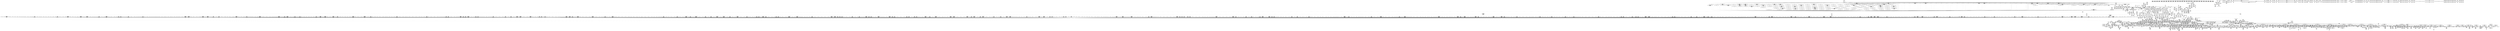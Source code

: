 digraph {
	CE0x52061e0 [shape=record,shape=Mrecord,label="{CE0x52061e0|aa_cred_profile:do.end|*SummSource*}"]
	CE0x51cd230 [shape=record,shape=Mrecord,label="{CE0x51cd230|i64*_getelementptr_inbounds_(_2_x_i64_,_2_x_i64_*___llvm_gcov_ctr88,_i64_0,_i64_0)|*Constant*|*SummSource*}"]
	CE0x51f7eb0 [shape=record,shape=Mrecord,label="{CE0x51f7eb0|common_file_perm:tmp55|security/apparmor/lsm.c,449|*SummSource*}"]
	CE0x515cf70 [shape=record,shape=Mrecord,label="{CE0x515cf70|common_mmap:tobool6|security/apparmor/lsm.c,483}"]
	CE0x525bcf0 [shape=record,shape=Mrecord,label="{CE0x525bcf0|80:_i64,_:_CRE_464,472_|*MultipleSource*|*LoadInst*|security/apparmor/include/apparmor.h,117|security/apparmor/include/apparmor.h,117}"]
	CE0x52db660 [shape=record,shape=Mrecord,label="{CE0x52db660|aa_path_perm:op|Function::aa_path_perm&Arg::op::|*SummSource*}"]
	CE0x51c99f0 [shape=record,shape=Mrecord,label="{CE0x51c99f0|i64_3|*Constant*}"]
	CE0x515a570 [shape=record,shape=Mrecord,label="{CE0x515a570|common_file_perm:file|Function::common_file_perm&Arg::file::}"]
	CE0x51b3340 [shape=record,shape=Mrecord,label="{CE0x51b3340|i64*_getelementptr_inbounds_(_28_x_i64_,_28_x_i64_*___llvm_gcov_ctr87,_i64_0,_i64_5)|*Constant*}"]
	CE0x527fa10 [shape=record,shape=Mrecord,label="{CE0x527fa10|80:_i64,_:_CRE_1808,1816_|*MultipleSource*|*LoadInst*|security/apparmor/include/apparmor.h,117|security/apparmor/include/apparmor.h,117}"]
	CE0x51c73f0 [shape=record,shape=Mrecord,label="{CE0x51c73f0|common_file_perm:lor.lhs.false23}"]
	CE0x51c5180 [shape=record,shape=Mrecord,label="{CE0x51c5180|file_inode:tmp2|*SummSource*}"]
	CE0x523d480 [shape=record,shape=Mrecord,label="{CE0x523d480|0:_i16,_4:_i32,_8:_i16,_40:_%struct.super_block*,_:_SCMRE_448,456_|*MultipleSource*|security/apparmor/lsm.c,435|security/apparmor/include/apparmor.h,117|Function::mediated_filesystem&Arg::inode::|*LoadInst*|include/linux/fs.h,1916}"]
	CE0x5197c20 [shape=record,shape=Mrecord,label="{CE0x5197c20|common_file_perm:tmp51|security/apparmor/lsm.c,447}"]
	CE0x5141f20 [shape=record,shape=Mrecord,label="{CE0x5141f20|16:_%struct.vfsmount*,_24:_%struct.dentry*,_32:_%struct.inode*,_408:_%struct.cred*,_456:_i8*,_:_CRE_58,59_}"]
	CE0x5203790 [shape=record,shape=Mrecord,label="{CE0x5203790|aa_cred_profile:tmp21|security/apparmor/include/context.h,100|*SummSource*}"]
	CE0x5188020 [shape=record,shape=Mrecord,label="{CE0x5188020|common_file_perm:do.body4|*SummSink*}"]
	CE0x518f8a0 [shape=record,shape=Mrecord,label="{CE0x518f8a0|common_file_perm:tmp31|security/apparmor/lsm.c,434}"]
	CE0x5201290 [shape=record,shape=Mrecord,label="{CE0x5201290|i64*_getelementptr_inbounds_(_16_x_i64_,_16_x_i64_*___llvm_gcov_ctr46,_i64_0,_i64_10)|*Constant*|*SummSink*}"]
	CE0x51b4d20 [shape=record,shape=Mrecord,label="{CE0x51b4d20|common_file_perm:tmp28|security/apparmor/lsm.c,434|*SummSource*}"]
	CE0x51336d0 [shape=record,shape=Mrecord,label="{CE0x51336d0|16:_%struct.vfsmount*,_24:_%struct.dentry*,_32:_%struct.inode*,_408:_%struct.cred*,_456:_i8*,_:_CRE_6,7_}"]
	CE0x51bb650 [shape=record,shape=Mrecord,label="{CE0x51bb650|common_file_perm:tmp6|*LoadInst*|security/apparmor/lsm.c,429|*SummSink*}"]
	CE0x518c8f0 [shape=record,shape=Mrecord,label="{CE0x518c8f0|0:_i16,_4:_i32,_8:_i16,_40:_%struct.super_block*,_:_SCMRE_184,185_}"]
	CE0x5200900 [shape=record,shape=Mrecord,label="{CE0x5200900|aa_cred_profile:tmp23|security/apparmor/include/context.h,100|*SummSource*}"]
	CE0x527a910 [shape=record,shape=Mrecord,label="{CE0x527a910|80:_i64,_:_CRE_1636,1637_}"]
	CE0x51a2cf0 [shape=record,shape=Mrecord,label="{CE0x51a2cf0|common_file_perm:tmp9|security/apparmor/lsm.c,432|*SummSource*}"]
	CE0x52adfd0 [shape=record,shape=Mrecord,label="{CE0x52adfd0|get_current:tmp2|*SummSource*}"]
	CE0x52dc1e0 [shape=record,shape=Mrecord,label="{CE0x52dc1e0|i32_32768|*Constant*}"]
	CE0x528cbf0 [shape=record,shape=Mrecord,label="{CE0x528cbf0|i64_6|*Constant*}"]
	CE0x5159810 [shape=record,shape=Mrecord,label="{CE0x5159810|i64*_getelementptr_inbounds_(_19_x_i64_,_19_x_i64_*___llvm_gcov_ctr96,_i64_0,_i64_8)|*Constant*}"]
	CE0x51bfd00 [shape=record,shape=Mrecord,label="{CE0x51bfd00|file_inode:f_inode|include/linux/fs.h,1916|*SummSource*}"]
	CE0x51848a0 [shape=record,shape=Mrecord,label="{CE0x51848a0|44:_i32,_48:_i16,_128:_i8*,_:_SCMRE_8,16_|*MultipleSource*|*LoadInst*|security/apparmor/lsm.c,429|Function::aa_cred_profile&Arg::cred::|security/apparmor/include/context.h,99}"]
	CE0x5266330 [shape=record,shape=Mrecord,label="{CE0x5266330|80:_i64,_:_CRE_136,140_|*MultipleSource*|*LoadInst*|security/apparmor/include/apparmor.h,117|security/apparmor/include/apparmor.h,117}"]
	CE0x51c5ec0 [shape=record,shape=Mrecord,label="{CE0x51c5ec0|common_file_perm:land.lhs.true|*SummSink*}"]
	CE0x527e270 [shape=record,shape=Mrecord,label="{CE0x527e270|80:_i64,_:_CRE_1704,1712_|*MultipleSource*|*LoadInst*|security/apparmor/include/apparmor.h,117|security/apparmor/include/apparmor.h,117}"]
	CE0x51fdaf0 [shape=record,shape=Mrecord,label="{CE0x51fdaf0|aa_cred_profile:do.body}"]
	CE0x5162760 [shape=record,shape=Mrecord,label="{CE0x5162760|i64_7|*Constant*|*SummSink*}"]
	CE0x5293970 [shape=record,shape=Mrecord,label="{CE0x5293970|__aa_current_profile:if.end}"]
	CE0x5287830 [shape=record,shape=Mrecord,label="{CE0x5287830|GLOBAL:__llvm_gcov_ctr58|Global_var:__llvm_gcov_ctr58}"]
	CE0x52a4b10 [shape=record,shape=Mrecord,label="{CE0x52a4b10|aa_cred_profile:lnot3|security/apparmor/include/context.h,100}"]
	CE0x5258c10 [shape=record,shape=Mrecord,label="{CE0x5258c10|80:_i64,_:_CRE_418,419_}"]
	CE0x5203f60 [shape=record,shape=Mrecord,label="{CE0x5203f60|_call_void_asm_sideeffect_1:_09ud2_0A.pushsection___bug_table,_22a_22_0A2:_09.long_1b_-_2b,_$_0:c_-_2b_0A_09.word_$_1:c_,_0_0A_09.org_2b+$_2:c_0A.popsection_,_i,i,i,_dirflag_,_fpsr_,_flags_(i8*_getelementptr_inbounds_(_36_x_i8_,_36_x_i8_*_.str12,_i32_0,_i32_0),_i32_100,_i64_12)_#2,_!dbg_!15490,_!srcloc_!15493|security/apparmor/include/context.h,100|*SummSink*}"]
	CE0x51add70 [shape=record,shape=Mrecord,label="{CE0x51add70|aa_cred_profile:tmp1|*SummSource*}"]
	CE0x51b7cb0 [shape=record,shape=Mrecord,label="{CE0x51b7cb0|mediated_filesystem:tmp3}"]
	CE0x519d1d0 [shape=record,shape=Mrecord,label="{CE0x519d1d0|i64_19|*Constant*}"]
	CE0x5203290 [shape=record,shape=Mrecord,label="{CE0x5203290|aa_cred_profile:tmp20|security/apparmor/include/context.h,100|*SummSink*}"]
	CE0x51350b0 [shape=record,shape=Mrecord,label="{CE0x51350b0|16:_%struct.vfsmount*,_24:_%struct.dentry*,_32:_%struct.inode*,_408:_%struct.cred*,_456:_i8*,_:_CRE_118,119_}"]
	CE0x5273890 [shape=record,shape=Mrecord,label="{CE0x5273890|80:_i64,_:_CRE_1308,1309_}"]
	CE0x5208140 [shape=record,shape=Mrecord,label="{CE0x5208140|__aa_current_profile:tmp5|security/apparmor/include/context.h,138|*SummSink*}"]
	CE0x51384d0 [shape=record,shape=Mrecord,label="{CE0x51384d0|common_mmap:or10|security/apparmor/lsm.c,484|*SummSource*}"]
	CE0x5272d10 [shape=record,shape=Mrecord,label="{CE0x5272d10|80:_i64,_:_CRE_1279,1280_}"]
	CE0x513c0e0 [shape=record,shape=Mrecord,label="{CE0x513c0e0|i64*_getelementptr_inbounds_(_2_x_i64_,_2_x_i64_*___llvm_gcov_ctr55,_i64_0,_i64_1)|*Constant*|*SummSource*}"]
	CE0x527fc00 [shape=record,shape=Mrecord,label="{CE0x527fc00|80:_i64,_:_CRE_1816,1824_|*MultipleSource*|*LoadInst*|security/apparmor/include/apparmor.h,117|security/apparmor/include/apparmor.h,117}"]
	CE0x5195fe0 [shape=record,shape=Mrecord,label="{CE0x5195fe0|common_file_perm:and|security/apparmor/lsm.c,448}"]
	CE0x51d7d10 [shape=record,shape=Mrecord,label="{CE0x51d7d10|i64*_getelementptr_inbounds_(_16_x_i64_,_16_x_i64_*___llvm_gcov_ctr46,_i64_0,_i64_13)|*Constant*|*SummSink*}"]
	CE0x513f2a0 [shape=record,shape=Mrecord,label="{CE0x513f2a0|common_mmap:tmp2|security/apparmor/lsm.c,474|*SummSource*}"]
	CE0x5148ce0 [shape=record,shape=Mrecord,label="{CE0x5148ce0|16:_%struct.vfsmount*,_24:_%struct.dentry*,_32:_%struct.inode*,_408:_%struct.cred*,_456:_i8*,_:_CRE_128,132_|*MultipleSource*|Function::common_mmap&Arg::file::|Function::apparmor_mmap_file&Arg::file::|security/apparmor/lsm.c,474}"]
	CE0x518bae0 [shape=record,shape=Mrecord,label="{CE0x518bae0|0:_i16,_4:_i32,_8:_i16,_40:_%struct.super_block*,_:_SCMRE_175,176_}"]
	CE0x527ea90 [shape=record,shape=Mrecord,label="{CE0x527ea90|80:_i64,_:_CRE_1736,1752_|*MultipleSource*|*LoadInst*|security/apparmor/include/apparmor.h,117|security/apparmor/include/apparmor.h,117}"]
	CE0x5163050 [shape=record,shape=Mrecord,label="{CE0x5163050|common_mmap:tmp15|security/apparmor/lsm.c,477}"]
	CE0x5278070 [shape=record,shape=Mrecord,label="{CE0x5278070|80:_i64,_:_CRE_1376,1384_|*MultipleSource*|*LoadInst*|security/apparmor/include/apparmor.h,117|security/apparmor/include/apparmor.h,117}"]
	CE0x5275a30 [shape=record,shape=Mrecord,label="{CE0x5275a30|80:_i64,_:_CRE_1340,1341_}"]
	CE0x5274600 [shape=record,shape=Mrecord,label="{CE0x5274600|80:_i64,_:_CRE_1321,1322_}"]
	CE0x527aa20 [shape=record,shape=Mrecord,label="{CE0x527aa20|80:_i64,_:_CRE_1637,1638_}"]
	CE0x5180da0 [shape=record,shape=Mrecord,label="{CE0x5180da0|aa_cred_profile:do.end8|*SummSink*}"]
	CE0x52a9a40 [shape=record,shape=Mrecord,label="{CE0x52a9a40|file_inode17:tmp3|*SummSource*}"]
	CE0x5274f90 [shape=record,shape=Mrecord,label="{CE0x5274f90|80:_i64,_:_CRE_1330,1331_}"]
	CE0x5142ee0 [shape=record,shape=Mrecord,label="{CE0x5142ee0|16:_%struct.vfsmount*,_24:_%struct.dentry*,_32:_%struct.inode*,_408:_%struct.cred*,_456:_i8*,_:_CRE_67,68_}"]
	CE0x51829c0 [shape=record,shape=Mrecord,label="{CE0x51829c0|44:_i32,_48:_i16,_128:_i8*,_:_SCMRE_56,64_|*MultipleSource*|*LoadInst*|security/apparmor/lsm.c,429|Function::aa_cred_profile&Arg::cred::|security/apparmor/include/context.h,99}"]
	CE0x524fa80 [shape=record,shape=Mrecord,label="{CE0x524fa80|0:_i16,_4:_i32,_8:_i16,_40:_%struct.super_block*,_:_SCMRE_889,890_}"]
	CE0x51b4640 [shape=record,shape=Mrecord,label="{CE0x51b4640|0:_i16,_4:_i32,_8:_i16,_40:_%struct.super_block*,_:_SCMRE_137,138_}"]
	CE0x51ff8a0 [shape=record,shape=Mrecord,label="{CE0x51ff8a0|i64*_getelementptr_inbounds_(_16_x_i64_,_16_x_i64_*___llvm_gcov_ctr46,_i64_0,_i64_7)|*Constant*|*SummSink*}"]
	CE0x52a2a00 [shape=record,shape=Mrecord,label="{CE0x52a2a00|aa_cred_profile:tmp13}"]
	CE0x51fa1b0 [shape=record,shape=Mrecord,label="{CE0x51fa1b0|aa_file_perm:file|Function::aa_file_perm&Arg::file::|*SummSource*}"]
	CE0x5162f20 [shape=record,shape=Mrecord,label="{CE0x5162f20|common_mmap:tmp14|security/apparmor/lsm.c,477|*SummSink*}"]
	CE0x5164240 [shape=record,shape=Mrecord,label="{CE0x5164240|i64_4|*Constant*|*SummSource*}"]
	CE0x52b07d0 [shape=record,shape=Mrecord,label="{CE0x52b07d0|file_inode17:entry}"]
	CE0x5286220 [shape=record,shape=Mrecord,label="{CE0x5286220|i64*_getelementptr_inbounds_(_2_x_i64_,_2_x_i64_*___llvm_gcov_ctr2919,_i64_0,_i64_1)|*Constant*|*SummSource*}"]
	CE0x511bbb0 [shape=record,shape=Mrecord,label="{CE0x511bbb0|common_mmap:if.then|*SummSource*}"]
	CE0x5288780 [shape=record,shape=Mrecord,label="{CE0x5288780|file_inode17:bb}"]
	CE0x513e9e0 [shape=record,shape=Mrecord,label="{CE0x513e9e0|16:_%struct.vfsmount*,_24:_%struct.dentry*,_32:_%struct.inode*,_408:_%struct.cred*,_456:_i8*,_:_CRE_88,89_}"]
	CE0x512eae0 [shape=record,shape=Mrecord,label="{CE0x512eae0|16:_%struct.vfsmount*,_24:_%struct.dentry*,_32:_%struct.inode*,_408:_%struct.cred*,_456:_i8*,_:_CRE_98,99_}"]
	CE0x5250250 [shape=record,shape=Mrecord,label="{CE0x5250250|0:_i16,_4:_i32,_8:_i16,_40:_%struct.super_block*,_:_SCMRE_894,895_}"]
	CE0x520c2d0 [shape=record,shape=Mrecord,label="{CE0x520c2d0|0:_i16,_4:_i32,_8:_i16,_40:_%struct.super_block*,_:_SCMRE_157,158_}"]
	CE0x51d1a90 [shape=record,shape=Mrecord,label="{CE0x51d1a90|0:_i16,_4:_i32,_8:_i16,_40:_%struct.super_block*,_:_SCMRE_162,163_}"]
	CE0x515e330 [shape=record,shape=Mrecord,label="{CE0x515e330|common_mmap:tmp21|security/apparmor/lsm.c,483}"]
	CE0x52a5be0 [shape=record,shape=Mrecord,label="{CE0x52a5be0|aa_cred_profile:tmp18|security/apparmor/include/context.h,100}"]
	CE0x51c37b0 [shape=record,shape=Mrecord,label="{CE0x51c37b0|aa_cred_profile:tmp9|security/apparmor/include/context.h,100}"]
	CE0x5147440 [shape=record,shape=Mrecord,label="{CE0x5147440|_ret_i1_%lnot,_!dbg_!15473|security/apparmor/include/apparmor.h,117|*SummSink*}"]
	CE0x5185ce0 [shape=record,shape=Mrecord,label="{CE0x5185ce0|aa_cred_profile:do.end10|*SummSource*}"]
	CE0x51505c0 [shape=record,shape=Mrecord,label="{CE0x51505c0|16:_%struct.vfsmount*,_24:_%struct.dentry*,_32:_%struct.inode*,_408:_%struct.cred*,_456:_i8*,_:_CRE_203,204_}"]
	CE0x51839a0 [shape=record,shape=Mrecord,label="{CE0x51839a0|44:_i32,_48:_i16,_128:_i8*,_:_SCMRE_0,4_|*MultipleSource*|*LoadInst*|security/apparmor/lsm.c,429|Function::aa_cred_profile&Arg::cred::|security/apparmor/include/context.h,99}"]
	CE0x5281480 [shape=record,shape=Mrecord,label="{CE0x5281480|80:_i64,_:_CRE_1888,1896_|*MultipleSource*|*LoadInst*|security/apparmor/include/apparmor.h,117|security/apparmor/include/apparmor.h,117}"]
	CE0x5164dd0 [shape=record,shape=Mrecord,label="{CE0x5164dd0|common_mmap:tmp9|security/apparmor/lsm.c,474|*SummSource*}"]
	CE0x5189570 [shape=record,shape=Mrecord,label="{CE0x5189570|common_file_perm:tmp19|security/apparmor/lsm.c,432}"]
	CE0x515dc10 [shape=record,shape=Mrecord,label="{CE0x515dc10|common_mmap:tmp19|security/apparmor/lsm.c,483|*SummSource*}"]
	CE0x5197270 [shape=record,shape=Mrecord,label="{CE0x5197270|common_file_perm:tobool25|security/apparmor/lsm.c,448|*SummSink*}"]
	CE0x5148960 [shape=record,shape=Mrecord,label="{CE0x5148960|16:_%struct.vfsmount*,_24:_%struct.dentry*,_32:_%struct.inode*,_408:_%struct.cred*,_456:_i8*,_:_CRE_126,127_}"]
	CE0x51ae1c0 [shape=record,shape=Mrecord,label="{CE0x51ae1c0|common_file_perm:tobool3|security/apparmor/lsm.c,432}"]
	CE0x5142460 [shape=record,shape=Mrecord,label="{CE0x5142460|16:_%struct.vfsmount*,_24:_%struct.dentry*,_32:_%struct.inode*,_408:_%struct.cred*,_456:_i8*,_:_CRE_61,62_}"]
	CE0x52903e0 [shape=record,shape=Mrecord,label="{CE0x52903e0|__aa_current_profile:do.end|*SummSink*}"]
	CE0x51d6b30 [shape=record,shape=Mrecord,label="{CE0x51d6b30|aa_cred_profile:tmp31|security/apparmor/include/context.h,100|*SummSource*}"]
	CE0x52acc00 [shape=record,shape=Mrecord,label="{CE0x52acc00|file_inode17:tmp3}"]
	CE0x5279650 [shape=record,shape=Mrecord,label="{CE0x5279650|80:_i64,_:_CRE_1618,1619_}"]
	CE0x528a1c0 [shape=record,shape=Mrecord,label="{CE0x528a1c0|__aa_current_profile:land.lhs.true2}"]
	CE0x51af870 [shape=record,shape=Mrecord,label="{CE0x51af870|0:_i16,_4:_i32,_8:_i16,_40:_%struct.super_block*,_:_SCMRE_146,147_}"]
	CE0x5296060 [shape=record,shape=Mrecord,label="{CE0x5296060|i64*_getelementptr_inbounds_(_2_x_i64_,_2_x_i64_*___llvm_gcov_ctr112,_i64_0,_i64_0)|*Constant*}"]
	CE0x5147600 [shape=record,shape=Mrecord,label="{CE0x5147600|common_file_perm:tmp30|security/apparmor/lsm.c,434|*SummSink*}"]
	CE0x51b43a0 [shape=record,shape=Mrecord,label="{CE0x51b43a0|0:_i16,_4:_i32,_8:_i16,_40:_%struct.super_block*,_:_SCMRE_136,137_}"]
	CE0x51f2a60 [shape=record,shape=Mrecord,label="{CE0x51f2a60|80:_i64,_:_CRE_1245,1246_}"]
	CE0x52737e0 [shape=record,shape=Mrecord,label="{CE0x52737e0|80:_i64,_:_CRE_1307,1308_}"]
	CE0x52a78b0 [shape=record,shape=Mrecord,label="{CE0x52a78b0|file_inode17:tmp4|*LoadInst*|include/linux/fs.h,1916|*SummSource*}"]
	CE0x51a4b40 [shape=record,shape=Mrecord,label="{CE0x51a4b40|i64*_getelementptr_inbounds_(_2_x_i64_,_2_x_i64_*___llvm_gcov_ctr55,_i64_0,_i64_0)|*Constant*|*SummSource*}"]
	CE0x518a110 [shape=record,shape=Mrecord,label="{CE0x518a110|common_file_perm:tmp7|security/apparmor/lsm.c,432|*SummSink*}"]
	CE0x5287080 [shape=record,shape=Mrecord,label="{CE0x5287080|__aa_current_profile:tmp|*SummSink*}"]
	CE0x527b3b0 [shape=record,shape=Mrecord,label="{CE0x527b3b0|80:_i64,_:_CRE_1646,1647_}"]
	CE0x513f7c0 [shape=record,shape=Mrecord,label="{CE0x513f7c0|common_mmap:tmp3|security/apparmor/lsm.c,474}"]
	CE0x52382c0 [shape=record,shape=Mrecord,label="{CE0x52382c0|0:_i16,_4:_i32,_8:_i16,_40:_%struct.super_block*,_:_SCMRE_286,287_}"]
	CE0x51c4540 [shape=record,shape=Mrecord,label="{CE0x51c4540|i64_12|*Constant*}"]
	CE0x51dafc0 [shape=record,shape=Mrecord,label="{CE0x51dafc0|aa_cred_profile:tmp32|security/apparmor/include/context.h,101|*SummSource*}"]
	CE0x528a500 [shape=record,shape=Mrecord,label="{CE0x528a500|aa_cred_profile:lor.end}"]
	CE0x51b5740 [shape=record,shape=Mrecord,label="{CE0x51b5740|44:_i32,_48:_i16,_128:_i8*,_:_SCMRE_32,36_|*MultipleSource*|*LoadInst*|security/apparmor/lsm.c,429|Function::aa_cred_profile&Arg::cred::|security/apparmor/include/context.h,99}"]
	CE0x518d3e0 [shape=record,shape=Mrecord,label="{CE0x518d3e0|0:_i16,_4:_i32,_8:_i16,_40:_%struct.super_block*,_:_SCMRE_191,192_}"]
	CE0x51be710 [shape=record,shape=Mrecord,label="{CE0x51be710|common_file_perm:tmp|*SummSink*}"]
	CE0x52578f0 [shape=record,shape=Mrecord,label="{CE0x52578f0|80:_i64,_:_CRE_400,401_}"]
	CE0x5266520 [shape=record,shape=Mrecord,label="{CE0x5266520|80:_i64,_:_CRE_144,152_|*MultipleSource*|*LoadInst*|security/apparmor/include/apparmor.h,117|security/apparmor/include/apparmor.h,117}"]
	CE0x5281db0 [shape=record,shape=Mrecord,label="{CE0x5281db0|80:_i64,_:_CRE_2056,2112_|*MultipleSource*|*LoadInst*|security/apparmor/include/apparmor.h,117|security/apparmor/include/apparmor.h,117}"]
	CE0x524de60 [shape=record,shape=Mrecord,label="{CE0x524de60|0:_i16,_4:_i32,_8:_i16,_40:_%struct.super_block*,_:_SCMRE_871,872_}"]
	CE0x511c3a0 [shape=record,shape=Mrecord,label="{CE0x511c3a0|_ret_i32_%retval.0,_!dbg_!15500|security/apparmor/lsm.c,489}"]
	CE0x5188a40 [shape=record,shape=Mrecord,label="{CE0x5188a40|mediated_filesystem:entry}"]
	CE0x511a170 [shape=record,shape=Mrecord,label="{CE0x511a170|file_inode17:tmp|*SummSink*}"]
	CE0x523e3a0 [shape=record,shape=Mrecord,label="{CE0x523e3a0|0:_i16,_4:_i32,_8:_i16,_40:_%struct.super_block*,_:_SCMRE_475,476_}"]
	CE0x515e860 [shape=record,shape=Mrecord,label="{CE0x515e860|common_mmap:tmp22|security/apparmor/lsm.c,483}"]
	CE0x527e050 [shape=record,shape=Mrecord,label="{CE0x527e050|80:_i64,_:_CRE_1688,1696_|*MultipleSource*|*LoadInst*|security/apparmor/include/apparmor.h,117|security/apparmor/include/apparmor.h,117}"]
	"CONST[source:0(mediator),value:0(static)][purpose:{operation}][SnkIdx:0]"
	CE0x5273e90 [shape=record,shape=Mrecord,label="{CE0x5273e90|80:_i64,_:_CRE_1314,1315_}"]
	CE0x52ae590 [shape=record,shape=Mrecord,label="{CE0x52ae590|file_inode17:tmp4|*LoadInst*|include/linux/fs.h,1916}"]
	CE0x5278ab0 [shape=record,shape=Mrecord,label="{CE0x5278ab0|80:_i64,_:_CRE_1592,1596_|*MultipleSource*|*LoadInst*|security/apparmor/include/apparmor.h,117|security/apparmor/include/apparmor.h,117}"]
	CE0x5299540 [shape=record,shape=Mrecord,label="{CE0x5299540|aa_path_perm:flags|Function::aa_path_perm&Arg::flags::|*SummSink*}"]
	CE0x5185970 [shape=record,shape=Mrecord,label="{CE0x5185970|common_file_perm:tmp20|security/apparmor/lsm.c,432}"]
	CE0x52aff00 [shape=record,shape=Mrecord,label="{CE0x52aff00|aa_file_perm:call1|security/apparmor/file.c,453}"]
	CE0x51a6d30 [shape=record,shape=Mrecord,label="{CE0x51a6d30|common_file_perm:tmp24|security/apparmor/lsm.c,432|*SummSink*}"]
	CE0x51cb6a0 [shape=record,shape=Mrecord,label="{CE0x51cb6a0|_call_void_asm_sideeffect_1:_09ud2_0A.pushsection___bug_table,_22a_22_0A2:_09.long_1b_-_2b,_$_0:c_-_2b_0A_09.word_$_1:c_,_0_0A_09.org_2b+$_2:c_0A.popsection_,_i,i,i,_dirflag_,_fpsr_,_flags_(i8*_getelementptr_inbounds_(_24_x_i8_,_24_x_i8_*_.str8,_i32_0,_i32_0),_i32_432,_i64_12)_#2,_!dbg_!15488,_!srcloc_!15491|security/apparmor/lsm.c,432|*SummSink*}"]
	CE0x4ba2920 [shape=record,shape=Mrecord,label="{CE0x4ba2920|GLOBAL:common_mmap|*Constant*|*SummSource*}"]
	CE0x5190350 [shape=record,shape=Mrecord,label="{CE0x5190350|common_file_perm:tmp33|security/apparmor/lsm.c,434|*SummSource*}"]
	CE0x51e43b0 [shape=record,shape=Mrecord,label="{CE0x51e43b0|__aa_current_profile:tmp19|security/apparmor/include/context.h,138}"]
	CE0x51abfd0 [shape=record,shape=Mrecord,label="{CE0x51abfd0|_ret_%struct.inode*_%tmp4,_!dbg_!15470|include/linux/fs.h,1916}"]
	CE0x525cb10 [shape=record,shape=Mrecord,label="{CE0x525cb10|80:_i64,_:_CRE_536,540_|*MultipleSource*|*LoadInst*|security/apparmor/include/apparmor.h,117|security/apparmor/include/apparmor.h,117}"]
	CE0x51b59c0 [shape=record,shape=Mrecord,label="{CE0x51b59c0|i64*_getelementptr_inbounds_(_28_x_i64_,_28_x_i64_*___llvm_gcov_ctr87,_i64_0,_i64_9)|*Constant*|*SummSource*}"]
	CE0x5206ba0 [shape=record,shape=Mrecord,label="{CE0x5206ba0|aa_cred_profile:tmp12|security/apparmor/include/context.h,100|*SummSink*}"]
	CE0x5296e10 [shape=record,shape=Mrecord,label="{CE0x5296e10|__aa_current_profile:tmp2}"]
	CE0x52af5e0 [shape=record,shape=Mrecord,label="{CE0x52af5e0|aa_cred_profile:security|security/apparmor/include/context.h,99}"]
	CE0x5123df0 [shape=record,shape=Mrecord,label="{CE0x5123df0|common_mmap:and12|security/apparmor/lsm.c,485}"]
	CE0x517f220 [shape=record,shape=Mrecord,label="{CE0x517f220|aa_cred_profile:do.body6|*SummSource*}"]
	CE0x527a4d0 [shape=record,shape=Mrecord,label="{CE0x527a4d0|80:_i64,_:_CRE_1632,1633_}"]
	CE0x515cfe0 [shape=record,shape=Mrecord,label="{CE0x515cfe0|common_mmap:tobool6|security/apparmor/lsm.c,483|*SummSource*}"]
	CE0x51cbce0 [shape=record,shape=Mrecord,label="{CE0x51cbce0|i64*_getelementptr_inbounds_(_28_x_i64_,_28_x_i64_*___llvm_gcov_ctr87,_i64_0,_i64_7)|*Constant*|*SummSink*}"]
	CE0x514be00 [shape=record,shape=Mrecord,label="{CE0x514be00|16:_%struct.vfsmount*,_24:_%struct.dentry*,_32:_%struct.inode*,_408:_%struct.cred*,_456:_i8*,_:_CRE_162,163_}"]
	CE0x51c0270 [shape=record,shape=Mrecord,label="{CE0x51c0270|common_file_perm:lnot.ext|security/apparmor/lsm.c,432|*SummSink*}"]
	CE0x51e0370 [shape=record,shape=Mrecord,label="{CE0x51e0370|0:_i16,_4:_i32,_8:_i16,_40:_%struct.super_block*,_:_SCMRE_240,241_}"]
	CE0x5145b30 [shape=record,shape=Mrecord,label="{CE0x5145b30|i64*_getelementptr_inbounds_(_19_x_i64_,_19_x_i64_*___llvm_gcov_ctr96,_i64_0,_i64_13)|*Constant*}"]
	CE0x523ae80 [shape=record,shape=Mrecord,label="{CE0x523ae80|0:_i16,_4:_i32,_8:_i16,_40:_%struct.super_block*,_:_SCMRE_328,336_|*MultipleSource*|security/apparmor/lsm.c,435|security/apparmor/include/apparmor.h,117|Function::mediated_filesystem&Arg::inode::|*LoadInst*|include/linux/fs.h,1916}"]
	CE0x52a9b50 [shape=record,shape=Mrecord,label="{CE0x52a9b50|_call_void_mcount()_#2}"]
	CE0x5288ec0 [shape=record,shape=Mrecord,label="{CE0x5288ec0|__aa_current_profile:land.lhs.true2|*SummSource*}"]
	CE0x515f860 [shape=record,shape=Mrecord,label="{CE0x515f860|common_mmap:tobool8|security/apparmor/lsm.c,483|*SummSink*}"]
	CE0x5139ea0 [shape=record,shape=Mrecord,label="{CE0x5139ea0|16:_%struct.vfsmount*,_24:_%struct.dentry*,_32:_%struct.inode*,_408:_%struct.cred*,_456:_i8*,_:_CRE_146,147_}"]
	CE0x51c05e0 [shape=record,shape=Mrecord,label="{CE0x51c05e0|i64*_getelementptr_inbounds_(_16_x_i64_,_16_x_i64_*___llvm_gcov_ctr46,_i64_0,_i64_4)|*Constant*}"]
	CE0x520bcd0 [shape=record,shape=Mrecord,label="{CE0x520bcd0|aa_cred_profile:tmp13|*SummSource*}"]
	CE0x5208a80 [shape=record,shape=Mrecord,label="{CE0x5208a80|aa_cred_profile:lnot.ext|security/apparmor/include/context.h,100}"]
	CE0x5207300 [shape=record,shape=Mrecord,label="{CE0x5207300|aa_cred_profile:lnot|security/apparmor/include/context.h,100}"]
	CE0x5295290 [shape=record,shape=Mrecord,label="{CE0x5295290|__aa_current_profile:tmp1|*SummSource*}"]
	CE0x51952c0 [shape=record,shape=Mrecord,label="{CE0x51952c0|common_file_perm:tmp36|security/apparmor/lsm.c,447|*SummSource*}"]
	CE0x52488a0 [shape=record,shape=Mrecord,label="{CE0x52488a0|0:_i16,_4:_i32,_8:_i16,_40:_%struct.super_block*,_:_SCMRE_640,648_|*MultipleSource*|security/apparmor/lsm.c,435|security/apparmor/include/apparmor.h,117|Function::mediated_filesystem&Arg::inode::|*LoadInst*|include/linux/fs.h,1916}"]
	CE0x5255890 [shape=record,shape=Mrecord,label="{CE0x5255890|0:_i16,_4:_i32,_8:_i16,_40:_%struct.super_block*,_:_SCMRE_981,982_}"]
	CE0x52613f0 [shape=record,shape=Mrecord,label="{CE0x52613f0|80:_i64,_:_CRE_622,623_}"]
	CE0x5200490 [shape=record,shape=Mrecord,label="{CE0x5200490|aa_cred_profile:tmp22|security/apparmor/include/context.h,100}"]
	CE0x525d8a0 [shape=record,shape=Mrecord,label="{CE0x525d8a0|80:_i64,_:_CRE_566,567_}"]
	CE0x528bbf0 [shape=record,shape=Mrecord,label="{CE0x528bbf0|aa_cred_profile:tobool4|security/apparmor/include/context.h,100}"]
	CE0x5134470 [shape=record,shape=Mrecord,label="{CE0x5134470|16:_%struct.vfsmount*,_24:_%struct.dentry*,_32:_%struct.inode*,_408:_%struct.cred*,_456:_i8*,_:_CRE_111,112_}"]
	CE0x51e2670 [shape=record,shape=Mrecord,label="{CE0x51e2670|0:_i16,_4:_i32,_8:_i16,_40:_%struct.super_block*,_:_SCMRE_261,262_}"]
	CE0x5193ed0 [shape=record,shape=Mrecord,label="{CE0x5193ed0|%struct.vfsmount*_null|*Constant*|*SummSource*}"]
	CE0x51a49e0 [shape=record,shape=Mrecord,label="{CE0x51a49e0|mediated_filesystem:tmp|*SummSource*}"]
	CE0x511bd30 [shape=record,shape=Mrecord,label="{CE0x511bd30|common_mmap:if.then9}"]
	CE0x51427e0 [shape=record,shape=Mrecord,label="{CE0x51427e0|16:_%struct.vfsmount*,_24:_%struct.dentry*,_32:_%struct.inode*,_408:_%struct.cred*,_456:_i8*,_:_CRE_63,64_}"]
	CE0x52863d0 [shape=record,shape=Mrecord,label="{CE0x52863d0|i64*_getelementptr_inbounds_(_2_x_i64_,_2_x_i64_*___llvm_gcov_ctr2919,_i64_0,_i64_1)|*Constant*|*SummSink*}"]
	CE0x51b0b20 [shape=record,shape=Mrecord,label="{CE0x51b0b20|common_file_perm:tmp10|security/apparmor/lsm.c,432|*SummSource*}"]
	CE0x511d190 [shape=record,shape=Mrecord,label="{CE0x511d190|i32_0|*Constant*}"]
	CE0x513bd20 [shape=record,shape=Mrecord,label="{CE0x513bd20|_ret_%struct.aa_profile*_%tmp34,_!dbg_!15510|security/apparmor/include/context.h,101|*SummSource*}"]
	CE0x5243760 [shape=record,shape=Mrecord,label="{CE0x5243760|0:_i16,_4:_i32,_8:_i16,_40:_%struct.super_block*,_:_SCMRE_574,575_}"]
	CE0x51cb8d0 [shape=record,shape=Mrecord,label="{CE0x51cb8d0|aa_cred_profile:tmp5|security/apparmor/include/context.h,99|*SummSource*}"]
	CE0x52890b0 [shape=record,shape=Mrecord,label="{CE0x52890b0|__aa_current_profile:do.end}"]
	CE0x51c80b0 [shape=record,shape=Mrecord,label="{CE0x51c80b0|i64*_getelementptr_inbounds_(_11_x_i64_,_11_x_i64_*___llvm_gcov_ctr58,_i64_0,_i64_1)|*Constant*|*SummSource*}"]
	CE0x5161e00 [shape=record,shape=Mrecord,label="{CE0x5161e00|common_mmap:tobool2|security/apparmor/lsm.c,477|*SummSink*}"]
	CE0x51c7020 [shape=record,shape=Mrecord,label="{CE0x51c7020|file_inode:tmp1|*SummSink*}"]
	CE0x529a280 [shape=record,shape=Mrecord,label="{CE0x529a280|mediated_filesystem:tobool|security/apparmor/include/apparmor.h,117}"]
	CE0x518bf90 [shape=record,shape=Mrecord,label="{CE0x518bf90|0:_i16,_4:_i32,_8:_i16,_40:_%struct.super_block*,_:_SCMRE_178,179_}"]
	CE0x51f9950 [shape=record,shape=Mrecord,label="{CE0x51f9950|aa_file_perm:op|Function::aa_file_perm&Arg::op::|*SummSink*}"]
	CE0x52472c0 [shape=record,shape=Mrecord,label="{CE0x52472c0|0:_i16,_4:_i32,_8:_i16,_40:_%struct.super_block*,_:_SCMRE_612,613_}"]
	CE0x51c9cd0 [shape=record,shape=Mrecord,label="{CE0x51c9cd0|i8*_getelementptr_inbounds_(_24_x_i8_,_24_x_i8_*_.str8,_i32_0,_i32_0)|*Constant*}"]
	CE0x5257c20 [shape=record,shape=Mrecord,label="{CE0x5257c20|80:_i64,_:_CRE_403,404_}"]
	CE0x51a8f00 [shape=record,shape=Mrecord,label="{CE0x51a8f00|aa_file_perm:tmp1}"]
	CE0x5266af0 [shape=record,shape=Mrecord,label="{CE0x5266af0|80:_i64,_:_CRE_176,184_|*MultipleSource*|*LoadInst*|security/apparmor/include/apparmor.h,117|security/apparmor/include/apparmor.h,117}"]
	CE0x51d5e80 [shape=record,shape=Mrecord,label="{CE0x51d5e80|i64*_getelementptr_inbounds_(_16_x_i64_,_16_x_i64_*___llvm_gcov_ctr46,_i64_0,_i64_14)|*Constant*|*SummSource*}"]
	CE0x51eeaf0 [shape=record,shape=Mrecord,label="{CE0x51eeaf0|common_file_perm:allow|security/apparmor/lsm.c,448}"]
	CE0x5278ca0 [shape=record,shape=Mrecord,label="{CE0x5278ca0|80:_i64,_:_CRE_1596,1600_|*MultipleSource*|*LoadInst*|security/apparmor/include/apparmor.h,117|security/apparmor/include/apparmor.h,117}"]
	CE0x51f2fb0 [shape=record,shape=Mrecord,label="{CE0x51f2fb0|80:_i64,_:_CRE_1250,1251_}"]
	CE0x51182e0 [shape=record,shape=Mrecord,label="{CE0x51182e0|common_mmap:if.end16}"]
	CE0x525a6a0 [shape=record,shape=Mrecord,label="{CE0x525a6a0|80:_i64,_:_CRE_443,444_}"]
	CE0x51ca890 [shape=record,shape=Mrecord,label="{CE0x51ca890|GLOBAL:__llvm_gcov_ctr46|Global_var:__llvm_gcov_ctr46|*SummSource*}"]
	CE0x51c63f0 [shape=record,shape=Mrecord,label="{CE0x51c63f0|common_file_perm:tmp15|security/apparmor/lsm.c,432|*SummSource*}"]
	CE0x51a40b0 [shape=record,shape=Mrecord,label="{CE0x51a40b0|common_mmap:tmp38|security/apparmor/lsm.c,489|*SummSink*}"]
	CE0x51f1740 [shape=record,shape=Mrecord,label="{CE0x51f1740|80:_i64,_:_CRE_1227,1228_}"]
	CE0x52532c0 [shape=record,shape=Mrecord,label="{CE0x52532c0|0:_i16,_4:_i32,_8:_i16,_40:_%struct.super_block*,_:_SCMRE_925,926_}"]
	CE0x517c680 [shape=record,shape=Mrecord,label="{CE0x517c680|aa_cred_profile:tmp2|*SummSink*}"]
	CE0x52516a0 [shape=record,shape=Mrecord,label="{CE0x52516a0|0:_i16,_4:_i32,_8:_i16,_40:_%struct.super_block*,_:_SCMRE_907,908_}"]
	CE0x515eb90 [shape=record,shape=Mrecord,label="{CE0x515eb90|common_mmap:tmp22|security/apparmor/lsm.c,483|*SummSink*}"]
	CE0x51fa750 [shape=record,shape=Mrecord,label="{CE0x51fa750|aa_file_perm:request|Function::aa_file_perm&Arg::request::|*SummSink*}"]
	"CONST[source:2(external),value:0(static)][purpose:{operation}][SrcIdx:7]"
	CE0x51596e0 [shape=record,shape=Mrecord,label="{CE0x51596e0|common_mmap:tmp16|security/apparmor/lsm.c,477|*SummSink*}"]
	CE0x518b950 [shape=record,shape=Mrecord,label="{CE0x518b950|0:_i16,_4:_i32,_8:_i16,_40:_%struct.super_block*,_:_SCMRE_174,175_}"]
	CE0x5263280 [shape=record,shape=Mrecord,label="{CE0x5263280|80:_i64,_:_CRE_736,880_|*MultipleSource*|*LoadInst*|security/apparmor/include/apparmor.h,117|security/apparmor/include/apparmor.h,117}"]
	CE0x5123ad0 [shape=record,shape=Mrecord,label="{CE0x5123ad0|common_mmap:mask.1|*SummSink*}"]
	CE0x514e9c0 [shape=record,shape=Mrecord,label="{CE0x514e9c0|16:_%struct.vfsmount*,_24:_%struct.dentry*,_32:_%struct.inode*,_408:_%struct.cred*,_456:_i8*,_:_CRE_187,188_}"]
	CE0x5292e60 [shape=record,shape=Mrecord,label="{CE0x5292e60|mediated_filesystem:tobool|security/apparmor/include/apparmor.h,117|*SummSource*}"]
	CE0x5206e50 [shape=record,shape=Mrecord,label="{CE0x5206e50|aa_cred_profile:lnot.ext|security/apparmor/include/context.h,100}"]
	CE0x5154d50 [shape=record,shape=Mrecord,label="{CE0x5154d50|16:_%struct.vfsmount*,_24:_%struct.dentry*,_32:_%struct.inode*,_408:_%struct.cred*,_456:_i8*,_:_CRE_360,368_|*MultipleSource*|Function::common_mmap&Arg::file::|Function::apparmor_mmap_file&Arg::file::|security/apparmor/lsm.c,474}"]
	CE0x5244bb0 [shape=record,shape=Mrecord,label="{CE0x5244bb0|0:_i16,_4:_i32,_8:_i16,_40:_%struct.super_block*,_:_SCMRE_587,588_}"]
	CE0x511e4c0 [shape=record,shape=Mrecord,label="{CE0x511e4c0|i64_1|*Constant*|*SummSink*}"]
	CE0x5278180 [shape=record,shape=Mrecord,label="{CE0x5278180|80:_i64,_:_CRE_1384,1392_|*MultipleSource*|*LoadInst*|security/apparmor/include/apparmor.h,117|security/apparmor/include/apparmor.h,117}"]
	CE0x5193a40 [shape=record,shape=Mrecord,label="{CE0x5193a40|_ret_%struct.aa_profile*_%call4,_!dbg_!15494|security/apparmor/include/context.h,138}"]
	CE0x5139450 [shape=record,shape=Mrecord,label="{CE0x5139450|common_mmap:tmp3|security/apparmor/lsm.c,474|*SummSink*}"]
	CE0x5165080 [shape=record,shape=Mrecord,label="{CE0x5165080|common_mmap:tmp10|security/apparmor/lsm.c,474}"]
	CE0x51c2de0 [shape=record,shape=Mrecord,label="{CE0x51c2de0|i64*_getelementptr_inbounds_(_28_x_i64_,_28_x_i64_*___llvm_gcov_ctr87,_i64_0,_i64_10)|*Constant*|*SummSink*}"]
	CE0x51a4e70 [shape=record,shape=Mrecord,label="{CE0x51a4e70|aa_cred_profile:cred|Function::aa_cred_profile&Arg::cred::|*SummSource*}"]
	CE0x52d9900 [shape=record,shape=Mrecord,label="{CE0x52d9900|i64*_getelementptr_inbounds_(_16_x_i64_,_16_x_i64_*___llvm_gcov_ctr46,_i64_0,_i64_0)|*Constant*}"]
	CE0x5246fa0 [shape=record,shape=Mrecord,label="{CE0x5246fa0|0:_i16,_4:_i32,_8:_i16,_40:_%struct.super_block*,_:_SCMRE_610,611_}"]
	CE0x51c8600 [shape=record,shape=Mrecord,label="{CE0x51c8600|common_file_perm:lor.lhs.false23|*SummSource*}"]
	CE0x515b090 [shape=record,shape=Mrecord,label="{CE0x515b090|_ret_i32_%retval.0,_!dbg_!15536|security/apparmor/lsm.c,452}"]
	CE0x52dc990 [shape=record,shape=Mrecord,label="{CE0x52dc990|aa_cred_profile:tmp11|security/apparmor/include/context.h,100}"]
	CE0x5276f70 [shape=record,shape=Mrecord,label="{CE0x5276f70|80:_i64,_:_CRE_1360,1361_}"]
	CE0x5259e20 [shape=record,shape=Mrecord,label="{CE0x5259e20|80:_i64,_:_CRE_435,436_}"]
	CE0x5134d30 [shape=record,shape=Mrecord,label="{CE0x5134d30|16:_%struct.vfsmount*,_24:_%struct.dentry*,_32:_%struct.inode*,_408:_%struct.cred*,_456:_i8*,_:_CRE_116,117_}"]
	CE0x515efd0 [shape=record,shape=Mrecord,label="{CE0x515efd0|common_mmap:and7|security/apparmor/lsm.c,483|*SummSource*}"]
	CE0x51f70f0 [shape=record,shape=Mrecord,label="{CE0x51f70f0|common_file_perm:tmp58|security/apparmor/lsm.c,451|*SummSink*}"]
	CE0x5282380 [shape=record,shape=Mrecord,label="{CE0x5282380|80:_i64,_:_CRE_2248,2256_|*MultipleSource*|*LoadInst*|security/apparmor/include/apparmor.h,117|security/apparmor/include/apparmor.h,117}"]
	CE0x5150e80 [shape=record,shape=Mrecord,label="{CE0x5150e80|16:_%struct.vfsmount*,_24:_%struct.dentry*,_32:_%struct.inode*,_408:_%struct.cred*,_456:_i8*,_:_CRE_208,209_}"]
	CE0x51975f0 [shape=record,shape=Mrecord,label="{CE0x51975f0|common_file_perm:tmp51|security/apparmor/lsm.c,447|*SummSink*}"]
	CE0x527b5d0 [shape=record,shape=Mrecord,label="{CE0x527b5d0|80:_i64,_:_CRE_1648,1649_}"]
	CE0x51c2530 [shape=record,shape=Mrecord,label="{CE0x51c2530|aa_cred_profile:tmp6|security/apparmor/include/context.h,100}"]
	CE0x514d680 [shape=record,shape=Mrecord,label="{CE0x514d680|16:_%struct.vfsmount*,_24:_%struct.dentry*,_32:_%struct.inode*,_408:_%struct.cred*,_456:_i8*,_:_CRE_176,177_}"]
	CE0x5153d50 [shape=record,shape=Mrecord,label="{CE0x5153d50|16:_%struct.vfsmount*,_24:_%struct.dentry*,_32:_%struct.inode*,_408:_%struct.cred*,_456:_i8*,_:_CRE_316,320_|*MultipleSource*|Function::common_mmap&Arg::file::|Function::apparmor_mmap_file&Arg::file::|security/apparmor/lsm.c,474}"]
	CE0x527f820 [shape=record,shape=Mrecord,label="{CE0x527f820|80:_i64,_:_CRE_1800,1804_|*MultipleSource*|*LoadInst*|security/apparmor/include/apparmor.h,117|security/apparmor/include/apparmor.h,117}"]
	CE0x513a430 [shape=record,shape=Mrecord,label="{CE0x513a430|16:_%struct.vfsmount*,_24:_%struct.dentry*,_32:_%struct.inode*,_408:_%struct.cred*,_456:_i8*,_:_CRE_8,9_}"]
	CE0x5238130 [shape=record,shape=Mrecord,label="{CE0x5238130|0:_i16,_4:_i32,_8:_i16,_40:_%struct.super_block*,_:_SCMRE_285,286_}"]
	CE0x5252960 [shape=record,shape=Mrecord,label="{CE0x5252960|0:_i16,_4:_i32,_8:_i16,_40:_%struct.super_block*,_:_SCMRE_919,920_}"]
	CE0x51455a0 [shape=record,shape=Mrecord,label="{CE0x51455a0|common_mmap:tmp25|security/apparmor/lsm.c,483|*SummSink*}"]
	"CONST[source:1(input),value:2(dynamic)][purpose:{operation}][SrcIdx:10]"
	CE0x512eca0 [shape=record,shape=Mrecord,label="{CE0x512eca0|16:_%struct.vfsmount*,_24:_%struct.dentry*,_32:_%struct.inode*,_408:_%struct.cred*,_456:_i8*,_:_CRE_99,100_}"]
	CE0x5274a40 [shape=record,shape=Mrecord,label="{CE0x5274a40|80:_i64,_:_CRE_1325,1326_}"]
	CE0x5239a30 [shape=record,shape=Mrecord,label="{CE0x5239a30|0:_i16,_4:_i32,_8:_i16,_40:_%struct.super_block*,_:_SCMRE_301,302_}"]
	CE0x5251830 [shape=record,shape=Mrecord,label="{CE0x5251830|0:_i16,_4:_i32,_8:_i16,_40:_%struct.super_block*,_:_SCMRE_908,909_}"]
	CE0x5294030 [shape=record,shape=Mrecord,label="{CE0x5294030|__aa_current_profile:tmp8|security/apparmor/include/context.h,138|*SummSource*}"]
	CE0x5261c70 [shape=record,shape=Mrecord,label="{CE0x5261c70|80:_i64,_:_CRE_630,631_}"]
	CE0x51c2600 [shape=record,shape=Mrecord,label="{CE0x51c2600|i64_0|*Constant*}"]
	CE0x5195640 [shape=record,shape=Mrecord,label="{CE0x5195640|i64_17|*Constant*}"]
	CE0x520ae90 [shape=record,shape=Mrecord,label="{CE0x520ae90|mediated_filesystem:bb|*SummSource*}"]
	CE0x5203220 [shape=record,shape=Mrecord,label="{CE0x5203220|aa_cred_profile:tmp20|security/apparmor/include/context.h,100|*SummSource*}"]
	CE0x52e1890 [shape=record,shape=Mrecord,label="{CE0x52e1890|aa_cred_profile:do.body}"]
	CE0x51aa810 [shape=record,shape=Mrecord,label="{CE0x51aa810|common_file_perm:mnt|security/apparmor/lsm.c,434}"]
	CE0x51a8f70 [shape=record,shape=Mrecord,label="{CE0x51a8f70|aa_file_perm:tmp1|*SummSource*}"]
	CE0x525dac0 [shape=record,shape=Mrecord,label="{CE0x525dac0|80:_i64,_:_CRE_568,569_}"]
	CE0x51922d0 [shape=record,shape=Mrecord,label="{CE0x51922d0|GLOBAL:aa_cred_profile|*Constant*}"]
	CE0x5244d40 [shape=record,shape=Mrecord,label="{CE0x5244d40|0:_i16,_4:_i32,_8:_i16,_40:_%struct.super_block*,_:_SCMRE_588,589_}"]
	CE0x515ea10 [shape=record,shape=Mrecord,label="{CE0x515ea10|common_mmap:tmp22|security/apparmor/lsm.c,483|*SummSource*}"]
	CE0x51b9f10 [shape=record,shape=Mrecord,label="{CE0x51b9f10|_call_void_mcount()_#2|*SummSource*}"]
	CE0x513a5f0 [shape=record,shape=Mrecord,label="{CE0x513a5f0|16:_%struct.vfsmount*,_24:_%struct.dentry*,_32:_%struct.inode*,_408:_%struct.cred*,_456:_i8*,_:_CRE_9,10_}"]
	CE0x52377d0 [shape=record,shape=Mrecord,label="{CE0x52377d0|0:_i16,_4:_i32,_8:_i16,_40:_%struct.super_block*,_:_SCMRE_279,280_}"]
	CE0x52038b0 [shape=record,shape=Mrecord,label="{CE0x52038b0|aa_cred_profile:tmp21|security/apparmor/include/context.h,100|*SummSink*}"]
	CE0x524ef90 [shape=record,shape=Mrecord,label="{CE0x524ef90|0:_i16,_4:_i32,_8:_i16,_40:_%struct.super_block*,_:_SCMRE_882,883_}"]
	CE0x511ba20 [shape=record,shape=Mrecord,label="{CE0x511ba20|common_mmap:if.then}"]
	CE0x515ecc0 [shape=record,shape=Mrecord,label="{CE0x515ecc0|common_mmap:and7|security/apparmor/lsm.c,483}"]
	CE0x51b95f0 [shape=record,shape=Mrecord,label="{CE0x51b95f0|i64_1|*Constant*}"]
	CE0x511b440 [shape=record,shape=Mrecord,label="{CE0x511b440|common_mmap:file|Function::common_mmap&Arg::file::|*SummSink*}"]
	CE0x51b04b0 [shape=record,shape=Mrecord,label="{CE0x51b04b0|i64_3|*Constant*}"]
	CE0x51b3a40 [shape=record,shape=Mrecord,label="{CE0x51b3a40|common_file_perm:expval|security/apparmor/lsm.c,432}"]
	CE0x513c430 [shape=record,shape=Mrecord,label="{CE0x513c430|common_file_perm:tmp12|security/apparmor/lsm.c,432}"]
	CE0x5147ce0 [shape=record,shape=Mrecord,label="{CE0x5147ce0|common_mmap:tobool13|security/apparmor/lsm.c,485|*SummSink*}"]
	CE0x51f1da0 [shape=record,shape=Mrecord,label="{CE0x51f1da0|80:_i64,_:_CRE_1233,1234_}"]
	CE0x52777f0 [shape=record,shape=Mrecord,label="{CE0x52777f0|80:_i64,_:_CRE_1368,1369_}"]
	CE0x5183e20 [shape=record,shape=Mrecord,label="{CE0x5183e20|i32_432|*Constant*|*SummSource*}"]
	CE0x51efa40 [shape=record,shape=Mrecord,label="{CE0x51efa40|common_file_perm:tmp50|security/apparmor/lsm.c,448|*SummSource*}"]
	CE0x5191240 [shape=record,shape=Mrecord,label="{CE0x5191240|COLLAPSED:_GCRE_current_task_external_global_%struct.task_struct*:_elem_0::|security/apparmor/include/context.h,138}"]
	CE0x514f7c0 [shape=record,shape=Mrecord,label="{CE0x514f7c0|16:_%struct.vfsmount*,_24:_%struct.dentry*,_32:_%struct.inode*,_408:_%struct.cred*,_456:_i8*,_:_CRE_195,196_}"]
	CE0x525e340 [shape=record,shape=Mrecord,label="{CE0x525e340|80:_i64,_:_CRE_576,577_}"]
	CE0x514ab50 [shape=record,shape=Mrecord,label="{CE0x514ab50|16:_%struct.vfsmount*,_24:_%struct.dentry*,_32:_%struct.inode*,_408:_%struct.cred*,_456:_i8*,_:_CRE_151,152_}"]
	CE0x5181020 [shape=record,shape=Mrecord,label="{CE0x5181020|common_file_perm:tmp17|security/apparmor/lsm.c,432|*SummSource*}"]
	CE0x514ba80 [shape=record,shape=Mrecord,label="{CE0x514ba80|16:_%struct.vfsmount*,_24:_%struct.dentry*,_32:_%struct.inode*,_408:_%struct.cred*,_456:_i8*,_:_CRE_160,161_}"]
	CE0x51869f0 [shape=record,shape=Mrecord,label="{CE0x51869f0|common_file_perm:tmp13|security/apparmor/lsm.c,432}"]
	CE0x52d9e70 [shape=record,shape=Mrecord,label="{CE0x52d9e70|aa_cred_profile:do.end10}"]
	CE0x52729e0 [shape=record,shape=Mrecord,label="{CE0x52729e0|80:_i64,_:_CRE_1276,1277_}"]
	CE0x51c3080 [shape=record,shape=Mrecord,label="{CE0x51c3080|44:_i32,_48:_i16,_128:_i8*,_:_SCMRE_168,176_|*MultipleSource*|*LoadInst*|security/apparmor/lsm.c,429|Function::aa_cred_profile&Arg::cred::|security/apparmor/include/context.h,99}"]
	CE0x5284600 [shape=record,shape=Mrecord,label="{CE0x5284600|__aa_current_profile:tmp14|security/apparmor/include/context.h,138|*SummSource*}"]
	CE0x52dab80 [shape=record,shape=Mrecord,label="{CE0x52dab80|aa_file_perm:call2|security/apparmor/file.c,456}"]
	CE0x514dbc0 [shape=record,shape=Mrecord,label="{CE0x514dbc0|16:_%struct.vfsmount*,_24:_%struct.dentry*,_32:_%struct.inode*,_408:_%struct.cred*,_456:_i8*,_:_CRE_179,180_}"]
	CE0x5125740 [shape=record,shape=Mrecord,label="{CE0x5125740|common_mmap:land.lhs.true|*SummSink*}"]
	CE0x524d940 [shape=record,shape=Mrecord,label="{CE0x524d940|0:_i16,_4:_i32,_8:_i16,_40:_%struct.super_block*,_:_SCMRE_867,868_}"]
	CE0x527cd30 [shape=record,shape=Mrecord,label="{CE0x527cd30|80:_i64,_:_CRE_1670,1671_}"]
	CE0x51f2950 [shape=record,shape=Mrecord,label="{CE0x51f2950|80:_i64,_:_CRE_1244,1245_}"]
	CE0x5258d20 [shape=record,shape=Mrecord,label="{CE0x5258d20|80:_i64,_:_CRE_419,420_}"]
	"CONST[source:1(input),value:2(dynamic)][purpose:{object}][SrcIdx:8]"
	CE0x524a480 [shape=record,shape=Mrecord,label="{CE0x524a480|0:_i16,_4:_i32,_8:_i16,_40:_%struct.super_block*,_:_SCMRE_712,728_|*MultipleSource*|security/apparmor/lsm.c,435|security/apparmor/include/apparmor.h,117|Function::mediated_filesystem&Arg::inode::|*LoadInst*|include/linux/fs.h,1916}"]
	CE0x517fb90 [shape=record,shape=Mrecord,label="{CE0x517fb90|aa_cred_profile:lor.rhs}"]
	CE0x51f11f0 [shape=record,shape=Mrecord,label="{CE0x51f11f0|80:_i64,_:_CRE_1222,1223_}"]
	CE0x4cccc60 [shape=record,shape=Mrecord,label="{CE0x4cccc60|apparmor_mmap_file:file|Function::apparmor_mmap_file&Arg::file::}"]
	CE0x5277e50 [shape=record,shape=Mrecord,label="{CE0x5277e50|80:_i64,_:_CRE_1374,1375_}"]
	CE0x51642b0 [shape=record,shape=Mrecord,label="{CE0x51642b0|i64_4|*Constant*|*SummSink*}"]
	CE0x518cda0 [shape=record,shape=Mrecord,label="{CE0x518cda0|0:_i16,_4:_i32,_8:_i16,_40:_%struct.super_block*,_:_SCMRE_187,188_}"]
	CE0x528f270 [shape=record,shape=Mrecord,label="{CE0x528f270|i32_138|*Constant*|*SummSink*}"]
	CE0x51f1b80 [shape=record,shape=Mrecord,label="{CE0x51f1b80|80:_i64,_:_CRE_1231,1232_}"]
	CE0x51c9680 [shape=record,shape=Mrecord,label="{CE0x51c9680|common_file_perm:return|*SummSink*}"]
	CE0x51913c0 [shape=record,shape=Mrecord,label="{CE0x51913c0|__aa_current_profile:cred|security/apparmor/include/context.h,138|*SummSource*}"]
	CE0x51f9fe0 [shape=record,shape=Mrecord,label="{CE0x51f9fe0|aa_file_perm:file|Function::aa_file_perm&Arg::file::}"]
	CE0x518ded0 [shape=record,shape=Mrecord,label="{CE0x518ded0|0:_i16,_4:_i32,_8:_i16,_40:_%struct.super_block*,_:_SCMRE_198,199_}"]
	CE0x519f7c0 [shape=record,shape=Mrecord,label="{CE0x519f7c0|i64_19|*Constant*|*SummSource*}"]
	CE0x51ac6a0 [shape=record,shape=Mrecord,label="{CE0x51ac6a0|i64*_getelementptr_inbounds_(_28_x_i64_,_28_x_i64_*___llvm_gcov_ctr87,_i64_0,_i64_5)|*Constant*|*SummSink*}"]
	CE0x517c8c0 [shape=record,shape=Mrecord,label="{CE0x517c8c0|aa_cred_profile:tmp3|*SummSource*}"]
	CE0x511fad0 [shape=record,shape=Mrecord,label="{CE0x511fad0|_ret_i32_%call,_!dbg_!15473|security/apparmor/lsm.c,494|*SummSink*}"]
	CE0x52a5490 [shape=record,shape=Mrecord,label="{CE0x52a5490|i64*_getelementptr_inbounds_(_2_x_i64_,_2_x_i64_*___llvm_gcov_ctr2919,_i64_0,_i64_0)|*Constant*|*SummSource*}"]
	CE0x5267690 [shape=record,shape=Mrecord,label="{CE0x5267690|80:_i64,_:_CRE_224,240_|*MultipleSource*|*LoadInst*|security/apparmor/include/apparmor.h,117|security/apparmor/include/apparmor.h,117}"]
	CE0x51a87d0 [shape=record,shape=Mrecord,label="{CE0x51a87d0|0:_i16,_4:_i32,_8:_i16,_40:_%struct.super_block*,_:_SCMRE_56,64_|*MultipleSource*|security/apparmor/lsm.c,435|security/apparmor/include/apparmor.h,117|Function::mediated_filesystem&Arg::inode::|*LoadInst*|include/linux/fs.h,1916}"]
	CE0x52056d0 [shape=record,shape=Mrecord,label="{CE0x52056d0|i32_100|*Constant*|*SummSource*}"]
	CE0x525d2d0 [shape=record,shape=Mrecord,label="{CE0x525d2d0|80:_i64,_:_CRE_561,562_}"]
	CE0x51203a0 [shape=record,shape=Mrecord,label="{CE0x51203a0|i8*_null|*Constant*}"]
	CE0x518ece0 [shape=record,shape=Mrecord,label="{CE0x518ece0|0:_i16,_4:_i32,_8:_i16,_40:_%struct.super_block*,_:_SCMRE_207,208_}"]
	CE0x5287b00 [shape=record,shape=Mrecord,label="{CE0x5287b00|aa_cred_profile:bb}"]
	CE0x51c22d0 [shape=record,shape=Mrecord,label="{CE0x51c22d0|common_file_perm:if.then|*SummSource*}"]
	CE0x51a5950 [shape=record,shape=Mrecord,label="{CE0x51a5950|mediated_filesystem:tmp1|*SummSink*}"]
	CE0x5153250 [shape=record,shape=Mrecord,label="{CE0x5153250|16:_%struct.vfsmount*,_24:_%struct.dentry*,_32:_%struct.inode*,_408:_%struct.cred*,_456:_i8*,_:_CRE_288,292_|*MultipleSource*|Function::common_mmap&Arg::file::|Function::apparmor_mmap_file&Arg::file::|security/apparmor/lsm.c,474}"]
	CE0x51abec0 [shape=record,shape=Mrecord,label="{CE0x51abec0|file_inode:f|Function::file_inode&Arg::f::|*SummSink*}"]
	CE0x528db30 [shape=record,shape=Mrecord,label="{CE0x528db30|i8_1|*Constant*}"]
	CE0x5290e60 [shape=record,shape=Mrecord,label="{CE0x5290e60|__aa_current_profile:tmp12|security/apparmor/include/context.h,138|*SummSink*}"]
	CE0x5269dd0 [shape=record,shape=Mrecord,label="{CE0x5269dd0|i32_10|*Constant*|*SummSource*}"]
	CE0x524db40 [shape=record,shape=Mrecord,label="{CE0x524db40|0:_i16,_4:_i32,_8:_i16,_40:_%struct.super_block*,_:_SCMRE_869,870_}"]
	CE0x52a4370 [shape=record,shape=Mrecord,label="{CE0x52a4370|_call_void_asm_sideeffect_1:_09ud2_0A.pushsection___bug_table,_22a_22_0A2:_09.long_1b_-_2b,_$_0:c_-_2b_0A_09.word_$_1:c_,_0_0A_09.org_2b+$_2:c_0A.popsection_,_i,i,i,_dirflag_,_fpsr_,_flags_(i8*_getelementptr_inbounds_(_36_x_i8_,_36_x_i8_*_.str12,_i32_0,_i32_0),_i32_100,_i64_12)_#2,_!dbg_!15490,_!srcloc_!15493|security/apparmor/include/context.h,100}"]
	CE0x52b29f0 [shape=record,shape=Mrecord,label="{CE0x52b29f0|_ret_i32_%call17,_!dbg_!15526|security/apparmor/file.c,307}"]
	CE0x511a450 [shape=record,shape=Mrecord,label="{CE0x511a450|common_mmap:bb}"]
	CE0x520be20 [shape=record,shape=Mrecord,label="{CE0x520be20|0:_i16,_4:_i32,_8:_i16,_40:_%struct.super_block*,_:_SCMRE_154,155_}"]
	CE0x5117f90 [shape=record,shape=Mrecord,label="{CE0x5117f90|common_mmap:lor.lhs.false}"]
	CE0x5136c40 [shape=record,shape=Mrecord,label="{CE0x5136c40|%struct.file*_null|*Constant*}"]
	CE0x5259490 [shape=record,shape=Mrecord,label="{CE0x5259490|80:_i64,_:_CRE_426,427_}"]
	CE0x5139650 [shape=record,shape=Mrecord,label="{CE0x5139650|i64*_getelementptr_inbounds_(_28_x_i64_,_28_x_i64_*___llvm_gcov_ctr87,_i64_0,_i64_4)|*Constant*}"]
	CE0x524f760 [shape=record,shape=Mrecord,label="{CE0x524f760|0:_i16,_4:_i32,_8:_i16,_40:_%struct.super_block*,_:_SCMRE_887,888_}"]
	CE0x51bcc20 [shape=record,shape=Mrecord,label="{CE0x51bcc20|i32_8|*Constant*|*SummSource*}"]
	CE0x5290d00 [shape=record,shape=Mrecord,label="{CE0x5290d00|__aa_current_profile:tmp12|security/apparmor/include/context.h,138|*SummSource*}"]
	CE0x52b2cf0 [shape=record,shape=Mrecord,label="{CE0x52b2cf0|get_current:bb}"]
	CE0x5241070 [shape=record,shape=Mrecord,label="{CE0x5241070|0:_i16,_4:_i32,_8:_i16,_40:_%struct.super_block*,_:_SCMRE_544,552_|*MultipleSource*|security/apparmor/lsm.c,435|security/apparmor/include/apparmor.h,117|Function::mediated_filesystem&Arg::inode::|*LoadInst*|include/linux/fs.h,1916}"]
	CE0x52586c0 [shape=record,shape=Mrecord,label="{CE0x52586c0|80:_i64,_:_CRE_413,414_}"]
	CE0x527e6b0 [shape=record,shape=Mrecord,label="{CE0x527e6b0|80:_i64,_:_CRE_1720,1728_|*MultipleSource*|*LoadInst*|security/apparmor/include/apparmor.h,117|security/apparmor/include/apparmor.h,117}"]
	CE0x5156e50 [shape=record,shape=Mrecord,label="{CE0x5156e50|16:_%struct.vfsmount*,_24:_%struct.dentry*,_32:_%struct.inode*,_408:_%struct.cred*,_456:_i8*,_:_CRE_432,436_|*MultipleSource*|Function::common_mmap&Arg::file::|Function::apparmor_mmap_file&Arg::file::|security/apparmor/lsm.c,474}"]
	CE0x51abe20 [shape=record,shape=Mrecord,label="{CE0x51abe20|file_inode:f|Function::file_inode&Arg::f::|*SummSource*}"]
	CE0x51f4cd0 [shape=record,shape=Mrecord,label="{CE0x51f4cd0|common_file_perm:tmp53|security/apparmor/lsm.c,447|*SummSource*}"]
	CE0x51f2840 [shape=record,shape=Mrecord,label="{CE0x51f2840|80:_i64,_:_CRE_1243,1244_}"]
	CE0x5199ce0 [shape=record,shape=Mrecord,label="{CE0x5199ce0|common_mmap:tmp36|security/apparmor/lsm.c,488}"]
	CE0x4ba2990 [shape=record,shape=Mrecord,label="{CE0x4ba2990|GLOBAL:common_mmap|*Constant*|*SummSink*}"]
	CE0x5198ea0 [shape=record,shape=Mrecord,label="{CE0x5198ea0|common_file_perm:tmp34|security/apparmor/lsm.c,436|*SummSource*}"]
	"CONST[source:2(external),value:0(static)][purpose:{operation}][SrcIdx:3]"
	CE0x52909f0 [shape=record,shape=Mrecord,label="{CE0x52909f0|aa_file_perm:tmp3|*SummSource*}"]
	CE0x5286bf0 [shape=record,shape=Mrecord,label="{CE0x5286bf0|file_inode17:tmp1}"]
	CE0x514b8c0 [shape=record,shape=Mrecord,label="{CE0x514b8c0|16:_%struct.vfsmount*,_24:_%struct.dentry*,_32:_%struct.inode*,_408:_%struct.cred*,_456:_i8*,_:_CRE_159,160_}"]
	CE0x525a370 [shape=record,shape=Mrecord,label="{CE0x525a370|80:_i64,_:_CRE_440,441_}"]
	CE0x5183260 [shape=record,shape=Mrecord,label="{CE0x5183260|44:_i32,_48:_i16,_128:_i8*,_:_SCMRE_72,80_|*MultipleSource*|*LoadInst*|security/apparmor/lsm.c,429|Function::aa_cred_profile&Arg::cred::|security/apparmor/include/context.h,99}"]
	CE0x512f8e0 [shape=record,shape=Mrecord,label="{CE0x512f8e0|16:_%struct.vfsmount*,_24:_%struct.dentry*,_32:_%struct.inode*,_408:_%struct.cred*,_456:_i8*,_:_CRE_106,107_}"]
	CE0x51f9360 [shape=record,shape=Mrecord,label="{CE0x51f9360|aa_file_perm:entry|*SummSource*}"]
	CE0x51eb090 [shape=record,shape=Mrecord,label="{CE0x51eb090|__aa_current_profile:tmp18|security/apparmor/include/context.h,138|*SummSource*}"]
	CE0x51beb20 [shape=record,shape=Mrecord,label="{CE0x51beb20|file_inode:tmp4|*LoadInst*|include/linux/fs.h,1916}"]
	CE0x52500c0 [shape=record,shape=Mrecord,label="{CE0x52500c0|0:_i16,_4:_i32,_8:_i16,_40:_%struct.super_block*,_:_SCMRE_893,894_}"]
	CE0x52554e0 [shape=record,shape=Mrecord,label="{CE0x52554e0|0:_i16,_4:_i32,_8:_i16,_40:_%struct.super_block*,_:_SCMRE_978,979_}"]
	CE0x5281040 [shape=record,shape=Mrecord,label="{CE0x5281040|80:_i64,_:_CRE_1877,1878_}"]
	CE0x5286520 [shape=record,shape=Mrecord,label="{CE0x5286520|__aa_current_profile:tmp8|security/apparmor/include/context.h,138|*SummSink*}"]
	CE0x523f6d0 [shape=record,shape=Mrecord,label="{CE0x523f6d0|0:_i16,_4:_i32,_8:_i16,_40:_%struct.super_block*,_:_SCMRE_488,496_|*MultipleSource*|security/apparmor/lsm.c,435|security/apparmor/include/apparmor.h,117|Function::mediated_filesystem&Arg::inode::|*LoadInst*|include/linux/fs.h,1916}"]
	CE0x52dabf0 [shape=record,shape=Mrecord,label="{CE0x52dabf0|aa_file_perm:call2|security/apparmor/file.c,456|*SummSource*}"]
	CE0x519f0e0 [shape=record,shape=Mrecord,label="{CE0x519f0e0|common_file_perm:tmp41|security/apparmor/lsm.c,447|*SummSink*}"]
	CE0x515caa0 [shape=record,shape=Mrecord,label="{CE0x515caa0|common_mmap:and5|security/apparmor/lsm.c,483|*SummSource*}"]
	CE0x51fe680 [shape=record,shape=Mrecord,label="{CE0x51fe680|aa_cred_profile:tmp16|security/apparmor/include/context.h,100}"]
	CE0x5140080 [shape=record,shape=Mrecord,label="{CE0x5140080|i32_2|*Constant*|*SummSource*}"]
	CE0x5146be0 [shape=record,shape=Mrecord,label="{CE0x5146be0|mediated_filesystem:entry|*SummSink*}"]
	CE0x5281260 [shape=record,shape=Mrecord,label="{CE0x5281260|80:_i64,_:_CRE_1879,1880_}"]
	CE0x51d23f0 [shape=record,shape=Mrecord,label="{CE0x51d23f0|0:_i16,_4:_i32,_8:_i16,_40:_%struct.super_block*,_:_SCMRE_168,169_}"]
	CE0x517c9e0 [shape=record,shape=Mrecord,label="{CE0x517c9e0|common_file_perm:tmp14|security/apparmor/lsm.c,432|*SummSource*}"]
	CE0x51e2800 [shape=record,shape=Mrecord,label="{CE0x51e2800|0:_i16,_4:_i32,_8:_i16,_40:_%struct.super_block*,_:_SCMRE_262,263_}"]
	CE0x51bb2c0 [shape=record,shape=Mrecord,label="{CE0x51bb2c0|aa_cred_profile:tmp4|*LoadInst*|security/apparmor/include/context.h,99|*SummSource*}"]
	CE0x518c760 [shape=record,shape=Mrecord,label="{CE0x518c760|0:_i16,_4:_i32,_8:_i16,_40:_%struct.super_block*,_:_SCMRE_183,184_}"]
	CE0x523d730 [shape=record,shape=Mrecord,label="{CE0x523d730|0:_i16,_4:_i32,_8:_i16,_40:_%struct.super_block*,_:_SCMRE_456,464_|*MultipleSource*|security/apparmor/lsm.c,435|security/apparmor/include/apparmor.h,117|Function::mediated_filesystem&Arg::inode::|*LoadInst*|include/linux/fs.h,1916}"]
	CE0x5255230 [shape=record,shape=Mrecord,label="{CE0x5255230|0:_i16,_4:_i32,_8:_i16,_40:_%struct.super_block*,_:_SCMRE_977,978_}"]
	CE0x5187b90 [shape=record,shape=Mrecord,label="{CE0x5187b90|__aa_current_profile:tmp3|*SummSource*}"]
	CE0x518ee70 [shape=record,shape=Mrecord,label="{CE0x518ee70|0:_i16,_4:_i32,_8:_i16,_40:_%struct.super_block*,_:_SCMRE_208,210_|*MultipleSource*|security/apparmor/lsm.c,435|security/apparmor/include/apparmor.h,117|Function::mediated_filesystem&Arg::inode::|*LoadInst*|include/linux/fs.h,1916}"]
	CE0x5209710 [shape=record,shape=Mrecord,label="{CE0x5209710|aa_cred_profile:expval|security/apparmor/include/context.h,100}"]
	CE0x5293160 [shape=record,shape=Mrecord,label="{CE0x5293160|mediated_filesystem:lnot|security/apparmor/include/apparmor.h,117}"]
	CE0x51e4fd0 [shape=record,shape=Mrecord,label="{CE0x51e4fd0|__aa_current_profile:call3|security/apparmor/include/context.h,138|*SummSource*}"]
	CE0x517fa00 [shape=record,shape=Mrecord,label="{CE0x517fa00|aa_cred_profile:do.end10}"]
	CE0x52a7cf0 [shape=record,shape=Mrecord,label="{CE0x52a7cf0|aa_cred_profile:tmp12|security/apparmor/include/context.h,100}"]
	CE0x525b7a0 [shape=record,shape=Mrecord,label="{CE0x525b7a0|80:_i64,_:_CRE_459,460_}"]
	CE0x510e460 [shape=record,shape=Mrecord,label="{CE0x510e460|apparmor_mmap_file:bb}"]
	CE0x52a21f0 [shape=record,shape=Mrecord,label="{CE0x52a21f0|_call_void_mcount()_#2|*SummSource*}"]
	CE0x51e21c0 [shape=record,shape=Mrecord,label="{CE0x51e21c0|0:_i16,_4:_i32,_8:_i16,_40:_%struct.super_block*,_:_SCMRE_258,259_}"]
	CE0x51b6420 [shape=record,shape=Mrecord,label="{CE0x51b6420|common_file_perm:tmp8|security/apparmor/lsm.c,432|*SummSource*}"]
	CE0x513f230 [shape=record,shape=Mrecord,label="{CE0x513f230|common_mmap:tmp2|security/apparmor/lsm.c,474}"]
	CE0x518e380 [shape=record,shape=Mrecord,label="{CE0x518e380|0:_i16,_4:_i32,_8:_i16,_40:_%struct.super_block*,_:_SCMRE_201,202_}"]
	CE0x527db00 [shape=record,shape=Mrecord,label="{CE0x527db00|80:_i64,_:_CRE_1683,1684_}"]
	CE0x527d060 [shape=record,shape=Mrecord,label="{CE0x527d060|80:_i64,_:_CRE_1673,1674_}"]
	CE0x52762b0 [shape=record,shape=Mrecord,label="{CE0x52762b0|80:_i64,_:_CRE_1348,1349_}"]
	CE0x51bd180 [shape=record,shape=Mrecord,label="{CE0x51bd180|common_file_perm:tmp1|*SummSink*}"]
	CE0x51b0750 [shape=record,shape=Mrecord,label="{CE0x51b0750|44:_i32,_48:_i16,_128:_i8*,_:_SCMRE_120,128_|*MultipleSource*|*LoadInst*|security/apparmor/lsm.c,429|Function::aa_cred_profile&Arg::cred::|security/apparmor/include/context.h,99}"]
	CE0x52753d0 [shape=record,shape=Mrecord,label="{CE0x52753d0|80:_i64,_:_CRE_1334,1335_}"]
	CE0x524f440 [shape=record,shape=Mrecord,label="{CE0x524f440|0:_i16,_4:_i32,_8:_i16,_40:_%struct.super_block*,_:_SCMRE_885,886_}"]
	CE0x518cc10 [shape=record,shape=Mrecord,label="{CE0x518cc10|0:_i16,_4:_i32,_8:_i16,_40:_%struct.super_block*,_:_SCMRE_186,187_}"]
	CE0x52774c0 [shape=record,shape=Mrecord,label="{CE0x52774c0|80:_i64,_:_CRE_1365,1366_}"]
	CE0x51484e0 [shape=record,shape=Mrecord,label="{CE0x51484e0|common_mmap:tmp27|security/apparmor/lsm.c,484}"]
	CE0x519e390 [shape=record,shape=Mrecord,label="{CE0x519e390|common_file_perm:tmp40|security/apparmor/lsm.c,447|*SummSink*}"]
	CE0x51a08b0 [shape=record,shape=Mrecord,label="{CE0x51a08b0|common_file_perm:tmp43|security/apparmor/lsm.c,447|*SummSink*}"]
	CE0x52a9700 [shape=record,shape=Mrecord,label="{CE0x52a9700|i64*_getelementptr_inbounds_(_2_x_i64_,_2_x_i64_*___llvm_gcov_ctr112,_i64_0,_i64_0)|*Constant*|*SummSink*}"]
	CE0x525f000 [shape=record,shape=Mrecord,label="{CE0x525f000|80:_i64,_:_CRE_588,589_}"]
	CE0x5245380 [shape=record,shape=Mrecord,label="{CE0x5245380|0:_i16,_4:_i32,_8:_i16,_40:_%struct.super_block*,_:_SCMRE_592,593_}"]
	CE0x515dd20 [shape=record,shape=Mrecord,label="{CE0x515dd20|common_mmap:tmp19|security/apparmor/lsm.c,483|*SummSink*}"]
	CE0x52819d0 [shape=record,shape=Mrecord,label="{CE0x52819d0|80:_i64,_:_CRE_1920,1928_|*MultipleSource*|*LoadInst*|security/apparmor/include/apparmor.h,117|security/apparmor/include/apparmor.h,117}"]
	CE0x5258060 [shape=record,shape=Mrecord,label="{CE0x5258060|80:_i64,_:_CRE_407,408_}"]
	CE0x51a63c0 [shape=record,shape=Mrecord,label="{CE0x51a63c0|aa_cred_profile:tmp1|*SummSink*}"]
	CE0x517d8a0 [shape=record,shape=Mrecord,label="{CE0x517d8a0|44:_i32,_48:_i16,_128:_i8*,_:_SCMRE_16,20_|*MultipleSource*|*LoadInst*|security/apparmor/lsm.c,429|Function::aa_cred_profile&Arg::cred::|security/apparmor/include/context.h,99}"]
	CE0x5252e10 [shape=record,shape=Mrecord,label="{CE0x5252e10|0:_i16,_4:_i32,_8:_i16,_40:_%struct.super_block*,_:_SCMRE_922,923_}"]
	CE0x519d710 [shape=record,shape=Mrecord,label="{CE0x519d710|common_file_perm:tmp38|security/apparmor/lsm.c,447}"]
	CE0x4c9dc10 [shape=record,shape=Mrecord,label="{CE0x4c9dc10|i32_18|*Constant*}"]
	CE0x52aedd0 [shape=record,shape=Mrecord,label="{CE0x52aedd0|aa_cred_profile:tmp15|security/apparmor/include/context.h,100}"]
	CE0x512d780 [shape=record,shape=Mrecord,label="{CE0x512d780|common_mmap:if.end4|*SummSource*}"]
	CE0x527c8f0 [shape=record,shape=Mrecord,label="{CE0x527c8f0|80:_i64,_:_CRE_1666,1667_}"]
	CE0x51d6d70 [shape=record,shape=Mrecord,label="{CE0x51d6d70|aa_cred_profile:tmp26|security/apparmor/include/context.h,100}"]
	CE0x51147f0 [shape=record,shape=Mrecord,label="{CE0x51147f0|apparmor_mmap_file:prot|Function::apparmor_mmap_file&Arg::prot::}"]
	CE0x512d530 [shape=record,shape=Mrecord,label="{CE0x512d530|i32_4|*Constant*}"]
	CE0x51e00c0 [shape=record,shape=Mrecord,label="{CE0x51e00c0|0:_i16,_4:_i32,_8:_i16,_40:_%struct.super_block*,_:_SCMRE_232,236_|*MultipleSource*|security/apparmor/lsm.c,435|security/apparmor/include/apparmor.h,117|Function::mediated_filesystem&Arg::inode::|*LoadInst*|include/linux/fs.h,1916}"]
	CE0x51a22d0 [shape=record,shape=Mrecord,label="{CE0x51a22d0|file_inode:entry}"]
	CE0x523cf20 [shape=record,shape=Mrecord,label="{CE0x523cf20|0:_i16,_4:_i32,_8:_i16,_40:_%struct.super_block*,_:_SCMRE_432,440_|*MultipleSource*|security/apparmor/lsm.c,435|security/apparmor/include/apparmor.h,117|Function::mediated_filesystem&Arg::inode::|*LoadInst*|include/linux/fs.h,1916}"]
	CE0x5248eb0 [shape=record,shape=Mrecord,label="{CE0x5248eb0|0:_i16,_4:_i32,_8:_i16,_40:_%struct.super_block*,_:_SCMRE_656,664_|*MultipleSource*|security/apparmor/lsm.c,435|security/apparmor/include/apparmor.h,117|Function::mediated_filesystem&Arg::inode::|*LoadInst*|include/linux/fs.h,1916}"]
	CE0x51b4d90 [shape=record,shape=Mrecord,label="{CE0x51b4d90|common_file_perm:tmp29|security/apparmor/lsm.c,434|*SummSink*}"]
	CE0x51206a0 [shape=record,shape=Mrecord,label="{CE0x51206a0|16:_%struct.vfsmount*,_24:_%struct.dentry*,_32:_%struct.inode*,_408:_%struct.cred*,_456:_i8*,_:_CRE_32,40_|*MultipleSource*|Function::common_mmap&Arg::file::|Function::apparmor_mmap_file&Arg::file::|security/apparmor/lsm.c,474}"]
	CE0x52741c0 [shape=record,shape=Mrecord,label="{CE0x52741c0|80:_i64,_:_CRE_1317,1318_}"]
	CE0x5279a30 [shape=record,shape=Mrecord,label="{CE0x5279a30|80:_i64,_:_CRE_1622,1623_}"]
	CE0x5246640 [shape=record,shape=Mrecord,label="{CE0x5246640|0:_i16,_4:_i32,_8:_i16,_40:_%struct.super_block*,_:_SCMRE_604,605_}"]
	CE0x5162680 [shape=record,shape=Mrecord,label="{CE0x5162680|i64_7|*Constant*|*SummSource*}"]
	CE0x52d7290 [shape=record,shape=Mrecord,label="{CE0x52d7290|aa_cred_profile:tmp3}"]
	CE0x51f67d0 [shape=record,shape=Mrecord,label="{CE0x51f67d0|common_file_perm:tmp57|security/apparmor/lsm.c,451}"]
	CE0x51af350 [shape=record,shape=Mrecord,label="{CE0x51af350|common_file_perm:if.end14|*SummSource*}"]
	CE0x5189990 [shape=record,shape=Mrecord,label="{CE0x5189990|common_file_perm:tmp17|security/apparmor/lsm.c,432|*SummSink*}"]
	CE0x519da70 [shape=record,shape=Mrecord,label="{CE0x519da70|common_file_perm:tmp39|security/apparmor/lsm.c,447}"]
	CE0x5162610 [shape=record,shape=Mrecord,label="{CE0x5162610|i64_7|*Constant*}"]
	CE0x527f440 [shape=record,shape=Mrecord,label="{CE0x527f440|80:_i64,_:_CRE_1784,1792_|*MultipleSource*|*LoadInst*|security/apparmor/include/apparmor.h,117|security/apparmor/include/apparmor.h,117}"]
	CE0x525e780 [shape=record,shape=Mrecord,label="{CE0x525e780|80:_i64,_:_CRE_580,581_}"]
	CE0x5124780 [shape=record,shape=Mrecord,label="{CE0x5124780|aa_cred_profile:profile11|security/apparmor/include/context.h,101}"]
	CE0x511bea0 [shape=record,shape=Mrecord,label="{CE0x511bea0|common_mmap:if.then9|*SummSource*}"]
	CE0x52519c0 [shape=record,shape=Mrecord,label="{CE0x52519c0|0:_i16,_4:_i32,_8:_i16,_40:_%struct.super_block*,_:_SCMRE_909,910_}"]
	CE0x5152f10 [shape=record,shape=Mrecord,label="{CE0x5152f10|16:_%struct.vfsmount*,_24:_%struct.dentry*,_32:_%struct.inode*,_408:_%struct.cred*,_456:_i8*,_:_CRE_280,288_|*MultipleSource*|Function::common_mmap&Arg::file::|Function::apparmor_mmap_file&Arg::file::|security/apparmor/lsm.c,474}"]
	CE0x52751b0 [shape=record,shape=Mrecord,label="{CE0x52751b0|80:_i64,_:_CRE_1332,1333_}"]
	CE0x5141d60 [shape=record,shape=Mrecord,label="{CE0x5141d60|16:_%struct.vfsmount*,_24:_%struct.dentry*,_32:_%struct.inode*,_408:_%struct.cred*,_456:_i8*,_:_CRE_57,58_}"]
	CE0x524e950 [shape=record,shape=Mrecord,label="{CE0x524e950|0:_i16,_4:_i32,_8:_i16,_40:_%struct.super_block*,_:_SCMRE_878,879_}"]
	CE0x52db320 [shape=record,shape=Mrecord,label="{CE0x52db320|aa_path_perm:entry|*SummSource*}"]
	CE0x528a570 [shape=record,shape=Mrecord,label="{CE0x528a570|aa_cred_profile:do.end8}"]
	CE0x5147e10 [shape=record,shape=Mrecord,label="{CE0x5147e10|i64_14|*Constant*}"]
	CE0x5258280 [shape=record,shape=Mrecord,label="{CE0x5258280|80:_i64,_:_CRE_409,410_}"]
	CE0x529a100 [shape=record,shape=Mrecord,label="{CE0x529a100|i64_-2147483648|*Constant*|*SummSink*}"]
	CE0x525d0e0 [shape=record,shape=Mrecord,label="{CE0x525d0e0|80:_i64,_:_CRE_560,561_}"]
	CE0x5141ad0 [shape=record,shape=Mrecord,label="{CE0x5141ad0|0:_i16,_4:_i32,_8:_i16,_40:_%struct.super_block*,_:_SCMRE_139,140_}"]
	CE0x52aa630 [shape=record,shape=Mrecord,label="{CE0x52aa630|aa_file_perm:bb|*SummSource*}"]
	CE0x51f9a60 [shape=record,shape=Mrecord,label="{CE0x51f9a60|aa_file_perm:profile|Function::aa_file_perm&Arg::profile::}"]
	CE0x514f600 [shape=record,shape=Mrecord,label="{CE0x514f600|16:_%struct.vfsmount*,_24:_%struct.dentry*,_32:_%struct.inode*,_408:_%struct.cred*,_456:_i8*,_:_CRE_194,195_}"]
	CE0x5292a90 [shape=record,shape=Mrecord,label="{CE0x5292a90|mediated_filesystem:and|security/apparmor/include/apparmor.h,117}"]
	CE0x528f6e0 [shape=record,shape=Mrecord,label="{CE0x528f6e0|i8*_getelementptr_inbounds_(_45_x_i8_,_45_x_i8_*_.str14,_i32_0,_i32_0)|*Constant*}"]
	CE0x51baee0 [shape=record,shape=Mrecord,label="{CE0x51baee0|common_file_perm:tmp3|*SummSource*}"]
	CE0x51eb190 [shape=record,shape=Mrecord,label="{CE0x51eb190|__aa_current_profile:tmp18|security/apparmor/include/context.h,138|*SummSink*}"]
	CE0x520a930 [shape=record,shape=Mrecord,label="{CE0x520a930|aa_cred_profile:tmp14|security/apparmor/include/context.h,100}"]
	CE0x52dd7b0 [shape=record,shape=Mrecord,label="{CE0x52dd7b0|i64_2|*Constant*}"]
	CE0x5151c80 [shape=record,shape=Mrecord,label="{CE0x5151c80|16:_%struct.vfsmount*,_24:_%struct.dentry*,_32:_%struct.inode*,_408:_%struct.cred*,_456:_i8*,_:_CRE_216,224_|*MultipleSource*|Function::common_mmap&Arg::file::|Function::apparmor_mmap_file&Arg::file::|security/apparmor/lsm.c,474}"]
	CE0x51ef8c0 [shape=record,shape=Mrecord,label="{CE0x51ef8c0|common_file_perm:tmp50|security/apparmor/lsm.c,448}"]
	CE0x5192050 [shape=record,shape=Mrecord,label="{CE0x5192050|__aa_current_profile:call4|security/apparmor/include/context.h,138|*SummSource*}"]
	CE0x5200be0 [shape=record,shape=Mrecord,label="{CE0x5200be0|i64*_getelementptr_inbounds_(_16_x_i64_,_16_x_i64_*___llvm_gcov_ctr46,_i64_0,_i64_10)|*Constant*}"]
	CE0x5166320 [shape=record,shape=Mrecord,label="{CE0x5166320|common_mmap:tmp12|security/apparmor/lsm.c,475|*SummSource*}"]
	CE0x51ab190 [shape=record,shape=Mrecord,label="{CE0x51ab190|file_inode17:tmp1|*SummSink*}"]
	CE0x520a9a0 [shape=record,shape=Mrecord,label="{CE0x520a9a0|aa_cred_profile:tmp14|security/apparmor/include/context.h,100|*SummSource*}"]
	CE0x525e120 [shape=record,shape=Mrecord,label="{CE0x525e120|80:_i64,_:_CRE_574,575_}"]
	CE0x51cb9c0 [shape=record,shape=Mrecord,label="{CE0x51cb9c0|%struct.aa_task_cxt*_null|*Constant*}"]
	CE0x5295190 [shape=record,shape=Mrecord,label="{CE0x5295190|%struct.task_struct*_(%struct.task_struct**)*_asm_movq_%gs:$_1:P_,$0_,_r,im,_dirflag_,_fpsr_,_flags_}"]
	CE0x513fd60 [shape=record,shape=Mrecord,label="{CE0x513fd60|common_file_perm:tmp16|security/apparmor/lsm.c,432|*SummSink*}"]
	CE0x528d4c0 [shape=record,shape=Mrecord,label="{CE0x528d4c0|i64*_getelementptr_inbounds_(_11_x_i64_,_11_x_i64_*___llvm_gcov_ctr58,_i64_0,_i64_8)|*Constant*|*SummSink*}"]
	CE0x52f52b0 [shape=record,shape=Mrecord,label="{CE0x52f52b0|aa_cred_profile:tmp33|security/apparmor/include/context.h,101}"]
	CE0x5195010 [shape=record,shape=Mrecord,label="{CE0x5195010|common_file_perm:tmp36|security/apparmor/lsm.c,447}"]
	CE0x51215b0 [shape=record,shape=Mrecord,label="{CE0x51215b0|16:_%struct.vfsmount*,_24:_%struct.dentry*,_32:_%struct.inode*,_408:_%struct.cred*,_456:_i8*,_:_CRE_51,52_}"]
	CE0x525f440 [shape=record,shape=Mrecord,label="{CE0x525f440|80:_i64,_:_CRE_592,593_}"]
	CE0x51f2ea0 [shape=record,shape=Mrecord,label="{CE0x51f2ea0|80:_i64,_:_CRE_1249,1250_}"]
	CE0x519e500 [shape=record,shape=Mrecord,label="{CE0x519e500|common_file_perm:mode17|security/apparmor/lsm.c,447}"]
	CE0x5187cb0 [shape=record,shape=Mrecord,label="{CE0x5187cb0|__aa_current_profile:tmp3|*SummSink*}"]
	CE0x514b540 [shape=record,shape=Mrecord,label="{CE0x514b540|16:_%struct.vfsmount*,_24:_%struct.dentry*,_32:_%struct.inode*,_408:_%struct.cred*,_456:_i8*,_:_CRE_157,158_}"]
	CE0x51aa8e0 [shape=record,shape=Mrecord,label="{CE0x51aa8e0|common_file_perm:f_path|security/apparmor/lsm.c,434}"]
	CE0x51d3bf0 [shape=record,shape=Mrecord,label="{CE0x51d3bf0|file_inode:tmp3|*SummSink*}"]
	CE0x520d2c0 [shape=record,shape=Mrecord,label="{CE0x520d2c0|0:_i16,_4:_i32,_8:_i16,_40:_%struct.super_block*,_:_SCMRE_149,150_}"]
	CE0x5257e40 [shape=record,shape=Mrecord,label="{CE0x5257e40|80:_i64,_:_CRE_405,406_}"]
	CE0x52e6230 [shape=record,shape=Mrecord,label="{CE0x52e6230|i64*_getelementptr_inbounds_(_16_x_i64_,_16_x_i64_*___llvm_gcov_ctr46,_i64_0,_i64_15)|*Constant*}"]
	CE0x525ebc0 [shape=record,shape=Mrecord,label="{CE0x525ebc0|80:_i64,_:_CRE_584,585_}"]
	CE0x528faa0 [shape=record,shape=Mrecord,label="{CE0x528faa0|__aa_current_profile:tmp15|security/apparmor/include/context.h,138|*SummSink*}"]
	CE0x5148b20 [shape=record,shape=Mrecord,label="{CE0x5148b20|16:_%struct.vfsmount*,_24:_%struct.dentry*,_32:_%struct.inode*,_408:_%struct.cred*,_456:_i8*,_:_CRE_127,128_}"]
	CE0x5208930 [shape=record,shape=Mrecord,label="{CE0x5208930|0:_i16,_4:_i32,_8:_i16,_40:_%struct.super_block*,_:_SCMRE_4,8_|*MultipleSource*|security/apparmor/lsm.c,435|security/apparmor/include/apparmor.h,117|Function::mediated_filesystem&Arg::inode::|*LoadInst*|include/linux/fs.h,1916}"]
	CE0x5166450 [shape=record,shape=Mrecord,label="{CE0x5166450|common_mmap:tmp12|security/apparmor/lsm.c,475|*SummSink*}"]
	CE0x51db030 [shape=record,shape=Mrecord,label="{CE0x51db030|aa_cred_profile:tmp32|security/apparmor/include/context.h,101|*SummSink*}"]
	CE0x519a400 [shape=record,shape=Mrecord,label="{CE0x519a400|common_mmap:call|security/apparmor/lsm.c,488|*SummSink*}"]
	CE0x518f170 [shape=record,shape=Mrecord,label="{CE0x518f170|i64_15|*Constant*}"]
	CE0x5282760 [shape=record,shape=Mrecord,label="{CE0x5282760|80:_i64,_:_CRE_2264,2268_|*MultipleSource*|*LoadInst*|security/apparmor/include/apparmor.h,117|security/apparmor/include/apparmor.h,117}"]
	CE0x51b2b40 [shape=record,shape=Mrecord,label="{CE0x51b2b40|COLLAPSED:_GCMRE___llvm_gcov_ctr12_internal_global_2_x_i64_zeroinitializer:_elem_0:default:}"]
	CE0x524c770 [shape=record,shape=Mrecord,label="{CE0x524c770|0:_i16,_4:_i32,_8:_i16,_40:_%struct.super_block*,_:_SCMRE_832,840_|*MultipleSource*|security/apparmor/lsm.c,435|security/apparmor/include/apparmor.h,117|Function::mediated_filesystem&Arg::inode::|*LoadInst*|include/linux/fs.h,1916}"]
	CE0x513fbc0 [shape=record,shape=Mrecord,label="{CE0x513fbc0|common_file_perm:tmp16|security/apparmor/lsm.c,432}"]
	CE0x5283aa0 [shape=record,shape=Mrecord,label="{CE0x5283aa0|aa_file_perm:tmp4|security/apparmor/file.c,452|*SummSource*}"]
	CE0x51b31d0 [shape=record,shape=Mrecord,label="{CE0x51b31d0|i64*_getelementptr_inbounds_(_28_x_i64_,_28_x_i64_*___llvm_gcov_ctr87,_i64_0,_i64_4)|*Constant*|*SummSink*}"]
	CE0x52740b0 [shape=record,shape=Mrecord,label="{CE0x52740b0|80:_i64,_:_CRE_1316,1317_}"]
	CE0x51f4e00 [shape=record,shape=Mrecord,label="{CE0x51f4e00|common_file_perm:tmp53|security/apparmor/lsm.c,447|*SummSink*}"]
	CE0x5152c50 [shape=record,shape=Mrecord,label="{CE0x5152c50|16:_%struct.vfsmount*,_24:_%struct.dentry*,_32:_%struct.inode*,_408:_%struct.cred*,_456:_i8*,_:_CRE_264,280_|*MultipleSource*|Function::common_mmap&Arg::file::|Function::apparmor_mmap_file&Arg::file::|security/apparmor/lsm.c,474}"]
	CE0x517c1a0 [shape=record,shape=Mrecord,label="{CE0x517c1a0|common_file_perm:tmp23|security/apparmor/lsm.c,432|*SummSink*}"]
	CE0x5199350 [shape=record,shape=Mrecord,label="{CE0x5199350|GLOBAL:__aa_current_profile|*Constant*}"]
	CE0x5122b90 [shape=record,shape=Mrecord,label="{CE0x5122b90|i64_2|*Constant*|*SummSource*}"]
	CE0x51b5d90 [shape=record,shape=Mrecord,label="{CE0x51b5d90|i64*_getelementptr_inbounds_(_28_x_i64_,_28_x_i64_*___llvm_gcov_ctr87,_i64_0,_i64_9)|*Constant*|*SummSink*}"]
	CE0x51dfb00 [shape=record,shape=Mrecord,label="{CE0x51dfb00|0:_i16,_4:_i32,_8:_i16,_40:_%struct.super_block*,_:_SCMRE_216,224_|*MultipleSource*|security/apparmor/lsm.c,435|security/apparmor/include/apparmor.h,117|Function::mediated_filesystem&Arg::inode::|*LoadInst*|include/linux/fs.h,1916}"]
	CE0x51f3940 [shape=record,shape=Mrecord,label="{CE0x51f3940|80:_i64,_:_CRE_1259,1260_}"]
	CE0x511a690 [shape=record,shape=Mrecord,label="{CE0x511a690|_call_void_mcount()_#2}"]
	CE0x5149c00 [shape=record,shape=Mrecord,label="{CE0x5149c00|common_mmap:tmp29|security/apparmor/lsm.c,485|*SummSink*}"]
	CE0x515f6e0 [shape=record,shape=Mrecord,label="{CE0x515f6e0|common_mmap:tobool8|security/apparmor/lsm.c,483|*SummSource*}"]
	CE0x5157110 [shape=record,shape=Mrecord,label="{CE0x5157110|16:_%struct.vfsmount*,_24:_%struct.dentry*,_32:_%struct.inode*,_408:_%struct.cred*,_456:_i8*,_:_CRE_436,440_|*MultipleSource*|Function::common_mmap&Arg::file::|Function::apparmor_mmap_file&Arg::file::|security/apparmor/lsm.c,474}"]
	CE0x5161420 [shape=record,shape=Mrecord,label="{CE0x5161420|common_mmap:tobool2|security/apparmor/lsm.c,477}"]
	CE0x525e9a0 [shape=record,shape=Mrecord,label="{CE0x525e9a0|80:_i64,_:_CRE_582,583_}"]
	CE0x5241e60 [shape=record,shape=Mrecord,label="{CE0x5241e60|0:_i16,_4:_i32,_8:_i16,_40:_%struct.super_block*,_:_SCMRE_558,559_}"]
	CE0x5279c50 [shape=record,shape=Mrecord,label="{CE0x5279c50|80:_i64,_:_CRE_1624,1625_}"]
	CE0x51c6fb0 [shape=record,shape=Mrecord,label="{CE0x51c6fb0|file_inode:tmp1|*SummSource*}"]
	CE0x527ac40 [shape=record,shape=Mrecord,label="{CE0x527ac40|80:_i64,_:_CRE_1639,1640_}"]
	CE0x5161490 [shape=record,shape=Mrecord,label="{CE0x5161490|common_mmap:tobool2|security/apparmor/lsm.c,477|*SummSource*}"]
	CE0x5204b70 [shape=record,shape=Mrecord,label="{CE0x5204b70|i8*_getelementptr_inbounds_(_36_x_i8_,_36_x_i8_*_.str12,_i32_0,_i32_0)|*Constant*|*SummSource*}"]
	CE0x52d9f80 [shape=record,shape=Mrecord,label="{CE0x52d9f80|i32_22|*Constant*}"]
	CE0x5117e10 [shape=record,shape=Mrecord,label="{CE0x5117e10|common_mmap:return|*SummSource*}"]
	CE0x5263660 [shape=record,shape=Mrecord,label="{CE0x5263660|80:_i64,_:_CRE_896,1208_|*MultipleSource*|*LoadInst*|security/apparmor/include/apparmor.h,117|security/apparmor/include/apparmor.h,117}"]
	CE0x51c74b0 [shape=record,shape=Mrecord,label="{CE0x51c74b0|common_file_perm:lor.lhs.false23|*SummSink*}"]
	CE0x52549e0 [shape=record,shape=Mrecord,label="{CE0x52549e0|0:_i16,_4:_i32,_8:_i16,_40:_%struct.super_block*,_:_SCMRE_960,968_|*MultipleSource*|security/apparmor/lsm.c,435|security/apparmor/include/apparmor.h,117|Function::mediated_filesystem&Arg::inode::|*LoadInst*|include/linux/fs.h,1916}"]
	CE0x52f89d0 [shape=record,shape=Mrecord,label="{CE0x52f89d0|file_inode17:bb|*SummSink*}"]
	CE0x51ca590 [shape=record,shape=Mrecord,label="{CE0x51ca590|common_file_perm:do.body5}"]
	CE0x5118a90 [shape=record,shape=Mrecord,label="{CE0x5118a90|apparmor_mmap_file:prot|Function::apparmor_mmap_file&Arg::prot::|*SummSink*}"]
	CE0x52427c0 [shape=record,shape=Mrecord,label="{CE0x52427c0|0:_i16,_4:_i32,_8:_i16,_40:_%struct.super_block*,_:_SCMRE_564,565_}"]
	CE0x51aa580 [shape=record,shape=Mrecord,label="{CE0x51aa580|aa_cred_profile:lnot2|security/apparmor/include/context.h,100|*SummSink*}"]
	CE0x512e060 [shape=record,shape=Mrecord,label="{CE0x512e060|16:_%struct.vfsmount*,_24:_%struct.dentry*,_32:_%struct.inode*,_408:_%struct.cred*,_456:_i8*,_:_CRE_92,93_}"]
	CE0x51d80e0 [shape=record,shape=Mrecord,label="{CE0x51d80e0|aa_cred_profile:tmp28|security/apparmor/include/context.h,100}"]
	CE0x51b7a40 [shape=record,shape=Mrecord,label="{CE0x51b7a40|mediated_filesystem:tmp2|*SummSink*}"]
	CE0x51fa8f0 [shape=record,shape=Mrecord,label="{CE0x51fa8f0|_ret_i32_%call2,_!dbg_!15480|security/apparmor/file.c,456}"]
	CE0x5241cd0 [shape=record,shape=Mrecord,label="{CE0x5241cd0|0:_i16,_4:_i32,_8:_i16,_40:_%struct.super_block*,_:_SCMRE_557,558_}"]
	CE0x520b3d0 [shape=record,shape=Mrecord,label="{CE0x520b3d0|0:_i16,_4:_i32,_8:_i16,_40:_%struct.super_block*,_:_SCMRE_151,152_}"]
	CE0x525bf10 [shape=record,shape=Mrecord,label="{CE0x525bf10|80:_i64,_:_CRE_480,488_|*MultipleSource*|*LoadInst*|security/apparmor/include/apparmor.h,117|security/apparmor/include/apparmor.h,117}"]
	CE0x51fa620 [shape=record,shape=Mrecord,label="{CE0x51fa620|aa_file_perm:request|Function::aa_file_perm&Arg::request::|*SummSource*}"]
	CE0x51b7750 [shape=record,shape=Mrecord,label="{CE0x51b7750|i64*_getelementptr_inbounds_(_28_x_i64_,_28_x_i64_*___llvm_gcov_ctr87,_i64_0,_i64_1)|*Constant*|*SummSink*}"]
	CE0x51b8b50 [shape=record,shape=Mrecord,label="{CE0x51b8b50|mediated_filesystem:tmp3|*SummSource*}"]
	CE0x518b7c0 [shape=record,shape=Mrecord,label="{CE0x518b7c0|0:_i16,_4:_i32,_8:_i16,_40:_%struct.super_block*,_:_SCMRE_173,174_}"]
	CE0x51c2670 [shape=record,shape=Mrecord,label="{CE0x51c2670|aa_cred_profile:tmp6|security/apparmor/include/context.h,100|*SummSink*}"]
	CE0x51fe960 [shape=record,shape=Mrecord,label="{CE0x51fe960|aa_cred_profile:tmp16|security/apparmor/include/context.h,100|*SummSource*}"]
	CE0x52e0030 [shape=record,shape=Mrecord,label="{CE0x52e0030|GLOBAL:__llvm_gcov_ctr46|Global_var:__llvm_gcov_ctr46}"]
	CE0x51ff1f0 [shape=record,shape=Mrecord,label="{CE0x51ff1f0|i64*_getelementptr_inbounds_(_16_x_i64_,_16_x_i64_*___llvm_gcov_ctr46,_i64_0,_i64_7)|*Constant*}"]
	CE0x520a1d0 [shape=record,shape=Mrecord,label="{CE0x520a1d0|i64_5|*Constant*}"]
	CE0x511a070 [shape=record,shape=Mrecord,label="{CE0x511a070|apparmor_mmap_file:tmp3}"]
	CE0x52674a0 [shape=record,shape=Mrecord,label="{CE0x52674a0|80:_i64,_:_CRE_216,224_|*MultipleSource*|*LoadInst*|security/apparmor/include/apparmor.h,117|security/apparmor/include/apparmor.h,117}"]
	CE0x5277d40 [shape=record,shape=Mrecord,label="{CE0x5277d40|80:_i64,_:_CRE_1373,1374_}"]
	CE0x51583d0 [shape=record,shape=Mrecord,label="{CE0x51583d0|16:_%struct.vfsmount*,_24:_%struct.dentry*,_32:_%struct.inode*,_408:_%struct.cred*,_456:_i8*,_:_CRE_488,496_|*MultipleSource*|Function::common_mmap&Arg::file::|Function::apparmor_mmap_file&Arg::file::|security/apparmor/lsm.c,474}"]
	CE0x527dd20 [shape=record,shape=Mrecord,label="{CE0x527dd20|80:_i64,_:_CRE_1685,1686_}"]
	CE0x520caa0 [shape=record,shape=Mrecord,label="{CE0x520caa0|aa_cred_profile:lnot3|security/apparmor/include/context.h,100|*SummSink*}"]
	CE0x517d9b0 [shape=record,shape=Mrecord,label="{CE0x517d9b0|common_file_perm:lnot2|security/apparmor/lsm.c,432}"]
	CE0x528b180 [shape=record,shape=Mrecord,label="{CE0x528b180|aa_file_perm:tmp1|*SummSink*}"]
	CE0x51dfd80 [shape=record,shape=Mrecord,label="{CE0x51dfd80|0:_i16,_4:_i32,_8:_i16,_40:_%struct.super_block*,_:_SCMRE_224,232_|*MultipleSource*|security/apparmor/lsm.c,435|security/apparmor/include/apparmor.h,117|Function::mediated_filesystem&Arg::inode::|*LoadInst*|include/linux/fs.h,1916}"]
	CE0x51c5e20 [shape=record,shape=Mrecord,label="{CE0x51c5e20|common_file_perm:land.lhs.true|*SummSource*}"]
	CE0x5268230 [shape=record,shape=Mrecord,label="{CE0x5268230|80:_i64,_:_CRE_272,280_|*MultipleSource*|*LoadInst*|security/apparmor/include/apparmor.h,117|security/apparmor/include/apparmor.h,117}"]
	CE0x5149060 [shape=record,shape=Mrecord,label="{CE0x5149060|16:_%struct.vfsmount*,_24:_%struct.dentry*,_32:_%struct.inode*,_408:_%struct.cred*,_456:_i8*,_:_CRE_136,140_|*MultipleSource*|Function::common_mmap&Arg::file::|Function::apparmor_mmap_file&Arg::file::|security/apparmor/lsm.c,474}"]
	CE0x51aede0 [shape=record,shape=Mrecord,label="{CE0x51aede0|common_file_perm:tmp21|security/apparmor/lsm.c,432|*SummSource*}"]
	CE0x5286c60 [shape=record,shape=Mrecord,label="{CE0x5286c60|file_inode17:tmp1|*SummSource*}"]
	CE0x511dee0 [shape=record,shape=Mrecord,label="{CE0x511dee0|apparmor_mmap_file:tmp1|*SummSink*}"]
	CE0x51be060 [shape=record,shape=Mrecord,label="{CE0x51be060|i32_11|*Constant*}"]
	CE0x5159560 [shape=record,shape=Mrecord,label="{CE0x5159560|common_mmap:tmp16|security/apparmor/lsm.c,477|*SummSource*}"]
	CE0x51b2e70 [shape=record,shape=Mrecord,label="{CE0x51b2e70|aa_file_perm:tmp|*SummSink*}"]
	CE0x51a4650 [shape=record,shape=Mrecord,label="{CE0x51a4650|common_file_perm:do.body4|*SummSource*}"]
	CE0x51cd3c0 [shape=record,shape=Mrecord,label="{CE0x51cd3c0|i64*_getelementptr_inbounds_(_2_x_i64_,_2_x_i64_*___llvm_gcov_ctr88,_i64_0,_i64_0)|*Constant*|*SummSink*}"]
	CE0x5164f50 [shape=record,shape=Mrecord,label="{CE0x5164f50|common_mmap:tmp9|security/apparmor/lsm.c,474|*SummSink*}"]
	CE0x5241bd0 [shape=record,shape=Mrecord,label="{CE0x5241bd0|0:_i16,_4:_i32,_8:_i16,_40:_%struct.super_block*,_:_SCMRE_556,557_}"]
	CE0x52896e0 [shape=record,shape=Mrecord,label="{CE0x52896e0|__aa_current_profile:tmp6|security/apparmor/include/context.h,138}"]
	CE0x52511f0 [shape=record,shape=Mrecord,label="{CE0x52511f0|0:_i16,_4:_i32,_8:_i16,_40:_%struct.super_block*,_:_SCMRE_904,905_}"]
	CE0x519b770 [shape=record,shape=Mrecord,label="{CE0x519b770|i32_2048|*Constant*|*SummSource*}"]
	CE0x51ca190 [shape=record,shape=Mrecord,label="{CE0x51ca190|0:_i16,_4:_i32,_8:_i16,_40:_%struct.super_block*,_:_SCMRE_143,144_}"]
	CE0x52a5630 [shape=record,shape=Mrecord,label="{CE0x52a5630|i64*_getelementptr_inbounds_(_2_x_i64_,_2_x_i64_*___llvm_gcov_ctr2919,_i64_0,_i64_0)|*Constant*|*SummSink*}"]
	CE0x51b7470 [shape=record,shape=Mrecord,label="{CE0x51b7470|aa_cred_profile:tmp11|security/apparmor/include/context.h,100|*SummSink*}"]
	CE0x5284ad0 [shape=record,shape=Mrecord,label="{CE0x5284ad0|GLOBAL:file_inode17|*Constant*}"]
	CE0x5257f50 [shape=record,shape=Mrecord,label="{CE0x5257f50|80:_i64,_:_CRE_406,407_}"]
	CE0x52993b0 [shape=record,shape=Mrecord,label="{CE0x52993b0|aa_path_perm:request|Function::aa_path_perm&Arg::request::|*SummSink*}"]
	CE0x5245b50 [shape=record,shape=Mrecord,label="{CE0x5245b50|0:_i16,_4:_i32,_8:_i16,_40:_%struct.super_block*,_:_SCMRE_597,598_}"]
	CE0x514a8f0 [shape=record,shape=Mrecord,label="{CE0x514a8f0|16:_%struct.vfsmount*,_24:_%struct.dentry*,_32:_%struct.inode*,_408:_%struct.cred*,_456:_i8*,_:_CRE_149,150_}"]
	CE0x51653b0 [shape=record,shape=Mrecord,label="{CE0x51653b0|common_mmap:tmp10|security/apparmor/lsm.c,474|*SummSink*}"]
	CE0x5243120 [shape=record,shape=Mrecord,label="{CE0x5243120|0:_i16,_4:_i32,_8:_i16,_40:_%struct.super_block*,_:_SCMRE_570,571_}"]
	CE0x5148070 [shape=record,shape=Mrecord,label="{CE0x5148070|i64_14|*Constant*|*SummSource*}"]
	CE0x5263f60 [shape=record,shape=Mrecord,label="{CE0x5263f60|80:_i64,_:_CRE_8,16_|*MultipleSource*|*LoadInst*|security/apparmor/include/apparmor.h,117|security/apparmor/include/apparmor.h,117}"]
	CE0x5181370 [shape=record,shape=Mrecord,label="{CE0x5181370|aa_cred_profile:lor.end}"]
	CE0x5150400 [shape=record,shape=Mrecord,label="{CE0x5150400|16:_%struct.vfsmount*,_24:_%struct.dentry*,_32:_%struct.inode*,_408:_%struct.cred*,_456:_i8*,_:_CRE_202,203_}"]
	CE0x52576d0 [shape=record,shape=Mrecord,label="{CE0x52576d0|80:_i64,_:_CRE_398,399_}"]
	CE0x519fc90 [shape=record,shape=Mrecord,label="{CE0x519fc90|common_file_perm:tmp42|security/apparmor/lsm.c,447|*SummSink*}"]
	CE0x51e5800 [shape=record,shape=Mrecord,label="{CE0x51e5800|GLOBAL:get_current|*Constant*|*SummSink*}"]
	CE0x51ee850 [shape=record,shape=Mrecord,label="{CE0x51ee850|common_file_perm:tmp49|security/apparmor/lsm.c,448|*SummSource*}"]
	CE0x51226a0 [shape=record,shape=Mrecord,label="{CE0x51226a0|i64_2|*Constant*}"]
	CE0x51f8ba0 [shape=record,shape=Mrecord,label="{CE0x51f8ba0|common_file_perm:call27|security/apparmor/lsm.c,449|*SummSink*}"]
	CE0x520b970 [shape=record,shape=Mrecord,label="{CE0x520b970|aa_cred_profile:tmp13}"]
	CE0x51589d0 [shape=record,shape=Mrecord,label="{CE0x51589d0|16:_%struct.vfsmount*,_24:_%struct.dentry*,_32:_%struct.inode*,_408:_%struct.cred*,_456:_i8*,_:_CRE_504,512_|*MultipleSource*|Function::common_mmap&Arg::file::|Function::apparmor_mmap_file&Arg::file::|security/apparmor/lsm.c,474}"]
	CE0x525fff0 [shape=record,shape=Mrecord,label="{CE0x525fff0|80:_i64,_:_CRE_603,604_}"]
	CE0x51430a0 [shape=record,shape=Mrecord,label="{CE0x51430a0|16:_%struct.vfsmount*,_24:_%struct.dentry*,_32:_%struct.inode*,_408:_%struct.cred*,_456:_i8*,_:_CRE_68,69_}"]
	CE0x5160060 [shape=record,shape=Mrecord,label="{CE0x5160060|i64_11|*Constant*}"]
	CE0x51f2510 [shape=record,shape=Mrecord,label="{CE0x51f2510|80:_i64,_:_CRE_1240,1241_}"]
	CE0x51a2a70 [shape=record,shape=Mrecord,label="{CE0x51a2a70|common_file_perm:tmp8|security/apparmor/lsm.c,432|*SummSink*}"]
	CE0x511bc20 [shape=record,shape=Mrecord,label="{CE0x511bc20|common_mmap:if.then|*SummSink*}"]
	CE0x51a2b80 [shape=record,shape=Mrecord,label="{CE0x51a2b80|common_file_perm:tmp9|security/apparmor/lsm.c,432}"]
	CE0x5251ce0 [shape=record,shape=Mrecord,label="{CE0x5251ce0|0:_i16,_4:_i32,_8:_i16,_40:_%struct.super_block*,_:_SCMRE_911,912_}"]
	CE0x51b2ee0 [shape=record,shape=Mrecord,label="{CE0x51b2ee0|aa_cred_profile:do.end8}"]
	CE0x51aba80 [shape=record,shape=Mrecord,label="{CE0x51aba80|file_inode:entry|*SummSink*}"]
	CE0x52f4bd0 [shape=record,shape=Mrecord,label="{CE0x52f4bd0|file_inode17:bb|*SummSource*}"]
	CE0x51a50c0 [shape=record,shape=Mrecord,label="{CE0x51a50c0|44:_i32,_48:_i16,_128:_i8*,_:_SCMRE_104,112_|*MultipleSource*|*LoadInst*|security/apparmor/lsm.c,429|Function::aa_cred_profile&Arg::cred::|security/apparmor/include/context.h,99}"]
	CE0x527fdf0 [shape=record,shape=Mrecord,label="{CE0x527fdf0|80:_i64,_:_CRE_1824,1828_|*MultipleSource*|*LoadInst*|security/apparmor/include/apparmor.h,117|security/apparmor/include/apparmor.h,117}"]
	CE0x5238c20 [shape=record,shape=Mrecord,label="{CE0x5238c20|0:_i16,_4:_i32,_8:_i16,_40:_%struct.super_block*,_:_SCMRE_292,293_}"]
	CE0x52763c0 [shape=record,shape=Mrecord,label="{CE0x52763c0|80:_i64,_:_CRE_1349,1350_}"]
	CE0x515e5b0 [shape=record,shape=Mrecord,label="{CE0x515e5b0|common_mmap:tmp21|security/apparmor/lsm.c,483|*SummSource*}"]
	CE0x51ef130 [shape=record,shape=Mrecord,label="{CE0x51ef130|0:_i16,_:_CRE_1,2_}"]
	CE0x51980e0 [shape=record,shape=Mrecord,label="{CE0x51980e0|common_mmap:tmp32|security/apparmor/lsm.c,485|*SummSink*}"]
	CE0x52a11e0 [shape=record,shape=Mrecord,label="{CE0x52a11e0|aa_file_perm:tmp6|security/apparmor/file.c,453}"]
	CE0x519a940 [shape=record,shape=Mrecord,label="{CE0x519a940|GLOBAL:common_file_perm|*Constant*|*SummSource*}"]
	CE0x51a7690 [shape=record,shape=Mrecord,label="{CE0x51a7690|44:_i32,_48:_i16,_128:_i8*,_:_SCMRE_136,144_|*MultipleSource*|*LoadInst*|security/apparmor/lsm.c,429|Function::aa_cred_profile&Arg::cred::|security/apparmor/include/context.h,99}"]
	CE0x513b720 [shape=record,shape=Mrecord,label="{CE0x513b720|aa_cred_profile:tmp29|security/apparmor/include/context.h,100|*SummSink*}"]
	CE0x51a5b70 [shape=record,shape=Mrecord,label="{CE0x51a5b70|i64*_getelementptr_inbounds_(_2_x_i64_,_2_x_i64_*___llvm_gcov_ctr55,_i64_0,_i64_1)|*Constant*}"]
	CE0x520a050 [shape=record,shape=Mrecord,label="{CE0x520a050|aa_cred_profile:tobool4|security/apparmor/include/context.h,100|*SummSink*}"]
	CE0x5122500 [shape=record,shape=Mrecord,label="{CE0x5122500|%struct.file*_null|*Constant*|*SummSource*}"]
	CE0x52905e0 [shape=record,shape=Mrecord,label="{CE0x52905e0|__aa_current_profile:bb|*SummSink*}"]
	CE0x5184130 [shape=record,shape=Mrecord,label="{CE0x5184130|_call_void_mcount()_#2|*SummSource*}"]
	CE0x51a1500 [shape=record,shape=Mrecord,label="{CE0x51a1500|i64*_getelementptr_inbounds_(_19_x_i64_,_19_x_i64_*___llvm_gcov_ctr96,_i64_0,_i64_18)|*Constant*|*SummSink*}"]
	CE0x5163450 [shape=record,shape=Mrecord,label="{CE0x5163450|common_mmap:tmp15|security/apparmor/lsm.c,477|*SummSink*}"]
	CE0x51aed70 [shape=record,shape=Mrecord,label="{CE0x51aed70|common_file_perm:tmp21|security/apparmor/lsm.c,432}"]
	CE0x515e200 [shape=record,shape=Mrecord,label="{CE0x515e200|common_mmap:tmp20|security/apparmor/lsm.c,483|*SummSink*}"]
	CE0x520b6f0 [shape=record,shape=Mrecord,label="{CE0x520b6f0|0:_i16,_4:_i32,_8:_i16,_40:_%struct.super_block*,_:_SCMRE_153,154_}"]
	CE0x5165db0 [shape=record,shape=Mrecord,label="{CE0x5165db0|common_mmap:tmp11|security/apparmor/lsm.c,475}"]
	CE0x52aeea0 [shape=record,shape=Mrecord,label="{CE0x52aeea0|aa_cred_profile:tmp16|security/apparmor/include/context.h,100}"]
	CE0x5161060 [shape=record,shape=Mrecord,label="{CE0x5161060|common_mmap:and|security/apparmor/lsm.c,477|*SummSink*}"]
	CE0x52afe90 [shape=record,shape=Mrecord,label="{CE0x52afe90|aa_file_perm:tmp5|security/apparmor/file.c,452}"]
	CE0x5241620 [shape=record,shape=Mrecord,label="{CE0x5241620|0:_i16,_4:_i32,_8:_i16,_40:_%struct.super_block*,_:_SCMRE_553,554_}"]
	CE0x5207480 [shape=record,shape=Mrecord,label="{CE0x5207480|aa_cred_profile:lnot|security/apparmor/include/context.h,100|*SummSource*}"]
	CE0x51eabf0 [shape=record,shape=Mrecord,label="{CE0x51eabf0|__aa_current_profile:tmp17|security/apparmor/include/context.h,138|*SummSource*}"]
	CE0x5133c10 [shape=record,shape=Mrecord,label="{CE0x5133c10|common_file_perm:f_security|security/apparmor/lsm.c,428|*SummSink*}"]
	CE0x5242f90 [shape=record,shape=Mrecord,label="{CE0x5242f90|0:_i16,_4:_i32,_8:_i16,_40:_%struct.super_block*,_:_SCMRE_569,570_}"]
	CE0x52da5f0 [shape=record,shape=Mrecord,label="{CE0x52da5f0|aa_file_perm:f_path|security/apparmor/file.c,456|*SummSink*}"]
	CE0x5192be0 [shape=record,shape=Mrecord,label="{CE0x5192be0|common_file_perm:call15|security/apparmor/lsm.c,438|*SummSource*}"]
	CE0x5200570 [shape=record,shape=Mrecord,label="{CE0x5200570|aa_cred_profile:tmp22|security/apparmor/include/context.h,100|*SummSink*}"]
	CE0x5185470 [shape=record,shape=Mrecord,label="{CE0x5185470|common_file_perm:tmp19|security/apparmor/lsm.c,432|*SummSource*}"]
	CE0x5200a20 [shape=record,shape=Mrecord,label="{CE0x5200a20|aa_cred_profile:tmp23|security/apparmor/include/context.h,100|*SummSink*}"]
	CE0x5162860 [shape=record,shape=Mrecord,label="{CE0x5162860|common_mmap:tmp13|security/apparmor/lsm.c,477}"]
	CE0x524e180 [shape=record,shape=Mrecord,label="{CE0x524e180|0:_i16,_4:_i32,_8:_i16,_40:_%struct.super_block*,_:_SCMRE_873,874_}"]
	CE0x517da20 [shape=record,shape=Mrecord,label="{CE0x517da20|common_file_perm:lnot2|security/apparmor/lsm.c,432|*SummSource*}"]
	CE0x51b9560 [shape=record,shape=Mrecord,label="{CE0x51b9560|aa_cred_profile:tmp11|security/apparmor/include/context.h,100}"]
	CE0x52aa260 [shape=record,shape=Mrecord,label="{CE0x52aa260|_call_void_mcount()_#2}"]
	CE0x5265b10 [shape=record,shape=Mrecord,label="{CE0x5265b10|80:_i64,_:_CRE_112,120_|*MultipleSource*|*LoadInst*|security/apparmor/include/apparmor.h,117|security/apparmor/include/apparmor.h,117}"]
	CE0x51f41c0 [shape=record,shape=Mrecord,label="{CE0x51f41c0|80:_i64,_:_CRE_1267,1268_}"]
	CE0x51eba10 [shape=record,shape=Mrecord,label="{CE0x51eba10|i64*_getelementptr_inbounds_(_11_x_i64_,_11_x_i64_*___llvm_gcov_ctr58,_i64_0,_i64_10)|*Constant*|*SummSink*}"]
	CE0x5239260 [shape=record,shape=Mrecord,label="{CE0x5239260|0:_i16,_4:_i32,_8:_i16,_40:_%struct.super_block*,_:_SCMRE_296,297_}"]
	CE0x523ab60 [shape=record,shape=Mrecord,label="{CE0x523ab60|0:_i16,_4:_i32,_8:_i16,_40:_%struct.super_block*,_:_SCMRE_312,320_|*MultipleSource*|security/apparmor/lsm.c,435|security/apparmor/include/apparmor.h,117|Function::mediated_filesystem&Arg::inode::|*LoadInst*|include/linux/fs.h,1916}"]
	CE0x5154b10 [shape=record,shape=Mrecord,label="{CE0x5154b10|16:_%struct.vfsmount*,_24:_%struct.dentry*,_32:_%struct.inode*,_408:_%struct.cred*,_456:_i8*,_:_CRE_344,360_|*MultipleSource*|Function::common_mmap&Arg::file::|Function::apparmor_mmap_file&Arg::file::|security/apparmor/lsm.c,474}"]
	CE0x5276d50 [shape=record,shape=Mrecord,label="{CE0x5276d50|80:_i64,_:_CRE_1358,1359_}"]
	CE0x51c2860 [shape=record,shape=Mrecord,label="{CE0x51c2860|common_file_perm:tmp20|security/apparmor/lsm.c,432|*SummSink*}"]
	CE0x528ac90 [shape=record,shape=Mrecord,label="{CE0x528ac90|aa_cred_profile:tmp22|security/apparmor/include/context.h,100}"]
	CE0x51f1a70 [shape=record,shape=Mrecord,label="{CE0x51f1a70|80:_i64,_:_CRE_1230,1231_}"]
	CE0x4cccdc0 [shape=record,shape=Mrecord,label="{CE0x4cccdc0|apparmor_mmap_file:file|Function::apparmor_mmap_file&Arg::file::|*SummSource*}"]
	CE0x511b3d0 [shape=record,shape=Mrecord,label="{CE0x511b3d0|common_mmap:file|Function::common_mmap&Arg::file::|*SummSource*}"]
	CE0x5282d30 [shape=record,shape=Mrecord,label="{CE0x5282d30|mediated_filesystem:tmp5|security/apparmor/include/apparmor.h,117|*SummSource*}"]
	CE0x5237fa0 [shape=record,shape=Mrecord,label="{CE0x5237fa0|0:_i16,_4:_i32,_8:_i16,_40:_%struct.super_block*,_:_SCMRE_284,285_}"]
	CE0x51bee50 [shape=record,shape=Mrecord,label="{CE0x51bee50|file_inode:tmp4|*LoadInst*|include/linux/fs.h,1916|*SummSource*}"]
	CE0x523a520 [shape=record,shape=Mrecord,label="{CE0x523a520|0:_i16,_4:_i32,_8:_i16,_40:_%struct.super_block*,_:_SCMRE_308,309_}"]
	CE0x5253130 [shape=record,shape=Mrecord,label="{CE0x5253130|0:_i16,_4:_i32,_8:_i16,_40:_%struct.super_block*,_:_SCMRE_924,925_}"]
	CE0x5264770 [shape=record,shape=Mrecord,label="{CE0x5264770|80:_i64,_:_CRE_24,32_|*MultipleSource*|*LoadInst*|security/apparmor/include/apparmor.h,117|security/apparmor/include/apparmor.h,117}"]
	CE0x5150240 [shape=record,shape=Mrecord,label="{CE0x5150240|16:_%struct.vfsmount*,_24:_%struct.dentry*,_32:_%struct.inode*,_408:_%struct.cred*,_456:_i8*,_:_CRE_201,202_}"]
	CE0x5259050 [shape=record,shape=Mrecord,label="{CE0x5259050|80:_i64,_:_CRE_422,423_}"]
	CE0x5197490 [shape=record,shape=Mrecord,label="{CE0x5197490|i64_23|*Constant*|*SummSink*}"]
	CE0x5195eb0 [shape=record,shape=Mrecord,label="{CE0x5195eb0|i32_-1|*Constant*|*SummSink*}"]
	CE0x52598d0 [shape=record,shape=Mrecord,label="{CE0x52598d0|80:_i64,_:_CRE_430,431_}"]
	CE0x527d7d0 [shape=record,shape=Mrecord,label="{CE0x527d7d0|80:_i64,_:_CRE_1680,1681_}"]
	CE0x51c4bc0 [shape=record,shape=Mrecord,label="{CE0x51c4bc0|common_file_perm:if.then26}"]
	CE0x5180280 [shape=record,shape=Mrecord,label="{CE0x5180280|aa_cred_profile:if.then|*SummSource*}"]
	CE0x5209bd0 [shape=record,shape=Mrecord,label="{CE0x5209bd0|aa_cred_profile:tobool4|security/apparmor/include/context.h,100}"]
	CE0x51d84c0 [shape=record,shape=Mrecord,label="{CE0x51d84c0|i64*_getelementptr_inbounds_(_16_x_i64_,_16_x_i64_*___llvm_gcov_ctr46,_i64_0,_i64_15)|*Constant*}"]
	CE0x52db290 [shape=record,shape=Mrecord,label="{CE0x52db290|aa_path_perm:entry}"]
	CE0x511d600 [shape=record,shape=Mrecord,label="{CE0x511d600|apparmor_mmap_file:flags|Function::apparmor_mmap_file&Arg::flags::|*SummSource*}"]
	CE0x517f360 [shape=record,shape=Mrecord,label="{CE0x517f360|aa_cred_profile:do.body6|*SummSink*}"]
	CE0x525dce0 [shape=record,shape=Mrecord,label="{CE0x525dce0|80:_i64,_:_CRE_570,571_}"]
	CE0x51f8580 [shape=record,shape=Mrecord,label="{CE0x51f8580|common_file_perm:tmp56|security/apparmor/lsm.c,449|*SummSource*}"]
	CE0x527ba10 [shape=record,shape=Mrecord,label="{CE0x527ba10|80:_i64,_:_CRE_1652,1653_}"]
	CE0x51d6de0 [shape=record,shape=Mrecord,label="{CE0x51d6de0|aa_cred_profile:tmp26|security/apparmor/include/context.h,100|*SummSource*}"]
	CE0x5137180 [shape=record,shape=Mrecord,label="{CE0x5137180|common_mmap:if.end16|*SummSink*}"]
	CE0x52456a0 [shape=record,shape=Mrecord,label="{CE0x52456a0|0:_i16,_4:_i32,_8:_i16,_40:_%struct.super_block*,_:_SCMRE_594,595_}"]
	CE0x51fe030 [shape=record,shape=Mrecord,label="{CE0x51fe030|aa_cred_profile:tmp14|security/apparmor/include/context.h,100|*SummSink*}"]
	CE0x52612e0 [shape=record,shape=Mrecord,label="{CE0x52612e0|80:_i64,_:_CRE_621,622_}"]
	CE0x517cb10 [shape=record,shape=Mrecord,label="{CE0x517cb10|common_file_perm:tmp14|security/apparmor/lsm.c,432|*SummSink*}"]
	CE0x5246190 [shape=record,shape=Mrecord,label="{CE0x5246190|0:_i16,_4:_i32,_8:_i16,_40:_%struct.super_block*,_:_SCMRE_601,602_}"]
	CE0x5150cc0 [shape=record,shape=Mrecord,label="{CE0x5150cc0|16:_%struct.vfsmount*,_24:_%struct.dentry*,_32:_%struct.inode*,_408:_%struct.cred*,_456:_i8*,_:_CRE_207,208_}"]
	CE0x5161a10 [shape=record,shape=Mrecord,label="{CE0x5161a10|common_mmap:tmp35|security/apparmor/lsm.c,488|*SummSink*}"]
	CE0x5140f40 [shape=record,shape=Mrecord,label="{CE0x5140f40|common_file_perm:tmp27|security/apparmor/lsm.c,434|*SummSink*}"]
	CE0x52597c0 [shape=record,shape=Mrecord,label="{CE0x52597c0|80:_i64,_:_CRE_429,430_}"]
	CE0x5272160 [shape=record,shape=Mrecord,label="{CE0x5272160|80:_i64,_:_CRE_1268,1269_}"]
	CE0x518dbb0 [shape=record,shape=Mrecord,label="{CE0x518dbb0|0:_i16,_4:_i32,_8:_i16,_40:_%struct.super_block*,_:_SCMRE_196,197_}"]
	CE0x51c8a50 [shape=record,shape=Mrecord,label="{CE0x51c8a50|0:_i16,_4:_i32,_8:_i16,_40:_%struct.super_block*,_:_SCMRE_76,80_|*MultipleSource*|security/apparmor/lsm.c,435|security/apparmor/include/apparmor.h,117|Function::mediated_filesystem&Arg::inode::|*LoadInst*|include/linux/fs.h,1916}"]
	CE0x5260100 [shape=record,shape=Mrecord,label="{CE0x5260100|80:_i64,_:_CRE_604,605_}"]
	CE0x5202450 [shape=record,shape=Mrecord,label="{CE0x5202450|aa_cred_profile:tmp19|security/apparmor/include/context.h,100|*SummSource*}"]
	CE0x51b49b0 [shape=record,shape=Mrecord,label="{CE0x51b49b0|%struct.aa_profile*_null|*Constant*}"]
	CE0x51420e0 [shape=record,shape=Mrecord,label="{CE0x51420e0|16:_%struct.vfsmount*,_24:_%struct.dentry*,_32:_%struct.inode*,_408:_%struct.cred*,_456:_i8*,_:_CRE_59,60_}"]
	CE0x5194560 [shape=record,shape=Mrecord,label="{CE0x5194560|i64*_getelementptr_inbounds_(_28_x_i64_,_28_x_i64_*___llvm_gcov_ctr87,_i64_0,_i64_16)|*Constant*|*SummSink*}"]
	CE0x51ed8b0 [shape=record,shape=Mrecord,label="{CE0x51ed8b0|common_file_perm:tmp46|security/apparmor/lsm.c,448}"]
	CE0x51941d0 [shape=record,shape=Mrecord,label="{CE0x51941d0|%struct.vfsmount*_null|*Constant*|*SummSink*}"]
	CE0x5192710 [shape=record,shape=Mrecord,label="{CE0x5192710|aa_cred_profile:cred|Function::aa_cred_profile&Arg::cred::}"]
	CE0x513fc30 [shape=record,shape=Mrecord,label="{CE0x513fc30|common_file_perm:tmp16|security/apparmor/lsm.c,432|*SummSource*}"]
	CE0x5161660 [shape=record,shape=Mrecord,label="{CE0x5161660|i64*_getelementptr_inbounds_(_19_x_i64_,_19_x_i64_*___llvm_gcov_ctr96,_i64_0,_i64_17)|*Constant*|*SummSink*}"]
	CE0x51b53b0 [shape=record,shape=Mrecord,label="{CE0x51b53b0|common_file_perm:call11|security/apparmor/lsm.c,435|*SummSink*}"]
	CE0x51acdc0 [shape=record,shape=Mrecord,label="{CE0x51acdc0|common_file_perm:if.then13|*SummSource*}"]
	CE0x5255690 [shape=record,shape=Mrecord,label="{CE0x5255690|0:_i16,_4:_i32,_8:_i16,_40:_%struct.super_block*,_:_SCMRE_979,980_}"]
	CE0x5269eb0 [shape=record,shape=Mrecord,label="{CE0x5269eb0|i32_10|*Constant*|*SummSink*}"]
	CE0x5180930 [shape=record,shape=Mrecord,label="{CE0x5180930|common_file_perm:tmp6|*LoadInst*|security/apparmor/lsm.c,429}"]
	CE0x5114a80 [shape=record,shape=Mrecord,label="{CE0x5114a80|apparmor_mmap_file:prot|Function::apparmor_mmap_file&Arg::prot::|*SummSource*}"]
	CE0x5187dd0 [shape=record,shape=Mrecord,label="{CE0x5187dd0|common_file_perm:do.end|*SummSource*}"]
	CE0x52aec10 [shape=record,shape=Mrecord,label="{CE0x52aec10|aa_cred_profile:tmp17|security/apparmor/include/context.h,100}"]
	CE0x525ae10 [shape=record,shape=Mrecord,label="{CE0x525ae10|80:_i64,_:_CRE_450,451_}"]
	CE0x524b240 [shape=record,shape=Mrecord,label="{CE0x524b240|0:_i16,_4:_i32,_8:_i16,_40:_%struct.super_block*,_:_SCMRE_760,768_|*MultipleSource*|security/apparmor/lsm.c,435|security/apparmor/include/apparmor.h,117|Function::mediated_filesystem&Arg::inode::|*LoadInst*|include/linux/fs.h,1916}"]
	CE0x523b9a0 [shape=record,shape=Mrecord,label="{CE0x523b9a0|0:_i16,_4:_i32,_8:_i16,_40:_%struct.super_block*,_:_SCMRE_360,376_|*MultipleSource*|security/apparmor/lsm.c,435|security/apparmor/include/apparmor.h,117|Function::mediated_filesystem&Arg::inode::|*LoadInst*|include/linux/fs.h,1916}"]
	CE0x528a8c0 [shape=record,shape=Mrecord,label="{CE0x528a8c0|__aa_current_profile:tmp6|security/apparmor/include/context.h,138|*SummSink*}"]
	CE0x51d40b0 [shape=record,shape=Mrecord,label="{CE0x51d40b0|aa_cred_profile:tmp25|security/apparmor/include/context.h,100|*SummSink*}"]
	CE0x524e4a0 [shape=record,shape=Mrecord,label="{CE0x524e4a0|0:_i16,_4:_i32,_8:_i16,_40:_%struct.super_block*,_:_SCMRE_875,876_}"]
	CE0x51aa510 [shape=record,shape=Mrecord,label="{CE0x51aa510|aa_cred_profile:lnot2|security/apparmor/include/context.h,100|*SummSource*}"]
	CE0x5248710 [shape=record,shape=Mrecord,label="{CE0x5248710|0:_i16,_4:_i32,_8:_i16,_40:_%struct.super_block*,_:_SCMRE_632,640_|*MultipleSource*|security/apparmor/lsm.c,435|security/apparmor/include/apparmor.h,117|Function::mediated_filesystem&Arg::inode::|*LoadInst*|include/linux/fs.h,1916}"]
	CE0x513dda0 [shape=record,shape=Mrecord,label="{CE0x513dda0|16:_%struct.vfsmount*,_24:_%struct.dentry*,_32:_%struct.inode*,_408:_%struct.cred*,_456:_i8*,_:_CRE_81,82_}"]
	CE0x51f20d0 [shape=record,shape=Mrecord,label="{CE0x51f20d0|80:_i64,_:_CRE_1236,1237_}"]
	"CONST[source:2(external),value:0(static)][purpose:{operation}][SrcIdx:5]"
	CE0x525ecd0 [shape=record,shape=Mrecord,label="{CE0x525ecd0|80:_i64,_:_CRE_585,586_}"]
	CE0x511b910 [shape=record,shape=Mrecord,label="{CE0x511b910|common_mmap:if.end11|*SummSink*}"]
	CE0x5261830 [shape=record,shape=Mrecord,label="{CE0x5261830|80:_i64,_:_CRE_626,627_}"]
	CE0x51d79d0 [shape=record,shape=Mrecord,label="{CE0x51d79d0|i64*_getelementptr_inbounds_(_16_x_i64_,_16_x_i64_*___llvm_gcov_ctr46,_i64_0,_i64_13)|*Constant*|*SummSource*}"]
	CE0x51bbb30 [shape=record,shape=Mrecord,label="{CE0x51bbb30|mediated_filesystem:i_sb|security/apparmor/include/apparmor.h,117}"]
	CE0x5265930 [shape=record,shape=Mrecord,label="{CE0x5265930|80:_i64,_:_CRE_104,112_|*MultipleSource*|*LoadInst*|security/apparmor/include/apparmor.h,117|security/apparmor/include/apparmor.h,117}"]
	CE0x51b4130 [shape=record,shape=Mrecord,label="{CE0x51b4130|common_file_perm:do.end7|*SummSink*}"]
	CE0x51f46b0 [shape=record,shape=Mrecord,label="{CE0x51f46b0|common_file_perm:tmp52|security/apparmor/lsm.c,447}"]
	CE0x523a200 [shape=record,shape=Mrecord,label="{CE0x523a200|0:_i16,_4:_i32,_8:_i16,_40:_%struct.super_block*,_:_SCMRE_306,307_}"]
	CE0x528ca70 [shape=record,shape=Mrecord,label="{CE0x528ca70|i64_5|*Constant*}"]
	CE0x5255bb0 [shape=record,shape=Mrecord,label="{CE0x5255bb0|0:_i16,_4:_i32,_8:_i16,_40:_%struct.super_block*,_:_SCMRE_983,984_}"]
	CE0x527ad50 [shape=record,shape=Mrecord,label="{CE0x527ad50|80:_i64,_:_CRE_1640,1641_}"]
	CE0x515a460 [shape=record,shape=Mrecord,label="{CE0x515a460|common_file_perm:op|Function::common_file_perm&Arg::op::|*SummSink*}"]
	CE0x5238f40 [shape=record,shape=Mrecord,label="{CE0x5238f40|0:_i16,_4:_i32,_8:_i16,_40:_%struct.super_block*,_:_SCMRE_294,295_}"]
	CE0x5255a20 [shape=record,shape=Mrecord,label="{CE0x5255a20|0:_i16,_4:_i32,_8:_i16,_40:_%struct.super_block*,_:_SCMRE_982,983_}"]
	CE0x51e5b40 [shape=record,shape=Mrecord,label="{CE0x51e5b40|get_current:entry|*SummSource*}"]
	CE0x52418d0 [shape=record,shape=Mrecord,label="{CE0x52418d0|0:_i16,_4:_i32,_8:_i16,_40:_%struct.super_block*,_:_SCMRE_554,555_}"]
	CE0x5158110 [shape=record,shape=Mrecord,label="{CE0x5158110|16:_%struct.vfsmount*,_24:_%struct.dentry*,_32:_%struct.inode*,_408:_%struct.cred*,_456:_i8*,_:_CRE_480,488_|*MultipleSource*|Function::common_mmap&Arg::file::|Function::apparmor_mmap_file&Arg::file::|security/apparmor/lsm.c,474}"]
	CE0x5149790 [shape=record,shape=Mrecord,label="{CE0x5149790|i64_15|*Constant*}"]
	CE0x5153f90 [shape=record,shape=Mrecord,label="{CE0x5153f90|16:_%struct.vfsmount*,_24:_%struct.dentry*,_32:_%struct.inode*,_408:_%struct.cred*,_456:_i8*,_:_CRE_320,324_|*MultipleSource*|Function::common_mmap&Arg::file::|Function::apparmor_mmap_file&Arg::file::|security/apparmor/lsm.c,474}"]
	CE0x514eb80 [shape=record,shape=Mrecord,label="{CE0x514eb80|16:_%struct.vfsmount*,_24:_%struct.dentry*,_32:_%struct.inode*,_408:_%struct.cred*,_456:_i8*,_:_CRE_188,189_}"]
	CE0x51be0f0 [shape=record,shape=Mrecord,label="{CE0x51be0f0|i32_11|*Constant*|*SummSource*}"]
	CE0x5134630 [shape=record,shape=Mrecord,label="{CE0x5134630|16:_%struct.vfsmount*,_24:_%struct.dentry*,_32:_%struct.inode*,_408:_%struct.cred*,_456:_i8*,_:_CRE_112,113_}"]
	CE0x5285170 [shape=record,shape=Mrecord,label="{CE0x5285170|file_inode17:tmp}"]
	CE0x51f90c0 [shape=record,shape=Mrecord,label="{CE0x51f90c0|GLOBAL:aa_file_perm|*Constant*|*SummSink*}"]
	CE0x5202570 [shape=record,shape=Mrecord,label="{CE0x5202570|aa_cred_profile:tmp19|security/apparmor/include/context.h,100|*SummSink*}"]
	CE0x51ba260 [shape=record,shape=Mrecord,label="{CE0x51ba260|i64*_getelementptr_inbounds_(_16_x_i64_,_16_x_i64_*___llvm_gcov_ctr46,_i64_0,_i64_1)|*Constant*|*SummSource*}"]
	CE0x5180630 [shape=record,shape=Mrecord,label="{CE0x5180630|common_file_perm:call|security/apparmor/lsm.c,429|*SummSource*}"]
	CE0x5272f30 [shape=record,shape=Mrecord,label="{CE0x5272f30|80:_i64,_:_CRE_1288,1296_|*MultipleSource*|*LoadInst*|security/apparmor/include/apparmor.h,117|security/apparmor/include/apparmor.h,117}"]
	CE0x5198210 [shape=record,shape=Mrecord,label="{CE0x5198210|i64*_getelementptr_inbounds_(_19_x_i64_,_19_x_i64_*___llvm_gcov_ctr96,_i64_0,_i64_16)|*Constant*}"]
	CE0x51ee370 [shape=record,shape=Mrecord,label="{CE0x51ee370|common_file_perm:tmp48|security/apparmor/lsm.c,448|*SummSource*}"]
	CE0x51bf450 [shape=record,shape=Mrecord,label="{CE0x51bf450|i1_true|*Constant*}"]
	CE0x51456d0 [shape=record,shape=Mrecord,label="{CE0x51456d0|common_mmap:tmp26|security/apparmor/lsm.c,483}"]
	CE0x525f110 [shape=record,shape=Mrecord,label="{CE0x525f110|80:_i64,_:_CRE_589,590_}"]
	CE0x524bcb0 [shape=record,shape=Mrecord,label="{CE0x524bcb0|0:_i16,_4:_i32,_8:_i16,_40:_%struct.super_block*,_:_SCMRE_800,804_|*MultipleSource*|security/apparmor/lsm.c,435|security/apparmor/include/apparmor.h,117|Function::mediated_filesystem&Arg::inode::|*LoadInst*|include/linux/fs.h,1916}"]
	CE0x52398a0 [shape=record,shape=Mrecord,label="{CE0x52398a0|0:_i16,_4:_i32,_8:_i16,_40:_%struct.super_block*,_:_SCMRE_300,301_}"]
	CE0x5247db0 [shape=record,shape=Mrecord,label="{CE0x5247db0|0:_i16,_4:_i32,_8:_i16,_40:_%struct.super_block*,_:_SCMRE_619,620_}"]
	CE0x5187d60 [shape=record,shape=Mrecord,label="{CE0x5187d60|common_file_perm:do.end}"]
	CE0x51f6470 [shape=record,shape=Mrecord,label="{CE0x51f6470|i64*_getelementptr_inbounds_(_28_x_i64_,_28_x_i64_*___llvm_gcov_ctr87,_i64_0,_i64_26)|*Constant*|*SummSink*}"]
	CE0x51bd4c0 [shape=record,shape=Mrecord,label="{CE0x51bd4c0|GLOBAL:__llvm_gcov_ctr46|Global_var:__llvm_gcov_ctr46}"]
	CE0x512d180 [shape=record,shape=Mrecord,label="{CE0x512d180|common_mmap:tmp18|security/apparmor/lsm.c,478|*SummSource*}"]
	CE0x51f5fa0 [shape=record,shape=Mrecord,label="{CE0x51f5fa0|common_file_perm:error.0|*SummSink*}"]
	CE0x5150080 [shape=record,shape=Mrecord,label="{CE0x5150080|16:_%struct.vfsmount*,_24:_%struct.dentry*,_32:_%struct.inode*,_408:_%struct.cred*,_456:_i8*,_:_CRE_200,201_}"]
	CE0x525b360 [shape=record,shape=Mrecord,label="{CE0x525b360|80:_i64,_:_CRE_455,456_}"]
	CE0x51b82c0 [shape=record,shape=Mrecord,label="{CE0x51b82c0|44:_i32,_48:_i16,_128:_i8*,_:_SCMRE_152,160_|*MultipleSource*|*LoadInst*|security/apparmor/lsm.c,429|Function::aa_cred_profile&Arg::cred::|security/apparmor/include/context.h,99}"]
	CE0x52975c0 [shape=record,shape=Mrecord,label="{CE0x52975c0|__aa_current_profile:tmp}"]
	CE0x518d0c0 [shape=record,shape=Mrecord,label="{CE0x518d0c0|0:_i16,_4:_i32,_8:_i16,_40:_%struct.super_block*,_:_SCMRE_189,190_}"]
	CE0x5136ae0 [shape=record,shape=Mrecord,label="{CE0x5136ae0|_call_void_mcount()_#2|*SummSource*}"]
	CE0x5245e70 [shape=record,shape=Mrecord,label="{CE0x5245e70|0:_i16,_4:_i32,_8:_i16,_40:_%struct.super_block*,_:_SCMRE_599,600_}"]
	CE0x51194d0 [shape=record,shape=Mrecord,label="{CE0x51194d0|common_mmap:tmp5|security/apparmor/lsm.c,474}"]
	CE0x527a5e0 [shape=record,shape=Mrecord,label="{CE0x527a5e0|80:_i64,_:_CRE_1633,1634_}"]
	CE0x52b0880 [shape=record,shape=Mrecord,label="{CE0x52b0880|file_inode17:entry|*SummSource*}"]
	CE0x525e010 [shape=record,shape=Mrecord,label="{CE0x525e010|80:_i64,_:_CRE_573,574_}"]
	CE0x51f8d10 [shape=record,shape=Mrecord,label="{CE0x51f8d10|GLOBAL:aa_file_perm|*Constant*|*SummSource*}"]
	CE0x5182520 [shape=record,shape=Mrecord,label="{CE0x5182520|i64*_getelementptr_inbounds_(_28_x_i64_,_28_x_i64_*___llvm_gcov_ctr87,_i64_0,_i64_5)|*Constant*|*SummSource*}"]
	CE0x518e060 [shape=record,shape=Mrecord,label="{CE0x518e060|0:_i16,_4:_i32,_8:_i16,_40:_%struct.super_block*,_:_SCMRE_199,200_}"]
	CE0x528c0f0 [shape=record,shape=Mrecord,label="{CE0x528c0f0|GLOBAL:__aa_current_profile.__warned|Global_var:__aa_current_profile.__warned}"]
	CE0x51f81c0 [shape=record,shape=Mrecord,label="{CE0x51f81c0|common_file_perm:tmp55|security/apparmor/lsm.c,449|*SummSink*}"]
	CE0x517be20 [shape=record,shape=Mrecord,label="{CE0x517be20|common_file_perm:tmp23|security/apparmor/lsm.c,432}"]
	CE0x51e0970 [shape=record,shape=Mrecord,label="{CE0x51e0970|0:_i16,_4:_i32,_8:_i16,_40:_%struct.super_block*,_:_SCMRE_242,243_}"]
	CE0x5247450 [shape=record,shape=Mrecord,label="{CE0x5247450|0:_i16,_4:_i32,_8:_i16,_40:_%struct.super_block*,_:_SCMRE_613,614_}"]
	CE0x5123f90 [shape=record,shape=Mrecord,label="{CE0x5123f90|common_mmap:and12|security/apparmor/lsm.c,485|*SummSink*}"]
	CE0x525a480 [shape=record,shape=Mrecord,label="{CE0x525a480|80:_i64,_:_CRE_441,442_}"]
	CE0x5190110 [shape=record,shape=Mrecord,label="{CE0x5190110|common_file_perm:tmp33|security/apparmor/lsm.c,434}"]
	CE0x51feae0 [shape=record,shape=Mrecord,label="{CE0x51feae0|aa_cred_profile:tmp16|security/apparmor/include/context.h,100|*SummSink*}"]
	CE0x5140320 [shape=record,shape=Mrecord,label="{CE0x5140320|common_file_perm:tobool10|security/apparmor/lsm.c,434|*SummSource*}"]
	CE0x52ae700 [shape=record,shape=Mrecord,label="{CE0x52ae700|file_inode17:f_inode|include/linux/fs.h,1916|*SummSource*}"]
	CE0x5188c50 [shape=record,shape=Mrecord,label="{CE0x5188c50|0:_i16,_4:_i32,_8:_i16,_40:_%struct.super_block*,_:_SCMRE_112,120_|*MultipleSource*|security/apparmor/lsm.c,435|security/apparmor/include/apparmor.h,117|Function::mediated_filesystem&Arg::inode::|*LoadInst*|include/linux/fs.h,1916}"]
	CE0x528f9c0 [shape=record,shape=Mrecord,label="{CE0x528f9c0|__aa_current_profile:tmp15|security/apparmor/include/context.h,138}"]
	CE0x51caa70 [shape=record,shape=Mrecord,label="{CE0x51caa70|GLOBAL:__llvm_gcov_ctr46|Global_var:__llvm_gcov_ctr46|*SummSink*}"]
	CE0x525df00 [shape=record,shape=Mrecord,label="{CE0x525df00|80:_i64,_:_CRE_572,573_}"]
	CE0x5199f90 [shape=record,shape=Mrecord,label="{CE0x5199f90|common_mmap:tmp36|security/apparmor/lsm.c,488|*SummSink*}"]
	CE0x5261720 [shape=record,shape=Mrecord,label="{CE0x5261720|80:_i64,_:_CRE_625,626_}"]
	CE0x5247f40 [shape=record,shape=Mrecord,label="{CE0x5247f40|0:_i16,_4:_i32,_8:_i16,_40:_%struct.super_block*,_:_SCMRE_620,621_}"]
	CE0x525a150 [shape=record,shape=Mrecord,label="{CE0x525a150|80:_i64,_:_CRE_438,439_}"]
	CE0x51a8ba0 [shape=record,shape=Mrecord,label="{CE0x51a8ba0|GLOBAL:aa_cred_profile|*Constant*}"]
	CE0x5200f50 [shape=record,shape=Mrecord,label="{CE0x5200f50|i64*_getelementptr_inbounds_(_16_x_i64_,_16_x_i64_*___llvm_gcov_ctr46,_i64_0,_i64_10)|*Constant*|*SummSource*}"]
	CE0x51b9fb0 [shape=record,shape=Mrecord,label="{CE0x51b9fb0|_call_void_mcount()_#2|*SummSink*}"]
	CE0x511a2d0 [shape=record,shape=Mrecord,label="{CE0x511a2d0|common_mmap:if.then14|*SummSource*}"]
	CE0x51e2990 [shape=record,shape=Mrecord,label="{CE0x51e2990|0:_i16,_4:_i32,_8:_i16,_40:_%struct.super_block*,_:_SCMRE_263,264_}"]
	CE0x5279920 [shape=record,shape=Mrecord,label="{CE0x5279920|80:_i64,_:_CRE_1621,1622_}"]
	CE0x51f3e90 [shape=record,shape=Mrecord,label="{CE0x51f3e90|80:_i64,_:_CRE_1264,1265_}"]
	CE0x51feeb0 [shape=record,shape=Mrecord,label="{CE0x51feeb0|aa_cred_profile:tmp17|security/apparmor/include/context.h,100|*SummSource*}"]
	CE0x51ab7d0 [shape=record,shape=Mrecord,label="{CE0x51ab7d0|aa_cred_profile:tmp|*SummSource*}"]
	CE0x5276090 [shape=record,shape=Mrecord,label="{CE0x5276090|80:_i64,_:_CRE_1346,1347_}"]
	CE0x52b12f0 [shape=record,shape=Mrecord,label="{CE0x52b12f0|aa_path_perm:flags|Function::aa_path_perm&Arg::flags::}"]
	CE0x525e670 [shape=record,shape=Mrecord,label="{CE0x525e670|80:_i64,_:_CRE_579,580_}"]
	CE0x5194b00 [shape=record,shape=Mrecord,label="{CE0x5194b00|COLLAPSED:_CRE:_elem_0::|security/apparmor/lsm.c,447}"]
	CE0x51bad70 [shape=record,shape=Mrecord,label="{CE0x51bad70|_call_void_mcount()_#2|*SummSink*}"]
	CE0x5209890 [shape=record,shape=Mrecord,label="{CE0x5209890|aa_cred_profile:expval|security/apparmor/include/context.h,100|*SummSource*}"]
	CE0x51f21e0 [shape=record,shape=Mrecord,label="{CE0x51f21e0|80:_i64,_:_CRE_1237,1238_}"]
	CE0x5242ae0 [shape=record,shape=Mrecord,label="{CE0x5242ae0|0:_i16,_4:_i32,_8:_i16,_40:_%struct.super_block*,_:_SCMRE_566,567_}"]
	CE0x5183b30 [shape=record,shape=Mrecord,label="{CE0x5183b30|aa_cred_profile:security|security/apparmor/include/context.h,99|*SummSource*}"]
	CE0x520b020 [shape=record,shape=Mrecord,label="{CE0x520b020|i64*_getelementptr_inbounds_(_2_x_i64_,_2_x_i64_*___llvm_gcov_ctr55,_i64_0,_i64_0)|*Constant*}"]
	CE0x51d6180 [shape=record,shape=Mrecord,label="{CE0x51d6180|i64*_getelementptr_inbounds_(_16_x_i64_,_16_x_i64_*___llvm_gcov_ctr46,_i64_0,_i64_14)|*Constant*|*SummSink*}"]
	CE0x5261b60 [shape=record,shape=Mrecord,label="{CE0x5261b60|80:_i64,_:_CRE_629,630_}"]
	CE0x5257510 [shape=record,shape=Mrecord,label="{CE0x5257510|80:_i64,_:_CRE_396,397_}"]
	CE0x51e6390 [shape=record,shape=Mrecord,label="{CE0x51e6390|i64*_getelementptr_inbounds_(_11_x_i64_,_11_x_i64_*___llvm_gcov_ctr58,_i64_0,_i64_9)|*Constant*}"]
	CE0x51818f0 [shape=record,shape=Mrecord,label="{CE0x51818f0|aa_cred_profile:if.end}"]
	CE0x525b690 [shape=record,shape=Mrecord,label="{CE0x525b690|80:_i64,_:_CRE_458,459_}"]
	CE0x5122880 [shape=record,shape=Mrecord,label="{CE0x5122880|common_mmap:tobool|security/apparmor/lsm.c,474|*SummSource*}"]
	CE0x5264fd0 [shape=record,shape=Mrecord,label="{CE0x5264fd0|80:_i64,_:_CRE_64,72_|*MultipleSource*|*LoadInst*|security/apparmor/include/apparmor.h,117|security/apparmor/include/apparmor.h,117}"]
	CE0x514b700 [shape=record,shape=Mrecord,label="{CE0x514b700|16:_%struct.vfsmount*,_24:_%struct.dentry*,_32:_%struct.inode*,_408:_%struct.cred*,_456:_i8*,_:_CRE_158,159_}"]
	CE0x5157c10 [shape=record,shape=Mrecord,label="{CE0x5157c10|16:_%struct.vfsmount*,_24:_%struct.dentry*,_32:_%struct.inode*,_408:_%struct.cred*,_456:_i8*,_:_CRE_464,472_|*MultipleSource*|Function::common_mmap&Arg::file::|Function::apparmor_mmap_file&Arg::file::|security/apparmor/lsm.c,474}"]
	CE0x510d4e0 [shape=record,shape=Mrecord,label="{CE0x510d4e0|_call_void_mcount()_#2|*SummSink*}"]
	CE0x51ef620 [shape=record,shape=Mrecord,label="{CE0x51ef620|i32_-1|*Constant*}"]
	CE0x514d140 [shape=record,shape=Mrecord,label="{CE0x514d140|16:_%struct.vfsmount*,_24:_%struct.dentry*,_32:_%struct.inode*,_408:_%struct.cred*,_456:_i8*,_:_CRE_173,174_}"]
	CE0x51e16d0 [shape=record,shape=Mrecord,label="{CE0x51e16d0|0:_i16,_4:_i32,_8:_i16,_40:_%struct.super_block*,_:_SCMRE_251,252_}"]
	CE0x51252b0 [shape=record,shape=Mrecord,label="{CE0x51252b0|GLOBAL:__llvm_gcov_ctr96|Global_var:__llvm_gcov_ctr96}"]
	CE0x525fcc0 [shape=record,shape=Mrecord,label="{CE0x525fcc0|80:_i64,_:_CRE_600,601_}"]
	CE0x528e670 [shape=record,shape=Mrecord,label="{CE0x528e670|_call_void_lockdep_rcu_suspicious(i8*_getelementptr_inbounds_(_36_x_i8_,_36_x_i8_*_.str12,_i32_0,_i32_0),_i32_138,_i8*_getelementptr_inbounds_(_45_x_i8_,_45_x_i8_*_.str14,_i32_0,_i32_0))_#7,_!dbg_!15483|security/apparmor/include/context.h,138|*SummSource*}"]
	CE0x52e1220 [shape=record,shape=Mrecord,label="{CE0x52e1220|aa_cred_profile:tmp24|security/apparmor/include/context.h,100}"]
	CE0x52a0ff0 [shape=record,shape=Mrecord,label="{CE0x52a0ff0|aa_file_perm:i_mode|security/apparmor/file.c,453|*SummSink*}"]
	CE0x51f30c0 [shape=record,shape=Mrecord,label="{CE0x51f30c0|80:_i64,_:_CRE_1251,1252_}"]
	CE0x51216e0 [shape=record,shape=Mrecord,label="{CE0x51216e0|16:_%struct.vfsmount*,_24:_%struct.dentry*,_32:_%struct.inode*,_408:_%struct.cred*,_456:_i8*,_:_CRE_52,53_}"]
	CE0x51ca320 [shape=record,shape=Mrecord,label="{CE0x51ca320|0:_i16,_4:_i32,_8:_i16,_40:_%struct.super_block*,_:_SCMRE_144,145_}"]
	CE0x52a13d0 [shape=record,shape=Mrecord,label="{CE0x52a13d0|aa_file_perm:tmp6|security/apparmor/file.c,453|*SummSink*}"]
	CE0x5274820 [shape=record,shape=Mrecord,label="{CE0x5274820|80:_i64,_:_CRE_1323,1324_}"]
	CE0x5252fa0 [shape=record,shape=Mrecord,label="{CE0x5252fa0|0:_i16,_4:_i32,_8:_i16,_40:_%struct.super_block*,_:_SCMRE_923,924_}"]
	CE0x51f0ca0 [shape=record,shape=Mrecord,label="{CE0x51f0ca0|80:_i64,_:_CRE_1217,1218_}"]
	CE0x5209360 [shape=record,shape=Mrecord,label="{CE0x5209360|aa_cred_profile:conv|security/apparmor/include/context.h,100|*SummSink*}"]
	CE0x51ba950 [shape=record,shape=Mrecord,label="{CE0x51ba950|i32_432|*Constant*|*SummSink*}"]
	CE0x52016d0 [shape=record,shape=Mrecord,label="{CE0x52016d0|aa_cred_profile:tmp24|security/apparmor/include/context.h,100|*SummSource*}"]
	CE0x51c6380 [shape=record,shape=Mrecord,label="{CE0x51c6380|common_file_perm:tmp15|security/apparmor/lsm.c,432}"]
	CE0x51aac80 [shape=record,shape=Mrecord,label="{CE0x51aac80|common_file_perm:f_path|security/apparmor/lsm.c,434|*SummSink*}"]
	CE0x51e3930 [shape=record,shape=Mrecord,label="{CE0x51e3930|0:_i16,_4:_i32,_8:_i16,_40:_%struct.super_block*,_:_SCMRE_273,274_}"]
	CE0x513b8e0 [shape=record,shape=Mrecord,label="{CE0x513b8e0|i64*_getelementptr_inbounds_(_16_x_i64_,_16_x_i64_*___llvm_gcov_ctr46,_i64_0,_i64_14)|*Constant*}"]
	CE0x5280f90 [shape=record,shape=Mrecord,label="{CE0x5280f90|80:_i64,_:_CRE_1876,1877_}"]
	CE0x5269970 [shape=record,shape=Mrecord,label="{CE0x5269970|80:_i64,_:_CRE_368,372_|*MultipleSource*|*LoadInst*|security/apparmor/include/apparmor.h,117|security/apparmor/include/apparmor.h,117}"]
	CE0x5275d60 [shape=record,shape=Mrecord,label="{CE0x5275d60|80:_i64,_:_CRE_1343,1344_}"]
	CE0x5121a70 [shape=record,shape=Mrecord,label="{CE0x5121a70|16:_%struct.vfsmount*,_24:_%struct.dentry*,_32:_%struct.inode*,_408:_%struct.cred*,_456:_i8*,_:_CRE_55,56_}"]
	CE0x52d9390 [shape=record,shape=Mrecord,label="{CE0x52d9390|aa_cred_profile:tmp31|security/apparmor/include/context.h,100}"]
	CE0x51349b0 [shape=record,shape=Mrecord,label="{CE0x51349b0|16:_%struct.vfsmount*,_24:_%struct.dentry*,_32:_%struct.inode*,_408:_%struct.cred*,_456:_i8*,_:_CRE_114,115_}"]
	CE0x513d4e0 [shape=record,shape=Mrecord,label="{CE0x513d4e0|16:_%struct.vfsmount*,_24:_%struct.dentry*,_32:_%struct.inode*,_408:_%struct.cred*,_456:_i8*,_:_CRE_76,77_}"]
	CE0x52dd010 [shape=record,shape=Mrecord,label="{CE0x52dd010|i8*_getelementptr_inbounds_(_36_x_i8_,_36_x_i8_*_.str12,_i32_0,_i32_0)|*Constant*}"]
	CE0x52797c0 [shape=record,shape=Mrecord,label="{CE0x52797c0|80:_i64,_:_CRE_1619,1620_}"]
	CE0x513ea70 [shape=record,shape=Mrecord,label="{CE0x513ea70|common_mmap:if.then14}"]
	CE0x5251510 [shape=record,shape=Mrecord,label="{CE0x5251510|0:_i16,_4:_i32,_8:_i16,_40:_%struct.super_block*,_:_SCMRE_906,907_}"]
	CE0x5146d70 [shape=record,shape=Mrecord,label="{CE0x5146d70|_ret_i1_%lnot,_!dbg_!15473|security/apparmor/include/apparmor.h,117}"]
	CE0x52b0a80 [shape=record,shape=Mrecord,label="{CE0x52b0a80|file_inode17:f|Function::file_inode17&Arg::f::}"]
	CE0x51817b0 [shape=record,shape=Mrecord,label="{CE0x51817b0|__aa_current_profile:if.then}"]
	CE0x513f6e0 [shape=record,shape=Mrecord,label="{CE0x513f6e0|common_mmap:tmp4|security/apparmor/lsm.c,474}"]
	CE0x519bd50 [shape=record,shape=Mrecord,label="{CE0x519bd50|common_mmap:or15|security/apparmor/lsm.c,486|*SummSource*}"]
	CE0x5292fe0 [shape=record,shape=Mrecord,label="{CE0x5292fe0|mediated_filesystem:tobool|security/apparmor/include/apparmor.h,117|*SummSink*}"]
	CE0x51f33f0 [shape=record,shape=Mrecord,label="{CE0x51f33f0|80:_i64,_:_CRE_1254,1255_}"]
	CE0x5249160 [shape=record,shape=Mrecord,label="{CE0x5249160|0:_i16,_4:_i32,_8:_i16,_40:_%struct.super_block*,_:_SCMRE_664,672_|*MultipleSource*|security/apparmor/lsm.c,435|security/apparmor/include/apparmor.h,117|Function::mediated_filesystem&Arg::inode::|*LoadInst*|include/linux/fs.h,1916}"]
	CE0x5273480 [shape=record,shape=Mrecord,label="{CE0x5273480|80:_i64,_:_CRE_1305,1306_}"]
	CE0x52dc380 [shape=record,shape=Mrecord,label="{CE0x52dc380|i32_32768|*Constant*|*SummSource*}"]
	CE0x51e19f0 [shape=record,shape=Mrecord,label="{CE0x51e19f0|0:_i16,_4:_i32,_8:_i16,_40:_%struct.super_block*,_:_SCMRE_253,254_}"]
	CE0x51f2d90 [shape=record,shape=Mrecord,label="{CE0x51f2d90|80:_i64,_:_CRE_1248,1249_}"]
	CE0x5285b90 [shape=record,shape=Mrecord,label="{CE0x5285b90|_call_void_mcount()_#2|*SummSink*}"]
	CE0x51d2260 [shape=record,shape=Mrecord,label="{CE0x51d2260|0:_i16,_4:_i32,_8:_i16,_40:_%struct.super_block*,_:_SCMRE_167,168_}"]
	CE0x5288bc0 [shape=record,shape=Mrecord,label="{CE0x5288bc0|aa_file_perm:tmp2|*SummSource*}"]
	CE0x51eccc0 [shape=record,shape=Mrecord,label="{CE0x51eccc0|i64_21|*Constant*|*SummSource*}"]
	CE0x514c880 [shape=record,shape=Mrecord,label="{CE0x514c880|16:_%struct.vfsmount*,_24:_%struct.dentry*,_32:_%struct.inode*,_408:_%struct.cred*,_456:_i8*,_:_CRE_168,169_}"]
	CE0x513c750 [shape=record,shape=Mrecord,label="{CE0x513c750|0:_i16,_4:_i32,_8:_i16,_40:_%struct.super_block*,_:_SCMRE_128,136_|*MultipleSource*|security/apparmor/lsm.c,435|security/apparmor/include/apparmor.h,117|Function::mediated_filesystem&Arg::inode::|*LoadInst*|include/linux/fs.h,1916}"]
	CE0x515d990 [shape=record,shape=Mrecord,label="{CE0x515d990|i64_9|*Constant*|*SummSource*}"]
	CE0x51b55c0 [shape=record,shape=Mrecord,label="{CE0x51b55c0|44:_i32,_48:_i16,_128:_i8*,_:_SCMRE_28,32_|*MultipleSource*|*LoadInst*|security/apparmor/lsm.c,429|Function::aa_cred_profile&Arg::cred::|security/apparmor/include/context.h,99}"]
	CE0x51aacf0 [shape=record,shape=Mrecord,label="{CE0x51aacf0|common_file_perm:mnt|security/apparmor/lsm.c,434|*SummSource*}"]
	CE0x511a1e0 [shape=record,shape=Mrecord,label="{CE0x511a1e0|i64_1|*Constant*}"]
	CE0x51a67e0 [shape=record,shape=Mrecord,label="{CE0x51a67e0|GLOBAL:aa_cred_profile|*Constant*|*SummSink*}"]
	CE0x5191000 [shape=record,shape=Mrecord,label="{CE0x5191000|i32_78|*Constant*|*SummSink*}"]
	CE0x51f2400 [shape=record,shape=Mrecord,label="{CE0x51f2400|80:_i64,_:_CRE_1239,1240_}"]
	CE0x515bf70 [shape=record,shape=Mrecord,label="{CE0x515bf70|common_mmap:mask.0}"]
	CE0x5277900 [shape=record,shape=Mrecord,label="{CE0x5277900|80:_i64,_:_CRE_1369,1370_}"]
	CE0x5202de0 [shape=record,shape=Mrecord,label="{CE0x5202de0|i64*_getelementptr_inbounds_(_16_x_i64_,_16_x_i64_*___llvm_gcov_ctr46,_i64_0,_i64_8)|*Constant*|*SummSink*}"]
	CE0x51c6eb0 [shape=record,shape=Mrecord,label="{CE0x51c6eb0|common_file_perm:lor.lhs.false|*SummSource*}"]
	CE0x51d74a0 [shape=record,shape=Mrecord,label="{CE0x51d74a0|aa_cred_profile:tmp27|security/apparmor/include/context.h,100|*SummSink*}"]
	CE0x51925b0 [shape=record,shape=Mrecord,label="{CE0x51925b0|aa_cred_profile:entry}"]
	CE0x5135430 [shape=record,shape=Mrecord,label="{CE0x5135430|16:_%struct.vfsmount*,_24:_%struct.dentry*,_32:_%struct.inode*,_408:_%struct.cred*,_456:_i8*,_:_CRE_120,121_}"]
	CE0x512d000 [shape=record,shape=Mrecord,label="{CE0x512d000|common_mmap:tmp18|security/apparmor/lsm.c,478}"]
	CE0x523c4b0 [shape=record,shape=Mrecord,label="{CE0x523c4b0|0:_i16,_4:_i32,_8:_i16,_40:_%struct.super_block*,_:_SCMRE_400,408_|*MultipleSource*|security/apparmor/lsm.c,435|security/apparmor/include/apparmor.h,117|Function::mediated_filesystem&Arg::inode::|*LoadInst*|include/linux/fs.h,1916}"]
	CE0x5243a80 [shape=record,shape=Mrecord,label="{CE0x5243a80|0:_i16,_4:_i32,_8:_i16,_40:_%struct.super_block*,_:_SCMRE_576,577_}"]
	CE0x513da20 [shape=record,shape=Mrecord,label="{CE0x513da20|16:_%struct.vfsmount*,_24:_%struct.dentry*,_32:_%struct.inode*,_408:_%struct.cred*,_456:_i8*,_:_CRE_79,80_}"]
	CE0x52aa800 [shape=record,shape=Mrecord,label="{CE0x52aa800|i64*_getelementptr_inbounds_(_2_x_i64_,_2_x_i64_*___llvm_gcov_ctr12,_i64_0,_i64_0)|*Constant*}"]
	CE0x5273b60 [shape=record,shape=Mrecord,label="{CE0x5273b60|80:_i64,_:_CRE_1311,1312_}"]
	CE0x5192e30 [shape=record,shape=Mrecord,label="{CE0x5192e30|GLOBAL:__aa_current_profile|*Constant*|*SummSource*}"]
	CE0x5277190 [shape=record,shape=Mrecord,label="{CE0x5277190|80:_i64,_:_CRE_1362,1363_}"]
	CE0x51a0e50 [shape=record,shape=Mrecord,label="{CE0x51a0e50|common_mmap:retval.0}"]
	CE0x51f1410 [shape=record,shape=Mrecord,label="{CE0x51f1410|80:_i64,_:_CRE_1224,1225_}"]
	CE0x5163fe0 [shape=record,shape=Mrecord,label="{CE0x5163fe0|i64_3|*Constant*|*SummSink*}"]
	CE0x51b28b0 [shape=record,shape=Mrecord,label="{CE0x51b28b0|common_file_perm:tmp22|security/apparmor/lsm.c,432|*SummSink*}"]
	CE0x51911d0 [shape=record,shape=Mrecord,label="{CE0x51911d0|__aa_current_profile:cred|security/apparmor/include/context.h,138}"]
	CE0x513acc0 [shape=record,shape=Mrecord,label="{CE0x513acc0|16:_%struct.vfsmount*,_24:_%struct.dentry*,_32:_%struct.inode*,_408:_%struct.cred*,_456:_i8*,_:_CRE_0,1_}"]
	CE0x51aa2f0 [shape=record,shape=Mrecord,label="{CE0x51aa2f0|aa_cred_profile:lnot2|security/apparmor/include/context.h,100}"]
	CE0x5275700 [shape=record,shape=Mrecord,label="{CE0x5275700|80:_i64,_:_CRE_1337,1338_}"]
	CE0x512e220 [shape=record,shape=Mrecord,label="{CE0x512e220|16:_%struct.vfsmount*,_24:_%struct.dentry*,_32:_%struct.inode*,_408:_%struct.cred*,_456:_i8*,_:_CRE_93,94_}"]
	CE0x5184f40 [shape=record,shape=Mrecord,label="{CE0x5184f40|common_file_perm:f_cred|security/apparmor/lsm.c,429|*SummSource*}"]
	CE0x5155dd0 [shape=record,shape=Mrecord,label="{CE0x5155dd0|16:_%struct.vfsmount*,_24:_%struct.dentry*,_32:_%struct.inode*,_408:_%struct.cred*,_456:_i8*,_:_CRE_400,404_|*MultipleSource*|Function::common_mmap&Arg::file::|Function::apparmor_mmap_file&Arg::file::|security/apparmor/lsm.c,474}"]
	CE0x51eab80 [shape=record,shape=Mrecord,label="{CE0x51eab80|__aa_current_profile:tmp17|security/apparmor/include/context.h,138}"]
	CE0x514e100 [shape=record,shape=Mrecord,label="{CE0x514e100|16:_%struct.vfsmount*,_24:_%struct.dentry*,_32:_%struct.inode*,_408:_%struct.cred*,_456:_i8*,_:_CRE_182,183_}"]
	CE0x51e65f0 [shape=record,shape=Mrecord,label="{CE0x51e65f0|i64*_getelementptr_inbounds_(_11_x_i64_,_11_x_i64_*___llvm_gcov_ctr58,_i64_0,_i64_9)|*Constant*|*SummSink*}"]
	CE0x514f980 [shape=record,shape=Mrecord,label="{CE0x514f980|16:_%struct.vfsmount*,_24:_%struct.dentry*,_32:_%struct.inode*,_408:_%struct.cred*,_456:_i8*,_:_CRE_196,197_}"]
	CE0x5156690 [shape=record,shape=Mrecord,label="{CE0x5156690|16:_%struct.vfsmount*,_24:_%struct.dentry*,_32:_%struct.inode*,_408:_%struct.cred*,_456:_i8*,_:_CRE_416,424_|*MultipleSource*|Function::common_mmap&Arg::file::|Function::apparmor_mmap_file&Arg::file::|security/apparmor/lsm.c,474}"]
	CE0x5267c60 [shape=record,shape=Mrecord,label="{CE0x5267c60|80:_i64,_:_CRE_256,264_|*MultipleSource*|*LoadInst*|security/apparmor/include/apparmor.h,117|security/apparmor/include/apparmor.h,117}"]
	CE0x5237960 [shape=record,shape=Mrecord,label="{CE0x5237960|0:_i16,_4:_i32,_8:_i16,_40:_%struct.super_block*,_:_SCMRE_280,281_}"]
	CE0x520c920 [shape=record,shape=Mrecord,label="{CE0x520c920|aa_cred_profile:lnot3|security/apparmor/include/context.h,100|*SummSource*}"]
	CE0x525e890 [shape=record,shape=Mrecord,label="{CE0x525e890|80:_i64,_:_CRE_581,582_}"]
	CE0x51ca480 [shape=record,shape=Mrecord,label="{CE0x51ca480|common_file_perm:lor.lhs.false|*SummSink*}"]
	CE0x523fcc0 [shape=record,shape=Mrecord,label="{CE0x523fcc0|0:_i16,_4:_i32,_8:_i16,_40:_%struct.super_block*,_:_SCMRE_504,508_|*MultipleSource*|security/apparmor/lsm.c,435|security/apparmor/include/apparmor.h,117|Function::mediated_filesystem&Arg::inode::|*LoadInst*|include/linux/fs.h,1916}"]
	CE0x512fb10 [shape=record,shape=Mrecord,label="{CE0x512fb10|common_mmap:tmp|*SummSink*}"]
	CE0x52575c0 [shape=record,shape=Mrecord,label="{CE0x52575c0|80:_i64,_:_CRE_397,398_}"]
	CE0x5151040 [shape=record,shape=Mrecord,label="{CE0x5151040|16:_%struct.vfsmount*,_24:_%struct.dentry*,_32:_%struct.inode*,_408:_%struct.cred*,_456:_i8*,_:_CRE_209,210_}"]
	CE0x528d870 [shape=record,shape=Mrecord,label="{CE0x528d870|__aa_current_profile:tmp16|security/apparmor/include/context.h,138|*SummSource*}"]
	CE0x5184020 [shape=record,shape=Mrecord,label="{CE0x5184020|aa_cred_profile:tmp3|*SummSink*}"]
	CE0x5181d80 [shape=record,shape=Mrecord,label="{CE0x5181d80|0:_i16,_4:_i32,_8:_i16,_40:_%struct.super_block*,_:_SCMRE_140,141_}"]
	CE0x5154690 [shape=record,shape=Mrecord,label="{CE0x5154690|16:_%struct.vfsmount*,_24:_%struct.dentry*,_32:_%struct.inode*,_408:_%struct.cred*,_456:_i8*,_:_CRE_328,336_|*MultipleSource*|Function::common_mmap&Arg::file::|Function::apparmor_mmap_file&Arg::file::|security/apparmor/lsm.c,474}"]
	CE0x51a31f0 [shape=record,shape=Mrecord,label="{CE0x51a31f0|aa_cred_profile:bb|*SummSink*}"]
	CE0x5146f10 [shape=record,shape=Mrecord,label="{CE0x5146f10|mediated_filesystem:inode|Function::mediated_filesystem&Arg::inode::}"]
	CE0x520cd10 [shape=record,shape=Mrecord,label="{CE0x520cd10|get_current:tmp4|./arch/x86/include/asm/current.h,14|*SummSink*}"]
	CE0x52524b0 [shape=record,shape=Mrecord,label="{CE0x52524b0|0:_i16,_4:_i32,_8:_i16,_40:_%struct.super_block*,_:_SCMRE_916,917_}"]
	CE0x52599e0 [shape=record,shape=Mrecord,label="{CE0x52599e0|80:_i64,_:_CRE_431,432_}"]
	CE0x519d780 [shape=record,shape=Mrecord,label="{CE0x519d780|common_file_perm:tmp38|security/apparmor/lsm.c,447|*SummSource*}"]
	CE0x5122e20 [shape=record,shape=Mrecord,label="{CE0x5122e20|common_mmap:if.end4|*SummSink*}"]
	CE0x5195450 [shape=record,shape=Mrecord,label="{CE0x5195450|common_file_perm:cmp|security/apparmor/lsm.c,447|*SummSource*}"]
	CE0x527f250 [shape=record,shape=Mrecord,label="{CE0x527f250|80:_i64,_:_CRE_1776,1784_|*MultipleSource*|*LoadInst*|security/apparmor/include/apparmor.h,117|security/apparmor/include/apparmor.h,117}"]
	CE0x51beb90 [shape=record,shape=Mrecord,label="{CE0x51beb90|file_inode:f_inode|include/linux/fs.h,1916|*SummSink*}"]
	CE0x51640c0 [shape=record,shape=Mrecord,label="{CE0x51640c0|common_mmap:tmp8|security/apparmor/lsm.c,474}"]
	CE0x52817b0 [shape=record,shape=Mrecord,label="{CE0x52817b0|80:_i64,_:_CRE_1904,1920_|*MultipleSource*|*LoadInst*|security/apparmor/include/apparmor.h,117|security/apparmor/include/apparmor.h,117}"]
	CE0x52a9dc0 [shape=record,shape=Mrecord,label="{CE0x52a9dc0|_call_void_mcount()_#2|*SummSource*}"]
	CE0x52577e0 [shape=record,shape=Mrecord,label="{CE0x52577e0|80:_i64,_:_CRE_399,400_}"]
	CE0x51f3c70 [shape=record,shape=Mrecord,label="{CE0x51f3c70|80:_i64,_:_CRE_1262,1263_}"]
	CE0x511c270 [shape=record,shape=Mrecord,label="{CE0x511c270|common_mmap:flags|Function::common_mmap&Arg::flags::|*SummSink*}"]
	CE0x525b9c0 [shape=record,shape=Mrecord,label="{CE0x525b9c0|80:_i64,_:_CRE_461,462_}"]
	CE0x51a89c0 [shape=record,shape=Mrecord,label="{CE0x51a89c0|common_file_perm:call|security/apparmor/lsm.c,429|*SummSink*}"]
	CE0x51acaf0 [shape=record,shape=Mrecord,label="{CE0x51acaf0|mediated_filesystem:tmp1}"]
	CE0x525abf0 [shape=record,shape=Mrecord,label="{CE0x525abf0|80:_i64,_:_CRE_448,449_}"]
	CE0x52dafa0 [shape=record,shape=Mrecord,label="{CE0x52dafa0|GLOBAL:aa_path_perm|*Constant*|*SummSource*}"]
	CE0x52a0b00 [shape=record,shape=Mrecord,label="{CE0x52a0b00|aa_file_perm:call1|security/apparmor/file.c,453|*SummSink*}"]
	CE0x5262cb0 [shape=record,shape=Mrecord,label="{CE0x5262cb0|80:_i64,_:_CRE_704,708_|*MultipleSource*|*LoadInst*|security/apparmor/include/apparmor.h,117|security/apparmor/include/apparmor.h,117}"]
	CE0x52b1150 [shape=record,shape=Mrecord,label="{CE0x52b1150|_ret_%struct.inode*_%tmp4,_!dbg_!15470|include/linux/fs.h,1916|*SummSink*}"]
	CE0x523f090 [shape=record,shape=Mrecord,label="{CE0x523f090|0:_i16,_4:_i32,_8:_i16,_40:_%struct.super_block*,_:_SCMRE_484,485_}"]
	CE0x524f5d0 [shape=record,shape=Mrecord,label="{CE0x524f5d0|0:_i16,_4:_i32,_8:_i16,_40:_%struct.super_block*,_:_SCMRE_886,887_}"]
	CE0x5277080 [shape=record,shape=Mrecord,label="{CE0x5277080|80:_i64,_:_CRE_1361,1362_}"]
	CE0x51a5030 [shape=record,shape=Mrecord,label="{CE0x51a5030|aa_cred_profile:cred|Function::aa_cred_profile&Arg::cred::|*SummSink*}"]
	CE0x5273940 [shape=record,shape=Mrecord,label="{CE0x5273940|80:_i64,_:_CRE_1309,1310_}"]
	CE0x51ec680 [shape=record,shape=Mrecord,label="{CE0x51ec680|common_file_perm:cmp21|security/apparmor/lsm.c,448}"]
	CE0x528bf90 [shape=record,shape=Mrecord,label="{CE0x528bf90|__aa_current_profile:tmp7|security/apparmor/include/context.h,138|*SummSink*}"]
	CE0x510d170 [shape=record,shape=Mrecord,label="{CE0x510d170|16:_%struct.vfsmount*,_24:_%struct.dentry*,_32:_%struct.inode*,_408:_%struct.cred*,_456:_i8*,_:_CRE_1,2_}"]
	CE0x51fd530 [shape=record,shape=Mrecord,label="{CE0x51fd530|common_file_perm:tmp59|security/apparmor/lsm.c,452}"]
	CE0x5186b00 [shape=record,shape=Mrecord,label="{CE0x5186b00|aa_cred_profile:profile|security/apparmor/include/context.h,100|*SummSource*}"]
	CE0x52b1880 [shape=record,shape=Mrecord,label="{CE0x52b1880|file_inode17:tmp2|*SummSink*}"]
	CE0x51a2940 [shape=record,shape=Mrecord,label="{CE0x51a2940|44:_i32,_48:_i16,_128:_i8*,_:_SCMRE_24,28_|*MultipleSource*|*LoadInst*|security/apparmor/lsm.c,429|Function::aa_cred_profile&Arg::cred::|security/apparmor/include/context.h,99}"]
	CE0x511ee80 [shape=record,shape=Mrecord,label="{CE0x511ee80|apparmor_mmap_file:call|security/apparmor/lsm.c,494|*SummSource*}"]
	CE0x52094e0 [shape=record,shape=Mrecord,label="{CE0x52094e0|GLOBAL:llvm.expect.i64|*Constant*}"]
	CE0x51af530 [shape=record,shape=Mrecord,label="{CE0x51af530|common_file_perm:if.end28}"]
	CE0x5260840 [shape=record,shape=Mrecord,label="{CE0x5260840|80:_i64,_:_CRE_611,612_}"]
	CE0x5161f10 [shape=record,shape=Mrecord,label="{CE0x5161f10|i64_6|*Constant*}"]
	CE0x5192120 [shape=record,shape=Mrecord,label="{CE0x5192120|__aa_current_profile:call4|security/apparmor/include/context.h,138|*SummSink*}"]
	CE0x525aae0 [shape=record,shape=Mrecord,label="{CE0x525aae0|80:_i64,_:_CRE_447,448_}"]
	CE0x510e120 [shape=record,shape=Mrecord,label="{CE0x510e120|apparmor_mmap_file:tmp|*SummSource*}"]
	CE0x5136b80 [shape=record,shape=Mrecord,label="{CE0x5136b80|_call_void_mcount()_#2|*SummSink*}"]
	CE0x5142b60 [shape=record,shape=Mrecord,label="{CE0x5142b60|16:_%struct.vfsmount*,_24:_%struct.dentry*,_32:_%struct.inode*,_408:_%struct.cred*,_456:_i8*,_:_CRE_65,66_}"]
	CE0x51adc90 [shape=record,shape=Mrecord,label="{CE0x51adc90|i64_1|*Constant*}"]
	CE0x5195c70 [shape=record,shape=Mrecord,label="{CE0x5195c70|i64_17|*Constant*|*SummSink*}"]
	CE0x5265750 [shape=record,shape=Mrecord,label="{CE0x5265750|80:_i64,_:_CRE_96,104_|*MultipleSource*|*LoadInst*|security/apparmor/include/apparmor.h,117|security/apparmor/include/apparmor.h,117}"]
	CE0x520cc70 [shape=record,shape=Mrecord,label="{CE0x520cc70|get_current:tmp4|./arch/x86/include/asm/current.h,14}"]
	CE0x5186c80 [shape=record,shape=Mrecord,label="{CE0x5186c80|aa_cred_profile:profile|security/apparmor/include/context.h,100|*SummSink*}"]
	CE0x51c8400 [shape=record,shape=Mrecord,label="{CE0x51c8400|common_file_perm:land.lhs.true20|*SummSource*}"]
	CE0x527ca00 [shape=record,shape=Mrecord,label="{CE0x527ca00|80:_i64,_:_CRE_1667,1668_}"]
	CE0x513f470 [shape=record,shape=Mrecord,label="{CE0x513f470|GLOBAL:__llvm_gcov_ctr96|Global_var:__llvm_gcov_ctr96|*SummSink*}"]
	CE0x519b8f0 [shape=record,shape=Mrecord,label="{CE0x519b8f0|i32_2048|*Constant*|*SummSink*}"]
	CE0x51e37a0 [shape=record,shape=Mrecord,label="{CE0x51e37a0|0:_i16,_4:_i32,_8:_i16,_40:_%struct.super_block*,_:_SCMRE_272,273_}"]
	CE0x51f0970 [shape=record,shape=Mrecord,label="{CE0x51f0970|80:_i64,_:_CRE_1214,1215_}"]
	CE0x528a350 [shape=record,shape=Mrecord,label="{CE0x528a350|%struct.task_struct*_(%struct.task_struct**)*_asm_movq_%gs:$_1:P_,$0_,_r,im,_dirflag_,_fpsr_,_flags_|*SummSource*}"]
	CE0x515c5c0 [shape=record,shape=Mrecord,label="{CE0x515c5c0|common_mmap:mask.0|*SummSource*}"]
	CE0x510db60 [shape=record,shape=Mrecord,label="{CE0x510db60|apparmor_mmap_file:tmp2|*SummSource*}"]
	CE0x51c14e0 [shape=record,shape=Mrecord,label="{CE0x51c14e0|common_file_perm:lnot1|security/apparmor/lsm.c,432|*SummSink*}"]
	CE0x51f1fc0 [shape=record,shape=Mrecord,label="{CE0x51f1fc0|80:_i64,_:_CRE_1235,1236_}"]
	CE0x52588e0 [shape=record,shape=Mrecord,label="{CE0x52588e0|80:_i64,_:_CRE_415,416_}"]
	CE0x514f280 [shape=record,shape=Mrecord,label="{CE0x514f280|16:_%struct.vfsmount*,_24:_%struct.dentry*,_32:_%struct.inode*,_408:_%struct.cred*,_456:_i8*,_:_CRE_192,193_}"]
	CE0x515da40 [shape=record,shape=Mrecord,label="{CE0x515da40|i64_9|*Constant*|*SummSink*}"]
	CE0x52006e0 [shape=record,shape=Mrecord,label="{CE0x52006e0|aa_cred_profile:tmp23|security/apparmor/include/context.h,100}"]
	CE0x51537d0 [shape=record,shape=Mrecord,label="{CE0x51537d0|16:_%struct.vfsmount*,_24:_%struct.dentry*,_32:_%struct.inode*,_408:_%struct.cred*,_456:_i8*,_:_CRE_304,312_|*MultipleSource*|Function::common_mmap&Arg::file::|Function::apparmor_mmap_file&Arg::file::|security/apparmor/lsm.c,474}"]
	CE0x519ba20 [shape=record,shape=Mrecord,label="{CE0x519ba20|common_mmap:mask.2}"]
	CE0x51f51b0 [shape=record,shape=Mrecord,label="{CE0x51f51b0|common_file_perm:tmp54|security/apparmor/lsm.c,447|*SummSource*}"]
	CE0x51b7590 [shape=record,shape=Mrecord,label="{CE0x51b7590|i64*_getelementptr_inbounds_(_28_x_i64_,_28_x_i64_*___llvm_gcov_ctr87,_i64_0,_i64_1)|*Constant*|*SummSource*}"]
	CE0x5197790 [shape=record,shape=Mrecord,label="{CE0x5197790|i64_24|*Constant*}"]
	CE0x5125470 [shape=record,shape=Mrecord,label="{CE0x5125470|common_mmap:bb|*SummSink*}"]
	CE0x51f7470 [shape=record,shape=Mrecord,label="{CE0x51f7470|common_file_perm:retval.0|*SummSink*}"]
	CE0x5295300 [shape=record,shape=Mrecord,label="{CE0x5295300|__aa_current_profile:tmp1|*SummSink*}"]
	CE0x5112c10 [shape=record,shape=Mrecord,label="{CE0x5112c10|i32_18|*Constant*|*SummSource*}"]
	CE0x51853e0 [shape=record,shape=Mrecord,label="{CE0x51853e0|44:_i32,_48:_i16,_128:_i8*,_:_SCMRE_4,8_|*MultipleSource*|*LoadInst*|security/apparmor/lsm.c,429|Function::aa_cred_profile&Arg::cred::|security/apparmor/include/context.h,99}"]
	CE0x5164b50 [shape=record,shape=Mrecord,label="{CE0x5164b50|common_mmap:tmp9|security/apparmor/lsm.c,474}"]
	CE0x5299ff0 [shape=record,shape=Mrecord,label="{CE0x5299ff0|__aa_current_profile:tmp9|security/apparmor/include/context.h,138|*SummSource*}"]
	CE0x5279460 [shape=record,shape=Mrecord,label="{CE0x5279460|80:_i64,_:_CRE_1617,1618_}"]
	CE0x5284100 [shape=record,shape=Mrecord,label="{CE0x5284100|__aa_current_profile:tmp13|security/apparmor/include/context.h,138|*SummSource*}"]
	CE0x5139ae0 [shape=record,shape=Mrecord,label="{CE0x5139ae0|16:_%struct.vfsmount*,_24:_%struct.dentry*,_32:_%struct.inode*,_408:_%struct.cred*,_456:_i8*,_:_CRE_145,146_}"]
	CE0x519f650 [shape=record,shape=Mrecord,label="{CE0x519f650|common_file_perm:cmp18|security/apparmor/lsm.c,447|*SummSink*}"]
	CE0x52595a0 [shape=record,shape=Mrecord,label="{CE0x52595a0|80:_i64,_:_CRE_427,428_}"]
	CE0x51a0d30 [shape=record,shape=Mrecord,label="{CE0x51a0d30|common_file_perm:tmp44|security/apparmor/lsm.c,447|*SummSource*}"]
	CE0x528e030 [shape=record,shape=Mrecord,label="{CE0x528e030|i8_1|*Constant*|*SummSink*}"]
	"CONST[source:2(external),value:0(static)][purpose:{object}][SrcIdx:4]"
	CE0x519a530 [shape=record,shape=Mrecord,label="{CE0x519a530|GLOBAL:common_file_perm|*Constant*}"]
	CE0x51ace30 [shape=record,shape=Mrecord,label="{CE0x51ace30|common_file_perm:if.then13|*SummSink*}"]
	CE0x5191db0 [shape=record,shape=Mrecord,label="{CE0x5191db0|__aa_current_profile:tmp21|security/apparmor/include/context.h,138|*SummSink*}"]
	CE0x51f0a80 [shape=record,shape=Mrecord,label="{CE0x51f0a80|80:_i64,_:_CRE_1215,1216_}"]
	CE0x5153a90 [shape=record,shape=Mrecord,label="{CE0x5153a90|16:_%struct.vfsmount*,_24:_%struct.dentry*,_32:_%struct.inode*,_408:_%struct.cred*,_456:_i8*,_:_CRE_312,316_|*MultipleSource*|Function::common_mmap&Arg::file::|Function::apparmor_mmap_file&Arg::file::|security/apparmor/lsm.c,474}"]
	CE0x51a57c0 [shape=record,shape=Mrecord,label="{CE0x51a57c0|common_file_perm:conv|security/apparmor/lsm.c,432|*SummSink*}"]
	CE0x527d6c0 [shape=record,shape=Mrecord,label="{CE0x527d6c0|80:_i64,_:_CRE_1679,1680_}"]
	CE0x510d410 [shape=record,shape=Mrecord,label="{CE0x510d410|_call_void_mcount()_#2|*SummSource*}"]
	CE0x58bff40 [shape=record,shape=Mrecord,label="{CE0x58bff40|common_mmap:entry|*SummSource*}"]
	CE0x5118cc0 [shape=record,shape=Mrecord,label="{CE0x5118cc0|common_mmap:prot|Function::common_mmap&Arg::prot::|*SummSink*}"]
	CE0x518a6a0 [shape=record,shape=Mrecord,label="{CE0x518a6a0|common_file_perm:if.end|*SummSource*}"]
	CE0x5276910 [shape=record,shape=Mrecord,label="{CE0x5276910|80:_i64,_:_CRE_1354,1355_}"]
	CE0x518e1f0 [shape=record,shape=Mrecord,label="{CE0x518e1f0|0:_i16,_4:_i32,_8:_i16,_40:_%struct.super_block*,_:_SCMRE_200,201_}"]
	CE0x511d770 [shape=record,shape=Mrecord,label="{CE0x511d770|apparmor_mmap_file:flags|Function::apparmor_mmap_file&Arg::flags::|*SummSink*}"]
	CE0x51a7ab0 [shape=record,shape=Mrecord,label="{CE0x51a7ab0|%struct.aa_profile*_null|*Constant*|*SummSink*}"]
	CE0x51c75d0 [shape=record,shape=Mrecord,label="{CE0x51c75d0|common_file_perm:bb}"]
	CE0x51f3830 [shape=record,shape=Mrecord,label="{CE0x51f3830|80:_i64,_:_CRE_1258,1259_}"]
	CE0x5273fa0 [shape=record,shape=Mrecord,label="{CE0x5273fa0|80:_i64,_:_CRE_1315,1316_}"]
	CE0x5164580 [shape=record,shape=Mrecord,label="{CE0x5164580|common_mmap:tmp7|security/apparmor/lsm.c,474|*SummSink*}"]
	CE0x51c65e0 [shape=record,shape=Mrecord,label="{CE0x51c65e0|common_file_perm:tmp15|security/apparmor/lsm.c,432|*SummSink*}"]
	CE0x51e1090 [shape=record,shape=Mrecord,label="{CE0x51e1090|0:_i16,_4:_i32,_8:_i16,_40:_%struct.super_block*,_:_SCMRE_247,248_}"]
	CE0x51faad0 [shape=record,shape=Mrecord,label="{CE0x51faad0|_ret_i32_%call2,_!dbg_!15480|security/apparmor/file.c,456|*SummSource*}"]
	CE0x5257b10 [shape=record,shape=Mrecord,label="{CE0x5257b10|80:_i64,_:_CRE_402,403_}"]
	CE0x5277f60 [shape=record,shape=Mrecord,label="{CE0x5277f60|80:_i64,_:_CRE_1375,1376_}"]
	CE0x52b23b0 [shape=record,shape=Mrecord,label="{CE0x52b23b0|aa_file_perm:tmp5|security/apparmor/file.c,452}"]
	CE0x5193840 [shape=record,shape=Mrecord,label="{CE0x5193840|_ret_%struct.aa_profile*_%call4,_!dbg_!15494|security/apparmor/include/context.h,138|*SummSource*}"]
	CE0x51bbf00 [shape=record,shape=Mrecord,label="{CE0x51bbf00|common_file_perm:tmp2}"]
	CE0x5149460 [shape=record,shape=Mrecord,label="{CE0x5149460|16:_%struct.vfsmount*,_24:_%struct.dentry*,_32:_%struct.inode*,_408:_%struct.cred*,_456:_i8*,_:_CRE_144,145_}"]
	CE0x5242c70 [shape=record,shape=Mrecord,label="{CE0x5242c70|0:_i16,_4:_i32,_8:_i16,_40:_%struct.super_block*,_:_SCMRE_567,568_}"]
	CE0x514cf80 [shape=record,shape=Mrecord,label="{CE0x514cf80|16:_%struct.vfsmount*,_24:_%struct.dentry*,_32:_%struct.inode*,_408:_%struct.cred*,_456:_i8*,_:_CRE_172,173_}"]
	CE0x5272270 [shape=record,shape=Mrecord,label="{CE0x5272270|80:_i64,_:_CRE_1269,1270_}"]
	CE0x527c3a0 [shape=record,shape=Mrecord,label="{CE0x527c3a0|80:_i64,_:_CRE_1661,1662_}"]
	CE0x5279d60 [shape=record,shape=Mrecord,label="{CE0x5279d60|80:_i64,_:_CRE_1625,1626_}"]
	CE0x52db810 [shape=record,shape=Mrecord,label="{CE0x52db810|aa_path_perm:profile|Function::aa_path_perm&Arg::profile::}"]
	CE0x518b630 [shape=record,shape=Mrecord,label="{CE0x518b630|0:_i16,_4:_i32,_8:_i16,_40:_%struct.super_block*,_:_SCMRE_172,173_}"]
	CE0x5188f00 [shape=record,shape=Mrecord,label="{CE0x5188f00|0:_i16,_4:_i32,_8:_i16,_40:_%struct.super_block*,_:_SCMRE_120,128_|*MultipleSource*|security/apparmor/lsm.c,435|security/apparmor/include/apparmor.h,117|Function::mediated_filesystem&Arg::inode::|*LoadInst*|include/linux/fs.h,1916}"]
	CE0x51b3920 [shape=record,shape=Mrecord,label="{CE0x51b3920|GLOBAL:llvm.expect.i64|*Constant*|*SummSource*}"]
	CE0x51ac190 [shape=record,shape=Mrecord,label="{CE0x51ac190|_ret_%struct.inode*_%tmp4,_!dbg_!15470|include/linux/fs.h,1916|*SummSource*}"]
	CE0x5144ef0 [shape=record,shape=Mrecord,label="{CE0x5144ef0|common_mmap:tmp24|security/apparmor/lsm.c,483|*SummSource*}"]
	CE0x52a8630 [shape=record,shape=Mrecord,label="{CE0x52a8630|aa_cred_profile:tmp19|security/apparmor/include/context.h,100}"]
	CE0x52854e0 [shape=record,shape=Mrecord,label="{CE0x52854e0|__aa_current_profile:bb|*SummSource*}"]
	CE0x5284700 [shape=record,shape=Mrecord,label="{CE0x5284700|__aa_current_profile:tmp14|security/apparmor/include/context.h,138|*SummSink*}"]
	CE0x51987a0 [shape=record,shape=Mrecord,label="{CE0x51987a0|i64*_getelementptr_inbounds_(_19_x_i64_,_19_x_i64_*___llvm_gcov_ctr96,_i64_0,_i64_16)|*Constant*|*SummSink*}"]
	CE0x5255ed0 [shape=record,shape=Mrecord,label="{CE0x5255ed0|0:_i16,_4:_i32,_8:_i16,_40:_%struct.super_block*,_:_SCMRE_988,992_|*MultipleSource*|security/apparmor/lsm.c,435|security/apparmor/include/apparmor.h,117|Function::mediated_filesystem&Arg::inode::|*LoadInst*|include/linux/fs.h,1916}"]
	CE0x51e5130 [shape=record,shape=Mrecord,label="{CE0x51e5130|__aa_current_profile:call3|security/apparmor/include/context.h,138|*SummSink*}"]
	CE0x51f95a0 [shape=record,shape=Mrecord,label="{CE0x51f95a0|aa_file_perm:entry|*SummSink*}"]
	CE0x51d6550 [shape=record,shape=Mrecord,label="{CE0x51d6550|aa_cred_profile:tmp30|security/apparmor/include/context.h,100}"]
	CE0x51632d0 [shape=record,shape=Mrecord,label="{CE0x51632d0|common_mmap:tmp15|security/apparmor/lsm.c,477|*SummSource*}"]
	CE0x51b2530 [shape=record,shape=Mrecord,label="{CE0x51b2530|common_file_perm:tmp21|security/apparmor/lsm.c,432|*SummSink*}"]
	CE0x5182260 [shape=record,shape=Mrecord,label="{CE0x5182260|aa_cred_profile:do.cond}"]
	CE0x52587d0 [shape=record,shape=Mrecord,label="{CE0x52587d0|80:_i64,_:_CRE_414,415_}"]
	CE0x515cbb0 [shape=record,shape=Mrecord,label="{CE0x515cbb0|common_mmap:and5|security/apparmor/lsm.c,483|*SummSink*}"]
	CE0x51860f0 [shape=record,shape=Mrecord,label="{CE0x51860f0|common_file_perm:tmp13|security/apparmor/lsm.c,432|*SummSink*}"]
	CE0x518dd40 [shape=record,shape=Mrecord,label="{CE0x518dd40|0:_i16,_4:_i32,_8:_i16,_40:_%struct.super_block*,_:_SCMRE_197,198_}"]
	CE0x5288b50 [shape=record,shape=Mrecord,label="{CE0x5288b50|aa_file_perm:tmp2}"]
	CE0x51cabf0 [shape=record,shape=Mrecord,label="{CE0x51cabf0|aa_cred_profile:tmp7|security/apparmor/include/context.h,100}"]
	CE0x51d1db0 [shape=record,shape=Mrecord,label="{CE0x51d1db0|0:_i16,_4:_i32,_8:_i16,_40:_%struct.super_block*,_:_SCMRE_164,165_}"]
	CE0x5111db0 [shape=record,shape=Mrecord,label="{CE0x5111db0|i64*_getelementptr_inbounds_(_2_x_i64_,_2_x_i64_*___llvm_gcov_ctr95,_i64_0,_i64_0)|*Constant*}"]
	CE0x51bfc60 [shape=record,shape=Mrecord,label="{CE0x51bfc60|file_inode:f_inode|include/linux/fs.h,1916}"]
	CE0x4ccc7e0 [shape=record,shape=Mrecord,label="{CE0x4ccc7e0|common_mmap:op|Function::common_mmap&Arg::op::|*SummSink*}"]
	CE0x5276a20 [shape=record,shape=Mrecord,label="{CE0x5276a20|80:_i64,_:_CRE_1355,1356_}"]
	CE0x51644b0 [shape=record,shape=Mrecord,label="{CE0x51644b0|common_mmap:tmp7|security/apparmor/lsm.c,474|*SummSource*}"]
	CE0x51558d0 [shape=record,shape=Mrecord,label="{CE0x51558d0|16:_%struct.vfsmount*,_24:_%struct.dentry*,_32:_%struct.inode*,_408:_%struct.cred*,_456:_i8*,_:_CRE_392,396_|*MultipleSource*|Function::common_mmap&Arg::file::|Function::apparmor_mmap_file&Arg::file::|security/apparmor/lsm.c,474}"]
	CE0x5202230 [shape=record,shape=Mrecord,label="{CE0x5202230|aa_cred_profile:tmp19|security/apparmor/include/context.h,100}"]
	CE0x51d5580 [shape=record,shape=Mrecord,label="{CE0x51d5580|i32_0|*Constant*}"]
	CE0x5257d30 [shape=record,shape=Mrecord,label="{CE0x5257d30|80:_i64,_:_CRE_404,405_}"]
	CE0x523acf0 [shape=record,shape=Mrecord,label="{CE0x523acf0|0:_i16,_4:_i32,_8:_i16,_40:_%struct.super_block*,_:_SCMRE_320,328_|*MultipleSource*|security/apparmor/lsm.c,435|security/apparmor/include/apparmor.h,117|Function::mediated_filesystem&Arg::inode::|*LoadInst*|include/linux/fs.h,1916}"]
	CE0x52e0350 [shape=record,shape=Mrecord,label="{CE0x52e0350|aa_cred_profile:tmp8|security/apparmor/include/context.h,100}"]
	CE0x5117940 [shape=record,shape=Mrecord,label="{CE0x5117940|apparmor_mmap_file:tmp|*SummSink*}"]
	CE0x51f6f80 [shape=record,shape=Mrecord,label="{CE0x51f6f80|common_file_perm:tmp58|security/apparmor/lsm.c,451|*SummSource*}"]
	CE0x51a6920 [shape=record,shape=Mrecord,label="{CE0x51a6920|_call_void_mcount()_#2|*SummSink*}"]
	CE0x51b1390 [shape=record,shape=Mrecord,label="{CE0x51b1390|i64_0|*Constant*}"]
	CE0x513cfa0 [shape=record,shape=Mrecord,label="{CE0x513cfa0|16:_%struct.vfsmount*,_24:_%struct.dentry*,_32:_%struct.inode*,_408:_%struct.cred*,_456:_i8*,_:_CRE_73,74_}"]
	CE0x5281150 [shape=record,shape=Mrecord,label="{CE0x5281150|80:_i64,_:_CRE_1878,1879_}"]
	CE0x5117ac0 [shape=record,shape=Mrecord,label="{CE0x5117ac0|GLOBAL:common_mmap|*Constant*}"]
	CE0x51a7840 [shape=record,shape=Mrecord,label="{CE0x51a7840|44:_i32,_48:_i16,_128:_i8*,_:_SCMRE_144,152_|*MultipleSource*|*LoadInst*|security/apparmor/lsm.c,429|Function::aa_cred_profile&Arg::cred::|security/apparmor/include/context.h,99}"]
	CE0x5181960 [shape=record,shape=Mrecord,label="{CE0x5181960|__aa_current_profile:land.lhs.true}"]
	CE0x51256a0 [shape=record,shape=Mrecord,label="{CE0x51256a0|common_mmap:land.lhs.true|*SummSource*}"]
	CE0x51aa110 [shape=record,shape=Mrecord,label="{CE0x51aa110|aa_cred_profile:tmp13|*SummSink*}"]
	"CONST[source:0(mediator),value:2(dynamic)][purpose:{object}][SnkIdx:3]"
	CE0x52405b0 [shape=record,shape=Mrecord,label="{CE0x52405b0|0:_i16,_4:_i32,_8:_i16,_40:_%struct.super_block*,_:_SCMRE_520,528_|*MultipleSource*|security/apparmor/lsm.c,435|security/apparmor/include/apparmor.h,117|Function::mediated_filesystem&Arg::inode::|*LoadInst*|include/linux/fs.h,1916}"]
	CE0x511da80 [shape=record,shape=Mrecord,label="{CE0x511da80|i64*_getelementptr_inbounds_(_2_x_i64_,_2_x_i64_*___llvm_gcov_ctr95,_i64_0,_i64_1)|*Constant*|*SummSink*}"]
	CE0x527b2a0 [shape=record,shape=Mrecord,label="{CE0x527b2a0|80:_i64,_:_CRE_1645,1646_}"]
	CE0x5183020 [shape=record,shape=Mrecord,label="{CE0x5183020|44:_i32,_48:_i16,_128:_i8*,_:_SCMRE_64,72_|*MultipleSource*|*LoadInst*|security/apparmor/lsm.c,429|Function::aa_cred_profile&Arg::cred::|security/apparmor/include/context.h,99}"]
	CE0x5139050 [shape=record,shape=Mrecord,label="{CE0x5139050|16:_%struct.vfsmount*,_24:_%struct.dentry*,_32:_%struct.inode*,_408:_%struct.cred*,_456:_i8*,_:_CRE_14,15_}"]
	CE0x519fb60 [shape=record,shape=Mrecord,label="{CE0x519fb60|i64_19|*Constant*|*SummSink*}"]
	CE0x51f07b0 [shape=record,shape=Mrecord,label="{CE0x51f07b0|80:_i64,_:_CRE_1212,1213_}"]
	CE0x51bfbf0 [shape=record,shape=Mrecord,label="{CE0x51bfbf0|i32_2|*Constant*}"]
	"CONST[source:2(external),value:0(static)][purpose:{operation}][SrcIdx:2]"
	CE0x5199130 [shape=record,shape=Mrecord,label="{CE0x5199130|common_file_perm:tmp34|security/apparmor/lsm.c,436|*SummSink*}"]
	CE0x52a0de0 [shape=record,shape=Mrecord,label="{CE0x52a0de0|aa_file_perm:i_mode|security/apparmor/file.c,453}"]
	CE0x51513c0 [shape=record,shape=Mrecord,label="{CE0x51513c0|16:_%struct.vfsmount*,_24:_%struct.dentry*,_32:_%struct.inode*,_408:_%struct.cred*,_456:_i8*,_:_CRE_211,212_}"]
	CE0x515a3a0 [shape=record,shape=Mrecord,label="{CE0x515a3a0|common_file_perm:op|Function::common_file_perm&Arg::op::|*SummSource*}"]
	CE0x51c5a50 [shape=record,shape=Mrecord,label="{CE0x51c5a50|aa_cred_profile:tmp8|security/apparmor/include/context.h,100|*SummSink*}"]
	CE0x5266710 [shape=record,shape=Mrecord,label="{CE0x5266710|80:_i64,_:_CRE_152,160_|*MultipleSource*|*LoadInst*|security/apparmor/include/apparmor.h,117|security/apparmor/include/apparmor.h,117}"]
	CE0x5140dc0 [shape=record,shape=Mrecord,label="{CE0x5140dc0|common_file_perm:tmp27|security/apparmor/lsm.c,434|*SummSource*}"]
	CE0x51d3f90 [shape=record,shape=Mrecord,label="{CE0x51d3f90|aa_cred_profile:tmp25|security/apparmor/include/context.h,100|*SummSource*}"]
	CE0x5298d70 [shape=record,shape=Mrecord,label="{CE0x5298d70|__aa_current_profile:tmp10|security/apparmor/include/context.h,138|*SummSource*}"]
	CE0x5289f00 [shape=record,shape=Mrecord,label="{CE0x5289f00|__aa_current_profile:do.body}"]
	CE0x518eb50 [shape=record,shape=Mrecord,label="{CE0x518eb50|0:_i16,_4:_i32,_8:_i16,_40:_%struct.super_block*,_:_SCMRE_206,207_}"]
	CE0x51c58d0 [shape=record,shape=Mrecord,label="{CE0x51c58d0|aa_cred_profile:tmp8|security/apparmor/include/context.h,100|*SummSource*}"]
	CE0x5278290 [shape=record,shape=Mrecord,label="{CE0x5278290|80:_i64,_:_CRE_1392,1536_|*MultipleSource*|*LoadInst*|security/apparmor/include/apparmor.h,117|security/apparmor/include/apparmor.h,117}"]
	CE0x51357b0 [shape=record,shape=Mrecord,label="{CE0x51357b0|16:_%struct.vfsmount*,_24:_%struct.dentry*,_32:_%struct.inode*,_408:_%struct.cred*,_456:_i8*,_:_CRE_122,123_}"]
	CE0x4c9dcf0 [shape=record,shape=Mrecord,label="{CE0x4c9dcf0|i32_18|*Constant*|*SummSink*}"]
	CE0x51ff030 [shape=record,shape=Mrecord,label="{CE0x51ff030|aa_cred_profile:tmp17|security/apparmor/include/context.h,100|*SummSink*}"]
	CE0x52443e0 [shape=record,shape=Mrecord,label="{CE0x52443e0|0:_i16,_4:_i32,_8:_i16,_40:_%struct.super_block*,_:_SCMRE_582,583_}"]
	CE0x5125810 [shape=record,shape=Mrecord,label="{CE0x5125810|common_mmap:if.end11}"]
	CE0x523a390 [shape=record,shape=Mrecord,label="{CE0x523a390|0:_i16,_4:_i32,_8:_i16,_40:_%struct.super_block*,_:_SCMRE_307,308_}"]
	CE0x525ad00 [shape=record,shape=Mrecord,label="{CE0x525ad00|80:_i64,_:_CRE_449,450_}"]
	CE0x51b1530 [shape=record,shape=Mrecord,label="{CE0x51b1530|GLOBAL:llvm.expect.i64|*Constant*}"]
	CE0x5132720 [shape=record,shape=Mrecord,label="{CE0x5132720|16:_%struct.vfsmount*,_24:_%struct.dentry*,_32:_%struct.inode*,_408:_%struct.cred*,_456:_i8*,_:_CRE_3,4_}"]
	CE0x524ec70 [shape=record,shape=Mrecord,label="{CE0x524ec70|0:_i16,_4:_i32,_8:_i16,_40:_%struct.super_block*,_:_SCMRE_880,881_}"]
	CE0x51cc170 [shape=record,shape=Mrecord,label="{CE0x51cc170|file_inode:tmp}"]
	"CONST[source:0(mediator),value:2(dynamic)][purpose:{subject}][SrcIdx:12]"
	CE0x5148550 [shape=record,shape=Mrecord,label="{CE0x5148550|common_mmap:tmp27|security/apparmor/lsm.c,484|*SummSource*}"]
	CE0x51f52e0 [shape=record,shape=Mrecord,label="{CE0x51f52e0|common_file_perm:tmp54|security/apparmor/lsm.c,447|*SummSink*}"]
	CE0x51d8150 [shape=record,shape=Mrecord,label="{CE0x51d8150|aa_cred_profile:tmp28|security/apparmor/include/context.h,100|*SummSource*}"]
	CE0x5199e60 [shape=record,shape=Mrecord,label="{CE0x5199e60|common_mmap:tmp36|security/apparmor/lsm.c,488|*SummSource*}"]
	CE0x51dacd0 [shape=record,shape=Mrecord,label="{CE0x51dacd0|i64*_getelementptr_inbounds_(_2_x_i64_,_2_x_i64_*___llvm_gcov_ctr88,_i64_0,_i64_0)|*Constant*}"]
	CE0x51d3b80 [shape=record,shape=Mrecord,label="{CE0x51d3b80|file_inode:tmp3|*SummSource*}"]
	CE0x51a4970 [shape=record,shape=Mrecord,label="{CE0x51a4970|COLLAPSED:_GCMRE___llvm_gcov_ctr55_internal_global_2_x_i64_zeroinitializer:_elem_0:default:}"]
	CE0x51ba830 [shape=record,shape=Mrecord,label="{CE0x51ba830|void_(i8*,_i32,_i64)*_asm_sideeffect_1:_09ud2_0A.pushsection___bug_table,_22a_22_0A2:_09.long_1b_-_2b,_$_0:c_-_2b_0A_09.word_$_1:c_,_0_0A_09.org_2b+$_2:c_0A.popsection_,_i,i,i,_dirflag_,_fpsr_,_flags_|*SummSink*}"]
	CE0x51183f0 [shape=record,shape=Mrecord,label="{CE0x51183f0|common_mmap:if.end16|*SummSource*}"]
	CE0x5244570 [shape=record,shape=Mrecord,label="{CE0x5244570|0:_i16,_4:_i32,_8:_i16,_40:_%struct.super_block*,_:_SCMRE_583,584_}"]
	CE0x5248580 [shape=record,shape=Mrecord,label="{CE0x5248580|0:_i16,_4:_i32,_8:_i16,_40:_%struct.super_block*,_:_SCMRE_624,628_|*MultipleSource*|security/apparmor/lsm.c,435|security/apparmor/include/apparmor.h,117|Function::mediated_filesystem&Arg::inode::|*LoadInst*|include/linux/fs.h,1916}"]
	CE0x5285720 [shape=record,shape=Mrecord,label="{CE0x5285720|i64*_getelementptr_inbounds_(_11_x_i64_,_11_x_i64_*___llvm_gcov_ctr58,_i64_0,_i64_0)|*Constant*|*SummSource*}"]
	CE0x51fd8b0 [shape=record,shape=Mrecord,label="{CE0x51fd8b0|common_file_perm:tmp59|security/apparmor/lsm.c,452|*SummSink*}"]
	CE0x514d840 [shape=record,shape=Mrecord,label="{CE0x514d840|16:_%struct.vfsmount*,_24:_%struct.dentry*,_32:_%struct.inode*,_408:_%struct.cred*,_456:_i8*,_:_CRE_177,178_}"]
	CE0x51f1c90 [shape=record,shape=Mrecord,label="{CE0x51f1c90|80:_i64,_:_CRE_1232,1233_}"]
	CE0x52b1b00 [shape=record,shape=Mrecord,label="{CE0x52b1b00|get_current:tmp|*SummSource*}"]
	CE0x52851e0 [shape=record,shape=Mrecord,label="{CE0x52851e0|COLLAPSED:_GCMRE___llvm_gcov_ctr2919_internal_global_2_x_i64_zeroinitializer:_elem_0:default:}"]
	CE0x513e820 [shape=record,shape=Mrecord,label="{CE0x513e820|16:_%struct.vfsmount*,_24:_%struct.dentry*,_32:_%struct.inode*,_408:_%struct.cred*,_456:_i8*,_:_CRE_87,88_}"]
	CE0x52a2290 [shape=record,shape=Mrecord,label="{CE0x52a2290|_call_void_mcount()_#2|*SummSink*}"]
	CE0x51197d0 [shape=record,shape=Mrecord,label="{CE0x51197d0|apparmor_mmap_file:tmp3|*SummSink*}"]
	CE0x514e2c0 [shape=record,shape=Mrecord,label="{CE0x514e2c0|16:_%struct.vfsmount*,_24:_%struct.dentry*,_32:_%struct.inode*,_408:_%struct.cred*,_456:_i8*,_:_CRE_183,184_}"]
	CE0x51e0620 [shape=record,shape=Mrecord,label="{CE0x51e0620|0:_i16,_4:_i32,_8:_i16,_40:_%struct.super_block*,_:_SCMRE_241,242_}"]
	CE0x519ce80 [shape=record,shape=Mrecord,label="{CE0x519ce80|common_file_perm:tmp37|security/apparmor/lsm.c,447|*SummSink*}"]
	CE0x5261610 [shape=record,shape=Mrecord,label="{CE0x5261610|80:_i64,_:_CRE_624,625_}"]
	CE0x51f3610 [shape=record,shape=Mrecord,label="{CE0x51f3610|80:_i64,_:_CRE_1256,1257_}"]
	CE0x5262ac0 [shape=record,shape=Mrecord,label="{CE0x5262ac0|80:_i64,_:_CRE_696,704_|*MultipleSource*|*LoadInst*|security/apparmor/include/apparmor.h,117|security/apparmor/include/apparmor.h,117}"]
	CE0x513b040 [shape=record,shape=Mrecord,label="{CE0x513b040|__aa_current_profile:tobool|security/apparmor/include/context.h,138|*SummSource*}"]
	CE0x5189bc0 [shape=record,shape=Mrecord,label="{CE0x5189bc0|common_file_perm:tmp18|security/apparmor/lsm.c,432|*SummSource*}"]
	CE0x5287350 [shape=record,shape=Mrecord,label="{CE0x5287350|i64*_getelementptr_inbounds_(_2_x_i64_,_2_x_i64_*___llvm_gcov_ctr12,_i64_0,_i64_1)|*Constant*}"]
	CE0x513cc20 [shape=record,shape=Mrecord,label="{CE0x513cc20|16:_%struct.vfsmount*,_24:_%struct.dentry*,_32:_%struct.inode*,_408:_%struct.cred*,_456:_i8*,_:_CRE_71,72_}"]
	CE0x51f75a0 [shape=record,shape=Mrecord,label="{CE0x51f75a0|i64*_getelementptr_inbounds_(_28_x_i64_,_28_x_i64_*___llvm_gcov_ctr87,_i64_0,_i64_27)|*Constant*}"]
	CE0x517c610 [shape=record,shape=Mrecord,label="{CE0x517c610|aa_cred_profile:tmp2|*SummSource*}"]
	CE0x511d930 [shape=record,shape=Mrecord,label="{CE0x511d930|common_mmap:flags|Function::common_mmap&Arg::flags::|*SummSource*}"]
	CE0x5163b20 [shape=record,shape=Mrecord,label="{CE0x5163b20|common_mmap:tobool1|security/apparmor/lsm.c,474}"]
	CE0x5274b50 [shape=record,shape=Mrecord,label="{CE0x5274b50|80:_i64,_:_CRE_1326,1327_}"]
	CE0x51481a0 [shape=record,shape=Mrecord,label="{CE0x51481a0|i64_14|*Constant*|*SummSink*}"]
	CE0x51ca800 [shape=record,shape=Mrecord,label="{CE0x51ca800|common_file_perm:do.body5|*SummSink*}"]
	CE0x5201660 [shape=record,shape=Mrecord,label="{CE0x5201660|aa_cred_profile:tmp24|security/apparmor/include/context.h,100}"]
	CE0x525a8c0 [shape=record,shape=Mrecord,label="{CE0x525a8c0|80:_i64,_:_CRE_445,446_}"]
	CE0x51f6840 [shape=record,shape=Mrecord,label="{CE0x51f6840|common_file_perm:tmp57|security/apparmor/lsm.c,451|*SummSource*}"]
	CE0x525f220 [shape=record,shape=Mrecord,label="{CE0x525f220|80:_i64,_:_CRE_590,591_}"]
	CE0x5263850 [shape=record,shape=Mrecord,label="{CE0x5263850|80:_i64,_:_CRE_1208,1209_}"]
	CE0x51fbb90 [shape=record,shape=Mrecord,label="{CE0x51fbb90|aa_cred_profile:if.end|*SummSource*}"]
	CE0x51e0b70 [shape=record,shape=Mrecord,label="{CE0x51e0b70|0:_i16,_4:_i32,_8:_i16,_40:_%struct.super_block*,_:_SCMRE_243,244_}"]
	CE0x52728d0 [shape=record,shape=Mrecord,label="{CE0x52728d0|80:_i64,_:_CRE_1275,1276_}"]
	CE0x52dbd50 [shape=record,shape=Mrecord,label="{CE0x52dbd50|aa_path_perm:path|Function::aa_path_perm&Arg::path::}"]
	CE0x51ab650 [shape=record,shape=Mrecord,label="{CE0x51ab650|i64*_getelementptr_inbounds_(_16_x_i64_,_16_x_i64_*___llvm_gcov_ctr46,_i64_0,_i64_0)|*Constant*|*SummSink*}"]
	CE0x510da80 [shape=record,shape=Mrecord,label="{CE0x510da80|apparmor_mmap_file:tmp2}"]
	CE0x51b6c80 [shape=record,shape=Mrecord,label="{CE0x51b6c80|i64*_getelementptr_inbounds_(_28_x_i64_,_28_x_i64_*___llvm_gcov_ctr87,_i64_0,_i64_11)|*Constant*|*SummSink*}"]
	CE0x51ec510 [shape=record,shape=Mrecord,label="{CE0x51ec510|common_file_perm:tmp45|security/apparmor/lsm.c,447|*SummSink*}"]
	CE0x528b930 [shape=record,shape=Mrecord,label="{CE0x528b930|GLOBAL:__aa_current_profile.__warned|Global_var:__aa_current_profile.__warned|*SummSource*}"]
	CE0x52db9f0 [shape=record,shape=Mrecord,label="{CE0x52db9f0|aa_path_perm:profile|Function::aa_path_perm&Arg::profile::|*SummSource*}"]
	CE0x51b2270 [shape=record,shape=Mrecord,label="{CE0x51b2270|0:_i16,_4:_i32,_8:_i16,_40:_%struct.super_block*,_:_SCMRE_48,56_|*MultipleSource*|security/apparmor/lsm.c,435|security/apparmor/include/apparmor.h,117|Function::mediated_filesystem&Arg::inode::|*LoadInst*|include/linux/fs.h,1916}"]
	CE0x523a070 [shape=record,shape=Mrecord,label="{CE0x523a070|0:_i16,_4:_i32,_8:_i16,_40:_%struct.super_block*,_:_SCMRE_305,306_}"]
	CE0x52d8450 [shape=record,shape=Mrecord,label="{CE0x52d8450|i64*_getelementptr_inbounds_(_16_x_i64_,_16_x_i64_*___llvm_gcov_ctr46,_i64_0,_i64_12)|*Constant*}"]
	CE0x51a37e0 [shape=record,shape=Mrecord,label="{CE0x51a37e0|common_mmap:tmp37|security/apparmor/lsm.c,489}"]
	CE0x51809a0 [shape=record,shape=Mrecord,label="{CE0x51809a0|common_file_perm:f_cred|security/apparmor/lsm.c,429|*SummSink*}"]
	CE0x512f720 [shape=record,shape=Mrecord,label="{CE0x512f720|16:_%struct.vfsmount*,_24:_%struct.dentry*,_32:_%struct.inode*,_408:_%struct.cred*,_456:_i8*,_:_CRE_105,106_}"]
	CE0x5288c30 [shape=record,shape=Mrecord,label="{CE0x5288c30|aa_file_perm:tmp3}"]
	CE0x5237e10 [shape=record,shape=Mrecord,label="{CE0x5237e10|0:_i16,_4:_i32,_8:_i16,_40:_%struct.super_block*,_:_SCMRE_283,284_}"]
	CE0x51bac70 [shape=record,shape=Mrecord,label="{CE0x51bac70|_call_void_mcount()_#2|*SummSource*}"]
	CE0x52459c0 [shape=record,shape=Mrecord,label="{CE0x52459c0|0:_i16,_4:_i32,_8:_i16,_40:_%struct.super_block*,_:_SCMRE_596,597_}"]
	CE0x5154350 [shape=record,shape=Mrecord,label="{CE0x5154350|16:_%struct.vfsmount*,_24:_%struct.dentry*,_32:_%struct.inode*,_408:_%struct.cred*,_456:_i8*,_:_CRE_324,328_|*MultipleSource*|Function::common_mmap&Arg::file::|Function::apparmor_mmap_file&Arg::file::|security/apparmor/lsm.c,474}"]
	CE0x51f4f70 [shape=record,shape=Mrecord,label="{CE0x51f4f70|common_file_perm:tmp54|security/apparmor/lsm.c,447}"]
	CE0x512a9f0 [shape=record,shape=Mrecord,label="{CE0x512a9f0|common_mmap:if.then3|*SummSink*}"]
	CE0x5136450 [shape=record,shape=Mrecord,label="{CE0x5136450|i64_1|*Constant*}"]
	CE0x517f6f0 [shape=record,shape=Mrecord,label="{CE0x517f6f0|common_file_perm:tmp11|security/apparmor/lsm.c,432}"]
	CE0x5139210 [shape=record,shape=Mrecord,label="{CE0x5139210|16:_%struct.vfsmount*,_24:_%struct.dentry*,_32:_%struct.inode*,_408:_%struct.cred*,_456:_i8*,_:_CRE_15,16_}"]
	CE0x51422a0 [shape=record,shape=Mrecord,label="{CE0x51422a0|16:_%struct.vfsmount*,_24:_%struct.dentry*,_32:_%struct.inode*,_408:_%struct.cred*,_456:_i8*,_:_CRE_60,61_}"]
	CE0x5152000 [shape=record,shape=Mrecord,label="{CE0x5152000|16:_%struct.vfsmount*,_24:_%struct.dentry*,_32:_%struct.inode*,_408:_%struct.cred*,_456:_i8*,_:_CRE_232,240_|*MultipleSource*|Function::common_mmap&Arg::file::|Function::apparmor_mmap_file&Arg::file::|security/apparmor/lsm.c,474}"]
	CE0x51f0fd0 [shape=record,shape=Mrecord,label="{CE0x51f0fd0|80:_i64,_:_CRE_1220,1221_}"]
	CE0x52743e0 [shape=record,shape=Mrecord,label="{CE0x52743e0|80:_i64,_:_CRE_1319,1320_}"]
	CE0x528aa40 [shape=record,shape=Mrecord,label="{CE0x528aa40|__aa_current_profile:tmp7|security/apparmor/include/context.h,138}"]
	CE0x52db4e0 [shape=record,shape=Mrecord,label="{CE0x52db4e0|aa_path_perm:op|Function::aa_path_perm&Arg::op::}"]
	CE0x5296fc0 [shape=record,shape=Mrecord,label="{CE0x5296fc0|__aa_current_profile:tmp3}"]
	CE0x527b6e0 [shape=record,shape=Mrecord,label="{CE0x527b6e0|80:_i64,_:_CRE_1649,1650_}"]
	CE0x5257a00 [shape=record,shape=Mrecord,label="{CE0x5257a00|80:_i64,_:_CRE_401,402_}"]
	CE0x5240860 [shape=record,shape=Mrecord,label="{CE0x5240860|0:_i16,_4:_i32,_8:_i16,_40:_%struct.super_block*,_:_SCMRE_528,536_|*MultipleSource*|security/apparmor/lsm.c,435|security/apparmor/include/apparmor.h,117|Function::mediated_filesystem&Arg::inode::|*LoadInst*|include/linux/fs.h,1916}"]
	CE0x519f520 [shape=record,shape=Mrecord,label="{CE0x519f520|common_file_perm:cmp18|security/apparmor/lsm.c,447|*SummSource*}"]
	CE0x5188520 [shape=record,shape=Mrecord,label="{CE0x5188520|common_file_perm:call12|security/apparmor/lsm.c,435}"]
	CE0x52d7800 [shape=record,shape=Mrecord,label="{CE0x52d7800|aa_cred_profile:tmp29|security/apparmor/include/context.h,100}"]
	CE0x51f0db0 [shape=record,shape=Mrecord,label="{CE0x51f0db0|80:_i64,_:_CRE_1218,1219_}"]
	CE0x52dae90 [shape=record,shape=Mrecord,label="{CE0x52dae90|GLOBAL:aa_path_perm|*Constant*}"]
	CE0x5127df0 [shape=record,shape=Mrecord,label="{CE0x5127df0|apparmor_mmap_file:file|Function::apparmor_mmap_file&Arg::file::|*SummSink*}"]
	CE0x527be50 [shape=record,shape=Mrecord,label="{CE0x527be50|80:_i64,_:_CRE_1656,1657_}"]
	CE0x51a21a0 [shape=record,shape=Mrecord,label="{CE0x51a21a0|GLOBAL:file_inode|*Constant*|*SummSink*}"]
	CE0x51c45b0 [shape=record,shape=Mrecord,label="{CE0x51c45b0|i64*_getelementptr_inbounds_(_28_x_i64_,_28_x_i64_*___llvm_gcov_ctr87,_i64_0,_i64_6)|*Constant*}"]
	CE0x5264ab0 [shape=record,shape=Mrecord,label="{CE0x5264ab0|80:_i64,_:_CRE_40,48_|*MultipleSource*|*LoadInst*|security/apparmor/include/apparmor.h,117|security/apparmor/include/apparmor.h,117}"]
	CE0x511c170 [shape=record,shape=Mrecord,label="{CE0x511c170|apparmor_mmap_file:call|security/apparmor/lsm.c,494}"]
	CE0x51a7a40 [shape=record,shape=Mrecord,label="{CE0x51a7a40|%struct.aa_profile*_null|*Constant*|*SummSource*}"]
	CE0x5145420 [shape=record,shape=Mrecord,label="{CE0x5145420|common_mmap:tmp25|security/apparmor/lsm.c,483|*SummSource*}"]
	CE0x5153510 [shape=record,shape=Mrecord,label="{CE0x5153510|16:_%struct.vfsmount*,_24:_%struct.dentry*,_32:_%struct.inode*,_408:_%struct.cred*,_456:_i8*,_:_CRE_296,304_|*MultipleSource*|Function::common_mmap&Arg::file::|Function::apparmor_mmap_file&Arg::file::|security/apparmor/lsm.c,474}"]
	CE0x51bf770 [shape=record,shape=Mrecord,label="{CE0x51bf770|i64*_getelementptr_inbounds_(_28_x_i64_,_28_x_i64_*___llvm_gcov_ctr87,_i64_0,_i64_0)|*Constant*|*SummSink*}"]
	CE0x5240050 [shape=record,shape=Mrecord,label="{CE0x5240050|0:_i16,_4:_i32,_8:_i16,_40:_%struct.super_block*,_:_SCMRE_508,512_|*MultipleSource*|security/apparmor/lsm.c,435|security/apparmor/include/apparmor.h,117|Function::mediated_filesystem&Arg::inode::|*LoadInst*|include/linux/fs.h,1916}"]
	CE0x52a7d60 [shape=record,shape=Mrecord,label="{CE0x52a7d60|%struct.aa_profile*_null|*Constant*}"]
	CE0x52d84c0 [shape=record,shape=Mrecord,label="{CE0x52d84c0|aa_cred_profile:tmp26|security/apparmor/include/context.h,100}"]
	CE0x5197db0 [shape=record,shape=Mrecord,label="{CE0x5197db0|common_mmap:tmp32|security/apparmor/lsm.c,485}"]
	CE0x51c6d80 [shape=record,shape=Mrecord,label="{CE0x51c6d80|common_file_perm:lor.lhs.false}"]
	CE0x51e2b20 [shape=record,shape=Mrecord,label="{CE0x51e2b20|0:_i16,_4:_i32,_8:_i16,_40:_%struct.super_block*,_:_SCMRE_264,265_}"]
	CE0x527de30 [shape=record,shape=Mrecord,label="{CE0x527de30|80:_i64,_:_CRE_1686,1687_}"]
	CE0x51918a0 [shape=record,shape=Mrecord,label="{CE0x51918a0|__aa_current_profile:tmp21|security/apparmor/include/context.h,138}"]
	CE0x5117cc0 [shape=record,shape=Mrecord,label="{CE0x5117cc0|common_mmap:return}"]
	CE0x51bdd40 [shape=record,shape=Mrecord,label="{CE0x51bdd40|i64*_getelementptr_inbounds_(_2_x_i64_,_2_x_i64_*___llvm_gcov_ctr55,_i64_0,_i64_0)|*Constant*|*SummSink*}"]
	CE0x527f060 [shape=record,shape=Mrecord,label="{CE0x527f060|80:_i64,_:_CRE_1768,1776_|*MultipleSource*|*LoadInst*|security/apparmor/include/apparmor.h,117|security/apparmor/include/apparmor.h,117}"]
	CE0x527d4a0 [shape=record,shape=Mrecord,label="{CE0x527d4a0|80:_i64,_:_CRE_1677,1678_}"]
	CE0x5261940 [shape=record,shape=Mrecord,label="{CE0x5261940|80:_i64,_:_CRE_627,628_}"]
	CE0x5288710 [shape=record,shape=Mrecord,label="{CE0x5288710|aa_cred_profile:tmp34|security/apparmor/include/context.h,101}"]
	CE0x51c9440 [shape=record,shape=Mrecord,label="{CE0x51c9440|common_file_perm:return}"]
	CE0x5262ea0 [shape=record,shape=Mrecord,label="{CE0x5262ea0|80:_i64,_:_CRE_712,720_|*MultipleSource*|*LoadInst*|security/apparmor/include/apparmor.h,117|security/apparmor/include/apparmor.h,117}"]
	CE0x51643b0 [shape=record,shape=Mrecord,label="{CE0x51643b0|common_mmap:tmp7|security/apparmor/lsm.c,474}"]
	CE0x525fbb0 [shape=record,shape=Mrecord,label="{CE0x525fbb0|80:_i64,_:_CRE_599,600_}"]
	CE0x5239710 [shape=record,shape=Mrecord,label="{CE0x5239710|0:_i16,_4:_i32,_8:_i16,_40:_%struct.super_block*,_:_SCMRE_299,300_}"]
	CE0x5158c90 [shape=record,shape=Mrecord,label="{CE0x5158c90|common_mmap:tmp6|*LoadInst*|security/apparmor/lsm.c,474}"]
	CE0x51f3a50 [shape=record,shape=Mrecord,label="{CE0x51f3a50|80:_i64,_:_CRE_1260,1261_}"]
	CE0x5201f30 [shape=record,shape=Mrecord,label="{CE0x5201f30|aa_cred_profile:tmp18|security/apparmor/include/context.h,100|*SummSource*}"]
	CE0x524ee00 [shape=record,shape=Mrecord,label="{CE0x524ee00|0:_i16,_4:_i32,_8:_i16,_40:_%struct.super_block*,_:_SCMRE_881,882_}"]
	CE0x51c0400 [shape=record,shape=Mrecord,label="{CE0x51c0400|aa_cred_profile:tmp9|security/apparmor/include/context.h,100|*SummSink*}"]
	CE0x52b2250 [shape=record,shape=Mrecord,label="{CE0x52b2250|aa_file_perm:tmp5|security/apparmor/file.c,452|*SummSink*}"]
	CE0x518a820 [shape=record,shape=Mrecord,label="{CE0x518a820|common_file_perm:do.cond}"]
	CE0x5260ea0 [shape=record,shape=Mrecord,label="{CE0x5260ea0|80:_i64,_:_CRE_617,618_}"]
	CE0x5147130 [shape=record,shape=Mrecord,label="{CE0x5147130|mediated_filesystem:inode|Function::mediated_filesystem&Arg::inode::|*SummSink*}"]
	CE0x5188910 [shape=record,shape=Mrecord,label="{CE0x5188910|GLOBAL:mediated_filesystem|*Constant*|*SummSink*}"]
	CE0x52b2fc0 [shape=record,shape=Mrecord,label="{CE0x52b2fc0|get_current:bb|*SummSink*}"]
	CE0x5123830 [shape=record,shape=Mrecord,label="{CE0x5123830|apparmor_mmap_file:call|security/apparmor/lsm.c,494|*SummSink*}"]
	"CONST[source:1(input),value:2(dynamic)][purpose:{operation}][SrcIdx:9]"
	CE0x518d890 [shape=record,shape=Mrecord,label="{CE0x518d890|0:_i16,_4:_i32,_8:_i16,_40:_%struct.super_block*,_:_SCMRE_194,195_}"]
	CE0x519b1d0 [shape=record,shape=Mrecord,label="{CE0x519b1d0|common_mmap:tmp34|security/apparmor/lsm.c,486}"]
	CE0x5268800 [shape=record,shape=Mrecord,label="{CE0x5268800|80:_i64,_:_CRE_296,304_|*MultipleSource*|*LoadInst*|security/apparmor/include/apparmor.h,117|security/apparmor/include/apparmor.h,117}"]
	CE0x513d160 [shape=record,shape=Mrecord,label="{CE0x513d160|16:_%struct.vfsmount*,_24:_%struct.dentry*,_32:_%struct.inode*,_408:_%struct.cred*,_456:_i8*,_:_CRE_74,75_}"]
	CE0x5202730 [shape=record,shape=Mrecord,label="{CE0x5202730|i64*_getelementptr_inbounds_(_16_x_i64_,_16_x_i64_*___llvm_gcov_ctr46,_i64_0,_i64_8)|*Constant*}"]
	CE0x527d5b0 [shape=record,shape=Mrecord,label="{CE0x527d5b0|80:_i64,_:_CRE_1678,1679_}"]
	CE0x518a8d0 [shape=record,shape=Mrecord,label="{CE0x518a8d0|0:_i16,_4:_i32,_8:_i16,_40:_%struct.super_block*,_:_SCMRE_24,32_|*MultipleSource*|security/apparmor/lsm.c,435|security/apparmor/include/apparmor.h,117|Function::mediated_filesystem&Arg::inode::|*LoadInst*|include/linux/fs.h,1916}"]
	CE0x5283350 [shape=record,shape=Mrecord,label="{CE0x5283350|i64*_getelementptr_inbounds_(_11_x_i64_,_11_x_i64_*___llvm_gcov_ctr58,_i64_0,_i64_6)|*Constant*|*SummSink*}"]
	CE0x5190480 [shape=record,shape=Mrecord,label="{CE0x5190480|common_file_perm:tmp33|security/apparmor/lsm.c,434|*SummSink*}"]
	CE0x52aa100 [shape=record,shape=Mrecord,label="{CE0x52aa100|get_current:tmp3|*SummSource*}"]
	CE0x527bc30 [shape=record,shape=Mrecord,label="{CE0x527bc30|80:_i64,_:_CRE_1654,1655_}"]
	CE0x51fac20 [shape=record,shape=Mrecord,label="{CE0x51fac20|_ret_i32_%call2,_!dbg_!15480|security/apparmor/file.c,456|*SummSink*}"]
	CE0x5248b70 [shape=record,shape=Mrecord,label="{CE0x5248b70|0:_i16,_4:_i32,_8:_i16,_40:_%struct.super_block*,_:_SCMRE_648,656_|*MultipleSource*|security/apparmor/lsm.c,435|security/apparmor/include/apparmor.h,117|Function::mediated_filesystem&Arg::inode::|*LoadInst*|include/linux/fs.h,1916}"]
	CE0x51178d0 [shape=record,shape=Mrecord,label="{CE0x51178d0|i64_1|*Constant*}"]
	CE0x51f31d0 [shape=record,shape=Mrecord,label="{CE0x51f31d0|80:_i64,_:_CRE_1252,1253_}"]
	CE0x514da00 [shape=record,shape=Mrecord,label="{CE0x514da00|16:_%struct.vfsmount*,_24:_%struct.dentry*,_32:_%struct.inode*,_408:_%struct.cred*,_456:_i8*,_:_CRE_178,179_}"]
	CE0x51eca20 [shape=record,shape=Mrecord,label="{CE0x51eca20|common_file_perm:cmp21|security/apparmor/lsm.c,448|*SummSource*}"]
	CE0x51e3480 [shape=record,shape=Mrecord,label="{CE0x51e3480|0:_i16,_4:_i32,_8:_i16,_40:_%struct.super_block*,_:_SCMRE_270,271_}"]
	CE0x5137690 [shape=record,shape=Mrecord,label="{CE0x5137690|common_mmap:tmp}"]
	CE0x523ca10 [shape=record,shape=Mrecord,label="{CE0x523ca10|0:_i16,_4:_i32,_8:_i16,_40:_%struct.super_block*,_:_SCMRE_416,424_|*MultipleSource*|security/apparmor/lsm.c,435|security/apparmor/include/apparmor.h,117|Function::mediated_filesystem&Arg::inode::|*LoadInst*|include/linux/fs.h,1916}"]
	CE0x52a9080 [shape=record,shape=Mrecord,label="{CE0x52a9080|%struct.aa_task_cxt*_null|*Constant*}"]
	CE0x5184a00 [shape=record,shape=Mrecord,label="{CE0x5184a00|aa_cred_profile:tmp4|*LoadInst*|security/apparmor/include/context.h,99|*SummSink*}"]
	CE0x5273670 [shape=record,shape=Mrecord,label="{CE0x5273670|80:_i64,_:_CRE_1306,1307_}"]
	CE0x51fad90 [shape=record,shape=Mrecord,label="{CE0x51fad90|i64*_getelementptr_inbounds_(_28_x_i64_,_28_x_i64_*___llvm_gcov_ctr87,_i64_0,_i64_26)|*Constant*}"]
	CE0x51fba20 [shape=record,shape=Mrecord,label="{CE0x51fba20|aa_cred_profile:if.end}"]
	CE0x525c730 [shape=record,shape=Mrecord,label="{CE0x525c730|80:_i64,_:_CRE_512,528_|*MultipleSource*|*LoadInst*|security/apparmor/include/apparmor.h,117|security/apparmor/include/apparmor.h,117}"]
	CE0x52aa1a0 [shape=record,shape=Mrecord,label="{CE0x52aa1a0|get_current:tmp3|*SummSink*}"]
	CE0x514fb40 [shape=record,shape=Mrecord,label="{CE0x514fb40|16:_%struct.vfsmount*,_24:_%struct.dentry*,_32:_%struct.inode*,_408:_%struct.cred*,_456:_i8*,_:_CRE_197,198_}"]
	CE0x51b4030 [shape=record,shape=Mrecord,label="{CE0x51b4030|common_file_perm:do.end7|*SummSource*}"]
	CE0x51ab760 [shape=record,shape=Mrecord,label="{CE0x51ab760|COLLAPSED:_GCMRE___llvm_gcov_ctr46_internal_global_16_x_i64_zeroinitializer:_elem_0:default:}"]
	CE0x5248260 [shape=record,shape=Mrecord,label="{CE0x5248260|0:_i16,_4:_i32,_8:_i16,_40:_%struct.super_block*,_:_SCMRE_622,623_}"]
	CE0x52e1fc0 [shape=record,shape=Mrecord,label="{CE0x52e1fc0|aa_cred_profile:tmp25|security/apparmor/include/context.h,100}"]
	CE0x513ca60 [shape=record,shape=Mrecord,label="{CE0x513ca60|16:_%struct.vfsmount*,_24:_%struct.dentry*,_32:_%struct.inode*,_408:_%struct.cred*,_456:_i8*,_:_CRE_70,71_}"]
	CE0x5277c30 [shape=record,shape=Mrecord,label="{CE0x5277c30|80:_i64,_:_CRE_1372,1373_}"]
	CE0x5285af0 [shape=record,shape=Mrecord,label="{CE0x5285af0|_call_void_mcount()_#2|*SummSource*}"]
	CE0x518b130 [shape=record,shape=Mrecord,label="{CE0x518b130|0:_i16,_4:_i32,_8:_i16,_40:_%struct.super_block*,_:_SCMRE_169,170_}"]
	CE0x52610c0 [shape=record,shape=Mrecord,label="{CE0x52610c0|80:_i64,_:_CRE_619,620_}"]
	CE0x518e510 [shape=record,shape=Mrecord,label="{CE0x518e510|0:_i16,_4:_i32,_8:_i16,_40:_%struct.super_block*,_:_SCMRE_202,203_}"]
	CE0x51c4620 [shape=record,shape=Mrecord,label="{CE0x51c4620|i64*_getelementptr_inbounds_(_28_x_i64_,_28_x_i64_*___llvm_gcov_ctr87,_i64_0,_i64_6)|*Constant*|*SummSource*}"]
	CE0x51654e0 [shape=record,shape=Mrecord,label="{CE0x51654e0|i64*_getelementptr_inbounds_(_19_x_i64_,_19_x_i64_*___llvm_gcov_ctr96,_i64_0,_i64_5)|*Constant*}"]
	CE0x52054e0 [shape=record,shape=Mrecord,label="{CE0x52054e0|i32_100|*Constant*}"]
	CE0x524af90 [shape=record,shape=Mrecord,label="{CE0x524af90|0:_i16,_4:_i32,_8:_i16,_40:_%struct.super_block*,_:_SCMRE_752,756_|*MultipleSource*|security/apparmor/lsm.c,435|security/apparmor/include/apparmor.h,117|Function::mediated_filesystem&Arg::inode::|*LoadInst*|include/linux/fs.h,1916}"]
	CE0x514c500 [shape=record,shape=Mrecord,label="{CE0x514c500|16:_%struct.vfsmount*,_24:_%struct.dentry*,_32:_%struct.inode*,_408:_%struct.cred*,_456:_i8*,_:_CRE_166,167_}"]
	CE0x52744f0 [shape=record,shape=Mrecord,label="{CE0x52744f0|80:_i64,_:_CRE_1320,1321_}"]
	CE0x51db810 [shape=record,shape=Mrecord,label="{CE0x51db810|aa_cred_profile:tmp33|security/apparmor/include/context.h,101|*SummSink*}"]
	CE0x51648a0 [shape=record,shape=Mrecord,label="{CE0x51648a0|common_mmap:tmp8|security/apparmor/lsm.c,474|*SummSource*}"]
	CE0x5182440 [shape=record,shape=Mrecord,label="{CE0x5182440|common_file_perm:tmp12|security/apparmor/lsm.c,432|*SummSource*}"]
	CE0x5247a90 [shape=record,shape=Mrecord,label="{CE0x5247a90|0:_i16,_4:_i32,_8:_i16,_40:_%struct.super_block*,_:_SCMRE_617,618_}"]
	CE0x51a38c0 [shape=record,shape=Mrecord,label="{CE0x51a38c0|common_mmap:tmp37|security/apparmor/lsm.c,489|*SummSink*}"]
	CE0x517ea50 [shape=record,shape=Mrecord,label="{CE0x517ea50|i32_22|*Constant*}"]
	CE0x51888a0 [shape=record,shape=Mrecord,label="{CE0x51888a0|GLOBAL:mediated_filesystem|*Constant*|*SummSource*}"]
	CE0x513df60 [shape=record,shape=Mrecord,label="{CE0x513df60|16:_%struct.vfsmount*,_24:_%struct.dentry*,_32:_%struct.inode*,_408:_%struct.cred*,_456:_i8*,_:_CRE_82,83_}"]
	CE0x51619a0 [shape=record,shape=Mrecord,label="{CE0x51619a0|common_mmap:tmp35|security/apparmor/lsm.c,488|*SummSource*}"]
	CE0x51c13c0 [shape=record,shape=Mrecord,label="{CE0x51c13c0|common_file_perm:lnot1|security/apparmor/lsm.c,432|*SummSource*}"]
	CE0x51c4100 [shape=record,shape=Mrecord,label="{CE0x51c4100|file_inode:tmp3}"]
	CE0x519d100 [shape=record,shape=Mrecord,label="{CE0x519d100|i64_18|*Constant*|*SummSink*}"]
	CE0x51f5e70 [shape=record,shape=Mrecord,label="{CE0x51f5e70|common_file_perm:error.0|*SummSource*}"]
	CE0x514ed40 [shape=record,shape=Mrecord,label="{CE0x514ed40|16:_%struct.vfsmount*,_24:_%struct.dentry*,_32:_%struct.inode*,_408:_%struct.cred*,_456:_i8*,_:_CRE_189,190_}"]
	CE0x5299a10 [shape=record,shape=Mrecord,label="{CE0x5299a10|__aa_current_profile:tobool1|security/apparmor/include/context.h,138|*SummSink*}"]
	CE0x51af420 [shape=record,shape=Mrecord,label="{CE0x51af420|common_file_perm:if.end14|*SummSink*}"]
	CE0x51e1ea0 [shape=record,shape=Mrecord,label="{CE0x51e1ea0|0:_i16,_4:_i32,_8:_i16,_40:_%struct.super_block*,_:_SCMRE_256,257_}"]
	CE0x523b6f0 [shape=record,shape=Mrecord,label="{CE0x523b6f0|0:_i16,_4:_i32,_8:_i16,_40:_%struct.super_block*,_:_SCMRE_352,360_|*MultipleSource*|security/apparmor/lsm.c,435|security/apparmor/include/apparmor.h,117|Function::mediated_filesystem&Arg::inode::|*LoadInst*|include/linux/fs.h,1916}"]
	CE0x510ce50 [shape=record,shape=Mrecord,label="{CE0x510ce50|common_mmap:f_security|security/apparmor/lsm.c,474|*SummSource*}"]
	CE0x523df40 [shape=record,shape=Mrecord,label="{CE0x523df40|0:_i16,_4:_i32,_8:_i16,_40:_%struct.super_block*,_:_SCMRE_473,474_}"]
	CE0x5284970 [shape=record,shape=Mrecord,label="{CE0x5284970|aa_file_perm:call|security/apparmor/file.c,452|*SummSink*}"]
	CE0x527ec80 [shape=record,shape=Mrecord,label="{CE0x527ec80|80:_i64,_:_CRE_1752,1760_|*MultipleSource*|*LoadInst*|security/apparmor/include/apparmor.h,117|security/apparmor/include/apparmor.h,117}"]
	CE0x51db650 [shape=record,shape=Mrecord,label="{CE0x51db650|aa_cred_profile:tmp33|security/apparmor/include/context.h,101|*SummSource*}"]
	CE0x51ee610 [shape=record,shape=Mrecord,label="{CE0x51ee610|common_file_perm:tmp49|security/apparmor/lsm.c,448}"]
	CE0x52b2690 [shape=record,shape=Mrecord,label="{CE0x52b2690|i32_4|*Constant*}"]
	CE0x51b6620 [shape=record,shape=Mrecord,label="{CE0x51b6620|i64*_getelementptr_inbounds_(_2_x_i64_,_2_x_i64_*___llvm_gcov_ctr55,_i64_0,_i64_1)|*Constant*|*SummSink*}"]
	CE0x519d900 [shape=record,shape=Mrecord,label="{CE0x519d900|common_file_perm:tmp38|security/apparmor/lsm.c,447|*SummSink*}"]
	CE0x51f2730 [shape=record,shape=Mrecord,label="{CE0x51f2730|80:_i64,_:_CRE_1242,1243_}"]
	CE0x513b600 [shape=record,shape=Mrecord,label="{CE0x513b600|aa_cred_profile:tmp29|security/apparmor/include/context.h,100|*SummSource*}"]
	CE0x5238450 [shape=record,shape=Mrecord,label="{CE0x5238450|0:_i16,_4:_i32,_8:_i16,_40:_%struct.super_block*,_:_SCMRE_287,288_}"]
	CE0x5272c00 [shape=record,shape=Mrecord,label="{CE0x5272c00|80:_i64,_:_CRE_1278,1279_}"]
	CE0x51e56a0 [shape=record,shape=Mrecord,label="{CE0x51e56a0|GLOBAL:get_current|*Constant*|*SummSource*}"]
	CE0x52091d0 [shape=record,shape=Mrecord,label="{CE0x52091d0|aa_cred_profile:conv|security/apparmor/include/context.h,100|*SummSource*}"]
	CE0x51e0f00 [shape=record,shape=Mrecord,label="{CE0x51e0f00|0:_i16,_4:_i32,_8:_i16,_40:_%struct.super_block*,_:_SCMRE_246,247_}"]
	CE0x520b280 [shape=record,shape=Mrecord,label="{CE0x520b280|0:_i16,_4:_i32,_8:_i16,_40:_%struct.super_block*,_:_SCMRE_150,151_}"]
	CE0x51d81c0 [shape=record,shape=Mrecord,label="{CE0x51d81c0|aa_cred_profile:tmp28|security/apparmor/include/context.h,100|*SummSink*}"]
	CE0x51cbb10 [shape=record,shape=Mrecord,label="{CE0x51cbb10|%struct.aa_task_cxt*_null|*Constant*|*SummSource*}"]
	CE0x51cc1e0 [shape=record,shape=Mrecord,label="{CE0x51cc1e0|COLLAPSED:_GCMRE___llvm_gcov_ctr88_internal_global_2_x_i64_zeroinitializer:_elem_0:default:}"]
	CE0x51f2c80 [shape=record,shape=Mrecord,label="{CE0x51f2c80|80:_i64,_:_CRE_1247,1248_}"]
	CE0x527a3c0 [shape=record,shape=Mrecord,label="{CE0x527a3c0|80:_i64,_:_CRE_1631,1632_}"]
	CE0x51af6d0 [shape=record,shape=Mrecord,label="{CE0x51af6d0|0:_i16,_4:_i32,_8:_i16,_40:_%struct.super_block*,_:_SCMRE_145,146_}"]
	CE0x51d6ba0 [shape=record,shape=Mrecord,label="{CE0x51d6ba0|aa_cred_profile:tmp31|security/apparmor/include/context.h,100|*SummSink*}"]
	CE0x52b1be0 [shape=record,shape=Mrecord,label="{CE0x52b1be0|i64_1|*Constant*}"]
	CE0x527c7e0 [shape=record,shape=Mrecord,label="{CE0x527c7e0|80:_i64,_:_CRE_1665,1666_}"]
	CE0x5119640 [shape=record,shape=Mrecord,label="{CE0x5119640|common_mmap:tmp5|security/apparmor/lsm.c,474|*SummSource*}"]
	CE0x515c730 [shape=record,shape=Mrecord,label="{CE0x515c730|common_mmap:mask.0|*SummSink*}"]
	CE0x51ba690 [shape=record,shape=Mrecord,label="{CE0x51ba690|void_(i8*,_i32,_i64)*_asm_sideeffect_1:_09ud2_0A.pushsection___bug_table,_22a_22_0A2:_09.long_1b_-_2b,_$_0:c_-_2b_0A_09.word_$_1:c_,_0_0A_09.org_2b+$_2:c_0A.popsection_,_i,i,i,_dirflag_,_fpsr_,_flags_}"]
	CE0x52db700 [shape=record,shape=Mrecord,label="{CE0x52db700|aa_path_perm:op|Function::aa_path_perm&Arg::op::|*SummSink*}"]
	CE0x51a7e30 [shape=record,shape=Mrecord,label="{CE0x51a7e30|aa_file_perm:i_uid|security/apparmor/file.c,452}"]
	CE0x5185df0 [shape=record,shape=Mrecord,label="{CE0x5185df0|aa_cred_profile:lor.end|*SummSource*}"]
	CE0x52f8420 [shape=record,shape=Mrecord,label="{CE0x52f8420|i64*_getelementptr_inbounds_(_16_x_i64_,_16_x_i64_*___llvm_gcov_ctr46,_i64_0,_i64_14)|*Constant*}"]
	CE0x5209a70 [shape=record,shape=Mrecord,label="{CE0x5209a70|aa_cred_profile:expval|security/apparmor/include/context.h,100|*SummSink*}"]
	CE0x524e7c0 [shape=record,shape=Mrecord,label="{CE0x524e7c0|0:_i16,_4:_i32,_8:_i16,_40:_%struct.super_block*,_:_SCMRE_877,878_}"]
	CE0x52620b0 [shape=record,shape=Mrecord,label="{CE0x52620b0|80:_i64,_:_CRE_648,656_|*MultipleSource*|*LoadInst*|security/apparmor/include/apparmor.h,117|security/apparmor/include/apparmor.h,117}"]
	CE0x5252c80 [shape=record,shape=Mrecord,label="{CE0x5252c80|0:_i16,_4:_i32,_8:_i16,_40:_%struct.super_block*,_:_SCMRE_921,922_}"]
	CE0x51a4520 [shape=record,shape=Mrecord,label="{CE0x51a4520|common_file_perm:do.body4}"]
	CE0x51b9660 [shape=record,shape=Mrecord,label="{CE0x51b9660|common_file_perm:tmp1}"]
	CE0x517c970 [shape=record,shape=Mrecord,label="{CE0x517c970|common_file_perm:tmp14|security/apparmor/lsm.c,432}"]
	CE0x51e3ac0 [shape=record,shape=Mrecord,label="{CE0x51e3ac0|0:_i16,_4:_i32,_8:_i16,_40:_%struct.super_block*,_:_SCMRE_274,275_}"]
	CE0x51c68a0 [shape=record,shape=Mrecord,label="{CE0x51c68a0|i64_2|*Constant*}"]
	CE0x513f000 [shape=record,shape=Mrecord,label="{CE0x513f000|i64_2|*Constant*|*SummSink*}"]
	CE0x51c29d0 [shape=record,shape=Mrecord,label="{CE0x51c29d0|i64*_getelementptr_inbounds_(_28_x_i64_,_28_x_i64_*___llvm_gcov_ctr87,_i64_0,_i64_10)|*Constant*|*SummSource*}"]
	CE0x517f560 [shape=record,shape=Mrecord,label="{CE0x517f560|aa_cred_profile:if.end|*SummSink*}"]
	CE0x5160c40 [shape=record,shape=Mrecord,label="{CE0x5160c40|common_mmap:mask.2|*SummSink*}"]
	CE0x52775d0 [shape=record,shape=Mrecord,label="{CE0x52775d0|80:_i64,_:_CRE_1366,1367_}"]
	CE0x519efb0 [shape=record,shape=Mrecord,label="{CE0x519efb0|common_file_perm:tmp41|security/apparmor/lsm.c,447|*SummSource*}"]
	CE0x51f1630 [shape=record,shape=Mrecord,label="{CE0x51f1630|80:_i64,_:_CRE_1226,1227_}"]
	CE0x51ca710 [shape=record,shape=Mrecord,label="{CE0x51ca710|common_file_perm:do.body5|*SummSource*}"]
	CE0x5252000 [shape=record,shape=Mrecord,label="{CE0x5252000|0:_i16,_4:_i32,_8:_i16,_40:_%struct.super_block*,_:_SCMRE_913,914_}"]
	CE0x52a9fd0 [shape=record,shape=Mrecord,label="{CE0x52a9fd0|get_current:tmp3}"]
	CE0x51b96d0 [shape=record,shape=Mrecord,label="{CE0x51b96d0|common_file_perm:tmp1|*SummSource*}"]
	CE0x5187eb0 [shape=record,shape=Mrecord,label="{CE0x5187eb0|common_file_perm:if.end}"]
	CE0x52527d0 [shape=record,shape=Mrecord,label="{CE0x52527d0|0:_i16,_4:_i32,_8:_i16,_40:_%struct.super_block*,_:_SCMRE_918,919_}"]
	CE0x52b0d00 [shape=record,shape=Mrecord,label="{CE0x52b0d00|file_inode17:f|Function::file_inode17&Arg::f::|*SummSink*}"]
	CE0x5180d30 [shape=record,shape=Mrecord,label="{CE0x5180d30|aa_cred_profile:do.end8|*SummSource*}"]
	CE0x5242180 [shape=record,shape=Mrecord,label="{CE0x5242180|0:_i16,_4:_i32,_8:_i16,_40:_%struct.super_block*,_:_SCMRE_560,561_}"]
	CE0x524f120 [shape=record,shape=Mrecord,label="{CE0x524f120|0:_i16,_4:_i32,_8:_i16,_40:_%struct.super_block*,_:_SCMRE_883,884_}"]
	CE0x51a0380 [shape=record,shape=Mrecord,label="{CE0x51a0380|common_file_perm:tmp42|security/apparmor/lsm.c,447|*SummSource*}"]
	CE0x51859e0 [shape=record,shape=Mrecord,label="{CE0x51859e0|common_file_perm:tmp20|security/apparmor/lsm.c,432|*SummSource*}"]
	CE0x52a4600 [shape=record,shape=Mrecord,label="{CE0x52a4600|aa_cred_profile:tmp20|security/apparmor/include/context.h,100}"]
	CE0x5292190 [shape=record,shape=Mrecord,label="{CE0x5292190|GLOBAL:llvm.expect.i64|*Constant*}"]
	CE0x5260b70 [shape=record,shape=Mrecord,label="{CE0x5260b70|80:_i64,_:_CRE_614,615_}"]
	CE0x5196750 [shape=record,shape=Mrecord,label="{CE0x5196750|common_file_perm:neg|security/apparmor/lsm.c,448|*SummSink*}"]
	CE0x518fe70 [shape=record,shape=Mrecord,label="{CE0x518fe70|common_file_perm:tmp32|security/apparmor/lsm.c,434|*SummSource*}"]
	CE0x51a0150 [shape=record,shape=Mrecord,label="{CE0x51a0150|i64_21|*Constant*}"]
	CE0x519f250 [shape=record,shape=Mrecord,label="{CE0x519f250|common_file_perm:cmp18|security/apparmor/lsm.c,447}"]
	CE0x51e3610 [shape=record,shape=Mrecord,label="{CE0x51e3610|0:_i16,_4:_i32,_8:_i16,_40:_%struct.super_block*,_:_SCMRE_271,272_}"]
	CE0x52672b0 [shape=record,shape=Mrecord,label="{CE0x52672b0|80:_i64,_:_CRE_208,216_|*MultipleSource*|*LoadInst*|security/apparmor/include/apparmor.h,117|security/apparmor/include/apparmor.h,117}"]
	CE0x528ce10 [shape=record,shape=Mrecord,label="{CE0x528ce10|i64*_getelementptr_inbounds_(_11_x_i64_,_11_x_i64_*___llvm_gcov_ctr58,_i64_0,_i64_8)|*Constant*}"]
	CE0x5133960 [shape=record,shape=Mrecord,label="{CE0x5133960|common_file_perm:f_security|security/apparmor/lsm.c,428|*SummSource*}"]
	CE0x51954c0 [shape=record,shape=Mrecord,label="{CE0x51954c0|common_file_perm:cmp|security/apparmor/lsm.c,447|*SummSink*}"]
	CE0x527c290 [shape=record,shape=Mrecord,label="{CE0x527c290|80:_i64,_:_CRE_1660,1661_}"]
	CE0x51c3bc0 [shape=record,shape=Mrecord,label="{CE0x51c3bc0|common_file_perm:do.body|*SummSource*}"]
	"CONST[source:2(external),value:0(static)][purpose:{operation}][SrcIdx:1]"
	CE0x51e2030 [shape=record,shape=Mrecord,label="{CE0x51e2030|0:_i16,_4:_i32,_8:_i16,_40:_%struct.super_block*,_:_SCMRE_257,258_}"]
	CE0x51e3de0 [shape=record,shape=Mrecord,label="{CE0x51e3de0|0:_i16,_4:_i32,_8:_i16,_40:_%struct.super_block*,_:_SCMRE_276,277_}"]
	CE0x520ab80 [shape=record,shape=Mrecord,label="{CE0x520ab80|_call_void_mcount()_#2}"]
	CE0x5253f40 [shape=record,shape=Mrecord,label="{CE0x5253f40|0:_i16,_4:_i32,_8:_i16,_40:_%struct.super_block*,_:_SCMRE_933,934_}"]
	CE0x5299420 [shape=record,shape=Mrecord,label="{CE0x5299420|aa_path_perm:cond|Function::aa_path_perm&Arg::cond::}"]
	CE0x52dd9a0 [shape=record,shape=Mrecord,label="{CE0x52dd9a0|aa_cred_profile:tmp7|security/apparmor/include/context.h,100}"]
	CE0x527b900 [shape=record,shape=Mrecord,label="{CE0x527b900|80:_i64,_:_CRE_1651,1652_}"]
	CE0x5197420 [shape=record,shape=Mrecord,label="{CE0x5197420|i64_23|*Constant*|*SummSource*}"]
	CE0x51984f0 [shape=record,shape=Mrecord,label="{CE0x51984f0|i64*_getelementptr_inbounds_(_19_x_i64_,_19_x_i64_*___llvm_gcov_ctr96,_i64_0,_i64_16)|*Constant*|*SummSource*}"]
	CE0x51ae590 [shape=record,shape=Mrecord,label="{CE0x51ae590|i64*_getelementptr_inbounds_(_2_x_i64_,_2_x_i64_*___llvm_gcov_ctr12,_i64_0,_i64_0)|*Constant*|*SummSource*}"]
	CE0x5151580 [shape=record,shape=Mrecord,label="{CE0x5151580|16:_%struct.vfsmount*,_24:_%struct.dentry*,_32:_%struct.inode*,_408:_%struct.cred*,_456:_i8*,_:_CRE_212,213_}"]
	CE0x51573d0 [shape=record,shape=Mrecord,label="{CE0x51573d0|16:_%struct.vfsmount*,_24:_%struct.dentry*,_32:_%struct.inode*,_408:_%struct.cred*,_456:_i8*,_:_CRE_440,448_|*MultipleSource*|Function::common_mmap&Arg::file::|Function::apparmor_mmap_file&Arg::file::|security/apparmor/lsm.c,474}"]
	CE0x517f760 [shape=record,shape=Mrecord,label="{CE0x517f760|common_file_perm:tmp11|security/apparmor/lsm.c,432|*SummSource*}"]
	CE0x5296a70 [shape=record,shape=Mrecord,label="{CE0x5296a70|i64*_getelementptr_inbounds_(_16_x_i64_,_16_x_i64_*___llvm_gcov_ctr46,_i64_0,_i64_9)|*Constant*}"]
	CE0x52750a0 [shape=record,shape=Mrecord,label="{CE0x52750a0|80:_i64,_:_CRE_1331,1332_}"]
	CE0x5260400 [shape=record,shape=Mrecord,label="{CE0x5260400|80:_i64,_:_CRE_607,608_}"]
	CE0x527c180 [shape=record,shape=Mrecord,label="{CE0x527c180|80:_i64,_:_CRE_1659,1660_}"]
	CE0x51a1d80 [shape=record,shape=Mrecord,label="{CE0x51a1d80|44:_i32,_48:_i16,_128:_i8*,_:_SCMRE_44,48_|*MultipleSource*|*LoadInst*|security/apparmor/lsm.c,429|Function::aa_cred_profile&Arg::cred::|security/apparmor/include/context.h,99}"]
	CE0x51ad460 [shape=record,shape=Mrecord,label="{CE0x51ad460|%struct.vfsmount*_null|*Constant*}"]
	CE0x5203de0 [shape=record,shape=Mrecord,label="{CE0x5203de0|_call_void_asm_sideeffect_1:_09ud2_0A.pushsection___bug_table,_22a_22_0A2:_09.long_1b_-_2b,_$_0:c_-_2b_0A_09.word_$_1:c_,_0_0A_09.org_2b+$_2:c_0A.popsection_,_i,i,i,_dirflag_,_fpsr_,_flags_(i8*_getelementptr_inbounds_(_36_x_i8_,_36_x_i8_*_.str12,_i32_0,_i32_0),_i32_100,_i64_12)_#2,_!dbg_!15490,_!srcloc_!15493|security/apparmor/include/context.h,100|*SummSource*}"]
	CE0x51baa20 [shape=record,shape=Mrecord,label="{CE0x51baa20|_call_void_mcount()_#2}"]
	CE0x517fcb0 [shape=record,shape=Mrecord,label="{CE0x517fcb0|aa_cred_profile:lor.rhs|*SummSource*}"]
	CE0x527ee70 [shape=record,shape=Mrecord,label="{CE0x527ee70|80:_i64,_:_CRE_1760,1764_|*MultipleSource*|*LoadInst*|security/apparmor/include/apparmor.h,117|security/apparmor/include/apparmor.h,117}"]
	CE0x52a0f10 [shape=record,shape=Mrecord,label="{CE0x52a0f10|aa_file_perm:i_mode|security/apparmor/file.c,453|*SummSource*}"]
	CE0x52670c0 [shape=record,shape=Mrecord,label="{CE0x52670c0|80:_i64,_:_CRE_200,204_|*MultipleSource*|*LoadInst*|security/apparmor/include/apparmor.h,117|security/apparmor/include/apparmor.h,117}"]
	CE0x51b0ff0 [shape=record,shape=Mrecord,label="{CE0x51b0ff0|44:_i32,_48:_i16,_128:_i8*,_:_SCMRE_80,88_|*MultipleSource*|*LoadInst*|security/apparmor/lsm.c,429|Function::aa_cred_profile&Arg::cred::|security/apparmor/include/context.h,99}"]
	CE0x51bf180 [shape=record,shape=Mrecord,label="{CE0x51bf180|common_file_perm:lnot|security/apparmor/lsm.c,432|*SummSource*}"]
	CE0x51c4a20 [shape=record,shape=Mrecord,label="{CE0x51c4a20|aa_cred_profile:tobool|security/apparmor/include/context.h,100|*SummSink*}"]
	CE0x5244250 [shape=record,shape=Mrecord,label="{CE0x5244250|0:_i16,_4:_i32,_8:_i16,_40:_%struct.super_block*,_:_SCMRE_581,582_}"]
	CE0x52a1a90 [shape=record,shape=Mrecord,label="{CE0x52a1a90|aa_cred_profile:tmp10|security/apparmor/include/context.h,100}"]
	CE0x517c430 [shape=record,shape=Mrecord,label="{CE0x517c430|common_file_perm:tmp24|security/apparmor/lsm.c,432|*SummSource*}"]
	CE0x518f9f0 [shape=record,shape=Mrecord,label="{CE0x518f9f0|common_file_perm:tmp31|security/apparmor/lsm.c,434|*SummSink*}"]
	CE0x5197100 [shape=record,shape=Mrecord,label="{CE0x5197100|common_file_perm:tobool25|security/apparmor/lsm.c,448|*SummSource*}"]
	CE0x5243c10 [shape=record,shape=Mrecord,label="{CE0x5243c10|0:_i16,_4:_i32,_8:_i16,_40:_%struct.super_block*,_:_SCMRE_577,578_}"]
	CE0x525d790 [shape=record,shape=Mrecord,label="{CE0x525d790|80:_i64,_:_CRE_565,566_}"]
	CE0x5163b90 [shape=record,shape=Mrecord,label="{CE0x5163b90|common_mmap:tobool1|security/apparmor/lsm.c,474|*SummSource*}"]
	CE0x51c0790 [shape=record,shape=Mrecord,label="{CE0x51c0790|common_file_perm:if.then|*SummSink*}"]
	CE0x51f03a0 [shape=record,shape=Mrecord,label="{CE0x51f03a0|80:_i64,_:_CRE_1209,1210_}"]
	CE0x523f860 [shape=record,shape=Mrecord,label="{CE0x523f860|0:_i16,_4:_i32,_8:_i16,_40:_%struct.super_block*,_:_SCMRE_496,500_|*MultipleSource*|security/apparmor/lsm.c,435|security/apparmor/include/apparmor.h,117|Function::mediated_filesystem&Arg::inode::|*LoadInst*|include/linux/fs.h,1916}"]
	CE0x5194b70 [shape=record,shape=Mrecord,label="{CE0x5194b70|common_file_perm:mode|security/apparmor/lsm.c,447|*SummSink*}"]
	CE0x5282b40 [shape=record,shape=Mrecord,label="{CE0x5282b40|mediated_filesystem:tmp5|security/apparmor/include/apparmor.h,117}"]
	CE0x5265390 [shape=record,shape=Mrecord,label="{CE0x5265390|80:_i64,_:_CRE_80,88_|*MultipleSource*|*LoadInst*|security/apparmor/include/apparmor.h,117|security/apparmor/include/apparmor.h,117}"]
	CE0x5259c00 [shape=record,shape=Mrecord,label="{CE0x5259c00|80:_i64,_:_CRE_433,434_}"]
	CE0x51fd5a0 [shape=record,shape=Mrecord,label="{CE0x51fd5a0|common_file_perm:tmp59|security/apparmor/lsm.c,452|*SummSource*}"]
	CE0x51d5a40 [shape=record,shape=Mrecord,label="{CE0x51d5a40|aa_cred_profile:tobool|security/apparmor/include/context.h,100}"]
	CE0x512ee60 [shape=record,shape=Mrecord,label="{CE0x512ee60|16:_%struct.vfsmount*,_24:_%struct.dentry*,_32:_%struct.inode*,_408:_%struct.cred*,_456:_i8*,_:_CRE_100,101_}"]
	CE0x5150b00 [shape=record,shape=Mrecord,label="{CE0x5150b00|16:_%struct.vfsmount*,_24:_%struct.dentry*,_32:_%struct.inode*,_408:_%struct.cred*,_456:_i8*,_:_CRE_206,207_}"]
	CE0x5244a20 [shape=record,shape=Mrecord,label="{CE0x5244a20|0:_i16,_4:_i32,_8:_i16,_40:_%struct.super_block*,_:_SCMRE_586,587_}"]
	CE0x51c84f0 [shape=record,shape=Mrecord,label="{CE0x51c84f0|common_file_perm:land.lhs.true20|*SummSink*}"]
	CE0x51bb780 [shape=record,shape=Mrecord,label="{CE0x51bb780|common_file_perm:call|security/apparmor/lsm.c,429}"]
	CE0x5147af0 [shape=record,shape=Mrecord,label="{CE0x5147af0|common_mmap:tobool13|security/apparmor/lsm.c,485}"]
	CE0x51ec3e0 [shape=record,shape=Mrecord,label="{CE0x51ec3e0|common_file_perm:tmp45|security/apparmor/lsm.c,447|*SummSource*}"]
	CE0x5258390 [shape=record,shape=Mrecord,label="{CE0x5258390|80:_i64,_:_CRE_410,411_}"]
	CE0x52f7f60 [shape=record,shape=Mrecord,label="{CE0x52f7f60|i32_2|*Constant*}"]
	CE0x5193370 [shape=record,shape=Mrecord,label="{CE0x5193370|__aa_current_profile:entry}"]
	CE0x52754e0 [shape=record,shape=Mrecord,label="{CE0x52754e0|80:_i64,_:_CRE_1335,1336_}"]
	CE0x514a490 [shape=record,shape=Mrecord,label="{CE0x514a490|common_mmap:tmp31|security/apparmor/lsm.c,485|*SummSource*}"]
	CE0x5157e50 [shape=record,shape=Mrecord,label="{CE0x5157e50|16:_%struct.vfsmount*,_24:_%struct.dentry*,_32:_%struct.inode*,_408:_%struct.cred*,_456:_i8*,_:_CRE_472,480_|*MultipleSource*|Function::common_mmap&Arg::file::|Function::apparmor_mmap_file&Arg::file::|security/apparmor/lsm.c,474}"]
	CE0x51d5290 [shape=record,shape=Mrecord,label="{CE0x51d5290|aa_cred_profile:tmp}"]
	CE0x5181a40 [shape=record,shape=Mrecord,label="{CE0x5181a40|aa_cred_profile:do.cond|*SummSource*}"]
	CE0x525a9d0 [shape=record,shape=Mrecord,label="{CE0x525a9d0|80:_i64,_:_CRE_446,447_}"]
	CE0x514bfc0 [shape=record,shape=Mrecord,label="{CE0x514bfc0|16:_%struct.vfsmount*,_24:_%struct.dentry*,_32:_%struct.inode*,_408:_%struct.cred*,_456:_i8*,_:_CRE_163,164_}"]
	CE0x51f8a70 [shape=record,shape=Mrecord,label="{CE0x51f8a70|common_file_perm:call27|security/apparmor/lsm.c,449|*SummSource*}"]
	CE0x52626e0 [shape=record,shape=Mrecord,label="{CE0x52626e0|80:_i64,_:_CRE_672,680_|*MultipleSource*|*LoadInst*|security/apparmor/include/apparmor.h,117|security/apparmor/include/apparmor.h,117}"]
	CE0x515b430 [shape=record,shape=Mrecord,label="{CE0x515b430|_ret_i32_%retval.0,_!dbg_!15536|security/apparmor/lsm.c,452|*SummSink*}"]
	CE0x5132450 [shape=record,shape=Mrecord,label="{CE0x5132450|16:_%struct.vfsmount*,_24:_%struct.dentry*,_32:_%struct.inode*,_408:_%struct.cred*,_456:_i8*,_:_CRE_2,3_}"]
	CE0x5205330 [shape=record,shape=Mrecord,label="{CE0x5205330|void_(i8*,_i32,_i64)*_asm_sideeffect_1:_09ud2_0A.pushsection___bug_table,_22a_22_0A2:_09.long_1b_-_2b,_$_0:c_-_2b_0A_09.word_$_1:c_,_0_0A_09.org_2b+$_2:c_0A.popsection_,_i,i,i,_dirflag_,_fpsr_,_flags_}"]
	CE0x5157950 [shape=record,shape=Mrecord,label="{CE0x5157950|16:_%struct.vfsmount*,_24:_%struct.dentry*,_32:_%struct.inode*,_408:_%struct.cred*,_456:_i8*,_:_CRE_456,464_|*MultipleSource*|Function::common_mmap&Arg::file::|Function::apparmor_mmap_file&Arg::file::|security/apparmor/lsm.c,474}"]
	CE0x5246000 [shape=record,shape=Mrecord,label="{CE0x5246000|0:_i16,_4:_i32,_8:_i16,_40:_%struct.super_block*,_:_SCMRE_600,601_}"]
	CE0x519e9d0 [shape=record,shape=Mrecord,label="{CE0x519e9d0|common_file_perm:mode17|security/apparmor/lsm.c,447|*SummSink*}"]
	CE0x52390d0 [shape=record,shape=Mrecord,label="{CE0x52390d0|0:_i16,_4:_i32,_8:_i16,_40:_%struct.super_block*,_:_SCMRE_295,296_}"]
	CE0x528ee50 [shape=record,shape=Mrecord,label="{CE0x528ee50|GLOBAL:lockdep_rcu_suspicious|*Constant*|*SummSink*}"]
	CE0x5255790 [shape=record,shape=Mrecord,label="{CE0x5255790|0:_i16,_4:_i32,_8:_i16,_40:_%struct.super_block*,_:_SCMRE_980,981_}"]
	CE0x51fb8f0 [shape=record,shape=Mrecord,label="{CE0x51fb8f0|aa_cred_profile:do.body|*SummSink*}"]
	CE0x5281fa0 [shape=record,shape=Mrecord,label="{CE0x5281fa0|80:_i64,_:_CRE_2112,2120_|*MultipleSource*|*LoadInst*|security/apparmor/include/apparmor.h,117|security/apparmor/include/apparmor.h,117}"]
	CE0x514dd80 [shape=record,shape=Mrecord,label="{CE0x514dd80|16:_%struct.vfsmount*,_24:_%struct.dentry*,_32:_%struct.inode*,_408:_%struct.cred*,_456:_i8*,_:_CRE_180,181_}"]
	CE0x51bb090 [shape=record,shape=Mrecord,label="{CE0x51bb090|_call_void_mcount()_#2}"]
	CE0x51429a0 [shape=record,shape=Mrecord,label="{CE0x51429a0|16:_%struct.vfsmount*,_24:_%struct.dentry*,_32:_%struct.inode*,_408:_%struct.cred*,_456:_i8*,_:_CRE_64,65_}"]
	CE0x52393f0 [shape=record,shape=Mrecord,label="{CE0x52393f0|0:_i16,_4:_i32,_8:_i16,_40:_%struct.super_block*,_:_SCMRE_297,298_}"]
	CE0x527ffe0 [shape=record,shape=Mrecord,label="{CE0x527ffe0|80:_i64,_:_CRE_1832,1840_|*MultipleSource*|*LoadInst*|security/apparmor/include/apparmor.h,117|security/apparmor/include/apparmor.h,117}"]
	CE0x515a0d0 [shape=record,shape=Mrecord,label="{CE0x515a0d0|common_file_perm:op|Function::common_file_perm&Arg::op::}"]
	CE0x5242630 [shape=record,shape=Mrecord,label="{CE0x5242630|0:_i16,_4:_i32,_8:_i16,_40:_%struct.super_block*,_:_SCMRE_563,564_}"]
	CE0x523cc70 [shape=record,shape=Mrecord,label="{CE0x523cc70|0:_i16,_4:_i32,_8:_i16,_40:_%struct.super_block*,_:_SCMRE_424,432_|*MultipleSource*|security/apparmor/lsm.c,435|security/apparmor/include/apparmor.h,117|Function::mediated_filesystem&Arg::inode::|*LoadInst*|include/linux/fs.h,1916}"]
	CE0x52499c0 [shape=record,shape=Mrecord,label="{CE0x52499c0|0:_i16,_4:_i32,_8:_i16,_40:_%struct.super_block*,_:_SCMRE_684,688_|*MultipleSource*|security/apparmor/lsm.c,435|security/apparmor/include/apparmor.h,117|Function::mediated_filesystem&Arg::inode::|*LoadInst*|include/linux/fs.h,1916}"]
	CE0x5124b30 [shape=record,shape=Mrecord,label="{CE0x5124b30|aa_cred_profile:tmp34|security/apparmor/include/context.h,101}"]
	CE0x518e830 [shape=record,shape=Mrecord,label="{CE0x518e830|0:_i16,_4:_i32,_8:_i16,_40:_%struct.super_block*,_:_SCMRE_204,205_}"]
	CE0x51d4580 [shape=record,shape=Mrecord,label="{CE0x51d4580|i64*_getelementptr_inbounds_(_16_x_i64_,_16_x_i64_*___llvm_gcov_ctr46,_i64_0,_i64_12)|*Constant*|*SummSource*}"]
	CE0x5181ae0 [shape=record,shape=Mrecord,label="{CE0x5181ae0|aa_cred_profile:do.cond|*SummSink*}"]
	CE0x52da4c0 [shape=record,shape=Mrecord,label="{CE0x52da4c0|aa_file_perm:f_path|security/apparmor/file.c,456|*SummSource*}"]
	CE0x5245060 [shape=record,shape=Mrecord,label="{CE0x5245060|0:_i16,_4:_i32,_8:_i16,_40:_%struct.super_block*,_:_SCMRE_590,591_}"]
	CE0x5141550 [shape=record,shape=Mrecord,label="{CE0x5141550|i32_14|*Constant*|*SummSource*}"]
	CE0x515aee0 [shape=record,shape=Mrecord,label="{CE0x515aee0|common_file_perm:mask|Function::common_file_perm&Arg::mask::|*SummSink*}"]
	CE0x52dc7e0 [shape=record,shape=Mrecord,label="{CE0x52dc7e0|aa_cred_profile:tmp9|security/apparmor/include/context.h,100}"]
	CE0x51bdb80 [shape=record,shape=Mrecord,label="{CE0x51bdb80|file_inode:tmp4|*LoadInst*|include/linux/fs.h,1916|*SummSink*}"]
	CE0x5240300 [shape=record,shape=Mrecord,label="{CE0x5240300|0:_i16,_4:_i32,_8:_i16,_40:_%struct.super_block*,_:_SCMRE_512,520_|*MultipleSource*|security/apparmor/lsm.c,435|security/apparmor/include/apparmor.h,117|Function::mediated_filesystem&Arg::inode::|*LoadInst*|include/linux/fs.h,1916}"]
	CE0x513f340 [shape=record,shape=Mrecord,label="{CE0x513f340|GLOBAL:__llvm_gcov_ctr96|Global_var:__llvm_gcov_ctr96|*SummSource*}"]
	CE0x525d9b0 [shape=record,shape=Mrecord,label="{CE0x525d9b0|80:_i64,_:_CRE_567,568_}"]
	CE0x51c34b0 [shape=record,shape=Mrecord,label="{CE0x51c34b0|common_file_perm:lnot1|security/apparmor/lsm.c,432}"]
	CE0x515d290 [shape=record,shape=Mrecord,label="{CE0x515d290|i64_10|*Constant*}"]
	CE0x519bce0 [shape=record,shape=Mrecord,label="{CE0x519bce0|common_mmap:or15|security/apparmor/lsm.c,486}"]
	CE0x524e310 [shape=record,shape=Mrecord,label="{CE0x524e310|0:_i16,_4:_i32,_8:_i16,_40:_%struct.super_block*,_:_SCMRE_874,875_}"]
	CE0x51f40b0 [shape=record,shape=Mrecord,label="{CE0x51f40b0|80:_i64,_:_CRE_1266,1267_}"]
	CE0x52786d0 [shape=record,shape=Mrecord,label="{CE0x52786d0|80:_i64,_:_CRE_1568,1584_|*MultipleSource*|*LoadInst*|security/apparmor/include/apparmor.h,117|security/apparmor/include/apparmor.h,117}"]
	CE0x5263090 [shape=record,shape=Mrecord,label="{CE0x5263090|80:_i64,_:_CRE_720,736_|*MultipleSource*|*LoadInst*|security/apparmor/include/apparmor.h,117|security/apparmor/include/apparmor.h,117}"]
	CE0x5285250 [shape=record,shape=Mrecord,label="{CE0x5285250|file_inode17:tmp|*SummSource*}"]
	CE0x525fee0 [shape=record,shape=Mrecord,label="{CE0x525fee0|80:_i64,_:_CRE_602,603_}"]
	CE0x51b74e0 [shape=record,shape=Mrecord,label="{CE0x51b74e0|aa_cred_profile:profile|security/apparmor/include/context.h,100}"]
	CE0x527e160 [shape=record,shape=Mrecord,label="{CE0x527e160|80:_i64,_:_CRE_1696,1704_|*MultipleSource*|*LoadInst*|security/apparmor/include/apparmor.h,117|security/apparmor/include/apparmor.h,117}"]
	CE0x5259f30 [shape=record,shape=Mrecord,label="{CE0x5259f30|80:_i64,_:_CRE_436,437_}"]
	CE0x51a0270 [shape=record,shape=Mrecord,label="{CE0x51a0270|common_file_perm:tmp42|security/apparmor/lsm.c,447}"]
	CE0x520cdd0 [shape=record,shape=Mrecord,label="{CE0x520cdd0|GLOBAL:current_task|Global_var:current_task}"]
	CE0x51d1f40 [shape=record,shape=Mrecord,label="{CE0x51d1f40|0:_i16,_4:_i32,_8:_i16,_40:_%struct.super_block*,_:_SCMRE_165,166_}"]
	"CONST[source:0(mediator),value:2(dynamic)][purpose:{object}][SnkIdx:2]"
	CE0x5250570 [shape=record,shape=Mrecord,label="{CE0x5250570|0:_i16,_4:_i32,_8:_i16,_40:_%struct.super_block*,_:_SCMRE_896,897_}"]
	CE0x52dfb20 [shape=record,shape=Mrecord,label="{CE0x52dfb20|aa_cred_profile:tmp23|security/apparmor/include/context.h,100}"]
	CE0x5296970 [shape=record,shape=Mrecord,label="{CE0x5296970|i32_100|*Constant*}"]
	CE0x5133d70 [shape=record,shape=Mrecord,label="{CE0x5133d70|16:_%struct.vfsmount*,_24:_%struct.dentry*,_32:_%struct.inode*,_408:_%struct.cred*,_456:_i8*,_:_CRE_107,108_}"]
	CE0x5133f30 [shape=record,shape=Mrecord,label="{CE0x5133f30|16:_%struct.vfsmount*,_24:_%struct.dentry*,_32:_%struct.inode*,_408:_%struct.cred*,_456:_i8*,_:_CRE_108,109_}"]
	CE0x51e5ff0 [shape=record,shape=Mrecord,label="{CE0x51e5ff0|_ret_%struct.task_struct*_%tmp4,_!dbg_!15471|./arch/x86/include/asm/current.h,14|*SummSink*}"]
	CE0x51fa300 [shape=record,shape=Mrecord,label="{CE0x51fa300|aa_file_perm:file|Function::aa_file_perm&Arg::file::|*SummSink*}"]
	CE0x515ca00 [shape=record,shape=Mrecord,label="{CE0x515ca00|common_mmap:and5|security/apparmor/lsm.c,483}"]
	CE0x528f170 [shape=record,shape=Mrecord,label="{CE0x528f170|i32_138|*Constant*|*SummSource*}"]
	CE0x51da350 [shape=record,shape=Mrecord,label="{CE0x51da350|aa_cred_profile:tmp34|security/apparmor/include/context.h,101|*SummSink*}"]
	CE0x513c4a0 [shape=record,shape=Mrecord,label="{CE0x513c4a0|common_file_perm:tmp12|security/apparmor/lsm.c,432|*SummSink*}"]
	CE0x511bf70 [shape=record,shape=Mrecord,label="{CE0x511bf70|common_mmap:if.then9|*SummSink*}"]
	CE0x51c5d10 [shape=record,shape=Mrecord,label="{CE0x51c5d10|common_file_perm:land.lhs.true}"]
	CE0x523e1f0 [shape=record,shape=Mrecord,label="{CE0x523e1f0|0:_i16,_4:_i32,_8:_i16,_40:_%struct.super_block*,_:_SCMRE_474,475_}"]
	CE0x52761a0 [shape=record,shape=Mrecord,label="{CE0x52761a0|80:_i64,_:_CRE_1347,1348_}"]
	CE0x51a0050 [shape=record,shape=Mrecord,label="{CE0x51a0050|i64_20|*Constant*|*SummSink*}"]
	CE0x525f330 [shape=record,shape=Mrecord,label="{CE0x525f330|80:_i64,_:_CRE_591,592_}"]
	CE0x51f3720 [shape=record,shape=Mrecord,label="{CE0x51f3720|80:_i64,_:_CRE_1257,1258_}"]
	CE0x51add00 [shape=record,shape=Mrecord,label="{CE0x51add00|aa_cred_profile:tmp1}"]
	CE0x51188f0 [shape=record,shape=Mrecord,label="{CE0x51188f0|COLLAPSED:_GCMRE___llvm_gcov_ctr95_internal_global_2_x_i64_zeroinitializer:_elem_0:default:}"]
	CE0x5287990 [shape=record,shape=Mrecord,label="{CE0x5287990|GLOBAL:__llvm_gcov_ctr58|Global_var:__llvm_gcov_ctr58|*SummSource*}"]
	CE0x5274e80 [shape=record,shape=Mrecord,label="{CE0x5274e80|80:_i64,_:_CRE_1329,1330_}"]
	CE0x5284090 [shape=record,shape=Mrecord,label="{CE0x5284090|__aa_current_profile:tmp13|security/apparmor/include/context.h,138}"]
	CE0x52742d0 [shape=record,shape=Mrecord,label="{CE0x52742d0|80:_i64,_:_CRE_1318,1319_}"]
	CE0x5256060 [shape=record,shape=Mrecord,label="{CE0x5256060|0:_i16,_4:_i32,_8:_i16,_40:_%struct.super_block*,_:_SCMRE_992,1000_|*MultipleSource*|security/apparmor/lsm.c,435|security/apparmor/include/apparmor.h,117|Function::mediated_filesystem&Arg::inode::|*LoadInst*|include/linux/fs.h,1916}"]
	CE0x5151740 [shape=record,shape=Mrecord,label="{CE0x5151740|16:_%struct.vfsmount*,_24:_%struct.dentry*,_32:_%struct.inode*,_408:_%struct.cred*,_456:_i8*,_:_CRE_213,214_}"]
	CE0x510e190 [shape=record,shape=Mrecord,label="{CE0x510e190|apparmor_mmap_file:tmp}"]
	CE0x51b2710 [shape=record,shape=Mrecord,label="{CE0x51b2710|common_file_perm:tmp22|security/apparmor/lsm.c,432}"]
	CE0x52a73f0 [shape=record,shape=Mrecord,label="{CE0x52a73f0|aa_cred_profile:tmp28|security/apparmor/include/context.h,100}"]
	CE0x51fc5f0 [shape=record,shape=Mrecord,label="{CE0x51fc5f0|0:_i16,_4:_i32,_8:_i16,_40:_%struct.super_block*,_:_SCMRE_16,24_|*MultipleSource*|security/apparmor/lsm.c,435|security/apparmor/include/apparmor.h,117|Function::mediated_filesystem&Arg::inode::|*LoadInst*|include/linux/fs.h,1916}"]
	CE0x52784b0 [shape=record,shape=Mrecord,label="{CE0x52784b0|80:_i64,_:_CRE_1536,1568_|*MultipleSource*|*LoadInst*|security/apparmor/include/apparmor.h,117|security/apparmor/include/apparmor.h,117}"]
	CE0x5284df0 [shape=record,shape=Mrecord,label="{CE0x5284df0|__aa_current_profile:call|security/apparmor/include/context.h,138|*SummSource*}"]
	CE0x5165230 [shape=record,shape=Mrecord,label="{CE0x5165230|common_mmap:tmp10|security/apparmor/lsm.c,474|*SummSource*}"]
	CE0x525b140 [shape=record,shape=Mrecord,label="{CE0x525b140|80:_i64,_:_CRE_453,454_}"]
	CE0x525af20 [shape=record,shape=Mrecord,label="{CE0x525af20|80:_i64,_:_CRE_451,452_}"]
	CE0x523b150 [shape=record,shape=Mrecord,label="{CE0x523b150|0:_i16,_4:_i32,_8:_i16,_40:_%struct.super_block*,_:_SCMRE_336,344_|*MultipleSource*|security/apparmor/lsm.c,435|security/apparmor/include/apparmor.h,117|Function::mediated_filesystem&Arg::inode::|*LoadInst*|include/linux/fs.h,1916}"]
	CE0x51b6100 [shape=record,shape=Mrecord,label="{CE0x51b6100|GLOBAL:__llvm_gcov_ctr87|Global_var:__llvm_gcov_ctr87|*SummSource*}"]
	CE0x518f2f0 [shape=record,shape=Mrecord,label="{CE0x518f2f0|i64*_getelementptr_inbounds_(_28_x_i64_,_28_x_i64_*___llvm_gcov_ctr87,_i64_0,_i64_16)|*Constant*}"]
	CE0x51414e0 [shape=record,shape=Mrecord,label="{CE0x51414e0|common_mmap:f_security|security/apparmor/lsm.c,474|*SummSink*}"]
	CE0x51f2620 [shape=record,shape=Mrecord,label="{CE0x51f2620|80:_i64,_:_CRE_1241,1242_}"]
	CE0x5254260 [shape=record,shape=Mrecord,label="{CE0x5254260|0:_i16,_4:_i32,_8:_i16,_40:_%struct.super_block*,_:_SCMRE_935,936_}"]
	CE0x52933d0 [shape=record,shape=Mrecord,label="{CE0x52933d0|mediated_filesystem:lnot|security/apparmor/include/apparmor.h,117|*SummSource*}"]
	CE0x52a4cd0 [shape=record,shape=Mrecord,label="{CE0x52a4cd0|aa_cred_profile:lnot2|security/apparmor/include/context.h,100}"]
	CE0x5121270 [shape=record,shape=Mrecord,label="{CE0x5121270|16:_%struct.vfsmount*,_24:_%struct.dentry*,_32:_%struct.inode*,_408:_%struct.cred*,_456:_i8*,_:_CRE_50,51_}"]
	CE0x523e8c0 [shape=record,shape=Mrecord,label="{CE0x523e8c0|0:_i16,_4:_i32,_8:_i16,_40:_%struct.super_block*,_:_SCMRE_479,480_}"]
	CE0x5241ad0 [shape=record,shape=Mrecord,label="{CE0x5241ad0|0:_i16,_4:_i32,_8:_i16,_40:_%struct.super_block*,_:_SCMRE_555,556_}"]
	CE0x51c7f80 [shape=record,shape=Mrecord,label="{CE0x51c7f80|i64*_getelementptr_inbounds_(_28_x_i64_,_28_x_i64_*___llvm_gcov_ctr87,_i64_0,_i64_7)|*Constant*}"]
	CE0x5124440 [shape=record,shape=Mrecord,label="{CE0x5124440|i32_14|*Constant*}"]
	CE0x5207cc0 [shape=record,shape=Mrecord,label="{CE0x5207cc0|aa_cred_profile:tobool1|security/apparmor/include/context.h,100}"]
	CE0x524c210 [shape=record,shape=Mrecord,label="{CE0x524c210|0:_i16,_4:_i32,_8:_i16,_40:_%struct.super_block*,_:_SCMRE_816,824_|*MultipleSource*|security/apparmor/lsm.c,435|security/apparmor/include/apparmor.h,117|Function::mediated_filesystem&Arg::inode::|*LoadInst*|include/linux/fs.h,1916}"]
	CE0x5239580 [shape=record,shape=Mrecord,label="{CE0x5239580|0:_i16,_4:_i32,_8:_i16,_40:_%struct.super_block*,_:_SCMRE_298,299_}"]
	CE0x513f940 [shape=record,shape=Mrecord,label="{CE0x513f940|common_mmap:tmp3|security/apparmor/lsm.c,474|*SummSource*}"]
	CE0x51a06c0 [shape=record,shape=Mrecord,label="{CE0x51a06c0|common_file_perm:tmp43|security/apparmor/lsm.c,447}"]
	CE0x514d300 [shape=record,shape=Mrecord,label="{CE0x514d300|16:_%struct.vfsmount*,_24:_%struct.dentry*,_32:_%struct.inode*,_408:_%struct.cred*,_456:_i8*,_:_CRE_174,175_}"]
	CE0x5160d70 [shape=record,shape=Mrecord,label="{CE0x5160d70|i64*_getelementptr_inbounds_(_19_x_i64_,_19_x_i64_*___llvm_gcov_ctr96,_i64_0,_i64_17)|*Constant*}"]
	CE0x51418d0 [shape=record,shape=Mrecord,label="{CE0x51418d0|0:_i16,_4:_i32,_8:_i16,_40:_%struct.super_block*,_:_SCMRE_138,139_}"]
	CE0x5182ee0 [shape=record,shape=Mrecord,label="{CE0x5182ee0|i64_2|*Constant*}"]
	CE0x51b0620 [shape=record,shape=Mrecord,label="{CE0x51b0620|GLOBAL:llvm.expect.i64|*Constant*|*SummSink*}"]
	CE0x5204640 [shape=record,shape=Mrecord,label="{CE0x5204640|i8*_getelementptr_inbounds_(_36_x_i8_,_36_x_i8_*_.str12,_i32_0,_i32_0)|*Constant*}"]
	CE0x51be430 [shape=record,shape=Mrecord,label="{CE0x51be430|i64*_getelementptr_inbounds_(_16_x_i64_,_16_x_i64_*___llvm_gcov_ctr46,_i64_0,_i64_4)|*Constant*|*SummSource*}"]
	CE0x5280ee0 [shape=record,shape=Mrecord,label="{CE0x5280ee0|80:_i64,_:_CRE_1875,1876_}"]
	CE0x517d190 [shape=record,shape=Mrecord,label="{CE0x517d190|i32_432|*Constant*}"]
	CE0x5273c70 [shape=record,shape=Mrecord,label="{CE0x5273c70|80:_i64,_:_CRE_1312,1313_}"]
	CE0x51364c0 [shape=record,shape=Mrecord,label="{CE0x51364c0|common_mmap:tmp1}"]
	CE0x5193e60 [shape=record,shape=Mrecord,label="{CE0x5193e60|i64_13|*Constant*}"]
	CE0x5264df0 [shape=record,shape=Mrecord,label="{CE0x5264df0|80:_i64,_:_CRE_56,64_|*MultipleSource*|*LoadInst*|security/apparmor/include/apparmor.h,117|security/apparmor/include/apparmor.h,117}"]
	CE0x5296750 [shape=record,shape=Mrecord,label="{CE0x5296750|__aa_current_profile:tmp8|security/apparmor/include/context.h,138}"]
	CE0x51a61b0 [shape=record,shape=Mrecord,label="{CE0x51a61b0|i64*_getelementptr_inbounds_(_16_x_i64_,_16_x_i64_*___llvm_gcov_ctr46,_i64_0,_i64_1)|*Constant*}"]
	CE0x5289bd0 [shape=record,shape=Mrecord,label="{CE0x5289bd0|i64*_getelementptr_inbounds_(_2_x_i64_,_2_x_i64_*___llvm_gcov_ctr12,_i64_0,_i64_1)|*Constant*|*SummSource*}"]
	CE0x5294ee0 [shape=record,shape=Mrecord,label="{CE0x5294ee0|GLOBAL:current_task|Global_var:current_task|*SummSource*}"]
	CE0x52765e0 [shape=record,shape=Mrecord,label="{CE0x52765e0|80:_i64,_:_CRE_1351,1352_}"]
	CE0x52e8b90 [shape=record,shape=Mrecord,label="{CE0x52e8b90|aa_cred_profile:tmp1}"]
	CE0x515f150 [shape=record,shape=Mrecord,label="{CE0x515f150|common_mmap:and7|security/apparmor/lsm.c,483|*SummSink*}"]
	CE0x51ed1a0 [shape=record,shape=Mrecord,label="{CE0x51ed1a0|i64_22|*Constant*|*SummSink*}"]
	CE0x528b080 [shape=record,shape=Mrecord,label="{CE0x528b080|__aa_current_profile:if.then|*SummSink*}"]
	CE0x5111bf0 [shape=record,shape=Mrecord,label="{CE0x5111bf0|apparmor_mmap_file:bb|*SummSource*}"]
	CE0x5137580 [shape=record,shape=Mrecord,label="{CE0x5137580|i64*_getelementptr_inbounds_(_19_x_i64_,_19_x_i64_*___llvm_gcov_ctr96,_i64_0,_i64_0)|*Constant*|*SummSink*}"]
	CE0x512f1e0 [shape=record,shape=Mrecord,label="{CE0x512f1e0|16:_%struct.vfsmount*,_24:_%struct.dentry*,_32:_%struct.inode*,_408:_%struct.cred*,_456:_i8*,_:_CRE_102,103_}"]
	CE0x51473d0 [shape=record,shape=Mrecord,label="{CE0x51473d0|_ret_i1_%lnot,_!dbg_!15473|security/apparmor/include/apparmor.h,117|*SummSource*}"]
	CE0x5237af0 [shape=record,shape=Mrecord,label="{CE0x5237af0|0:_i16,_4:_i32,_8:_i16,_40:_%struct.super_block*,_:_SCMRE_281,282_}"]
	CE0x519a210 [shape=record,shape=Mrecord,label="{CE0x519a210|common_mmap:call|security/apparmor/lsm.c,488}"]
	CE0x5254710 [shape=record,shape=Mrecord,label="{CE0x5254710|0:_i16,_4:_i32,_8:_i16,_40:_%struct.super_block*,_:_SCMRE_952,960_|*MultipleSource*|security/apparmor/lsm.c,435|security/apparmor/include/apparmor.h,117|Function::mediated_filesystem&Arg::inode::|*LoadInst*|include/linux/fs.h,1916}"]
	CE0x519b350 [shape=record,shape=Mrecord,label="{CE0x519b350|common_mmap:tmp34|security/apparmor/lsm.c,486|*SummSource*}"]
	CE0x51b9320 [shape=record,shape=Mrecord,label="{CE0x51b9320|aa_cred_profile:tmp10|security/apparmor/include/context.h,100}"]
	CE0x514cdc0 [shape=record,shape=Mrecord,label="{CE0x514cdc0|16:_%struct.vfsmount*,_24:_%struct.dentry*,_32:_%struct.inode*,_408:_%struct.cred*,_456:_i8*,_:_CRE_171,172_}"]
	CE0x5201ec0 [shape=record,shape=Mrecord,label="{CE0x5201ec0|aa_cred_profile:tmp18|security/apparmor/include/context.h,100}"]
	CE0x525a7b0 [shape=record,shape=Mrecord,label="{CE0x525a7b0|80:_i64,_:_CRE_444,445_}"]
	CE0x51d8830 [shape=record,shape=Mrecord,label="{CE0x51d8830|i64*_getelementptr_inbounds_(_16_x_i64_,_16_x_i64_*___llvm_gcov_ctr46,_i64_0,_i64_15)|*Constant*|*SummSource*}"]
	CE0x5260c80 [shape=record,shape=Mrecord,label="{CE0x5260c80|80:_i64,_:_CRE_615,616_}"]
	CE0x518da20 [shape=record,shape=Mrecord,label="{CE0x518da20|0:_i16,_4:_i32,_8:_i16,_40:_%struct.super_block*,_:_SCMRE_195,196_}"]
	CE0x51d1c20 [shape=record,shape=Mrecord,label="{CE0x51d1c20|0:_i16,_4:_i32,_8:_i16,_40:_%struct.super_block*,_:_SCMRE_163,164_}"]
	CE0x5253770 [shape=record,shape=Mrecord,label="{CE0x5253770|0:_i16,_4:_i32,_8:_i16,_40:_%struct.super_block*,_:_SCMRE_928,929_}"]
	CE0x51e3fa0 [shape=record,shape=Mrecord,label="{CE0x51e3fa0|i8*_getelementptr_inbounds_(_45_x_i8_,_45_x_i8_*_.str14,_i32_0,_i32_0)|*Constant*|*SummSink*}"]
	CE0x514bc40 [shape=record,shape=Mrecord,label="{CE0x514bc40|16:_%struct.vfsmount*,_24:_%struct.dentry*,_32:_%struct.inode*,_408:_%struct.cred*,_456:_i8*,_:_CRE_161,162_}"]
	CE0x5149850 [shape=record,shape=Mrecord,label="{CE0x5149850|i64_15|*Constant*|*SummSource*}"]
	CE0x514aa20 [shape=record,shape=Mrecord,label="{CE0x514aa20|16:_%struct.vfsmount*,_24:_%struct.dentry*,_32:_%struct.inode*,_408:_%struct.cred*,_456:_i8*,_:_CRE_150,151_}"]
	CE0x51a3e00 [shape=record,shape=Mrecord,label="{CE0x51a3e00|common_mmap:tmp38|security/apparmor/lsm.c,489}"]
	CE0x5253db0 [shape=record,shape=Mrecord,label="{CE0x5253db0|0:_i16,_4:_i32,_8:_i16,_40:_%struct.super_block*,_:_SCMRE_932,933_}"]
	CE0x510e5c0 [shape=record,shape=Mrecord,label="{CE0x510e5c0|i64*_getelementptr_inbounds_(_2_x_i64_,_2_x_i64_*___llvm_gcov_ctr95,_i64_0,_i64_0)|*Constant*|*SummSink*}"]
	CE0x51883c0 [shape=record,shape=Mrecord,label="{CE0x51883c0|GLOBAL:mediated_filesystem|*Constant*}"]
	CE0x512e3e0 [shape=record,shape=Mrecord,label="{CE0x512e3e0|16:_%struct.vfsmount*,_24:_%struct.dentry*,_32:_%struct.inode*,_408:_%struct.cred*,_456:_i8*,_:_CRE_94,95_}"]
	CE0x51bcce0 [shape=record,shape=Mrecord,label="{CE0x51bcce0|i32_8|*Constant*|*SummSink*}"]
	CE0x527cc20 [shape=record,shape=Mrecord,label="{CE0x527cc20|80:_i64,_:_CRE_1669,1670_}"]
	CE0x5299940 [shape=record,shape=Mrecord,label="{CE0x5299940|__aa_current_profile:tobool1|security/apparmor/include/context.h,138|*SummSource*}"]
	CE0x518ca80 [shape=record,shape=Mrecord,label="{CE0x518ca80|0:_i16,_4:_i32,_8:_i16,_40:_%struct.super_block*,_:_SCMRE_185,186_}"]
	CE0x517de50 [shape=record,shape=Mrecord,label="{CE0x517de50|common_file_perm:do.cond|*SummSource*}"]
	CE0x518c440 [shape=record,shape=Mrecord,label="{CE0x518c440|0:_i16,_4:_i32,_8:_i16,_40:_%struct.super_block*,_:_SCMRE_181,182_}"]
	CE0x51f0700 [shape=record,shape=Mrecord,label="{CE0x51f0700|80:_i64,_:_CRE_1211,1212_}"]
	CE0x513bb00 [shape=record,shape=Mrecord,label="{CE0x513bb00|common_file_perm:tobool|security/apparmor/lsm.c,432|*SummSink*}"]
	CE0x51f9e20 [shape=record,shape=Mrecord,label="{CE0x51f9e20|aa_file_perm:profile|Function::aa_file_perm&Arg::profile::|*SummSink*}"]
	CE0x512a810 [shape=record,shape=Mrecord,label="{CE0x512a810|common_mmap:if.end|*SummSink*}"]
	CE0x51fdb60 [shape=record,shape=Mrecord,label="{CE0x51fdb60|common_file_perm:tmp60|security/apparmor/lsm.c,452}"]
	CE0x5253a90 [shape=record,shape=Mrecord,label="{CE0x5253a90|0:_i16,_4:_i32,_8:_i16,_40:_%struct.super_block*,_:_SCMRE_930,931_}"]
	CE0x51a3160 [shape=record,shape=Mrecord,label="{CE0x51a3160|aa_cred_profile:bb}"]
	CE0x5256670 [shape=record,shape=Mrecord,label="{CE0x5256670|i32_10|*Constant*}"]
	CE0x5252190 [shape=record,shape=Mrecord,label="{CE0x5252190|0:_i16,_4:_i32,_8:_i16,_40:_%struct.super_block*,_:_SCMRE_914,915_}"]
	CE0x514f440 [shape=record,shape=Mrecord,label="{CE0x514f440|16:_%struct.vfsmount*,_24:_%struct.dentry*,_32:_%struct.inode*,_408:_%struct.cred*,_456:_i8*,_:_CRE_193,194_}"]
	CE0x51fbe70 [shape=record,shape=Mrecord,label="{CE0x51fbe70|aa_cred_profile:bb|*SummSource*}"]
	CE0x52af940 [shape=record,shape=Mrecord,label="{CE0x52af940|aa_cred_profile:do.end}"]
	CE0x52875b0 [shape=record,shape=Mrecord,label="{CE0x52875b0|aa_file_perm:cond|security/apparmor/file.c, 451|*SummSink*}"]
	CE0x52435d0 [shape=record,shape=Mrecord,label="{CE0x52435d0|0:_i16,_4:_i32,_8:_i16,_40:_%struct.super_block*,_:_SCMRE_573,574_}"]
	CE0x51d20d0 [shape=record,shape=Mrecord,label="{CE0x51d20d0|0:_i16,_4:_i32,_8:_i16,_40:_%struct.super_block*,_:_SCMRE_166,167_}"]
	CE0x5285fe0 [shape=record,shape=Mrecord,label="{CE0x5285fe0|__aa_current_profile:tmp4|security/apparmor/include/context.h,138}"]
	CE0x52950b0 [shape=record,shape=Mrecord,label="{CE0x52950b0|GLOBAL:current_task|Global_var:current_task|*SummSink*}"]
	CE0x51f5d70 [shape=record,shape=Mrecord,label="{CE0x51f5d70|common_file_perm:error.0}"]
	CE0x52764d0 [shape=record,shape=Mrecord,label="{CE0x52764d0|80:_i64,_:_CRE_1350,1351_}"]
	CE0x524da40 [shape=record,shape=Mrecord,label="{CE0x524da40|0:_i16,_4:_i32,_8:_i16,_40:_%struct.super_block*,_:_SCMRE_868,869_}"]
	CE0x514f0c0 [shape=record,shape=Mrecord,label="{CE0x514f0c0|16:_%struct.vfsmount*,_24:_%struct.dentry*,_32:_%struct.inode*,_408:_%struct.cred*,_456:_i8*,_:_CRE_191,192_}"]
	CE0x512a950 [shape=record,shape=Mrecord,label="{CE0x512a950|common_mmap:if.then3}"]
	CE0x5124f60 [shape=record,shape=Mrecord,label="{CE0x5124f60|i64*_getelementptr_inbounds_(_2_x_i64_,_2_x_i64_*___llvm_gcov_ctr95,_i64_0,_i64_1)|*Constant*|*SummSource*}"]
	CE0x514ef00 [shape=record,shape=Mrecord,label="{CE0x514ef00|16:_%struct.vfsmount*,_24:_%struct.dentry*,_32:_%struct.inode*,_408:_%struct.cred*,_456:_i8*,_:_CRE_190,191_}"]
	CE0x51f83e0 [shape=record,shape=Mrecord,label="{CE0x51f83e0|GLOBAL:aa_file_perm|*Constant*}"]
	CE0x525ede0 [shape=record,shape=Mrecord,label="{CE0x525ede0|80:_i64,_:_CRE_586,587_}"]
	CE0x513f5d0 [shape=record,shape=Mrecord,label="{CE0x513f5d0|i64_0|*Constant*|*SummSink*}"]
	CE0x5259160 [shape=record,shape=Mrecord,label="{CE0x5259160|80:_i64,_:_CRE_423,424_}"]
	CE0x51c7250 [shape=record,shape=Mrecord,label="{CE0x51c7250|i64*_getelementptr_inbounds_(_2_x_i64_,_2_x_i64_*___llvm_gcov_ctr88,_i64_0,_i64_1)|*Constant*}"]
	CE0x5257460 [shape=record,shape=Mrecord,label="{CE0x5257460|80:_i64,_:_CRE_395,396_}"]
	CE0x5293cc0 [shape=record,shape=Mrecord,label="{CE0x5293cc0|__aa_current_profile:if.end|*SummSink*}"]
	CE0x51593b0 [shape=record,shape=Mrecord,label="{CE0x51593b0|common_mmap:tmp16|security/apparmor/lsm.c,477}"]
	CE0x5264c50 [shape=record,shape=Mrecord,label="{CE0x5264c50|80:_i64,_:_CRE_48,56_|*MultipleSource*|*LoadInst*|security/apparmor/include/apparmor.h,117|security/apparmor/include/apparmor.h,117}"]
	CE0x5184e70 [shape=record,shape=Mrecord,label="{CE0x5184e70|common_file_perm:f_cred|security/apparmor/lsm.c,429}"]
	CE0x5289dc0 [shape=record,shape=Mrecord,label="{CE0x5289dc0|i64*_getelementptr_inbounds_(_2_x_i64_,_2_x_i64_*___llvm_gcov_ctr12,_i64_0,_i64_1)|*Constant*|*SummSink*}"]
	CE0x5182d70 [shape=record,shape=Mrecord,label="{CE0x5182d70|common_file_perm:tobool3|security/apparmor/lsm.c,432|*SummSink*}"]
	CE0x51eb6f0 [shape=record,shape=Mrecord,label="{CE0x51eb6f0|i64*_getelementptr_inbounds_(_11_x_i64_,_11_x_i64_*___llvm_gcov_ctr58,_i64_0,_i64_10)|*Constant*|*SummSource*}"]
	CE0x528fdb0 [shape=record,shape=Mrecord,label="{CE0x528fdb0|__aa_current_profile:tmp16|security/apparmor/include/context.h,138}"]
	CE0x5253900 [shape=record,shape=Mrecord,label="{CE0x5253900|0:_i16,_4:_i32,_8:_i16,_40:_%struct.super_block*,_:_SCMRE_929,930_}"]
	CE0x51c0880 [shape=record,shape=Mrecord,label="{CE0x51c0880|i64*_getelementptr_inbounds_(_28_x_i64_,_28_x_i64_*___llvm_gcov_ctr87,_i64_0,_i64_0)|*Constant*}"]
	CE0x5275920 [shape=record,shape=Mrecord,label="{CE0x5275920|80:_i64,_:_CRE_1339,1340_}"]
	CE0x512f020 [shape=record,shape=Mrecord,label="{CE0x512f020|16:_%struct.vfsmount*,_24:_%struct.dentry*,_32:_%struct.inode*,_408:_%struct.cred*,_456:_i8*,_:_CRE_101,102_}"]
	CE0x528e6e0 [shape=record,shape=Mrecord,label="{CE0x528e6e0|_call_void_lockdep_rcu_suspicious(i8*_getelementptr_inbounds_(_36_x_i8_,_36_x_i8_*_.str12,_i32_0,_i32_0),_i32_138,_i8*_getelementptr_inbounds_(_45_x_i8_,_45_x_i8_*_.str14,_i32_0,_i32_0))_#7,_!dbg_!15483|security/apparmor/include/context.h,138|*SummSink*}"]
	CE0x5247c20 [shape=record,shape=Mrecord,label="{CE0x5247c20|0:_i16,_4:_i32,_8:_i16,_40:_%struct.super_block*,_:_SCMRE_618,619_}"]
	CE0x5252af0 [shape=record,shape=Mrecord,label="{CE0x5252af0|0:_i16,_4:_i32,_8:_i16,_40:_%struct.super_block*,_:_SCMRE_920,921_}"]
	CE0x51a8490 [shape=record,shape=Mrecord,label="{CE0x51a8490|i1_true|*Constant*|*SummSink*}"]
	CE0x5159f90 [shape=record,shape=Mrecord,label="{CE0x5159f90|common_file_perm:entry|*SummSource*}"]
	CE0x5269b60 [shape=record,shape=Mrecord,label="{CE0x5269b60|80:_i64,_:_CRE_376,380_|*MultipleSource*|*LoadInst*|security/apparmor/include/apparmor.h,117|security/apparmor/include/apparmor.h,117}"]
	CE0x5274710 [shape=record,shape=Mrecord,label="{CE0x5274710|80:_i64,_:_CRE_1322,1323_}"]
	CE0x5260730 [shape=record,shape=Mrecord,label="{CE0x5260730|80:_i64,_:_CRE_610,611_}"]
	CE0x5247770 [shape=record,shape=Mrecord,label="{CE0x5247770|0:_i16,_4:_i32,_8:_i16,_40:_%struct.super_block*,_:_SCMRE_615,616_}"]
	CE0x523d9e0 [shape=record,shape=Mrecord,label="{CE0x523d9e0|0:_i16,_4:_i32,_8:_i16,_40:_%struct.super_block*,_:_SCMRE_464,472_|*MultipleSource*|security/apparmor/lsm.c,435|security/apparmor/include/apparmor.h,117|Function::mediated_filesystem&Arg::inode::|*LoadInst*|include/linux/fs.h,1916}"]
	CE0x52a2360 [shape=record,shape=Mrecord,label="{CE0x52a2360|i64*_getelementptr_inbounds_(_2_x_i64_,_2_x_i64_*___llvm_gcov_ctr112,_i64_0,_i64_1)|*Constant*|*SummSource*}"]
	CE0x52d7d00 [shape=record,shape=Mrecord,label="{CE0x52d7d00|get_current:tmp4|./arch/x86/include/asm/current.h,14|*SummSource*}"]
	CE0x5275810 [shape=record,shape=Mrecord,label="{CE0x5275810|80:_i64,_:_CRE_1338,1339_}"]
	CE0x51886d0 [shape=record,shape=Mrecord,label="{CE0x51886d0|common_file_perm:call12|security/apparmor/lsm.c,435|*SummSource*}"]
	CE0x5265570 [shape=record,shape=Mrecord,label="{CE0x5265570|80:_i64,_:_CRE_88,96_|*MultipleSource*|*LoadInst*|security/apparmor/include/apparmor.h,117|security/apparmor/include/apparmor.h,117}"]
	CE0x51d7380 [shape=record,shape=Mrecord,label="{CE0x51d7380|aa_cred_profile:tmp27|security/apparmor/include/context.h,100|*SummSource*}"]
	CE0x527bb20 [shape=record,shape=Mrecord,label="{CE0x527bb20|80:_i64,_:_CRE_1653,1654_}"]
	CE0x52decc0 [shape=record,shape=Mrecord,label="{CE0x52decc0|i64_3|*Constant*}"]
	CE0x51c9030 [shape=record,shape=Mrecord,label="{CE0x51c9030|file_inode:tmp|*SummSink*}"]
	CE0x52e3510 [shape=record,shape=Mrecord,label="{CE0x52e3510|aa_cred_profile:tmp2}"]
	CE0x5280d70 [shape=record,shape=Mrecord,label="{CE0x5280d70|80:_i64,_:_CRE_1874,1875_}"]
	CE0x51a9430 [shape=record,shape=Mrecord,label="{CE0x51a9430|common_file_perm:tmp4|*LoadInst*|security/apparmor/lsm.c,428|*SummSource*}"]
	CE0x51a1e40 [shape=record,shape=Mrecord,label="{CE0x51a1e40|GLOBAL:file_inode|*Constant*|*SummSource*}"]
	CE0x52496c0 [shape=record,shape=Mrecord,label="{CE0x52496c0|0:_i16,_4:_i32,_8:_i16,_40:_%struct.super_block*,_:_SCMRE_680,684_|*MultipleSource*|security/apparmor/lsm.c,435|security/apparmor/include/apparmor.h,117|Function::mediated_filesystem&Arg::inode::|*LoadInst*|include/linux/fs.h,1916}"]
	CE0x5200500 [shape=record,shape=Mrecord,label="{CE0x5200500|aa_cred_profile:tmp22|security/apparmor/include/context.h,100|*SummSource*}"]
	CE0x5245510 [shape=record,shape=Mrecord,label="{CE0x5245510|0:_i16,_4:_i32,_8:_i16,_40:_%struct.super_block*,_:_SCMRE_593,594_}"]
	CE0x5247900 [shape=record,shape=Mrecord,label="{CE0x5247900|0:_i16,_4:_i32,_8:_i16,_40:_%struct.super_block*,_:_SCMRE_616,617_}"]
	CE0x51fdce0 [shape=record,shape=Mrecord,label="{CE0x51fdce0|common_file_perm:tmp60|security/apparmor/lsm.c,452|*SummSource*}"]
	CE0x52b1280 [shape=record,shape=Mrecord,label="{CE0x52b1280|aa_file_perm:i_uid|security/apparmor/file.c,452|*SummSink*}"]
	CE0x5281bc0 [shape=record,shape=Mrecord,label="{CE0x5281bc0|80:_i64,_:_CRE_1928,2056_|*MultipleSource*|*LoadInst*|security/apparmor/include/apparmor.h,117|security/apparmor/include/apparmor.h,117}"]
	CE0x52ad480 [shape=record,shape=Mrecord,label="{CE0x52ad480|get_current:tmp1|*SummSource*}"]
	CE0x52438f0 [shape=record,shape=Mrecord,label="{CE0x52438f0|0:_i16,_4:_i32,_8:_i16,_40:_%struct.super_block*,_:_SCMRE_575,576_}"]
	CE0x51b79d0 [shape=record,shape=Mrecord,label="{CE0x51b79d0|mediated_filesystem:tmp2|*SummSource*}"]
	CE0x5290a90 [shape=record,shape=Mrecord,label="{CE0x5290a90|aa_file_perm:tmp3|*SummSink*}"]
	CE0x512f3a0 [shape=record,shape=Mrecord,label="{CE0x512f3a0|16:_%struct.vfsmount*,_24:_%struct.dentry*,_32:_%struct.inode*,_408:_%struct.cred*,_456:_i8*,_:_CRE_103,104_}"]
	CE0x5162210 [shape=record,shape=Mrecord,label="{CE0x5162210|i64_6|*Constant*|*SummSource*}"]
	CE0x5138b10 [shape=record,shape=Mrecord,label="{CE0x5138b10|16:_%struct.vfsmount*,_24:_%struct.dentry*,_32:_%struct.inode*,_408:_%struct.cred*,_456:_i8*,_:_CRE_11,12_}"]
	CE0x515f990 [shape=record,shape=Mrecord,label="{CE0x515f990|i64_12|*Constant*}"]
	CE0x525c920 [shape=record,shape=Mrecord,label="{CE0x525c920|80:_i64,_:_CRE_528,536_|*MultipleSource*|*LoadInst*|security/apparmor/include/apparmor.h,117|security/apparmor/include/apparmor.h,117}"]
	CE0x519fe00 [shape=record,shape=Mrecord,label="{CE0x519fe00|i64_20|*Constant*}"]
	CE0x518ada0 [shape=record,shape=Mrecord,label="{CE0x518ada0|i64*_getelementptr_inbounds_(_16_x_i64_,_16_x_i64_*___llvm_gcov_ctr46,_i64_0,_i64_0)|*Constant*}"]
	CE0x5246320 [shape=record,shape=Mrecord,label="{CE0x5246320|0:_i16,_4:_i32,_8:_i16,_40:_%struct.super_block*,_:_SCMRE_602,603_}"]
	CE0x514fec0 [shape=record,shape=Mrecord,label="{CE0x514fec0|16:_%struct.vfsmount*,_24:_%struct.dentry*,_32:_%struct.inode*,_408:_%struct.cred*,_456:_i8*,_:_CRE_199,200_}"]
	CE0x5254580 [shape=record,shape=Mrecord,label="{CE0x5254580|0:_i16,_4:_i32,_8:_i16,_40:_%struct.super_block*,_:_SCMRE_944,952_|*MultipleSource*|security/apparmor/lsm.c,435|security/apparmor/include/apparmor.h,117|Function::mediated_filesystem&Arg::inode::|*LoadInst*|include/linux/fs.h,1916}"]
	CE0x5196d50 [shape=record,shape=Mrecord,label="{CE0x5196d50|i64_23|*Constant*}"]
	CE0x515d650 [shape=record,shape=Mrecord,label="{CE0x515d650|i64_10|*Constant*|*SummSink*}"]
	CE0x5241370 [shape=record,shape=Mrecord,label="{CE0x5241370|0:_i16,_4:_i32,_8:_i16,_40:_%struct.super_block*,_:_SCMRE_552,553_}"]
	CE0x520c5b0 [shape=record,shape=Mrecord,label="{CE0x520c5b0|aa_cred_profile:lnot3|security/apparmor/include/context.h,100}"]
	CE0x524ace0 [shape=record,shape=Mrecord,label="{CE0x524ace0|0:_i16,_4:_i32,_8:_i16,_40:_%struct.super_block*,_:_SCMRE_744,752_|*MultipleSource*|security/apparmor/lsm.c,435|security/apparmor/include/apparmor.h,117|Function::mediated_filesystem&Arg::inode::|*LoadInst*|include/linux/fs.h,1916}"]
	CE0x51e13b0 [shape=record,shape=Mrecord,label="{CE0x51e13b0|0:_i16,_4:_i32,_8:_i16,_40:_%struct.super_block*,_:_SCMRE_249,250_}"]
	CE0x5268fc0 [shape=record,shape=Mrecord,label="{CE0x5268fc0|80:_i64,_:_CRE_328,336_|*MultipleSource*|*LoadInst*|security/apparmor/include/apparmor.h,117|security/apparmor/include/apparmor.h,117}"]
	CE0x523e730 [shape=record,shape=Mrecord,label="{CE0x523e730|0:_i16,_4:_i32,_8:_i16,_40:_%struct.super_block*,_:_SCMRE_478,479_}"]
	CE0x527af70 [shape=record,shape=Mrecord,label="{CE0x527af70|80:_i64,_:_CRE_1642,1643_}"]
	CE0x5192cc0 [shape=record,shape=Mrecord,label="{CE0x5192cc0|common_file_perm:call15|security/apparmor/lsm.c,438|*SummSink*}"]
	CE0x52b2510 [shape=record,shape=Mrecord,label="{CE0x52b2510|i64_4|*Constant*}"]
	CE0x51f49c0 [shape=record,shape=Mrecord,label="{CE0x51f49c0|common_file_perm:tmp53|security/apparmor/lsm.c,447}"]
	CE0x5143260 [shape=record,shape=Mrecord,label="{CE0x5143260|16:_%struct.vfsmount*,_24:_%struct.dentry*,_32:_%struct.inode*,_408:_%struct.cred*,_456:_i8*,_:_CRE_69,70_}"]
	CE0x524cc30 [shape=record,shape=Mrecord,label="{CE0x524cc30|0:_i16,_4:_i32,_8:_i16,_40:_%struct.super_block*,_:_SCMRE_848,856_|*MultipleSource*|security/apparmor/lsm.c,435|security/apparmor/include/apparmor.h,117|Function::mediated_filesystem&Arg::inode::|*LoadInst*|include/linux/fs.h,1916}"]
	CE0x51ad970 [shape=record,shape=Mrecord,label="{CE0x51ad970|common_file_perm:tmp26|security/apparmor/lsm.c,434|*SummSink*}"]
	CE0x52907b0 [shape=record,shape=Mrecord,label="{CE0x52907b0|aa_file_perm:tmp2|*SummSink*}"]
	CE0x5125240 [shape=record,shape=Mrecord,label="{CE0x5125240|i64_0|*Constant*}"]
	CE0x518f540 [shape=record,shape=Mrecord,label="{CE0x518f540|common_file_perm:tmp30|security/apparmor/lsm.c,434|*SummSource*}"]
	CE0x51c3ae0 [shape=record,shape=Mrecord,label="{CE0x51c3ae0|common_file_perm:do.body}"]
	CE0x51d3a00 [shape=record,shape=Mrecord,label="{CE0x51d3a00|common_file_perm:tmp29|security/apparmor/lsm.c,434|*SummSource*}"]
	CE0x52af570 [shape=record,shape=Mrecord,label="{CE0x52af570|i32_0|*Constant*}"]
	CE0x51355f0 [shape=record,shape=Mrecord,label="{CE0x51355f0|16:_%struct.vfsmount*,_24:_%struct.dentry*,_32:_%struct.inode*,_408:_%struct.cred*,_456:_i8*,_:_CRE_121,122_}"]
	CE0x51381c0 [shape=record,shape=Mrecord,label="{CE0x51381c0|common_mmap:mask.1}"]
	CE0x51c9570 [shape=record,shape=Mrecord,label="{CE0x51c9570|common_file_perm:return|*SummSource*}"]
	CE0x52886a0 [shape=record,shape=Mrecord,label="{CE0x52886a0|aa_cred_profile:profile11|security/apparmor/include/context.h,101}"]
	CE0x52451f0 [shape=record,shape=Mrecord,label="{CE0x52451f0|0:_i16,_4:_i32,_8:_i16,_40:_%struct.super_block*,_:_SCMRE_591,592_}"]
	CE0x52b0c60 [shape=record,shape=Mrecord,label="{CE0x52b0c60|file_inode17:f|Function::file_inode17&Arg::f::|*SummSource*}"]
	CE0x52b20d0 [shape=record,shape=Mrecord,label="{CE0x52b20d0|aa_file_perm:tmp5|security/apparmor/file.c,452|*SummSource*}"]
	CE0x5252640 [shape=record,shape=Mrecord,label="{CE0x5252640|0:_i16,_4:_i32,_8:_i16,_40:_%struct.super_block*,_:_SCMRE_917,918_}"]
	CE0x5203a70 [shape=record,shape=Mrecord,label="{CE0x5203a70|_call_void_asm_sideeffect_1:_09ud2_0A.pushsection___bug_table,_22a_22_0A2:_09.long_1b_-_2b,_$_0:c_-_2b_0A_09.word_$_1:c_,_0_0A_09.org_2b+$_2:c_0A.popsection_,_i,i,i,_dirflag_,_fpsr_,_flags_(i8*_getelementptr_inbounds_(_36_x_i8_,_36_x_i8_*_.str12,_i32_0,_i32_0),_i32_100,_i64_12)_#2,_!dbg_!15490,_!srcloc_!15493|security/apparmor/include/context.h,100}"]
	CE0x51819d0 [shape=record,shape=Mrecord,label="{CE0x51819d0|__aa_current_profile:land.lhs.true|*SummSink*}"]
	CE0x5138850 [shape=record,shape=Mrecord,label="{CE0x5138850|common_mmap:mask.1|*SummSource*}"]
	CE0x515c1d0 [shape=record,shape=Mrecord,label="{CE0x515c1d0|common_mmap:or|security/apparmor/lsm.c,478}"]
	CE0x52628d0 [shape=record,shape=Mrecord,label="{CE0x52628d0|80:_i64,_:_CRE_680,696_|*MultipleSource*|*LoadInst*|security/apparmor/include/apparmor.h,117|security/apparmor/include/apparmor.h,117}"]
	CE0x512e5a0 [shape=record,shape=Mrecord,label="{CE0x512e5a0|16:_%struct.vfsmount*,_24:_%struct.dentry*,_32:_%struct.inode*,_408:_%struct.cred*,_456:_i8*,_:_CRE_95,96_}"]
	CE0x5276b30 [shape=record,shape=Mrecord,label="{CE0x5276b30|80:_i64,_:_CRE_1356,1357_}"]
	CE0x5275f80 [shape=record,shape=Mrecord,label="{CE0x5275f80|80:_i64,_:_CRE_1345,1346_}"]
	CE0x5283bd0 [shape=record,shape=Mrecord,label="{CE0x5283bd0|aa_file_perm:tmp4|security/apparmor/file.c,452|*SummSink*}"]
	CE0x5246c80 [shape=record,shape=Mrecord,label="{CE0x5246c80|0:_i16,_4:_i32,_8:_i16,_40:_%struct.super_block*,_:_SCMRE_608,609_}"]
	CE0x525b470 [shape=record,shape=Mrecord,label="{CE0x525b470|80:_i64,_:_CRE_456,457_}"]
	CE0x527e8a0 [shape=record,shape=Mrecord,label="{CE0x527e8a0|80:_i64,_:_CRE_1728,1736_|*MultipleSource*|*LoadInst*|security/apparmor/include/apparmor.h,117|security/apparmor/include/apparmor.h,117}"]
	CE0x515e730 [shape=record,shape=Mrecord,label="{CE0x515e730|common_mmap:tmp21|security/apparmor/lsm.c,483|*SummSink*}"]
	CE0x52adb40 [shape=record,shape=Mrecord,label="{CE0x52adb40|aa_cred_profile:tmp21|security/apparmor/include/context.h,100}"]
	CE0x5117e80 [shape=record,shape=Mrecord,label="{CE0x5117e80|common_mmap:return|*SummSink*}"]
	CE0x52a9260 [shape=record,shape=Mrecord,label="{CE0x52a9260|aa_cred_profile:tmp4|*LoadInst*|security/apparmor/include/context.h,99}"]
	CE0x51bbba0 [shape=record,shape=Mrecord,label="{CE0x51bbba0|mediated_filesystem:i_sb|security/apparmor/include/apparmor.h,117|*SummSource*}"]
	CE0x528af40 [shape=record,shape=Mrecord,label="{CE0x528af40|__aa_current_profile:if.then|*SummSource*}"]
	CE0x52640c0 [shape=record,shape=Mrecord,label="{CE0x52640c0|80:_i64,_:_CRE_16,20_|*MultipleSource*|*LoadInst*|security/apparmor/include/apparmor.h,117|security/apparmor/include/apparmor.h,117}"]
	CE0x5193b60 [shape=record,shape=Mrecord,label="{CE0x5193b60|_ret_%struct.aa_profile*_%call4,_!dbg_!15494|security/apparmor/include/context.h,138|*SummSink*}"]
	"CONST[source:0(mediator),value:0(static)][purpose:{operation}][SrcIdx:11]"
	CE0x514a0e0 [shape=record,shape=Mrecord,label="{CE0x514a0e0|common_mmap:tmp30|security/apparmor/lsm.c,485|*SummSink*}"]
	CE0x4ccc770 [shape=record,shape=Mrecord,label="{CE0x4ccc770|common_mmap:file|Function::common_mmap&Arg::file::}"]
	CE0x527c4b0 [shape=record,shape=Mrecord,label="{CE0x527c4b0|80:_i64,_:_CRE_1662,1663_}"]
	CE0x5240ac0 [shape=record,shape=Mrecord,label="{CE0x5240ac0|0:_i16,_4:_i32,_8:_i16,_40:_%struct.super_block*,_:_SCMRE_536,540_|*MultipleSource*|security/apparmor/lsm.c,435|security/apparmor/include/apparmor.h,117|Function::mediated_filesystem&Arg::inode::|*LoadInst*|include/linux/fs.h,1916}"]
	CE0x519deb0 [shape=record,shape=Mrecord,label="{CE0x519deb0|common_file_perm:tmp39|security/apparmor/lsm.c,447|*SummSink*}"]
	CE0x520af00 [shape=record,shape=Mrecord,label="{CE0x520af00|mediated_filesystem:bb|*SummSink*}"]
	CE0x51eac60 [shape=record,shape=Mrecord,label="{CE0x51eac60|__aa_current_profile:tmp17|security/apparmor/include/context.h,138|*SummSink*}"]
	CE0x513d6a0 [shape=record,shape=Mrecord,label="{CE0x513d6a0|16:_%struct.vfsmount*,_24:_%struct.dentry*,_32:_%struct.inode*,_408:_%struct.cred*,_456:_i8*,_:_CRE_77,78_}"]
	CE0x5137400 [shape=record,shape=Mrecord,label="{CE0x5137400|i64*_getelementptr_inbounds_(_19_x_i64_,_19_x_i64_*___llvm_gcov_ctr96,_i64_0,_i64_0)|*Constant*|*SummSource*}"]
	CE0x525cef0 [shape=record,shape=Mrecord,label="{CE0x525cef0|80:_i64,_:_CRE_552,556_|*MultipleSource*|*LoadInst*|security/apparmor/include/apparmor.h,117|security/apparmor/include/apparmor.h,117}"]
	CE0x51a1b40 [shape=record,shape=Mrecord,label="{CE0x51a1b40|44:_i32,_48:_i16,_128:_i8*,_:_SCMRE_40,44_|*MultipleSource*|*LoadInst*|security/apparmor/lsm.c,429|Function::aa_cred_profile&Arg::cred::|security/apparmor/include/context.h,99}"]
	CE0x515b250 [shape=record,shape=Mrecord,label="{CE0x515b250|_ret_i32_%retval.0,_!dbg_!15536|security/apparmor/lsm.c,452|*SummSource*}"]
	CE0x518c120 [shape=record,shape=Mrecord,label="{CE0x518c120|0:_i16,_4:_i32,_8:_i16,_40:_%struct.super_block*,_:_SCMRE_179,180_}"]
	CE0x5237c80 [shape=record,shape=Mrecord,label="{CE0x5237c80|0:_i16,_4:_i32,_8:_i16,_40:_%struct.super_block*,_:_SCMRE_282,283_}"]
	CE0x5159190 [shape=record,shape=Mrecord,label="{CE0x5159190|common_mmap:tmp6|*LoadInst*|security/apparmor/lsm.c,474|*SummSink*}"]
	CE0x5287a00 [shape=record,shape=Mrecord,label="{CE0x5287a00|GLOBAL:__llvm_gcov_ctr58|Global_var:__llvm_gcov_ctr58|*SummSink*}"]
	CE0x5272380 [shape=record,shape=Mrecord,label="{CE0x5272380|80:_i64,_:_CRE_1270,1271_}"]
	CE0x515c2f0 [shape=record,shape=Mrecord,label="{CE0x515c2f0|common_mmap:or|security/apparmor/lsm.c,478|*SummSink*}"]
	CE0x5265d30 [shape=record,shape=Mrecord,label="{CE0x5265d30|80:_i64,_:_CRE_120,128_|*MultipleSource*|*LoadInst*|security/apparmor/include/apparmor.h,117|security/apparmor/include/apparmor.h,117}"]
	CE0x51b8c50 [shape=record,shape=Mrecord,label="{CE0x51b8c50|mediated_filesystem:tmp3|*SummSink*}"]
	CE0x5279080 [shape=record,shape=Mrecord,label="{CE0x5279080|80:_i64,_:_CRE_1608,1612_|*MultipleSource*|*LoadInst*|security/apparmor/include/apparmor.h,117|security/apparmor/include/apparmor.h,117}"]
	CE0x5161500 [shape=record,shape=Mrecord,label="{CE0x5161500|i64*_getelementptr_inbounds_(_19_x_i64_,_19_x_i64_*___llvm_gcov_ctr96,_i64_0,_i64_17)|*Constant*|*SummSource*}"]
	CE0x52a9690 [shape=record,shape=Mrecord,label="{CE0x52a9690|COLLAPSED:_GCMRE___llvm_gcov_ctr112_internal_global_2_x_i64_zeroinitializer:_elem_0:default:}"]
	CE0x5259d10 [shape=record,shape=Mrecord,label="{CE0x5259d10|80:_i64,_:_CRE_434,435_}"]
	CE0x523ed70 [shape=record,shape=Mrecord,label="{CE0x523ed70|0:_i16,_4:_i32,_8:_i16,_40:_%struct.super_block*,_:_SCMRE_482,483_}"]
	CE0x5254f80 [shape=record,shape=Mrecord,label="{CE0x5254f80|0:_i16,_4:_i32,_8:_i16,_40:_%struct.super_block*,_:_SCMRE_976,977_}"]
	CE0x519e260 [shape=record,shape=Mrecord,label="{CE0x519e260|common_file_perm:tmp40|security/apparmor/lsm.c,447|*SummSource*}"]
	CE0x51b58c0 [shape=record,shape=Mrecord,label="{CE0x51b58c0|44:_i32,_48:_i16,_128:_i8*,_:_SCMRE_36,40_|*MultipleSource*|*LoadInst*|security/apparmor/lsm.c,429|Function::aa_cred_profile&Arg::cred::|security/apparmor/include/context.h,99}"]
	CE0x51fff20 [shape=record,shape=Mrecord,label="{CE0x51fff20|i64_12|*Constant*}"]
	CE0x512d5a0 [shape=record,shape=Mrecord,label="{CE0x512d5a0|i32_4|*Constant*|*SummSource*}"]
	CE0x523d1d0 [shape=record,shape=Mrecord,label="{CE0x523d1d0|0:_i16,_4:_i32,_8:_i16,_40:_%struct.super_block*,_:_SCMRE_440,448_|*MultipleSource*|security/apparmor/lsm.c,435|security/apparmor/include/apparmor.h,117|Function::mediated_filesystem&Arg::inode::|*LoadInst*|include/linux/fs.h,1916}"]
	CE0x51845e0 [shape=record,shape=Mrecord,label="{CE0x51845e0|common_file_perm:tmp7|security/apparmor/lsm.c,432}"]
	CE0x5182060 [shape=record,shape=Mrecord,label="{CE0x5182060|0:_i16,_4:_i32,_8:_i16,_40:_%struct.super_block*,_:_SCMRE_142,143_}"]
	CE0x51ab6f0 [shape=record,shape=Mrecord,label="{CE0x51ab6f0|aa_cred_profile:tmp}"]
	CE0x52568d0 [shape=record,shape=Mrecord,label="{CE0x52568d0|mediated_filesystem:tmp4|*LoadInst*|security/apparmor/include/apparmor.h,117}"]
	CE0x5260620 [shape=record,shape=Mrecord,label="{CE0x5260620|80:_i64,_:_CRE_609,610_}"]
	CE0x513d320 [shape=record,shape=Mrecord,label="{CE0x513d320|16:_%struct.vfsmount*,_24:_%struct.dentry*,_32:_%struct.inode*,_408:_%struct.cred*,_456:_i8*,_:_CRE_75,76_}"]
	CE0x51ff560 [shape=record,shape=Mrecord,label="{CE0x51ff560|i64*_getelementptr_inbounds_(_16_x_i64_,_16_x_i64_*___llvm_gcov_ctr46,_i64_0,_i64_7)|*Constant*|*SummSource*}"]
	CE0x5189cf0 [shape=record,shape=Mrecord,label="{CE0x5189cf0|common_file_perm:tmp18|security/apparmor/lsm.c,432|*SummSink*}"]
	CE0x51b8f50 [shape=record,shape=Mrecord,label="{CE0x51b8f50|i8*_getelementptr_inbounds_(_24_x_i8_,_24_x_i8_*_.str8,_i32_0,_i32_0)|*Constant*|*SummSink*}"]
	CE0x51c51f0 [shape=record,shape=Mrecord,label="{CE0x51c51f0|file_inode:tmp2|*SummSink*}"]
	CE0x524c9d0 [shape=record,shape=Mrecord,label="{CE0x524c9d0|0:_i16,_4:_i32,_8:_i16,_40:_%struct.super_block*,_:_SCMRE_840,848_|*MultipleSource*|security/apparmor/lsm.c,435|security/apparmor/include/apparmor.h,117|Function::mediated_filesystem&Arg::inode::|*LoadInst*|include/linux/fs.h,1916}"]
	CE0x5158710 [shape=record,shape=Mrecord,label="{CE0x5158710|16:_%struct.vfsmount*,_24:_%struct.dentry*,_32:_%struct.inode*,_408:_%struct.cred*,_456:_i8*,_:_CRE_496,504_|*MultipleSource*|Function::common_mmap&Arg::file::|Function::apparmor_mmap_file&Arg::file::|security/apparmor/lsm.c,474}"]
	CE0x5187e40 [shape=record,shape=Mrecord,label="{CE0x5187e40|common_file_perm:do.end|*SummSink*}"]
	CE0x511c7a0 [shape=record,shape=Mrecord,label="{CE0x511c7a0|_ret_i32_%retval.0,_!dbg_!15500|security/apparmor/lsm.c,489|*SummSink*}"]
	CE0x515c240 [shape=record,shape=Mrecord,label="{CE0x515c240|common_mmap:or|security/apparmor/lsm.c,478|*SummSource*}"]
	CE0x51c6030 [shape=record,shape=Mrecord,label="{CE0x51c6030|i64*_getelementptr_inbounds_(_2_x_i64_,_2_x_i64_*___llvm_gcov_ctr88,_i64_0,_i64_1)|*Constant*|*SummSource*}"]
	CE0x525bbe0 [shape=record,shape=Mrecord,label="{CE0x525bbe0|80:_i64,_:_CRE_463,464_}"]
	CE0x525f550 [shape=record,shape=Mrecord,label="{CE0x525f550|80:_i64,_:_CRE_593,594_}"]
	CE0x5133510 [shape=record,shape=Mrecord,label="{CE0x5133510|16:_%struct.vfsmount*,_24:_%struct.dentry*,_32:_%struct.inode*,_408:_%struct.cred*,_456:_i8*,_:_CRE_5,6_}"]
	CE0x5274d70 [shape=record,shape=Mrecord,label="{CE0x5274d70|80:_i64,_:_CRE_1328,1329_}"]
	CE0x515a810 [shape=record,shape=Mrecord,label="{CE0x515a810|common_file_perm:file|Function::common_file_perm&Arg::file::|*SummSource*}"]
	CE0x51af660 [shape=record,shape=Mrecord,label="{CE0x51af660|common_file_perm:if.end28|*SummSource*}"]
	CE0x51e0d70 [shape=record,shape=Mrecord,label="{CE0x51e0d70|0:_i16,_4:_i32,_8:_i16,_40:_%struct.super_block*,_:_SCMRE_245,246_}"]
	CE0x525eef0 [shape=record,shape=Mrecord,label="{CE0x525eef0|80:_i64,_:_CRE_587,588_}"]
	CE0x5139890 [shape=record,shape=Mrecord,label="{CE0x5139890|common_file_perm:tmp10|security/apparmor/lsm.c,432}"]
	CE0x52a7c80 [shape=record,shape=Mrecord,label="{CE0x52a7c80|aa_cred_profile:profile|security/apparmor/include/context.h,100}"]
	CE0x523ea50 [shape=record,shape=Mrecord,label="{CE0x523ea50|0:_i16,_4:_i32,_8:_i16,_40:_%struct.super_block*,_:_SCMRE_480,481_}"]
	CE0x5261e90 [shape=record,shape=Mrecord,label="{CE0x5261e90|80:_i64,_:_CRE_632,640_|*MultipleSource*|*LoadInst*|security/apparmor/include/apparmor.h,117|security/apparmor/include/apparmor.h,117}"]
	CE0x5136960 [shape=record,shape=Mrecord,label="{CE0x5136960|common_mmap:tmp1|*SummSink*}"]
	CE0x51bf930 [shape=record,shape=Mrecord,label="{CE0x51bf930|common_file_perm:tmp|*SummSource*}"]
	CE0x51a4de0 [shape=record,shape=Mrecord,label="{CE0x51a4de0|aa_cred_profile:cred|Function::aa_cred_profile&Arg::cred::}"]
	CE0x51ed9c0 [shape=record,shape=Mrecord,label="{CE0x51ed9c0|common_file_perm:tmp46|security/apparmor/lsm.c,448|*SummSource*}"]
	CE0x51e0c70 [shape=record,shape=Mrecord,label="{CE0x51e0c70|0:_i16,_4:_i32,_8:_i16,_40:_%struct.super_block*,_:_SCMRE_244,245_}"]
	CE0x518ace0 [shape=record,shape=Mrecord,label="{CE0x518ace0|aa_cred_profile:do.body5|*SummSink*}"]
	CE0x5242310 [shape=record,shape=Mrecord,label="{CE0x5242310|0:_i16,_4:_i32,_8:_i16,_40:_%struct.super_block*,_:_SCMRE_561,562_}"]
	CE0x5244700 [shape=record,shape=Mrecord,label="{CE0x5244700|0:_i16,_4:_i32,_8:_i16,_40:_%struct.super_block*,_:_SCMRE_584,585_}"]
	CE0x5151ac0 [shape=record,shape=Mrecord,label="{CE0x5151ac0|16:_%struct.vfsmount*,_24:_%struct.dentry*,_32:_%struct.inode*,_408:_%struct.cred*,_456:_i8*,_:_CRE_215,216_}"]
	CE0x5242950 [shape=record,shape=Mrecord,label="{CE0x5242950|0:_i16,_4:_i32,_8:_i16,_40:_%struct.super_block*,_:_SCMRE_565,566_}"]
	CE0x519ac00 [shape=record,shape=Mrecord,label="{CE0x519ac00|common_mmap:tmp33|security/apparmor/lsm.c,486|*SummSource*}"]
	CE0x5243da0 [shape=record,shape=Mrecord,label="{CE0x5243da0|0:_i16,_4:_i32,_8:_i16,_40:_%struct.super_block*,_:_SCMRE_578,579_}"]
	CE0x5140d50 [shape=record,shape=Mrecord,label="{CE0x5140d50|common_file_perm:tmp27|security/apparmor/lsm.c,434}"]
	CE0x5141ba0 [shape=record,shape=Mrecord,label="{CE0x5141ba0|16:_%struct.vfsmount*,_24:_%struct.dentry*,_32:_%struct.inode*,_408:_%struct.cred*,_456:_i8*,_:_CRE_56,57_}"]
	CE0x524c4c0 [shape=record,shape=Mrecord,label="{CE0x524c4c0|0:_i16,_4:_i32,_8:_i16,_40:_%struct.super_block*,_:_SCMRE_824,832_|*MultipleSource*|security/apparmor/lsm.c,435|security/apparmor/include/apparmor.h,117|Function::mediated_filesystem&Arg::inode::|*LoadInst*|include/linux/fs.h,1916}"]
	CE0x5249c70 [shape=record,shape=Mrecord,label="{CE0x5249c70|0:_i16,_4:_i32,_8:_i16,_40:_%struct.super_block*,_:_SCMRE_688,692_|*MultipleSource*|security/apparmor/lsm.c,435|security/apparmor/include/apparmor.h,117|Function::mediated_filesystem&Arg::inode::|*LoadInst*|include/linux/fs.h,1916}"]
	CE0x5282950 [shape=record,shape=Mrecord,label="{CE0x5282950|80:_i64,_:_CRE_2268,2304_|*MultipleSource*|*LoadInst*|security/apparmor/include/apparmor.h,117|security/apparmor/include/apparmor.h,117}"]
	CE0x52080d0 [shape=record,shape=Mrecord,label="{CE0x52080d0|__aa_current_profile:tmp5|security/apparmor/include/context.h,138|*SummSource*}"]
	CE0x5188190 [shape=record,shape=Mrecord,label="{CE0x5188190|common_file_perm:call12|security/apparmor/lsm.c,435|*SummSink*}"]
	CE0x5282570 [shape=record,shape=Mrecord,label="{CE0x5282570|80:_i64,_:_CRE_2256,2264_|*MultipleSource*|*LoadInst*|security/apparmor/include/apparmor.h,117|security/apparmor/include/apparmor.h,117}"]
	CE0x51bbfe0 [shape=record,shape=Mrecord,label="{CE0x51bbfe0|common_file_perm:tmp2|*SummSink*}"]
	CE0x51c0ba0 [shape=record,shape=Mrecord,label="{CE0x51c0ba0|_call_void_mcount()_#2|*SummSource*}"]
	CE0x51da9d0 [shape=record,shape=Mrecord,label="{CE0x51da9d0|file_inode:bb|*SummSource*}"]
	CE0x5267880 [shape=record,shape=Mrecord,label="{CE0x5267880|80:_i64,_:_CRE_240,248_|*MultipleSource*|*LoadInst*|security/apparmor/include/apparmor.h,117|security/apparmor/include/apparmor.h,117}"]
	CE0x514a7c0 [shape=record,shape=Mrecord,label="{CE0x514a7c0|16:_%struct.vfsmount*,_24:_%struct.dentry*,_32:_%struct.inode*,_408:_%struct.cred*,_456:_i8*,_:_CRE_148,149_}"]
	CE0x527a1a0 [shape=record,shape=Mrecord,label="{CE0x527a1a0|80:_i64,_:_CRE_1629,1630_}"]
	CE0x5252320 [shape=record,shape=Mrecord,label="{CE0x5252320|0:_i16,_4:_i32,_8:_i16,_40:_%struct.super_block*,_:_SCMRE_915,916_}"]
	CE0x5253c20 [shape=record,shape=Mrecord,label="{CE0x5253c20|0:_i16,_4:_i32,_8:_i16,_40:_%struct.super_block*,_:_SCMRE_931,932_}"]
	CE0x5185060 [shape=record,shape=Mrecord,label="{CE0x5185060|aa_cred_profile:security|security/apparmor/include/context.h,99|*SummSink*}"]
	CE0x513e660 [shape=record,shape=Mrecord,label="{CE0x513e660|16:_%struct.vfsmount*,_24:_%struct.dentry*,_32:_%struct.inode*,_408:_%struct.cred*,_456:_i8*,_:_CRE_86,87_}"]
	CE0x52788c0 [shape=record,shape=Mrecord,label="{CE0x52788c0|80:_i64,_:_CRE_1584,1592_|*MultipleSource*|*LoadInst*|security/apparmor/include/apparmor.h,117|security/apparmor/include/apparmor.h,117}"]
	CE0x51962d0 [shape=record,shape=Mrecord,label="{CE0x51962d0|common_file_perm:neg|security/apparmor/lsm.c,448|*SummSource*}"]
	CE0x5246af0 [shape=record,shape=Mrecord,label="{CE0x5246af0|0:_i16,_4:_i32,_8:_i16,_40:_%struct.super_block*,_:_SCMRE_607,608_}"]
	CE0x5280990 [shape=record,shape=Mrecord,label="{CE0x5280990|80:_i64,_:_CRE_1872,1873_}"]
	CE0x51f00b0 [shape=record,shape=Mrecord,label="{CE0x51f00b0|common_file_perm:conv24|security/apparmor/lsm.c,448|*SummSink*}"]
	CE0x5149af0 [shape=record,shape=Mrecord,label="{CE0x5149af0|common_mmap:tmp29|security/apparmor/lsm.c,485|*SummSource*}"]
	CE0x52689f0 [shape=record,shape=Mrecord,label="{CE0x52689f0|80:_i64,_:_CRE_304,312_|*MultipleSource*|*LoadInst*|security/apparmor/include/apparmor.h,117|security/apparmor/include/apparmor.h,117}"]
	CE0x51ba3b0 [shape=record,shape=Mrecord,label="{CE0x51ba3b0|i64*_getelementptr_inbounds_(_16_x_i64_,_16_x_i64_*___llvm_gcov_ctr46,_i64_0,_i64_1)|*Constant*|*SummSink*}"]
	CE0x5138cd0 [shape=record,shape=Mrecord,label="{CE0x5138cd0|16:_%struct.vfsmount*,_24:_%struct.dentry*,_32:_%struct.inode*,_408:_%struct.cred*,_456:_i8*,_:_CRE_12,13_}"]
	CE0x52755f0 [shape=record,shape=Mrecord,label="{CE0x52755f0|80:_i64,_:_CRE_1336,1337_}"]
	CE0x525a260 [shape=record,shape=Mrecord,label="{CE0x525a260|80:_i64,_:_CRE_439,440_}"]
	CE0x51e5d10 [shape=record,shape=Mrecord,label="{CE0x51e5d10|_ret_%struct.task_struct*_%tmp4,_!dbg_!15471|./arch/x86/include/asm/current.h,14|*SummSource*}"]
	CE0x525e450 [shape=record,shape=Mrecord,label="{CE0x525e450|80:_i64,_:_CRE_577,578_}"]
	CE0x5151e40 [shape=record,shape=Mrecord,label="{CE0x5151e40|16:_%struct.vfsmount*,_24:_%struct.dentry*,_32:_%struct.inode*,_408:_%struct.cred*,_456:_i8*,_:_CRE_224,232_|*MultipleSource*|Function::common_mmap&Arg::file::|Function::apparmor_mmap_file&Arg::file::|security/apparmor/lsm.c,474}"]
	CE0x514e480 [shape=record,shape=Mrecord,label="{CE0x514e480|16:_%struct.vfsmount*,_24:_%struct.dentry*,_32:_%struct.inode*,_408:_%struct.cred*,_456:_i8*,_:_CRE_184,185_}"]
	CE0x5295510 [shape=record,shape=Mrecord,label="{CE0x5295510|i64*_getelementptr_inbounds_(_11_x_i64_,_11_x_i64_*___llvm_gcov_ctr58,_i64_0,_i64_1)|*Constant*}"]
	CE0x5164a20 [shape=record,shape=Mrecord,label="{CE0x5164a20|common_mmap:tmp8|security/apparmor/lsm.c,474|*SummSink*}"]
	CE0x524cee0 [shape=record,shape=Mrecord,label="{CE0x524cee0|0:_i16,_4:_i32,_8:_i16,_40:_%struct.super_block*,_:_SCMRE_856,864_|*MultipleSource*|security/apparmor/lsm.c,435|security/apparmor/include/apparmor.h,117|Function::mediated_filesystem&Arg::inode::|*LoadInst*|include/linux/fs.h,1916}"]
	CE0x519e8a0 [shape=record,shape=Mrecord,label="{CE0x519e8a0|common_file_perm:mode17|security/apparmor/lsm.c,447|*SummSource*}"]
	CE0x5182150 [shape=record,shape=Mrecord,label="{CE0x5182150|aa_cred_profile:lor.rhs|*SummSink*}"]
	CE0x52af730 [shape=record,shape=Mrecord,label="{CE0x52af730|aa_cred_profile:lor.rhs}"]
	CE0x52acde0 [shape=record,shape=Mrecord,label="{CE0x52acde0|file_inode17:tmp3|*SummSink*}"]
	CE0x5281590 [shape=record,shape=Mrecord,label="{CE0x5281590|80:_i64,_:_CRE_1896,1904_|*MultipleSource*|*LoadInst*|security/apparmor/include/apparmor.h,117|security/apparmor/include/apparmor.h,117}"]
	CE0x51d48c0 [shape=record,shape=Mrecord,label="{CE0x51d48c0|i64*_getelementptr_inbounds_(_16_x_i64_,_16_x_i64_*___llvm_gcov_ctr46,_i64_0,_i64_12)|*Constant*|*SummSink*}"]
	CE0x5191b80 [shape=record,shape=Mrecord,label="{CE0x5191b80|__aa_current_profile:call4|security/apparmor/include/context.h,138}"]
	CE0x52d65d0 [shape=record,shape=Mrecord,label="{CE0x52d65d0|i64*_getelementptr_inbounds_(_16_x_i64_,_16_x_i64_*___llvm_gcov_ctr46,_i64_0,_i64_7)|*Constant*}"]
	CE0x51485c0 [shape=record,shape=Mrecord,label="{CE0x51485c0|common_mmap:tmp27|security/apparmor/lsm.c,484|*SummSink*}"]
	CE0x51807f0 [shape=record,shape=Mrecord,label="{CE0x51807f0|_ret_%struct.aa_profile*_%tmp34,_!dbg_!15510|security/apparmor/include/context.h,101|*SummSink*}"]
	CE0x5205660 [shape=record,shape=Mrecord,label="{CE0x5205660|i32_100|*Constant*|*SummSink*}"]
	CE0x5123e90 [shape=record,shape=Mrecord,label="{CE0x5123e90|common_mmap:and12|security/apparmor/lsm.c,485|*SummSource*}"]
	CE0x52aff70 [shape=record,shape=Mrecord,label="{CE0x52aff70|aa_file_perm:mode|security/apparmor/file.c,451|*SummSource*}"]
	CE0x51340f0 [shape=record,shape=Mrecord,label="{CE0x51340f0|16:_%struct.vfsmount*,_24:_%struct.dentry*,_32:_%struct.inode*,_408:_%struct.cred*,_456:_i8*,_:_CRE_109,110_}"]
	CE0x51f6e00 [shape=record,shape=Mrecord,label="{CE0x51f6e00|common_file_perm:tmp58|security/apparmor/lsm.c,451}"]
	CE0x5163900 [shape=record,shape=Mrecord,label="{CE0x5163900|i64_3|*Constant*}"]
	CE0x51ed790 [shape=record,shape=Mrecord,label="{CE0x51ed790|0:_i16,_:_CRE_0,1_}"]
	CE0x5269780 [shape=record,shape=Mrecord,label="{CE0x5269780|80:_i64,_:_CRE_360,368_|*MultipleSource*|*LoadInst*|security/apparmor/include/apparmor.h,117|security/apparmor/include/apparmor.h,117}"]
	CE0x51a8420 [shape=record,shape=Mrecord,label="{CE0x51a8420|i1_true|*Constant*|*SummSource*}"]
	CE0x51c3e20 [shape=record,shape=Mrecord,label="{CE0x51c3e20|common_file_perm:if.end14}"]
	CE0x51eee90 [shape=record,shape=Mrecord,label="{CE0x51eee90|common_file_perm:allow|security/apparmor/lsm.c,448|*SummSource*}"]
	CE0x5260950 [shape=record,shape=Mrecord,label="{CE0x5260950|80:_i64,_:_CRE_612,613_}"]
	CE0x513e4a0 [shape=record,shape=Mrecord,label="{CE0x513e4a0|16:_%struct.vfsmount*,_24:_%struct.dentry*,_32:_%struct.inode*,_408:_%struct.cred*,_456:_i8*,_:_CRE_85,86_}"]
	CE0x512cba0 [shape=record,shape=Mrecord,label="{CE0x512cba0|common_mmap:tmp17|security/apparmor/lsm.c,478|*SummSink*}"]
	CE0x51ef750 [shape=record,shape=Mrecord,label="{CE0x51ef750|common_file_perm:tmp50|security/apparmor/lsm.c,448|*SummSink*}"]
	CE0x52424a0 [shape=record,shape=Mrecord,label="{CE0x52424a0|0:_i16,_4:_i32,_8:_i16,_40:_%struct.super_block*,_:_SCMRE_562,563_}"]
	CE0x518ffa0 [shape=record,shape=Mrecord,label="{CE0x518ffa0|common_file_perm:tmp32|security/apparmor/lsm.c,434|*SummSink*}"]
	CE0x523bf50 [shape=record,shape=Mrecord,label="{CE0x523bf50|0:_i16,_4:_i32,_8:_i16,_40:_%struct.super_block*,_:_SCMRE_384,388_|*MultipleSource*|security/apparmor/lsm.c,435|security/apparmor/include/apparmor.h,117|Function::mediated_filesystem&Arg::inode::|*LoadInst*|include/linux/fs.h,1916}"]
	CE0x519d050 [shape=record,shape=Mrecord,label="{CE0x519d050|i64_18|*Constant*|*SummSource*}"]
	CE0x52a7a30 [shape=record,shape=Mrecord,label="{CE0x52a7a30|file_inode17:tmp4|*LoadInst*|include/linux/fs.h,1916|*SummSink*}"]
	CE0x527b7f0 [shape=record,shape=Mrecord,label="{CE0x527b7f0|80:_i64,_:_CRE_1650,1651_}"]
	CE0x5138e90 [shape=record,shape=Mrecord,label="{CE0x5138e90|16:_%struct.vfsmount*,_24:_%struct.dentry*,_32:_%struct.inode*,_408:_%struct.cred*,_456:_i8*,_:_CRE_13,14_}"]
	CE0x5145a00 [shape=record,shape=Mrecord,label="{CE0x5145a00|common_mmap:tmp26|security/apparmor/lsm.c,483|*SummSink*}"]
	CE0x51568d0 [shape=record,shape=Mrecord,label="{CE0x51568d0|16:_%struct.vfsmount*,_24:_%struct.dentry*,_32:_%struct.inode*,_408:_%struct.cred*,_456:_i8*,_:_CRE_424,428_|*MultipleSource*|Function::common_mmap&Arg::file::|Function::apparmor_mmap_file&Arg::file::|security/apparmor/lsm.c,474}"]
	CE0x5279b40 [shape=record,shape=Mrecord,label="{CE0x5279b40|80:_i64,_:_CRE_1623,1624_}"]
	CE0x513ad60 [shape=record,shape=Mrecord,label="{CE0x513ad60|common_mmap:f_security|security/apparmor/lsm.c,474}"]
	CE0x5196f80 [shape=record,shape=Mrecord,label="{CE0x5196f80|common_file_perm:tobool25|security/apparmor/lsm.c,448}"]
	CE0x52e11b0 [shape=record,shape=Mrecord,label="{CE0x52e11b0|i64*_getelementptr_inbounds_(_16_x_i64_,_16_x_i64_*___llvm_gcov_ctr46,_i64_0,_i64_10)|*Constant*}"]
	CE0x510ddb0 [shape=record,shape=Mrecord,label="{CE0x510ddb0|apparmor_mmap_file:entry|*SummSource*}"]
	CE0x51ed510 [shape=record,shape=Mrecord,label="{CE0x51ed510|i64_22|*Constant*}"]
	CE0x5163660 [shape=record,shape=Mrecord,label="{CE0x5163660|i8*_null|*Constant*|*SummSource*}"]
	CE0x51f3fa0 [shape=record,shape=Mrecord,label="{CE0x51f3fa0|80:_i64,_:_CRE_1265,1266_}"]
	CE0x5243f30 [shape=record,shape=Mrecord,label="{CE0x5243f30|0:_i16,_4:_i32,_8:_i16,_40:_%struct.super_block*,_:_SCMRE_579,580_}"]
	CE0x524b7a0 [shape=record,shape=Mrecord,label="{CE0x524b7a0|0:_i16,_4:_i32,_8:_i16,_40:_%struct.super_block*,_:_SCMRE_776,792_|*MultipleSource*|security/apparmor/lsm.c,435|security/apparmor/include/apparmor.h,117|Function::mediated_filesystem&Arg::inode::|*LoadInst*|include/linux/fs.h,1916}"]
	CE0x51e5c00 [shape=record,shape=Mrecord,label="{CE0x51e5c00|get_current:entry|*SummSink*}"]
	CE0x5282190 [shape=record,shape=Mrecord,label="{CE0x5282190|80:_i64,_:_CRE_2120,2248_|*MultipleSource*|*LoadInst*|security/apparmor/include/apparmor.h,117|security/apparmor/include/apparmor.h,117}"]
	CE0x5269f20 [shape=record,shape=Mrecord,label="{CE0x5269f20|80:_i64,_:_CRE_0,8_|*MultipleSource*|*LoadInst*|security/apparmor/include/apparmor.h,117|security/apparmor/include/apparmor.h,117}"]
	CE0x51bf0b0 [shape=record,shape=Mrecord,label="{CE0x51bf0b0|common_file_perm:lnot|security/apparmor/lsm.c,432}"]
	CE0x517c3c0 [shape=record,shape=Mrecord,label="{CE0x517c3c0|common_file_perm:tmp24|security/apparmor/lsm.c,432}"]
	CE0x52f8c40 [shape=record,shape=Mrecord,label="{CE0x52f8c40|i64*_getelementptr_inbounds_(_2_x_i64_,_2_x_i64_*___llvm_gcov_ctr2919,_i64_0,_i64_0)|*Constant*}"]
	CE0x5238770 [shape=record,shape=Mrecord,label="{CE0x5238770|0:_i16,_4:_i32,_8:_i16,_40:_%struct.super_block*,_:_SCMRE_289,290_}"]
	CE0x51413b0 [shape=record,shape=Mrecord,label="{CE0x51413b0|i32_0|*Constant*|*SummSink*}"]
	CE0x5125550 [shape=record,shape=Mrecord,label="{CE0x5125550|common_mmap:land.lhs.true}"]
	CE0x52467d0 [shape=record,shape=Mrecord,label="{CE0x52467d0|0:_i16,_4:_i32,_8:_i16,_40:_%struct.super_block*,_:_SCMRE_605,606_}"]
	CE0x5250bb0 [shape=record,shape=Mrecord,label="{CE0x5250bb0|0:_i16,_4:_i32,_8:_i16,_40:_%struct.super_block*,_:_SCMRE_900,901_}"]
	CE0x52f8490 [shape=record,shape=Mrecord,label="{CE0x52f8490|aa_cred_profile:tmp30|security/apparmor/include/context.h,100}"]
	CE0x5294a60 [shape=record,shape=Mrecord,label="{CE0x5294a60|__aa_current_profile:tmp11|security/apparmor/include/context.h,138|*SummSource*}"]
	CE0x51a10a0 [shape=record,shape=Mrecord,label="{CE0x51a10a0|common_mmap:retval.0|*SummSink*}"]
	CE0x52dad20 [shape=record,shape=Mrecord,label="{CE0x52dad20|aa_file_perm:call2|security/apparmor/file.c,456|*SummSink*}"]
	CE0x5120b20 [shape=record,shape=Mrecord,label="{CE0x5120b20|16:_%struct.vfsmount*,_24:_%struct.dentry*,_32:_%struct.inode*,_408:_%struct.cred*,_456:_i8*,_:_CRE_40,48_|*MultipleSource*|Function::common_mmap&Arg::file::|Function::apparmor_mmap_file&Arg::file::|security/apparmor/lsm.c,474}"]
	CE0x5200000 [shape=record,shape=Mrecord,label="{CE0x5200000|i64*_getelementptr_inbounds_(_16_x_i64_,_16_x_i64_*___llvm_gcov_ctr46,_i64_0,_i64_9)|*Constant*|*SummSource*}"]
	CE0x52dc070 [shape=record,shape=Mrecord,label="{CE0x52dc070|aa_path_perm:path|Function::aa_path_perm&Arg::path::|*SummSink*}"]
	CE0x5269fb0 [shape=record,shape=Mrecord,label="{CE0x5269fb0|mediated_filesystem:s_flags|security/apparmor/include/apparmor.h,117}"]
	CE0x52b1b70 [shape=record,shape=Mrecord,label="{CE0x52b1b70|get_current:tmp|*SummSink*}"]
	CE0x52997f0 [shape=record,shape=Mrecord,label="{CE0x52997f0|aa_path_perm:cond|Function::aa_path_perm&Arg::cond::|*SummSink*}"]
	CE0x514fd00 [shape=record,shape=Mrecord,label="{CE0x514fd00|16:_%struct.vfsmount*,_24:_%struct.dentry*,_32:_%struct.inode*,_408:_%struct.cred*,_456:_i8*,_:_CRE_198,199_}"]
	CE0x5118e10 [shape=record,shape=Mrecord,label="{CE0x5118e10|common_mmap:flags|Function::common_mmap&Arg::flags::}"]
	CE0x5183a10 [shape=record,shape=Mrecord,label="{CE0x5183a10|aa_cred_profile:security|security/apparmor/include/context.h,99}"]
	CE0x51ba0c0 [shape=record,shape=Mrecord,label="{CE0x51ba0c0|i32_0|*Constant*}"]
	CE0x5189b50 [shape=record,shape=Mrecord,label="{CE0x5189b50|common_file_perm:tmp18|security/apparmor/lsm.c,432}"]
	CE0x517e020 [shape=record,shape=Mrecord,label="{CE0x517e020|common_file_perm:do.end7}"]
	CE0x5201740 [shape=record,shape=Mrecord,label="{CE0x5201740|aa_cred_profile:tmp24|security/apparmor/include/context.h,100|*SummSink*}"]
	CE0x51c98d0 [shape=record,shape=Mrecord,label="{CE0x51c98d0|%struct.aa_task_cxt*_null|*Constant*|*SummSink*}"]
	CE0x52801d0 [shape=record,shape=Mrecord,label="{CE0x52801d0|80:_i64,_:_CRE_1840,1848_|*MultipleSource*|*LoadInst*|security/apparmor/include/apparmor.h,117|security/apparmor/include/apparmor.h,117}"]
	CE0x517e210 [shape=record,shape=Mrecord,label="{CE0x517e210|i32_0|*Constant*}"]
	CE0x528a430 [shape=record,shape=Mrecord,label="{CE0x528a430|%struct.task_struct*_(%struct.task_struct**)*_asm_movq_%gs:$_1:P_,$0_,_r,im,_dirflag_,_fpsr_,_flags_|*SummSink*}"]
	CE0x51bbac0 [shape=record,shape=Mrecord,label="{CE0x51bbac0|0:_i16,_4:_i32,_8:_i16,_40:_%struct.super_block*,_:_SCMRE_0,2_|*MultipleSource*|security/apparmor/lsm.c,435|security/apparmor/include/apparmor.h,117|Function::mediated_filesystem&Arg::inode::|*LoadInst*|include/linux/fs.h,1916}"]
	CE0x51c9790 [shape=record,shape=Mrecord,label="{CE0x51c9790|common_file_perm:land.lhs.true20}"]
	CE0x5275c50 [shape=record,shape=Mrecord,label="{CE0x5275c50|80:_i64,_:_CRE_1342,1343_}"]
	CE0x51baf80 [shape=record,shape=Mrecord,label="{CE0x51baf80|common_file_perm:tmp3|*SummSink*}"]
	CE0x519ac70 [shape=record,shape=Mrecord,label="{CE0x519ac70|common_mmap:tmp33|security/apparmor/lsm.c,486|*SummSink*}"]
	CE0x52b06a0 [shape=record,shape=Mrecord,label="{CE0x52b06a0|GLOBAL:file_inode17|*Constant*|*SummSink*}"]
	CE0x52b17a0 [shape=record,shape=Mrecord,label="{CE0x52b17a0|file_inode17:tmp2}"]
	CE0x525e560 [shape=record,shape=Mrecord,label="{CE0x525e560|80:_i64,_:_CRE_578,579_}"]
	CE0x51e4420 [shape=record,shape=Mrecord,label="{CE0x51e4420|__aa_current_profile:tmp19|security/apparmor/include/context.h,138|*SummSource*}"]
	CE0x524e630 [shape=record,shape=Mrecord,label="{CE0x524e630|0:_i16,_4:_i32,_8:_i16,_40:_%struct.super_block*,_:_SCMRE_876,877_}"]
	CE0x51fe340 [shape=record,shape=Mrecord,label="{CE0x51fe340|aa_cred_profile:tmp15|security/apparmor/include/context.h,100|*SummSource*}"]
	CE0x51b01a0 [shape=record,shape=Mrecord,label="{CE0x51b01a0|__aa_current_profile:tmp5|security/apparmor/include/context.h,138}"]
	CE0x513cde0 [shape=record,shape=Mrecord,label="{CE0x513cde0|16:_%struct.vfsmount*,_24:_%struct.dentry*,_32:_%struct.inode*,_408:_%struct.cred*,_456:_i8*,_:_CRE_72,73_}"]
	CE0x523f9f0 [shape=record,shape=Mrecord,label="{CE0x523f9f0|0:_i16,_4:_i32,_8:_i16,_40:_%struct.super_block*,_:_SCMRE_500,504_|*MultipleSource*|security/apparmor/lsm.c,435|security/apparmor/include/apparmor.h,117|Function::mediated_filesystem&Arg::inode::|*LoadInst*|include/linux/fs.h,1916}"]
	CE0x51934e0 [shape=record,shape=Mrecord,label="{CE0x51934e0|__aa_current_profile:entry|*SummSource*}"]
	CE0x5279870 [shape=record,shape=Mrecord,label="{CE0x5279870|80:_i64,_:_CRE_1620,1621_}"]
	CE0x513a7b0 [shape=record,shape=Mrecord,label="{CE0x513a7b0|16:_%struct.vfsmount*,_24:_%struct.dentry*,_32:_%struct.inode*,_408:_%struct.cred*,_456:_i8*,_:_CRE_10,11_}"]
	CE0x5268610 [shape=record,shape=Mrecord,label="{CE0x5268610|80:_i64,_:_CRE_288,296_|*MultipleSource*|*LoadInst*|security/apparmor/include/apparmor.h,117|security/apparmor/include/apparmor.h,117}"]
	CE0x52dc650 [shape=record,shape=Mrecord,label="{CE0x52dc650|aa_path_perm:request|Function::aa_path_perm&Arg::request::}"]
	CE0x5181ed0 [shape=record,shape=Mrecord,label="{CE0x5181ed0|0:_i16,_4:_i32,_8:_i16,_40:_%struct.super_block*,_:_SCMRE_141,142_}"]
	CE0x51afc60 [shape=record,shape=Mrecord,label="{CE0x51afc60|common_file_perm:lnot|security/apparmor/lsm.c,432|*SummSink*}"]
	CE0x5254d20 [shape=record,shape=Mrecord,label="{CE0x5254d20|0:_i16,_4:_i32,_8:_i16,_40:_%struct.super_block*,_:_SCMRE_968,976_|*MultipleSource*|security/apparmor/lsm.c,435|security/apparmor/include/apparmor.h,117|Function::mediated_filesystem&Arg::inode::|*LoadInst*|include/linux/fs.h,1916}"]
	CE0x5190f50 [shape=record,shape=Mrecord,label="{CE0x5190f50|i32_78|*Constant*}"]
	CE0x517c770 [shape=record,shape=Mrecord,label="{CE0x517c770|aa_cred_profile:tmp3}"]
	CE0x5155610 [shape=record,shape=Mrecord,label="{CE0x5155610|16:_%struct.vfsmount*,_24:_%struct.dentry*,_32:_%struct.inode*,_408:_%struct.cred*,_456:_i8*,_:_CRE_384,392_|*MultipleSource*|Function::common_mmap&Arg::file::|Function::apparmor_mmap_file&Arg::file::|security/apparmor/lsm.c,474}"]
	CE0x520a720 [shape=record,shape=Mrecord,label="{CE0x520a720|aa_cred_profile:tmp15|security/apparmor/include/context.h,100}"]
	CE0x52503e0 [shape=record,shape=Mrecord,label="{CE0x52503e0|0:_i16,_4:_i32,_8:_i16,_40:_%struct.super_block*,_:_SCMRE_895,896_}"]
	CE0x51fc370 [shape=record,shape=Mrecord,label="{CE0x51fc370|__aa_current_profile:tmp7|security/apparmor/include/context.h,138|*SummSource*}"]
	CE0x5287c90 [shape=record,shape=Mrecord,label="{CE0x5287c90|aa_cred_profile:do.cond}"]
	CE0x51fb880 [shape=record,shape=Mrecord,label="{CE0x51fb880|aa_cred_profile:do.body|*SummSource*}"]
	CE0x51e2350 [shape=record,shape=Mrecord,label="{CE0x51e2350|0:_i16,_4:_i32,_8:_i16,_40:_%struct.super_block*,_:_SCMRE_259,260_}"]
	CE0x51f2b70 [shape=record,shape=Mrecord,label="{CE0x51f2b70|80:_i64,_:_CRE_1246,1247_}"]
	CE0x51338a0 [shape=record,shape=Mrecord,label="{CE0x51338a0|i32_14|*Constant*}"]
	CE0x51c0c10 [shape=record,shape=Mrecord,label="{CE0x51c0c10|_call_void_mcount()_#2|*SummSink*}"]
	CE0x52adef0 [shape=record,shape=Mrecord,label="{CE0x52adef0|get_current:tmp2}"]
	CE0x514c180 [shape=record,shape=Mrecord,label="{CE0x514c180|16:_%struct.vfsmount*,_24:_%struct.dentry*,_32:_%struct.inode*,_408:_%struct.cred*,_456:_i8*,_:_CRE_164,165_}"]
	CE0x5151900 [shape=record,shape=Mrecord,label="{CE0x5151900|16:_%struct.vfsmount*,_24:_%struct.dentry*,_32:_%struct.inode*,_408:_%struct.cred*,_456:_i8*,_:_CRE_214,215_}"]
	CE0x518d250 [shape=record,shape=Mrecord,label="{CE0x518d250|0:_i16,_4:_i32,_8:_i16,_40:_%struct.super_block*,_:_SCMRE_190,191_}"]
	CE0x51ad120 [shape=record,shape=Mrecord,label="{CE0x51ad120|0:_i16,_4:_i32,_8:_i16,_40:_%struct.super_block*,_:_SCMRE_80,88_|*MultipleSource*|security/apparmor/lsm.c,435|security/apparmor/include/apparmor.h,117|Function::mediated_filesystem&Arg::inode::|*LoadInst*|include/linux/fs.h,1916}"]
	CE0x514c340 [shape=record,shape=Mrecord,label="{CE0x514c340|16:_%struct.vfsmount*,_24:_%struct.dentry*,_32:_%struct.inode*,_408:_%struct.cred*,_456:_i8*,_:_CRE_165,166_}"]
	CE0x518f000 [shape=record,shape=Mrecord,label="{CE0x518f000|0:_i16,_4:_i32,_8:_i16,_40:_%struct.super_block*,_:_SCMRE_212,216_|*MultipleSource*|security/apparmor/lsm.c,435|security/apparmor/include/apparmor.h,117|Function::mediated_filesystem&Arg::inode::|*LoadInst*|include/linux/fs.h,1916}"]
	CE0x5142620 [shape=record,shape=Mrecord,label="{CE0x5142620|16:_%struct.vfsmount*,_24:_%struct.dentry*,_32:_%struct.inode*,_408:_%struct.cred*,_456:_i8*,_:_CRE_62,63_}"]
	CE0x52b1810 [shape=record,shape=Mrecord,label="{CE0x52b1810|file_inode17:tmp2|*SummSource*}"]
	CE0x512db20 [shape=record,shape=Mrecord,label="{CE0x512db20|16:_%struct.vfsmount*,_24:_%struct.dentry*,_32:_%struct.inode*,_408:_%struct.cred*,_456:_i8*,_:_CRE_89,90_}"]
	CE0x51ac810 [shape=record,shape=Mrecord,label="{CE0x51ac810|_call_void_asm_sideeffect_1:_09ud2_0A.pushsection___bug_table,_22a_22_0A2:_09.long_1b_-_2b,_$_0:c_-_2b_0A_09.word_$_1:c_,_0_0A_09.org_2b+$_2:c_0A.popsection_,_i,i,i,_dirflag_,_fpsr_,_flags_(i8*_getelementptr_inbounds_(_24_x_i8_,_24_x_i8_*_.str8,_i32_0,_i32_0),_i32_432,_i64_12)_#2,_!dbg_!15488,_!srcloc_!15491|security/apparmor/lsm.c,432}"]
	CE0x51b4ee0 [shape=record,shape=Mrecord,label="{CE0x51b4ee0|common_file_perm:call11|security/apparmor/lsm.c,435}"]
	CE0x5206380 [shape=record,shape=Mrecord,label="{CE0x5206380|aa_cred_profile:do.body5}"]
	CE0x5291020 [shape=record,shape=Mrecord,label="{CE0x5291020|i64*_getelementptr_inbounds_(_11_x_i64_,_11_x_i64_*___llvm_gcov_ctr58,_i64_0,_i64_6)|*Constant*}"]
	CE0x51e1d10 [shape=record,shape=Mrecord,label="{CE0x51e1d10|0:_i16,_4:_i32,_8:_i16,_40:_%struct.super_block*,_:_SCMRE_255,256_}"]
	CE0x51c6c70 [shape=record,shape=Mrecord,label="{CE0x51c6c70|common_file_perm:do.end9|*SummSink*}"]
	CE0x51b2a20 [shape=record,shape=Mrecord,label="{CE0x51b2a20|i64*_getelementptr_inbounds_(_28_x_i64_,_28_x_i64_*___llvm_gcov_ctr87,_i64_0,_i64_11)|*Constant*|*SummSource*}"]
	CE0x51b8500 [shape=record,shape=Mrecord,label="{CE0x51b8500|44:_i32,_48:_i16,_128:_i8*,_:_SCMRE_160,168_|*MultipleSource*|*LoadInst*|security/apparmor/lsm.c,429|Function::aa_cred_profile&Arg::cred::|security/apparmor/include/context.h,99}"]
	CE0x520b560 [shape=record,shape=Mrecord,label="{CE0x520b560|0:_i16,_4:_i32,_8:_i16,_40:_%struct.super_block*,_:_SCMRE_152,153_}"]
	CE0x5209ed0 [shape=record,shape=Mrecord,label="{CE0x5209ed0|aa_cred_profile:tobool4|security/apparmor/include/context.h,100|*SummSource*}"]
	CE0x5293560 [shape=record,shape=Mrecord,label="{CE0x5293560|mediated_filesystem:lnot|security/apparmor/include/apparmor.h,117|*SummSink*}"]
	CE0x5160720 [shape=record,shape=Mrecord,label="{CE0x5160720|common_mmap:and|security/apparmor/lsm.c,477|*SummSource*}"]
	CE0x51eff10 [shape=record,shape=Mrecord,label="{CE0x51eff10|common_file_perm:conv24|security/apparmor/lsm.c,448}"]
	CE0x528d970 [shape=record,shape=Mrecord,label="{CE0x528d970|__aa_current_profile:tmp16|security/apparmor/include/context.h,138|*SummSink*}"]
	CE0x5189ef0 [shape=record,shape=Mrecord,label="{CE0x5189ef0|common_file_perm:tmp7|security/apparmor/lsm.c,432|*SummSource*}"]
	CE0x51ffd60 [shape=record,shape=Mrecord,label="{CE0x51ffd60|i64*_getelementptr_inbounds_(_16_x_i64_,_16_x_i64_*___llvm_gcov_ctr46,_i64_0,_i64_9)|*Constant*|*SummSink*}"]
	CE0x512d8d0 [shape=record,shape=Mrecord,label="{CE0x512d8d0|common_mmap:if.end4}"]
	CE0x51e3160 [shape=record,shape=Mrecord,label="{CE0x51e3160|0:_i16,_4:_i32,_8:_i16,_40:_%struct.super_block*,_:_SCMRE_268,269_}"]
	CE0x51b22e0 [shape=record,shape=Mrecord,label="{CE0x51b22e0|0:_i16,_4:_i32,_8:_i16,_40:_%struct.super_block*,_:_SCMRE_72,76_|*MultipleSource*|security/apparmor/lsm.c,435|security/apparmor/include/apparmor.h,117|Function::mediated_filesystem&Arg::inode::|*LoadInst*|include/linux/fs.h,1916}"]
	CE0x5273d80 [shape=record,shape=Mrecord,label="{CE0x5273d80|80:_i64,_:_CRE_1313,1314_}"]
	CE0x513ba90 [shape=record,shape=Mrecord,label="{CE0x513ba90|common_file_perm:tobool|security/apparmor/lsm.c,432|*SummSource*}"]
	CE0x5142d20 [shape=record,shape=Mrecord,label="{CE0x5142d20|16:_%struct.vfsmount*,_24:_%struct.dentry*,_32:_%struct.inode*,_408:_%struct.cred*,_456:_i8*,_:_CRE_66,67_}"]
	CE0x5163e60 [shape=record,shape=Mrecord,label="{CE0x5163e60|i64_3|*Constant*|*SummSource*}"]
	CE0x528b9c0 [shape=record,shape=Mrecord,label="{CE0x528b9c0|aa_cred_profile:expval|security/apparmor/include/context.h,100}"]
	CE0x52805b0 [shape=record,shape=Mrecord,label="{CE0x52805b0|80:_i64,_:_CRE_1856,1864_|*MultipleSource*|*LoadInst*|security/apparmor/include/apparmor.h,117|security/apparmor/include/apparmor.h,117}"]
	CE0x5249fc0 [shape=record,shape=Mrecord,label="{CE0x5249fc0|0:_i16,_4:_i32,_8:_i16,_40:_%struct.super_block*,_:_SCMRE_696,704_|*MultipleSource*|security/apparmor/lsm.c,435|security/apparmor/include/apparmor.h,117|Function::mediated_filesystem&Arg::inode::|*LoadInst*|include/linux/fs.h,1916}"]
	CE0x51ed720 [shape=record,shape=Mrecord,label="{CE0x51ed720|common_file_perm:tmp46|security/apparmor/lsm.c,448|*SummSink*}"]
	CE0x5121940 [shape=record,shape=Mrecord,label="{CE0x5121940|16:_%struct.vfsmount*,_24:_%struct.dentry*,_32:_%struct.inode*,_408:_%struct.cred*,_456:_i8*,_:_CRE_54,55_}"]
	CE0x51bc1d0 [shape=record,shape=Mrecord,label="{CE0x51bc1d0|common_file_perm:tmp3}"]
	CE0x524fda0 [shape=record,shape=Mrecord,label="{CE0x524fda0|0:_i16,_4:_i32,_8:_i16,_40:_%struct.super_block*,_:_SCMRE_891,892_}"]
	CE0x51872c0 [shape=record,shape=Mrecord,label="{CE0x51872c0|44:_i32,_48:_i16,_128:_i8*,_:_SCMRE_96,104_|*MultipleSource*|*LoadInst*|security/apparmor/lsm.c,429|Function::aa_cred_profile&Arg::cred::|security/apparmor/include/context.h,99}"]
	CE0x51fec60 [shape=record,shape=Mrecord,label="{CE0x51fec60|aa_cred_profile:tmp17|security/apparmor/include/context.h,100}"]
	CE0x5268dd0 [shape=record,shape=Mrecord,label="{CE0x5268dd0|80:_i64,_:_CRE_320,328_|*MultipleSource*|*LoadInst*|security/apparmor/include/apparmor.h,117|security/apparmor/include/apparmor.h,117}"]
	CE0x51e4a70 [shape=record,shape=Mrecord,label="{CE0x51e4a70|__aa_current_profile:tmp20|security/apparmor/include/context.h,138|*SummSink*}"]
	CE0x5294d40 [shape=record,shape=Mrecord,label="{CE0x5294d40|__aa_current_profile:tmp12|security/apparmor/include/context.h,138}"]
	CE0x5240d70 [shape=record,shape=Mrecord,label="{CE0x5240d70|0:_i16,_4:_i32,_8:_i16,_40:_%struct.super_block*,_:_SCMRE_540,544_|*MultipleSource*|security/apparmor/lsm.c,435|security/apparmor/include/apparmor.h,117|Function::mediated_filesystem&Arg::inode::|*LoadInst*|include/linux/fs.h,1916}"]
	CE0x523a840 [shape=record,shape=Mrecord,label="{CE0x523a840|0:_i16,_4:_i32,_8:_i16,_40:_%struct.super_block*,_:_SCMRE_310,311_}"]
	CE0x518d700 [shape=record,shape=Mrecord,label="{CE0x518d700|0:_i16,_4:_i32,_8:_i16,_40:_%struct.super_block*,_:_SCMRE_193,194_}"]
	CE0x525b580 [shape=record,shape=Mrecord,label="{CE0x525b580|80:_i64,_:_CRE_457,458_}"]
	CE0x517e1a0 [shape=record,shape=Mrecord,label="{CE0x517e1a0|_call_void_mcount()_#2|*SummSink*}"]
	CE0x5155090 [shape=record,shape=Mrecord,label="{CE0x5155090|16:_%struct.vfsmount*,_24:_%struct.dentry*,_32:_%struct.inode*,_408:_%struct.cred*,_456:_i8*,_:_CRE_368,372_|*MultipleSource*|Function::common_mmap&Arg::file::|Function::apparmor_mmap_file&Arg::file::|security/apparmor/lsm.c,474}"]
	CE0x52622d0 [shape=record,shape=Mrecord,label="{CE0x52622d0|80:_i64,_:_CRE_656,664_|*MultipleSource*|*LoadInst*|security/apparmor/include/apparmor.h,117|security/apparmor/include/apparmor.h,117}"]
	CE0x524d440 [shape=record,shape=Mrecord,label="{CE0x524d440|0:_i16,_4:_i32,_8:_i16,_40:_%struct.super_block*,_:_SCMRE_865,866_}"]
	CE0x51f7710 [shape=record,shape=Mrecord,label="{CE0x51f7710|i64*_getelementptr_inbounds_(_28_x_i64_,_28_x_i64_*___llvm_gcov_ctr87,_i64_0,_i64_27)|*Constant*|*SummSource*}"]
	CE0x519d400 [shape=record,shape=Mrecord,label="{CE0x519d400|common_file_perm:tmp37|security/apparmor/lsm.c,447|*SummSource*}"]
	CE0x51929f0 [shape=record,shape=Mrecord,label="{CE0x51929f0|_ret_%struct.aa_profile*_%tmp34,_!dbg_!15510|security/apparmor/include/context.h,101}"]
	CE0x51936b0 [shape=record,shape=Mrecord,label="{CE0x51936b0|__aa_current_profile:entry|*SummSink*}"]
	CE0x51a52c0 [shape=record,shape=Mrecord,label="{CE0x51a52c0|44:_i32,_48:_i16,_128:_i8*,_:_SCMRE_112,120_|*MultipleSource*|*LoadInst*|security/apparmor/lsm.c,429|Function::aa_cred_profile&Arg::cred::|security/apparmor/include/context.h,99}"]
	CE0x51acd50 [shape=record,shape=Mrecord,label="{CE0x51acd50|common_file_perm:if.then13}"]
	CE0x5260320 [shape=record,shape=Mrecord,label="{CE0x5260320|80:_i64,_:_CRE_606,607_}"]
	CE0x51a1620 [shape=record,shape=Mrecord,label="{CE0x51a1620|i64*_getelementptr_inbounds_(_28_x_i64_,_28_x_i64_*___llvm_gcov_ctr87,_i64_0,_i64_7)|*Constant*|*SummSource*}"]
	CE0x51605a0 [shape=record,shape=Mrecord,label="{CE0x51605a0|common_mmap:and|security/apparmor/lsm.c,477}"]
	CE0x5135a70 [shape=record,shape=Mrecord,label="{CE0x5135a70|16:_%struct.vfsmount*,_24:_%struct.dentry*,_32:_%struct.inode*,_408:_%struct.cred*,_456:_i8*,_:_CRE_124,125_}"]
	CE0x5144890 [shape=record,shape=Mrecord,label="{CE0x5144890|i64_11|*Constant*|*SummSink*}"]
	CE0x51c5bf0 [shape=record,shape=Mrecord,label="{CE0x51c5bf0|common_file_perm:bb|*SummSink*}"]
	CE0x51fe4c0 [shape=record,shape=Mrecord,label="{CE0x51fe4c0|aa_cred_profile:tmp15|security/apparmor/include/context.h,100|*SummSink*}"]
	CE0x52b0e10 [shape=record,shape=Mrecord,label="{CE0x52b0e10|_ret_%struct.inode*_%tmp4,_!dbg_!15470|include/linux/fs.h,1916}"]
	CE0x51bf850 [shape=record,shape=Mrecord,label="{CE0x51bf850|common_file_perm:tmp}"]
	CE0x5155350 [shape=record,shape=Mrecord,label="{CE0x5155350|16:_%struct.vfsmount*,_24:_%struct.dentry*,_32:_%struct.inode*,_408:_%struct.cred*,_456:_i8*,_:_CRE_376,384_|*MultipleSource*|Function::common_mmap&Arg::file::|Function::apparmor_mmap_file&Arg::file::|security/apparmor/lsm.c,474}"]
	CE0x5201a50 [shape=record,shape=Mrecord,label="{CE0x5201a50|aa_cred_profile:tmp25|security/apparmor/include/context.h,100}"]
	CE0x5263c60 [shape=record,shape=Mrecord,label="{CE0x5263c60|mediated_filesystem:s_flags|security/apparmor/include/apparmor.h,117|*SummSink*}"]
	CE0x51f7c00 [shape=record,shape=Mrecord,label="{CE0x51f7c00|i64*_getelementptr_inbounds_(_28_x_i64_,_28_x_i64_*___llvm_gcov_ctr87,_i64_0,_i64_27)|*Constant*|*SummSink*}"]
	CE0x51d6940 [shape=record,shape=Mrecord,label="{CE0x51d6940|aa_cred_profile:tmp31|security/apparmor/include/context.h,100}"]
	CE0x5287110 [shape=record,shape=Mrecord,label="{CE0x5287110|__aa_current_profile:tmp1}"]
	CE0x5183880 [shape=record,shape=Mrecord,label="{CE0x5183880|i32_22|*Constant*|*SummSource*}"]
	CE0x5268040 [shape=record,shape=Mrecord,label="{CE0x5268040|80:_i64,_:_CRE_268,272_|*MultipleSource*|*LoadInst*|security/apparmor/include/apparmor.h,117|security/apparmor/include/apparmor.h,117}"]
	CE0x51afa70 [shape=record,shape=Mrecord,label="{CE0x51afa70|0:_i16,_4:_i32,_8:_i16,_40:_%struct.super_block*,_:_SCMRE_148,149_}"]
	CE0x51994f0 [shape=record,shape=Mrecord,label="{CE0x51994f0|common_file_perm:tmp35|security/apparmor/lsm.c,436|*SummSource*}"]
	CE0x524b4f0 [shape=record,shape=Mrecord,label="{CE0x524b4f0|0:_i16,_4:_i32,_8:_i16,_40:_%struct.super_block*,_:_SCMRE_768,776_|*MultipleSource*|security/apparmor/lsm.c,435|security/apparmor/include/apparmor.h,117|Function::mediated_filesystem&Arg::inode::|*LoadInst*|include/linux/fs.h,1916}"]
	CE0x5149900 [shape=record,shape=Mrecord,label="{CE0x5149900|i64_15|*Constant*|*SummSink*}"]
	CE0x519a7c0 [shape=record,shape=Mrecord,label="{CE0x519a7c0|GLOBAL:common_file_perm|*Constant*|*SummSink*}"]
	CE0x5155b90 [shape=record,shape=Mrecord,label="{CE0x5155b90|16:_%struct.vfsmount*,_24:_%struct.dentry*,_32:_%struct.inode*,_408:_%struct.cred*,_456:_i8*,_:_CRE_396,400_|*MultipleSource*|Function::common_mmap&Arg::file::|Function::apparmor_mmap_file&Arg::file::|security/apparmor/lsm.c,474}"]
	CE0x51863e0 [shape=record,shape=Mrecord,label="{CE0x51863e0|0:_i16,_4:_i32,_8:_i16,_40:_%struct.super_block*,_:_SCMRE_104,112_|*MultipleSource*|security/apparmor/lsm.c,435|security/apparmor/include/apparmor.h,117|Function::mediated_filesystem&Arg::inode::|*LoadInst*|include/linux/fs.h,1916}"]
	CE0x51135c0 [shape=record,shape=Mrecord,label="{CE0x51135c0|apparmor_mmap_file:entry}"]
	CE0x511cb20 [shape=record,shape=Mrecord,label="{CE0x511cb20|_ret_i32_%call,_!dbg_!15473|security/apparmor/lsm.c,494}"]
	CE0x51eff80 [shape=record,shape=Mrecord,label="{CE0x51eff80|common_file_perm:conv24|security/apparmor/lsm.c,448|*SummSource*}"]
	CE0x515d7c0 [shape=record,shape=Mrecord,label="{CE0x515d7c0|common_mmap:tmp20|security/apparmor/lsm.c,483}"]
	CE0x5159da0 [shape=record,shape=Mrecord,label="{CE0x5159da0|i64*_getelementptr_inbounds_(_19_x_i64_,_19_x_i64_*___llvm_gcov_ctr96,_i64_0,_i64_8)|*Constant*|*SummSink*}"]
	CE0x52772a0 [shape=record,shape=Mrecord,label="{CE0x52772a0|80:_i64,_:_CRE_1363,1364_}"]
	CE0x5197b00 [shape=record,shape=Mrecord,label="{CE0x5197b00|i64*_getelementptr_inbounds_(_28_x_i64_,_28_x_i64_*___llvm_gcov_ctr87,_i64_0,_i64_25)|*Constant*}"]
	CE0x52db120 [shape=record,shape=Mrecord,label="{CE0x52db120|GLOBAL:aa_path_perm|*Constant*|*SummSink*}"]
	CE0x51f1300 [shape=record,shape=Mrecord,label="{CE0x51f1300|80:_i64,_:_CRE_1223,1224_}"]
	CE0x527ce40 [shape=record,shape=Mrecord,label="{CE0x527ce40|80:_i64,_:_CRE_1671,1672_}"]
	CE0x515be40 [shape=record,shape=Mrecord,label="{CE0x515be40|i32_4|*Constant*|*SummSink*}"]
	CE0x51affe0 [shape=record,shape=Mrecord,label="{CE0x51affe0|__aa_current_profile:tmp4|security/apparmor/include/context.h,138|*SummSink*}"]
	CE0x52996a0 [shape=record,shape=Mrecord,label="{CE0x52996a0|aa_path_perm:cond|Function::aa_path_perm&Arg::cond::|*SummSource*}"]
	CE0x51a1390 [shape=record,shape=Mrecord,label="{CE0x51a1390|i64*_getelementptr_inbounds_(_19_x_i64_,_19_x_i64_*___llvm_gcov_ctr96,_i64_0,_i64_18)|*Constant*|*SummSource*}"]
	CE0x52584a0 [shape=record,shape=Mrecord,label="{CE0x52584a0|80:_i64,_:_CRE_411,412_}"]
	CE0x5124ef0 [shape=record,shape=Mrecord,label="{CE0x5124ef0|i64*_getelementptr_inbounds_(_2_x_i64_,_2_x_i64_*___llvm_gcov_ctr95,_i64_0,_i64_1)|*Constant*}"]
	CE0x51876c0 [shape=record,shape=Mrecord,label="{CE0x51876c0|i8*_getelementptr_inbounds_(_24_x_i8_,_24_x_i8_*_.str8,_i32_0,_i32_0)|*Constant*|*SummSource*}"]
	CE0x513a160 [shape=record,shape=Mrecord,label="{CE0x513a160|16:_%struct.vfsmount*,_24:_%struct.dentry*,_32:_%struct.inode*,_408:_%struct.cred*,_456:_i8*,_:_CRE_147,148_}"]
	CE0x5237640 [shape=record,shape=Mrecord,label="{CE0x5237640|0:_i16,_4:_i32,_8:_i16,_40:_%struct.super_block*,_:_SCMRE_278,279_}"]
	CE0x5273260 [shape=record,shape=Mrecord,label="{CE0x5273260|80:_i64,_:_CRE_1304,1305_}"]
	CE0x52a9190 [shape=record,shape=Mrecord,label="{CE0x52a9190|aa_cred_profile:tmp5|security/apparmor/include/context.h,99}"]
	CE0x51d15e0 [shape=record,shape=Mrecord,label="{CE0x51d15e0|0:_i16,_4:_i32,_8:_i16,_40:_%struct.super_block*,_:_SCMRE_159,160_}"]
	CE0x52b27f0 [shape=record,shape=Mrecord,label="{CE0x52b27f0|aa_file_perm:mode|security/apparmor/file.c,451}"]
	CE0x51347f0 [shape=record,shape=Mrecord,label="{CE0x51347f0|16:_%struct.vfsmount*,_24:_%struct.dentry*,_32:_%struct.inode*,_408:_%struct.cred*,_456:_i8*,_:_CRE_113,114_}"]
	CE0x5294750 [shape=record,shape=Mrecord,label="{CE0x5294750|__aa_current_profile:tmp11|security/apparmor/include/context.h,138}"]
	CE0x5264910 [shape=record,shape=Mrecord,label="{CE0x5264910|80:_i64,_:_CRE_32,40_|*MultipleSource*|*LoadInst*|security/apparmor/include/apparmor.h,117|security/apparmor/include/apparmor.h,117}"]
	CE0x5272af0 [shape=record,shape=Mrecord,label="{CE0x5272af0|80:_i64,_:_CRE_1277,1278_}"]
	CE0x51edef0 [shape=record,shape=Mrecord,label="{CE0x51edef0|common_file_perm:tmp47|security/apparmor/lsm.c,448|*SummSink*}"]
	CE0x5276e60 [shape=record,shape=Mrecord,label="{CE0x5276e60|80:_i64,_:_CRE_1359,1360_}"]
	CE0x52e8c90 [shape=record,shape=Mrecord,label="{CE0x52e8c90|i64*_getelementptr_inbounds_(_16_x_i64_,_16_x_i64_*___llvm_gcov_ctr46,_i64_0,_i64_1)|*Constant*}"]
	CE0x523e5a0 [shape=record,shape=Mrecord,label="{CE0x523e5a0|0:_i16,_4:_i32,_8:_i16,_40:_%struct.super_block*,_:_SCMRE_477,478_}"]
	CE0x51c3d10 [shape=record,shape=Mrecord,label="{CE0x51c3d10|common_file_perm:do.body|*SummSink*}"]
	CE0x518c2b0 [shape=record,shape=Mrecord,label="{CE0x518c2b0|0:_i16,_4:_i32,_8:_i16,_40:_%struct.super_block*,_:_SCMRE_180,181_}"]
	CE0x515e080 [shape=record,shape=Mrecord,label="{CE0x515e080|common_mmap:tmp20|security/apparmor/lsm.c,483|*SummSource*}"]
	CE0x5256330 [shape=record,shape=Mrecord,label="{CE0x5256330|0:_i16,_4:_i32,_8:_i16,_40:_%struct.super_block*,_:_SCMRE_1000,1008_|*MultipleSource*|security/apparmor/lsm.c,435|security/apparmor/include/apparmor.h,117|Function::mediated_filesystem&Arg::inode::|*LoadInst*|include/linux/fs.h,1916}"]
	CE0x520bb10 [shape=record,shape=Mrecord,label="{CE0x520bb10|aa_cred_profile:lnot|security/apparmor/include/context.h,100|*SummSink*}"]
	CE0x52af500 [shape=record,shape=Mrecord,label="{CE0x52af500|_call_void_mcount()_#2}"]
	CE0x51385a0 [shape=record,shape=Mrecord,label="{CE0x51385a0|common_mmap:or10|security/apparmor/lsm.c,484|*SummSink*}"]
	CE0x51a81d0 [shape=record,shape=Mrecord,label="{CE0x51a81d0|common_file_perm:tmp5|security/apparmor/lsm.c,428}"]
	CE0x51ec1e0 [shape=record,shape=Mrecord,label="{CE0x51ec1e0|common_file_perm:tmp45|security/apparmor/lsm.c,447}"]
	CE0x5197a00 [shape=record,shape=Mrecord,label="{CE0x5197a00|i64_24|*Constant*|*SummSink*}"]
	CE0x5292b00 [shape=record,shape=Mrecord,label="{CE0x5292b00|mediated_filesystem:and|security/apparmor/include/apparmor.h,117|*SummSource*}"]
	CE0x5279270 [shape=record,shape=Mrecord,label="{CE0x5279270|80:_i64,_:_CRE_1616,1617_}"]
	CE0x5208860 [shape=record,shape=Mrecord,label="{CE0x5208860|0:_i16,_4:_i32,_8:_i16,_40:_%struct.super_block*,_:_SCMRE_2,4_|*MultipleSource*|security/apparmor/lsm.c,435|security/apparmor/include/apparmor.h,117|Function::mediated_filesystem&Arg::inode::|*LoadInst*|include/linux/fs.h,1916}"]
	CE0x5256b30 [shape=record,shape=Mrecord,label="{CE0x5256b30|mediated_filesystem:tmp4|*LoadInst*|security/apparmor/include/apparmor.h,117|*SummSource*}"]
	CE0x512dce0 [shape=record,shape=Mrecord,label="{CE0x512dce0|16:_%struct.vfsmount*,_24:_%struct.dentry*,_32:_%struct.inode*,_408:_%struct.cred*,_456:_i8*,_:_CRE_90,91_}"]
	CE0x5149f60 [shape=record,shape=Mrecord,label="{CE0x5149f60|common_mmap:tmp30|security/apparmor/lsm.c,485|*SummSource*}"]
	CE0x5238a90 [shape=record,shape=Mrecord,label="{CE0x5238a90|0:_i16,_4:_i32,_8:_i16,_40:_%struct.super_block*,_:_SCMRE_291,292_}"]
	CE0x5160820 [shape=record,shape=Mrecord,label="{CE0x5160820|common_mmap:or15|security/apparmor/lsm.c,486|*SummSink*}"]
	CE0x51c39a0 [shape=record,shape=Mrecord,label="{CE0x51c39a0|aa_cred_profile:tmp9|security/apparmor/include/context.h,100|*SummSource*}"]
	CE0x5278e90 [shape=record,shape=Mrecord,label="{CE0x5278e90|80:_i64,_:_CRE_1600,1604_|*MultipleSource*|*LoadInst*|security/apparmor/include/apparmor.h,117|security/apparmor/include/apparmor.h,117}"]
	CE0x5267e50 [shape=record,shape=Mrecord,label="{CE0x5267e50|80:_i64,_:_CRE_264,268_|*MultipleSource*|*LoadInst*|security/apparmor/include/apparmor.h,117|security/apparmor/include/apparmor.h,117}"]
	CE0x5160120 [shape=record,shape=Mrecord,label="{CE0x5160120|i64_11|*Constant*|*SummSource*}"]
	CE0x525a590 [shape=record,shape=Mrecord,label="{CE0x525a590|80:_i64,_:_CRE_442,443_}"]
	CE0x52b2e50 [shape=record,shape=Mrecord,label="{CE0x52b2e50|get_current:bb|*SummSource*}"]
	CE0x5165e20 [shape=record,shape=Mrecord,label="{CE0x5165e20|common_mmap:tmp11|security/apparmor/lsm.c,475|*SummSource*}"]
	CE0x513f560 [shape=record,shape=Mrecord,label="{CE0x513f560|i64_0|*Constant*|*SummSource*}"]
	CE0x52dbf20 [shape=record,shape=Mrecord,label="{CE0x52dbf20|aa_path_perm:path|Function::aa_path_perm&Arg::path::|*SummSource*}"]
	CE0x52ded30 [shape=record,shape=Mrecord,label="{CE0x52ded30|aa_cred_profile:tmp6|security/apparmor/include/context.h,100}"]
	CE0x51e1b80 [shape=record,shape=Mrecord,label="{CE0x51e1b80|0:_i16,_4:_i32,_8:_i16,_40:_%struct.super_block*,_:_SCMRE_254,255_}"]
	CE0x523f540 [shape=record,shape=Mrecord,label="{CE0x523f540|0:_i16,_4:_i32,_8:_i16,_40:_%struct.super_block*,_:_SCMRE_487,488_}"]
	CE0x5298890 [shape=record,shape=Mrecord,label="{CE0x5298890|__aa_current_profile:tmp10|security/apparmor/include/context.h,138}"]
	CE0x51fce10 [shape=record,shape=Mrecord,label="{CE0x51fce10|i64*_getelementptr_inbounds_(_2_x_i64_,_2_x_i64_*___llvm_gcov_ctr12,_i64_0,_i64_0)|*Constant*|*SummSink*}"]
	CE0x525ddf0 [shape=record,shape=Mrecord,label="{CE0x525ddf0|80:_i64,_:_CRE_571,572_}"]
	CE0x5261fa0 [shape=record,shape=Mrecord,label="{CE0x5261fa0|80:_i64,_:_CRE_640,648_|*MultipleSource*|*LoadInst*|security/apparmor/include/apparmor.h,117|security/apparmor/include/apparmor.h,117}"]
	CE0x527e490 [shape=record,shape=Mrecord,label="{CE0x527e490|80:_i64,_:_CRE_1712,1720_|*MultipleSource*|*LoadInst*|security/apparmor/include/apparmor.h,117|security/apparmor/include/apparmor.h,117}"]
	CE0x5287250 [shape=record,shape=Mrecord,label="{CE0x5287250|aa_file_perm:cond|security/apparmor/file.c, 451}"]
	CE0x518e9c0 [shape=record,shape=Mrecord,label="{CE0x518e9c0|0:_i16,_4:_i32,_8:_i16,_40:_%struct.super_block*,_:_SCMRE_205,206_}"]
	CE0x5123610 [shape=record,shape=Mrecord,label="{CE0x5123610|common_mmap:tmp4|security/apparmor/lsm.c,474|*SummSource*}"]
	CE0x5144bc0 [shape=record,shape=Mrecord,label="{CE0x5144bc0|common_mmap:tmp23|security/apparmor/lsm.c,483|*SummSink*}"]
	CE0x51bc7a0 [shape=record,shape=Mrecord,label="{CE0x51bc7a0|common_file_perm:tmp5|security/apparmor/lsm.c,428|*SummSink*}"]
	CE0x519cf90 [shape=record,shape=Mrecord,label="{CE0x519cf90|i64_18|*Constant*}"]
	CE0x51f6d90 [shape=record,shape=Mrecord,label="{CE0x51f6d90|common_file_perm:retval.0}"]
	CE0x51e5f50 [shape=record,shape=Mrecord,label="{CE0x51e5f50|_ret_%struct.task_struct*_%tmp4,_!dbg_!15471|./arch/x86/include/asm/current.h,14}"]
	CE0x5133ba0 [shape=record,shape=Mrecord,label="{CE0x5133ba0|common_file_perm:tmp4|*LoadInst*|security/apparmor/lsm.c,428}"]
	CE0x525be00 [shape=record,shape=Mrecord,label="{CE0x525be00|80:_i64,_:_CRE_472,480_|*MultipleSource*|*LoadInst*|security/apparmor/include/apparmor.h,117|security/apparmor/include/apparmor.h,117}"]
	CE0x51ad7e0 [shape=record,shape=Mrecord,label="{CE0x51ad7e0|i64_13|*Constant*|*SummSink*}"]
	CE0x5244890 [shape=record,shape=Mrecord,label="{CE0x5244890|0:_i16,_4:_i32,_8:_i16,_40:_%struct.super_block*,_:_SCMRE_585,586_}"]
	CE0x51b9390 [shape=record,shape=Mrecord,label="{CE0x51b9390|aa_cred_profile:tmp10|security/apparmor/include/context.h,100|*SummSource*}"]
	CE0x5180fb0 [shape=record,shape=Mrecord,label="{CE0x5180fb0|common_file_perm:tmp17|security/apparmor/lsm.c,432}"]
	CE0x527bd40 [shape=record,shape=Mrecord,label="{CE0x527bd40|80:_i64,_:_CRE_1655,1656_}"]
	CE0x5239d50 [shape=record,shape=Mrecord,label="{CE0x5239d50|0:_i16,_4:_i32,_8:_i16,_40:_%struct.super_block*,_:_SCMRE_303,304_}"]
	CE0x52483f0 [shape=record,shape=Mrecord,label="{CE0x52483f0|0:_i16,_4:_i32,_8:_i16,_40:_%struct.super_block*,_:_SCMRE_623,624_}"]
	CE0x5277a10 [shape=record,shape=Mrecord,label="{CE0x5277a10|80:_i64,_:_CRE_1370,1371_}"]
	CE0x512dea0 [shape=record,shape=Mrecord,label="{CE0x512dea0|16:_%struct.vfsmount*,_24:_%struct.dentry*,_32:_%struct.inode*,_408:_%struct.cred*,_456:_i8*,_:_CRE_91,92_}"]
	CE0x5122960 [shape=record,shape=Mrecord,label="{CE0x5122960|common_mmap:tobool|security/apparmor/lsm.c,474|*SummSink*}"]
	CE0x51949a0 [shape=record,shape=Mrecord,label="{CE0x51949a0|common_file_perm:mode|security/apparmor/lsm.c,447}"]
	CE0x5239bc0 [shape=record,shape=Mrecord,label="{CE0x5239bc0|0:_i16,_4:_i32,_8:_i16,_40:_%struct.super_block*,_:_SCMRE_302,303_}"]
	CE0x5204f70 [shape=record,shape=Mrecord,label="{CE0x5204f70|i8*_getelementptr_inbounds_(_36_x_i8_,_36_x_i8_*_.str12,_i32_0,_i32_0)|*Constant*|*SummSink*}"]
	CE0x5260a60 [shape=record,shape=Mrecord,label="{CE0x5260a60|80:_i64,_:_CRE_613,614_}"]
	CE0x520c460 [shape=record,shape=Mrecord,label="{CE0x520c460|0:_i16,_4:_i32,_8:_i16,_40:_%struct.super_block*,_:_SCMRE_158,159_}"]
	CE0x5238db0 [shape=record,shape=Mrecord,label="{CE0x5238db0|0:_i16,_4:_i32,_8:_i16,_40:_%struct.super_block*,_:_SCMRE_293,294_}"]
	CE0x5284400 [shape=record,shape=Mrecord,label="{CE0x5284400|__aa_current_profile:tmp14|security/apparmor/include/context.h,138}"]
	CE0x520a8c0 [shape=record,shape=Mrecord,label="{CE0x520a8c0|i64_6|*Constant*}"]
	CE0x51f3500 [shape=record,shape=Mrecord,label="{CE0x51f3500|80:_i64,_:_CRE_1255,1256_}"]
	CE0x51196e0 [shape=record,shape=Mrecord,label="{CE0x51196e0|apparmor_mmap_file:tmp3|*SummSource*}"]
	CE0x52773b0 [shape=record,shape=Mrecord,label="{CE0x52773b0|80:_i64,_:_CRE_1364,1365_}"]
	CE0x51c82d0 [shape=record,shape=Mrecord,label="{CE0x51c82d0|i64*_getelementptr_inbounds_(_11_x_i64_,_11_x_i64_*___llvm_gcov_ctr58,_i64_0,_i64_1)|*Constant*|*SummSink*}"]
	CE0x524d190 [shape=record,shape=Mrecord,label="{CE0x524d190|0:_i16,_4:_i32,_8:_i16,_40:_%struct.super_block*,_:_SCMRE_864,865_}"]
	CE0x513a230 [shape=record,shape=Mrecord,label="{CE0x513a230|16:_%struct.vfsmount*,_24:_%struct.dentry*,_32:_%struct.inode*,_408:_%struct.cred*,_456:_i8*,_:_CRE_7,8_}"]
	CE0x5295ec0 [shape=record,shape=Mrecord,label="{CE0x5295ec0|_ret_i32_%call17,_!dbg_!15526|security/apparmor/file.c,307|*SummSink*}"]
	CE0x512cb30 [shape=record,shape=Mrecord,label="{CE0x512cb30|common_mmap:tmp17|security/apparmor/lsm.c,478|*SummSource*}"]
	CE0x517dcc0 [shape=record,shape=Mrecord,label="{CE0x517dcc0|common_file_perm:lnot.ext|security/apparmor/lsm.c,432}"]
	CE0x51b6220 [shape=record,shape=Mrecord,label="{CE0x51b6220|GLOBAL:__llvm_gcov_ctr87|Global_var:__llvm_gcov_ctr87|*SummSink*}"]
	CE0x5206270 [shape=record,shape=Mrecord,label="{CE0x5206270|aa_cred_profile:do.end|*SummSink*}"]
	CE0x512cac0 [shape=record,shape=Mrecord,label="{CE0x512cac0|common_mmap:tmp17|security/apparmor/lsm.c,478}"]
	CE0x52589f0 [shape=record,shape=Mrecord,label="{CE0x52589f0|80:_i64,_:_CRE_416,417_}"]
	CE0x5288f90 [shape=record,shape=Mrecord,label="{CE0x5288f90|__aa_current_profile:land.lhs.true2|*SummSink*}"]
	CE0x51c2090 [shape=record,shape=Mrecord,label="{CE0x51c2090|common_file_perm:if.end28|*SummSink*}"]
	CE0x51f4330 [shape=record,shape=Mrecord,label="{CE0x51f4330|common_file_perm:tmp51|security/apparmor/lsm.c,447|*SummSource*}"]
	CE0x52a1250 [shape=record,shape=Mrecord,label="{CE0x52a1250|aa_file_perm:tmp6|security/apparmor/file.c,453|*SummSource*}"]
	CE0x5162390 [shape=record,shape=Mrecord,label="{CE0x5162390|i64_6|*Constant*|*SummSink*}"]
	CE0x528d1a0 [shape=record,shape=Mrecord,label="{CE0x528d1a0|i64*_getelementptr_inbounds_(_11_x_i64_,_11_x_i64_*___llvm_gcov_ctr58,_i64_0,_i64_8)|*Constant*|*SummSource*}"]
	CE0x51bdc10 [shape=record,shape=Mrecord,label="{CE0x51bdc10|mediated_filesystem:bb}"]
	CE0x51b5280 [shape=record,shape=Mrecord,label="{CE0x51b5280|common_file_perm:call11|security/apparmor/lsm.c,435|*SummSource*}"]
	CE0x5156010 [shape=record,shape=Mrecord,label="{CE0x5156010|16:_%struct.vfsmount*,_24:_%struct.dentry*,_32:_%struct.inode*,_408:_%struct.cred*,_456:_i8*,_:_CRE_404,408_|*MultipleSource*|Function::common_mmap&Arg::file::|Function::apparmor_mmap_file&Arg::file::|security/apparmor/lsm.c,474}"]
	CE0x51ecb50 [shape=record,shape=Mrecord,label="{CE0x51ecb50|common_file_perm:cmp21|security/apparmor/lsm.c,448|*SummSink*}"]
	CE0x51f3d80 [shape=record,shape=Mrecord,label="{CE0x51f3d80|80:_i64,_:_CRE_1263,1264_}"]
	CE0x51a0a20 [shape=record,shape=Mrecord,label="{CE0x51a0a20|common_file_perm:tmp44|security/apparmor/lsm.c,447}"]
	CE0x52957c0 [shape=record,shape=Mrecord,label="{CE0x52957c0|aa_file_perm:uid|security/apparmor/file.c,451|*SummSource*}"]
	CE0x5260d90 [shape=record,shape=Mrecord,label="{CE0x5260d90|80:_i64,_:_CRE_616,617_}"]
	CE0x527dc10 [shape=record,shape=Mrecord,label="{CE0x527dc10|80:_i64,_:_CRE_1684,1685_}"]
	CE0x5296ef0 [shape=record,shape=Mrecord,label="{CE0x5296ef0|__aa_current_profile:tmp2|*SummSink*}"]
	CE0x512f560 [shape=record,shape=Mrecord,label="{CE0x512f560|16:_%struct.vfsmount*,_24:_%struct.dentry*,_32:_%struct.inode*,_408:_%struct.cred*,_456:_i8*,_:_CRE_104,105_}"]
	CE0x513b410 [shape=record,shape=Mrecord,label="{CE0x513b410|aa_cred_profile:tmp29|security/apparmor/include/context.h,100}"]
	CE0x519e020 [shape=record,shape=Mrecord,label="{CE0x519e020|common_file_perm:tmp40|security/apparmor/lsm.c,447}"]
	CE0x524eae0 [shape=record,shape=Mrecord,label="{CE0x524eae0|0:_i16,_4:_i32,_8:_i16,_40:_%struct.super_block*,_:_SCMRE_879,880_}"]
	CE0x51a95d0 [shape=record,shape=Mrecord,label="{CE0x51a95d0|aa_cred_profile:tmp5|security/apparmor/include/context.h,99}"]
	CE0x51f10e0 [shape=record,shape=Mrecord,label="{CE0x51f10e0|80:_i64,_:_CRE_1221,1222_}"]
	CE0x513e120 [shape=record,shape=Mrecord,label="{CE0x513e120|16:_%struct.vfsmount*,_24:_%struct.dentry*,_32:_%struct.inode*,_408:_%struct.cred*,_456:_i8*,_:_CRE_83,84_}"]
	CE0x5197f60 [shape=record,shape=Mrecord,label="{CE0x5197f60|common_mmap:tmp32|security/apparmor/lsm.c,485|*SummSource*}"]
	CE0x51f1520 [shape=record,shape=Mrecord,label="{CE0x51f1520|80:_i64,_:_CRE_1225,1226_}"]
	CE0x52974b0 [shape=record,shape=Mrecord,label="{CE0x52974b0|i64*_getelementptr_inbounds_(_11_x_i64_,_11_x_i64_*___llvm_gcov_ctr58,_i64_0,_i64_0)|*Constant*|*SummSink*}"]
	CE0x511a340 [shape=record,shape=Mrecord,label="{CE0x511a340|common_mmap:if.then14|*SummSink*}"]
	CE0x5249410 [shape=record,shape=Mrecord,label="{CE0x5249410|0:_i16,_4:_i32,_8:_i16,_40:_%struct.super_block*,_:_SCMRE_672,680_|*MultipleSource*|security/apparmor/lsm.c,435|security/apparmor/include/apparmor.h,117|Function::mediated_filesystem&Arg::inode::|*LoadInst*|include/linux/fs.h,1916}"]
	CE0x52727c0 [shape=record,shape=Mrecord,label="{CE0x52727c0|80:_i64,_:_CRE_1274,1275_}"]
	CE0x5162a70 [shape=record,shape=Mrecord,label="{CE0x5162a70|common_mmap:tmp13|security/apparmor/lsm.c,477|*SummSink*}"]
	CE0x5144ab0 [shape=record,shape=Mrecord,label="{CE0x5144ab0|common_mmap:tmp23|security/apparmor/lsm.c,483|*SummSource*}"]
	CE0x515ff50 [shape=record,shape=Mrecord,label="{CE0x515ff50|common_mmap:tmp24|security/apparmor/lsm.c,483}"]
	CE0x5191a00 [shape=record,shape=Mrecord,label="{CE0x5191a00|__aa_current_profile:tmp21|security/apparmor/include/context.h,138|*SummSource*}"]
	CE0x5295720 [shape=record,shape=Mrecord,label="{CE0x5295720|aa_file_perm:uid|security/apparmor/file.c,451}"]
	CE0x527d390 [shape=record,shape=Mrecord,label="{CE0x527d390|80:_i64,_:_CRE_1676,1677_}"]
	CE0x518aa80 [shape=record,shape=Mrecord,label="{CE0x518aa80|0:_i16,_4:_i32,_8:_i16,_40:_%struct.super_block*,_:_SCMRE_32,40_|*MultipleSource*|security/apparmor/lsm.c,435|security/apparmor/include/apparmor.h,117|Function::mediated_filesystem&Arg::inode::|*LoadInst*|include/linux/fs.h,1916}"]
	CE0x527df40 [shape=record,shape=Mrecord,label="{CE0x527df40|80:_i64,_:_CRE_1687,1688_}"]
	CE0x5260fb0 [shape=record,shape=Mrecord,label="{CE0x5260fb0|80:_i64,_:_CRE_618,619_}"]
	CE0x51377e0 [shape=record,shape=Mrecord,label="{CE0x51377e0|COLLAPSED:_GCMRE___llvm_gcov_ctr96_internal_global_19_x_i64_zeroinitializer:_elem_0:default:}"]
	CE0x525f770 [shape=record,shape=Mrecord,label="{CE0x525f770|80:_i64,_:_CRE_595,596_}"]
	CE0x5195180 [shape=record,shape=Mrecord,label="{CE0x5195180|common_file_perm:tmp36|security/apparmor/lsm.c,447|*SummSink*}"]
	CE0x51181d0 [shape=record,shape=Mrecord,label="{CE0x51181d0|common_mmap:lor.lhs.false|*SummSink*}"]
	CE0x5165aa0 [shape=record,shape=Mrecord,label="{CE0x5165aa0|i64*_getelementptr_inbounds_(_19_x_i64_,_19_x_i64_*___llvm_gcov_ctr96,_i64_0,_i64_5)|*Constant*|*SummSink*}"]
	CE0x517cc80 [shape=record,shape=Mrecord,label="{CE0x517cc80|_call_void_asm_sideeffect_1:_09ud2_0A.pushsection___bug_table,_22a_22_0A2:_09.long_1b_-_2b,_$_0:c_-_2b_0A_09.word_$_1:c_,_0_0A_09.org_2b+$_2:c_0A.popsection_,_i,i,i,_dirflag_,_fpsr_,_flags_(i8*_getelementptr_inbounds_(_24_x_i8_,_24_x_i8_*_.str8,_i32_0,_i32_0),_i32_432,_i64_12)_#2,_!dbg_!15488,_!srcloc_!15491|security/apparmor/lsm.c,432|*SummSource*}"]
	CE0x51c09b0 [shape=record,shape=Mrecord,label="{CE0x51c09b0|i64*_getelementptr_inbounds_(_28_x_i64_,_28_x_i64_*___llvm_gcov_ctr87,_i64_0,_i64_0)|*Constant*|*SummSource*}"]
	CE0x511dd40 [shape=record,shape=Mrecord,label="{CE0x511dd40|_ret_i32_%call,_!dbg_!15473|security/apparmor/lsm.c,494|*SummSource*}"]
	CE0x51c1dc0 [shape=record,shape=Mrecord,label="{CE0x51c1dc0|aa_cred_profile:tmp12|security/apparmor/include/context.h,100}"]
	CE0x52b0040 [shape=record,shape=Mrecord,label="{CE0x52b0040|aa_file_perm:mode|security/apparmor/file.c,451|*SummSink*}"]
	CE0x513e2e0 [shape=record,shape=Mrecord,label="{CE0x513e2e0|16:_%struct.vfsmount*,_24:_%struct.dentry*,_32:_%struct.inode*,_408:_%struct.cred*,_456:_i8*,_:_CRE_84,85_}"]
	CE0x51eae50 [shape=record,shape=Mrecord,label="{CE0x51eae50|__aa_current_profile:tmp18|security/apparmor/include/context.h,138}"]
	CE0x52596b0 [shape=record,shape=Mrecord,label="{CE0x52596b0|80:_i64,_:_CRE_428,429_}"]
	CE0x514df40 [shape=record,shape=Mrecord,label="{CE0x514df40|16:_%struct.vfsmount*,_24:_%struct.dentry*,_32:_%struct.inode*,_408:_%struct.cred*,_456:_i8*,_:_CRE_181,182_}"]
	CE0x51b2ad0 [shape=record,shape=Mrecord,label="{CE0x51b2ad0|aa_file_perm:tmp}"]
	CE0x51451a0 [shape=record,shape=Mrecord,label="{CE0x51451a0|common_mmap:tmp25|security/apparmor/lsm.c,483}"]
	CE0x515aaf0 [shape=record,shape=Mrecord,label="{CE0x515aaf0|common_file_perm:mask|Function::common_file_perm&Arg::mask::}"]
	CE0x517ee60 [shape=record,shape=Mrecord,label="{CE0x517ee60|i1_true|*Constant*}"]
	CE0x523b490 [shape=record,shape=Mrecord,label="{CE0x523b490|0:_i16,_4:_i32,_8:_i16,_40:_%struct.super_block*,_:_SCMRE_344,352_|*MultipleSource*|security/apparmor/lsm.c,435|security/apparmor/include/apparmor.h,117|Function::mediated_filesystem&Arg::inode::|*LoadInst*|include/linux/fs.h,1916}"]
	CE0x52475e0 [shape=record,shape=Mrecord,label="{CE0x52475e0|0:_i16,_4:_i32,_8:_i16,_40:_%struct.super_block*,_:_SCMRE_614,615_}"]
	CE0x51f1eb0 [shape=record,shape=Mrecord,label="{CE0x51f1eb0|80:_i64,_:_CRE_1234,1235_}"]
	CE0x52e62a0 [shape=record,shape=Mrecord,label="{CE0x52e62a0|aa_cred_profile:tmp32|security/apparmor/include/context.h,101}"]
	CE0x4c9dc80 [shape=record,shape=Mrecord,label="{CE0x4c9dc80|common_mmap:op|Function::common_mmap&Arg::op::}"]
	CE0x5277b20 [shape=record,shape=Mrecord,label="{CE0x5277b20|80:_i64,_:_CRE_1371,1372_}"]
	CE0x5148310 [shape=record,shape=Mrecord,label="{CE0x5148310|common_mmap:tmp30|security/apparmor/lsm.c,485}"]
	CE0x519b480 [shape=record,shape=Mrecord,label="{CE0x519b480|common_mmap:tmp34|security/apparmor/lsm.c,486|*SummSink*}"]
	CE0x51232f0 [shape=record,shape=Mrecord,label="{CE0x51232f0|i32_0|*Constant*|*SummSource*}"]
	CE0x5279f80 [shape=record,shape=Mrecord,label="{CE0x5279f80|80:_i64,_:_CRE_1627,1628_}"]
	CE0x51a24a0 [shape=record,shape=Mrecord,label="{CE0x51a24a0|file_inode:entry|*SummSource*}"]
	CE0x518cf30 [shape=record,shape=Mrecord,label="{CE0x518cf30|0:_i16,_4:_i32,_8:_i16,_40:_%struct.super_block*,_:_SCMRE_188,189_}"]
	CE0x51e1220 [shape=record,shape=Mrecord,label="{CE0x51e1220|0:_i16,_4:_i32,_8:_i16,_40:_%struct.super_block*,_:_SCMRE_248,249_}"]
	CE0x5162500 [shape=record,shape=Mrecord,label="{CE0x5162500|common_mmap:tmp14|security/apparmor/lsm.c,477}"]
	CE0x51d6630 [shape=record,shape=Mrecord,label="{CE0x51d6630|aa_cred_profile:tmp30|security/apparmor/include/context.h,100|*SummSink*}"]
	CE0x51c4e10 [shape=record,shape=Mrecord,label="{CE0x51c4e10|common_file_perm:if.then26|*SummSink*}"]
	CE0x528ded0 [shape=record,shape=Mrecord,label="{CE0x528ded0|i8_1|*Constant*|*SummSource*}"]
	CE0x5266900 [shape=record,shape=Mrecord,label="{CE0x5266900|80:_i64,_:_CRE_160,176_|*MultipleSource*|*LoadInst*|security/apparmor/include/apparmor.h,117|security/apparmor/include/apparmor.h,117}"]
	CE0x51cc250 [shape=record,shape=Mrecord,label="{CE0x51cc250|file_inode:tmp|*SummSource*}"]
	CE0x511ca20 [shape=record,shape=Mrecord,label="{CE0x511ca20|common_mmap:tmp5|security/apparmor/lsm.c,474|*SummSink*}"]
	CE0x524bf60 [shape=record,shape=Mrecord,label="{CE0x524bf60|0:_i16,_4:_i32,_8:_i16,_40:_%struct.super_block*,_:_SCMRE_808,816_|*MultipleSource*|security/apparmor/lsm.c,435|security/apparmor/include/apparmor.h,117|Function::mediated_filesystem&Arg::inode::|*LoadInst*|include/linux/fs.h,1916}"]
	CE0x510daf0 [shape=record,shape=Mrecord,label="{CE0x510daf0|apparmor_mmap_file:tmp2|*SummSink*}"]
	CE0x5140830 [shape=record,shape=Mrecord,label="{CE0x5140830|common_file_perm:tmp25|security/apparmor/lsm.c,434|*SummSink*}"]
	CE0x5151200 [shape=record,shape=Mrecord,label="{CE0x5151200|16:_%struct.vfsmount*,_24:_%struct.dentry*,_32:_%struct.inode*,_408:_%struct.cred*,_456:_i8*,_:_CRE_210,211_}"]
	CE0x525b8b0 [shape=record,shape=Mrecord,label="{CE0x525b8b0|80:_i64,_:_CRE_460,461_}"]
	CE0x51b4240 [shape=record,shape=Mrecord,label="{CE0x51b4240|common_file_perm:do.end9}"]
	CE0x51bbc60 [shape=record,shape=Mrecord,label="{CE0x51bbc60|mediated_filesystem:i_sb|security/apparmor/include/apparmor.h,117|*SummSink*}"]
	CE0x5259380 [shape=record,shape=Mrecord,label="{CE0x5259380|80:_i64,_:_CRE_425,426_}"]
	CE0x51c61a0 [shape=record,shape=Mrecord,label="{CE0x51c61a0|i64*_getelementptr_inbounds_(_2_x_i64_,_2_x_i64_*___llvm_gcov_ctr88,_i64_0,_i64_1)|*Constant*|*SummSink*}"]
	CE0x527cf50 [shape=record,shape=Mrecord,label="{CE0x527cf50|80:_i64,_:_CRE_1672,1673_}"]
	CE0x527a090 [shape=record,shape=Mrecord,label="{CE0x527a090|80:_i64,_:_CRE_1628,1629_}"]
	CE0x51f6270 [shape=record,shape=Mrecord,label="{CE0x51f6270|i64*_getelementptr_inbounds_(_28_x_i64_,_28_x_i64_*___llvm_gcov_ctr87,_i64_0,_i64_26)|*Constant*|*SummSource*}"]
	CE0x52480d0 [shape=record,shape=Mrecord,label="{CE0x52480d0|0:_i16,_4:_i32,_8:_i16,_40:_%struct.super_block*,_:_SCMRE_621,622_}"]
	CE0x5292b90 [shape=record,shape=Mrecord,label="{CE0x5292b90|mediated_filesystem:and|security/apparmor/include/apparmor.h,117|*SummSink*}"]
	CE0x524f8f0 [shape=record,shape=Mrecord,label="{CE0x524f8f0|0:_i16,_4:_i32,_8:_i16,_40:_%struct.super_block*,_:_SCMRE_888,889_}"]
	CE0x514c6c0 [shape=record,shape=Mrecord,label="{CE0x514c6c0|16:_%struct.vfsmount*,_24:_%struct.dentry*,_32:_%struct.inode*,_408:_%struct.cred*,_456:_i8*,_:_CRE_167,168_}"]
	CE0x51c90c0 [shape=record,shape=Mrecord,label="{CE0x51c90c0|file_inode:tmp1}"]
	CE0x51a79d0 [shape=record,shape=Mrecord,label="{CE0x51a79d0|%struct.aa_profile*_null|*Constant*}"]
	CE0x5241ff0 [shape=record,shape=Mrecord,label="{CE0x5241ff0|0:_i16,_4:_i32,_8:_i16,_40:_%struct.super_block*,_:_SCMRE_559,560_}"]
	CE0x5250d40 [shape=record,shape=Mrecord,label="{CE0x5250d40|0:_i16,_4:_i32,_8:_i16,_40:_%struct.super_block*,_:_SCMRE_901,902_}"]
	CE0x51e1860 [shape=record,shape=Mrecord,label="{CE0x51e1860|0:_i16,_4:_i32,_8:_i16,_40:_%struct.super_block*,_:_SCMRE_252,253_}"]
	CE0x514d4c0 [shape=record,shape=Mrecord,label="{CE0x514d4c0|16:_%struct.vfsmount*,_24:_%struct.dentry*,_32:_%struct.inode*,_408:_%struct.cred*,_456:_i8*,_:_CRE_175,176_}"]
	CE0x5181bf0 [shape=record,shape=Mrecord,label="{CE0x5181bf0|aa_cred_profile:do.body6}"]
	CE0x51c4d20 [shape=record,shape=Mrecord,label="{CE0x51c4d20|common_file_perm:if.then26|*SummSource*}"]
	CE0x5290b50 [shape=record,shape=Mrecord,label="{CE0x5290b50|_call_void_mcount()_#2}"]
	CE0x518a290 [shape=record,shape=Mrecord,label="{CE0x518a290|0:_i16,_4:_i32,_8:_i16,_40:_%struct.super_block*,_:_SCMRE_88,96_|*MultipleSource*|security/apparmor/lsm.c,435|security/apparmor/include/apparmor.h,117|Function::mediated_filesystem&Arg::inode::|*LoadInst*|include/linux/fs.h,1916}"]
	CE0x525c540 [shape=record,shape=Mrecord,label="{CE0x525c540|80:_i64,_:_CRE_504,512_|*MultipleSource*|*LoadInst*|security/apparmor/include/apparmor.h,117|security/apparmor/include/apparmor.h,117}"]
	CE0x5264540 [shape=record,shape=Mrecord,label="{CE0x5264540|80:_i64,_:_CRE_20,21_|*MultipleSource*|*LoadInst*|security/apparmor/include/apparmor.h,117|security/apparmor/include/apparmor.h,117}"]
	CE0x527f630 [shape=record,shape=Mrecord,label="{CE0x527f630|80:_i64,_:_CRE_1792,1800_|*MultipleSource*|*LoadInst*|security/apparmor/include/apparmor.h,117|security/apparmor/include/apparmor.h,117}"]
	CE0x51f0b90 [shape=record,shape=Mrecord,label="{CE0x51f0b90|80:_i64,_:_CRE_1216,1217_}"]
	CE0x52d8730 [shape=record,shape=Mrecord,label="{CE0x52d8730|get_current:tmp1|*SummSink*}"]
	CE0x517cf10 [shape=record,shape=Mrecord,label="{CE0x517cf10|44:_i32,_48:_i16,_128:_i8*,_:_SCMRE_48,52_|*MultipleSource*|*LoadInst*|security/apparmor/lsm.c,429|Function::aa_cred_profile&Arg::cred::|security/apparmor/include/context.h,99}"]
	CE0x5162da0 [shape=record,shape=Mrecord,label="{CE0x5162da0|common_mmap:tmp14|security/apparmor/lsm.c,477|*SummSource*}"]
	CE0x5269590 [shape=record,shape=Mrecord,label="{CE0x5269590|80:_i64,_:_CRE_352,360_|*MultipleSource*|*LoadInst*|security/apparmor/include/apparmor.h,117|security/apparmor/include/apparmor.h,117}"]
	CE0x528ea80 [shape=record,shape=Mrecord,label="{CE0x528ea80|GLOBAL:lockdep_rcu_suspicious|*Constant*}"]
	CE0x51bf5d0 [shape=record,shape=Mrecord,label="{CE0x51bf5d0|aa_cred_profile:tobool1|security/apparmor/include/context.h,100|*SummSink*}"]
	CE0x511df50 [shape=record,shape=Mrecord,label="{CE0x511df50|apparmor_mmap_file:tmp1}"]
	CE0x511a5c0 [shape=record,shape=Mrecord,label="{CE0x511a5c0|common_mmap:bb|*SummSource*}"]
	CE0x51406c0 [shape=record,shape=Mrecord,label="{CE0x51406c0|common_file_perm:tmp25|security/apparmor/lsm.c,434|*SummSource*}"]
	CE0x51c0140 [shape=record,shape=Mrecord,label="{CE0x51c0140|common_file_perm:lnot.ext|security/apparmor/lsm.c,432|*SummSource*}"]
	CE0x514b000 [shape=record,shape=Mrecord,label="{CE0x514b000|16:_%struct.vfsmount*,_24:_%struct.dentry*,_32:_%struct.inode*,_408:_%struct.cred*,_456:_i8*,_:_CRE_154,155_}"]
	CE0x51468a0 [shape=record,shape=Mrecord,label="{CE0x51468a0|common_mmap:tmp28|security/apparmor/lsm.c,484|*SummSink*}"]
	CE0x5113030 [shape=record,shape=Mrecord,label="{CE0x5113030|apparmor_mmap_file:bb|*SummSink*}"]
	CE0x51ae9a0 [shape=record,shape=Mrecord,label="{CE0x51ae9a0|i64*_getelementptr_inbounds_(_28_x_i64_,_28_x_i64_*___llvm_gcov_ctr87,_i64_0,_i64_11)|*Constant*}"]
	CE0x51a72b0 [shape=record,shape=Mrecord,label="{CE0x51a72b0|common_file_perm:f_path|security/apparmor/lsm.c,434|*SummSource*}"]
	CE0x5268be0 [shape=record,shape=Mrecord,label="{CE0x5268be0|80:_i64,_:_CRE_312,320_|*MultipleSource*|*LoadInst*|security/apparmor/include/apparmor.h,117|security/apparmor/include/apparmor.h,117}"]
	CE0x51d5490 [shape=record,shape=Mrecord,label="{CE0x51d5490|_call_void_mcount()_#2|*SummSink*}"]
	CE0x4ccc700 [shape=record,shape=Mrecord,label="{CE0x4ccc700|common_mmap:op|Function::common_mmap&Arg::op::|*SummSource*}"]
	CE0x51b2bb0 [shape=record,shape=Mrecord,label="{CE0x51b2bb0|aa_file_perm:tmp|*SummSource*}"]
	CE0x5201fa0 [shape=record,shape=Mrecord,label="{CE0x5201fa0|aa_cred_profile:tmp18|security/apparmor/include/context.h,100|*SummSink*}"]
	CE0x520c140 [shape=record,shape=Mrecord,label="{CE0x520c140|0:_i16,_4:_i32,_8:_i16,_40:_%struct.super_block*,_:_SCMRE_156,157_}"]
	CE0x5145880 [shape=record,shape=Mrecord,label="{CE0x5145880|common_mmap:tmp26|security/apparmor/lsm.c,483|*SummSource*}"]
	CE0x51d1770 [shape=record,shape=Mrecord,label="{CE0x51d1770|0:_i16,_4:_i32,_8:_i16,_40:_%struct.super_block*,_:_SCMRE_160,161_}"]
	CE0x518c5d0 [shape=record,shape=Mrecord,label="{CE0x518c5d0|0:_i16,_4:_i32,_8:_i16,_40:_%struct.super_block*,_:_SCMRE_182,183_}"]
	CE0x514ca40 [shape=record,shape=Mrecord,label="{CE0x514ca40|16:_%struct.vfsmount*,_24:_%struct.dentry*,_32:_%struct.inode*,_408:_%struct.cred*,_456:_i8*,_:_CRE_169,170_}"]
	CE0x5250890 [shape=record,shape=Mrecord,label="{CE0x5250890|0:_i16,_4:_i32,_8:_i16,_40:_%struct.super_block*,_:_SCMRE_898,899_}"]
	CE0x51fc0c0 [shape=record,shape=Mrecord,label="{CE0x51fc0c0|GLOBAL:__aa_current_profile.__warned|Global_var:__aa_current_profile.__warned|*SummSink*}"]
	CE0x51ed5f0 [shape=record,shape=Mrecord,label="{CE0x51ed5f0|i64_22|*Constant*|*SummSource*}"]
	CE0x51827c0 [shape=record,shape=Mrecord,label="{CE0x51827c0|44:_i32,_48:_i16,_128:_i8*,_:_SCMRE_52,56_|*MultipleSource*|*LoadInst*|security/apparmor/lsm.c,429|Function::aa_cred_profile&Arg::cred::|security/apparmor/include/context.h,99}"]
	CE0x517be90 [shape=record,shape=Mrecord,label="{CE0x517be90|common_file_perm:tmp23|security/apparmor/lsm.c,432|*SummSource*}"]
	CE0x51c1f20 [shape=record,shape=Mrecord,label="{CE0x51c1f20|aa_cred_profile:tmp12|security/apparmor/include/context.h,100|*SummSource*}"]
	CE0x5259270 [shape=record,shape=Mrecord,label="{CE0x5259270|80:_i64,_:_CRE_424,425_}"]
	CE0x5251e70 [shape=record,shape=Mrecord,label="{CE0x5251e70|0:_i16,_4:_i32,_8:_i16,_40:_%struct.super_block*,_:_SCMRE_912,913_}"]
	CE0x5261d80 [shape=record,shape=Mrecord,label="{CE0x5261d80|80:_i64,_:_CRE_631,632_}"]
	CE0x51f4720 [shape=record,shape=Mrecord,label="{CE0x51f4720|common_file_perm:tmp52|security/apparmor/lsm.c,447|*SummSource*}"]
	CE0x527c070 [shape=record,shape=Mrecord,label="{CE0x527c070|80:_i64,_:_CRE_1658,1659_}"]
	CE0x51a3850 [shape=record,shape=Mrecord,label="{CE0x51a3850|common_mmap:tmp37|security/apparmor/lsm.c,489|*SummSource*}"]
	CE0x51c7700 [shape=record,shape=Mrecord,label="{CE0x51c7700|common_file_perm:bb|*SummSource*}"]
	CE0x51a3420 [shape=record,shape=Mrecord,label="{CE0x51a3420|aa_cred_profile:do.end10|*SummSink*}"]
	CE0x5191070 [shape=record,shape=Mrecord,label="{CE0x5191070|i32_78|*Constant*|*SummSource*}"]
	CE0x525f660 [shape=record,shape=Mrecord,label="{CE0x525f660|80:_i64,_:_CRE_594,595_}"]
	CE0x4c9dba0 [shape=record,shape=Mrecord,label="{CE0x4c9dba0|common_mmap:entry|*SummSink*}"]
	CE0x5193240 [shape=record,shape=Mrecord,label="{CE0x5193240|GLOBAL:__aa_current_profile|*Constant*|*SummSink*}"]
	CE0x5194930 [shape=record,shape=Mrecord,label="{CE0x5194930|common_file_perm:mode|security/apparmor/lsm.c,447|*SummSource*}"]
	CE0x51f0590 [shape=record,shape=Mrecord,label="{CE0x51f0590|80:_i64,_:_CRE_1210,1211_}"]
	CE0x5120fb0 [shape=record,shape=Mrecord,label="{CE0x5120fb0|16:_%struct.vfsmount*,_24:_%struct.dentry*,_32:_%struct.inode*,_408:_%struct.cred*,_456:_i8*,_:_CRE_49,50_}"]
	CE0x51e59e0 [shape=record,shape=Mrecord,label="{CE0x51e59e0|get_current:entry}"]
	CE0x510d750 [shape=record,shape=Mrecord,label="{CE0x510d750|apparmor_mmap_file:entry|*SummSink*}"]
	CE0x52070e0 [shape=record,shape=Mrecord,label="{CE0x52070e0|aa_cred_profile:conv|security/apparmor/include/context.h,100}"]
	CE0x51b9400 [shape=record,shape=Mrecord,label="{CE0x51b9400|aa_cred_profile:tmp10|security/apparmor/include/context.h,100|*SummSink*}"]
	CE0x5285d00 [shape=record,shape=Mrecord,label="{CE0x5285d00|__aa_current_profile:tobool|security/apparmor/include/context.h,138|*SummSink*}"]
	CE0x515d520 [shape=record,shape=Mrecord,label="{CE0x515d520|i64_10|*Constant*|*SummSource*}"]
	CE0x519a280 [shape=record,shape=Mrecord,label="{CE0x519a280|common_mmap:call|security/apparmor/lsm.c,488|*SummSource*}"]
	CE0x51993c0 [shape=record,shape=Mrecord,label="{CE0x51993c0|common_file_perm:tmp35|security/apparmor/lsm.c,436}"]
	CE0x51ed070 [shape=record,shape=Mrecord,label="{CE0x51ed070|i64_21|*Constant*|*SummSink*}"]
	CE0x51bc300 [shape=record,shape=Mrecord,label="{CE0x51bc300|i64*_getelementptr_inbounds_(_16_x_i64_,_16_x_i64_*___llvm_gcov_ctr46,_i64_0,_i64_4)|*Constant*|*SummSink*}"]
	CE0x52e2f90 [shape=record,shape=Mrecord,label="{CE0x52e2f90|aa_cred_profile:do.body6}"]
	CE0x5133ad0 [shape=record,shape=Mrecord,label="{CE0x5133ad0|common_file_perm:f_security|security/apparmor/lsm.c,428}"]
	CE0x52543f0 [shape=record,shape=Mrecord,label="{CE0x52543f0|0:_i16,_4:_i32,_8:_i16,_40:_%struct.super_block*,_:_SCMRE_936,944_|*MultipleSource*|security/apparmor/lsm.c,435|security/apparmor/include/apparmor.h,117|Function::mediated_filesystem&Arg::inode::|*LoadInst*|include/linux/fs.h,1916}"]
	CE0x515a060 [shape=record,shape=Mrecord,label="{CE0x515a060|common_file_perm:entry|*SummSink*}"]
	CE0x5189080 [shape=record,shape=Mrecord,label="{CE0x5189080|i64*_getelementptr_inbounds_(_28_x_i64_,_28_x_i64_*___llvm_gcov_ctr87,_i64_0,_i64_10)|*Constant*}"]
	CE0x518aee0 [shape=record,shape=Mrecord,label="{CE0x518aee0|i64*_getelementptr_inbounds_(_16_x_i64_,_16_x_i64_*___llvm_gcov_ctr46,_i64_0,_i64_0)|*Constant*|*SummSource*}"]
	CE0x529a090 [shape=record,shape=Mrecord,label="{CE0x529a090|i64_-2147483648|*Constant*|*SummSource*}"]
	CE0x512faa0 [shape=record,shape=Mrecord,label="{CE0x512faa0|44:_i32,_48:_i16,_128:_i8*,_:_SCMRE_20,24_|*MultipleSource*|*LoadInst*|security/apparmor/lsm.c,429|Function::aa_cred_profile&Arg::cred::|security/apparmor/include/context.h,99}"]
	CE0x51f5920 [shape=record,shape=Mrecord,label="{CE0x51f5920|i64*_getelementptr_inbounds_(_28_x_i64_,_28_x_i64_*___llvm_gcov_ctr87,_i64_0,_i64_25)|*Constant*|*SummSink*}"]
	CE0x51c21a0 [shape=record,shape=Mrecord,label="{CE0x51c21a0|common_file_perm:if.then}"]
	CE0x51d7160 [shape=record,shape=Mrecord,label="{CE0x51d7160|aa_cred_profile:tmp27|security/apparmor/include/context.h,100}"]
	CE0x5246960 [shape=record,shape=Mrecord,label="{CE0x5246960|0:_i16,_4:_i32,_8:_i16,_40:_%struct.super_block*,_:_SCMRE_606,607_}"]
	CE0x51342b0 [shape=record,shape=Mrecord,label="{CE0x51342b0|16:_%struct.vfsmount*,_24:_%struct.dentry*,_32:_%struct.inode*,_408:_%struct.cred*,_456:_i8*,_:_CRE_110,111_}"]
	CE0x517df10 [shape=record,shape=Mrecord,label="{CE0x517df10|common_file_perm:do.cond|*SummSink*}"]
	CE0x52adf60 [shape=record,shape=Mrecord,label="{CE0x52adf60|get_current:tmp2|*SummSink*}"]
	CE0x524d6f0 [shape=record,shape=Mrecord,label="{CE0x524d6f0|0:_i16,_4:_i32,_8:_i16,_40:_%struct.super_block*,_:_SCMRE_866,867_}"]
	CE0x51b0c90 [shape=record,shape=Mrecord,label="{CE0x51b0c90|common_file_perm:tmp10|security/apparmor/lsm.c,432|*SummSink*}"]
	CE0x511b810 [shape=record,shape=Mrecord,label="{CE0x511b810|common_mmap:if.end11|*SummSource*}"]
	CE0x513f130 [shape=record,shape=Mrecord,label="{CE0x513f130|common_mmap:tmp2|security/apparmor/lsm.c,474|*SummSink*}"]
	CE0x51804b0 [shape=record,shape=Mrecord,label="{CE0x51804b0|aa_cred_profile:do.end}"]
	CE0x51a58e0 [shape=record,shape=Mrecord,label="{CE0x51a58e0|mediated_filesystem:tmp1|*SummSource*}"]
	CE0x51adb10 [shape=record,shape=Mrecord,label="{CE0x51adb10|GLOBAL:file_inode|*Constant*}"]
	CE0x5245ce0 [shape=record,shape=Mrecord,label="{CE0x5245ce0|0:_i16,_4:_i32,_8:_i16,_40:_%struct.super_block*,_:_SCMRE_598,599_}"]
	CE0x5297cd0 [shape=record,shape=Mrecord,label="{CE0x5297cd0|_call_void_mcount()_#2}"]
	CE0x51a0ef0 [shape=record,shape=Mrecord,label="{CE0x51a0ef0|common_mmap:retval.0|*SummSource*}"]
	CE0x51d1900 [shape=record,shape=Mrecord,label="{CE0x51d1900|0:_i16,_4:_i32,_8:_i16,_40:_%struct.super_block*,_:_SCMRE_161,162_}"]
	CE0x5199970 [shape=record,shape=Mrecord,label="{CE0x5199970|common_file_perm:call15|security/apparmor/lsm.c,438}"]
	CE0x5283050 [shape=record,shape=Mrecord,label="{CE0x5283050|i64*_getelementptr_inbounds_(_11_x_i64_,_11_x_i64_*___llvm_gcov_ctr58,_i64_0,_i64_6)|*Constant*|*SummSource*}"]
	CE0x523c200 [shape=record,shape=Mrecord,label="{CE0x523c200|0:_i16,_4:_i32,_8:_i16,_40:_%struct.super_block*,_:_SCMRE_392,400_|*MultipleSource*|security/apparmor/lsm.c,435|security/apparmor/include/apparmor.h,117|Function::mediated_filesystem&Arg::inode::|*LoadInst*|include/linux/fs.h,1916}"]
	CE0x51d6e50 [shape=record,shape=Mrecord,label="{CE0x51d6e50|aa_cred_profile:tmp26|security/apparmor/include/context.h,100|*SummSink*}"]
	CE0x51ee4a0 [shape=record,shape=Mrecord,label="{CE0x51ee4a0|common_file_perm:tmp48|security/apparmor/lsm.c,448|*SummSink*}"]
	CE0x51a5580 [shape=record,shape=Mrecord,label="{CE0x51a5580|common_file_perm:conv|security/apparmor/lsm.c,432|*SummSource*}"]
	CE0x515fde0 [shape=record,shape=Mrecord,label="{CE0x515fde0|i64_12|*Constant*|*SummSink*}"]
	CE0x5298660 [shape=record,shape=Mrecord,label="{CE0x5298660|__aa_current_profile:land.lhs.true|*SummSource*}"]
	CE0x5290500 [shape=record,shape=Mrecord,label="{CE0x5290500|__aa_current_profile:bb}"]
	CE0x52972d0 [shape=record,shape=Mrecord,label="{CE0x52972d0|aa_file_perm:call|security/apparmor/file.c,452}"]
	CE0x52ae4d0 [shape=record,shape=Mrecord,label="{CE0x52ae4d0|file_inode17:f_inode|include/linux/fs.h,1916}"]
	CE0x52651b0 [shape=record,shape=Mrecord,label="{CE0x52651b0|80:_i64,_:_CRE_72,80_|*MultipleSource*|*LoadInst*|security/apparmor/include/apparmor.h,117|security/apparmor/include/apparmor.h,117}"]
	CE0x5148ea0 [shape=record,shape=Mrecord,label="{CE0x5148ea0|16:_%struct.vfsmount*,_24:_%struct.dentry*,_32:_%struct.inode*,_408:_%struct.cred*,_456:_i8*,_:_CRE_132,136_|*MultipleSource*|Function::common_mmap&Arg::file::|Function::apparmor_mmap_file&Arg::file::|security/apparmor/lsm.c,474}"]
	CE0x5194ee0 [shape=record,shape=Mrecord,label="{CE0x5194ee0|common_file_perm:cmp|security/apparmor/lsm.c,447}"]
	CE0x524f2b0 [shape=record,shape=Mrecord,label="{CE0x524f2b0|0:_i16,_4:_i32,_8:_i16,_40:_%struct.super_block*,_:_SCMRE_884,885_}"]
	CE0x525fdd0 [shape=record,shape=Mrecord,label="{CE0x525fdd0|80:_i64,_:_CRE_601,602_}"]
	CE0x5165e90 [shape=record,shape=Mrecord,label="{CE0x5165e90|common_mmap:tmp11|security/apparmor/lsm.c,475|*SummSink*}"]
	CE0x52535e0 [shape=record,shape=Mrecord,label="{CE0x52535e0|0:_i16,_4:_i32,_8:_i16,_40:_%struct.super_block*,_:_SCMRE_927,928_}"]
	CE0x52624f0 [shape=record,shape=Mrecord,label="{CE0x52624f0|80:_i64,_:_CRE_664,672_|*MultipleSource*|*LoadInst*|security/apparmor/include/apparmor.h,117|security/apparmor/include/apparmor.h,117}"]
	CE0x5156b10 [shape=record,shape=Mrecord,label="{CE0x5156b10|16:_%struct.vfsmount*,_24:_%struct.dentry*,_32:_%struct.inode*,_408:_%struct.cred*,_456:_i8*,_:_CRE_428,432_|*MultipleSource*|Function::common_mmap&Arg::file::|Function::apparmor_mmap_file&Arg::file::|security/apparmor/lsm.c,474}"]
	CE0x517c5a0 [shape=record,shape=Mrecord,label="{CE0x517c5a0|aa_cred_profile:tmp2}"]
	CE0x5147020 [shape=record,shape=Mrecord,label="{CE0x5147020|mediated_filesystem:inode|Function::mediated_filesystem&Arg::inode::|*SummSource*}"]
	CE0x51a7fe0 [shape=record,shape=Mrecord,label="{CE0x51a7fe0|aa_file_perm:i_uid|security/apparmor/file.c,452|*SummSource*}"]
	CE0x5163790 [shape=record,shape=Mrecord,label="{CE0x5163790|i8*_null|*Constant*|*SummSink*}"]
	CE0x515db10 [shape=record,shape=Mrecord,label="{CE0x515db10|common_mmap:tmp19|security/apparmor/lsm.c,483}"]
	CE0x5242e00 [shape=record,shape=Mrecord,label="{CE0x5242e00|0:_i16,_4:_i32,_8:_i16,_40:_%struct.super_block*,_:_SCMRE_568,569_}"]
	CE0x5208cc0 [shape=record,shape=Mrecord,label="{CE0x5208cc0|aa_cred_profile:lnot.ext|security/apparmor/include/context.h,100|*SummSource*}"]
	CE0x513af40 [shape=record,shape=Mrecord,label="{CE0x513af40|__aa_current_profile:tobool|security/apparmor/include/context.h,138}"]
	CE0x5156460 [shape=record,shape=Mrecord,label="{CE0x5156460|16:_%struct.vfsmount*,_24:_%struct.dentry*,_32:_%struct.inode*,_408:_%struct.cred*,_456:_i8*,_:_CRE_408,416_|*MultipleSource*|Function::common_mmap&Arg::file::|Function::apparmor_mmap_file&Arg::file::|security/apparmor/lsm.c,474}"]
	CE0x5297f50 [shape=record,shape=Mrecord,label="{CE0x5297f50|_call_void_mcount()_#2|*SummSource*}"]
	CE0x5273040 [shape=record,shape=Mrecord,label="{CE0x5273040|80:_i64,_:_CRE_1296,1300_|*MultipleSource*|*LoadInst*|security/apparmor/include/apparmor.h,117|security/apparmor/include/apparmor.h,117}"]
	CE0x527a800 [shape=record,shape=Mrecord,label="{CE0x527a800|80:_i64,_:_CRE_1635,1636_}"]
	CE0x5136720 [shape=record,shape=Mrecord,label="{CE0x5136720|_call_void_mcount()_#2}"]
	CE0x5250700 [shape=record,shape=Mrecord,label="{CE0x5250700|0:_i16,_4:_i32,_8:_i16,_40:_%struct.super_block*,_:_SCMRE_897,898_}"]
	CE0x51465f0 [shape=record,shape=Mrecord,label="{CE0x51465f0|common_mmap:tmp28|security/apparmor/lsm.c,484}"]
	CE0x5196a60 [shape=record,shape=Mrecord,label="{CE0x5196a60|common_file_perm:and|security/apparmor/lsm.c,448|*SummSource*}"]
	CE0x51dab50 [shape=record,shape=Mrecord,label="{CE0x51dab50|file_inode:bb|*SummSink*}"]
	CE0x525d4c0 [shape=record,shape=Mrecord,label="{CE0x525d4c0|80:_i64,_:_CRE_562,563_}"]
	CE0x52891e0 [shape=record,shape=Mrecord,label="{CE0x52891e0|__aa_current_profile:do.end|*SummSource*}"]
	CE0x510e070 [shape=record,shape=Mrecord,label="{CE0x510e070|i64_1|*Constant*|*SummSource*}"]
	CE0x51aca60 [shape=record,shape=Mrecord,label="{CE0x51aca60|mediated_filesystem:tmp|*SummSink*}"]
	CE0x5266ce0 [shape=record,shape=Mrecord,label="{CE0x5266ce0|80:_i64,_:_CRE_184,188_|*MultipleSource*|*LoadInst*|security/apparmor/include/apparmor.h,117|security/apparmor/include/apparmor.h,117}"]
	CE0x51ab930 [shape=record,shape=Mrecord,label="{CE0x51ab930|aa_cred_profile:tmp|*SummSink*}"]
	CE0x524ba00 [shape=record,shape=Mrecord,label="{CE0x524ba00|0:_i16,_4:_i32,_8:_i16,_40:_%struct.super_block*,_:_SCMRE_792,800_|*MultipleSource*|security/apparmor/lsm.c,435|security/apparmor/include/apparmor.h,117|Function::mediated_filesystem&Arg::inode::|*LoadInst*|include/linux/fs.h,1916}"]
	CE0x51e4490 [shape=record,shape=Mrecord,label="{CE0x51e4490|__aa_current_profile:tmp19|security/apparmor/include/context.h,138|*SummSink*}"]
	CE0x523f220 [shape=record,shape=Mrecord,label="{CE0x523f220|0:_i16,_4:_i32,_8:_i16,_40:_%struct.super_block*,_:_SCMRE_485,486_}"]
	CE0x5147b60 [shape=record,shape=Mrecord,label="{CE0x5147b60|common_mmap:tobool13|security/apparmor/lsm.c,485|*SummSource*}"]
	CE0x512a8b0 [shape=record,shape=Mrecord,label="{CE0x512a8b0|common_mmap:if.then3|*SummSource*}"]
	CE0x51a6ea0 [shape=record,shape=Mrecord,label="{CE0x51a6ea0|i32_1|*Constant*|*SummSource*}"]
	CE0x514e800 [shape=record,shape=Mrecord,label="{CE0x514e800|16:_%struct.vfsmount*,_24:_%struct.dentry*,_32:_%struct.inode*,_408:_%struct.cred*,_456:_i8*,_:_CRE_186,187_}"]
	CE0x52066b0 [shape=record,shape=Mrecord,label="{CE0x52066b0|0:_i16,_4:_i32,_8:_i16,_40:_%struct.super_block*,_:_SCMRE_8,12_|*MultipleSource*|security/apparmor/lsm.c,435|security/apparmor/include/apparmor.h,117|Function::mediated_filesystem&Arg::inode::|*LoadInst*|include/linux/fs.h,1916}"]
	CE0x52941b0 [shape=record,shape=Mrecord,label="{CE0x52941b0|__aa_current_profile:tobool1|security/apparmor/include/context.h,138}"]
	CE0x515f280 [shape=record,shape=Mrecord,label="{CE0x515f280|common_mmap:tobool8|security/apparmor/lsm.c,483}"]
	CE0x5256d20 [shape=record,shape=Mrecord,label="{CE0x5256d20|80:_i64,_:_CRE_384,388_|*MultipleSource*|*LoadInst*|security/apparmor/include/apparmor.h,117|security/apparmor/include/apparmor.h,117}"]
	CE0x5150940 [shape=record,shape=Mrecord,label="{CE0x5150940|16:_%struct.vfsmount*,_24:_%struct.dentry*,_32:_%struct.inode*,_408:_%struct.cred*,_456:_i8*,_:_CRE_205,206_}"]
	CE0x525cd00 [shape=record,shape=Mrecord,label="{CE0x525cd00|80:_i64,_:_CRE_544,552_|*MultipleSource*|*LoadInst*|security/apparmor/include/apparmor.h,117|security/apparmor/include/apparmor.h,117}"]
	CE0x52e5b20 [shape=record,shape=Mrecord,label="{CE0x52e5b20|aa_cred_profile:tobool1|security/apparmor/include/context.h,100}"]
	CE0x51fa470 [shape=record,shape=Mrecord,label="{CE0x51fa470|aa_file_perm:request|Function::aa_file_perm&Arg::request::}"]
	CE0x52898a0 [shape=record,shape=Mrecord,label="{CE0x52898a0|__aa_current_profile:tmp6|security/apparmor/include/context.h,138|*SummSource*}"]
	CE0x5186a60 [shape=record,shape=Mrecord,label="{CE0x5186a60|common_file_perm:tmp13|security/apparmor/lsm.c,432|*SummSource*}"]
	CE0x52611d0 [shape=record,shape=Mrecord,label="{CE0x52611d0|80:_i64,_:_CRE_620,621_}"]
	CE0x5289330 [shape=record,shape=Mrecord,label="{CE0x5289330|get_current:tmp1}"]
	CE0x51a65d0 [shape=record,shape=Mrecord,label="{CE0x51a65d0|aa_cred_profile:entry}"]
	CE0x525eab0 [shape=record,shape=Mrecord,label="{CE0x525eab0|80:_i64,_:_CRE_583,584_}"]
	"CONST[source:2(external),value:2(dynamic)][purpose:{subject}][SrcIdx:13]"
	CE0x5121810 [shape=record,shape=Mrecord,label="{CE0x5121810|16:_%struct.vfsmount*,_24:_%struct.dentry*,_32:_%struct.inode*,_408:_%struct.cred*,_456:_i8*,_:_CRE_53,54_}"]
	CE0x5145e40 [shape=record,shape=Mrecord,label="{CE0x5145e40|i64*_getelementptr_inbounds_(_19_x_i64_,_19_x_i64_*___llvm_gcov_ctr96,_i64_0,_i64_13)|*Constant*|*SummSource*}"]
	CE0x525d6e0 [shape=record,shape=Mrecord,label="{CE0x525d6e0|80:_i64,_:_CRE_564,565_}"]
	CE0x51e47a0 [shape=record,shape=Mrecord,label="{CE0x51e47a0|__aa_current_profile:tmp20|security/apparmor/include/context.h,138}"]
	CE0x5152400 [shape=record,shape=Mrecord,label="{CE0x5152400|16:_%struct.vfsmount*,_24:_%struct.dentry*,_32:_%struct.inode*,_408:_%struct.cred*,_456:_i8*,_:_CRE_240,248_|*MultipleSource*|Function::common_mmap&Arg::file::|Function::apparmor_mmap_file&Arg::file::|security/apparmor/lsm.c,474}"]
	CE0x524dff0 [shape=record,shape=Mrecord,label="{CE0x524dff0|0:_i16,_4:_i32,_8:_i16,_40:_%struct.super_block*,_:_SCMRE_872,873_}"]
	CE0x51bcf40 [shape=record,shape=Mrecord,label="{CE0x51bcf40|i64*_getelementptr_inbounds_(_28_x_i64_,_28_x_i64_*___llvm_gcov_ctr87,_i64_0,_i64_1)|*Constant*}"]
	CE0x5152990 [shape=record,shape=Mrecord,label="{CE0x5152990|16:_%struct.vfsmount*,_24:_%struct.dentry*,_32:_%struct.inode*,_408:_%struct.cred*,_456:_i8*,_:_CRE_256,264_|*MultipleSource*|Function::common_mmap&Arg::file::|Function::apparmor_mmap_file&Arg::file::|security/apparmor/lsm.c,474}"]
	CE0x5276800 [shape=record,shape=Mrecord,label="{CE0x5276800|80:_i64,_:_CRE_1353,1354_}"]
	CE0x52a7380 [shape=record,shape=Mrecord,label="{CE0x52a7380|i64*_getelementptr_inbounds_(_16_x_i64_,_16_x_i64_*___llvm_gcov_ctr46,_i64_0,_i64_13)|*Constant*}"]
	CE0x51da1f0 [shape=record,shape=Mrecord,label="{CE0x51da1f0|aa_cred_profile:tmp34|security/apparmor/include/context.h,101|*SummSource*}"]
	CE0x51be210 [shape=record,shape=Mrecord,label="{CE0x51be210|i32_11|*Constant*|*SummSink*}"]
	CE0x51f0220 [shape=record,shape=Mrecord,label="{CE0x51f0220|i32_-1|*Constant*|*SummSource*}"]
	CE0x5250a20 [shape=record,shape=Mrecord,label="{CE0x5250a20|0:_i16,_4:_i32,_8:_i16,_40:_%struct.super_block*,_:_SCMRE_899,900_}"]
	CE0x5247130 [shape=record,shape=Mrecord,label="{CE0x5247130|0:_i16,_4:_i32,_8:_i16,_40:_%struct.super_block*,_:_SCMRE_611,612_}"]
	CE0x52dd080 [shape=record,shape=Mrecord,label="{CE0x52dd080|void_(i8*,_i32,_i64)*_asm_sideeffect_1:_09ud2_0A.pushsection___bug_table,_22a_22_0A2:_09.long_1b_-_2b,_$_0:c_-_2b_0A_09.word_$_1:c_,_0_0A_09.org_2b+$_2:c_0A.popsection_,_i,i,i,_dirflag_,_fpsr_,_flags_}"]
	CE0x51325b0 [shape=record,shape=Mrecord,label="{CE0x51325b0|16:_%struct.vfsmount*,_24:_%struct.dentry*,_32:_%struct.inode*,_408:_%struct.cred*,_456:_i8*,_:_CRE_16,24_|*MultipleSource*|Function::common_mmap&Arg::file::|Function::apparmor_mmap_file&Arg::file::|security/apparmor/lsm.c,474}"]
	CE0x513d860 [shape=record,shape=Mrecord,label="{CE0x513d860|16:_%struct.vfsmount*,_24:_%struct.dentry*,_32:_%struct.inode*,_408:_%struct.cred*,_456:_i8*,_:_CRE_78,79_}"]
	CE0x51f6b50 [shape=record,shape=Mrecord,label="{CE0x51f6b50|common_file_perm:tmp57|security/apparmor/lsm.c,451|*SummSink*}"]
	CE0x5281370 [shape=record,shape=Mrecord,label="{CE0x5281370|80:_i64,_:_CRE_1880,1884_|*MultipleSource*|*LoadInst*|security/apparmor/include/apparmor.h,117|security/apparmor/include/apparmor.h,117}"]
	CE0x523a9d0 [shape=record,shape=Mrecord,label="{CE0x523a9d0|0:_i16,_4:_i32,_8:_i16,_40:_%struct.super_block*,_:_SCMRE_311,312_}"]
	CE0x51f5450 [shape=record,shape=Mrecord,label="{CE0x51f5450|i64*_getelementptr_inbounds_(_28_x_i64_,_28_x_i64_*___llvm_gcov_ctr87,_i64_0,_i64_25)|*Constant*|*SummSource*}"]
	CE0x58bfe30 [shape=record,shape=Mrecord,label="{CE0x58bfe30|common_mmap:entry}"]
	CE0x52afb40 [shape=record,shape=Mrecord,label="{CE0x52afb40|i64*_getelementptr_inbounds_(_2_x_i64_,_2_x_i64_*___llvm_gcov_ctr112,_i64_0,_i64_1)|*Constant*}"]
	CE0x5138460 [shape=record,shape=Mrecord,label="{CE0x5138460|common_mmap:or10|security/apparmor/lsm.c,484}"]
	CE0x51c6a20 [shape=record,shape=Mrecord,label="{CE0x51c6a20|aa_cred_profile:tmp6|security/apparmor/include/context.h,100|*SummSource*}"]
	CE0x5268420 [shape=record,shape=Mrecord,label="{CE0x5268420|80:_i64,_:_CRE_280,288_|*MultipleSource*|*LoadInst*|security/apparmor/include/apparmor.h,117|security/apparmor/include/apparmor.h,117}"]
	CE0x51e3c50 [shape=record,shape=Mrecord,label="{CE0x51e3c50|0:_i16,_4:_i32,_8:_i16,_40:_%struct.super_block*,_:_SCMRE_275,276_}"]
	CE0x51f1960 [shape=record,shape=Mrecord,label="{CE0x51f1960|80:_i64,_:_CRE_1229,1230_}"]
	CE0x525e230 [shape=record,shape=Mrecord,label="{CE0x525e230|80:_i64,_:_CRE_575,576_}"]
	CE0x5159af0 [shape=record,shape=Mrecord,label="{CE0x5159af0|i64*_getelementptr_inbounds_(_19_x_i64_,_19_x_i64_*___llvm_gcov_ctr96,_i64_0,_i64_8)|*Constant*|*SummSource*}"]
	CE0x5194430 [shape=record,shape=Mrecord,label="{CE0x5194430|i64*_getelementptr_inbounds_(_28_x_i64_,_28_x_i64_*___llvm_gcov_ctr87,_i64_0,_i64_16)|*Constant*|*SummSource*}"]
	CE0x52b0ff0 [shape=record,shape=Mrecord,label="{CE0x52b0ff0|_ret_%struct.inode*_%tmp4,_!dbg_!15470|include/linux/fs.h,1916|*SummSource*}"]
	CE0x518e6a0 [shape=record,shape=Mrecord,label="{CE0x518e6a0|0:_i16,_4:_i32,_8:_i16,_40:_%struct.super_block*,_:_SCMRE_203,204_}"]
	CE0x52803c0 [shape=record,shape=Mrecord,label="{CE0x52803c0|80:_i64,_:_CRE_1848,1856_|*MultipleSource*|*LoadInst*|security/apparmor/include/apparmor.h,117|security/apparmor/include/apparmor.h,117}"]
	CE0x51b6df0 [shape=record,shape=Mrecord,label="{CE0x51b6df0|i32_1|*Constant*}"]
	CE0x525b250 [shape=record,shape=Mrecord,label="{CE0x525b250|80:_i64,_:_CRE_454,455_}"]
	CE0x51f3b60 [shape=record,shape=Mrecord,label="{CE0x51f3b60|80:_i64,_:_CRE_1261,1262_}"]
	CE0x5140a50 [shape=record,shape=Mrecord,label="{CE0x5140a50|common_file_perm:tmp26|security/apparmor/lsm.c,434|*SummSource*}"]
	CE0x5289ff0 [shape=record,shape=Mrecord,label="{CE0x5289ff0|__aa_current_profile:do.body|*SummSource*}"]
	CE0x5298a30 [shape=record,shape=Mrecord,label="{CE0x5298a30|__aa_current_profile:tmp9|security/apparmor/include/context.h,138|*SummSink*}"]
	CE0x523a6b0 [shape=record,shape=Mrecord,label="{CE0x523a6b0|0:_i16,_4:_i32,_8:_i16,_40:_%struct.super_block*,_:_SCMRE_309,310_}"]
	CE0x523e4a0 [shape=record,shape=Mrecord,label="{CE0x523e4a0|0:_i16,_4:_i32,_8:_i16,_40:_%struct.super_block*,_:_SCMRE_476,477_}"]
	CE0x5283a30 [shape=record,shape=Mrecord,label="{CE0x5283a30|aa_file_perm:tmp4|security/apparmor/file.c,452}"]
	CE0x527c5c0 [shape=record,shape=Mrecord,label="{CE0x527c5c0|80:_i64,_:_CRE_1663,1664_}"]
	CE0x523dc90 [shape=record,shape=Mrecord,label="{CE0x523dc90|0:_i16,_4:_i32,_8:_i16,_40:_%struct.super_block*,_:_SCMRE_472,473_}"]
	CE0x52994d0 [shape=record,shape=Mrecord,label="{CE0x52994d0|aa_path_perm:flags|Function::aa_path_perm&Arg::flags::|*SummSource*}"]
	CE0x5134b70 [shape=record,shape=Mrecord,label="{CE0x5134b70|16:_%struct.vfsmount*,_24:_%struct.dentry*,_32:_%struct.inode*,_408:_%struct.cred*,_456:_i8*,_:_CRE_115,116_}"]
	CE0x51b2780 [shape=record,shape=Mrecord,label="{CE0x51b2780|common_file_perm:tmp22|security/apparmor/lsm.c,432|*SummSource*}"]
	CE0x5296e80 [shape=record,shape=Mrecord,label="{CE0x5296e80|__aa_current_profile:tmp2|*SummSource*}"]
	CE0x52b0610 [shape=record,shape=Mrecord,label="{CE0x52b0610|GLOBAL:file_inode17|*Constant*|*SummSource*}"]
	CE0x52ae230 [shape=record,shape=Mrecord,label="{CE0x52ae230|aa_cred_profile:tmp14|security/apparmor/include/context.h,100}"]
	CE0x51bb990 [shape=record,shape=Mrecord,label="{CE0x51bb990|common_file_perm:tmp5|security/apparmor/lsm.c,428|*SummSource*}"]
	CE0x5238900 [shape=record,shape=Mrecord,label="{CE0x5238900|0:_i16,_4:_i32,_8:_i16,_40:_%struct.super_block*,_:_SCMRE_290,291_}"]
	CE0x5272490 [shape=record,shape=Mrecord,label="{CE0x5272490|80:_i64,_:_CRE_1271,1272_}"]
	CE0x52aa410 [shape=record,shape=Mrecord,label="{CE0x52aa410|aa_file_perm:bb}"]
	CE0x52a0980 [shape=record,shape=Mrecord,label="{CE0x52a0980|aa_file_perm:call1|security/apparmor/file.c,453|*SummSource*}"]
	CE0x52374b0 [shape=record,shape=Mrecord,label="{CE0x52374b0|0:_i16,_4:_i32,_8:_i16,_40:_%struct.super_block*,_:_SCMRE_277,278_}"]
	CE0x517eed0 [shape=record,shape=Mrecord,label="{CE0x517eed0|common_file_perm:tobool|security/apparmor/lsm.c,432}"]
	CE0x511c500 [shape=record,shape=Mrecord,label="{CE0x511c500|_ret_i32_%retval.0,_!dbg_!15500|security/apparmor/lsm.c,489|*SummSource*}"]
	CE0x527ab30 [shape=record,shape=Mrecord,label="{CE0x527ab30|80:_i64,_:_CRE_1638,1639_}"]
	CE0x52725a0 [shape=record,shape=Mrecord,label="{CE0x52725a0|80:_i64,_:_CRE_1272,1273_}"]
	CE0x525f880 [shape=record,shape=Mrecord,label="{CE0x525f880|80:_i64,_:_CRE_596,597_}"]
	CE0x5299b20 [shape=record,shape=Mrecord,label="{CE0x5299b20|i64_4|*Constant*}"]
	CE0x525faa0 [shape=record,shape=Mrecord,label="{CE0x525faa0|80:_i64,_:_CRE_598,599_}"]
	CE0x51c78e0 [shape=record,shape=Mrecord,label="{CE0x51c78e0|aa_cred_profile:tmp8|security/apparmor/include/context.h,100}"]
	CE0x528e600 [shape=record,shape=Mrecord,label="{CE0x528e600|_call_void_lockdep_rcu_suspicious(i8*_getelementptr_inbounds_(_36_x_i8_,_36_x_i8_*_.str12,_i32_0,_i32_0),_i32_138,_i8*_getelementptr_inbounds_(_45_x_i8_,_45_x_i8_*_.str14,_i32_0,_i32_0))_#7,_!dbg_!15483|security/apparmor/include/context.h,138}"]
	CE0x518a760 [shape=record,shape=Mrecord,label="{CE0x518a760|common_file_perm:if.end|*SummSink*}"]
	CE0x5280b80 [shape=record,shape=Mrecord,label="{CE0x5280b80|80:_i64,_:_CRE_1873,1874_}"]
	CE0x523ef00 [shape=record,shape=Mrecord,label="{CE0x523ef00|0:_i16,_4:_i32,_8:_i16,_40:_%struct.super_block*,_:_SCMRE_483,484_}"]
	CE0x52872c0 [shape=record,shape=Mrecord,label="{CE0x52872c0|aa_file_perm:cond|security/apparmor/file.c, 451|*SummSource*}"]
	CE0x5197950 [shape=record,shape=Mrecord,label="{CE0x5197950|i64_24|*Constant*|*SummSource*}"]
	CE0x51e52f0 [shape=record,shape=Mrecord,label="{CE0x51e52f0|GLOBAL:get_current|*Constant*}"]
	CE0x523bc50 [shape=record,shape=Mrecord,label="{CE0x523bc50|0:_i16,_4:_i32,_8:_i16,_40:_%struct.super_block*,_:_SCMRE_376,384_|*MultipleSource*|security/apparmor/lsm.c,435|security/apparmor/include/apparmor.h,117|Function::mediated_filesystem&Arg::inode::|*LoadInst*|include/linux/fs.h,1916}"]
	CE0x51db530 [shape=record,shape=Mrecord,label="{CE0x51db530|aa_cred_profile:tmp33|security/apparmor/include/context.h,101}"]
	CE0x528e1f0 [shape=record,shape=Mrecord,label="{CE0x528e1f0|i32_138|*Constant*}"]
	"CONST[source:2(external),value:0(static)][purpose:{operation}][SrcIdx:6]"
	CE0x5274c60 [shape=record,shape=Mrecord,label="{CE0x5274c60|80:_i64,_:_CRE_1327,1328_}"]
	CE0x5263470 [shape=record,shape=Mrecord,label="{CE0x5263470|80:_i64,_:_CRE_880,896_|*MultipleSource*|*LoadInst*|security/apparmor/include/apparmor.h,117|security/apparmor/include/apparmor.h,117}"]
	CE0x51e2e40 [shape=record,shape=Mrecord,label="{CE0x51e2e40|0:_i16,_4:_i32,_8:_i16,_40:_%struct.super_block*,_:_SCMRE_266,267_}"]
	CE0x51ee980 [shape=record,shape=Mrecord,label="{CE0x51ee980|common_file_perm:tmp49|security/apparmor/lsm.c,448|*SummSink*}"]
	CE0x5273a50 [shape=record,shape=Mrecord,label="{CE0x5273a50|80:_i64,_:_CRE_1310,1311_}"]
	CE0x51afa00 [shape=record,shape=Mrecord,label="{CE0x51afa00|0:_i16,_4:_i32,_8:_i16,_40:_%struct.super_block*,_:_SCMRE_147,148_}"]
	CE0x51b1270 [shape=record,shape=Mrecord,label="{CE0x51b1270|44:_i32,_48:_i16,_128:_i8*,_:_SCMRE_88,89_|*MultipleSource*|*LoadInst*|security/apparmor/lsm.c,429|Function::aa_cred_profile&Arg::cred::|security/apparmor/include/context.h,99}"]
	CE0x5136650 [shape=record,shape=Mrecord,label="{CE0x5136650|common_mmap:tmp1|*SummSource*}"]
	CE0x5261500 [shape=record,shape=Mrecord,label="{CE0x5261500|80:_i64,_:_CRE_623,624_}"]
	CE0x51f1850 [shape=record,shape=Mrecord,label="{CE0x51f1850|80:_i64,_:_CRE_1228,1229_}"]
	CE0x51204e0 [shape=record,shape=Mrecord,label="{CE0x51204e0|16:_%struct.vfsmount*,_24:_%struct.dentry*,_32:_%struct.inode*,_408:_%struct.cred*,_456:_i8*,_:_CRE_24,32_|*MultipleSource*|Function::common_mmap&Arg::file::|Function::apparmor_mmap_file&Arg::file::|security/apparmor/lsm.c,474}"]
	CE0x5279e70 [shape=record,shape=Mrecord,label="{CE0x5279e70|80:_i64,_:_CRE_1626,1627_}"]
	CE0x5258e30 [shape=record,shape=Mrecord,label="{CE0x5258e30|80:_i64,_:_CRE_420,421_}"]
	CE0x51657f0 [shape=record,shape=Mrecord,label="{CE0x51657f0|i64*_getelementptr_inbounds_(_19_x_i64_,_19_x_i64_*___llvm_gcov_ctr96,_i64_0,_i64_5)|*Constant*|*SummSource*}"]
	CE0x5244ed0 [shape=record,shape=Mrecord,label="{CE0x5244ed0|0:_i16,_4:_i32,_8:_i16,_40:_%struct.super_block*,_:_SCMRE_589,590_}"]
	CE0x51c6ba0 [shape=record,shape=Mrecord,label="{CE0x51c6ba0|common_file_perm:do.end9|*SummSource*}"]
	CE0x5286050 [shape=record,shape=Mrecord,label="{CE0x5286050|__aa_current_profile:tmp4|security/apparmor/include/context.h,138|*SummSource*}"]
	CE0x52dd0f0 [shape=record,shape=Mrecord,label="{CE0x52dd0f0|i64_12|*Constant*}"]
	CE0x51a3f80 [shape=record,shape=Mrecord,label="{CE0x51a3f80|common_mmap:tmp38|security/apparmor/lsm.c,489|*SummSource*}"]
	CE0x52432b0 [shape=record,shape=Mrecord,label="{CE0x52432b0|0:_i16,_4:_i32,_8:_i16,_40:_%struct.super_block*,_:_SCMRE_571,572_}"]
	CE0x52807a0 [shape=record,shape=Mrecord,label="{CE0x52807a0|80:_i64,_:_CRE_1864,1872_|*MultipleSource*|*LoadInst*|security/apparmor/include/apparmor.h,117|security/apparmor/include/apparmor.h,117}"]
	CE0x51edd70 [shape=record,shape=Mrecord,label="{CE0x51edd70|common_file_perm:tmp47|security/apparmor/lsm.c,448|*SummSource*}"]
	CE0x52b09a0 [shape=record,shape=Mrecord,label="{CE0x52b09a0|file_inode17:entry|*SummSink*}"]
	CE0x5245830 [shape=record,shape=Mrecord,label="{CE0x5245830|0:_i16,_4:_i32,_8:_i16,_40:_%struct.super_block*,_:_SCMRE_595,596_}"]
	CE0x51a4cb0 [shape=record,shape=Mrecord,label="{CE0x51a4cb0|aa_cred_profile:entry|*SummSource*}"]
	CE0x511b620 [shape=record,shape=Mrecord,label="{CE0x511b620|common_mmap:prot|Function::common_mmap&Arg::prot::}"]
	CE0x51da4d0 [shape=record,shape=Mrecord,label="{CE0x51da4d0|file_inode:bb}"]
	CE0x51e32f0 [shape=record,shape=Mrecord,label="{CE0x51e32f0|0:_i16,_4:_i32,_8:_i16,_40:_%struct.super_block*,_:_SCMRE_269,270_}"]
	CE0x51410b0 [shape=record,shape=Mrecord,label="{CE0x51410b0|common_file_perm:tmp28|security/apparmor/lsm.c,434}"]
	CE0x51b1fc0 [shape=record,shape=Mrecord,label="{CE0x51b1fc0|0:_i16,_4:_i32,_8:_i16,_40:_%struct.super_block*,_:_SCMRE_40,48_|*MultipleSource*|security/apparmor/lsm.c,435|security/apparmor/include/apparmor.h,117|Function::mediated_filesystem&Arg::inode::|*LoadInst*|include/linux/fs.h,1916}"]
	CE0x524a220 [shape=record,shape=Mrecord,label="{CE0x524a220|0:_i16,_4:_i32,_8:_i16,_40:_%struct.super_block*,_:_SCMRE_704,712_|*MultipleSource*|security/apparmor/lsm.c,435|security/apparmor/include/apparmor.h,117|Function::mediated_filesystem&Arg::inode::|*LoadInst*|include/linux/fs.h,1916}"]
	CE0x52076b0 [shape=record,shape=Mrecord,label="{CE0x52076b0|mediated_filesystem:tmp4|*LoadInst*|security/apparmor/include/apparmor.h,117|*SummSink*}"]
	CE0x51661a0 [shape=record,shape=Mrecord,label="{CE0x51661a0|common_mmap:tmp12|security/apparmor/lsm.c,475}"]
	CE0x51227f0 [shape=record,shape=Mrecord,label="{CE0x51227f0|common_mmap:tobool|security/apparmor/lsm.c,474}"]
	CE0x5298ed0 [shape=record,shape=Mrecord,label="{CE0x5298ed0|__aa_current_profile:tmp10|security/apparmor/include/context.h,138|*SummSink*}"]
	CE0x51b7960 [shape=record,shape=Mrecord,label="{CE0x51b7960|mediated_filesystem:tmp2}"]
	CE0x5159ea0 [shape=record,shape=Mrecord,label="{CE0x5159ea0|common_file_perm:entry}"]
	CE0x514ae40 [shape=record,shape=Mrecord,label="{CE0x514ae40|16:_%struct.vfsmount*,_24:_%struct.dentry*,_32:_%struct.inode*,_408:_%struct.cred*,_456:_i8*,_:_CRE_153,154_}"]
	CE0x52766f0 [shape=record,shape=Mrecord,label="{CE0x52766f0|80:_i64,_:_CRE_1352,1353_}"]
	CE0x519ffa0 [shape=record,shape=Mrecord,label="{CE0x519ffa0|i64_20|*Constant*|*SummSource*}"]
	CE0x51e4970 [shape=record,shape=Mrecord,label="{CE0x51e4970|__aa_current_profile:tmp20|security/apparmor/include/context.h,138|*SummSource*}"]
	CE0x51fff90 [shape=record,shape=Mrecord,label="{CE0x51fff90|i64*_getelementptr_inbounds_(_16_x_i64_,_16_x_i64_*___llvm_gcov_ctr46,_i64_0,_i64_9)|*Constant*}"]
	CE0x5118c50 [shape=record,shape=Mrecord,label="{CE0x5118c50|common_mmap:prot|Function::common_mmap&Arg::prot::|*SummSource*}"]
	CE0x5118100 [shape=record,shape=Mrecord,label="{CE0x5118100|common_mmap:lor.lhs.false|*SummSource*}"]
	CE0x518b310 [shape=record,shape=Mrecord,label="{CE0x518b310|0:_i16,_4:_i32,_8:_i16,_40:_%struct.super_block*,_:_SCMRE_170,171_}"]
	CE0x52af9e0 [shape=record,shape=Mrecord,label="{CE0x52af9e0|get_current:tmp}"]
	CE0x524dcd0 [shape=record,shape=Mrecord,label="{CE0x524dcd0|0:_i16,_4:_i32,_8:_i16,_40:_%struct.super_block*,_:_SCMRE_870,871_}"]
	CE0x51e1540 [shape=record,shape=Mrecord,label="{CE0x51e1540|0:_i16,_4:_i32,_8:_i16,_40:_%struct.super_block*,_:_SCMRE_250,251_}"]
	CE0x510d2a0 [shape=record,shape=Mrecord,label="{CE0x510d2a0|common_mmap:tmp4|security/apparmor/lsm.c,474|*SummSink*}"]
	CE0x51803a0 [shape=record,shape=Mrecord,label="{CE0x51803a0|aa_cred_profile:if.then|*SummSink*}"]
	CE0x526a020 [shape=record,shape=Mrecord,label="{CE0x526a020|mediated_filesystem:s_flags|security/apparmor/include/apparmor.h,117|*SummSource*}"]
	CE0x5284e90 [shape=record,shape=Mrecord,label="{CE0x5284e90|__aa_current_profile:call|security/apparmor/include/context.h,138|*SummSink*}"]
	CE0x527bf60 [shape=record,shape=Mrecord,label="{CE0x527bf60|80:_i64,_:_CRE_1657,1658_}"]
	CE0x512d2b0 [shape=record,shape=Mrecord,label="{CE0x512d2b0|common_mmap:tmp18|security/apparmor/lsm.c,478|*SummSink*}"]
	CE0x51f91f0 [shape=record,shape=Mrecord,label="{CE0x51f91f0|aa_file_perm:entry}"]
	CE0x5161930 [shape=record,shape=Mrecord,label="{CE0x5161930|common_mmap:tmp35|security/apparmor/lsm.c,488}"]
	CE0x5297030 [shape=record,shape=Mrecord,label="{CE0x5297030|aa_file_perm:uid|security/apparmor/file.c,451|*SummSink*}"]
	CE0x5208e40 [shape=record,shape=Mrecord,label="{CE0x5208e40|aa_cred_profile:lnot.ext|security/apparmor/include/context.h,100|*SummSink*}"]
	CE0x51d65c0 [shape=record,shape=Mrecord,label="{CE0x51d65c0|aa_cred_profile:tmp30|security/apparmor/include/context.h,100|*SummSource*}"]
	CE0x5259af0 [shape=record,shape=Mrecord,label="{CE0x5259af0|80:_i64,_:_CRE_432,433_}"]
	CE0x517db50 [shape=record,shape=Mrecord,label="{CE0x517db50|common_file_perm:lnot2|security/apparmor/lsm.c,432|*SummSink*}"]
	CE0x527d280 [shape=record,shape=Mrecord,label="{CE0x527d280|80:_i64,_:_CRE_1675,1676_}"]
	CE0x5196150 [shape=record,shape=Mrecord,label="{CE0x5196150|common_file_perm:neg|security/apparmor/lsm.c,448}"]
	CE0x525c130 [shape=record,shape=Mrecord,label="{CE0x525c130|80:_i64,_:_CRE_488,496_|*MultipleSource*|*LoadInst*|security/apparmor/include/apparmor.h,117|security/apparmor/include/apparmor.h,117}"]
	CE0x51d7660 [shape=record,shape=Mrecord,label="{CE0x51d7660|i64*_getelementptr_inbounds_(_16_x_i64_,_16_x_i64_*___llvm_gcov_ctr46,_i64_0,_i64_13)|*Constant*}"]
	CE0x528f7a0 [shape=record,shape=Mrecord,label="{CE0x528f7a0|i8*_getelementptr_inbounds_(_45_x_i8_,_45_x_i8_*_.str14,_i32_0,_i32_0)|*Constant*|*SummSource*}"]
	CE0x5261a50 [shape=record,shape=Mrecord,label="{CE0x5261a50|80:_i64,_:_CRE_628,629_}"]
	CE0x5260510 [shape=record,shape=Mrecord,label="{CE0x5260510|80:_i64,_:_CRE_608,609_}"]
	CE0x515d160 [shape=record,shape=Mrecord,label="{CE0x515d160|common_mmap:tobool6|security/apparmor/lsm.c,483|*SummSink*}"]
	CE0x5186e00 [shape=record,shape=Mrecord,label="{CE0x5186e00|0:_%struct.aa_profile*,_:_CMRE_0,8_|*MultipleSource*|security/apparmor/include/context.h,99|*LoadInst*|security/apparmor/include/context.h,99|security/apparmor/include/context.h,100}"]
	CE0x51f4850 [shape=record,shape=Mrecord,label="{CE0x51f4850|common_file_perm:tmp52|security/apparmor/lsm.c,447|*SummSink*}"]
	CE0x51f8a00 [shape=record,shape=Mrecord,label="{CE0x51f8a00|common_file_perm:call27|security/apparmor/lsm.c,449}"]
	CE0x5255d40 [shape=record,shape=Mrecord,label="{CE0x5255d40|0:_i16,_4:_i32,_8:_i16,_40:_%struct.super_block*,_:_SCMRE_984,988_|*MultipleSource*|security/apparmor/lsm.c,435|security/apparmor/include/apparmor.h,117|Function::mediated_filesystem&Arg::inode::|*LoadInst*|include/linux/fs.h,1916}"]
	CE0x51bbf70 [shape=record,shape=Mrecord,label="{CE0x51bbf70|common_file_perm:tmp2|*SummSource*}"]
	CE0x52064b0 [shape=record,shape=Mrecord,label="{CE0x52064b0|aa_cred_profile:do.body5|*SummSource*}"]
	CE0x51a4900 [shape=record,shape=Mrecord,label="{CE0x51a4900|mediated_filesystem:tmp}"]
	CE0x52ae7d0 [shape=record,shape=Mrecord,label="{CE0x52ae7d0|file_inode17:f_inode|include/linux/fs.h,1916|*SummSink*}"]
	CE0x51641d0 [shape=record,shape=Mrecord,label="{CE0x51641d0|i64_4|*Constant*}"]
	CE0x51409b0 [shape=record,shape=Mrecord,label="{CE0x51409b0|common_file_perm:tmp26|security/apparmor/lsm.c,434}"]
	CE0x51cc720 [shape=record,shape=Mrecord,label="{CE0x51cc720|common_file_perm:tmp9|security/apparmor/lsm.c,432|*SummSink*}"]
	CE0x51d4210 [shape=record,shape=Mrecord,label="{CE0x51d4210|i64*_getelementptr_inbounds_(_16_x_i64_,_16_x_i64_*___llvm_gcov_ctr46,_i64_0,_i64_12)|*Constant*}"]
	"CONST[source:0(mediator),value:2(dynamic)][purpose:{subject}][SnkIdx:1]"
	CE0x51ae080 [shape=record,shape=Mrecord,label="{CE0x51ae080|common_file_perm:expval|security/apparmor/lsm.c,432|*SummSink*}"]
	CE0x518f910 [shape=record,shape=Mrecord,label="{CE0x518f910|common_file_perm:tmp31|security/apparmor/lsm.c,434|*SummSource*}"]
	CE0x51f9c80 [shape=record,shape=Mrecord,label="{CE0x51f9c80|aa_file_perm:profile|Function::aa_file_perm&Arg::profile::|*SummSource*}"]
	CE0x528ebd0 [shape=record,shape=Mrecord,label="{CE0x528ebd0|GLOBAL:lockdep_rcu_suspicious|*Constant*|*SummSource*}"]
	CE0x525a040 [shape=record,shape=Mrecord,label="{CE0x525a040|80:_i64,_:_CRE_437,438_}"]
	CE0x51f98b0 [shape=record,shape=Mrecord,label="{CE0x51f98b0|aa_file_perm:op|Function::aa_file_perm&Arg::op::|*SummSource*}"]
	CE0x519dd80 [shape=record,shape=Mrecord,label="{CE0x519dd80|common_file_perm:tmp39|security/apparmor/lsm.c,447|*SummSource*}"]
	CE0x519ab90 [shape=record,shape=Mrecord,label="{CE0x519ab90|common_mmap:tmp33|security/apparmor/lsm.c,486}"]
	CE0x51ee060 [shape=record,shape=Mrecord,label="{CE0x51ee060|common_file_perm:tmp48|security/apparmor/lsm.c,448}"]
	CE0x527c6d0 [shape=record,shape=Mrecord,label="{CE0x527c6d0|80:_i64,_:_CRE_1664,1665_}"]
	CE0x51a7180 [shape=record,shape=Mrecord,label="{CE0x51a7180|i32_1|*Constant*|*SummSink*}"]
	CE0x515a980 [shape=record,shape=Mrecord,label="{CE0x515a980|common_file_perm:file|Function::common_file_perm&Arg::file::|*SummSink*}"]
	CE0x51bcb80 [shape=record,shape=Mrecord,label="{CE0x51bcb80|i32_8|*Constant*}"]
	CE0x51f22f0 [shape=record,shape=Mrecord,label="{CE0x51f22f0|80:_i64,_:_CRE_1238,1239_}"]
	CE0x5299e90 [shape=record,shape=Mrecord,label="{CE0x5299e90|__aa_current_profile:tmp9|security/apparmor/include/context.h,138}"]
	CE0x51499d0 [shape=record,shape=Mrecord,label="{CE0x51499d0|common_mmap:tmp29|security/apparmor/lsm.c,485}"]
	CE0x52b2b60 [shape=record,shape=Mrecord,label="{CE0x52b2b60|_ret_i32_%call17,_!dbg_!15526|security/apparmor/file.c,307|*SummSource*}"]
	CE0x51f7400 [shape=record,shape=Mrecord,label="{CE0x51f7400|common_file_perm:retval.0|*SummSource*}"]
	CE0x51d3790 [shape=record,shape=Mrecord,label="{CE0x51d3790|common_file_perm:tmp29|security/apparmor/lsm.c,434}"]
	CE0x525bad0 [shape=record,shape=Mrecord,label="{CE0x525bad0|80:_i64,_:_CRE_462,463_}"]
	CE0x51e24e0 [shape=record,shape=Mrecord,label="{CE0x51e24e0|0:_i16,_4:_i32,_8:_i16,_40:_%struct.super_block*,_:_SCMRE_260,261_}"]
	CE0x52440c0 [shape=record,shape=Mrecord,label="{CE0x52440c0|0:_i16,_4:_i32,_8:_i16,_40:_%struct.super_block*,_:_SCMRE_580,581_}"]
	CE0x51abbd0 [shape=record,shape=Mrecord,label="{CE0x51abbd0|file_inode:f|Function::file_inode&Arg::f::}"]
	CE0x520bfb0 [shape=record,shape=Mrecord,label="{CE0x520bfb0|0:_i16,_4:_i32,_8:_i16,_40:_%struct.super_block*,_:_SCMRE_155,156_}"]
	CE0x52a2be0 [shape=record,shape=Mrecord,label="{CE0x52a2be0|aa_cred_profile:lnot|security/apparmor/include/context.h,100}"]
	CE0x51b0990 [shape=record,shape=Mrecord,label="{CE0x51b0990|44:_i32,_48:_i16,_128:_i8*,_:_SCMRE_128,136_|*MultipleSource*|*LoadInst*|security/apparmor/lsm.c,429|Function::aa_cred_profile&Arg::cred::|security/apparmor/include/context.h,99}"]
	CE0x51402b0 [shape=record,shape=Mrecord,label="{CE0x51402b0|i64_13|*Constant*|*SummSource*}"]
	CE0x527cb10 [shape=record,shape=Mrecord,label="{CE0x527cb10|80:_i64,_:_CRE_1668,1669_}"]
	CE0x518b4a0 [shape=record,shape=Mrecord,label="{CE0x518b4a0|0:_i16,_4:_i32,_8:_i16,_40:_%struct.super_block*,_:_SCMRE_171,172_}"]
	CE0x527ae60 [shape=record,shape=Mrecord,label="{CE0x527ae60|80:_i64,_:_CRE_1641,1642_}"]
	CE0x51f7e40 [shape=record,shape=Mrecord,label="{CE0x51f7e40|common_file_perm:tmp55|security/apparmor/lsm.c,449}"]
	CE0x52585b0 [shape=record,shape=Mrecord,label="{CE0x52585b0|80:_i64,_:_CRE_412,413_}"]
	CE0x51e4c30 [shape=record,shape=Mrecord,label="{CE0x51e4c30|__aa_current_profile:call3|security/apparmor/include/context.h,138}"]
	CE0x524fc10 [shape=record,shape=Mrecord,label="{CE0x524fc10|0:_i16,_4:_i32,_8:_i16,_40:_%struct.super_block*,_:_SCMRE_890,891_}"]
	CE0x5158f50 [shape=record,shape=Mrecord,label="{CE0x5158f50|common_mmap:tmp6|*LoadInst*|security/apparmor/lsm.c,474|*SummSource*}"]
	CE0x5258170 [shape=record,shape=Mrecord,label="{CE0x5258170|80:_i64,_:_CRE_408,409_}"]
	CE0x52752c0 [shape=record,shape=Mrecord,label="{CE0x52752c0|80:_i64,_:_CRE_1333,1334_}"]
	CE0x51f86f0 [shape=record,shape=Mrecord,label="{CE0x51f86f0|common_file_perm:tmp56|security/apparmor/lsm.c,449|*SummSink*}"]
	CE0x5137270 [shape=record,shape=Mrecord,label="{CE0x5137270|i64*_getelementptr_inbounds_(_19_x_i64_,_19_x_i64_*___llvm_gcov_ctr96,_i64_0,_i64_0)|*Constant*}"]
	CE0x51aad60 [shape=record,shape=Mrecord,label="{CE0x51aad60|common_file_perm:mnt|security/apparmor/lsm.c,434|*SummSink*}"]
	CE0x52976a0 [shape=record,shape=Mrecord,label="{CE0x52976a0|__aa_current_profile:tmp|*SummSource*}"]
	CE0x5260210 [shape=record,shape=Mrecord,label="{CE0x5260210|80:_i64,_:_CRE_605,606_}"]
	CE0x5157690 [shape=record,shape=Mrecord,label="{CE0x5157690|16:_%struct.vfsmount*,_24:_%struct.dentry*,_32:_%struct.inode*,_408:_%struct.cred*,_456:_i8*,_:_CRE_448,456_|*MultipleSource*|Function::common_mmap&Arg::file::|Function::apparmor_mmap_file&Arg::file::|security/apparmor/lsm.c,474}"]
	CE0x51fc3e0 [shape=record,shape=Mrecord,label="{CE0x51fc3e0|0:_i16,_4:_i32,_8:_i16,_40:_%struct.super_block*,_:_SCMRE_12,16_|*MultipleSource*|security/apparmor/lsm.c,435|security/apparmor/include/apparmor.h,117|Function::mediated_filesystem&Arg::inode::|*LoadInst*|include/linux/fs.h,1916}"]
	CE0x5251380 [shape=record,shape=Mrecord,label="{CE0x5251380|0:_i16,_4:_i32,_8:_i16,_40:_%struct.super_block*,_:_SCMRE_905,906_}"]
	CE0x519eb40 [shape=record,shape=Mrecord,label="{CE0x519eb40|common_file_perm:tmp41|security/apparmor/lsm.c,447}"]
	CE0x51d3cc0 [shape=record,shape=Mrecord,label="{CE0x51d3cc0|_call_void_mcount()_#2}"]
	CE0x514b380 [shape=record,shape=Mrecord,label="{CE0x514b380|16:_%struct.vfsmount*,_24:_%struct.dentry*,_32:_%struct.inode*,_408:_%struct.cred*,_456:_i8*,_:_CRE_156,157_}"]
	CE0x5152750 [shape=record,shape=Mrecord,label="{CE0x5152750|16:_%struct.vfsmount*,_24:_%struct.dentry*,_32:_%struct.inode*,_408:_%struct.cred*,_456:_i8*,_:_CRE_248,256_|*MultipleSource*|Function::common_mmap&Arg::file::|Function::apparmor_mmap_file&Arg::file::|security/apparmor/lsm.c,474}"]
	CE0x518fb60 [shape=record,shape=Mrecord,label="{CE0x518fb60|common_file_perm:tmp32|security/apparmor/lsm.c,434}"]
	CE0x51daf50 [shape=record,shape=Mrecord,label="{CE0x51daf50|aa_cred_profile:tmp32|security/apparmor/include/context.h,101}"]
	CE0x5150780 [shape=record,shape=Mrecord,label="{CE0x5150780|16:_%struct.vfsmount*,_24:_%struct.dentry*,_32:_%struct.inode*,_408:_%struct.cred*,_456:_i8*,_:_CRE_204,205_}"]
	CE0x527d170 [shape=record,shape=Mrecord,label="{CE0x527d170|80:_i64,_:_CRE_1674,1675_}"]
	CE0x5134ef0 [shape=record,shape=Mrecord,label="{CE0x5134ef0|16:_%struct.vfsmount*,_24:_%struct.dentry*,_32:_%struct.inode*,_408:_%struct.cred*,_456:_i8*,_:_CRE_117,118_}"]
	CE0x52dbb90 [shape=record,shape=Mrecord,label="{CE0x52dbb90|aa_path_perm:profile|Function::aa_path_perm&Arg::profile::|*SummSink*}"]
	CE0x512a770 [shape=record,shape=Mrecord,label="{CE0x512a770|common_mmap:if.end|*SummSource*}"]
	CE0x51ad5d0 [shape=record,shape=Mrecord,label="{CE0x51ad5d0|common_file_perm:tmp25|security/apparmor/lsm.c,434}"]
	CE0x5253450 [shape=record,shape=Mrecord,label="{CE0x5253450|0:_i16,_4:_i32,_8:_i16,_40:_%struct.super_block*,_:_SCMRE_926,927_}"]
	CE0x5120d70 [shape=record,shape=Mrecord,label="{CE0x5120d70|16:_%struct.vfsmount*,_24:_%struct.dentry*,_32:_%struct.inode*,_408:_%struct.cred*,_456:_i8*,_:_CRE_48,49_}"]
	CE0x5163c00 [shape=record,shape=Mrecord,label="{CE0x5163c00|common_mmap:tobool1|security/apparmor/lsm.c,474|*SummSink*}"]
	CE0x51c7a50 [shape=record,shape=Mrecord,label="{CE0x51c7a50|aa_cred_profile:tmp7|security/apparmor/include/context.h,100|*SummSink*}"]
	CE0x51a4d70 [shape=record,shape=Mrecord,label="{CE0x51a4d70|aa_cred_profile:entry|*SummSink*}"]
	CE0x51460f0 [shape=record,shape=Mrecord,label="{CE0x51460f0|i64*_getelementptr_inbounds_(_19_x_i64_,_19_x_i64_*___llvm_gcov_ctr96,_i64_0,_i64_13)|*Constant*|*SummSink*}"]
	CE0x51aced0 [shape=record,shape=Mrecord,label="{CE0x51aced0|aa_cred_profile:lor.end|*SummSink*}"]
	CE0x5293b00 [shape=record,shape=Mrecord,label="{CE0x5293b00|__aa_current_profile:if.end|*SummSource*}"]
	CE0x51eb350 [shape=record,shape=Mrecord,label="{CE0x51eb350|i64*_getelementptr_inbounds_(_11_x_i64_,_11_x_i64_*___llvm_gcov_ctr58,_i64_0,_i64_10)|*Constant*}"]
	CE0x525f990 [shape=record,shape=Mrecord,label="{CE0x525f990|80:_i64,_:_CRE_597,598_}"]
	CE0x5160ac0 [shape=record,shape=Mrecord,label="{CE0x5160ac0|common_mmap:mask.2|*SummSource*}"]
	CE0x51247f0 [shape=record,shape=Mrecord,label="{CE0x51247f0|aa_cred_profile:profile11|security/apparmor/include/context.h,101|*SummSource*}"]
	CE0x5274930 [shape=record,shape=Mrecord,label="{CE0x5274930|80:_i64,_:_CRE_1324,1325_}"]
	CE0x5258f40 [shape=record,shape=Mrecord,label="{CE0x5258f40|80:_i64,_:_CRE_421,422_}"]
	CE0x52031b0 [shape=record,shape=Mrecord,label="{CE0x52031b0|aa_cred_profile:tmp20|security/apparmor/include/context.h,100}"]
	CE0x51c3440 [shape=record,shape=Mrecord,label="{CE0x51c3440|common_file_perm:conv|security/apparmor/lsm.c,432}"]
	CE0x5239ee0 [shape=record,shape=Mrecord,label="{CE0x5239ee0|0:_i16,_4:_i32,_8:_i16,_40:_%struct.super_block*,_:_SCMRE_304,305_}"]
	CE0x51a6660 [shape=record,shape=Mrecord,label="{CE0x51a6660|GLOBAL:aa_cred_profile|*Constant*|*SummSource*}"]
	CE0x5144990 [shape=record,shape=Mrecord,label="{CE0x5144990|common_mmap:tmp23|security/apparmor/lsm.c,483}"]
	CE0x514a610 [shape=record,shape=Mrecord,label="{CE0x514a610|common_mmap:tmp31|security/apparmor/lsm.c,485|*SummSink*}"]
	CE0x523c760 [shape=record,shape=Mrecord,label="{CE0x523c760|0:_i16,_4:_i32,_8:_i16,_40:_%struct.super_block*,_:_SCMRE_408,416_|*MultipleSource*|security/apparmor/lsm.c,435|security/apparmor/include/apparmor.h,117|Function::mediated_filesystem&Arg::inode::|*LoadInst*|include/linux/fs.h,1916}"]
	CE0x525c350 [shape=record,shape=Mrecord,label="{CE0x525c350|80:_i64,_:_CRE_496,504_|*MultipleSource*|*LoadInst*|security/apparmor/include/apparmor.h,117|security/apparmor/include/apparmor.h,117}"]
	CE0x51c5110 [shape=record,shape=Mrecord,label="{CE0x51c5110|file_inode:tmp2}"]
	CE0x51b3b40 [shape=record,shape=Mrecord,label="{CE0x51b3b40|common_file_perm:expval|security/apparmor/lsm.c,432|*SummSource*}"]
	CE0x525d630 [shape=record,shape=Mrecord,label="{CE0x525d630|80:_i64,_:_CRE_563,564_}"]
	CE0x528fa30 [shape=record,shape=Mrecord,label="{CE0x528fa30|__aa_current_profile:tmp15|security/apparmor/include/context.h,138|*SummSource*}"]
	CE0x5133350 [shape=record,shape=Mrecord,label="{CE0x5133350|16:_%struct.vfsmount*,_24:_%struct.dentry*,_32:_%struct.inode*,_408:_%struct.cred*,_456:_i8*,_:_CRE_4,5_}"]
	CE0x51477b0 [shape=record,shape=Mrecord,label="{CE0x51477b0|i64_14|*Constant*}"]
	CE0x528a0c0 [shape=record,shape=Mrecord,label="{CE0x528a0c0|__aa_current_profile:do.body|*SummSink*}"]
	CE0x5180050 [shape=record,shape=Mrecord,label="{CE0x5180050|GLOBAL:__llvm_gcov_ctr87|Global_var:__llvm_gcov_ctr87}"]
	CE0x524a730 [shape=record,shape=Mrecord,label="{CE0x524a730|0:_i16,_4:_i32,_8:_i16,_40:_%struct.super_block*,_:_SCMRE_728,736_|*MultipleSource*|security/apparmor/lsm.c,435|security/apparmor/include/apparmor.h,117|Function::mediated_filesystem&Arg::inode::|*LoadInst*|include/linux/fs.h,1916}"]
	CE0x51c53e0 [shape=record,shape=Mrecord,label="{CE0x51c53e0|_ret_%struct.aa_profile*_%tmp34,_!dbg_!15510|security/apparmor/include/context.h,101}"]
	CE0x518bc70 [shape=record,shape=Mrecord,label="{CE0x518bc70|0:_i16,_4:_i32,_8:_i16,_40:_%struct.super_block*,_:_SCMRE_176,177_}"]
	CE0x527a6f0 [shape=record,shape=Mrecord,label="{CE0x527a6f0|80:_i64,_:_CRE_1634,1635_}"]
	CE0x5256f10 [shape=record,shape=Mrecord,label="{CE0x5256f10|80:_i64,_:_CRE_392,393_}"]
	CE0x51bf8c0 [shape=record,shape=Mrecord,label="{CE0x51bf8c0|COLLAPSED:_GCMRE___llvm_gcov_ctr87_internal_global_28_x_i64_zeroinitializer:_elem_0:default:}"]
	CE0x5140400 [shape=record,shape=Mrecord,label="{CE0x5140400|common_file_perm:tobool10|security/apparmor/lsm.c,434|*SummSink*}"]
	CE0x5140010 [shape=record,shape=Mrecord,label="{CE0x5140010|i32_2|*Constant*}"]
	CE0x51fde50 [shape=record,shape=Mrecord,label="{CE0x51fde50|common_file_perm:tmp60|security/apparmor/lsm.c,452|*SummSink*}"]
	CE0x514a210 [shape=record,shape=Mrecord,label="{CE0x514a210|common_mmap:tmp31|security/apparmor/lsm.c,485}"]
	CE0x5122600 [shape=record,shape=Mrecord,label="{CE0x5122600|%struct.file*_null|*Constant*|*SummSink*}"]
	CE0x5276c40 [shape=record,shape=Mrecord,label="{CE0x5276c40|80:_i64,_:_CRE_1357,1358_}"]
	CE0x52035a0 [shape=record,shape=Mrecord,label="{CE0x52035a0|aa_cred_profile:tmp21|security/apparmor/include/context.h,100}"]
	CE0x5208fc0 [shape=record,shape=Mrecord,label="{CE0x5208fc0|aa_cred_profile:conv|security/apparmor/include/context.h,100}"]
	CE0x514e640 [shape=record,shape=Mrecord,label="{CE0x514e640|16:_%struct.vfsmount*,_24:_%struct.dentry*,_32:_%struct.inode*,_408:_%struct.cred*,_456:_i8*,_:_CRE_185,186_}"]
	CE0x52902a0 [shape=record,shape=Mrecord,label="{CE0x52902a0|aa_cred_profile:if.then}"]
	CE0x51f8450 [shape=record,shape=Mrecord,label="{CE0x51f8450|common_file_perm:tmp56|security/apparmor/lsm.c,449}"]
	CE0x518a4f0 [shape=record,shape=Mrecord,label="{CE0x518a4f0|0:_i16,_4:_i32,_8:_i16,_40:_%struct.super_block*,_:_SCMRE_96,104_|*MultipleSource*|security/apparmor/lsm.c,435|security/apparmor/include/apparmor.h,117|Function::mediated_filesystem&Arg::inode::|*LoadInst*|include/linux/fs.h,1916}"]
	CE0x518f470 [shape=record,shape=Mrecord,label="{CE0x518f470|common_file_perm:tmp30|security/apparmor/lsm.c,434}"]
	CE0x5182bf0 [shape=record,shape=Mrecord,label="{CE0x5182bf0|common_file_perm:tobool3|security/apparmor/lsm.c,432|*SummSource*}"]
	CE0x512e760 [shape=record,shape=Mrecord,label="{CE0x512e760|16:_%struct.vfsmount*,_24:_%struct.dentry*,_32:_%struct.inode*,_408:_%struct.cred*,_456:_i8*,_:_CRE_96,97_}"]
	CE0x5266ed0 [shape=record,shape=Mrecord,label="{CE0x5266ed0|80:_i64,_:_CRE_192,200_|*MultipleSource*|*LoadInst*|security/apparmor/include/apparmor.h,117|security/apparmor/include/apparmor.h,117}"]
	CE0x518d570 [shape=record,shape=Mrecord,label="{CE0x518d570|0:_i16,_4:_i32,_8:_i16,_40:_%struct.super_block*,_:_SCMRE_192,193_}"]
	CE0x51b7350 [shape=record,shape=Mrecord,label="{CE0x51b7350|aa_cred_profile:tmp11|security/apparmor/include/context.h,100|*SummSource*}"]
	CE0x51f0ec0 [shape=record,shape=Mrecord,label="{CE0x51f0ec0|80:_i64,_:_CRE_1219,1220_}"]
	CE0x527b4c0 [shape=record,shape=Mrecord,label="{CE0x527b4c0|80:_i64,_:_CRE_1647,1648_}"]
	CE0x51c4710 [shape=record,shape=Mrecord,label="{CE0x51c4710|aa_cred_profile:tobool|security/apparmor/include/context.h,100}"]
	CE0x51b3030 [shape=record,shape=Mrecord,label="{CE0x51b3030|i64*_getelementptr_inbounds_(_28_x_i64_,_28_x_i64_*___llvm_gcov_ctr87,_i64_0,_i64_4)|*Constant*|*SummSource*}"]
	CE0x5145070 [shape=record,shape=Mrecord,label="{CE0x5145070|common_mmap:tmp24|security/apparmor/lsm.c,483|*SummSink*}"]
	CE0x513c240 [shape=record,shape=Mrecord,label="{CE0x513c240|common_file_perm:tmp11|security/apparmor/lsm.c,432|*SummSink*}"]
	CE0x5140200 [shape=record,shape=Mrecord,label="{CE0x5140200|i32_2|*Constant*|*SummSink*}"]
	CE0x527d9f0 [shape=record,shape=Mrecord,label="{CE0x527d9f0|80:_i64,_:_CRE_1682,1683_}"]
	CE0x528b3f0 [shape=record,shape=Mrecord,label="{CE0x528b3f0|i32_1|*Constant*}"]
	CE0x51c4300 [shape=record,shape=Mrecord,label="{CE0x51c4300|i64*_getelementptr_inbounds_(_28_x_i64_,_28_x_i64_*___llvm_gcov_ctr87,_i64_0,_i64_6)|*Constant*|*SummSink*}"]
	CE0x52dc770 [shape=record,shape=Mrecord,label="{CE0x52dc770|i64*_getelementptr_inbounds_(_16_x_i64_,_16_x_i64_*___llvm_gcov_ctr46,_i64_0,_i64_4)|*Constant*}"]
	CE0x5196be0 [shape=record,shape=Mrecord,label="{CE0x5196be0|common_file_perm:and|security/apparmor/lsm.c,448|*SummSink*}"]
	CE0x5246e10 [shape=record,shape=Mrecord,label="{CE0x5246e10|0:_i16,_4:_i32,_8:_i16,_40:_%struct.super_block*,_:_SCMRE_609,610_}"]
	CE0x5257100 [shape=record,shape=Mrecord,label="{CE0x5257100|80:_i64,_:_CRE_393,394_}"]
	CE0x5285600 [shape=record,shape=Mrecord,label="{CE0x5285600|i64*_getelementptr_inbounds_(_11_x_i64_,_11_x_i64_*___llvm_gcov_ctr58,_i64_0,_i64_0)|*Constant*}"]
	CE0x515b5b0 [shape=record,shape=Mrecord,label="{CE0x515b5b0|i64*_getelementptr_inbounds_(_19_x_i64_,_19_x_i64_*___llvm_gcov_ctr96,_i64_0,_i64_18)|*Constant*}"]
	CE0x51cca50 [shape=record,shape=Mrecord,label="{CE0x51cca50|0:_i16,_4:_i32,_8:_i16,_40:_%struct.super_block*,_:_SCMRE_64,72_|*MultipleSource*|security/apparmor/lsm.c,435|security/apparmor/include/apparmor.h,117|Function::mediated_filesystem&Arg::inode::|*LoadInst*|include/linux/fs.h,1916}"]
	CE0x51e6400 [shape=record,shape=Mrecord,label="{CE0x51e6400|i64*_getelementptr_inbounds_(_11_x_i64_,_11_x_i64_*___llvm_gcov_ctr58,_i64_0,_i64_9)|*Constant*|*SummSource*}"]
	CE0x52adad0 [shape=record,shape=Mrecord,label="{CE0x52adad0|i64*_getelementptr_inbounds_(_16_x_i64_,_16_x_i64_*___llvm_gcov_ctr46,_i64_0,_i64_8)|*Constant*}"]
	CE0x511d3d0 [shape=record,shape=Mrecord,label="{CE0x511d3d0|apparmor_mmap_file:flags|Function::apparmor_mmap_file&Arg::flags::}"]
	CE0x524ff30 [shape=record,shape=Mrecord,label="{CE0x524ff30|0:_i16,_4:_i32,_8:_i16,_40:_%struct.super_block*,_:_SCMRE_892,893_}"]
	CE0x52a24c0 [shape=record,shape=Mrecord,label="{CE0x52a24c0|i64*_getelementptr_inbounds_(_2_x_i64_,_2_x_i64_*___llvm_gcov_ctr112,_i64_0,_i64_1)|*Constant*|*SummSink*}"]
	CE0x51230c0 [shape=record,shape=Mrecord,label="{CE0x51230c0|apparmor_mmap_file:tmp1|*SummSource*}"]
	CE0x51a6a30 [shape=record,shape=Mrecord,label="{CE0x51a6a30|__aa_current_profile:call|security/apparmor/include/context.h,138}"]
	CE0x527d8e0 [shape=record,shape=Mrecord,label="{CE0x527d8e0|80:_i64,_:_CRE_1681,1682_}"]
	CE0x517eb60 [shape=record,shape=Mrecord,label="{CE0x517eb60|i32_22|*Constant*|*SummSink*}"]
	CE0x524aa30 [shape=record,shape=Mrecord,label="{CE0x524aa30|0:_i16,_4:_i32,_8:_i16,_40:_%struct.super_block*,_:_SCMRE_736,740_|*MultipleSource*|security/apparmor/lsm.c,435|security/apparmor/include/apparmor.h,117|Function::mediated_filesystem&Arg::inode::|*LoadInst*|include/linux/fs.h,1916}"]
	CE0x5282f20 [shape=record,shape=Mrecord,label="{CE0x5282f20|mediated_filesystem:tmp5|security/apparmor/include/apparmor.h,117|*SummSink*}"]
	CE0x52693a0 [shape=record,shape=Mrecord,label="{CE0x52693a0|80:_i64,_:_CRE_344,352_|*MultipleSource*|*LoadInst*|security/apparmor/include/apparmor.h,117|security/apparmor/include/apparmor.h,117}"]
	CE0x51548d0 [shape=record,shape=Mrecord,label="{CE0x51548d0|16:_%struct.vfsmount*,_24:_%struct.dentry*,_32:_%struct.inode*,_408:_%struct.cred*,_456:_i8*,_:_CRE_336,344_|*MultipleSource*|Function::common_mmap&Arg::file::|Function::apparmor_mmap_file&Arg::file::|security/apparmor/lsm.c,474}"]
	CE0x527b080 [shape=record,shape=Mrecord,label="{CE0x527b080|80:_i64,_:_CRE_1643,1644_}"]
	CE0x52dc4b0 [shape=record,shape=Mrecord,label="{CE0x52dc4b0|i32_32768|*Constant*|*SummSink*}"]
	CE0x5293fc0 [shape=record,shape=Mrecord,label="{CE0x5293fc0|0:_i8,_:_GCMR___aa_current_profile.__warned_internal_global_i8_0,_section_.data.unlikely_,_align_1:_elem_0:default:}"]
	CE0x5275b40 [shape=record,shape=Mrecord,label="{CE0x5275b40|80:_i64,_:_CRE_1341,1342_}"]
	CE0x5297630 [shape=record,shape=Mrecord,label="{CE0x5297630|COLLAPSED:_GCMRE___llvm_gcov_ctr58_internal_global_11_x_i64_zeroinitializer:_elem_0:default:}"]
	CE0x52e3c10 [shape=record,shape=Mrecord,label="{CE0x52e3c10|aa_cred_profile:tmp27|security/apparmor/include/context.h,100}"]
	CE0x52aca10 [shape=record,shape=Mrecord,label="{CE0x52aca10|i64*_getelementptr_inbounds_(_2_x_i64_,_2_x_i64_*___llvm_gcov_ctr112,_i64_0,_i64_0)|*Constant*|*SummSource*}"]
	CE0x520a5a0 [shape=record,shape=Mrecord,label="{CE0x520a5a0|i64_5|*Constant*|*SummSink*}"]
	CE0x5258b00 [shape=record,shape=Mrecord,label="{CE0x5258b00|80:_i64,_:_CRE_417,418_}"]
	CE0x51f9700 [shape=record,shape=Mrecord,label="{CE0x51f9700|aa_file_perm:op|Function::aa_file_perm&Arg::op::}"]
	CE0x515ad90 [shape=record,shape=Mrecord,label="{CE0x515ad90|common_file_perm:mask|Function::common_file_perm&Arg::mask::|*SummSource*}"]
	CE0x523ebe0 [shape=record,shape=Mrecord,label="{CE0x523ebe0|0:_i16,_4:_i32,_8:_i16,_40:_%struct.super_block*,_:_SCMRE_481,482_}"]
	CE0x51f0860 [shape=record,shape=Mrecord,label="{CE0x51f0860|80:_i64,_:_CRE_1213,1214_}"]
	CE0x514ac80 [shape=record,shape=Mrecord,label="{CE0x514ac80|16:_%struct.vfsmount*,_24:_%struct.dentry*,_32:_%struct.inode*,_408:_%struct.cred*,_456:_i8*,_:_CRE_152,153_}"]
	CE0x5207db0 [shape=record,shape=Mrecord,label="{CE0x5207db0|aa_cred_profile:tobool1|security/apparmor/include/context.h,100|*SummSource*}"]
	CE0x52572f0 [shape=record,shape=Mrecord,label="{CE0x52572f0|80:_i64,_:_CRE_394,395_}"]
	CE0x515fcb0 [shape=record,shape=Mrecord,label="{CE0x515fcb0|i64_12|*Constant*|*SummSource*}"]
	CE0x51cbe50 [shape=record,shape=Mrecord,label="{CE0x51cbe50|i64*_getelementptr_inbounds_(_28_x_i64_,_28_x_i64_*___llvm_gcov_ctr87,_i64_0,_i64_9)|*Constant*}"]
	CE0x51c77d0 [shape=record,shape=Mrecord,label="{CE0x51c77d0|aa_cred_profile:tmp7|security/apparmor/include/context.h,100|*SummSource*}"]
	CE0x5284170 [shape=record,shape=Mrecord,label="{CE0x5284170|__aa_current_profile:tmp13|security/apparmor/include/context.h,138|*SummSink*}"]
	CE0x5199660 [shape=record,shape=Mrecord,label="{CE0x5199660|common_file_perm:tmp35|security/apparmor/lsm.c,436|*SummSink*}"]
	CE0x5272e20 [shape=record,shape=Mrecord,label="{CE0x5272e20|80:_i64,_:_CRE_1280,1288_|*MultipleSource*|*LoadInst*|security/apparmor/include/apparmor.h,117|security/apparmor/include/apparmor.h,117}"]
	CE0x5188bb0 [shape=record,shape=Mrecord,label="{CE0x5188bb0|mediated_filesystem:entry|*SummSource*}"]
	CE0x511ef90 [shape=record,shape=Mrecord,label="{CE0x511ef90|i64*_getelementptr_inbounds_(_2_x_i64_,_2_x_i64_*___llvm_gcov_ctr95,_i64_0,_i64_0)|*Constant*|*SummSource*}"]
	CE0x52db400 [shape=record,shape=Mrecord,label="{CE0x52db400|aa_path_perm:entry|*SummSink*}"]
	CE0x51e2fd0 [shape=record,shape=Mrecord,label="{CE0x51e2fd0|0:_i16,_4:_i32,_8:_i16,_40:_%struct.super_block*,_:_SCMRE_267,268_}"]
	CE0x5191490 [shape=record,shape=Mrecord,label="{CE0x5191490|__aa_current_profile:cred|security/apparmor/include/context.h,138|*SummSink*}"]
	CE0x5251060 [shape=record,shape=Mrecord,label="{CE0x5251060|0:_i16,_4:_i32,_8:_i16,_40:_%struct.super_block*,_:_SCMRE_903,904_}"]
	CE0x52464b0 [shape=record,shape=Mrecord,label="{CE0x52464b0|0:_i16,_4:_i32,_8:_i16,_40:_%struct.super_block*,_:_SCMRE_603,604_}"]
	CE0x51c6ab0 [shape=record,shape=Mrecord,label="{CE0x51c6ab0|aa_cred_profile:tmp5|security/apparmor/include/context.h,99|*SummSink*}"]
	CE0x513dbe0 [shape=record,shape=Mrecord,label="{CE0x513dbe0|16:_%struct.vfsmount*,_24:_%struct.dentry*,_32:_%struct.inode*,_408:_%struct.cred*,_456:_i8*,_:_CRE_80,81_}"]
	"CONST[source:0(mediator),value:0(static)][purpose:{operation}][SnkIdx:4]"
	CE0x51ac350 [shape=record,shape=Mrecord,label="{CE0x51ac350|_ret_%struct.inode*_%tmp4,_!dbg_!15470|include/linux/fs.h,1916|*SummSink*}"]
	CE0x52a3b00 [shape=record,shape=Mrecord,label="{CE0x52a3b00|i1_true|*Constant*}"]
	CE0x5137620 [shape=record,shape=Mrecord,label="{CE0x5137620|common_mmap:tmp|*SummSource*}"]
	CE0x51846f0 [shape=record,shape=Mrecord,label="{CE0x51846f0|common_file_perm:tmp8|security/apparmor/lsm.c,432}"]
	CE0x5202aa0 [shape=record,shape=Mrecord,label="{CE0x5202aa0|i64*_getelementptr_inbounds_(_16_x_i64_,_16_x_i64_*___llvm_gcov_ctr46,_i64_0,_i64_8)|*Constant*|*SummSource*}"]
	CE0x5250ed0 [shape=record,shape=Mrecord,label="{CE0x5250ed0|0:_i16,_4:_i32,_8:_i16,_40:_%struct.super_block*,_:_SCMRE_902,903_}"]
	CE0x5124970 [shape=record,shape=Mrecord,label="{CE0x5124970|aa_cred_profile:profile11|security/apparmor/include/context.h,101|*SummSink*}"]
	CE0x525b030 [shape=record,shape=Mrecord,label="{CE0x525b030|80:_i64,_:_CRE_452,453_}"]
	CE0x514cc00 [shape=record,shape=Mrecord,label="{CE0x514cc00|16:_%struct.vfsmount*,_24:_%struct.dentry*,_32:_%struct.inode*,_408:_%struct.cred*,_456:_i8*,_:_CRE_170,171_}"]
	CE0x527b190 [shape=record,shape=Mrecord,label="{CE0x527b190|80:_i64,_:_CRE_1644,1645_}"]
	CE0x5194000 [shape=record,shape=Mrecord,label="{CE0x5194000|common_file_perm:tobool10|security/apparmor/lsm.c,434}"]
	CE0x512e920 [shape=record,shape=Mrecord,label="{CE0x512e920|16:_%struct.vfsmount*,_24:_%struct.dentry*,_32:_%struct.inode*,_408:_%struct.cred*,_456:_i8*,_:_CRE_97,98_}"]
	CE0x52385e0 [shape=record,shape=Mrecord,label="{CE0x52385e0|0:_i16,_4:_i32,_8:_i16,_40:_%struct.super_block*,_:_SCMRE_288,289_}"]
	CE0x51a9810 [shape=record,shape=Mrecord,label="{CE0x51a9810|aa_cred_profile:tmp4|*LoadInst*|security/apparmor/include/context.h,99}"]
	CE0x52ddad0 [shape=record,shape=Mrecord,label="{CE0x52ddad0|i64_0|*Constant*}"]
	CE0x51358b0 [shape=record,shape=Mrecord,label="{CE0x51358b0|16:_%struct.vfsmount*,_24:_%struct.dentry*,_32:_%struct.inode*,_408:_%struct.cred*,_456:_i8*,_:_CRE_123,124_}"]
	CE0x5297340 [shape=record,shape=Mrecord,label="{CE0x5297340|aa_file_perm:call|security/apparmor/file.c,452|*SummSource*}"]
	CE0x5185720 [shape=record,shape=Mrecord,label="{CE0x5185720|common_file_perm:tmp19|security/apparmor/lsm.c,432|*SummSink*}"]
	CE0x525dbd0 [shape=record,shape=Mrecord,label="{CE0x525dbd0|80:_i64,_:_CRE_569,570_}"]
	CE0x5135270 [shape=record,shape=Mrecord,label="{CE0x5135270|16:_%struct.vfsmount*,_24:_%struct.dentry*,_32:_%struct.inode*,_408:_%struct.cred*,_456:_i8*,_:_CRE_119,120_}"]
	CE0x515d8d0 [shape=record,shape=Mrecord,label="{CE0x515d8d0|i64_9|*Constant*}"]
	CE0x5265f50 [shape=record,shape=Mrecord,label="{CE0x5265f50|80:_i64,_:_CRE_128,132_|*MultipleSource*|*LoadInst*|security/apparmor/include/apparmor.h,117|security/apparmor/include/apparmor.h,117}"]
	CE0x520a420 [shape=record,shape=Mrecord,label="{CE0x520a420|i64_5|*Constant*|*SummSource*}"]
	CE0x5198e30 [shape=record,shape=Mrecord,label="{CE0x5198e30|common_file_perm:tmp34|security/apparmor/lsm.c,436}"]
	CE0x51ba7c0 [shape=record,shape=Mrecord,label="{CE0x51ba7c0|void_(i8*,_i32,_i64)*_asm_sideeffect_1:_09ud2_0A.pushsection___bug_table,_22a_22_0A2:_09.long_1b_-_2b,_$_0:c_-_2b_0A_09.word_$_1:c_,_0_0A_09.org_2b+$_2:c_0A.popsection_,_i,i,i,_dirflag_,_fpsr_,_flags_|*SummSource*}"]
	CE0x52aa870 [shape=record,shape=Mrecord,label="{CE0x52aa870|aa_file_perm:bb|*SummSink*}"]
	CE0x51e2cb0 [shape=record,shape=Mrecord,label="{CE0x51e2cb0|0:_i16,_4:_i32,_8:_i16,_40:_%struct.super_block*,_:_SCMRE_265,266_}"]
	CE0x5162960 [shape=record,shape=Mrecord,label="{CE0x5162960|common_mmap:tmp13|security/apparmor/lsm.c,477|*SummSource*}"]
	CE0x51f32e0 [shape=record,shape=Mrecord,label="{CE0x51f32e0|80:_i64,_:_CRE_1253,1254_}"]
	CE0x5135c30 [shape=record,shape=Mrecord,label="{CE0x5135c30|16:_%struct.vfsmount*,_24:_%struct.dentry*,_32:_%struct.inode*,_408:_%struct.cred*,_456:_i8*,_:_CRE_125,126_}"]
	CE0x51eefc0 [shape=record,shape=Mrecord,label="{CE0x51eefc0|common_file_perm:allow|security/apparmor/lsm.c,448|*SummSink*}"]
	CE0x52b1f80 [shape=record,shape=Mrecord,label="{CE0x52b1f80|aa_path_perm:request|Function::aa_path_perm&Arg::request::|*SummSource*}"]
	CE0x51c4990 [shape=record,shape=Mrecord,label="{CE0x51c4990|aa_cred_profile:tobool|security/apparmor/include/context.h,100|*SummSource*}"]
	CE0x517f470 [shape=record,shape=Mrecord,label="{CE0x517f470|aa_cred_profile:if.then}"]
	CE0x52540d0 [shape=record,shape=Mrecord,label="{CE0x52540d0|0:_i16,_4:_i32,_8:_i16,_40:_%struct.super_block*,_:_SCMRE_934,935_}"]
	CE0x52da340 [shape=record,shape=Mrecord,label="{CE0x52da340|aa_file_perm:f_path|security/apparmor/file.c,456}"]
	CE0x51d8b70 [shape=record,shape=Mrecord,label="{CE0x51d8b70|i64*_getelementptr_inbounds_(_16_x_i64_,_16_x_i64_*___llvm_gcov_ctr46,_i64_0,_i64_15)|*Constant*|*SummSink*}"]
	CE0x52776e0 [shape=record,shape=Mrecord,label="{CE0x52776e0|80:_i64,_:_CRE_1367,1368_}"]
	CE0x52691b0 [shape=record,shape=Mrecord,label="{CE0x52691b0|80:_i64,_:_CRE_336,344_|*MultipleSource*|*LoadInst*|security/apparmor/include/apparmor.h,117|security/apparmor/include/apparmor.h,117}"]
	CE0x51edd00 [shape=record,shape=Mrecord,label="{CE0x51edd00|common_file_perm:tmp47|security/apparmor/lsm.c,448}"]
	CE0x51a9540 [shape=record,shape=Mrecord,label="{CE0x51a9540|common_file_perm:tmp4|*LoadInst*|security/apparmor/lsm.c,428|*SummSink*}"]
	CE0x51d3620 [shape=record,shape=Mrecord,label="{CE0x51d3620|common_file_perm:tmp28|security/apparmor/lsm.c,434|*SummSink*}"]
	CE0x5251b50 [shape=record,shape=Mrecord,label="{CE0x5251b50|0:_i16,_4:_i32,_8:_i16,_40:_%struct.super_block*,_:_SCMRE_910,911_}"]
	CE0x527a2b0 [shape=record,shape=Mrecord,label="{CE0x527a2b0|80:_i64,_:_CRE_1630,1631_}"]
	CE0x5184da0 [shape=record,shape=Mrecord,label="{CE0x5184da0|common_file_perm:tmp6|*LoadInst*|security/apparmor/lsm.c,429|*SummSource*}"]
	CE0x519b700 [shape=record,shape=Mrecord,label="{CE0x519b700|i32_2048|*Constant*}"]
	CE0x52ae970 [shape=record,shape=Mrecord,label="{CE0x52ae970|aa_cred_profile:do.body5}"]
	CE0x5243440 [shape=record,shape=Mrecord,label="{CE0x5243440|0:_i16,_4:_i32,_8:_i16,_40:_%struct.super_block*,_:_SCMRE_572,573_}"]
	CE0x519d2f0 [shape=record,shape=Mrecord,label="{CE0x519d2f0|common_file_perm:tmp37|security/apparmor/lsm.c,447}"]
	CE0x51aafa0 [shape=record,shape=Mrecord,label="{CE0x51aafa0|i64*_getelementptr_inbounds_(_2_x_i64_,_2_x_i64_*___llvm_gcov_ctr2919,_i64_0,_i64_1)|*Constant*}"]
	CE0x514b1c0 [shape=record,shape=Mrecord,label="{CE0x514b1c0|16:_%struct.vfsmount*,_24:_%struct.dentry*,_32:_%struct.inode*,_408:_%struct.cred*,_456:_i8*,_:_CRE_155,156_}"]
	CE0x5294bc0 [shape=record,shape=Mrecord,label="{CE0x5294bc0|__aa_current_profile:tmp11|security/apparmor/include/context.h,138|*SummSink*}"]
	CE0x51416a0 [shape=record,shape=Mrecord,label="{CE0x51416a0|i32_14|*Constant*|*SummSink*}"]
	CE0x518be00 [shape=record,shape=Mrecord,label="{CE0x518be00|0:_i16,_4:_i32,_8:_i16,_40:_%struct.super_block*,_:_SCMRE_177,178_}"]
	CE0x5266140 [shape=record,shape=Mrecord,label="{CE0x5266140|80:_i64,_:_CRE_132,136_|*MultipleSource*|*LoadInst*|security/apparmor/include/apparmor.h,117|security/apparmor/include/apparmor.h,117}"]
	CE0x5264240 [shape=record,shape=Mrecord,label="{CE0x5264240|i64_-2147483648|*Constant*}"]
	CE0x51a0730 [shape=record,shape=Mrecord,label="{CE0x51a0730|common_file_perm:tmp43|security/apparmor/lsm.c,447|*SummSource*}"]
	CE0x5146770 [shape=record,shape=Mrecord,label="{CE0x5146770|common_mmap:tmp28|security/apparmor/lsm.c,484|*SummSource*}"]
	CE0x52726b0 [shape=record,shape=Mrecord,label="{CE0x52726b0|80:_i64,_:_CRE_1273,1274_}"]
	CE0x51957b0 [shape=record,shape=Mrecord,label="{CE0x51957b0|i64_17|*Constant*|*SummSource*}"]
	CE0x523f3b0 [shape=record,shape=Mrecord,label="{CE0x523f3b0|0:_i16,_4:_i32,_8:_i16,_40:_%struct.super_block*,_:_SCMRE_486,487_}"]
	CE0x5275e70 [shape=record,shape=Mrecord,label="{CE0x5275e70|80:_i64,_:_CRE_1344,1345_}"]
	CE0x512a700 [shape=record,shape=Mrecord,label="{CE0x512a700|common_mmap:if.end}"]
	CE0x5267a70 [shape=record,shape=Mrecord,label="{CE0x5267a70|80:_i64,_:_CRE_248,252_|*MultipleSource*|*LoadInst*|security/apparmor/include/apparmor.h,117|security/apparmor/include/apparmor.h,117}"]
	CE0x51ec070 [shape=record,shape=Mrecord,label="{CE0x51ec070|common_file_perm:tmp44|security/apparmor/lsm.c,447|*SummSink*}"]
	CE0x510da80 -> CE0x511a070
	CE0x515aaf0 -> CE0x51fa470
	CE0x510e070 -> CE0x51178d0
	CE0x51bf8c0 -> CE0x5198e30
	CE0x512d5a0 -> CE0x512d530
	CE0x5136c40 -> CE0x51227f0
	"CONST[source:1(input),value:2(dynamic)][purpose:{object}][SrcIdx:8]" -> CE0x5150940
	CE0x51f1eb0 -> "CONST[source:0(mediator),value:2(dynamic)][purpose:{object}][SnkIdx:3]"
	CE0x5281370 -> "CONST[source:0(mediator),value:2(dynamic)][purpose:{object}][SnkIdx:3]"
	CE0x514c180 -> "CONST[source:0(mediator),value:2(dynamic)][purpose:{object}][SnkIdx:2]"
	CE0x517c430 -> CE0x517c3c0
	CE0x5280b80 -> "CONST[source:0(mediator),value:2(dynamic)][purpose:{object}][SnkIdx:3]"
	CE0x518cf30 -> "CONST[source:0(mediator),value:2(dynamic)][purpose:{object}][SnkIdx:3]"
	CE0x52d9390 -> CE0x51d6ba0
	"CONST[source:1(input),value:2(dynamic)][purpose:{object}][SrcIdx:8]" -> CE0x513d4e0
	CE0x51d5290 -> CE0x51ab930
	CE0x51c37b0 -> CE0x51ab760
	CE0x510da80 -> CE0x510daf0
	CE0x511df50 -> CE0x511dee0
	"CONST[source:1(input),value:2(dynamic)][purpose:{object}][SrcIdx:8]" -> CE0x514bfc0
	CE0x51bf8c0 -> CE0x51c6380
	CE0x51af660 -> CE0x51af530
	CE0x51ba0c0 -> CE0x51eeaf0
	CE0x51bfbf0 -> CE0x51a7e30
	"CONST[source:1(input),value:2(dynamic)][purpose:{object}][SrcIdx:8]" -> CE0x5151e40
	CE0x51be0f0 -> CE0x51be060
	CE0x58bfe30 -> CE0x4c9dba0
	CE0x52e0350 -> CE0x51c5a50
	CE0x51a4900 -> CE0x51aca60
	CE0x51b9560 -> CE0x51ab760
	CE0x5275810 -> "CONST[source:0(mediator),value:2(dynamic)][purpose:{object}][SnkIdx:3]"
	CE0x51654e0 -> CE0x5165db0
	CE0x51a7a40 -> CE0x51b49b0
	CE0x51eb350 -> CE0x51e43b0
	CE0x51b9f10 -> CE0x51bb090
	CE0x51d6d70 -> CE0x51d7160
	CE0x51377e0 -> CE0x5137690
	CE0x5246000 -> "CONST[source:0(mediator),value:2(dynamic)][purpose:{object}][SnkIdx:3]"
	CE0x52064b0 -> CE0x5206380
	CE0x51c4d20 -> CE0x51c4bc0
	CE0x5164240 -> CE0x5299b20
	CE0x51bf8c0 -> CE0x51f49c0
	CE0x52374b0 -> "CONST[source:0(mediator),value:2(dynamic)][purpose:{object}][SnkIdx:3]"
	CE0x51178d0 -> CE0x511e4c0
	CE0x528ca70 -> CE0x520a5a0
	CE0x514bc40 -> "CONST[source:0(mediator),value:2(dynamic)][purpose:{object}][SnkIdx:2]"
	CE0x51c2600 -> CE0x513f5d0
	CE0x52ae230 -> CE0x51fe030
	"CONST[source:1(input),value:2(dynamic)][purpose:{object}][SrcIdx:8]" -> CE0x514b1c0
	CE0x5160d70 -> CE0x5161930
	CE0x51f8580 -> CE0x51f8450
	CE0x51230c0 -> CE0x511df50
	CE0x5141ba0 -> "CONST[source:0(mediator),value:2(dynamic)][purpose:{object}][SnkIdx:2]"
	CE0x524e180 -> "CONST[source:0(mediator),value:2(dynamic)][purpose:{object}][SnkIdx:3]"
	CE0x524a730 -> "CONST[source:0(mediator),value:2(dynamic)][purpose:{object}][SnkIdx:3]"
	CE0x51c6380 -> CE0x51c65e0
	CE0x52031b0 -> CE0x5203290
	CE0x51cabf0 -> CE0x51c78e0
	CE0x528f9c0 -> CE0x528fdb0
	CE0x513e660 -> "CONST[source:0(mediator),value:2(dynamic)][purpose:{object}][SnkIdx:2]"
	CE0x514a210 -> CE0x514a610
	CE0x5283050 -> CE0x5291020
	CE0x520b3d0 -> "CONST[source:0(mediator),value:2(dynamic)][purpose:{object}][SnkIdx:3]"
	CE0x51adb10 -> CE0x51a21a0
	CE0x52819d0 -> "CONST[source:0(mediator),value:2(dynamic)][purpose:{object}][SnkIdx:3]"
	CE0x517c9e0 -> CE0x517c970
	CE0x5194000 -> CE0x5140400
	CE0x5185ce0 -> CE0x517fa00
	CE0x51226a0 -> CE0x513f230
	CE0x51fc370 -> CE0x528aa40
	"CONST[source:1(input),value:2(dynamic)][purpose:{object}][SrcIdx:8]" -> CE0x514bc40
	CE0x52725a0 -> "CONST[source:0(mediator),value:2(dynamic)][purpose:{object}][SnkIdx:3]"
	CE0x5281040 -> "CONST[source:0(mediator),value:2(dynamic)][purpose:{object}][SnkIdx:3]"
	CE0x525e9a0 -> "CONST[source:0(mediator),value:2(dynamic)][purpose:{object}][SnkIdx:3]"
	CE0x5247a90 -> "CONST[source:0(mediator),value:2(dynamic)][purpose:{object}][SnkIdx:3]"
	CE0x51eee90 -> CE0x51eeaf0
	CE0x51b95f0 -> CE0x5185970
	CE0x52972d0 -> CE0x5284970
	"CONST[source:1(input),value:2(dynamic)][purpose:{object}][SrcIdx:8]" -> CE0x514d140
	CE0x51888a0 -> CE0x51883c0
	CE0x5251ce0 -> "CONST[source:0(mediator),value:2(dynamic)][purpose:{object}][SnkIdx:3]"
	CE0x520c920 -> CE0x520c5b0
	"CONST[source:1(input),value:2(dynamic)][purpose:{object}][SrcIdx:8]" -> CE0x5148ea0
	CE0x52b0610 -> CE0x5284ad0
	CE0x5298890 -> CE0x5294750
	"CONST[source:1(input),value:2(dynamic)][purpose:{object}][SrcIdx:8]" -> CE0x5158710
	CE0x51b4ee0 -> CE0x51b53b0
	CE0x523f220 -> "CONST[source:0(mediator),value:2(dynamic)][purpose:{object}][SnkIdx:3]"
	"CONST[source:1(input),value:2(dynamic)][purpose:{object}][SrcIdx:8]" -> CE0x51420e0
	CE0x512f720 -> "CONST[source:0(mediator),value:2(dynamic)][purpose:{object}][SnkIdx:2]"
	CE0x527bc30 -> "CONST[source:0(mediator),value:2(dynamic)][purpose:{object}][SnkIdx:3]"
	CE0x5264240 -> CE0x5292a90
	CE0x5268610 -> "CONST[source:0(mediator),value:2(dynamic)][purpose:{object}][SnkIdx:3]"
	CE0x51fba20 -> CE0x517f560
	CE0x5273a50 -> "CONST[source:0(mediator),value:2(dynamic)][purpose:{object}][SnkIdx:3]"
	CE0x512a950 -> CE0x512a9f0
	CE0x5199350 -> CE0x5193240
	CE0x524e4a0 -> "CONST[source:0(mediator),value:2(dynamic)][purpose:{object}][SnkIdx:3]"
	CE0x5149af0 -> CE0x51499d0
	CE0x51473d0 -> CE0x5146d70
	"CONST[source:2(external),value:2(dynamic)][purpose:{subject}][SrcIdx:13]" -> CE0x51829c0
	CE0x51ab760 -> CE0x5201ec0
	"CONST[source:1(input),value:2(dynamic)][purpose:{object}][SrcIdx:8]" -> CE0x513da20
	CE0x51b2b40 -> CE0x5288b50
	CE0x5294030 -> CE0x5296750
	CE0x5202230 -> CE0x51ab760
	CE0x51da9d0 -> CE0x51da4d0
	CE0x520a1d0 -> CE0x520a930
	CE0x52afe90 -> CE0x52b2250
	CE0x5287830 -> CE0x5298890
	CE0x510e070 -> CE0x5136450
	"CONST[source:1(input),value:2(dynamic)][purpose:{object}][SrcIdx:8]" -> CE0x4cccdc0
	CE0x523f860 -> "CONST[source:0(mediator),value:2(dynamic)][purpose:{object}][SnkIdx:3]"
	CE0x519cf90 -> CE0x519d2f0
	CE0x5159f90 -> CE0x5159ea0
	CE0x525abf0 -> "CONST[source:0(mediator),value:2(dynamic)][purpose:{object}][SnkIdx:3]"
	CE0x51a8ba0 -> CE0x51a67e0
	CE0x518fb60 -> CE0x518ffa0
	"CONST[source:1(input),value:2(dynamic)][purpose:{object}][SrcIdx:8]" -> CE0x51427e0
	CE0x5266520 -> "CONST[source:0(mediator),value:2(dynamic)][purpose:{object}][SnkIdx:3]"
	CE0x51206a0 -> "CONST[source:0(mediator),value:2(dynamic)][purpose:{object}][SnkIdx:2]"
	CE0x51465f0 -> CE0x51468a0
	CE0x5246c80 -> "CONST[source:0(mediator),value:2(dynamic)][purpose:{object}][SnkIdx:3]"
	CE0x514ab50 -> "CONST[source:0(mediator),value:2(dynamic)][purpose:{object}][SnkIdx:2]"
	CE0x5253130 -> "CONST[source:0(mediator),value:2(dynamic)][purpose:{object}][SnkIdx:3]"
	"CONST[source:1(input),value:2(dynamic)][purpose:{object}][SrcIdx:8]" -> CE0x5152f10
	CE0x5237fa0 -> "CONST[source:0(mediator),value:2(dynamic)][purpose:{object}][SnkIdx:3]"
	CE0x525aae0 -> "CONST[source:0(mediator),value:2(dynamic)][purpose:{object}][SnkIdx:3]"
	CE0x511b620 -> CE0x5118cc0
	CE0x527ffe0 -> "CONST[source:0(mediator),value:2(dynamic)][purpose:{object}][SnkIdx:3]"
	CE0x51e52f0 -> CE0x51e5800
	CE0x51ec1e0 -> CE0x51bf8c0
	CE0x5285250 -> CE0x5285170
	CE0x5281480 -> "CONST[source:0(mediator),value:2(dynamic)][purpose:{object}][SnkIdx:3]"
	CE0x52472c0 -> "CONST[source:0(mediator),value:2(dynamic)][purpose:{object}][SnkIdx:3]"
	CE0x5125240 -> CE0x5147af0
	CE0x514ca40 -> "CONST[source:0(mediator),value:2(dynamic)][purpose:{object}][SnkIdx:2]"
	CE0x5269dd0 -> CE0x5256670
	CE0x51568d0 -> "CONST[source:0(mediator),value:2(dynamic)][purpose:{object}][SnkIdx:2]"
	CE0x5266330 -> "CONST[source:0(mediator),value:2(dynamic)][purpose:{object}][SnkIdx:3]"
	CE0x5208cc0 -> CE0x5208a80
	CE0x5199970 -> CE0x51f9a60
	CE0x5274b50 -> "CONST[source:0(mediator),value:2(dynamic)][purpose:{object}][SnkIdx:3]"
	CE0x517c610 -> CE0x52e3510
	CE0x527c070 -> "CONST[source:0(mediator),value:2(dynamic)][purpose:{object}][SnkIdx:3]"
	CE0x51c4990 -> CE0x51d5a40
	CE0x5247900 -> "CONST[source:0(mediator),value:2(dynamic)][purpose:{object}][SnkIdx:3]"
	CE0x5241cd0 -> "CONST[source:0(mediator),value:2(dynamic)][purpose:{object}][SnkIdx:3]"
	CE0x5259d10 -> "CONST[source:0(mediator),value:2(dynamic)][purpose:{object}][SnkIdx:3]"
	CE0x511c3a0 -> CE0x511c170
	CE0x51ef130 -> "CONST[source:0(mediator),value:2(dynamic)][purpose:{object}][SnkIdx:2]"
	CE0x5281260 -> "CONST[source:0(mediator),value:2(dynamic)][purpose:{object}][SnkIdx:3]"
	CE0x515fcb0 -> CE0x515f990
	"CONST[source:1(input),value:2(dynamic)][purpose:{object}][SrcIdx:8]" -> CE0x512e3e0
	CE0x52dd080 -> CE0x51ba830
	CE0x525a590 -> "CONST[source:0(mediator),value:2(dynamic)][purpose:{object}][SnkIdx:3]"
	CE0x51fe960 -> CE0x52aeea0
	"CONST[source:2(external),value:2(dynamic)][purpose:{subject}][SrcIdx:13]" -> CE0x51b0990
	CE0x52a3b00 -> CE0x51a8490
	CE0x51949a0 -> CE0x5194b70
	CE0x51a4900 -> CE0x51acaf0
	CE0x51605a0 -> CE0x5161060
	CE0x51eb6f0 -> CE0x51eb350
	"CONST[source:1(input),value:2(dynamic)][purpose:{object}][SrcIdx:8]" -> CE0x51505c0
	CE0x527ec80 -> "CONST[source:0(mediator),value:2(dynamic)][purpose:{object}][SnkIdx:3]"
	CE0x510e190 -> CE0x5117940
	CE0x5287350 -> CE0x5288b50
	CE0x51ab760 -> CE0x52031b0
	CE0x51ab760 -> CE0x51d5290
	CE0x5140010 -> CE0x5138460
	CE0x5200500 -> CE0x528ac90
	CE0x5132720 -> "CONST[source:0(mediator),value:2(dynamic)][purpose:{object}][SnkIdx:2]"
	CE0x51eff80 -> CE0x51eff10
	CE0x523bc50 -> "CONST[source:0(mediator),value:2(dynamic)][purpose:{object}][SnkIdx:3]"
	CE0x5133350 -> "CONST[source:0(mediator),value:2(dynamic)][purpose:{object}][SnkIdx:2]"
	CE0x5134630 -> "CONST[source:0(mediator),value:2(dynamic)][purpose:{object}][SnkIdx:2]"
	CE0x5204b70 -> CE0x5204640
	CE0x527d280 -> "CONST[source:0(mediator),value:2(dynamic)][purpose:{object}][SnkIdx:3]"
	CE0x51bfd00 -> CE0x51bfc60
	"CONST[source:1(input),value:2(dynamic)][purpose:{object}][SrcIdx:8]" -> CE0x51568d0
	CE0x5297630 -> CE0x5296e10
	CE0x52626e0 -> "CONST[source:0(mediator),value:2(dynamic)][purpose:{object}][SnkIdx:3]"
	CE0x5242c70 -> "CONST[source:0(mediator),value:2(dynamic)][purpose:{object}][SnkIdx:3]"
	CE0x52e62a0 -> CE0x51db030
	"CONST[source:2(external),value:2(dynamic)][purpose:{subject}][SrcIdx:13]" -> CE0x5294ee0
	CE0x51d8830 -> CE0x51d84c0
	CE0x523f3b0 -> "CONST[source:0(mediator),value:2(dynamic)][purpose:{object}][SnkIdx:3]"
	CE0x5290500 -> CE0x52905e0
	CE0x5147af0 -> CE0x5147ce0
	CE0x51f5e70 -> CE0x51f5d70
	"CONST[source:1(input),value:2(dynamic)][purpose:{object}][SrcIdx:8]" -> CE0x5121270
	CE0x525ad00 -> "CONST[source:0(mediator),value:2(dynamic)][purpose:{object}][SnkIdx:3]"
	CE0x527f060 -> "CONST[source:0(mediator),value:2(dynamic)][purpose:{object}][SnkIdx:3]"
	CE0x5272af0 -> "CONST[source:0(mediator),value:2(dynamic)][purpose:{object}][SnkIdx:3]"
	CE0x51a5580 -> CE0x51c3440
	CE0x51b9320 -> CE0x51b9560
	CE0x51b3920 -> CE0x5292190
	CE0x51edd70 -> CE0x51edd00
	CE0x51ab760 -> CE0x52a4600
	CE0x51bb780 -> CE0x519e500
	CE0x51d7660 -> CE0x51d80e0
	CE0x52b0e10 -> CE0x52b1150
	"CONST[source:1(input),value:2(dynamic)][purpose:{object}][SrcIdx:8]" -> CE0x5154b10
	CE0x5180fb0 -> CE0x5189b50
	CE0x5198e30 -> CE0x51993c0
	CE0x510d170 -> "CONST[source:0(mediator),value:2(dynamic)][purpose:{object}][SnkIdx:2]"
	CE0x513c0e0 -> CE0x51a5b70
	CE0x51c6a20 -> CE0x52ded30
	CE0x51657f0 -> CE0x51654e0
	"CONST[source:1(input),value:2(dynamic)][purpose:{object}][SrcIdx:8]" -> CE0x514a7c0
	CE0x52ae590 -> CE0x52b0e10
	CE0x518aa80 -> "CONST[source:0(mediator),value:2(dynamic)][purpose:{object}][SnkIdx:3]"
	CE0x52e1220 -> CE0x52e1fc0
	CE0x514f0c0 -> "CONST[source:0(mediator),value:2(dynamic)][purpose:{object}][SnkIdx:2]"
	"CONST[source:1(input),value:2(dynamic)][purpose:{object}][SrcIdx:8]" -> CE0x5151040
	CE0x51fff90 -> CE0x5200490
	CE0x515d290 -> CE0x515db10
	CE0x5260100 -> "CONST[source:0(mediator),value:2(dynamic)][purpose:{object}][SnkIdx:3]"
	CE0x525dbd0 -> "CONST[source:0(mediator),value:2(dynamic)][purpose:{object}][SnkIdx:3]"
	CE0x527b7f0 -> "CONST[source:0(mediator),value:2(dynamic)][purpose:{object}][SnkIdx:3]"
	CE0x527d170 -> "CONST[source:0(mediator),value:2(dynamic)][purpose:{object}][SnkIdx:3]"
	CE0x5244d40 -> "CONST[source:0(mediator),value:2(dynamic)][purpose:{object}][SnkIdx:3]"
	CE0x51f9a60 -> CE0x51f9e20
	CE0x51ad460 -> CE0x5194000
	CE0x51a6ea0 -> CE0x51b6df0
	"CONST[source:0(mediator),value:2(dynamic)][purpose:{subject}][SrcIdx:12]" -> CE0x5194b00
	CE0x51ca320 -> "CONST[source:0(mediator),value:2(dynamic)][purpose:{object}][SnkIdx:3]"
	CE0x51fbe70 -> CE0x5287b00
	CE0x51bf450 -> CE0x51aa2f0
	CE0x52996a0 -> CE0x5299420
	CE0x52a3b00 -> CE0x52a2a00
	"CONST[source:1(input),value:2(dynamic)][purpose:{object}][SrcIdx:8]" -> CE0x5155dd0
	CE0x51934e0 -> CE0x5193370
	CE0x51e0970 -> "CONST[source:0(mediator),value:2(dynamic)][purpose:{object}][SnkIdx:3]"
	CE0x5239580 -> "CONST[source:0(mediator),value:2(dynamic)][purpose:{object}][SnkIdx:3]"
	CE0x51d1f40 -> "CONST[source:0(mediator),value:2(dynamic)][purpose:{object}][SnkIdx:3]"
	CE0x523e8c0 -> "CONST[source:0(mediator),value:2(dynamic)][purpose:{object}][SnkIdx:3]"
	CE0x51fa8f0 -> CE0x51fac20
	CE0x52a4b10 -> CE0x5206e50
	"CONST[source:2(external),value:0(static)][purpose:{operation}][SrcIdx:1]" -> CE0x51226a0
	CE0x5155610 -> "CONST[source:0(mediator),value:2(dynamic)][purpose:{object}][SnkIdx:2]"
	CE0x52762b0 -> "CONST[source:0(mediator),value:2(dynamic)][purpose:{object}][SnkIdx:3]"
	CE0x5160ac0 -> CE0x519ba20
	CE0x51adc90 -> CE0x51db530
	CE0x527cb10 -> "CONST[source:0(mediator),value:2(dynamic)][purpose:{object}][SnkIdx:3]"
	"CONST[source:1(input),value:2(dynamic)][purpose:{object}][SrcIdx:8]" -> CE0x513a430
	CE0x52aa800 -> CE0x51fce10
	CE0x5191240 -> CE0x520cc70
	CE0x515bf70 -> CE0x515c730
	CE0x5279080 -> "CONST[source:0(mediator),value:2(dynamic)][purpose:{object}][SnkIdx:3]"
	CE0x51ec680 -> CE0x51ed8b0
	CE0x5160720 -> CE0x51605a0
	CE0x513b600 -> CE0x52d7800
	"CONST[source:1(input),value:2(dynamic)][purpose:{object}][SrcIdx:8]" -> CE0x5148b20
	CE0x52dc990 -> CE0x51ab760
	CE0x515cf70 -> CE0x515d160
	CE0x512f8e0 -> "CONST[source:0(mediator),value:2(dynamic)][purpose:{object}][SnkIdx:2]"
	CE0x5125240 -> CE0x515cf70
	CE0x5138cd0 -> "CONST[source:0(mediator),value:2(dynamic)][purpose:{object}][SnkIdx:2]"
	CE0x51c3ae0 -> CE0x51c3d10
	"CONST[source:2(external),value:2(dynamic)][purpose:{subject}][SrcIdx:13]" -> CE0x517cf10
	CE0x5125240 -> CE0x515d7c0
	CE0x52ddad0 -> CE0x528b9c0
	"CONST[source:1(input),value:2(dynamic)][purpose:{object}][SrcIdx:8]" -> CE0x5151740
	CE0x51f3c70 -> "CONST[source:0(mediator),value:2(dynamic)][purpose:{object}][SnkIdx:3]"
	CE0x518d0c0 -> "CONST[source:0(mediator),value:2(dynamic)][purpose:{object}][SnkIdx:3]"
	CE0x5159ea0 -> CE0x515a060
	CE0x51c34b0 -> CE0x51c14e0
	CE0x52a7380 -> CE0x51d7d10
	CE0x5198210 -> CE0x51987a0
	CE0x5139050 -> "CONST[source:0(mediator),value:2(dynamic)][purpose:{object}][SnkIdx:2]"
	CE0x525c540 -> "CONST[source:0(mediator),value:2(dynamic)][purpose:{object}][SnkIdx:3]"
	"CONST[source:1(input),value:2(dynamic)][purpose:{object}][SrcIdx:8]" -> CE0x513df60
	CE0x5298660 -> CE0x5181960
	"CONST[source:1(input),value:2(dynamic)][purpose:{object}][SrcIdx:8]" -> CE0x5134630
	CE0x52976a0 -> CE0x52975c0
	CE0x5244a20 -> "CONST[source:0(mediator),value:2(dynamic)][purpose:{object}][SnkIdx:3]"
	CE0x518d570 -> "CONST[source:0(mediator),value:2(dynamic)][purpose:{object}][SnkIdx:3]"
	CE0x5161f10 -> CE0x5162390
	CE0x525ae10 -> "CONST[source:0(mediator),value:2(dynamic)][purpose:{object}][SnkIdx:3]"
	"CONST[source:1(input),value:2(dynamic)][purpose:{object}][SrcIdx:8]" -> CE0x51513c0
	CE0x510ddb0 -> CE0x51135c0
	CE0x511a070 -> CE0x51197d0
	"CONST[source:1(input),value:2(dynamic)][purpose:{object}][SrcIdx:8]" -> CE0x5157c10
	CE0x523e5a0 -> "CONST[source:0(mediator),value:2(dynamic)][purpose:{object}][SnkIdx:3]"
	"CONST[source:2(external),value:2(dynamic)][purpose:{subject}][SrcIdx:13]" -> CE0x51b1270
	"CONST[source:1(input),value:2(dynamic)][purpose:{object}][SrcIdx:8]" -> CE0x512f8e0
	CE0x52740b0 -> "CONST[source:0(mediator),value:2(dynamic)][purpose:{object}][SnkIdx:3]"
	CE0x4cccc60 -> CE0x4ccc770
	CE0x51c09b0 -> CE0x51c0880
	"CONST[source:2(external),value:2(dynamic)][purpose:{subject}][SrcIdx:13]" -> CE0x51b5740
	CE0x51f7710 -> CE0x51f75a0
	CE0x5118e10 -> CE0x515ecc0
	CE0x51a4de0 -> CE0x51a5030
	CE0x527d6c0 -> "CONST[source:0(mediator),value:2(dynamic)][purpose:{object}][SnkIdx:3]"
	CE0x51ba7c0 -> CE0x52dd080
	CE0x5252640 -> "CONST[source:0(mediator),value:2(dynamic)][purpose:{object}][SnkIdx:3]"
	CE0x5124b30 -> CE0x51c53e0
	CE0x51fa1b0 -> CE0x51f9fe0
	CE0x5245830 -> "CONST[source:0(mediator),value:2(dynamic)][purpose:{object}][SnkIdx:3]"
	CE0x5257a00 -> "CONST[source:0(mediator),value:2(dynamic)][purpose:{object}][SnkIdx:3]"
	CE0x514be00 -> "CONST[source:0(mediator),value:2(dynamic)][purpose:{object}][SnkIdx:2]"
	CE0x51949a0 -> CE0x5195010
	CE0x51c99f0 -> CE0x5285fe0
	CE0x5125550 -> CE0x5125740
	CE0x51377e0 -> CE0x51484e0
	CE0x51aacf0 -> CE0x51aa810
	CE0x512ee60 -> "CONST[source:0(mediator),value:2(dynamic)][purpose:{object}][SnkIdx:2]"
	CE0x51a3e00 -> CE0x51377e0
	CE0x5269fb0 -> CE0x5263c60
	CE0x51863e0 -> "CONST[source:0(mediator),value:2(dynamic)][purpose:{object}][SnkIdx:3]"
	CE0x5241370 -> "CONST[source:0(mediator),value:2(dynamic)][purpose:{object}][SnkIdx:3]"
	CE0x5274e80 -> "CONST[source:0(mediator),value:2(dynamic)][purpose:{object}][SnkIdx:3]"
	CE0x51fad90 -> CE0x51f67d0
	CE0x51e6390 -> CE0x51eab80
	CE0x527f820 -> "CONST[source:0(mediator),value:2(dynamic)][purpose:{object}][SnkIdx:3]"
	CE0x5299420 -> CE0x52997f0
	"CONST[source:1(input),value:2(dynamic)][purpose:{object}][SrcIdx:8]" -> CE0x514ae40
	CE0x5148550 -> CE0x51484e0
	CE0x5264910 -> "CONST[source:0(mediator),value:2(dynamic)][purpose:{object}][SnkIdx:3]"
	CE0x5183880 -> CE0x517ea50
	CE0x5138e90 -> "CONST[source:0(mediator),value:2(dynamic)][purpose:{object}][SnkIdx:2]"
	CE0x52af570 -> CE0x52a7c80
	CE0x5253a90 -> "CONST[source:0(mediator),value:2(dynamic)][purpose:{object}][SnkIdx:3]"
	CE0x525a150 -> "CONST[source:0(mediator),value:2(dynamic)][purpose:{object}][SnkIdx:3]"
	CE0x514d300 -> "CONST[source:0(mediator),value:2(dynamic)][purpose:{object}][SnkIdx:2]"
	CE0x515ad90 -> CE0x515aaf0
	CE0x513bd20 -> CE0x51929f0
	CE0x51adc90 -> CE0x51d6940
	"CONST[source:1(input),value:2(dynamic)][purpose:{object}][SrcIdx:8]" -> CE0x5156e50
	CE0x52f52b0 -> CE0x51db810
	CE0x51bf8c0 -> CE0x517be20
	CE0x51f3a50 -> "CONST[source:0(mediator),value:2(dynamic)][purpose:{object}][SnkIdx:3]"
	CE0x528b9c0 -> CE0x5209a70
	CE0x5288710 -> CE0x51da350
	CE0x51a87d0 -> "CONST[source:0(mediator),value:2(dynamic)][purpose:{object}][SnkIdx:3]"
	CE0x51ab760 -> CE0x51daf50
	"CONST[source:0(mediator),value:0(static)][purpose:{operation}][SrcIdx:11]" -> CE0x4ccc700
	CE0x5208fc0 -> CE0x5209710
	CE0x513a5f0 -> "CONST[source:0(mediator),value:2(dynamic)][purpose:{object}][SnkIdx:2]"
	CE0x52598d0 -> "CONST[source:0(mediator),value:2(dynamic)][purpose:{object}][SnkIdx:3]"
	"CONST[source:1(input),value:2(dynamic)][purpose:{object}][SrcIdx:8]" -> CE0x514d680
	CE0x52496c0 -> "CONST[source:0(mediator),value:2(dynamic)][purpose:{object}][SnkIdx:3]"
	CE0x51859e0 -> CE0x5185970
	CE0x51b2ad0 -> CE0x51b2e70
	CE0x52dbd50 -> CE0x52dc070
	CE0x5275700 -> "CONST[source:0(mediator),value:2(dynamic)][purpose:{object}][SnkIdx:3]"
	CE0x525a040 -> "CONST[source:0(mediator),value:2(dynamic)][purpose:{object}][SnkIdx:3]"
	CE0x5156010 -> "CONST[source:0(mediator),value:2(dynamic)][purpose:{object}][SnkIdx:2]"
	CE0x51b0b20 -> CE0x5139890
	"CONST[source:1(input),value:2(dynamic)][purpose:{object}][SrcIdx:8]" -> CE0x5157950
	CE0x51876c0 -> CE0x51c9cd0
	CE0x5136450 -> CE0x51661a0
	CE0x51b95f0 -> CE0x5190110
	CE0x515b5b0 -> CE0x51a37e0
	CE0x5196150 -> CE0x5195fe0
	CE0x51bb2c0 -> CE0x51a9810
	CE0x5252190 -> "CONST[source:0(mediator),value:2(dynamic)][purpose:{object}][SnkIdx:3]"
	CE0x5258060 -> "CONST[source:0(mediator),value:2(dynamic)][purpose:{object}][SnkIdx:3]"
	CE0x52761a0 -> "CONST[source:0(mediator),value:2(dynamic)][purpose:{object}][SnkIdx:3]"
	CE0x51f2a60 -> "CONST[source:0(mediator),value:2(dynamic)][purpose:{object}][SnkIdx:3]"
	CE0x5297cd0 -> CE0x51a6920
	CE0x5193a40 -> CE0x5193b60
	CE0x527d7d0 -> "CONST[source:0(mediator),value:2(dynamic)][purpose:{object}][SnkIdx:3]"
	CE0x51c6fb0 -> CE0x51c90c0
	CE0x51a4970 -> CE0x51a4900
	CE0x51c4100 -> CE0x51d3bf0
	CE0x51fc5f0 -> "CONST[source:0(mediator),value:2(dynamic)][purpose:{object}][SnkIdx:3]"
	CE0x5247c20 -> "CONST[source:0(mediator),value:2(dynamic)][purpose:{object}][SnkIdx:3]"
	CE0x5137690 -> CE0x51364c0
	CE0x5267c60 -> "CONST[source:0(mediator),value:2(dynamic)][purpose:{object}][SnkIdx:3]"
	CE0x5239bc0 -> "CONST[source:0(mediator),value:2(dynamic)][purpose:{object}][SnkIdx:3]"
	CE0x5121270 -> "CONST[source:0(mediator),value:2(dynamic)][purpose:{object}][SnkIdx:2]"
	CE0x5180630 -> CE0x51bb780
	CE0x519ab90 -> CE0x519ac70
	"CONST[source:1(input),value:2(dynamic)][purpose:{object}][SrcIdx:8]" -> CE0x5120fb0
	CE0x5196d50 -> CE0x5197490
	CE0x5268230 -> "CONST[source:0(mediator),value:2(dynamic)][purpose:{object}][SnkIdx:3]"
	CE0x51bfbf0 -> CE0x5140200
	CE0x51a4cb0 -> CE0x51a65d0
	CE0x5252af0 -> "CONST[source:0(mediator),value:2(dynamic)][purpose:{object}][SnkIdx:3]"
	CE0x518f170 -> CE0x5149900
	CE0x5237640 -> "CONST[source:0(mediator),value:2(dynamic)][purpose:{object}][SnkIdx:3]"
	CE0x523cc70 -> "CONST[source:0(mediator),value:2(dynamic)][purpose:{object}][SnkIdx:3]"
	CE0x5134d30 -> "CONST[source:0(mediator),value:2(dynamic)][purpose:{object}][SnkIdx:2]"
	CE0x518d890 -> "CONST[source:0(mediator),value:2(dynamic)][purpose:{object}][SnkIdx:3]"
	CE0x51f31d0 -> "CONST[source:0(mediator),value:2(dynamic)][purpose:{object}][SnkIdx:3]"
	CE0x51f0db0 -> "CONST[source:0(mediator),value:2(dynamic)][purpose:{object}][SnkIdx:3]"
	CE0x5282190 -> "CONST[source:0(mediator),value:2(dynamic)][purpose:{object}][SnkIdx:3]"
	"CONST[source:1(input),value:2(dynamic)][purpose:{object}][SrcIdx:8]" -> CE0x514dd80
	CE0x5285fe0 -> CE0x51b01a0
	CE0x5209ed0 -> CE0x528bbf0
	"CONST[source:1(input),value:2(dynamic)][purpose:{object}][SrcIdx:8]" -> CE0x513e820
	CE0x51381c0 -> CE0x5123ad0
	CE0x5282570 -> "CONST[source:0(mediator),value:2(dynamic)][purpose:{object}][SnkIdx:3]"
	CE0x5261fa0 -> "CONST[source:0(mediator),value:2(dynamic)][purpose:{object}][SnkIdx:3]"
	CE0x524b7a0 -> "CONST[source:0(mediator),value:2(dynamic)][purpose:{object}][SnkIdx:3]"
	CE0x51b3340 -> CE0x51ac6a0
	CE0x51dafc0 -> CE0x52e62a0
	CE0x52691b0 -> "CONST[source:0(mediator),value:2(dynamic)][purpose:{object}][SnkIdx:3]"
	CE0x51adc90 -> CE0x51c90c0
	CE0x51605a0 -> CE0x5161420
	CE0x51b2710 -> CE0x51b28b0
	"CONST[source:2(external),value:2(dynamic)][purpose:{subject}][SrcIdx:13]" -> CE0x51b82c0
	CE0x5238130 -> "CONST[source:0(mediator),value:2(dynamic)][purpose:{object}][SnkIdx:3]"
	CE0x5241e60 -> "CONST[source:0(mediator),value:2(dynamic)][purpose:{object}][SnkIdx:3]"
	CE0x520bfb0 -> "CONST[source:0(mediator),value:2(dynamic)][purpose:{object}][SnkIdx:3]"
	CE0x525e780 -> "CONST[source:0(mediator),value:2(dynamic)][purpose:{object}][SnkIdx:3]"
	CE0x51c9cd0 -> CE0x51b8f50
	CE0x525faa0 -> "CONST[source:0(mediator),value:2(dynamic)][purpose:{object}][SnkIdx:3]"
	CE0x5137270 -> CE0x5137690
	CE0x52adef0 -> CE0x52a9fd0
	CE0x52a4b10 -> CE0x520caa0
	CE0x5151c80 -> "CONST[source:0(mediator),value:2(dynamic)][purpose:{object}][SnkIdx:2]"
	CE0x51adc90 -> CE0x528fdb0
	CE0x52777f0 -> "CONST[source:0(mediator),value:2(dynamic)][purpose:{object}][SnkIdx:3]"
	CE0x520c5b0 -> CE0x520caa0
	CE0x52d7800 -> CE0x513b720
	CE0x527a910 -> "CONST[source:0(mediator),value:2(dynamic)][purpose:{object}][SnkIdx:3]"
	"CONST[source:1(input),value:2(dynamic)][purpose:{object}][SrcIdx:8]" -> CE0x512e5a0
	CE0x528a570 -> CE0x5180da0
	CE0x51929f0 -> CE0x5191b80
	CE0x5138460 -> CE0x51385a0
	CE0x51a0a20 -> CE0x51ec070
	CE0x52da5f0 -> "CONST[source:0(mediator),value:2(dynamic)][purpose:{object}][SnkIdx:2]"
	CE0x52aa260 -> CE0x52a2290
	CE0x52a7d60 -> CE0x51a7ab0
	CE0x52480d0 -> "CONST[source:0(mediator),value:2(dynamic)][purpose:{object}][SnkIdx:3]"
	CE0x5245380 -> "CONST[source:0(mediator),value:2(dynamic)][purpose:{object}][SnkIdx:3]"
	CE0x51194d0 -> CE0x511ca20
	CE0x51381c0 -> CE0x519ba20
	CE0x52b0880 -> CE0x52b07d0
	CE0x5206e50 -> CE0x5208e40
	CE0x520a930 -> CE0x520a720
	CE0x51adc90 -> CE0x51b7cb0
	"CONST[source:1(input),value:2(dynamic)][purpose:{object}][SrcIdx:8]" -> CE0x514b700
	CE0x5295720 -> CE0x5283a30
	CE0x513f230 -> CE0x513f130
	CE0x51d6550 -> CE0x51d6630
	CE0x51430a0 -> "CONST[source:0(mediator),value:2(dynamic)][purpose:{object}][SnkIdx:2]"
	CE0x5294d40 -> CE0x5290e60
	"CONST[source:1(input),value:2(dynamic)][purpose:{object}][SrcIdx:8]" -> CE0x514f0c0
	CE0x512cac0 -> CE0x512d000
	CE0x518d3e0 -> "CONST[source:0(mediator),value:2(dynamic)][purpose:{object}][SnkIdx:3]"
	CE0x51f0fd0 -> "CONST[source:0(mediator),value:2(dynamic)][purpose:{object}][SnkIdx:3]"
	CE0x52d84c0 -> CE0x51d6e50
	CE0x514ef00 -> "CONST[source:0(mediator),value:2(dynamic)][purpose:{object}][SnkIdx:2]"
	CE0x52689f0 -> "CONST[source:0(mediator),value:2(dynamic)][purpose:{object}][SnkIdx:3]"
	CE0x5287990 -> CE0x5287830
	CE0x52b1be0 -> CE0x52d7800
	CE0x5242630 -> "CONST[source:0(mediator),value:2(dynamic)][purpose:{object}][SnkIdx:3]"
	CE0x524f120 -> "CONST[source:0(mediator),value:2(dynamic)][purpose:{object}][SnkIdx:3]"
	CE0x51182e0 -> CE0x5137180
	CE0x52aa800 -> CE0x51b2ad0
	CE0x52a11e0 -> CE0x5208930
	CE0x51ab760 -> CE0x52f8490
	CE0x515a570 -> CE0x5184e70
	CE0x51ab760 -> CE0x517c5a0
	CE0x51c2600 -> CE0x529a280
	CE0x51e0370 -> "CONST[source:0(mediator),value:2(dynamic)][purpose:{object}][SnkIdx:3]"
	CE0x5254580 -> "CONST[source:0(mediator),value:2(dynamic)][purpose:{object}][SnkIdx:3]"
	"CONST[source:1(input),value:2(dynamic)][purpose:{object}][SrcIdx:8]" -> CE0x51216e0
	CE0x51804b0 -> CE0x5206270
	CE0x519b700 -> CE0x519b8f0
	CE0x513b410 -> CE0x513b720
	CE0x5297630 -> CE0x5284090
	CE0x51818f0 -> CE0x517f560
	CE0x52af570 -> CE0x52af5e0
	CE0x5296060 -> CE0x52a9700
	CE0x52390d0 -> "CONST[source:0(mediator),value:2(dynamic)][purpose:{object}][SnkIdx:3]"
	CE0x5239710 -> "CONST[source:0(mediator),value:2(dynamic)][purpose:{object}][SnkIdx:3]"
	CE0x524d6f0 -> "CONST[source:0(mediator),value:2(dynamic)][purpose:{object}][SnkIdx:3]"
	CE0x520cc70 -> CE0x520cd10
	CE0x5200490 -> CE0x52006e0
	CE0x51252b0 -> CE0x5162500
	"CONST[source:1(input),value:2(dynamic)][purpose:{object}][SrcIdx:8]" -> CE0x5134ef0
	CE0x52adad0 -> CE0x5202de0
	CE0x51feeb0 -> CE0x51fec60
	CE0x513cfa0 -> "CONST[source:0(mediator),value:2(dynamic)][purpose:{object}][SnkIdx:2]"
	CE0x5194430 -> CE0x518f2f0
	CE0x51c0880 -> CE0x51bf850
	CE0x5296060 -> CE0x52af9e0
	CE0x51bf8c0 -> CE0x51869f0
	CE0x51957b0 -> CE0x5195640
	CE0x51f3d80 -> "CONST[source:0(mediator),value:2(dynamic)][purpose:{object}][SnkIdx:3]"
	CE0x5266ce0 -> "CONST[source:0(mediator),value:2(dynamic)][purpose:{object}][SnkIdx:3]"
	CE0x515e330 -> CE0x515e860
	CE0x51ae9a0 -> CE0x51b6c80
	CE0x51ab760 -> CE0x51ab6f0
	CE0x51ad5d0 -> CE0x5140830
	CE0x51869f0 -> CE0x51860f0
	CE0x51c2600 -> CE0x51b01a0
	"CONST[source:1(input),value:2(dynamic)][purpose:{object}][SrcIdx:8]" -> CE0x51537d0
	CE0x51bbb30 -> CE0x52568d0
	CE0x52ddad0 -> CE0x52dd9a0
	CE0x514f280 -> "CONST[source:0(mediator),value:2(dynamic)][purpose:{object}][SnkIdx:2]"
	CE0x527c6d0 -> "CONST[source:0(mediator),value:2(dynamic)][purpose:{object}][SnkIdx:3]"
	CE0x5187dd0 -> CE0x5187d60
	CE0x5162500 -> CE0x5162f20
	CE0x51f21e0 -> "CONST[source:0(mediator),value:2(dynamic)][purpose:{object}][SnkIdx:3]"
	CE0x5265750 -> "CONST[source:0(mediator),value:2(dynamic)][purpose:{object}][SnkIdx:3]"
	CE0x5156e50 -> "CONST[source:0(mediator),value:2(dynamic)][purpose:{object}][SnkIdx:2]"
	CE0x51f9fe0 -> CE0x52da340
	CE0x5162610 -> CE0x5162860
	CE0x5185df0 -> CE0x528a500
	CE0x528a1c0 -> CE0x5288f90
	CE0x514b540 -> "CONST[source:0(mediator),value:2(dynamic)][purpose:{object}][SnkIdx:2]"
	CE0x527d9f0 -> "CONST[source:0(mediator),value:2(dynamic)][purpose:{object}][SnkIdx:3]"
	CE0x52535e0 -> "CONST[source:0(mediator),value:2(dynamic)][purpose:{object}][SnkIdx:3]"
	CE0x51a6660 -> CE0x51922d0
	CE0x511c500 -> CE0x511c3a0
	CE0x51147f0 -> CE0x511b620
	CE0x5292a90 -> CE0x5292b90
	CE0x518d250 -> "CONST[source:0(mediator),value:2(dynamic)][purpose:{object}][SnkIdx:3]"
	CE0x5269970 -> "CONST[source:0(mediator),value:2(dynamic)][purpose:{object}][SnkIdx:3]"
	CE0x51357b0 -> "CONST[source:0(mediator),value:2(dynamic)][purpose:{object}][SnkIdx:2]"
	CE0x51da1f0 -> CE0x5124b30
	CE0x51bf8c0 -> CE0x51bf850
	CE0x51f4330 -> CE0x5197c20
	CE0x5260d90 -> "CONST[source:0(mediator),value:2(dynamic)][purpose:{object}][SnkIdx:3]"
	CE0x5245ce0 -> "CONST[source:0(mediator),value:2(dynamic)][purpose:{object}][SnkIdx:3]"
	CE0x5252e10 -> "CONST[source:0(mediator),value:2(dynamic)][purpose:{object}][SnkIdx:3]"
	"CONST[source:1(input),value:2(dynamic)][purpose:{object}][SrcIdx:8]" -> CE0x514fd00
	CE0x51d2260 -> "CONST[source:0(mediator),value:2(dynamic)][purpose:{object}][SnkIdx:3]"
	CE0x527fdf0 -> "CONST[source:0(mediator),value:2(dynamic)][purpose:{object}][SnkIdx:3]"
	CE0x5181370 -> CE0x51aced0
	CE0x4c9dc80 -> CE0x4ccc7e0
	CE0x52f8c40 -> CE0x5285170
	CE0x52aeea0 -> CE0x51feae0
	CE0x5162210 -> CE0x5161f10
	CE0x52e6230 -> CE0x51d8b70
	"CONST[source:1(input),value:2(dynamic)][purpose:{object}][SrcIdx:8]" -> CE0x512e920
	CE0x5138b10 -> "CONST[source:0(mediator),value:2(dynamic)][purpose:{object}][SnkIdx:2]"
	CE0x52451f0 -> "CONST[source:0(mediator),value:2(dynamic)][purpose:{object}][SnkIdx:3]"
	CE0x51d4210 -> CE0x51d48c0
	CE0x528db30 -> CE0x528e030
	CE0x4ba2920 -> CE0x5117ac0
	CE0x52aa100 -> CE0x52a9fd0
	CE0x51a95d0 -> CE0x51c4710
	CE0x51cca50 -> "CONST[source:0(mediator),value:2(dynamic)][purpose:{object}][SnkIdx:3]"
	CE0x515ea10 -> CE0x515e860
	CE0x513fc30 -> CE0x513fbc0
	CE0x51a0a20 -> CE0x51ec1e0
	CE0x5260840 -> "CONST[source:0(mediator),value:2(dynamic)][purpose:{object}][SnkIdx:3]"
	CE0x51ba260 -> CE0x52e8c90
	CE0x51f2840 -> "CONST[source:0(mediator),value:2(dynamic)][purpose:{object}][SnkIdx:3]"
	CE0x52dafa0 -> CE0x52dae90
	CE0x519a210 -> CE0x51a0e50
	CE0x5259270 -> "CONST[source:0(mediator),value:2(dynamic)][purpose:{object}][SnkIdx:3]"
	CE0x520a8c0 -> CE0x5162390
	CE0x515a570 -> CE0x51aa8e0
	CE0x52dc1e0 -> CE0x52b12f0
	CE0x5296e10 -> CE0x5296ef0
	CE0x5120fb0 -> "CONST[source:0(mediator),value:2(dynamic)][purpose:{object}][SnkIdx:2]"
	CE0x52091d0 -> CE0x5208fc0
	CE0x520a720 -> CE0x51fe4c0
	CE0x524eae0 -> "CONST[source:0(mediator),value:2(dynamic)][purpose:{object}][SnkIdx:3]"
	CE0x5162860 -> CE0x5162500
	CE0x5136ae0 -> CE0x5136720
	CE0x5165e20 -> CE0x5165db0
	CE0x5259c00 -> "CONST[source:0(mediator),value:2(dynamic)][purpose:{object}][SnkIdx:3]"
	CE0x514c880 -> "CONST[source:0(mediator),value:2(dynamic)][purpose:{object}][SnkIdx:2]"
	CE0x51e1ea0 -> "CONST[source:0(mediator),value:2(dynamic)][purpose:{object}][SnkIdx:3]"
	CE0x5251e70 -> "CONST[source:0(mediator),value:2(dynamic)][purpose:{object}][SnkIdx:3]"
	CE0x51f30c0 -> "CONST[source:0(mediator),value:2(dynamic)][purpose:{object}][SnkIdx:3]"
	CE0x52ded30 -> CE0x51c2670
	CE0x5139ea0 -> "CONST[source:0(mediator),value:2(dynamic)][purpose:{object}][SnkIdx:2]"
	CE0x5180050 -> CE0x519d710
	CE0x52b0a80 -> CE0x52b0d00
	CE0x525d790 -> "CONST[source:0(mediator),value:2(dynamic)][purpose:{object}][SnkIdx:3]"
	CE0x51f2b70 -> "CONST[source:0(mediator),value:2(dynamic)][purpose:{object}][SnkIdx:3]"
	"CONST[source:1(input),value:2(dynamic)][purpose:{object}][SrcIdx:8]" -> CE0x514d4c0
	CE0x51ed8b0 -> CE0x51edd00
	CE0x5273b60 -> "CONST[source:0(mediator),value:2(dynamic)][purpose:{object}][SnkIdx:3]"
	CE0x51a7e30 -> CE0x52afe90
	CE0x5200490 -> CE0x5200570
	CE0x5146d70 -> CE0x5147440
	CE0x51232f0 -> CE0x517e210
	CE0x5276b30 -> "CONST[source:0(mediator),value:2(dynamic)][purpose:{object}][SnkIdx:3]"
	CE0x527bf60 -> "CONST[source:0(mediator),value:2(dynamic)][purpose:{object}][SnkIdx:3]"
	CE0x5279b40 -> "CONST[source:0(mediator),value:2(dynamic)][purpose:{object}][SnkIdx:3]"
	"CONST[source:1(input),value:2(dynamic)][purpose:{object}][SrcIdx:8]" -> CE0x5148ce0
	CE0x51f0a80 -> "CONST[source:0(mediator),value:2(dynamic)][purpose:{object}][SnkIdx:3]"
	CE0x5242ae0 -> "CONST[source:0(mediator),value:2(dynamic)][purpose:{object}][SnkIdx:3]"
	CE0x52b20d0 -> CE0x52b23b0
	CE0x5189080 -> CE0x51c2de0
	CE0x52b2e50 -> CE0x52b2cf0
	CE0x51252b0 -> CE0x5148310
	CE0x51a65d0 -> CE0x51a4d70
	CE0x5164b50 -> CE0x5165080
	CE0x51c21a0 -> CE0x51c0790
	CE0x51ab760 -> CE0x51fe680
	CE0x5247130 -> "CONST[source:0(mediator),value:2(dynamic)][purpose:{object}][SnkIdx:3]"
	CE0x51c45b0 -> CE0x51c4300
	CE0x520cdd0 -> CE0x5191240
	CE0x51c2530 -> CE0x51cabf0
	CE0x5295190 -> CE0x528a430
	"CONST[source:1(input),value:2(dynamic)][purpose:{object}][SrcIdx:8]" -> CE0x513a160
	CE0x511b3d0 -> CE0x4ccc770
	CE0x514f600 -> "CONST[source:0(mediator),value:2(dynamic)][purpose:{object}][SnkIdx:2]"
	CE0x5164b50 -> CE0x5164f50
	CE0x5136450 -> CE0x515e860
	CE0x5288c30 -> CE0x5290a90
	CE0x527b900 -> "CONST[source:0(mediator),value:2(dynamic)][purpose:{object}][SnkIdx:3]"
	CE0x528ebd0 -> CE0x528ea80
	CE0x51ba0c0 -> CE0x51aa810
	CE0x52acc00 -> CE0x52851e0
	CE0x5194ee0 -> CE0x519d2f0
	CE0x5297f50 -> CE0x5297cd0
	CE0x51f1b80 -> "CONST[source:0(mediator),value:2(dynamic)][purpose:{object}][SnkIdx:3]"
	CE0x51c8a50 -> "CONST[source:0(mediator),value:2(dynamic)][purpose:{object}][SnkIdx:3]"
	CE0x5260a60 -> "CONST[source:0(mediator),value:2(dynamic)][purpose:{object}][SnkIdx:3]"
	CE0x527ba10 -> "CONST[source:0(mediator),value:2(dynamic)][purpose:{object}][SnkIdx:3]"
	CE0x51a9430 -> CE0x5133ba0
	CE0x519b770 -> CE0x519b700
	CE0x52751b0 -> "CONST[source:0(mediator),value:2(dynamic)][purpose:{object}][SnkIdx:3]"
	"CONST[source:1(input),value:2(dynamic)][purpose:{object}][SrcIdx:8]" -> CE0x51429a0
	CE0x5246af0 -> "CONST[source:0(mediator),value:2(dynamic)][purpose:{object}][SnkIdx:3]"
	CE0x51b9390 -> CE0x52a1a90
	CE0x52424a0 -> "CONST[source:0(mediator),value:2(dynamic)][purpose:{object}][SnkIdx:3]"
	CE0x517d190 -> CE0x51ba950
	CE0x52adb40 -> CE0x51ab760
	CE0x517f6f0 -> CE0x513c430
	CE0x51c6380 -> CE0x513fbc0
	CE0x510e070 -> CE0x511a1e0
	"CONST[source:2(external),value:2(dynamic)][purpose:{subject}][SrcIdx:13]" -> CE0x51848a0
	CE0x51c68a0 -> CE0x51c2530
	CE0x51f07b0 -> "CONST[source:0(mediator),value:2(dynamic)][purpose:{object}][SnkIdx:3]"
	CE0x4ccc770 -> CE0x515a570
	CE0x5140080 -> CE0x5140010
	CE0x520a930 -> CE0x51fe030
	CE0x5150080 -> "CONST[source:0(mediator),value:2(dynamic)][purpose:{object}][SnkIdx:2]"
	CE0x52016d0 -> CE0x52e1220
	CE0x51c77d0 -> CE0x52dd9a0
	CE0x5253c20 -> "CONST[source:0(mediator),value:2(dynamic)][purpose:{object}][SnkIdx:3]"
	CE0x52adb40 -> CE0x52038b0
	CE0x5278ab0 -> "CONST[source:0(mediator),value:2(dynamic)][purpose:{object}][SnkIdx:3]"
	CE0x5137270 -> CE0x5137580
	CE0x51e3160 -> "CONST[source:0(mediator),value:2(dynamic)][purpose:{object}][SnkIdx:3]"
	CE0x5200f50 -> CE0x5200be0
	CE0x51adc90 -> CE0x528aa40
	"CONST[source:1(input),value:2(dynamic)][purpose:{object}][SrcIdx:8]" -> CE0x513ca60
	CE0x514fec0 -> "CONST[source:0(mediator),value:2(dynamic)][purpose:{object}][SnkIdx:2]"
	CE0x5111db0 -> CE0x510e190
	CE0x5136450 -> CE0x513f230
	CE0x5263f60 -> "CONST[source:0(mediator),value:2(dynamic)][purpose:{object}][SnkIdx:3]"
	CE0x515ff50 -> CE0x5145070
	CE0x51adc90 -> CE0x51d7160
	CE0x51c4710 -> CE0x51c4a20
	CE0x5162680 -> CE0x5162610
	CE0x51147f0 -> CE0x5118a90
	CE0x5138460 -> CE0x51381c0
	CE0x52e1fc0 -> CE0x51d40b0
	CE0x51f1520 -> "CONST[source:0(mediator),value:2(dynamic)][purpose:{object}][SnkIdx:3]"
	CE0x52a4cd0 -> CE0x52a4b10
	CE0x51cc1e0 -> CE0x51c5110
	CE0x51bbac0 -> "CONST[source:0(mediator),value:2(dynamic)][purpose:{object}][SnkIdx:3]"
	CE0x51e6400 -> CE0x51e6390
	CE0x5145b30 -> CE0x51460f0
	CE0x515f990 -> CE0x515fde0
	CE0x51b2710 -> CE0x51bf8c0
	CE0x51b95f0 -> CE0x51d3790
	CE0x52006e0 -> CE0x51ab760
	CE0x518e9c0 -> "CONST[source:0(mediator),value:2(dynamic)][purpose:{object}][SnkIdx:3]"
	CE0x51ba0c0 -> CE0x519e500
	CE0x51247f0 -> CE0x52886a0
	CE0x518c5d0 -> "CONST[source:0(mediator),value:2(dynamic)][purpose:{object}][SnkIdx:3]"
	CE0x515aaf0 -> CE0x5195fe0
	CE0x520c5b0 -> CE0x5208a80
	CE0x52488a0 -> "CONST[source:0(mediator),value:2(dynamic)][purpose:{object}][SnkIdx:3]"
	CE0x517f470 -> CE0x51803a0
	CE0x51377e0 -> CE0x5165db0
	CE0x514fd00 -> "CONST[source:0(mediator),value:2(dynamic)][purpose:{object}][SnkIdx:2]"
	CE0x51410b0 -> CE0x51d3620
	CE0x51ab760 -> CE0x52a1a90
	CE0x51d79d0 -> CE0x51d7660
	CE0x517e210 -> CE0x513af40
	CE0x5184130 -> CE0x52af500
	CE0x4ccc770 -> CE0x513ad60
	CE0x51e5b40 -> CE0x51e59e0
	CE0x515f280 -> CE0x515f860
	CE0x51e0620 -> "CONST[source:0(mediator),value:2(dynamic)][purpose:{object}][SnkIdx:3]"
	CE0x58bff40 -> CE0x58bfe30
	CE0x5288bc0 -> CE0x5288b50
	CE0x5296a70 -> CE0x528ac90
	CE0x51f1a70 -> "CONST[source:0(mediator),value:2(dynamic)][purpose:{object}][SnkIdx:3]"
	CE0x5282760 -> "CONST[source:0(mediator),value:2(dynamic)][purpose:{object}][SnkIdx:3]"
	CE0x527a090 -> "CONST[source:0(mediator),value:2(dynamic)][purpose:{object}][SnkIdx:3]"
	CE0x5264ab0 -> "CONST[source:0(mediator),value:2(dynamic)][purpose:{object}][SnkIdx:3]"
	CE0x52459c0 -> "CONST[source:0(mediator),value:2(dynamic)][purpose:{object}][SnkIdx:3]"
	CE0x51b1390 -> CE0x518f8a0
	CE0x52e1fc0 -> CE0x51ab760
	CE0x5201660 -> CE0x5201740
	CE0x51994f0 -> CE0x51993c0
	CE0x52dabf0 -> CE0x52dab80
	CE0x51f3e90 -> "CONST[source:0(mediator),value:2(dynamic)][purpose:{object}][SnkIdx:3]"
	CE0x520a1d0 -> CE0x520a5a0
	CE0x51adc90 -> CE0x513b410
	CE0x517e210 -> CE0x52a0de0
	"CONST[source:1(input),value:2(dynamic)][purpose:{object}][SrcIdx:8]" -> CE0x512f3a0
	CE0x52549e0 -> "CONST[source:0(mediator),value:2(dynamic)][purpose:{object}][SnkIdx:3]"
	CE0x513e9e0 -> "CONST[source:0(mediator),value:2(dynamic)][purpose:{object}][SnkIdx:2]"
	CE0x5197f60 -> CE0x5197db0
	CE0x5195010 -> CE0x5194ee0
	CE0x513b8e0 -> CE0x51d6180
	CE0x5133d70 -> "CONST[source:0(mediator),value:2(dynamic)][purpose:{object}][SnkIdx:2]"
	CE0x51ee060 -> CE0x51ee610
	CE0x52b0a80 -> CE0x52ae4d0
	CE0x51a3e00 -> CE0x51a40b0
	CE0x51f9a60 -> CE0x52db810
	"CONST[source:1(input),value:2(dynamic)][purpose:{object}][SrcIdx:8]" -> CE0x513e2e0
	CE0x513d4e0 -> "CONST[source:0(mediator),value:2(dynamic)][purpose:{object}][SnkIdx:2]"
	CE0x5243120 -> "CONST[source:0(mediator),value:2(dynamic)][purpose:{object}][SnkIdx:3]"
	CE0x525f880 -> "CONST[source:0(mediator),value:2(dynamic)][purpose:{object}][SnkIdx:3]"
	CE0x5255690 -> "CONST[source:0(mediator),value:2(dynamic)][purpose:{object}][SnkIdx:3]"
	CE0x528c0f0 -> CE0x5296750
	CE0x5247f40 -> "CONST[source:0(mediator),value:2(dynamic)][purpose:{object}][SnkIdx:3]"
	CE0x513f560 -> CE0x52ddad0
	CE0x5186a60 -> CE0x51869f0
	CE0x525ebc0 -> "CONST[source:0(mediator),value:2(dynamic)][purpose:{object}][SnkIdx:3]"
	CE0x51a5b70 -> CE0x51b6620
	CE0x519d710 -> CE0x519d900
	CE0x51a9810 -> CE0x51a95d0
	CE0x520b020 -> CE0x51bdd40
	CE0x527e8a0 -> "CONST[source:0(mediator),value:2(dynamic)][purpose:{object}][SnkIdx:3]"
	CE0x52599e0 -> "CONST[source:0(mediator),value:2(dynamic)][purpose:{object}][SnkIdx:3]"
	CE0x5197790 -> CE0x5197c20
	CE0x517e210 -> CE0x51bfc60
	CE0x511b620 -> CE0x51605a0
	CE0x51be060 -> CE0x51949a0
	CE0x5117e10 -> CE0x5117cc0
	CE0x4c9dc80 -> CE0x515a0d0
	CE0x5163900 -> CE0x51643b0
	CE0x51a37e0 -> CE0x51a38c0
	CE0x518f540 -> CE0x518f470
	CE0x5293970 -> CE0x5293cc0
	CE0x510e120 -> CE0x510e190
	CE0x51ad120 -> "CONST[source:0(mediator),value:2(dynamic)][purpose:{object}][SnkIdx:3]"
	CE0x51f22f0 -> "CONST[source:0(mediator),value:2(dynamic)][purpose:{object}][SnkIdx:3]"
	CE0x5125240 -> CE0x515f280
	CE0x51f1850 -> "CONST[source:0(mediator),value:2(dynamic)][purpose:{object}][SnkIdx:3]"
	CE0x5123df0 -> CE0x5123f90
	CE0x520c460 -> "CONST[source:0(mediator),value:2(dynamic)][purpose:{object}][SnkIdx:3]"
	CE0x52511f0 -> "CONST[source:0(mediator),value:2(dynamic)][purpose:{object}][SnkIdx:3]"
	CE0x517e210 -> CE0x52b27f0
	CE0x51bf8c0 -> CE0x51bbf00
	CE0x5284400 -> CE0x5284700
	CE0x5268be0 -> "CONST[source:0(mediator),value:2(dynamic)][purpose:{object}][SnkIdx:3]"
	CE0x5248260 -> "CONST[source:0(mediator),value:2(dynamic)][purpose:{object}][SnkIdx:3]"
	CE0x5188c50 -> "CONST[source:0(mediator),value:2(dynamic)][purpose:{object}][SnkIdx:3]"
	CE0x5150b00 -> "CONST[source:0(mediator),value:2(dynamic)][purpose:{object}][SnkIdx:2]"
	CE0x52e3510 -> CE0x517c680
	CE0x52054e0 -> CE0x5205660
	CE0x5205330 -> CE0x51ba830
	CE0x51d3f90 -> CE0x5201a50
	"CONST[source:1(input),value:2(dynamic)][purpose:{object}][SrcIdx:8]" -> CE0x510d170
	CE0x518d700 -> "CONST[source:0(mediator),value:2(dynamic)][purpose:{object}][SnkIdx:3]"
	CE0x5263090 -> "CONST[source:0(mediator),value:2(dynamic)][purpose:{object}][SnkIdx:3]"
	CE0x51eff10 -> CE0x51f00b0
	CE0x5287830 -> CE0x51b01a0
	CE0x5194ee0 -> CE0x51954c0
	CE0x5239260 -> "CONST[source:0(mediator),value:2(dynamic)][purpose:{object}][SnkIdx:3]"
	"CONST[source:1(input),value:2(dynamic)][purpose:{object}][SrcIdx:8]" -> CE0x51355f0
	"CONST[source:1(input),value:2(dynamic)][purpose:{object}][SrcIdx:8]" -> CE0x5157690
	CE0x52589f0 -> "CONST[source:0(mediator),value:2(dynamic)][purpose:{object}][SnkIdx:3]"
	CE0x525b360 -> "CONST[source:0(mediator),value:2(dynamic)][purpose:{object}][SnkIdx:3]"
	CE0x5265930 -> "CONST[source:0(mediator),value:2(dynamic)][purpose:{object}][SnkIdx:3]"
	CE0x52f8420 -> CE0x51d6180
	CE0x51af870 -> "CONST[source:0(mediator),value:2(dynamic)][purpose:{object}][SnkIdx:3]"
	CE0x520b970 -> CE0x51aa2f0
	CE0x51d6940 -> CE0x51ab760
	CE0x525a480 -> "CONST[source:0(mediator),value:2(dynamic)][purpose:{object}][SnkIdx:3]"
	CE0x5286220 -> CE0x51aafa0
	CE0x52743e0 -> "CONST[source:0(mediator),value:2(dynamic)][purpose:{object}][SnkIdx:3]"
	CE0x5202450 -> CE0x5202230
	"CONST[source:1(input),value:2(dynamic)][purpose:{object}][SrcIdx:8]" -> CE0x51215b0
	CE0x5207480 -> CE0x52a2be0
	"CONST[source:1(input),value:2(dynamic)][purpose:{object}][SrcIdx:8]" -> CE0x512f1e0
	CE0x51d6de0 -> CE0x51d6d70
	CE0x5243440 -> "CONST[source:0(mediator),value:2(dynamic)][purpose:{object}][SnkIdx:3]"
	CE0x5165db0 -> CE0x51661a0
	CE0x5264770 -> "CONST[source:0(mediator),value:2(dynamic)][purpose:{object}][SnkIdx:3]"
	CE0x51ac810 -> CE0x51cb6a0
	CE0x525f000 -> "CONST[source:0(mediator),value:2(dynamic)][purpose:{object}][SnkIdx:3]"
	CE0x5182ee0 -> CE0x51845e0
	CE0x5182520 -> CE0x51b3340
	CE0x5162210 -> CE0x528cbf0
	CE0x51252b0 -> CE0x515ff50
	CE0x51196e0 -> CE0x511a070
	CE0x5269780 -> "CONST[source:0(mediator),value:2(dynamic)][purpose:{object}][SnkIdx:3]"
	CE0x51f4f70 -> CE0x51f52e0
	CE0x51aed70 -> CE0x51b2530
	CE0x5240050 -> "CONST[source:0(mediator),value:2(dynamic)][purpose:{object}][SnkIdx:3]"
	CE0x52af500 -> CE0x517e1a0
	CE0x524d440 -> "CONST[source:0(mediator),value:2(dynamic)][purpose:{object}][SnkIdx:3]"
	CE0x5256670 -> CE0x5269eb0
	CE0x511dd40 -> CE0x511cb20
	CE0x525b140 -> "CONST[source:0(mediator),value:2(dynamic)][purpose:{object}][SnkIdx:3]"
	CE0x524ace0 -> "CONST[source:0(mediator),value:2(dynamic)][purpose:{object}][SnkIdx:3]"
	CE0x525e010 -> "CONST[source:0(mediator),value:2(dynamic)][purpose:{object}][SnkIdx:3]"
	CE0x51c7250 -> CE0x51c5110
	CE0x519fe00 -> CE0x51a0050
	CE0x51ab760 -> CE0x52d84c0
	CE0x51f0700 -> "CONST[source:0(mediator),value:2(dynamic)][purpose:{object}][SnkIdx:3]"
	CE0x51226a0 -> CE0x513f000
	CE0x5198ea0 -> CE0x5198e30
	CE0x5140010 -> CE0x5140200
	CE0x5285600 -> CE0x52975c0
	CE0x513cc20 -> "CONST[source:0(mediator),value:2(dynamic)][purpose:{object}][SnkIdx:2]"
	CE0x5162210 -> CE0x520a8c0
	CE0x527cc20 -> "CONST[source:0(mediator),value:2(dynamic)][purpose:{object}][SnkIdx:3]"
	CE0x52a1a90 -> CE0x52dc990
	CE0x51a7a40 -> CE0x51a79d0
	CE0x51f6f80 -> CE0x51f6e00
	CE0x513f6e0 -> CE0x51194d0
	CE0x4ccc770 -> CE0x511b440
	CE0x5255ed0 -> "CONST[source:0(mediator),value:2(dynamic)][purpose:{object}][SnkIdx:3]"
	CE0x513f340 -> CE0x51252b0
	CE0x525f440 -> "CONST[source:0(mediator),value:2(dynamic)][purpose:{object}][SnkIdx:3]"
	CE0x5244250 -> "CONST[source:0(mediator),value:2(dynamic)][purpose:{object}][SnkIdx:3]"
	CE0x52ae230 -> CE0x52aedd0
	CE0x5238f40 -> "CONST[source:0(mediator),value:2(dynamic)][purpose:{object}][SnkIdx:3]"
	CE0x5277e50 -> "CONST[source:0(mediator),value:2(dynamic)][purpose:{object}][SnkIdx:3]"
	CE0x51ed790 -> "CONST[source:0(mediator),value:2(dynamic)][purpose:{object}][SnkIdx:2]"
	CE0x51c4540 -> CE0x515fde0
	CE0x52577e0 -> "CONST[source:0(mediator),value:2(dynamic)][purpose:{object}][SnkIdx:3]"
	CE0x51ef8c0 -> CE0x51eff10
	CE0x52b1be0 -> CE0x52dfb20
	CE0x51ee060 -> CE0x51ee4a0
	CE0x517ee60 -> CE0x51bf0b0
	CE0x52adfd0 -> CE0x52adef0
	CE0x5267a70 -> "CONST[source:0(mediator),value:2(dynamic)][purpose:{object}][SnkIdx:3]"
	CE0x5209bd0 -> CE0x520a050
	CE0x5252fa0 -> "CONST[source:0(mediator),value:2(dynamic)][purpose:{object}][SnkIdx:3]"
	CE0x51c22d0 -> CE0x51c21a0
	CE0x5281590 -> "CONST[source:0(mediator),value:2(dynamic)][purpose:{object}][SnkIdx:3]"
	CE0x514c6c0 -> "CONST[source:0(mediator),value:2(dynamic)][purpose:{object}][SnkIdx:2]"
	"CONST[source:1(input),value:2(dynamic)][purpose:{object}][SrcIdx:8]" -> CE0x512ee60
	CE0x51bb780 -> CE0x517eed0
	CE0x527dd20 -> "CONST[source:0(mediator),value:2(dynamic)][purpose:{object}][SnkIdx:3]"
	CE0x5144ab0 -> CE0x5144990
	CE0x52851e0 -> CE0x52b17a0
	CE0x51d7380 -> CE0x52e3c10
	CE0x5273480 -> "CONST[source:0(mediator),value:2(dynamic)][purpose:{object}][SnkIdx:3]"
	CE0x51ba0c0 -> CE0x51949a0
	CE0x52b1be0 -> CE0x52dc7e0
	CE0x51465f0 -> CE0x51377e0
	CE0x528fdb0 -> CE0x5297630
	CE0x52a9690 -> CE0x52adef0
	CE0x5196a60 -> CE0x5195fe0
	CE0x52568d0 -> CE0x5269fb0
	"CONST[source:1(input),value:2(dynamic)][purpose:{object}][SrcIdx:8]" -> CE0x514b8c0
	CE0x5162960 -> CE0x5162860
	"CONST[source:1(input),value:2(dynamic)][purpose:{object}][SrcIdx:8]" -> CE0x5135c30
	CE0x515e330 -> CE0x515e730
	"CONST[source:2(external),value:2(dynamic)][purpose:{subject}][SrcIdx:13]" -> CE0x51b0ff0
	CE0x517dcc0 -> CE0x51c3440
	CE0x51661a0 -> CE0x51377e0
	CE0x51b7960 -> CE0x51b7a40
	CE0x5292a90 -> CE0x529a280
	CE0x514b380 -> "CONST[source:0(mediator),value:2(dynamic)][purpose:{object}][SnkIdx:2]"
	CE0x5287250 -> CE0x5299420
	CE0x51adc90 -> CE0x511e4c0
	"CONST[source:2(external),value:2(dynamic)][purpose:{subject}][SrcIdx:13]" -> CE0x5183260
	CE0x5262ea0 -> "CONST[source:0(mediator),value:2(dynamic)][purpose:{object}][SnkIdx:3]"
	CE0x51ee610 -> CE0x51ee980
	CE0x52773b0 -> "CONST[source:0(mediator),value:2(dynamic)][purpose:{object}][SnkIdx:3]"
	CE0x5136450 -> CE0x51364c0
	CE0x51d7660 -> CE0x51d7d10
	CE0x51aa2f0 -> CE0x520c5b0
	"CONST[source:1(input),value:2(dynamic)][purpose:{object}][SrcIdx:8]" -> CE0x5135430
	CE0x51e21c0 -> "CONST[source:0(mediator),value:2(dynamic)][purpose:{object}][SnkIdx:3]"
	CE0x51f4f70 -> CE0x51bf8c0
	CE0x5209710 -> CE0x5209bd0
	CE0x519d1d0 -> CE0x51a0270
	CE0x5276e60 -> "CONST[source:0(mediator),value:2(dynamic)][purpose:{object}][SnkIdx:3]"
	CE0x5181960 -> CE0x51819d0
	CE0x51cbb10 -> CE0x52a9080
	CE0x520b560 -> "CONST[source:0(mediator),value:2(dynamic)][purpose:{object}][SnkIdx:3]"
	CE0x519fe00 -> CE0x51a0270
	CE0x5297630 -> CE0x51eab80
	"CONST[source:1(input),value:2(dynamic)][purpose:{object}][SrcIdx:8]" -> CE0x5135270
	CE0x51b95f0 -> CE0x51fdb60
	CE0x528a350 -> CE0x5295190
	CE0x519eb40 -> CE0x519f0e0
	CE0x5163e60 -> CE0x51b04b0
	CE0x52b0e10 -> CE0x52aff00
	CE0x518f470 -> CE0x5147600
	CE0x524e7c0 -> "CONST[source:0(mediator),value:2(dynamic)][purpose:{object}][SnkIdx:3]"
	CE0x51fff90 -> CE0x51ffd60
	CE0x514fb40 -> "CONST[source:0(mediator),value:2(dynamic)][purpose:{object}][SnkIdx:2]"
	CE0x51377e0 -> CE0x512cac0
	CE0x5185df0 -> CE0x5181370
	CE0x5152990 -> "CONST[source:0(mediator),value:2(dynamic)][purpose:{object}][SnkIdx:2]"
	CE0x51b4640 -> "CONST[source:0(mediator),value:2(dynamic)][purpose:{object}][SnkIdx:3]"
	CE0x5252320 -> "CONST[source:0(mediator),value:2(dynamic)][purpose:{object}][SnkIdx:3]"
	CE0x52a9190 -> CE0x51d5a40
	CE0x520b6f0 -> "CONST[source:0(mediator),value:2(dynamic)][purpose:{object}][SnkIdx:3]"
	CE0x517c3c0 -> CE0x51a6d30
	CE0x5153510 -> "CONST[source:0(mediator),value:2(dynamic)][purpose:{object}][SnkIdx:2]"
	CE0x51a7e30 -> CE0x52b1280
	CE0x5269fb0 -> CE0x5282b40
	CE0x5284090 -> CE0x5284170
	CE0x52b29f0 -> CE0x5295ec0
	CE0x51993c0 -> CE0x5199660
	CE0x51227f0 -> CE0x513f230
	CE0x51ba0c0 -> CE0x5133ad0
	CE0x5140d50 -> CE0x51410b0
	CE0x527ce40 -> "CONST[source:0(mediator),value:2(dynamic)][purpose:{object}][SnkIdx:3]"
	CE0x5197100 -> CE0x5196f80
	CE0x51d80e0 -> CE0x513b410
	"CONST[source:1(input),value:2(dynamic)][purpose:{object}][SrcIdx:8]" -> CE0x5142460
	CE0x519e500 -> CE0x519eb40
	CE0x518b7c0 -> "CONST[source:0(mediator),value:2(dynamic)][purpose:{object}][SnkIdx:3]"
	CE0x5146f10 -> CE0x51bbb30
	CE0x513d320 -> "CONST[source:0(mediator),value:2(dynamic)][purpose:{object}][SnkIdx:2]"
	CE0x51afa70 -> "CONST[source:0(mediator),value:2(dynamic)][purpose:{object}][SnkIdx:3]"
	CE0x5198210 -> CE0x519ab90
	CE0x5292190 -> CE0x528b9c0
	CE0x52b1be0 -> CE0x52aec10
	CE0x51efa40 -> CE0x51ef8c0
	CE0x51402b0 -> CE0x5193e60
	CE0x513af40 -> CE0x5285d00
	"CONST[source:1(input),value:2(dynamic)][purpose:{object}][SrcIdx:8]" -> CE0x5154350
	CE0x518f2f0 -> CE0x5194560
	CE0x52750a0 -> "CONST[source:0(mediator),value:2(dynamic)][purpose:{object}][SnkIdx:3]"
	CE0x52a2be0 -> CE0x520bb10
	CE0x527a5e0 -> "CONST[source:0(mediator),value:2(dynamic)][purpose:{object}][SnkIdx:3]"
	CE0x52377d0 -> "CONST[source:0(mediator),value:2(dynamic)][purpose:{object}][SnkIdx:3]"
	CE0x51adc90 -> CE0x5287110
	CE0x51bf0b0 -> CE0x51afc60
	CE0x52586c0 -> "CONST[source:0(mediator),value:2(dynamic)][purpose:{object}][SnkIdx:3]"
	CE0x5244890 -> "CONST[source:0(mediator),value:2(dynamic)][purpose:{object}][SnkIdx:3]"
	CE0x5274c60 -> "CONST[source:0(mediator),value:2(dynamic)][purpose:{object}][SnkIdx:3]"
	CE0x51c4540 -> CE0x51409b0
	CE0x52d9900 -> CE0x51ab650
	CE0x524bcb0 -> "CONST[source:0(mediator),value:2(dynamic)][purpose:{object}][SnkIdx:3]"
	CE0x5250570 -> "CONST[source:0(mediator),value:2(dynamic)][purpose:{object}][SnkIdx:3]"
	CE0x52975c0 -> CE0x5287080
	CE0x52729e0 -> "CONST[source:0(mediator),value:2(dynamic)][purpose:{object}][SnkIdx:3]"
	CE0x5190110 -> CE0x51bf8c0
	CE0x51644b0 -> CE0x51643b0
	CE0x5159810 -> CE0x512cac0
	CE0x515d520 -> CE0x515d290
	CE0x510e460 -> CE0x5113030
	CE0x51f3940 -> "CONST[source:0(mediator),value:2(dynamic)][purpose:{object}][SnkIdx:3]"
	CE0x523a200 -> "CONST[source:0(mediator),value:2(dynamic)][purpose:{object}][SnkIdx:3]"
	"CONST[source:1(input),value:2(dynamic)][purpose:{object}][SrcIdx:8]" -> CE0x5132720
	CE0x51a4e70 -> CE0x5192710
	CE0x5134470 -> "CONST[source:0(mediator),value:2(dynamic)][purpose:{object}][SnkIdx:2]"
	CE0x4cccc60 -> CE0x5127df0
	CE0x5185470 -> CE0x5189570
	CE0x5151040 -> "CONST[source:0(mediator),value:2(dynamic)][purpose:{object}][SnkIdx:2]"
	CE0x5160060 -> CE0x5144890
	"CONST[source:1(input),value:2(dynamic)][purpose:{object}][SrcIdx:8]" -> CE0x5134d30
	CE0x51adc90 -> CE0x51e47a0
	CE0x52611d0 -> "CONST[source:0(mediator),value:2(dynamic)][purpose:{object}][SnkIdx:3]"
	CE0x51f91f0 -> CE0x51f95a0
	CE0x52a9fd0 -> CE0x52a9690
	CE0x517c5a0 -> CE0x517c770
	CE0x52503e0 -> "CONST[source:0(mediator),value:2(dynamic)][purpose:{object}][SnkIdx:3]"
	"CONST[source:1(input),value:2(dynamic)][purpose:{object}][SrcIdx:8]" -> CE0x512e060
	CE0x52693a0 -> "CONST[source:0(mediator),value:2(dynamic)][purpose:{object}][SnkIdx:3]"
	"CONST[source:1(input),value:2(dynamic)][purpose:{object}][SrcIdx:8]" -> CE0x514c880
	CE0x51ef130 -> CE0x51ef8c0
	CE0x528ca70 -> CE0x52ae230
	CE0x5207480 -> CE0x5207300
	CE0x519d710 -> CE0x519da70
	CE0x51f7eb0 -> CE0x51f7e40
	CE0x52527d0 -> "CONST[source:0(mediator),value:2(dynamic)][purpose:{object}][SnkIdx:3]"
	CE0x51cabf0 -> CE0x51c7a50
	CE0x519e500 -> CE0x519e9d0
	CE0x5200900 -> CE0x52dfb20
	"CONST[source:1(input),value:2(dynamic)][purpose:{object}][SrcIdx:8]" -> CE0x514c6c0
	CE0x515d8d0 -> CE0x515db10
	CE0x5287b00 -> CE0x51a31f0
	"CONST[source:1(input),value:2(dynamic)][purpose:{object}][SrcIdx:8]" -> CE0x513dda0
	CE0x5284090 -> CE0x5284400
	CE0x518fb60 -> CE0x5190110
	CE0x51984f0 -> CE0x5198210
	CE0x4ccc770 -> CE0x51227f0
	CE0x515d7c0 -> CE0x515e200
	CE0x51640c0 -> CE0x5164a20
	CE0x5154350 -> "CONST[source:0(mediator),value:2(dynamic)][purpose:{object}][SnkIdx:2]"
	CE0x5207300 -> CE0x520bb10
	"CONST[source:1(input),value:2(dynamic)][purpose:{object}][SrcIdx:8]" -> CE0x51204e0
	CE0x52dab80 -> CE0x51fa8f0
	CE0x5154b10 -> "CONST[source:0(mediator),value:2(dynamic)][purpose:{object}][SnkIdx:2]"
	CE0x51b4ee0 -> CE0x5146f10
	CE0x5152000 -> "CONST[source:0(mediator),value:2(dynamic)][purpose:{object}][SnkIdx:2]"
	CE0x5248710 -> "CONST[source:0(mediator),value:2(dynamic)][purpose:{object}][SnkIdx:3]"
	CE0x528ea80 -> CE0x528ee50
	CE0x51b3a40 -> CE0x51ae1c0
	CE0x512cac0 -> CE0x512cba0
	CE0x52440c0 -> "CONST[source:0(mediator),value:2(dynamic)][purpose:{object}][SnkIdx:3]"
	CE0x5258c10 -> "CONST[source:0(mediator),value:2(dynamic)][purpose:{object}][SnkIdx:3]"
	CE0x5244bb0 -> "CONST[source:0(mediator),value:2(dynamic)][purpose:{object}][SnkIdx:3]"
	"CONST[source:1(input),value:2(dynamic)][purpose:{object}][SrcIdx:8]" -> CE0x51ed790
	CE0x52572f0 -> "CONST[source:0(mediator),value:2(dynamic)][purpose:{object}][SnkIdx:3]"
	CE0x514ba80 -> "CONST[source:0(mediator),value:2(dynamic)][purpose:{object}][SnkIdx:2]"
	CE0x5165080 -> CE0x51653b0
	CE0x51fb880 -> CE0x51fdaf0
	CE0x52784b0 -> "CONST[source:0(mediator),value:2(dynamic)][purpose:{object}][SnkIdx:3]"
	"CONST[source:1(input),value:2(dynamic)][purpose:{object}][SrcIdx:8]" -> CE0x514cc00
	CE0x51d6b30 -> CE0x51d6940
	CE0x51c7f80 -> CE0x5180fb0
	"CONST[source:1(input),value:2(dynamic)][purpose:{object}][SrcIdx:8]" -> CE0x5158110
	CE0x5288ec0 -> CE0x528a1c0
	"CONST[source:2(external),value:2(dynamic)][purpose:{subject}][SrcIdx:13]" -> CE0x51a50c0
	CE0x525bad0 -> "CONST[source:0(mediator),value:2(dynamic)][purpose:{object}][SnkIdx:3]"
	CE0x527cf50 -> "CONST[source:0(mediator),value:2(dynamic)][purpose:{object}][SnkIdx:3]"
	CE0x5195010 -> CE0x5195180
	CE0x51bf8c0 -> CE0x51a0a20
	CE0x5287110 -> CE0x5297630
	CE0x52851e0 -> CE0x5285170
	CE0x51a37e0 -> CE0x51a3e00
	CE0x515d7c0 -> CE0x515e330
	CE0x51b1390 -> CE0x51edd00
	CE0x51daf50 -> CE0x51db530
	CE0x52a9b50 -> CE0x51d5490
	CE0x5186e00 -> CE0x5288710
	CE0x51db650 -> CE0x51db530
	CE0x52aca10 -> CE0x5296060
	CE0x51b8b50 -> CE0x51b7cb0
	CE0x51d1770 -> "CONST[source:0(mediator),value:2(dynamic)][purpose:{object}][SnkIdx:3]"
	CE0x51ee610 -> CE0x51bf8c0
	CE0x518b130 -> "CONST[source:0(mediator),value:2(dynamic)][purpose:{object}][SnkIdx:3]"
	CE0x51b7960 -> CE0x51b7cb0
	CE0x5237c80 -> "CONST[source:0(mediator),value:2(dynamic)][purpose:{object}][SnkIdx:3]"
	CE0x5274820 -> "CONST[source:0(mediator),value:2(dynamic)][purpose:{object}][SnkIdx:3]"
	CE0x52dc990 -> CE0x51b7470
	CE0x5118e10 -> CE0x511c270
	CE0x523ca10 -> "CONST[source:0(mediator),value:2(dynamic)][purpose:{object}][SnkIdx:3]"
	CE0x5277d40 -> "CONST[source:0(mediator),value:2(dynamic)][purpose:{object}][SnkIdx:3]"
	CE0x51377e0 -> CE0x519ab90
	CE0x5193e60 -> CE0x51ad7e0
	CE0x5266ed0 -> "CONST[source:0(mediator),value:2(dynamic)][purpose:{object}][SnkIdx:3]"
	"CONST[source:1(input),value:2(dynamic)][purpose:{object}][SrcIdx:8]" -> CE0x5149460
	CE0x51215b0 -> "CONST[source:0(mediator),value:2(dynamic)][purpose:{object}][SnkIdx:2]"
	CE0x51a6ea0 -> CE0x528b3f0
	CE0x5197c20 -> CE0x51f46b0
	CE0x527d390 -> "CONST[source:0(mediator),value:2(dynamic)][purpose:{object}][SnkIdx:3]"
	CE0x51869f0 -> CE0x517c970
	CE0x512d780 -> CE0x512d8d0
	CE0x51f75a0 -> CE0x51f7c00
	CE0x51cc1e0 -> CE0x51cc170
	CE0x51a8420 -> CE0x51bf450
	CE0x5147020 -> CE0x5146f10
	CE0x512eca0 -> "CONST[source:0(mediator),value:2(dynamic)][purpose:{object}][SnkIdx:2]"
	CE0x527c7e0 -> "CONST[source:0(mediator),value:2(dynamic)][purpose:{object}][SnkIdx:3]"
	CE0x51b3920 -> CE0x51b1530
	CE0x5298890 -> CE0x5298ed0
	CE0x51929f0 -> CE0x51807f0
	CE0x5136450 -> CE0x519b1d0
	CE0x51e37a0 -> "CONST[source:0(mediator),value:2(dynamic)][purpose:{object}][SnkIdx:3]"
	CE0x52554e0 -> "CONST[source:0(mediator),value:2(dynamic)][purpose:{object}][SnkIdx:3]"
	CE0x5259160 -> "CONST[source:0(mediator),value:2(dynamic)][purpose:{object}][SnkIdx:3]"
	CE0x5183e20 -> CE0x517d190
	CE0x5277c30 -> "CONST[source:0(mediator),value:2(dynamic)][purpose:{object}][SnkIdx:3]"
	CE0x52dc770 -> CE0x52a1a90
	CE0x5298d70 -> CE0x5298890
	CE0x52dc770 -> CE0x51bc300
	CE0x5134ef0 -> "CONST[source:0(mediator),value:2(dynamic)][purpose:{object}][SnkIdx:2]"
	CE0x51226a0 -> CE0x515ecc0
	CE0x5291020 -> CE0x5283350
	CE0x51f2400 -> "CONST[source:0(mediator),value:2(dynamic)][purpose:{object}][SnkIdx:3]"
	CE0x51135c0 -> CE0x510d750
	CE0x5279f80 -> "CONST[source:0(mediator),value:2(dynamic)][purpose:{object}][SnkIdx:3]"
	"CONST[source:1(input),value:2(dynamic)][purpose:{object}][SrcIdx:8]" -> CE0x5121a70
	CE0x5142b60 -> "CONST[source:0(mediator),value:2(dynamic)][purpose:{object}][SnkIdx:2]"
	CE0x51d3790 -> CE0x51b4d90
	CE0x51641d0 -> CE0x51643b0
	CE0x524f440 -> "CONST[source:0(mediator),value:2(dynamic)][purpose:{object}][SnkIdx:3]"
	CE0x5282b40 -> CE0x5292a90
	CE0x5192e30 -> CE0x5199350
	CE0x51d8150 -> CE0x52a73f0
	CE0x525cef0 -> "CONST[source:0(mediator),value:2(dynamic)][purpose:{object}][SnkIdx:3]"
	CE0x5162500 -> CE0x5163050
	CE0x5287350 -> CE0x5289dc0
	CE0x5136450 -> CE0x5199ce0
	CE0x51a0150 -> CE0x51ed8b0
	CE0x5199970 -> CE0x5192cc0
	CE0x51ca890 -> CE0x52e0030
	CE0x514b700 -> "CONST[source:0(mediator),value:2(dynamic)][purpose:{object}][SnkIdx:2]"
	CE0x51c58d0 -> CE0x51c78e0
	CE0x5238900 -> "CONST[source:0(mediator),value:2(dynamic)][purpose:{object}][SnkIdx:3]"
	"CONST[source:1(input),value:2(dynamic)][purpose:{object}][SrcIdx:8]" -> CE0x512f720
	CE0x51f20d0 -> "CONST[source:0(mediator),value:2(dynamic)][purpose:{object}][SnkIdx:3]"
	CE0x5289bd0 -> CE0x5287350
	CE0x511a2d0 -> CE0x513ea70
	CE0x51d1c20 -> "CONST[source:0(mediator),value:2(dynamic)][purpose:{object}][SnkIdx:3]"
	CE0x51c75d0 -> CE0x51c5bf0
	CE0x52941b0 -> CE0x5299a10
	CE0x511d190 -> CE0x515bf70
	CE0x52e2f90 -> CE0x517f360
	CE0x5243a80 -> "CONST[source:0(mediator),value:2(dynamic)][purpose:{object}][SnkIdx:3]"
	CE0x5272380 -> "CONST[source:0(mediator),value:2(dynamic)][purpose:{object}][SnkIdx:3]"
	CE0x527f630 -> "CONST[source:0(mediator),value:2(dynamic)][purpose:{object}][SnkIdx:3]"
	CE0x511b620 -> CE0x515ca00
	CE0x523ab60 -> "CONST[source:0(mediator),value:2(dynamic)][purpose:{object}][SnkIdx:3]"
	CE0x52803c0 -> "CONST[source:0(mediator),value:2(dynamic)][purpose:{object}][SnkIdx:3]"
	CE0x528e600 -> CE0x528e6e0
	CE0x520a8c0 -> CE0x520a930
	CE0x52091d0 -> CE0x52070e0
	CE0x51f6e00 -> CE0x51f70f0
	CE0x518b630 -> "CONST[source:0(mediator),value:2(dynamic)][purpose:{object}][SnkIdx:3]"
	CE0x51f67d0 -> CE0x51f6b50
	CE0x5137620 -> CE0x5137690
	CE0x52456a0 -> "CONST[source:0(mediator),value:2(dynamic)][purpose:{object}][SnkIdx:3]"
	CE0x525f660 -> "CONST[source:0(mediator),value:2(dynamic)][purpose:{object}][SnkIdx:3]"
	CE0x52728d0 -> "CONST[source:0(mediator),value:2(dynamic)][purpose:{object}][SnkIdx:3]"
	CE0x52584a0 -> "CONST[source:0(mediator),value:2(dynamic)][purpose:{object}][SnkIdx:3]"
	CE0x5279270 -> "CONST[source:0(mediator),value:2(dynamic)][purpose:{object}][SnkIdx:3]"
	CE0x5157110 -> "CONST[source:0(mediator),value:2(dynamic)][purpose:{object}][SnkIdx:2]"
	CE0x5187b90 -> CE0x5296fc0
	CE0x52d7290 -> CE0x5184020
	CE0x5121a70 -> "CONST[source:0(mediator),value:2(dynamic)][purpose:{object}][SnkIdx:2]"
	CE0x528c0f0 -> CE0x51fc0c0
	CE0x52a9a40 -> CE0x52acc00
	CE0x518cc10 -> "CONST[source:0(mediator),value:2(dynamic)][purpose:{object}][SnkIdx:3]"
	CE0x51b9560 -> CE0x51b7470
	CE0x52db660 -> CE0x52db4e0
	"CONST[source:1(input),value:2(dynamic)][purpose:{object}][SrcIdx:8]" -> CE0x514eb80
	CE0x51c05e0 -> CE0x51bc300
	CE0x52d8450 -> CE0x51d48c0
	CE0x51daf50 -> CE0x51db030
	CE0x51377e0 -> CE0x5161930
	CE0x5253450 -> "CONST[source:0(mediator),value:2(dynamic)][purpose:{object}][SnkIdx:3]"
	CE0x51f41c0 -> "CONST[source:0(mediator),value:2(dynamic)][purpose:{object}][SnkIdx:3]"
	CE0x515ecc0 -> CE0x515f150
	CE0x51ab760 -> CE0x528ac90
	CE0x524dcd0 -> "CONST[source:0(mediator),value:2(dynamic)][purpose:{object}][SnkIdx:3]"
	CE0x52dc1e0 -> CE0x52dc4b0
	CE0x5135a70 -> "CONST[source:0(mediator),value:2(dynamic)][purpose:{object}][SnkIdx:2]"
	CE0x5209ed0 -> CE0x5209bd0
	CE0x52decc0 -> CE0x5163fe0
	CE0x51e32f0 -> "CONST[source:0(mediator),value:2(dynamic)][purpose:{object}][SnkIdx:3]"
	CE0x523f090 -> "CONST[source:0(mediator),value:2(dynamic)][purpose:{object}][SnkIdx:3]"
	CE0x5199e60 -> CE0x5199ce0
	CE0x524af90 -> "CONST[source:0(mediator),value:2(dynamic)][purpose:{object}][SnkIdx:3]"
	CE0x51c99f0 -> CE0x5163fe0
	CE0x51ff560 -> CE0x52d65d0
	CE0x528e670 -> CE0x528e600
	CE0x5296970 -> CE0x5205660
	"CONST[source:1(input),value:2(dynamic)][purpose:{object}][SrcIdx:8]" -> CE0x5150780
	CE0x511c170 -> CE0x511cb20
	CE0x51b2270 -> "CONST[source:0(mediator),value:2(dynamic)][purpose:{object}][SnkIdx:3]"
	CE0x52a3b00 -> CE0x52a4cd0
	CE0x5288780 -> CE0x52f89d0
	CE0x512e220 -> "CONST[source:0(mediator),value:2(dynamic)][purpose:{object}][SnkIdx:2]"
	CE0x5294750 -> CE0x5294d40
	CE0x514e100 -> "CONST[source:0(mediator),value:2(dynamic)][purpose:{object}][SnkIdx:2]"
	CE0x523e1f0 -> "CONST[source:0(mediator),value:2(dynamic)][purpose:{object}][SnkIdx:3]"
	CE0x512cb30 -> CE0x512cac0
	"CONST[source:1(input),value:2(dynamic)][purpose:{object}][SrcIdx:8]" -> CE0x51336d0
	CE0x52016d0 -> CE0x5201660
	CE0x5190f50 -> CE0x5191000
	CE0x52764d0 -> "CONST[source:0(mediator),value:2(dynamic)][purpose:{object}][SnkIdx:3]"
	CE0x5284400 -> CE0x5297630
	CE0x529a090 -> CE0x5264240
	CE0x517da20 -> CE0x517d9b0
	CE0x5269f20 -> "CONST[source:0(mediator),value:2(dynamic)][purpose:{object}][SnkIdx:3]"
	CE0x51e3610 -> "CONST[source:0(mediator),value:2(dynamic)][purpose:{object}][SnkIdx:3]"
	CE0x5289330 -> CE0x52a9690
	CE0x51aa8e0 -> CE0x51aa810
	CE0x524f5d0 -> "CONST[source:0(mediator),value:2(dynamic)][purpose:{object}][SnkIdx:3]"
	CE0x51da4d0 -> CE0x51dab50
	CE0x514b8c0 -> "CONST[source:0(mediator),value:2(dynamic)][purpose:{object}][SnkIdx:2]"
	CE0x527bd40 -> "CONST[source:0(mediator),value:2(dynamic)][purpose:{object}][SnkIdx:3]"
	CE0x5137690 -> CE0x512fb10
	CE0x51e2670 -> "CONST[source:0(mediator),value:2(dynamic)][purpose:{object}][SnkIdx:3]"
	CE0x523b490 -> "CONST[source:0(mediator),value:2(dynamic)][purpose:{object}][SnkIdx:3]"
	CE0x5157690 -> "CONST[source:0(mediator),value:2(dynamic)][purpose:{object}][SnkIdx:2]"
	CE0x5125240 -> CE0x5162500
	CE0x524d940 -> "CONST[source:0(mediator),value:2(dynamic)][purpose:{object}][SnkIdx:3]"
	CE0x51ff560 -> CE0x51ff1f0
	CE0x51cc170 -> CE0x51c9030
	CE0x51c2600 -> CE0x5298890
	CE0x5202450 -> CE0x52a8630
	CE0x5182260 -> CE0x5181ae0
	CE0x5142460 -> "CONST[source:0(mediator),value:2(dynamic)][purpose:{object}][SnkIdx:2]"
	CE0x51b04b0 -> CE0x5194ee0
	CE0x52035a0 -> CE0x51ab760
	CE0x51a81d0 -> CE0x51bc7a0
	CE0x51b49b0 -> CE0x5207cc0
	CE0x5133ba0 -> CE0x51a81d0
	CE0x5258170 -> "CONST[source:0(mediator),value:2(dynamic)][purpose:{object}][SnkIdx:3]"
	CE0x517fcb0 -> CE0x52af730
	CE0x525f550 -> "CONST[source:0(mediator),value:2(dynamic)][purpose:{object}][SnkIdx:3]"
	"CONST[source:1(input),value:2(dynamic)][purpose:{object}][SrcIdx:8]" -> CE0x514e9c0
	CE0x51bbf70 -> CE0x51bbf00
	CE0x5112c10 -> CE0x4c9dc10
	CE0x51c2530 -> CE0x51c2670
	"CONST[source:1(input),value:2(dynamic)][purpose:{object}][SrcIdx:8]" -> CE0x514ab50
	CE0x5277b20 -> "CONST[source:0(mediator),value:2(dynamic)][purpose:{object}][SnkIdx:3]"
	"CONST[source:1(input),value:2(dynamic)][purpose:{object}][SrcIdx:8]" -> CE0x5153510
	CE0x51d3a00 -> CE0x51d3790
	CE0x517ea50 -> CE0x517eb60
	CE0x518b4a0 -> "CONST[source:0(mediator),value:2(dynamic)][purpose:{object}][SnkIdx:3]"
	CE0x51add70 -> CE0x52e8b90
	CE0x519d400 -> CE0x519d2f0
	CE0x5199970 -> CE0x51949a0
	CE0x513b8e0 -> CE0x51d6550
	CE0x51422a0 -> "CONST[source:0(mediator),value:2(dynamic)][purpose:{object}][SnkIdx:2]"
	CE0x5149850 -> CE0x518f170
	CE0x51b1390 -> CE0x5140d50
	CE0x525e670 -> "CONST[source:0(mediator),value:2(dynamic)][purpose:{object}][SnkIdx:3]"
	CE0x51f33f0 -> "CONST[source:0(mediator),value:2(dynamic)][purpose:{object}][SnkIdx:3]"
	CE0x5263660 -> "CONST[source:0(mediator),value:2(dynamic)][purpose:{object}][SnkIdx:3]"
	CE0x51b5280 -> CE0x51b4ee0
	CE0x525dac0 -> "CONST[source:0(mediator),value:2(dynamic)][purpose:{object}][SnkIdx:3]"
	CE0x5279a30 -> "CONST[source:0(mediator),value:2(dynamic)][purpose:{object}][SnkIdx:3]"
	CE0x52e3c10 -> CE0x51d74a0
	CE0x51ae1c0 -> CE0x5182d70
	CE0x5247770 -> "CONST[source:0(mediator),value:2(dynamic)][purpose:{object}][SnkIdx:3]"
	CE0x514d680 -> "CONST[source:0(mediator),value:2(dynamic)][purpose:{object}][SnkIdx:2]"
	CE0x51adc90 -> CE0x51eae50
	CE0x525b470 -> "CONST[source:0(mediator),value:2(dynamic)][purpose:{object}][SnkIdx:3]"
	CE0x5284100 -> CE0x5284090
	CE0x52a9260 -> CE0x52a9190
	CE0x513c430 -> CE0x51bf8c0
	CE0x51aa510 -> CE0x51aa2f0
	"CONST[source:1(input),value:2(dynamic)][purpose:{object}][SrcIdx:8]" -> CE0x514da00
	CE0x51adc90 -> CE0x52006e0
	CE0x513f940 -> CE0x513f7c0
	CE0x52854e0 -> CE0x5290500
	CE0x51add00 -> CE0x51ab760
	CE0x5265d30 -> "CONST[source:0(mediator),value:2(dynamic)][purpose:{object}][SnkIdx:3]"
	CE0x528aa40 -> CE0x528bf90
	CE0x5259e20 -> "CONST[source:0(mediator),value:2(dynamic)][purpose:{object}][SnkIdx:3]"
	CE0x51a1620 -> CE0x51c7f80
	CE0x514bfc0 -> "CONST[source:0(mediator),value:2(dynamic)][purpose:{object}][SnkIdx:2]"
	CE0x5281db0 -> "CONST[source:0(mediator),value:2(dynamic)][purpose:{object}][SnkIdx:3]"
	CE0x5274600 -> "CONST[source:0(mediator),value:2(dynamic)][purpose:{object}][SnkIdx:3]"
	CE0x517dcc0 -> CE0x51c0270
	CE0x51bac70 -> CE0x51baa20
	CE0x527d4a0 -> "CONST[source:0(mediator),value:2(dynamic)][purpose:{object}][SnkIdx:3]"
	CE0x512e5a0 -> "CONST[source:0(mediator),value:2(dynamic)][purpose:{object}][SnkIdx:2]"
	CE0x520b280 -> "CONST[source:0(mediator),value:2(dynamic)][purpose:{object}][SnkIdx:3]"
	CE0x525d9b0 -> "CONST[source:0(mediator),value:2(dynamic)][purpose:{object}][SnkIdx:3]"
	CE0x5267880 -> "CONST[source:0(mediator),value:2(dynamic)][purpose:{object}][SnkIdx:3]"
	CE0x5136450 -> CE0x51a3e00
	CE0x5159560 -> CE0x51593b0
	CE0x517be90 -> CE0x517be20
	CE0x528db30 -> CE0x5293fc0
	CE0x51b7350 -> CE0x51b9560
	CE0x517ee60 -> CE0x517d9b0
	CE0x5273fa0 -> "CONST[source:0(mediator),value:2(dynamic)][purpose:{object}][SnkIdx:3]"
	CE0x520d2c0 -> "CONST[source:0(mediator),value:2(dynamic)][purpose:{object}][SnkIdx:3]"
	CE0x51364c0 -> CE0x51377e0
	CE0x5180050 -> CE0x51f46b0
	CE0x5150cc0 -> "CONST[source:0(mediator),value:2(dynamic)][purpose:{object}][SnkIdx:2]"
	CE0x51cbe50 -> CE0x5189570
	CE0x51e1860 -> "CONST[source:0(mediator),value:2(dynamic)][purpose:{object}][SnkIdx:3]"
	CE0x52035a0 -> CE0x52038b0
	CE0x51a5b70 -> CE0x51b7960
	CE0x5200500 -> CE0x5200490
	CE0x52d7800 -> CE0x51ab760
	"CONST[source:1(input),value:2(dynamic)][purpose:{object}][SrcIdx:8]" -> CE0x5142ee0
	CE0x523e4a0 -> "CONST[source:0(mediator),value:2(dynamic)][purpose:{object}][SnkIdx:3]"
	CE0x5147e10 -> CE0x51499d0
	CE0x51af530 -> CE0x51c2090
	CE0x5195450 -> CE0x5194ee0
	CE0x51ed9c0 -> CE0x51ed8b0
	CE0x51d8150 -> CE0x51d80e0
	CE0x514ed40 -> "CONST[source:0(mediator),value:2(dynamic)][purpose:{object}][SnkIdx:2]"
	CE0x51bbac0 -> CE0x52a11e0
	CE0x51d15e0 -> "CONST[source:0(mediator),value:2(dynamic)][purpose:{object}][SnkIdx:3]"
	CE0x5181d80 -> "CONST[source:0(mediator),value:2(dynamic)][purpose:{object}][SnkIdx:3]"
	CE0x517d9b0 -> CE0x517db50
	CE0x5180fb0 -> CE0x5189990
	CE0x525b8b0 -> "CONST[source:0(mediator),value:2(dynamic)][purpose:{object}][SnkIdx:3]"
	CE0x514ac80 -> "CONST[source:0(mediator),value:2(dynamic)][purpose:{object}][SnkIdx:2]"
	CE0x5184e70 -> CE0x5180930
	CE0x5276910 -> "CONST[source:0(mediator),value:2(dynamic)][purpose:{object}][SnkIdx:3]"
	CE0x52612e0 -> "CONST[source:0(mediator),value:2(dynamic)][purpose:{object}][SnkIdx:3]"
	CE0x52e1220 -> CE0x5201740
	CE0x5240d70 -> "CONST[source:0(mediator),value:2(dynamic)][purpose:{object}][SnkIdx:3]"
	CE0x51e2350 -> "CONST[source:0(mediator),value:2(dynamic)][purpose:{object}][SnkIdx:3]"
	CE0x51c4620 -> CE0x51c45b0
	CE0x52e3510 -> CE0x52d7290
	CE0x51f6d90 -> CE0x51f7470
	CE0x51d5290 -> CE0x52e8b90
	CE0x527b080 -> "CONST[source:0(mediator),value:2(dynamic)][purpose:{object}][SnkIdx:3]"
	CE0x523d480 -> "CONST[source:0(mediator),value:2(dynamic)][purpose:{object}][SnkIdx:3]"
	CE0x51e59e0 -> CE0x51e5c00
	CE0x5154d50 -> "CONST[source:0(mediator),value:2(dynamic)][purpose:{object}][SnkIdx:2]"
	CE0x5145880 -> CE0x51456d0
	CE0x5277a10 -> "CONST[source:0(mediator),value:2(dynamic)][purpose:{object}][SnkIdx:3]"
	CE0x5286bf0 -> CE0x51ab190
	CE0x51c5d10 -> CE0x51c5ec0
	CE0x52b17a0 -> CE0x52acc00
	CE0x51ba0c0 -> CE0x51f6d90
	CE0x5260400 -> "CONST[source:0(mediator),value:2(dynamic)][purpose:{object}][SnkIdx:3]"
	CE0x51b9660 -> CE0x51bd180
	CE0x51ff1f0 -> CE0x5201ec0
	CE0x51a6a30 -> CE0x5284e90
	CE0x51e3ac0 -> "CONST[source:0(mediator),value:2(dynamic)][purpose:{object}][SnkIdx:3]"
	CE0x52a9190 -> CE0x52a7c80
	CE0x5185970 -> CE0x51bf8c0
	CE0x51ed790 -> CE0x51ef8c0
	CE0x5191a00 -> CE0x51918a0
	CE0x5294a60 -> CE0x5294750
	CE0x5199ce0 -> CE0x5199f90
	CE0x51b01a0 -> CE0x52896e0
	CE0x511a1e0 -> CE0x5286bf0
	CE0x5182bf0 -> CE0x51ae1c0
	CE0x515ca00 -> CE0x515cbb0
	CE0x5183880 -> CE0x52d9f80
	CE0x520ab80 -> CE0x517e1a0
	CE0x51adc90 -> CE0x5202230
	CE0x52524b0 -> "CONST[source:0(mediator),value:2(dynamic)][purpose:{object}][SnkIdx:3]"
	CE0x51eb350 -> CE0x51eba10
	CE0x52db810 -> CE0x52dbb90
	"CONST[source:1(input),value:2(dynamic)][purpose:{object}][SrcIdx:8]" -> CE0x5155090
	CE0x52dc650 -> CE0x52993b0
	CE0x5244570 -> "CONST[source:0(mediator),value:2(dynamic)][purpose:{object}][SnkIdx:3]"
	CE0x5125240 -> CE0x515ff50
	CE0x51adc90 -> CE0x51fec60
	CE0x527db00 -> "CONST[source:0(mediator),value:2(dynamic)][purpose:{object}][SnkIdx:3]"
	CE0x51b95f0 -> CE0x513c430
	CE0x515a570 -> CE0x515a980
	"CONST[source:1(input),value:2(dynamic)][purpose:{object}][SrcIdx:8]" -> CE0x512db20
	"CONST[source:1(input),value:2(dynamic)][purpose:{object}][SrcIdx:8]" -> CE0x5155b90
	CE0x5159810 -> CE0x5159da0
	CE0x52898a0 -> CE0x52896e0
	CE0x527b3b0 -> "CONST[source:0(mediator),value:2(dynamic)][purpose:{object}][SnkIdx:3]"
	CE0x517e210 -> CE0x5269fb0
	CE0x51d7160 -> CE0x51ab760
	CE0x527a2b0 -> "CONST[source:0(mediator),value:2(dynamic)][purpose:{object}][SnkIdx:3]"
	CE0x514a7c0 -> "CONST[source:0(mediator),value:2(dynamic)][purpose:{object}][SnkIdx:2]"
	CE0x5144ef0 -> CE0x515ff50
	CE0x5272c00 -> "CONST[source:0(mediator),value:2(dynamic)][purpose:{object}][SnkIdx:3]"
	CE0x51bf450 -> CE0x5293160
	CE0x527c4b0 -> "CONST[source:0(mediator),value:2(dynamic)][purpose:{object}][SnkIdx:3]"
	CE0x5142620 -> "CONST[source:0(mediator),value:2(dynamic)][purpose:{object}][SnkIdx:2]"
	CE0x51bf180 -> CE0x51bf0b0
	CE0x5195fe0 -> CE0x5196be0
	CE0x5136450 -> CE0x51605a0
	CE0x5285fe0 -> CE0x51affe0
	CE0x52a5be0 -> CE0x52a8630
	CE0x524ff30 -> "CONST[source:0(mediator),value:2(dynamic)][purpose:{object}][SnkIdx:3]"
	CE0x5136450 -> CE0x511e4c0
	CE0x51640c0 -> CE0x5164b50
	"CONST[source:1(input),value:2(dynamic)][purpose:{object}][SrcIdx:8]" -> CE0x514f7c0
	CE0x524aa30 -> "CONST[source:0(mediator),value:2(dynamic)][purpose:{object}][SnkIdx:3]"
	CE0x5250a20 -> "CONST[source:0(mediator),value:2(dynamic)][purpose:{object}][SnkIdx:3]"
	CE0x5148ce0 -> "CONST[source:0(mediator),value:2(dynamic)][purpose:{object}][SnkIdx:2]"
	CE0x52891e0 -> CE0x52890b0
	CE0x515efd0 -> CE0x515ecc0
	CE0x515d290 -> CE0x515d650
	CE0x5196f80 -> CE0x5197c20
	CE0x517c8c0 -> CE0x517c770
	CE0x518a290 -> "CONST[source:0(mediator),value:2(dynamic)][purpose:{object}][SnkIdx:3]"
	CE0x514a210 -> CE0x5197db0
	CE0x51b6df0 -> CE0x51aa8e0
	CE0x51a06c0 -> CE0x51a08b0
	CE0x51c4100 -> CE0x51cc1e0
	CE0x512e3e0 -> "CONST[source:0(mediator),value:2(dynamic)][purpose:{object}][SnkIdx:2]"
	CE0x5163e60 -> CE0x5163900
	CE0x51cc250 -> CE0x51cc170
	CE0x51eae50 -> CE0x51eb190
	CE0x51b2b40 -> CE0x51b2ad0
	CE0x52b0c60 -> CE0x52b0a80
	CE0x5259490 -> "CONST[source:0(mediator),value:2(dynamic)][purpose:{object}][SnkIdx:3]"
	CE0x515cf70 -> CE0x515db10
	CE0x527aa20 -> "CONST[source:0(mediator),value:2(dynamic)][purpose:{object}][SnkIdx:3]"
	CE0x51350b0 -> "CONST[source:0(mediator),value:2(dynamic)][purpose:{object}][SnkIdx:2]"
	CE0x519bd50 -> CE0x519bce0
	CE0x51e3930 -> "CONST[source:0(mediator),value:2(dynamic)][purpose:{object}][SnkIdx:3]"
	CE0x5289330 -> CE0x52d8730
	CE0x520a420 -> CE0x520a1d0
	CE0x52f8420 -> CE0x52f8490
	CE0x51ed5f0 -> CE0x51ed510
	CE0x52610c0 -> "CONST[source:0(mediator),value:2(dynamic)][purpose:{object}][SnkIdx:3]"
	"CONST[source:1(input),value:2(dynamic)][purpose:{object}][SrcIdx:8]" -> CE0x5142d20
	CE0x51427e0 -> "CONST[source:0(mediator),value:2(dynamic)][purpose:{object}][SnkIdx:2]"
	CE0x5152400 -> "CONST[source:0(mediator),value:2(dynamic)][purpose:{object}][SnkIdx:2]"
	CE0x51451a0 -> CE0x51455a0
	CE0x51adc90 -> CE0x517c770
	CE0x51d6d70 -> CE0x51d6e50
	CE0x5247db0 -> "CONST[source:0(mediator),value:2(dynamic)][purpose:{object}][SnkIdx:3]"
	CE0x523a6b0 -> "CONST[source:0(mediator),value:2(dynamic)][purpose:{object}][SnkIdx:3]"
	CE0x5209890 -> CE0x5209710
	CE0x51a79d0 -> CE0x51a7ab0
	"CONST[source:2(external),value:0(static)][purpose:{operation}][SrcIdx:5]" -> CE0x51641d0
	CE0x51c53e0 -> CE0x51bb780
	CE0x519ba20 -> CE0x5160c40
	CE0x51418d0 -> "CONST[source:0(mediator),value:2(dynamic)][purpose:{object}][SnkIdx:3]"
	CE0x52094e0 -> CE0x51b0620
	CE0x51a0e50 -> CE0x51a10a0
	CE0x51a61b0 -> CE0x51ba3b0
	CE0x52b2510 -> CE0x51642b0
	CE0x51c2600 -> CE0x5209710
	CE0x51db530 -> CE0x51db810
	CE0x5122b90 -> CE0x52dd7b0
	CE0x51f2950 -> "CONST[source:0(mediator),value:2(dynamic)][purpose:{object}][SnkIdx:3]"
	CE0x5257b10 -> "CONST[source:0(mediator),value:2(dynamic)][purpose:{object}][SnkIdx:3]"
	CE0x5139890 -> CE0x51b0c90
	CE0x52b1be0 -> CE0x52d9390
	CE0x528b3f0 -> CE0x52da340
	CE0x5208cc0 -> CE0x5206e50
	"CONST[source:2(external),value:2(dynamic)][purpose:{subject}][SrcIdx:13]" -> CE0x512faa0
	CE0x51bcc20 -> CE0x51bcb80
	CE0x5275920 -> "CONST[source:0(mediator),value:2(dynamic)][purpose:{object}][SnkIdx:3]"
	CE0x51cbb10 -> CE0x51cb9c0
	CE0x5202730 -> CE0x5202de0
	CE0x528d870 -> CE0x528fdb0
	CE0x5120b20 -> "CONST[source:0(mediator),value:2(dynamic)][purpose:{object}][SnkIdx:2]"
	CE0x52438f0 -> "CONST[source:0(mediator),value:2(dynamic)][purpose:{object}][SnkIdx:3]"
	CE0x527a4d0 -> "CONST[source:0(mediator),value:2(dynamic)][purpose:{object}][SnkIdx:3]"
	CE0x51adc90 -> CE0x51acaf0
	CE0x5263280 -> "CONST[source:0(mediator),value:2(dynamic)][purpose:{object}][SnkIdx:3]"
	CE0x5197b00 -> CE0x51f7e40
	CE0x51883c0 -> CE0x5188910
	CE0x51477b0 -> CE0x51481a0
	CE0x51e0c70 -> "CONST[source:0(mediator),value:2(dynamic)][purpose:{object}][SnkIdx:3]"
	CE0x5272e20 -> "CONST[source:0(mediator),value:2(dynamic)][purpose:{object}][SnkIdx:3]"
	CE0x51338a0 -> CE0x5133ad0
	CE0x51bfc60 -> CE0x51beb90
	"CONST[source:1(input),value:2(dynamic)][purpose:{object}][SrcIdx:8]" -> CE0x51325b0
	CE0x51a79d0 -> CE0x517eed0
	CE0x511ef90 -> CE0x5111db0
	CE0x51baa20 -> CE0x51bad70
	CE0x515c1d0 -> CE0x515bf70
	CE0x514e9c0 -> "CONST[source:0(mediator),value:2(dynamic)][purpose:{object}][SnkIdx:2]"
	CE0x5261a50 -> "CONST[source:0(mediator),value:2(dynamic)][purpose:{object}][SnkIdx:3]"
	CE0x51a3160 -> CE0x51a31f0
	CE0x51f03a0 -> "CONST[source:0(mediator),value:2(dynamic)][purpose:{object}][SnkIdx:3]"
	CE0x5237960 -> "CONST[source:0(mediator),value:2(dynamic)][purpose:{object}][SnkIdx:3]"
	CE0x52070e0 -> CE0x528b9c0
	"CONST[source:2(external),value:2(dynamic)][purpose:{subject}][SrcIdx:13]" -> CE0x51b55c0
	CE0x5136720 -> CE0x5136b80
	CE0x525b250 -> "CONST[source:0(mediator),value:2(dynamic)][purpose:{object}][SnkIdx:3]"
	CE0x515fcb0 -> CE0x51fff20
	CE0x524f8f0 -> "CONST[source:0(mediator),value:2(dynamic)][purpose:{object}][SnkIdx:3]"
	"CONST[source:1(input),value:2(dynamic)][purpose:{object}][SrcIdx:8]" -> CE0x51347f0
	CE0x51643b0 -> CE0x51640c0
	CE0x517e210 -> CE0x51413b0
	CE0x527e6b0 -> "CONST[source:0(mediator),value:2(dynamic)][purpose:{object}][SnkIdx:3]"
	CE0x519f7c0 -> CE0x519d1d0
	"CONST[source:1(input),value:2(dynamic)][purpose:{object}][SrcIdx:8]" -> CE0x51342b0
	CE0x51846f0 -> CE0x51a2a70
	CE0x52af730 -> CE0x5182150
	CE0x5276090 -> "CONST[source:0(mediator),value:2(dynamic)][purpose:{object}][SnkIdx:3]"
	CE0x5254d20 -> "CONST[source:0(mediator),value:2(dynamic)][purpose:{object}][SnkIdx:3]"
	CE0x519b700 -> CE0x519bce0
	CE0x51b74e0 -> CE0x5186c80
	CE0x5254260 -> "CONST[source:0(mediator),value:2(dynamic)][purpose:{object}][SnkIdx:3]"
	CE0x51fff20 -> CE0x515fde0
	CE0x5155090 -> "CONST[source:0(mediator),value:2(dynamic)][purpose:{object}][SnkIdx:2]"
	CE0x51cc170 -> CE0x51c90c0
	CE0x51377e0 -> CE0x5163050
	CE0x520b020 -> CE0x51a4900
	CE0x528aa40 -> CE0x5297630
	CE0x52e0030 -> CE0x52dd9a0
	CE0x51377e0 -> CE0x5164b50
	CE0x51183f0 -> CE0x51182e0
	CE0x517e210 -> CE0x5183a10
	CE0x51e2990 -> "CONST[source:0(mediator),value:2(dynamic)][purpose:{object}][SnkIdx:3]"
	CE0x5202aa0 -> CE0x5202730
	CE0x5260320 -> "CONST[source:0(mediator),value:2(dynamic)][purpose:{object}][SnkIdx:3]"
	CE0x51d6550 -> CE0x51d6940
	CE0x523a070 -> "CONST[source:0(mediator),value:2(dynamic)][purpose:{object}][SnkIdx:3]"
	CE0x511b810 -> CE0x5125810
	CE0x51b95f0 -> CE0x51b9660
	CE0x5189570 -> CE0x5185720
	CE0x524cee0 -> "CONST[source:0(mediator),value:2(dynamic)][purpose:{object}][SnkIdx:3]"
	CE0x527ae60 -> "CONST[source:0(mediator),value:2(dynamic)][purpose:{object}][SnkIdx:3]"
	CE0x51ba690 -> CE0x51ba830
	CE0x51f2c80 -> "CONST[source:0(mediator),value:2(dynamic)][purpose:{object}][SnkIdx:3]"
	CE0x527b6e0 -> "CONST[source:0(mediator),value:2(dynamic)][purpose:{object}][SnkIdx:3]"
	CE0x513cde0 -> "CONST[source:0(mediator),value:2(dynamic)][purpose:{object}][SnkIdx:2]"
	CE0x51e2fd0 -> "CONST[source:0(mediator),value:2(dynamic)][purpose:{object}][SnkIdx:3]"
	CE0x51bf8c0 -> CE0x5180fb0
	CE0x5295510 -> CE0x5296e10
	"CONST[source:1(input),value:2(dynamic)][purpose:{object}][SrcIdx:8]" -> CE0x5141f20
	CE0x51bf8c0 -> CE0x517f6f0
	"CONST[source:1(input),value:2(dynamic)][purpose:{object}][SrcIdx:8]" -> CE0x5150b00
	CE0x51cb8d0 -> CE0x51a95d0
	CE0x51f0860 -> "CONST[source:0(mediator),value:2(dynamic)][purpose:{object}][SnkIdx:3]"
	CE0x5148070 -> CE0x51477b0
	CE0x5279d60 -> "CONST[source:0(mediator),value:2(dynamic)][purpose:{object}][SnkIdx:3]"
	CE0x51eab80 -> CE0x51eac60
	CE0x51b95f0 -> CE0x51f4f70
	CE0x51f49c0 -> CE0x51f4f70
	CE0x5250890 -> "CONST[source:0(mediator),value:2(dynamic)][purpose:{object}][SnkIdx:3]"
	CE0x51256a0 -> CE0x5125550
	CE0x514aa20 -> "CONST[source:0(mediator),value:2(dynamic)][purpose:{object}][SnkIdx:2]"
	CE0x5209890 -> CE0x528b9c0
	CE0x5250250 -> "CONST[source:0(mediator),value:2(dynamic)][purpose:{object}][SnkIdx:3]"
	CE0x51c4bc0 -> CE0x51c4e10
	CE0x5264fd0 -> "CONST[source:0(mediator),value:2(dynamic)][purpose:{object}][SnkIdx:3]"
	CE0x52766f0 -> "CONST[source:0(mediator),value:2(dynamic)][purpose:{object}][SnkIdx:3]"
	CE0x5180930 -> CE0x51bb650
	CE0x52994d0 -> CE0x52b12f0
	CE0x51c39a0 -> CE0x52dc7e0
	CE0x527df40 -> "CONST[source:0(mediator),value:2(dynamic)][purpose:{object}][SnkIdx:3]"
	CE0x51484e0 -> CE0x51465f0
	CE0x5197420 -> CE0x5196d50
	CE0x51b2bb0 -> CE0x51b2ad0
	CE0x51c45b0 -> CE0x51c6380
	CE0x5122500 -> CE0x5136c40
	CE0x5111bf0 -> CE0x510e460
	CE0x514eb80 -> "CONST[source:0(mediator),value:2(dynamic)][purpose:{object}][SnkIdx:2]"
	CE0x51e3c50 -> "CONST[source:0(mediator),value:2(dynamic)][purpose:{object}][SnkIdx:3]"
	CE0x525bf10 -> "CONST[source:0(mediator),value:2(dynamic)][purpose:{object}][SnkIdx:3]"
	CE0x5193840 -> CE0x5193a40
	CE0x5135270 -> "CONST[source:0(mediator),value:2(dynamic)][purpose:{object}][SnkIdx:2]"
	CE0x519b350 -> CE0x519b1d0
	CE0x52a2360 -> CE0x52afb40
	CE0x511d3d0 -> CE0x5118e10
	CE0x5284600 -> CE0x5284400
	CE0x5276c40 -> "CONST[source:0(mediator),value:2(dynamic)][purpose:{object}][SnkIdx:3]"
	CE0x51aa810 -> CE0x51ad5d0
	CE0x52db4e0 -> CE0x52db700
	CE0x5163e60 -> CE0x51c99f0
	CE0x51247f0 -> CE0x5124780
	CE0x52af570 -> CE0x51413b0
	CE0x524c210 -> "CONST[source:0(mediator),value:2(dynamic)][purpose:{object}][SnkIdx:3]"
	CE0x52941b0 -> CE0x5299e90
	CE0x51bf8c0 -> CE0x51f7e40
	CE0x5183b30 -> CE0x5183a10
	CE0x5197db0 -> CE0x51980e0
	CE0x52b2b60 -> CE0x52b29f0
	CE0x517eed0 -> CE0x513bb00
	CE0x52e11b0 -> CE0x5201290
	CE0x52f52b0 -> CE0x51ab760
	CE0x527af70 -> "CONST[source:0(mediator),value:2(dynamic)][purpose:{object}][SnkIdx:3]"
	CE0x524ef90 -> "CONST[source:0(mediator),value:2(dynamic)][purpose:{object}][SnkIdx:3]"
	CE0x51b01a0 -> CE0x5208140
	CE0x518f8a0 -> CE0x518fb60
	"CONST[source:1(input),value:2(dynamic)][purpose:{object}][SrcIdx:8]" -> CE0x514d840
	CE0x525bbe0 -> "CONST[source:0(mediator),value:2(dynamic)][purpose:{object}][SnkIdx:3]"
	CE0x51925b0 -> CE0x51a4d70
	CE0x51a2cf0 -> CE0x51a2b80
	CE0x51ab760 -> CE0x51b9320
	"CONST[source:1(input),value:2(dynamic)][purpose:{object}][SrcIdx:8]" -> CE0x5151580
	CE0x518ded0 -> "CONST[source:0(mediator),value:2(dynamic)][purpose:{object}][SnkIdx:3]"
	CE0x5240300 -> "CONST[source:0(mediator),value:2(dynamic)][purpose:{object}][SnkIdx:3]"
	CE0x52776e0 -> "CONST[source:0(mediator),value:2(dynamic)][purpose:{object}][SnkIdx:3]"
	CE0x51b59c0 -> CE0x51cbe50
	CE0x51fdaf0 -> CE0x51fb8f0
	"CONST[source:1(input),value:2(dynamic)][purpose:{object}][SrcIdx:8]" -> CE0x5154690
	CE0x519dd80 -> CE0x519da70
	CE0x51922d0 -> CE0x51a67e0
	CE0x5242950 -> "CONST[source:0(mediator),value:2(dynamic)][purpose:{object}][SnkIdx:3]"
	CE0x519b1d0 -> CE0x51377e0
	CE0x52875b0 -> "CONST[source:0(mediator),value:2(dynamic)][purpose:{object}][SnkIdx:3]"
	CE0x51bfc60 -> CE0x51beb20
	CE0x5196f80 -> CE0x5197270
	CE0x52066b0 -> "CONST[source:0(mediator),value:2(dynamic)][purpose:{object}][SnkIdx:3]"
	CE0x5297630 -> CE0x51e43b0
	"CONST[source:1(input),value:2(dynamic)][purpose:{object}][SrcIdx:8]" -> CE0x513d160
	CE0x51f9c80 -> CE0x51f9a60
	CE0x51252b0 -> CE0x513f7c0
	CE0x52ae590 -> CE0x52a7a30
	CE0x51c0ba0 -> CE0x51d3cc0
	CE0x519bce0 -> CE0x5160820
	CE0x5201f30 -> CE0x52a5be0
	CE0x51bbba0 -> CE0x51bbb30
	"CONST[source:1(input),value:2(dynamic)][purpose:{object}][SrcIdx:8]" -> CE0x5155610
	CE0x5243f30 -> "CONST[source:0(mediator),value:2(dynamic)][purpose:{object}][SnkIdx:3]"
	CE0x518e060 -> "CONST[source:0(mediator),value:2(dynamic)][purpose:{object}][SnkIdx:3]"
	CE0x51641d0 -> CE0x51642b0
	CE0x51ab760 -> CE0x52a73f0
	CE0x5151e40 -> "CONST[source:0(mediator),value:2(dynamic)][purpose:{object}][SnkIdx:2]"
	CE0x51f5d70 -> CE0x51f5fa0
	CE0x5291020 -> CE0x5284090
	"CONST[source:1(input),value:2(dynamic)][purpose:{object}][SrcIdx:8]" -> CE0x5153a90
	CE0x51adc90 -> CE0x5201a50
	CE0x51227f0 -> CE0x5122960
	CE0x524ba00 -> "CONST[source:0(mediator),value:2(dynamic)][purpose:{object}][SnkIdx:3]"
	CE0x5293b00 -> CE0x5293970
	CE0x52a7c80 -> CE0x5186c80
	CE0x51ca190 -> "CONST[source:0(mediator),value:2(dynamic)][purpose:{object}][SnkIdx:3]"
	CE0x523e730 -> "CONST[source:0(mediator),value:2(dynamic)][purpose:{object}][SnkIdx:3]"
	CE0x5189b50 -> CE0x5189cf0
	CE0x51c1dc0 -> CE0x5206ba0
	CE0x5200be0 -> CE0x5201290
	CE0x518fe70 -> CE0x518fb60
	CE0x518e380 -> "CONST[source:0(mediator),value:2(dynamic)][purpose:{object}][SnkIdx:3]"
	CE0x5256d20 -> "CONST[source:0(mediator),value:2(dynamic)][purpose:{object}][SnkIdx:3]"
	CE0x5285af0 -> CE0x5290b50
	CE0x52056d0 -> CE0x52054e0
	CE0x51573d0 -> "CONST[source:0(mediator),value:2(dynamic)][purpose:{object}][SnkIdx:2]"
	CE0x51b1390 -> CE0x513f5d0
	CE0x5275b40 -> "CONST[source:0(mediator),value:2(dynamic)][purpose:{object}][SnkIdx:3]"
	CE0x5189080 -> CE0x51aed70
	CE0x525eab0 -> "CONST[source:0(mediator),value:2(dynamic)][purpose:{object}][SnkIdx:3]"
	CE0x52a73f0 -> CE0x52d7800
	"CONST[source:1(input),value:2(dynamic)][purpose:{object}][SrcIdx:8]" -> CE0x514dbc0
	CE0x5243760 -> "CONST[source:0(mediator),value:2(dynamic)][purpose:{object}][SnkIdx:3]"
	CE0x51dafc0 -> CE0x51daf50
	"CONST[source:1(input),value:2(dynamic)][purpose:{object}][SrcIdx:8]" -> CE0x513a5f0
	CE0x523d730 -> "CONST[source:0(mediator),value:2(dynamic)][purpose:{object}][SnkIdx:3]"
	"CONST[source:1(input),value:2(dynamic)][purpose:{object}][SrcIdx:8]" -> CE0x5152750
	CE0x52a7cf0 -> CE0x52e5b20
	CE0x520a9a0 -> CE0x52ae230
	CE0x5268800 -> "CONST[source:0(mediator),value:2(dynamic)][purpose:{object}][SnkIdx:3]"
	"CONST[source:1(input),value:2(dynamic)][purpose:{object}][SrcIdx:8]" -> CE0x5138cd0
	"CONST[source:1(input),value:2(dynamic)][purpose:{object}][SrcIdx:8]" -> CE0x5141d60
	CE0x5265390 -> CE0x5282b40
	CE0x525ddf0 -> "CONST[source:0(mediator),value:2(dynamic)][purpose:{object}][SnkIdx:3]"
	CE0x5190f50 -> CE0x51911d0
	CE0x528f7a0 -> CE0x528f6e0
	CE0x51cd230 -> CE0x51dacd0
	CE0x5162860 -> CE0x5162a70
	CE0x5144990 -> CE0x5144bc0
	CE0x52dd010 -> CE0x5204f70
	CE0x527ac40 -> "CONST[source:0(mediator),value:2(dynamic)][purpose:{object}][SnkIdx:3]"
	CE0x5280f90 -> "CONST[source:0(mediator),value:2(dynamic)][purpose:{object}][SnkIdx:3]"
	CE0x51fe680 -> CE0x51feae0
	CE0x515e860 -> CE0x51377e0
	CE0x528e1f0 -> CE0x528f270
	CE0x52dc7e0 -> CE0x51ab760
	"CONST[source:1(input),value:2(dynamic)][purpose:{object}][SrcIdx:8]" -> CE0x5133f30
	CE0x524a480 -> "CONST[source:0(mediator),value:2(dynamic)][purpose:{object}][SnkIdx:3]"
	CE0x52763c0 -> "CONST[source:0(mediator),value:2(dynamic)][purpose:{object}][SnkIdx:3]"
	CE0x51f49c0 -> CE0x51f4e00
	CE0x51c39a0 -> CE0x51c37b0
	CE0x513d6a0 -> "CONST[source:0(mediator),value:2(dynamic)][purpose:{object}][SnkIdx:2]"
	CE0x52b2cf0 -> CE0x52b2fc0
	CE0x51b04b0 -> CE0x519f250
	CE0x515db10 -> CE0x515d7c0
	CE0x51e47a0 -> CE0x51e4a70
	CE0x51ef8c0 -> CE0x51ef750
	CE0x52aec10 -> CE0x51ff030
	CE0x512d000 -> CE0x512d2b0
	CE0x51f3b60 -> "CONST[source:0(mediator),value:2(dynamic)][purpose:{object}][SnkIdx:3]"
	CE0x525e340 -> "CONST[source:0(mediator),value:2(dynamic)][purpose:{object}][SnkIdx:3]"
	"CONST[source:1(input),value:2(dynamic)][purpose:{object}][SrcIdx:8]" -> CE0x51573d0
	CE0x5136c40 -> CE0x5122600
	CE0x51654e0 -> CE0x5165aa0
	"CONST[source:1(input),value:2(dynamic)][purpose:{object}][SrcIdx:8]" -> CE0x513cde0
	CE0x51ed510 -> CE0x51ed8b0
	"CONST[source:1(input),value:2(dynamic)][purpose:{object}][SrcIdx:8]" -> CE0x5138e90
	CE0x524f2b0 -> "CONST[source:0(mediator),value:2(dynamic)][purpose:{object}][SnkIdx:3]"
	"CONST[source:1(input),value:2(dynamic)][purpose:{object}][SrcIdx:8]" -> CE0x514b540
	CE0x51ab760 -> CE0x5201660
	CE0x525d6e0 -> "CONST[source:0(mediator),value:2(dynamic)][purpose:{object}][SnkIdx:3]"
	CE0x5295510 -> CE0x51c82d0
	CE0x52b12f0 -> CE0x5299540
	CE0x5264240 -> CE0x529a100
	CE0x51fb880 -> CE0x52e1890
	CE0x51cbe50 -> CE0x51b5d90
	CE0x5203de0 -> CE0x5203a70
	CE0x510db60 -> CE0x510da80
	CE0x5202730 -> CE0x52031b0
	CE0x51f6840 -> CE0x51f67d0
	CE0x51f5d70 -> CE0x51f6d90
	CE0x525d2d0 -> "CONST[source:0(mediator),value:2(dynamic)][purpose:{object}][SnkIdx:3]"
	CE0x51f7e40 -> CE0x51f8450
	CE0x51381c0 -> CE0x519bce0
	CE0x5149790 -> CE0x5149900
	CE0x52e8c90 -> CE0x51ba3b0
	CE0x5278e90 -> "CONST[source:0(mediator),value:2(dynamic)][purpose:{object}][SnkIdx:3]"
	CE0x524fc10 -> "CONST[source:0(mediator),value:2(dynamic)][purpose:{object}][SnkIdx:3]"
	CE0x51d4210 -> CE0x51d6d70
	CE0x525e560 -> "CONST[source:0(mediator),value:2(dynamic)][purpose:{object}][SnkIdx:3]"
	CE0x511bd30 -> CE0x511bf70
	CE0x511a450 -> CE0x5125470
	CE0x5163b20 -> CE0x5163c00
	CE0x51fec60 -> CE0x51ab760
	CE0x518aee0 -> CE0x518ada0
	CE0x5192710 -> CE0x51a5030
	CE0x5140d50 -> CE0x5140f40
	CE0x51f98b0 -> CE0x51f9700
	CE0x5238a90 -> "CONST[source:0(mediator),value:2(dynamic)][purpose:{object}][SnkIdx:3]"
	CE0x52672b0 -> "CONST[source:0(mediator),value:2(dynamic)][purpose:{object}][SnkIdx:3]"
	CE0x52d65d0 -> CE0x51ff8a0
	CE0x51e16d0 -> "CONST[source:0(mediator),value:2(dynamic)][purpose:{object}][SnkIdx:3]"
	CE0x51e19f0 -> "CONST[source:0(mediator),value:2(dynamic)][purpose:{object}][SnkIdx:3]"
	CE0x519bce0 -> CE0x519ba20
	CE0x5257100 -> "CONST[source:0(mediator),value:2(dynamic)][purpose:{object}][SnkIdx:3]"
	CE0x51355f0 -> "CONST[source:0(mediator),value:2(dynamic)][purpose:{object}][SnkIdx:2]"
	CE0x5297630 -> CE0x52896e0
	CE0x5293fc0 -> CE0x5296750
	CE0x5161420 -> CE0x5162860
	CE0x5257f50 -> "CONST[source:0(mediator),value:2(dynamic)][purpose:{object}][SnkIdx:3]"
	CE0x51c63f0 -> CE0x51c6380
	CE0x513f560 -> CE0x51b1390
	CE0x528d1a0 -> CE0x528ce10
	CE0x514a490 -> CE0x514a210
	"CONST[source:1(input),value:2(dynamic)][purpose:{object}][SrcIdx:8]" -> CE0x514e2c0
	CE0x5161930 -> CE0x5161a10
	CE0x5189b50 -> CE0x51bf8c0
	CE0x51b1390 -> CE0x519d710
	CE0x51ab760 -> CE0x52e3510
	CE0x527a1a0 -> "CONST[source:0(mediator),value:2(dynamic)][purpose:{object}][SnkIdx:3]"
	CE0x513fbc0 -> CE0x513fd60
	CE0x523ea50 -> "CONST[source:0(mediator),value:2(dynamic)][purpose:{object}][SnkIdx:3]"
	CE0x52628d0 -> "CONST[source:0(mediator),value:2(dynamic)][purpose:{object}][SnkIdx:3]"
	CE0x5257d30 -> "CONST[source:0(mediator),value:2(dynamic)][purpose:{object}][SnkIdx:3]"
	CE0x514e640 -> "CONST[source:0(mediator),value:2(dynamic)][purpose:{object}][SnkIdx:2]"
	CE0x51fad90 -> CE0x51f6470
	CE0x5255790 -> "CONST[source:0(mediator),value:2(dynamic)][purpose:{object}][SnkIdx:3]"
	CE0x5254f80 -> "CONST[source:0(mediator),value:2(dynamic)][purpose:{object}][SnkIdx:3]"
	CE0x5299940 -> CE0x52941b0
	CE0x52620b0 -> "CONST[source:0(mediator),value:2(dynamic)][purpose:{object}][SnkIdx:3]"
	"CONST[source:1(input),value:2(dynamic)][purpose:{object}][SrcIdx:8]" -> CE0x514f280
	CE0x5242310 -> "CONST[source:0(mediator),value:2(dynamic)][purpose:{object}][SnkIdx:3]"
	CE0x52031b0 -> CE0x52035a0
	CE0x5133f30 -> "CONST[source:0(mediator),value:2(dynamic)][purpose:{object}][SnkIdx:2]"
	CE0x525f220 -> "CONST[source:0(mediator),value:2(dynamic)][purpose:{object}][SnkIdx:3]"
	CE0x5149460 -> "CONST[source:0(mediator),value:2(dynamic)][purpose:{object}][SnkIdx:2]"
	CE0x51add70 -> CE0x51add00
	CE0x51fdb60 -> CE0x51fde50
	CE0x51a0150 -> CE0x51ed070
	CE0x52b23b0 -> CE0x52b2250
	CE0x5184e70 -> CE0x51809a0
	CE0x5193a40 -> CE0x5199970
	CE0x52a9fd0 -> CE0x52aa1a0
	CE0x51ae1c0 -> CE0x51845e0
	CE0x51a06c0 -> CE0x51a0a20
	CE0x51ba0c0 -> CE0x51f5d70
	CE0x52f8490 -> CE0x52d9390
	CE0x51aafa0 -> CE0x52863d0
	CE0x514e480 -> "CONST[source:0(mediator),value:2(dynamic)][purpose:{object}][SnkIdx:2]"
	CE0x524bf60 -> "CONST[source:0(mediator),value:2(dynamic)][purpose:{object}][SnkIdx:3]"
	CE0x51e1090 -> "CONST[source:0(mediator),value:2(dynamic)][purpose:{object}][SnkIdx:3]"
	CE0x51acaf0 -> CE0x51a4970
	CE0x51abfd0 -> CE0x51b4ee0
	"CONST[source:1(input),value:2(dynamic)][purpose:{object}][SrcIdx:8]" -> CE0x5151c80
	CE0x5287830 -> CE0x5287a00
	CE0x5182440 -> CE0x513c430
	CE0x5150780 -> "CONST[source:0(mediator),value:2(dynamic)][purpose:{object}][SnkIdx:2]"
	CE0x5240860 -> "CONST[source:0(mediator),value:2(dynamic)][purpose:{object}][SnkIdx:3]"
	CE0x52dab80 -> CE0x52dad20
	CE0x51beb20 -> CE0x51abfd0
	CE0x5288c30 -> CE0x51b2b40
	CE0x528a500 -> CE0x51aced0
	CE0x5295720 -> CE0x5297030
	"CONST[source:1(input),value:2(dynamic)][purpose:{object}][SrcIdx:8]" -> CE0x5132450
	CE0x51a0270 -> CE0x51a06c0
	CE0x51b2ee0 -> CE0x5180da0
	CE0x5266710 -> "CONST[source:0(mediator),value:2(dynamic)][purpose:{object}][SnkIdx:3]"
	CE0x51f0220 -> CE0x51ef620
	CE0x511c170 -> CE0x5123830
	CE0x52975c0 -> CE0x5287110
	CE0x519d780 -> CE0x519d710
	CE0x528b3f0 -> CE0x5287250
	CE0x51aa8e0 -> CE0x51aac80
	CE0x517d9b0 -> CE0x517dcc0
	CE0x52385e0 -> "CONST[source:0(mediator),value:2(dynamic)][purpose:{object}][SnkIdx:3]"
	CE0x512f020 -> "CONST[source:0(mediator),value:2(dynamic)][purpose:{object}][SnkIdx:2]"
	CE0x52597c0 -> "CONST[source:0(mediator),value:2(dynamic)][purpose:{object}][SnkIdx:3]"
	CE0x512f3a0 -> "CONST[source:0(mediator),value:2(dynamic)][purpose:{object}][SnkIdx:2]"
	CE0x5284ad0 -> CE0x52b06a0
	CE0x5275e70 -> "CONST[source:0(mediator),value:2(dynamic)][purpose:{object}][SnkIdx:3]"
	CE0x5241ff0 -> "CONST[source:0(mediator),value:2(dynamic)][purpose:{object}][SnkIdx:3]"
	"CONST[source:1(input),value:2(dynamic)][purpose:{object}][SrcIdx:8]" -> CE0x512e220
	CE0x5273040 -> "CONST[source:0(mediator),value:2(dynamic)][purpose:{object}][SnkIdx:3]"
	CE0x51b95f0 -> CE0x51bc1d0
	CE0x52b0e10 -> CE0x52972d0
	CE0x5180d30 -> CE0x528a570
	CE0x51b22e0 -> "CONST[source:0(mediator),value:2(dynamic)][purpose:{object}][SnkIdx:3]"
	CE0x5259af0 -> "CONST[source:0(mediator),value:2(dynamic)][purpose:{object}][SnkIdx:3]"
	"CONST[source:1(input),value:2(dynamic)][purpose:{object}][SrcIdx:8]" -> CE0x513d320
	"CONST[source:1(input),value:2(dynamic)][purpose:{object}][SrcIdx:8]" -> CE0x5152990
	CE0x5251b50 -> "CONST[source:0(mediator),value:2(dynamic)][purpose:{object}][SnkIdx:3]"
	CE0x51b95f0 -> CE0x51b2710
	CE0x520bcd0 -> CE0x52a2a00
	CE0x51fa750 -> "CONST[source:0(mediator),value:0(static)][purpose:{operation}][SnkIdx:4]"
	CE0x5133ad0 -> CE0x5133c10
	"CONST[source:1(input),value:2(dynamic)][purpose:{object}][SrcIdx:8]" -> CE0x514ca40
	CE0x525a8c0 -> "CONST[source:0(mediator),value:2(dynamic)][purpose:{object}][SnkIdx:3]"
	"CONST[source:1(input),value:2(dynamic)][purpose:{object}][SrcIdx:8]" -> CE0x513dbe0
	CE0x513ba90 -> CE0x517eed0
	CE0x5207cc0 -> CE0x51bf5d0
	CE0x5180930 -> CE0x51a4de0
	CE0x5209710 -> CE0x5209a70
	CE0x52a0de0 -> CE0x52a11e0
	CE0x51f2510 -> "CONST[source:0(mediator),value:2(dynamic)][purpose:{object}][SnkIdx:3]"
	CE0x527f440 -> "CONST[source:0(mediator),value:2(dynamic)][purpose:{object}][SnkIdx:3]"
	CE0x52890b0 -> CE0x52903e0
	CE0x5280ee0 -> "CONST[source:0(mediator),value:2(dynamic)][purpose:{object}][SnkIdx:3]"
	CE0x5197c20 -> CE0x51975f0
	CE0x51d20d0 -> "CONST[source:0(mediator),value:2(dynamic)][purpose:{object}][SnkIdx:3]"
	CE0x52af5e0 -> CE0x5185060
	"CONST[source:1(input),value:2(dynamic)][purpose:{object}][SrcIdx:8]" -> CE0x5121810
	CE0x527fa10 -> "CONST[source:0(mediator),value:2(dynamic)][purpose:{object}][SnkIdx:3]"
	CE0x523f540 -> "CONST[source:0(mediator),value:2(dynamic)][purpose:{object}][SnkIdx:3]"
	CE0x51b3340 -> CE0x51869f0
	CE0x5289ff0 -> CE0x5289f00
	CE0x52b07d0 -> CE0x52b09a0
	CE0x519eb40 -> CE0x519f250
	CE0x515b090 -> CE0x515b430
	CE0x51a7a40 -> CE0x52a7d60
	CE0x518eb50 -> "CONST[source:0(mediator),value:2(dynamic)][purpose:{object}][SnkIdx:3]"
	CE0x52500c0 -> "CONST[source:0(mediator),value:2(dynamic)][purpose:{object}][SnkIdx:3]"
	CE0x52568d0 -> CE0x52076b0
	CE0x51643b0 -> CE0x5164580
	"CONST[source:1(input),value:2(dynamic)][purpose:{object}][SrcIdx:8]" -> CE0x5133d70
	CE0x51ff1f0 -> CE0x51ff8a0
	"CONST[source:1(input),value:2(dynamic)][purpose:{object}][SrcIdx:8]" -> CE0x514cf80
	CE0x525d4c0 -> "CONST[source:0(mediator),value:2(dynamic)][purpose:{object}][SnkIdx:3]"
	CE0x51c2600 -> CE0x51cabf0
	CE0x51c5110 -> CE0x51c51f0
	CE0x5261500 -> "CONST[source:0(mediator),value:2(dynamic)][purpose:{object}][SnkIdx:3]"
	CE0x5148ea0 -> "CONST[source:0(mediator),value:2(dynamic)][purpose:{object}][SnkIdx:2]"
	"CONST[source:1(input),value:2(dynamic)][purpose:{object}][SrcIdx:8]" -> CE0x513acc0
	CE0x5188520 -> CE0x518f470
	CE0x529a280 -> CE0x5292fe0
	CE0x51abfd0 -> CE0x51ac350
	CE0x5152c50 -> "CONST[source:0(mediator),value:2(dynamic)][purpose:{object}][SnkIdx:2]"
	CE0x512d530 -> CE0x515be40
	CE0x513f560 -> CE0x51c2600
	CE0x51f2fb0 -> "CONST[source:0(mediator),value:2(dynamic)][purpose:{object}][SnkIdx:3]"
	CE0x5148310 -> CE0x514a210
	CE0x528b3f0 -> CE0x51a7180
	CE0x523ef00 -> "CONST[source:0(mediator),value:2(dynamic)][purpose:{object}][SnkIdx:3]"
	CE0x5180050 -> CE0x5140d50
	"CONST[source:1(input),value:2(dynamic)][purpose:{object}][SrcIdx:8]" -> CE0x5153d50
	CE0x519d2f0 -> CE0x519ce80
	CE0x51d23f0 -> "CONST[source:0(mediator),value:2(dynamic)][purpose:{object}][SnkIdx:3]"
	CE0x52b1be0 -> CE0x5289330
	CE0x513c430 -> CE0x513c4a0
	CE0x51d1900 -> "CONST[source:0(mediator),value:2(dynamic)][purpose:{object}][SnkIdx:3]"
	CE0x51bf8c0 -> CE0x51410b0
	CE0x5246190 -> "CONST[source:0(mediator),value:2(dynamic)][purpose:{object}][SnkIdx:3]"
	CE0x515b5b0 -> CE0x51a1500
	CE0x517be20 -> CE0x517c3c0
	CE0x5281fa0 -> "CONST[source:0(mediator),value:2(dynamic)][purpose:{object}][SnkIdx:3]"
	CE0x527a3c0 -> "CONST[source:0(mediator),value:2(dynamic)][purpose:{object}][SnkIdx:3]"
	CE0x5158710 -> "CONST[source:0(mediator),value:2(dynamic)][purpose:{object}][SnkIdx:2]"
	CE0x5258280 -> "CONST[source:0(mediator),value:2(dynamic)][purpose:{object}][SnkIdx:3]"
	CE0x517c8c0 -> CE0x52d7290
	CE0x51c9440 -> CE0x51c9680
	"CONST[source:2(external),value:0(static)][purpose:{operation}][SrcIdx:6]" -> CE0x5136450
	CE0x529a280 -> CE0x5293160
	"CONST[source:1(input),value:2(dynamic)][purpose:{object}][SrcIdx:8]" -> CE0x5120b20
	"CONST[source:1(input),value:2(dynamic)][purpose:{object}][SrcIdx:8]" -> CE0x513a230
	CE0x51e1d10 -> "CONST[source:0(mediator),value:2(dynamic)][purpose:{object}][SnkIdx:3]"
	"CONST[source:1(input),value:2(dynamic)][purpose:{object}][SrcIdx:8]" -> CE0x5150080
	CE0x5273d80 -> "CONST[source:0(mediator),value:2(dynamic)][purpose:{object}][SnkIdx:3]"
	CE0x51adc90 -> CE0x5284400
	CE0x515bf70 -> CE0x51381c0
	CE0x5260ea0 -> "CONST[source:0(mediator),value:2(dynamic)][purpose:{object}][SnkIdx:3]"
	CE0x51fdce0 -> CE0x51fdb60
	CE0x5161420 -> CE0x5161e00
	CE0x5180050 -> CE0x51b6220
	CE0x527c3a0 -> "CONST[source:0(mediator),value:2(dynamic)][purpose:{object}][SnkIdx:3]"
	CE0x513b410 -> CE0x51ab760
	CE0x510d410 -> CE0x511a690
	CE0x51a72b0 -> CE0x51aa8e0
	CE0x5299e90 -> CE0x5298a30
	"CONST[source:1(input),value:2(dynamic)][purpose:{object}][SrcIdx:8]" -> CE0x5139210
	CE0x51ba0c0 -> CE0x5184e70
	CE0x525fff0 -> "CONST[source:0(mediator),value:2(dynamic)][purpose:{object}][SnkIdx:3]"
	CE0x527e490 -> "CONST[source:0(mediator),value:2(dynamic)][purpose:{object}][SnkIdx:3]"
	CE0x525c350 -> "CONST[source:0(mediator),value:2(dynamic)][purpose:{object}][SnkIdx:3]"
	CE0x52624f0 -> "CONST[source:0(mediator),value:2(dynamic)][purpose:{object}][SnkIdx:3]"
	CE0x51f3fa0 -> "CONST[source:0(mediator),value:2(dynamic)][purpose:{object}][SnkIdx:3]"
	CE0x52056d0 -> CE0x5296970
	CE0x52933d0 -> CE0x5293160
	"CONST[source:1(input),value:2(dynamic)][purpose:{object}][SrcIdx:8]" -> CE0x5152000
	CE0x51b0990 -> CE0x51a9810
	CE0x51bbf00 -> CE0x51bc1d0
	CE0x514f7c0 -> "CONST[source:0(mediator),value:2(dynamic)][purpose:{object}][SnkIdx:2]"
	CE0x52ae4d0 -> CE0x52ae7d0
	CE0x52ae4d0 -> CE0x52ae590
	CE0x520cc70 -> CE0x51e5f50
	CE0x5163900 -> CE0x5163fe0
	CE0x5286bf0 -> CE0x52851e0
	CE0x5159af0 -> CE0x5159810
	CE0x5122b90 -> CE0x51c68a0
	"CONST[source:2(external),value:0(static)][purpose:{operation}][SrcIdx:7]" -> CE0x51226a0
	CE0x5158c90 -> CE0x5159190
	CE0x4c9dc10 -> CE0x4c9dcf0
	CE0x51a6660 -> CE0x51a8ba0
	CE0x5260620 -> "CONST[source:0(mediator),value:2(dynamic)][purpose:{object}][SnkIdx:3]"
	CE0x52741c0 -> "CONST[source:0(mediator),value:2(dynamic)][purpose:{object}][SnkIdx:3]"
	CE0x51c78e0 -> CE0x51c5a50
	CE0x511ba20 -> CE0x511bc20
	CE0x527ad50 -> "CONST[source:0(mediator),value:2(dynamic)][purpose:{object}][SnkIdx:3]"
	"CONST[source:1(input),value:2(dynamic)][purpose:{object}][SrcIdx:8]" -> CE0x513cc20
	"CONST[source:2(external),value:2(dynamic)][purpose:{subject}][SrcIdx:13]" -> CE0x5191240
	CE0x5151740 -> "CONST[source:0(mediator),value:2(dynamic)][purpose:{object}][SnkIdx:2]"
	CE0x5157e50 -> "CONST[source:0(mediator),value:2(dynamic)][purpose:{object}][SnkIdx:2]"
	CE0x51f75a0 -> CE0x51fd530
	CE0x51f46b0 -> CE0x51f4850
	CE0x52ded30 -> CE0x52dd9a0
	CE0x5261610 -> "CONST[source:0(mediator),value:2(dynamic)][purpose:{object}][SnkIdx:3]"
	CE0x5251510 -> "CONST[source:0(mediator),value:2(dynamic)][purpose:{object}][SnkIdx:3]"
	CE0x515c240 -> CE0x515c1d0
	CE0x5191b80 -> CE0x5192120
	CE0x5196150 -> CE0x5196750
	CE0x5256f10 -> "CONST[source:0(mediator),value:2(dynamic)][purpose:{object}][SnkIdx:3]"
	CE0x5163050 -> CE0x5163450
	CE0x51b95f0 -> CE0x519e020
	CE0x5281150 -> "CONST[source:0(mediator),value:2(dynamic)][purpose:{object}][SnkIdx:3]"
	CE0x51f9700 -> CE0x51f9950
	"CONST[source:2(external),value:2(dynamic)][purpose:{subject}][SrcIdx:13]" -> CE0x51a1d80
	CE0x51c9570 -> CE0x51c9440
	CE0x51a4970 -> CE0x51b7960
	CE0x514c340 -> "CONST[source:0(mediator),value:2(dynamic)][purpose:{object}][SnkIdx:2]"
	CE0x51d79d0 -> CE0x52a7380
	"CONST[source:2(external),value:2(dynamic)][purpose:{subject}][SrcIdx:13]" -> CE0x51a52c0
	CE0x519b1d0 -> CE0x519b480
	CE0x5140dc0 -> CE0x5140d50
	CE0x51eca20 -> CE0x51ec680
	CE0x51f5450 -> CE0x5197b00
	CE0x5140080 -> CE0x51bfbf0
	CE0x5136450 -> CE0x5197db0
	CE0x51845e0 -> CE0x51846f0
	CE0x51b9320 -> CE0x51b9400
	"CONST[source:1(input),value:2(dynamic)][purpose:{object}][SrcIdx:8]" -> CE0x514e480
	CE0x518ca80 -> "CONST[source:0(mediator),value:2(dynamic)][purpose:{object}][SnkIdx:3]"
	CE0x51ab760 -> CE0x51d80e0
	CE0x525df00 -> "CONST[source:0(mediator),value:2(dynamic)][purpose:{object}][SnkIdx:3]"
	CE0x528ac90 -> CE0x5200570
	CE0x52b1be0 -> CE0x52a9fd0
	CE0x5133ba0 -> CE0x51a9540
	CE0x525d8a0 -> "CONST[source:0(mediator),value:2(dynamic)][purpose:{object}][SnkIdx:3]"
	CE0x51fbb90 -> CE0x51fba20
	CE0x512e920 -> "CONST[source:0(mediator),value:2(dynamic)][purpose:{object}][SnkIdx:2]"
	CE0x51bf850 -> CE0x51be710
	CE0x5124780 -> CE0x5124970
	CE0x51c90c0 -> CE0x51c7020
	CE0x5125810 -> CE0x511b910
	CE0x52aa630 -> CE0x52aa410
	CE0x51fa470 -> CE0x52dc650
	CE0x51f6270 -> CE0x51fad90
	CE0x517f6f0 -> CE0x513c240
	CE0x5141d60 -> "CONST[source:0(mediator),value:2(dynamic)][purpose:{object}][SnkIdx:2]"
	CE0x51bb780 -> CE0x51a89c0
	CE0x52405b0 -> "CONST[source:0(mediator),value:2(dynamic)][purpose:{object}][SnkIdx:3]"
	CE0x525fee0 -> "CONST[source:0(mediator),value:2(dynamic)][purpose:{object}][SnkIdx:3]"
	CE0x51a8420 -> CE0x517ee60
	CE0x51b95f0 -> CE0x51f8450
	CE0x51d8830 -> CE0x52e6230
	CE0x527fc00 -> "CONST[source:0(mediator),value:2(dynamic)][purpose:{object}][SnkIdx:3]"
	CE0x51b95f0 -> CE0x513fbc0
	CE0x5180050 -> CE0x518f8a0
	CE0x51fbe70 -> CE0x51a3160
	CE0x519ac00 -> CE0x519ab90
	CE0x51336d0 -> "CONST[source:0(mediator),value:2(dynamic)][purpose:{object}][SnkIdx:2]"
	CE0x527ee70 -> "CONST[source:0(mediator),value:2(dynamic)][purpose:{object}][SnkIdx:3]"
	CE0x51f32e0 -> "CONST[source:0(mediator),value:2(dynamic)][purpose:{object}][SnkIdx:3]"
	CE0x51b2780 -> CE0x51b2710
	CE0x513ca60 -> "CONST[source:0(mediator),value:2(dynamic)][purpose:{object}][SnkIdx:2]"
	CE0x51eabf0 -> CE0x51eab80
	CE0x511d600 -> CE0x511d3d0
	CE0x51f4720 -> CE0x51f46b0
	CE0x524c770 -> "CONST[source:0(mediator),value:2(dynamic)][purpose:{object}][SnkIdx:3]"
	CE0x52ae970 -> CE0x518ace0
	CE0x51377e0 -> CE0x513f6e0
	CE0x51ba0c0 -> CE0x51413b0
	CE0x524e950 -> "CONST[source:0(mediator),value:2(dynamic)][purpose:{object}][SnkIdx:3]"
	CE0x5180280 -> CE0x517f470
	CE0x5250bb0 -> "CONST[source:0(mediator),value:2(dynamic)][purpose:{object}][SnkIdx:3]"
	"CONST[source:1(input),value:2(dynamic)][purpose:{object}][SrcIdx:8]" -> CE0x514df40
	CE0x52817b0 -> "CONST[source:0(mediator),value:2(dynamic)][purpose:{object}][SnkIdx:3]"
	CE0x52a3b00 -> CE0x52a4b10
	CE0x518c8f0 -> "CONST[source:0(mediator),value:2(dynamic)][purpose:{object}][SnkIdx:3]"
	CE0x518ece0 -> "CONST[source:0(mediator),value:2(dynamic)][purpose:{object}][SnkIdx:3]"
	CE0x52443e0 -> "CONST[source:0(mediator),value:2(dynamic)][purpose:{object}][SnkIdx:3]"
	CE0x51feeb0 -> CE0x52aec10
	CE0x5147e10 -> CE0x51481a0
	CE0x51fd530 -> CE0x51fdb60
	CE0x5117ac0 -> CE0x4ba2990
	CE0x52f8c40 -> CE0x52a5630
	CE0x52f7f60 -> CE0x52ae4d0
	CE0x51c80b0 -> CE0x5295510
	CE0x528fdb0 -> CE0x528d970
	"CONST[source:1(input),value:2(dynamic)][purpose:{object}][SrcIdx:8]" -> CE0x51349b0
	CE0x519f250 -> CE0x51a0270
	CE0x517c770 -> CE0x5184020
	CE0x5138850 -> CE0x51381c0
	CE0x525e890 -> "CONST[source:0(mediator),value:2(dynamic)][purpose:{object}][SnkIdx:3]"
	CE0x525b7a0 -> "CONST[source:0(mediator),value:2(dynamic)][purpose:{object}][SnkIdx:3]"
	CE0x52b1be0 -> CE0x52e1fc0
	CE0x51c3e20 -> CE0x51af420
	CE0x51a95d0 -> CE0x51b74e0
	CE0x523f6d0 -> "CONST[source:0(mediator),value:2(dynamic)][purpose:{object}][SnkIdx:3]"
	CE0x51b1390 -> CE0x51f46b0
	"CONST[source:2(external),value:2(dynamic)][purpose:{subject}][SrcIdx:13]" -> CE0x51b0750
	CE0x51ba7c0 -> CE0x5205330
	CE0x51bf8c0 -> CE0x5189570
	CE0x51232f0 -> CE0x511d190
	CE0x518e6a0 -> "CONST[source:0(mediator),value:2(dynamic)][purpose:{object}][SnkIdx:3]"
	CE0x51f8a00 -> CE0x51f5d70
	CE0x5296fc0 -> CE0x5187cb0
	CE0x51a1390 -> CE0x515b5b0
	CE0x5246320 -> "CONST[source:0(mediator),value:2(dynamic)][purpose:{object}][SnkIdx:3]"
	CE0x5276d50 -> "CONST[source:0(mediator),value:2(dynamic)][purpose:{object}][SnkIdx:3]"
	CE0x515ca00 -> CE0x515cf70
	CE0x4cccdc0 -> CE0x4cccc60
	CE0x51c0880 -> CE0x51bf770
	CE0x519f520 -> CE0x519f250
	CE0x51adc90 -> CE0x51add00
	CE0x528ce10 -> CE0x528d4c0
	CE0x51a8f00 -> CE0x528b180
	CE0x513dbe0 -> "CONST[source:0(mediator),value:2(dynamic)][purpose:{object}][SnkIdx:2]"
	CE0x523a390 -> "CONST[source:0(mediator),value:2(dynamic)][purpose:{object}][SnkIdx:3]"
	CE0x5248580 -> "CONST[source:0(mediator),value:2(dynamic)][purpose:{object}][SnkIdx:3]"
	"CONST[source:2(external),value:2(dynamic)][purpose:{subject}][SrcIdx:13]" -> CE0x517d8a0
	CE0x5137400 -> CE0x5137270
	CE0x51be430 -> CE0x51c05e0
	CE0x5255d40 -> "CONST[source:0(mediator),value:2(dynamic)][purpose:{object}][SnkIdx:3]"
	CE0x525a260 -> "CONST[source:0(mediator),value:2(dynamic)][purpose:{object}][SnkIdx:3]"
	CE0x51d1a90 -> "CONST[source:0(mediator),value:2(dynamic)][purpose:{object}][SnkIdx:3]"
	CE0x5287250 -> CE0x52b27f0
	CE0x518cda0 -> "CONST[source:0(mediator),value:2(dynamic)][purpose:{object}][SnkIdx:3]"
	CE0x51a0ef0 -> CE0x51a0e50
	"CONST[source:1(input),value:2(dynamic)][purpose:{object}][SrcIdx:8]" -> CE0x5156460
	CE0x525c730 -> "CONST[source:0(mediator),value:2(dynamic)][purpose:{object}][SnkIdx:3]"
	CE0x5258f40 -> "CONST[source:0(mediator),value:2(dynamic)][purpose:{object}][SnkIdx:3]"
	CE0x523ebe0 -> "CONST[source:0(mediator),value:2(dynamic)][purpose:{object}][SnkIdx:3]"
	CE0x512a8b0 -> CE0x512a950
	CE0x51d65c0 -> CE0x51d6550
	CE0x518e510 -> "CONST[source:0(mediator),value:2(dynamic)][purpose:{object}][SnkIdx:3]"
	CE0x51d1db0 -> "CONST[source:0(mediator),value:2(dynamic)][purpose:{object}][SnkIdx:3]"
	CE0x51fe680 -> CE0x51fec60
	CE0x51fe340 -> CE0x520a720
	CE0x5163050 -> CE0x51593b0
	CE0x511a1e0 -> CE0x511e4c0
	CE0x52dd9a0 -> CE0x51c7a50
	CE0x5287250 -> CE0x5295720
	"CONST[source:1(input),value:2(dynamic)][purpose:{object}][SrcIdx:8]" -> CE0x514e640
	CE0x51b95f0 -> CE0x511e4c0
	CE0x5255bb0 -> "CONST[source:0(mediator),value:2(dynamic)][purpose:{object}][SnkIdx:3]"
	CE0x5122b90 -> CE0x51226a0
	CE0x51f8450 -> CE0x51f86f0
	CE0x518da20 -> "CONST[source:0(mediator),value:2(dynamic)][purpose:{object}][SnkIdx:3]"
	CE0x5197db0 -> CE0x51377e0
	CE0x519da70 -> CE0x519e020
	CE0x517c970 -> CE0x51bf8c0
	"CONST[source:1(input),value:2(dynamic)][purpose:{object}][SrcIdx:8]" -> CE0x5139050
	CE0x51456d0 -> CE0x51377e0
	CE0x527b5d0 -> "CONST[source:0(mediator),value:2(dynamic)][purpose:{object}][SnkIdx:3]"
	CE0x5241070 -> "CONST[source:0(mediator),value:2(dynamic)][purpose:{object}][SnkIdx:3]"
	CE0x525b580 -> "CONST[source:0(mediator),value:2(dynamic)][purpose:{object}][SnkIdx:3]"
	CE0x51cb9c0 -> CE0x51c4710
	CE0x51203a0 -> CE0x5163b20
	CE0x51cb8d0 -> CE0x52a9190
	CE0x524de60 -> "CONST[source:0(mediator),value:2(dynamic)][purpose:{object}][SnkIdx:3]"
	CE0x527d5b0 -> "CONST[source:0(mediator),value:2(dynamic)][purpose:{object}][SnkIdx:3]"
	CE0x51d5a40 -> CE0x52ded30
	CE0x51c3bc0 -> CE0x51c3ae0
	CE0x5194b00 -> CE0x519eb40
	CE0x510ce50 -> CE0x513ad60
	CE0x51bf450 -> CE0x51a8490
	CE0x5203220 -> CE0x52031b0
	CE0x5144990 -> CE0x515ff50
	CE0x52dd0f0 -> CE0x515fde0
	CE0x5242f90 -> "CONST[source:0(mediator),value:2(dynamic)][purpose:{object}][SnkIdx:3]"
	CE0x51c99f0 -> CE0x51c2530
	CE0x51325b0 -> CE0x51ad5d0
	CE0x5153a90 -> "CONST[source:0(mediator),value:2(dynamic)][purpose:{object}][SnkIdx:2]"
	CE0x5283a30 -> CE0x5283bd0
	CE0x52af5e0 -> CE0x52a9260
	CE0x513acc0 -> "CONST[source:0(mediator),value:2(dynamic)][purpose:{object}][SnkIdx:2]"
	CE0x51499d0 -> CE0x5149c00
	CE0x51aa2f0 -> CE0x51aa580
	CE0x5275f80 -> "CONST[source:0(mediator),value:2(dynamic)][purpose:{object}][SnkIdx:3]"
	CE0x5123df0 -> CE0x5147af0
	CE0x51ca710 -> CE0x51ca590
	CE0x5139ae0 -> "CONST[source:0(mediator),value:2(dynamic)][purpose:{object}][SnkIdx:2]"
	CE0x51c1f20 -> CE0x51c1dc0
	CE0x524e630 -> "CONST[source:0(mediator),value:2(dynamic)][purpose:{object}][SnkIdx:3]"
	CE0x52f4bd0 -> CE0x5288780
	CE0x51e1b80 -> "CONST[source:0(mediator),value:2(dynamic)][purpose:{object}][SnkIdx:3]"
	CE0x5206e50 -> CE0x52070e0
	CE0x510e190 -> CE0x511df50
	CE0x51c5e20 -> CE0x51c5d10
	CE0x5196d50 -> CE0x5197c20
	CE0x5193370 -> CE0x51936b0
	CE0x51acd50 -> CE0x51ace30
	CE0x51f2ea0 -> "CONST[source:0(mediator),value:2(dynamic)][purpose:{object}][SnkIdx:3]"
	CE0x5288b50 -> CE0x5288c30
	CE0x512d000 -> CE0x51377e0
	CE0x5248b70 -> "CONST[source:0(mediator),value:2(dynamic)][purpose:{object}][SnkIdx:3]"
	CE0x5266af0 -> "CONST[source:0(mediator),value:2(dynamic)][purpose:{object}][SnkIdx:3]"
	CE0x5293160 -> CE0x5146d70
	CE0x51d4580 -> CE0x52d8450
	CE0x5133510 -> "CONST[source:0(mediator),value:2(dynamic)][purpose:{object}][SnkIdx:2]"
	CE0x52b1be0 -> CE0x52f52b0
	CE0x52da4c0 -> CE0x52da340
	CE0x52a3b00 -> CE0x52a2be0
	CE0x512e060 -> "CONST[source:0(mediator),value:2(dynamic)][purpose:{object}][SnkIdx:2]"
	CE0x527be50 -> "CONST[source:0(mediator),value:2(dynamic)][purpose:{object}][SnkIdx:3]"
	CE0x518a820 -> CE0x517df10
	CE0x5194b00 -> CE0x5195010
	CE0x52e6230 -> CE0x52e62a0
	CE0x520c920 -> CE0x52a4b10
	CE0x51edd00 -> CE0x51edef0
	CE0x513f7c0 -> CE0x5139450
	CE0x52aff70 -> CE0x52b27f0
	CE0x5277190 -> "CONST[source:0(mediator),value:2(dynamic)][purpose:{object}][SnkIdx:3]"
	CE0x51b9660 -> CE0x51bf8c0
	CE0x51c53e0 -> CE0x51807f0
	CE0x52acc00 -> CE0x52acde0
	CE0x524da40 -> "CONST[source:0(mediator),value:2(dynamic)][purpose:{object}][SnkIdx:3]"
	CE0x51232f0 -> CE0x52af570
	CE0x51b95f0 -> CE0x51ec1e0
	CE0x519ffa0 -> CE0x519fe00
	CE0x52e3c10 -> CE0x51ab760
	CE0x51c77d0 -> CE0x51cabf0
	CE0x511cb20 -> CE0x511fad0
	CE0x512e760 -> "CONST[source:0(mediator),value:2(dynamic)][purpose:{object}][SnkIdx:2]"
	CE0x51f3720 -> "CONST[source:0(mediator),value:2(dynamic)][purpose:{object}][SnkIdx:3]"
	CE0x5241620 -> "CONST[source:0(mediator),value:2(dynamic)][purpose:{object}][SnkIdx:3]"
	CE0x5259f30 -> "CONST[source:0(mediator),value:2(dynamic)][purpose:{object}][SnkIdx:3]"
	CE0x51afa00 -> "CONST[source:0(mediator),value:2(dynamic)][purpose:{object}][SnkIdx:3]"
	CE0x51ab760 -> CE0x52e1220
	CE0x51b6100 -> CE0x5180050
	CE0x51e2800 -> "CONST[source:0(mediator),value:2(dynamic)][purpose:{object}][SnkIdx:3]"
	CE0x5239ee0 -> "CONST[source:0(mediator),value:2(dynamic)][purpose:{object}][SnkIdx:3]"
	CE0x51b4030 -> CE0x517e020
	CE0x523c760 -> "CONST[source:0(mediator),value:2(dynamic)][purpose:{object}][SnkIdx:3]"
	CE0x5203790 -> CE0x52035a0
	CE0x51c6a20 -> CE0x51c2530
	CE0x52b1b00 -> CE0x52af9e0
	CE0x5156b10 -> "CONST[source:0(mediator),value:2(dynamic)][purpose:{object}][SnkIdx:2]"
	CE0x4ccc700 -> CE0x4c9dc80
	CE0x52dd9a0 -> CE0x52e0350
	CE0x518c2b0 -> "CONST[source:0(mediator),value:2(dynamic)][purpose:{object}][SnkIdx:3]"
	CE0x51b04b0 -> CE0x5163fe0
	CE0x514f980 -> "CONST[source:0(mediator),value:2(dynamic)][purpose:{object}][SnkIdx:2]"
	CE0x52d9f80 -> CE0x517eb60
	CE0x515a570 -> CE0x51abbd0
	CE0x525f330 -> "CONST[source:0(mediator),value:2(dynamic)][purpose:{object}][SnkIdx:3]"
	CE0x51bf8c0 -> CE0x51fd530
	CE0x5185970 -> CE0x51c2860
	CE0x5289f00 -> CE0x528a0c0
	CE0x52e8c90 -> CE0x52e3510
	CE0x528b3f0 -> CE0x52b27f0
	CE0x5125240 -> CE0x5148310
	CE0x52aff00 -> CE0x52a0b00
	CE0x5299ff0 -> CE0x5299e90
	CE0x528f9c0 -> CE0x528faa0
	CE0x5181a40 -> CE0x5287c90
	CE0x52398a0 -> "CONST[source:0(mediator),value:2(dynamic)][purpose:{object}][SnkIdx:3]"
	CE0x52061e0 -> CE0x51804b0
	"CONST[source:1(input),value:2(dynamic)][purpose:{object}][SrcIdx:8]" -> CE0x5156690
	CE0x524d190 -> "CONST[source:0(mediator),value:2(dynamic)][purpose:{object}][SnkIdx:3]"
	CE0x525b9c0 -> "CONST[source:0(mediator),value:2(dynamic)][purpose:{object}][SnkIdx:3]"
	CE0x52ad480 -> CE0x5289330
	CE0x5279870 -> "CONST[source:0(mediator),value:2(dynamic)][purpose:{object}][SnkIdx:3]"
	CE0x5253f40 -> "CONST[source:0(mediator),value:2(dynamic)][purpose:{object}][SnkIdx:3]"
	CE0x5161930 -> CE0x5199ce0
	CE0x5124ef0 -> CE0x511da80
	CE0x51b1390 -> CE0x51a06c0
	CE0x513f230 -> CE0x513f7c0
	CE0x52e0030 -> CE0x51caa70
	CE0x51c0140 -> CE0x517dcc0
	CE0x523bf50 -> "CONST[source:0(mediator),value:2(dynamic)][purpose:{object}][SnkIdx:3]"
	CE0x5282b40 -> CE0x5282f20
	CE0x518ada0 -> CE0x51ab6f0
	CE0x5197b00 -> CE0x51f5920
	CE0x5203790 -> CE0x52adb40
	"CONST[source:1(input),value:2(dynamic)][purpose:{object}][SrcIdx:8]" -> CE0x513a7b0
	CE0x52a0980 -> CE0x52aff00
	CE0x52797c0 -> "CONST[source:0(mediator),value:2(dynamic)][purpose:{object}][SnkIdx:3]"
	CE0x51abe20 -> CE0x51abbd0
	CE0x52744f0 -> "CONST[source:0(mediator),value:2(dynamic)][purpose:{object}][SnkIdx:3]"
	CE0x5140a50 -> CE0x51409b0
	CE0x51377e0 -> CE0x51451a0
	CE0x52a73f0 -> CE0x51d81c0
	CE0x51b3920 -> CE0x52094e0
	CE0x515f6e0 -> CE0x515f280
	CE0x513b600 -> CE0x513b410
	CE0x51f0b90 -> "CONST[source:0(mediator),value:2(dynamic)][purpose:{object}][SnkIdx:3]"
	CE0x52e5b20 -> CE0x52a2be0
	CE0x51bb2c0 -> CE0x52a9260
	"CONST[source:1(input),value:2(dynamic)][purpose:{object}][SrcIdx:8]" -> CE0x514f600
	CE0x5149790 -> CE0x51499d0
	"CONST[source:1(input),value:2(dynamic)][purpose:{object}][SrcIdx:8]" -> CE0x5150e80
	CE0x512d180 -> CE0x512d000
	CE0x5279e70 -> "CONST[source:0(mediator),value:2(dynamic)][purpose:{object}][SnkIdx:3]"
	CE0x51ab7d0 -> CE0x51ab6f0
	CE0x525dce0 -> "CONST[source:0(mediator),value:2(dynamic)][purpose:{object}][SnkIdx:3]"
	CE0x5125240 -> CE0x5161420
	CE0x513ea70 -> CE0x511a340
	CE0x52a0de0 -> CE0x52a0ff0
	CE0x5256330 -> "CONST[source:0(mediator),value:2(dynamic)][purpose:{object}][SnkIdx:3]"
	CE0x52aeea0 -> CE0x52aec10
	CE0x51a61b0 -> CE0x517c5a0
	CE0x5261940 -> "CONST[source:0(mediator),value:2(dynamic)][purpose:{object}][SnkIdx:3]"
	CE0x51b95f0 -> CE0x51993c0
	CE0x51ba0c0 -> CE0x5196f80
	CE0x5272270 -> "CONST[source:0(mediator),value:2(dynamic)][purpose:{object}][SnkIdx:3]"
	CE0x5150240 -> "CONST[source:0(mediator),value:2(dynamic)][purpose:{object}][SnkIdx:2]"
	"CONST[source:2(external),value:2(dynamic)][purpose:{subject}][SrcIdx:13]" -> CE0x51839a0
	CE0x51a1e40 -> CE0x51adb10
	CE0x51ec3e0 -> CE0x51ec1e0
	CE0x51d5a40 -> CE0x51c4a20
	"CONST[source:1(input),value:2(dynamic)][purpose:{object}][SrcIdx:8]" -> CE0x5134470
	CE0x519cf90 -> CE0x519d100
	CE0x527ea90 -> "CONST[source:0(mediator),value:2(dynamic)][purpose:{object}][SnkIdx:3]"
	CE0x5261d80 -> "CONST[source:0(mediator),value:2(dynamic)][purpose:{object}][SnkIdx:3]"
	CE0x51c7f80 -> CE0x51cbce0
	CE0x5146d70 -> CE0x5188520
	CE0x51ed510 -> CE0x51ed1a0
	CE0x52a9260 -> CE0x5184a00
	CE0x527c5c0 -> "CONST[source:0(mediator),value:2(dynamic)][purpose:{object}][SnkIdx:3]"
	CE0x5160060 -> CE0x5144990
	CE0x5207db0 -> CE0x5207cc0
	CE0x5252960 -> "CONST[source:0(mediator),value:2(dynamic)][purpose:{object}][SnkIdx:3]"
	CE0x5208860 -> "CONST[source:0(mediator),value:2(dynamic)][purpose:{object}][SnkIdx:3]"
	CE0x51456d0 -> CE0x5145a00
	CE0x51a0730 -> CE0x51a06c0
	CE0x51a4520 -> CE0x5188020
	CE0x514a8f0 -> "CONST[source:0(mediator),value:2(dynamic)][purpose:{object}][SnkIdx:2]"
	CE0x515f280 -> CE0x5144990
	CE0x5255890 -> "CONST[source:0(mediator),value:2(dynamic)][purpose:{object}][SnkIdx:3]"
	CE0x5279c50 -> "CONST[source:0(mediator),value:2(dynamic)][purpose:{object}][SnkIdx:3]"
	CE0x5181a40 -> CE0x5182260
	CE0x51bf850 -> CE0x51b9660
	"CONST[source:1(input),value:2(dynamic)][purpose:{object}][SrcIdx:8]" -> CE0x51583d0
	CE0x51e43b0 -> CE0x51e47a0
	CE0x5256b30 -> CE0x52568d0
	CE0x51204e0 -> "CONST[source:0(mediator),value:2(dynamic)][purpose:{object}][SnkIdx:2]"
	CE0x52499c0 -> "CONST[source:0(mediator),value:2(dynamic)][purpose:{object}][SnkIdx:3]"
	"CONST[source:1(input),value:2(dynamic)][purpose:{object}][SrcIdx:8]" -> CE0x514cdc0
	CE0x51aa510 -> CE0x52a4cd0
	CE0x51911d0 -> CE0x5191490
	CE0x515a570 -> CE0x5133ad0
	CE0x51558d0 -> "CONST[source:0(mediator),value:2(dynamic)][purpose:{object}][SnkIdx:2]"
	CE0x51e4420 -> CE0x51e43b0
	CE0x5274710 -> "CONST[source:0(mediator),value:2(dynamic)][purpose:{object}][SnkIdx:3]"
	CE0x5195640 -> CE0x519d2f0
	CE0x51b7cb0 -> CE0x51a4970
	CE0x51f9950 -> "CONST[source:0(mediator),value:0(static)][purpose:{operation}][SnkIdx:0]"
	CE0x51fa470 -> CE0x51fa750
	CE0x5164240 -> CE0x51641d0
	CE0x5207cc0 -> CE0x5207300
	CE0x518aee0 -> CE0x52d9900
	CE0x5191240 -> CE0x5191240
	CE0x520be20 -> "CONST[source:0(mediator),value:2(dynamic)][purpose:{object}][SnkIdx:3]"
	CE0x518c440 -> "CONST[source:0(mediator),value:2(dynamic)][purpose:{object}][SnkIdx:3]"
	CE0x5265390 -> "CONST[source:0(mediator),value:2(dynamic)][purpose:{object}][SnkIdx:3]"
	CE0x51adc90 -> CE0x51c4100
	CE0x51c3440 -> CE0x51a57c0
	CE0x51bc1d0 -> CE0x51bf8c0
	CE0x51b1fc0 -> CE0x52568d0
	CE0x5260b70 -> "CONST[source:0(mediator),value:2(dynamic)][purpose:{object}][SnkIdx:3]"
	CE0x5293160 -> CE0x5293560
	CE0x523f9f0 -> "CONST[source:0(mediator),value:2(dynamic)][purpose:{object}][SnkIdx:3]"
	"CONST[source:1(input),value:2(dynamic)][purpose:{object}][SrcIdx:8]" -> CE0x5151ac0
	CE0x5184130 -> CE0x520ab80
	CE0x51377e0 -> CE0x514a210
	CE0x51bf8c0 -> CE0x519da70
	CE0x51c8400 -> CE0x51c9790
	CE0x51e2cb0 -> "CONST[source:0(mediator),value:2(dynamic)][purpose:{object}][SnkIdx:3]"
	CE0x52aa410 -> CE0x52aa870
	CE0x52b27f0 -> CE0x52b0040
	CE0x517c3c0 -> CE0x51bf8c0
	CE0x51da1f0 -> CE0x5288710
	CE0x52e0350 -> CE0x52dc7e0
	CE0x5152750 -> "CONST[source:0(mediator),value:2(dynamic)][purpose:{object}][SnkIdx:2]"
	CE0x5164dd0 -> CE0x5164b50
	CE0x524c4c0 -> "CONST[source:0(mediator),value:2(dynamic)][purpose:{object}][SnkIdx:3]"
	CE0x5141550 -> CE0x51338a0
	CE0x51c78e0 -> CE0x51c37b0
	CE0x51ab760 -> CE0x5200490
	CE0x5246960 -> "CONST[source:0(mediator),value:2(dynamic)][purpose:{object}][SnkIdx:3]"
	CE0x520b970 -> CE0x51aa110
	CE0x51f7e40 -> CE0x51f81c0
	CE0x5295290 -> CE0x5287110
	CE0x527bb20 -> "CONST[source:0(mediator),value:2(dynamic)][purpose:{object}][SnkIdx:3]"
	CE0x5155b90 -> "CONST[source:0(mediator),value:2(dynamic)][purpose:{object}][SnkIdx:2]"
	CE0x5134b70 -> "CONST[source:0(mediator),value:2(dynamic)][purpose:{object}][SnkIdx:2]"
	CE0x51e1540 -> "CONST[source:0(mediator),value:2(dynamic)][purpose:{object}][SnkIdx:3]"
	CE0x52afb40 -> CE0x52a24c0
	CE0x5244ed0 -> "CONST[source:0(mediator),value:2(dynamic)][purpose:{object}][SnkIdx:3]"
	CE0x51ca590 -> CE0x51ca800
	"CONST[source:1(input),value:2(dynamic)][purpose:{object}][SrcIdx:8]" -> CE0x5142b60
	CE0x51bdc10 -> CE0x520af00
	CE0x523d9e0 -> "CONST[source:0(mediator),value:2(dynamic)][purpose:{object}][SnkIdx:3]"
	CE0x5249c70 -> "CONST[source:0(mediator),value:2(dynamic)][purpose:{object}][SnkIdx:3]"
	CE0x5264540 -> "CONST[source:0(mediator),value:2(dynamic)][purpose:{object}][SnkIdx:3]"
	CE0x5251830 -> "CONST[source:0(mediator),value:2(dynamic)][purpose:{object}][SnkIdx:3]"
	CE0x527e270 -> "CONST[source:0(mediator),value:2(dynamic)][purpose:{object}][SnkIdx:3]"
	CE0x518f000 -> "CONST[source:0(mediator),value:2(dynamic)][purpose:{object}][SnkIdx:3]"
	CE0x5201a50 -> CE0x51ab760
	CE0x520a1d0 -> CE0x5299e90
	CE0x51fe960 -> CE0x51fe680
	CE0x5184da0 -> CE0x5180930
	CE0x5261e90 -> "CONST[source:0(mediator),value:2(dynamic)][purpose:{object}][SnkIdx:3]"
	CE0x5239d50 -> "CONST[source:0(mediator),value:2(dynamic)][purpose:{object}][SnkIdx:3]"
	CE0x51ab6f0 -> CE0x51ab930
	CE0x5209bd0 -> CE0x520a930
	CE0x519efb0 -> CE0x519eb40
	CE0x5258b00 -> "CONST[source:0(mediator),value:2(dynamic)][purpose:{object}][SnkIdx:3]"
	CE0x518f910 -> CE0x518f8a0
	CE0x5262ac0 -> "CONST[source:0(mediator),value:2(dynamic)][purpose:{object}][SnkIdx:3]"
	CE0x51c58d0 -> CE0x52e0350
	CE0x51b79d0 -> CE0x51b7960
	CE0x5186e00 -> CE0x51c1dc0
	CE0x51918a0 -> CE0x5191db0
	CE0x5121810 -> "CONST[source:0(mediator),value:2(dynamic)][purpose:{object}][SnkIdx:2]"
	CE0x524ee00 -> "CONST[source:0(mediator),value:2(dynamic)][purpose:{object}][SnkIdx:3]"
	CE0x5296e10 -> CE0x5296fc0
	CE0x527b190 -> "CONST[source:0(mediator),value:2(dynamic)][purpose:{object}][SnkIdx:3]"
	CE0x527d8e0 -> "CONST[source:0(mediator),value:2(dynamic)][purpose:{object}][SnkIdx:3]"
	CE0x52b29f0 -> CE0x52dab80
	CE0x52a9080 -> CE0x51d5a40
	CE0x525bcf0 -> "CONST[source:0(mediator),value:2(dynamic)][purpose:{object}][SnkIdx:3]"
	CE0x5294ee0 -> CE0x520cdd0
	CE0x513e2e0 -> "CONST[source:0(mediator),value:2(dynamic)][purpose:{object}][SnkIdx:2]"
	CE0x514df40 -> "CONST[source:0(mediator),value:2(dynamic)][purpose:{object}][SnkIdx:2]"
	CE0x51f51b0 -> CE0x51f4f70
	CE0x51252b0 -> CE0x51640c0
	CE0x52b1be0 -> CE0x52e8b90
	CE0x5148310 -> CE0x514a0e0
	CE0x523fcc0 -> "CONST[source:0(mediator),value:2(dynamic)][purpose:{object}][SnkIdx:3]"
	"CONST[source:1(input),value:2(dynamic)][purpose:{object}][SrcIdx:8]" -> CE0x5133350
	CE0x5237af0 -> "CONST[source:0(mediator),value:2(dynamic)][purpose:{object}][SnkIdx:3]"
	CE0x527e160 -> "CONST[source:0(mediator),value:2(dynamic)][purpose:{object}][SnkIdx:3]"
	CE0x5136450 -> CE0x512d000
	CE0x5201660 -> CE0x5201a50
	CE0x52575c0 -> "CONST[source:0(mediator),value:2(dynamic)][purpose:{object}][SnkIdx:3]"
	CE0x51993c0 -> CE0x51bf8c0
	CE0x52588e0 -> "CONST[source:0(mediator),value:2(dynamic)][purpose:{object}][SnkIdx:3]"
	CE0x528ce10 -> CE0x528f9c0
	CE0x52006e0 -> CE0x5200a20
	CE0x5204b70 -> CE0x52dd010
	CE0x5156460 -> "CONST[source:0(mediator),value:2(dynamic)][purpose:{object}][SnkIdx:2]"
	CE0x5158c90 -> CE0x5163b20
	CE0x51fdb60 -> CE0x51bf8c0
	CE0x51593b0 -> CE0x51377e0
	CE0x51d7160 -> CE0x51d74a0
	CE0x5207db0 -> CE0x52e5b20
	CE0x51b3a40 -> CE0x51ae080
	CE0x51aede0 -> CE0x51aed70
	CE0x52dc380 -> CE0x52dc1e0
	CE0x5164240 -> CE0x52b2510
	CE0x5182060 -> "CONST[source:0(mediator),value:2(dynamic)][purpose:{object}][SnkIdx:3]"
	CE0x5276800 -> "CONST[source:0(mediator),value:2(dynamic)][purpose:{object}][SnkIdx:3]"
	CE0x519f250 -> CE0x519f650
	CE0x51ad5d0 -> CE0x5194000
	CE0x513dda0 -> "CONST[source:0(mediator),value:2(dynamic)][purpose:{object}][SnkIdx:2]"
	CE0x512a770 -> CE0x512a700
	CE0x515a0d0 -> CE0x515a460
	CE0x5156460 -> CE0x5180930
	"CONST[source:2(external),value:2(dynamic)][purpose:{subject}][SrcIdx:13]" -> CE0x51a1b40
	CE0x51409b0 -> CE0x51ad970
	CE0x528cbf0 -> CE0x52ae230
	CE0x51226a0 -> CE0x515ca00
	CE0x5257510 -> "CONST[source:0(mediator),value:2(dynamic)][purpose:{object}][SnkIdx:3]"
	CE0x52418d0 -> "CONST[source:0(mediator),value:2(dynamic)][purpose:{object}][SnkIdx:3]"
	CE0x517ee60 -> CE0x51c34b0
	CE0x5199970 -> CE0x51ec680
	CE0x51206a0 -> CE0x51beb20
	CE0x5149850 -> CE0x5149790
	CE0x51bf930 -> CE0x51bf850
	CE0x51c13c0 -> CE0x51c34b0
	CE0x525c920 -> "CONST[source:0(mediator),value:2(dynamic)][purpose:{object}][SnkIdx:3]"
	CE0x4c9dc10 -> CE0x4c9dc80
	CE0x518e1f0 -> "CONST[source:0(mediator),value:2(dynamic)][purpose:{object}][SnkIdx:3]"
	CE0x5265570 -> "CONST[source:0(mediator),value:2(dynamic)][purpose:{object}][SnkIdx:3]"
	"CONST[source:2(external),value:2(dynamic)][purpose:{subject}][SrcIdx:13]" -> CE0x51a2940
	CE0x5142ee0 -> "CONST[source:0(mediator),value:2(dynamic)][purpose:{object}][SnkIdx:2]"
	CE0x51abbd0 -> CE0x51bfc60
	CE0x524f760 -> "CONST[source:0(mediator),value:2(dynamic)][purpose:{object}][SnkIdx:3]"
	"CONST[source:1(input),value:2(dynamic)][purpose:{object}][SrcIdx:8]" -> CE0x51430a0
	"CONST[source:1(input),value:2(dynamic)][purpose:{object}][SrcIdx:8]" -> CE0x513e9e0
	CE0x52db9f0 -> CE0x52db810
	CE0x5166320 -> CE0x51661a0
	CE0x51b7cb0 -> CE0x51b8c50
	CE0x528bbf0 -> CE0x520a050
	CE0x519e8a0 -> CE0x519e500
	CE0x51cb9c0 -> CE0x51c98d0
	"CONST[source:1(input),value:2(dynamic)][purpose:{object}][SrcIdx:8]" -> CE0x512e760
	CE0x5242180 -> "CONST[source:0(mediator),value:2(dynamic)][purpose:{object}][SnkIdx:3]"
	CE0x513b040 -> CE0x513af40
	CE0x51eeaf0 -> CE0x51eefc0
	CE0x511df50 -> CE0x51188f0
	CE0x5142d20 -> "CONST[source:0(mediator),value:2(dynamic)][purpose:{object}][SnkIdx:2]"
	CE0x51c6030 -> CE0x51c7250
	CE0x5150940 -> "CONST[source:0(mediator),value:2(dynamic)][purpose:{object}][SnkIdx:2]"
	CE0x5277080 -> "CONST[source:0(mediator),value:2(dynamic)][purpose:{object}][SnkIdx:3]"
	CE0x51fbb90 -> CE0x51818f0
	"CONST[source:1(input),value:2(dynamic)][purpose:{object}][SrcIdx:8]" -> CE0x5157e50
	CE0x5242e00 -> "CONST[source:0(mediator),value:2(dynamic)][purpose:{object}][SnkIdx:3]"
	CE0x527c8f0 -> "CONST[source:0(mediator),value:2(dynamic)][purpose:{object}][SnkIdx:3]"
	CE0x51f11f0 -> "CONST[source:0(mediator),value:2(dynamic)][purpose:{object}][SnkIdx:3]"
	CE0x5274930 -> "CONST[source:0(mediator),value:2(dynamic)][purpose:{object}][SnkIdx:3]"
	CE0x51b95f0 -> CE0x5139890
	CE0x5283aa0 -> CE0x5283a30
	CE0x52afb40 -> CE0x52adef0
	CE0x51f6e00 -> CE0x51bf8c0
	CE0x5296a70 -> CE0x51ffd60
	CE0x52e1890 -> CE0x51fb8f0
	CE0x5243da0 -> "CONST[source:0(mediator),value:2(dynamic)][purpose:{object}][SnkIdx:3]"
	CE0x52a1a90 -> CE0x51b9400
	CE0x5145420 -> CE0x51451a0
	CE0x51bcb80 -> CE0x51bcce0
	CE0x51b6420 -> CE0x51846f0
	"CONST[source:1(input),value:2(dynamic)][purpose:{object}][SrcIdx:8]" -> CE0x51358b0
	CE0x51f3830 -> "CONST[source:0(mediator),value:2(dynamic)][purpose:{object}][SnkIdx:3]"
	CE0x527d060 -> "CONST[source:0(mediator),value:2(dynamic)][purpose:{object}][SnkIdx:3]"
	CE0x52a4600 -> CE0x5203290
	"CONST[source:1(input),value:2(dynamic)][purpose:{object}][SrcIdx:8]" -> CE0x514aa20
	CE0x51347f0 -> "CONST[source:0(mediator),value:2(dynamic)][purpose:{object}][SnkIdx:2]"
	CE0x5204640 -> CE0x5204f70
	CE0x51e24e0 -> "CONST[source:0(mediator),value:2(dynamic)][purpose:{object}][SnkIdx:3]"
	CE0x5191b80 -> CE0x5193a40
	CE0x5261c70 -> "CONST[source:0(mediator),value:2(dynamic)][purpose:{object}][SnkIdx:3]"
	CE0x5266900 -> "CONST[source:0(mediator),value:2(dynamic)][purpose:{object}][SnkIdx:3]"
	CE0x5208fc0 -> CE0x5209360
	CE0x5117f90 -> CE0x51181d0
	CE0x527e050 -> "CONST[source:0(mediator),value:2(dynamic)][purpose:{object}][SnkIdx:3]"
	CE0x51acaf0 -> CE0x51a5950
	CE0x51f1740 -> "CONST[source:0(mediator),value:2(dynamic)][purpose:{object}][SnkIdx:3]"
	CE0x514cc00 -> "CONST[source:0(mediator),value:2(dynamic)][purpose:{object}][SnkIdx:2]"
	CE0x51b1390 -> CE0x51b3a40
	CE0x5296750 -> CE0x5286520
	CE0x5118100 -> CE0x5117f90
	CE0x51f3610 -> "CONST[source:0(mediator),value:2(dynamic)][purpose:{object}][SnkIdx:3]"
	CE0x5260510 -> "CONST[source:0(mediator),value:2(dynamic)][purpose:{object}][SnkIdx:3]"
	CE0x51338a0 -> CE0x51416a0
	"CONST[source:1(input),value:2(dynamic)][purpose:{object}][SrcIdx:8]" -> CE0x5142620
	CE0x51f2730 -> "CONST[source:0(mediator),value:2(dynamic)][purpose:{object}][SnkIdx:3]"
	CE0x52db290 -> CE0x52db400
	CE0x5273c70 -> "CONST[source:0(mediator),value:2(dynamic)][purpose:{object}][SnkIdx:3]"
	"CONST[source:1(input),value:2(dynamic)][purpose:{object}][SrcIdx:8]" -> CE0x514ac80
	CE0x52a9080 -> CE0x51c98d0
	CE0x52516a0 -> "CONST[source:0(mediator),value:2(dynamic)][purpose:{object}][SnkIdx:3]"
	CE0x5203a70 -> CE0x5203f60
	CE0x51c37b0 -> CE0x51c0400
	CE0x52595a0 -> "CONST[source:0(mediator),value:2(dynamic)][purpose:{object}][SnkIdx:3]"
	CE0x52a9dc0 -> CE0x52a9b50
	CE0x51adc90 -> CE0x51a8f00
	CE0x52aec10 -> CE0x51ab760
	CE0x515e080 -> CE0x515d7c0
	CE0x52b1be0 -> CE0x52adb40
	"CONST[source:1(input),value:2(dynamic)][purpose:{object}][SrcIdx:8]" -> CE0x514fb40
	CE0x5277900 -> "CONST[source:0(mediator),value:2(dynamic)][purpose:{object}][SnkIdx:3]"
	CE0x513a7b0 -> "CONST[source:0(mediator),value:2(dynamic)][purpose:{object}][SnkIdx:2]"
	CE0x52dc7e0 -> CE0x51c0400
	CE0x5290b50 -> CE0x5285b90
	CE0x525fdd0 -> "CONST[source:0(mediator),value:2(dynamic)][purpose:{object}][SnkIdx:3]"
	"CONST[source:1(input),value:2(dynamic)][purpose:{object}][SrcIdx:8]" -> CE0x514f980
	CE0x51f8450 -> CE0x51bf8c0
	CE0x5273e90 -> "CONST[source:0(mediator),value:2(dynamic)][purpose:{object}][SnkIdx:3]"
	CE0x515ff50 -> CE0x51451a0
	CE0x52aff00 -> CE0x52a0de0
	CE0x52742d0 -> "CONST[source:0(mediator),value:2(dynamic)][purpose:{object}][SnkIdx:3]"
	"CONST[source:1(input),value:2(dynamic)][purpose:{object}][SrcIdx:8]" -> CE0x512dce0
	CE0x519e260 -> CE0x519e020
	CE0x511ee80 -> CE0x511c170
	CE0x51f0ca0 -> "CONST[source:0(mediator),value:2(dynamic)][purpose:{object}][SnkIdx:3]"
	CE0x524dff0 -> "CONST[source:0(mediator),value:2(dynamic)][purpose:{object}][SnkIdx:3]"
	CE0x51baee0 -> CE0x51bc1d0
	"CONST[source:1(input),value:2(dynamic)][purpose:{object}][SrcIdx:8]" -> CE0x5133510
	CE0x52ddad0 -> CE0x52aedd0
	CE0x527f250 -> "CONST[source:0(mediator),value:2(dynamic)][purpose:{object}][SnkIdx:3]"
	"CONST[source:1(input),value:2(dynamic)][purpose:{object}][SrcIdx:8]" -> CE0x514fec0
	CE0x5125240 -> CE0x51640c0
	CE0x52464b0 -> "CONST[source:0(mediator),value:2(dynamic)][purpose:{object}][SnkIdx:3]"
	CE0x51d3cc0 -> CE0x51c0c10
	CE0x5148070 -> CE0x5147e10
	CE0x51c6eb0 -> CE0x51c6d80
	CE0x51846f0 -> CE0x51a2b80
	CE0x525af20 -> "CONST[source:0(mediator),value:2(dynamic)][purpose:{object}][SnkIdx:3]"
	CE0x525a6a0 -> "CONST[source:0(mediator),value:2(dynamic)][purpose:{object}][SnkIdx:3]"
	CE0x519ab90 -> CE0x519b1d0
	CE0x517f220 -> CE0x52e2f90
	CE0x51886d0 -> CE0x5188520
	CE0x517e210 -> CE0x51bbb30
	CE0x523b150 -> "CONST[source:0(mediator),value:2(dynamic)][purpose:{object}][SnkIdx:3]"
	CE0x519a210 -> CE0x519a400
	CE0x520cdd0 -> CE0x52950b0
	CE0x52a4600 -> CE0x52adb40
	CE0x5261720 -> "CONST[source:0(mediator),value:2(dynamic)][purpose:{object}][SnkIdx:3]"
	CE0x5258390 -> "CONST[source:0(mediator),value:2(dynamic)][purpose:{object}][SnkIdx:3]"
	CE0x52786d0 -> "CONST[source:0(mediator),value:2(dynamic)][purpose:{object}][SnkIdx:3]"
	CE0x515caa0 -> CE0x515ca00
	CE0x5207300 -> CE0x520b970
	CE0x52a2a00 -> CE0x52a4cd0
	CE0x52094e0 -> CE0x5209710
	CE0x51f10e0 -> "CONST[source:0(mediator),value:2(dynamic)][purpose:{object}][SnkIdx:3]"
	CE0x527a6f0 -> "CONST[source:0(mediator),value:2(dynamic)][purpose:{object}][SnkIdx:3]"
	CE0x51a2b80 -> CE0x51cc720
	CE0x5157950 -> "CONST[source:0(mediator),value:2(dynamic)][purpose:{object}][SnkIdx:2]"
	CE0x51b96d0 -> CE0x51b9660
	CE0x524c9d0 -> "CONST[source:0(mediator),value:2(dynamic)][purpose:{object}][SnkIdx:3]"
	CE0x515f990 -> CE0x5144990
	CE0x51fd530 -> CE0x51fd8b0
	"CONST[source:1(input),value:2(dynamic)][purpose:{object}][SrcIdx:8]" -> CE0x5152c50
	CE0x51aed70 -> CE0x51b2710
	CE0x5150400 -> "CONST[source:0(mediator),value:2(dynamic)][purpose:{object}][SnkIdx:2]"
	CE0x51bf450 -> CE0x520c5b0
	CE0x51f8a00 -> CE0x51f8ba0
	CE0x528cbf0 -> CE0x5162390
	CE0x5163b20 -> CE0x51643b0
	CE0x5148b20 -> "CONST[source:0(mediator),value:2(dynamic)][purpose:{object}][SnkIdx:2]"
	CE0x513c750 -> "CONST[source:0(mediator),value:2(dynamic)][purpose:{object}][SnkIdx:3]"
	"CONST[source:1(input),value:2(dynamic)][purpose:{object}][SrcIdx:8]" -> CE0x513d860
	CE0x520bcd0 -> CE0x520b970
	CE0x51537d0 -> "CONST[source:0(mediator),value:2(dynamic)][purpose:{object}][SnkIdx:2]"
	CE0x51beb20 -> CE0x51bdb80
	CE0x517ee60 -> CE0x51a8490
	CE0x513f560 -> CE0x5125240
	CE0x5180050 -> CE0x51edd00
	CE0x518bf90 -> "CONST[source:0(mediator),value:2(dynamic)][purpose:{object}][SnkIdx:3]"
	CE0x5278ca0 -> "CONST[source:0(mediator),value:2(dynamic)][purpose:{object}][SnkIdx:3]"
	CE0x512f560 -> "CONST[source:0(mediator),value:2(dynamic)][purpose:{object}][SnkIdx:2]"
	CE0x5153250 -> "CONST[source:0(mediator),value:2(dynamic)][purpose:{object}][SnkIdx:2]"
	"CONST[source:1(input),value:2(dynamic)][purpose:{object}][SrcIdx:8]" -> CE0x5141ba0
	CE0x5153f90 -> "CONST[source:0(mediator),value:2(dynamic)][purpose:{object}][SnkIdx:2]"
	CE0x515b090 -> CE0x519a210
	CE0x5190110 -> CE0x5190480
	CE0x5161f10 -> CE0x5162860
	CE0x5141f20 -> "CONST[source:0(mediator),value:2(dynamic)][purpose:{object}][SnkIdx:2]"
	CE0x5158110 -> "CONST[source:0(mediator),value:2(dynamic)][purpose:{object}][SnkIdx:2]"
	"CONST[source:1(input),value:2(dynamic)][purpose:{object}][SrcIdx:8]" -> CE0x512f560
	CE0x51af350 -> CE0x51c3e20
	"CONST[source:1(input),value:2(dynamic)][purpose:{object}][SrcIdx:8]" -> CE0x51ef130
	CE0x51c4710 -> CE0x51c2530
	CE0x5237e10 -> "CONST[source:0(mediator),value:2(dynamic)][purpose:{object}][SnkIdx:3]"
	CE0x51ba7c0 -> CE0x51ba690
	CE0x51593b0 -> CE0x51596e0
	CE0x515e860 -> CE0x515eb90
	CE0x5148960 -> "CONST[source:0(mediator),value:2(dynamic)][purpose:{object}][SnkIdx:2]"
	CE0x511d190 -> CE0x515c1d0
	CE0x51adc90 -> CE0x52035a0
	CE0x5267e50 -> "CONST[source:0(mediator),value:2(dynamic)][purpose:{object}][SnkIdx:3]"
	"CONST[source:1(input),value:2(dynamic)][purpose:{object}][SrcIdx:8]" -> CE0x51548d0
	CE0x52540d0 -> "CONST[source:0(mediator),value:2(dynamic)][purpose:{object}][SnkIdx:3]"
	CE0x51f0970 -> "CONST[source:0(mediator),value:2(dynamic)][purpose:{object}][SnkIdx:3]"
	CE0x51845e0 -> CE0x518a110
	"CONST[source:1(input),value:2(dynamic)][purpose:{object}][SrcIdx:8]" -> CE0x5135a70
	CE0x51b1390 -> CE0x51ae1c0
	CE0x523df40 -> "CONST[source:0(mediator),value:2(dynamic)][purpose:{object}][SnkIdx:3]"
	CE0x51e4fd0 -> CE0x51e4c30
	CE0x5124ef0 -> CE0x510da80
	CE0x51ee370 -> CE0x51ee060
	CE0x5192710 -> CE0x52af5e0
	CE0x514cdc0 -> "CONST[source:0(mediator),value:2(dynamic)][purpose:{object}][SnkIdx:2]"
	CE0x525ede0 -> "CONST[source:0(mediator),value:2(dynamic)][purpose:{object}][SnkIdx:3]"
	CE0x52972d0 -> CE0x51a7e30
	CE0x514ae40 -> "CONST[source:0(mediator),value:2(dynamic)][purpose:{object}][SnkIdx:2]"
	"CONST[source:2(external),value:2(dynamic)][purpose:{subject}][SrcIdx:13]" -> CE0x51a7840
	CE0x51bf450 -> CE0x520b970
	CE0x5190350 -> CE0x5190110
	CE0x51b6df0 -> CE0x51a7180
	CE0x51f46b0 -> CE0x51f49c0
	CE0x5200000 -> CE0x51fff90
	CE0x51b04b0 -> CE0x51845e0
	CE0x5297630 -> CE0x528f9c0
	CE0x513d860 -> "CONST[source:0(mediator),value:2(dynamic)][purpose:{object}][SnkIdx:2]"
	CE0x525a7b0 -> "CONST[source:0(mediator),value:2(dynamic)][purpose:{object}][SnkIdx:3]"
	CE0x51ae590 -> CE0x52aa800
	CE0x5139890 -> CE0x51bf8c0
	CE0x51952c0 -> CE0x5195010
	CE0x52a9190 -> CE0x52886a0
	CE0x51a95d0 -> CE0x5124780
	CE0x52d84c0 -> CE0x52e3c10
	"CONST[source:1(input),value:2(dynamic)][purpose:{object}][SrcIdx:8]" -> CE0x5156b10
	CE0x5203220 -> CE0x52a4600
	CE0x52e5b20 -> CE0x51bf5d0
	CE0x51b1530 -> CE0x51b0620
	"CONST[source:1(input),value:2(dynamic)][purpose:{object}][SrcIdx:8]" -> CE0x5153250
	CE0x5296e80 -> CE0x5296e10
	CE0x517c5a0 -> CE0x517c680
	CE0x515ecc0 -> CE0x515f280
	CE0x5272f30 -> "CONST[source:0(mediator),value:2(dynamic)][purpose:{object}][SnkIdx:3]"
	CE0x51325b0 -> "CONST[source:0(mediator),value:2(dynamic)][purpose:{object}][SnkIdx:2]"
	CE0x51bf8c0 -> CE0x518fb60
	CE0x5133ad0 -> CE0x5133ba0
	CE0x5268fc0 -> "CONST[source:0(mediator),value:2(dynamic)][purpose:{object}][SnkIdx:3]"
	CE0x52532c0 -> "CONST[source:0(mediator),value:2(dynamic)][purpose:{object}][SnkIdx:3]"
	CE0x52dd7b0 -> CE0x513f000
	CE0x5141550 -> CE0x5124440
	CE0x51ab760 -> CE0x51d6550
	"CONST[source:1(input),value:2(dynamic)][purpose:{object}][SrcIdx:8]" -> CE0x513e660
	CE0x513da20 -> "CONST[source:0(mediator),value:2(dynamic)][purpose:{object}][SnkIdx:2]"
	CE0x5262cb0 -> "CONST[source:0(mediator),value:2(dynamic)][purpose:{object}][SnkIdx:3]"
	CE0x51178d0 -> CE0x511df50
	CE0x52f7f60 -> CE0x5140200
	CE0x520c2d0 -> "CONST[source:0(mediator),value:2(dynamic)][purpose:{object}][SnkIdx:3]"
	CE0x51a4cb0 -> CE0x51925b0
	CE0x5248eb0 -> "CONST[source:0(mediator),value:2(dynamic)][purpose:{object}][SnkIdx:3]"
	CE0x51f8a70 -> CE0x51f8a00
	CE0x5120d70 -> "CONST[source:0(mediator),value:2(dynamic)][purpose:{object}][SnkIdx:2]"
	"CONST[source:1(input),value:2(dynamic)][purpose:{object}][SrcIdx:8]" -> CE0x5143260
	CE0x525d0e0 -> "CONST[source:0(mediator),value:2(dynamic)][purpose:{object}][SnkIdx:3]"
	CE0x5257e40 -> "CONST[source:0(mediator),value:2(dynamic)][purpose:{object}][SnkIdx:3]"
	CE0x51bcb80 -> CE0x51bbb30
	CE0x52af940 -> CE0x5206270
	CE0x52a78b0 -> CE0x52ae590
	CE0x51e2b20 -> "CONST[source:0(mediator),value:2(dynamic)][purpose:{object}][SnkIdx:3]"
	CE0x51b95f0 -> CE0x517c970
	"CONST[source:1(input),value:2(dynamic)][purpose:{object}][SrcIdx:8]" -> CE0x5151200
	CE0x51bf8c0 -> CE0x51f67d0
	CE0x51add00 -> CE0x51a63c0
	CE0x517c770 -> CE0x51ab760
	CE0x5145e40 -> CE0x5145b30
	CE0x51a8420 -> CE0x52a3b00
	CE0x51ca890 -> CE0x51bd4c0
	CE0x514f440 -> "CONST[source:0(mediator),value:2(dynamic)][purpose:{object}][SnkIdx:2]"
	CE0x5252000 -> "CONST[source:0(mediator),value:2(dynamic)][purpose:{object}][SnkIdx:3]"
	CE0x525f990 -> "CONST[source:0(mediator),value:2(dynamic)][purpose:{object}][SnkIdx:3]"
	CE0x512db20 -> "CONST[source:0(mediator),value:2(dynamic)][purpose:{object}][SnkIdx:2]"
	CE0x5264df0 -> "CONST[source:0(mediator),value:2(dynamic)][purpose:{object}][SnkIdx:3]"
	CE0x51420e0 -> "CONST[source:0(mediator),value:2(dynamic)][purpose:{object}][SnkIdx:2]"
	CE0x51d3790 -> CE0x51bf8c0
	"CONST[source:2(external),value:0(static)][purpose:{operation}][SrcIdx:2]" -> CE0x512d530
	CE0x527c180 -> "CONST[source:0(mediator),value:2(dynamic)][purpose:{object}][SnkIdx:3]"
	CE0x51c90c0 -> CE0x51cc1e0
	CE0x52decc0 -> CE0x52ded30
	CE0x52775d0 -> "CONST[source:0(mediator),value:2(dynamic)][purpose:{object}][SnkIdx:3]"
	CE0x5279920 -> "CONST[source:0(mediator),value:2(dynamic)][purpose:{object}][SnkIdx:3]"
	CE0x5195640 -> CE0x5195c70
	CE0x515a570 -> CE0x51f9fe0
	CE0x5192050 -> CE0x5191b80
	CE0x5208a80 -> CE0x5208e40
	"CONST[source:1(input),value:2(dynamic)][purpose:{object}][SrcIdx:8]" -> CE0x5154d50
	"CONST[source:2(external),value:0(static)][purpose:{object}][SrcIdx:4]" -> CE0x5264240
	CE0x5253900 -> "CONST[source:0(mediator),value:2(dynamic)][purpose:{object}][SnkIdx:3]"
	CE0x511d190 -> CE0x51413b0
	"CONST[source:1(input),value:2(dynamic)][purpose:{object}][SrcIdx:8]" -> CE0x514f440
	CE0x51b1fc0 -> "CONST[source:0(mediator),value:2(dynamic)][purpose:{object}][SnkIdx:3]"
	"CONST[source:1(input),value:2(dynamic)][purpose:{object}][SrcIdx:8]" -> CE0x5156010
	CE0x5268dd0 -> "CONST[source:0(mediator),value:2(dynamic)][purpose:{object}][SnkIdx:3]"
	CE0x511a690 -> CE0x510d4e0
	CE0x527cd30 -> "CONST[source:0(mediator),value:2(dynamic)][purpose:{object}][SnkIdx:3]"
	CE0x51acdc0 -> CE0x51acd50
	CE0x5287250 -> CE0x52875b0
	CE0x5257c20 -> "CONST[source:0(mediator),value:2(dynamic)][purpose:{object}][SnkIdx:3]"
	CE0x5186b00 -> CE0x51b74e0
	CE0x525be00 -> "CONST[source:0(mediator),value:2(dynamic)][purpose:{object}][SnkIdx:3]"
	CE0x525fcc0 -> "CONST[source:0(mediator),value:2(dynamic)][purpose:{object}][SnkIdx:3]"
	CE0x5280990 -> "CONST[source:0(mediator),value:2(dynamic)][purpose:{object}][SnkIdx:3]"
	CE0x5245b50 -> "CONST[source:0(mediator),value:2(dynamic)][purpose:{object}][SnkIdx:3]"
	CE0x52382c0 -> "CONST[source:0(mediator),value:2(dynamic)][purpose:{object}][SnkIdx:3]"
	CE0x5117cc0 -> CE0x5117e80
	CE0x51c5180 -> CE0x51c5110
	CE0x5157950 -> CE0x5158c90
	CE0x5124f60 -> CE0x5124ef0
	CE0x5147b60 -> CE0x5147af0
	CE0x513bd20 -> CE0x51c53e0
	CE0x518ada0 -> CE0x51ab650
	CE0x51ab760 -> CE0x52e0350
	"CONST[source:1(input),value:2(dynamic)][purpose:{object}][SrcIdx:8]" -> CE0x51422a0
	CE0x517cc80 -> CE0x51ac810
	CE0x51406c0 -> CE0x51ad5d0
	CE0x52d65d0 -> CE0x52a5be0
	CE0x523c200 -> "CONST[source:0(mediator),value:2(dynamic)][purpose:{object}][SnkIdx:3]"
	CE0x5252c80 -> "CONST[source:0(mediator),value:2(dynamic)][purpose:{object}][SnkIdx:3]"
	"CONST[source:1(input),value:2(dynamic)][purpose:{object}][SrcIdx:8]" -> CE0x512dea0
	"CONST[source:1(input),value:2(dynamic)][purpose:{object}][SrcIdx:8]" -> CE0x512f020
	CE0x523c4b0 -> "CONST[source:0(mediator),value:2(dynamic)][purpose:{object}][SnkIdx:3]"
	CE0x524b4f0 -> "CONST[source:0(mediator),value:2(dynamic)][purpose:{object}][SnkIdx:3]"
	CE0x5165230 -> CE0x5165080
	CE0x514b000 -> "CONST[source:0(mediator),value:2(dynamic)][purpose:{object}][SnkIdx:2]"
	CE0x5180050 -> CE0x51846f0
	CE0x51e5d10 -> CE0x51e5f50
	"CONST[source:1(input),value:2(dynamic)][purpose:{object}][SrcIdx:8]" -> CE0x5155350
	CE0x517e210 -> CE0x5295720
	CE0x527b2a0 -> "CONST[source:0(mediator),value:2(dynamic)][purpose:{object}][SnkIdx:3]"
	CE0x5118c50 -> CE0x511b620
	CE0x51ec1e0 -> CE0x51ec510
	CE0x5151900 -> "CONST[source:0(mediator),value:2(dynamic)][purpose:{object}][SnkIdx:2]"
	CE0x51b2a20 -> CE0x51ae9a0
	CE0x512dce0 -> "CONST[source:0(mediator),value:2(dynamic)][purpose:{object}][SnkIdx:2]"
	CE0x5124780 -> CE0x5124b30
	CE0x5183a10 -> CE0x5185060
	"CONST[source:1(input),value:2(dynamic)][purpose:{object}][SrcIdx:8]" -> CE0x5121940
	CE0x511bbb0 -> CE0x511ba20
	CE0x51b7350 -> CE0x52dc990
	CE0x52064b0 -> CE0x52ae970
	CE0x519da70 -> CE0x519deb0
	CE0x5273940 -> "CONST[source:0(mediator),value:2(dynamic)][purpose:{object}][SnkIdx:3]"
	CE0x5299e90 -> CE0x5298890
	"CONST[source:1(input),value:2(dynamic)][purpose:{object}][SrcIdx:8]" -> CE0x512eae0
	CE0x52e0030 -> CE0x52aedd0
	CE0x5296fc0 -> CE0x5297630
	CE0x51c68a0 -> CE0x513f000
	CE0x517be20 -> CE0x517c1a0
	"CONST[source:1(input),value:2(dynamic)][purpose:{object}][SrcIdx:8]" -> CE0x51558d0
	CE0x5194b00 -> "CONST[source:0(mediator),value:2(dynamic)][purpose:{subject}][SnkIdx:1]"
	CE0x5160d70 -> CE0x5161660
	CE0x51913c0 -> CE0x51911d0
	CE0x513a160 -> "CONST[source:0(mediator),value:2(dynamic)][purpose:{object}][SnkIdx:2]"
	CE0x5258e30 -> "CONST[source:0(mediator),value:2(dynamic)][purpose:{object}][SnkIdx:3]"
	CE0x515a0d0 -> CE0x51f9700
	CE0x5265f50 -> "CONST[source:0(mediator),value:2(dynamic)][purpose:{object}][SnkIdx:3]"
	CE0x5273670 -> "CONST[source:0(mediator),value:2(dynamic)][purpose:{object}][SnkIdx:3]"
	CE0x5269b60 -> "CONST[source:0(mediator),value:2(dynamic)][purpose:{object}][SnkIdx:3]"
	CE0x511c3a0 -> CE0x511c7a0
	CE0x515e5b0 -> CE0x515e330
	CE0x51bb780 -> CE0x51ec680
	CE0x52a5490 -> CE0x52f8c40
	CE0x5272160 -> "CONST[source:0(mediator),value:2(dynamic)][purpose:{object}][SnkIdx:3]"
	CE0x51fe340 -> CE0x52aedd0
	CE0x517e210 -> CE0x51911d0
	CE0x51962d0 -> CE0x5196150
	CE0x51349b0 -> "CONST[source:0(mediator),value:2(dynamic)][purpose:{object}][SnkIdx:2]"
	CE0x51bf8c0 -> CE0x51aed70
	CE0x525eef0 -> "CONST[source:0(mediator),value:2(dynamic)][purpose:{object}][SnkIdx:3]"
	CE0x5153d50 -> "CONST[source:0(mediator),value:2(dynamic)][purpose:{object}][SnkIdx:2]"
	CE0x513f7c0 -> CE0x513f6e0
	CE0x527ca00 -> "CONST[source:0(mediator),value:2(dynamic)][purpose:{object}][SnkIdx:3]"
	"CONST[source:1(input),value:2(dynamic)][purpose:{object}][SrcIdx:8]" -> CE0x514c340
	CE0x51be430 -> CE0x52dc770
	"CONST[source:2(external),value:2(dynamic)][purpose:{subject}][SrcIdx:13]" -> CE0x51b8500
	CE0x52adad0 -> CE0x52a4600
	CE0x51188f0 -> CE0x510da80
	CE0x5189ef0 -> CE0x51845e0
	CE0x51ab7d0 -> CE0x51d5290
	CE0x52640c0 -> "CONST[source:0(mediator),value:2(dynamic)][purpose:{object}][SnkIdx:3]"
	CE0x5256060 -> "CONST[source:0(mediator),value:2(dynamic)][purpose:{object}][SnkIdx:3]"
	CE0x51505c0 -> "CONST[source:0(mediator),value:2(dynamic)][purpose:{object}][SnkIdx:2]"
	CE0x52909f0 -> CE0x5288c30
	CE0x51dacd0 -> CE0x51cc170
	CE0x515c1d0 -> CE0x515c2f0
	CE0x5200be0 -> CE0x5201660
	CE0x51d3b80 -> CE0x51c4100
	CE0x5199ce0 -> CE0x51377e0
	CE0x51b4240 -> CE0x51c6c70
	CE0x51ac190 -> CE0x51abfd0
	CE0x51d4580 -> CE0x51d4210
	CE0x52578f0 -> "CONST[source:0(mediator),value:2(dynamic)][purpose:{object}][SnkIdx:3]"
	CE0x518b950 -> "CONST[source:0(mediator),value:2(dynamic)][purpose:{object}][SnkIdx:3]"
	CE0x526a020 -> CE0x5269fb0
	CE0x5119640 -> CE0x51194d0
	CE0x5296750 -> CE0x52941b0
	CE0x51f3500 -> "CONST[source:0(mediator),value:2(dynamic)][purpose:{object}][SnkIdx:3]"
	CE0x5191070 -> CE0x5190f50
	CE0x52d7d00 -> CE0x520cc70
	CE0x511b620 -> CE0x5123df0
	CE0x5285170 -> CE0x511a170
	"CONST[source:1(input),value:2(dynamic)][purpose:{object}][SrcIdx:8]" -> CE0x5120d70
	CE0x5282380 -> "CONST[source:0(mediator),value:2(dynamic)][purpose:{object}][SnkIdx:3]"
	CE0x517e210 -> CE0x51b74e0
	CE0x5250d40 -> "CONST[source:0(mediator),value:2(dynamic)][purpose:{object}][SnkIdx:3]"
	CE0x51f6d90 -> CE0x515b090
	CE0x52902a0 -> CE0x51803a0
	CE0x517fb90 -> CE0x5182150
	CE0x5249410 -> "CONST[source:0(mediator),value:2(dynamic)][purpose:{object}][SnkIdx:3]"
	CE0x524fa80 -> "CONST[source:0(mediator),value:2(dynamic)][purpose:{object}][SnkIdx:3]"
	CE0x5254710 -> "CONST[source:0(mediator),value:2(dynamic)][purpose:{object}][SnkIdx:3]"
	CE0x525b690 -> "CONST[source:0(mediator),value:2(dynamic)][purpose:{object}][SnkIdx:3]"
	CE0x5187eb0 -> CE0x518a760
	CE0x525e450 -> "CONST[source:0(mediator),value:2(dynamic)][purpose:{object}][SnkIdx:3]"
	CE0x528f6e0 -> CE0x51e3fa0
	CE0x513f6e0 -> CE0x510d2a0
	CE0x5278180 -> "CONST[source:0(mediator),value:2(dynamic)][purpose:{object}][SnkIdx:3]"
	CE0x52a0f10 -> CE0x52a0de0
	CE0x51b1530 -> CE0x51b3a40
	"CONST[source:1(input),value:2(dynamic)][purpose:{object}][SrcIdx:8]" -> CE0x513d6a0
	CE0x51b95f0 -> CE0x517c3c0
	CE0x51c7700 -> CE0x51c75d0
	CE0x52a11e0 -> CE0x52a13d0
	CE0x52e11b0 -> CE0x52e1220
	CE0x51ed8b0 -> CE0x51ed720
	CE0x51f9e20 -> "CONST[source:0(mediator),value:2(dynamic)][purpose:{subject}][SnkIdx:1]"
	CE0x52726b0 -> "CONST[source:0(mediator),value:2(dynamic)][purpose:{object}][SnkIdx:3]"
	CE0x519ba20 -> CE0x515aaf0
	CE0x5246e10 -> "CONST[source:0(mediator),value:2(dynamic)][purpose:{object}][SnkIdx:3]"
	CE0x5180280 -> CE0x52902a0
	CE0x51ba0c0 -> CE0x51aa8e0
	CE0x5287c90 -> CE0x5181ae0
	CE0x52aedd0 -> CE0x51fe4c0
	CE0x5286c60 -> CE0x5286bf0
	CE0x52754e0 -> "CONST[source:0(mediator),value:2(dynamic)][purpose:{object}][SnkIdx:3]"
	CE0x527de30 -> "CONST[source:0(mediator),value:2(dynamic)][purpose:{object}][SnkIdx:3]"
	CE0x5201a50 -> CE0x51d40b0
	CE0x51c3440 -> CE0x51b3a40
	CE0x523e3a0 -> "CONST[source:0(mediator),value:2(dynamic)][purpose:{object}][SnkIdx:3]"
	CE0x51f83e0 -> CE0x51f90c0
	CE0x5162da0 -> CE0x5162500
	CE0x51c1f20 -> CE0x52a7cf0
	CE0x51fec60 -> CE0x51ff030
	CE0x5284df0 -> CE0x51a6a30
	CE0x51e6390 -> CE0x51e65f0
	CE0x5185ce0 -> CE0x52d9e70
	CE0x52e62a0 -> CE0x52f52b0
	CE0x523b6f0 -> "CONST[source:0(mediator),value:2(dynamic)][purpose:{object}][SnkIdx:3]"
	CE0x518a6a0 -> CE0x5187eb0
	CE0x5182ee0 -> CE0x513f000
	CE0x5146f10 -> CE0x5147130
	CE0x52a7cf0 -> CE0x5206ba0
	CE0x523acf0 -> "CONST[source:0(mediator),value:2(dynamic)][purpose:{object}][SnkIdx:3]"
	CE0x52651b0 -> "CONST[source:0(mediator),value:2(dynamic)][purpose:{object}][SnkIdx:3]"
	CE0x51b43a0 -> "CONST[source:0(mediator),value:2(dynamic)][purpose:{object}][SnkIdx:3]"
	CE0x5245e70 -> "CONST[source:0(mediator),value:2(dynamic)][purpose:{object}][SnkIdx:3]"
	CE0x51a4b40 -> CE0x520b020
	CE0x51c34b0 -> CE0x517d9b0
	CE0x51eeaf0 -> CE0x51ef8c0
	"CONST[source:1(input),value:2(dynamic)][purpose:{object}][SrcIdx:8]" -> CE0x514ef00
	"CONST[source:1(input),value:2(dynamic)][purpose:{object}][SrcIdx:8]" -> CE0x5150400
	CE0x51fc3e0 -> "CONST[source:0(mediator),value:2(dynamic)][purpose:{object}][SnkIdx:3]"
	CE0x51aa810 -> CE0x51aad60
	CE0x5136450 -> CE0x51465f0
	CE0x5282950 -> "CONST[source:0(mediator),value:2(dynamic)][purpose:{object}][SnkIdx:3]"
	"CONST[source:1(input),value:2(dynamic)][purpose:{object}][SrcIdx:8]" -> CE0x5139ae0
	CE0x5188f00 -> "CONST[source:0(mediator),value:2(dynamic)][purpose:{object}][SnkIdx:3]"
	CE0x51a0d30 -> CE0x51a0a20
	CE0x5186b00 -> CE0x52a7c80
	CE0x520c140 -> "CONST[source:0(mediator),value:2(dynamic)][purpose:{object}][SnkIdx:3]"
	CE0x51e3de0 -> "CONST[source:0(mediator),value:2(dynamic)][purpose:{object}][SnkIdx:3]"
	CE0x52b1be0 -> CE0x52e3c10
	CE0x5191240 -> CE0x51918a0
	CE0x52af9e0 -> CE0x5289330
	CE0x52a7d60 -> CE0x52e5b20
	CE0x51af6d0 -> "CONST[source:0(mediator),value:2(dynamic)][purpose:{object}][SnkIdx:3]"
	CE0x520a420 -> CE0x528ca70
	CE0x51f1960 -> "CONST[source:0(mediator),value:2(dynamic)][purpose:{object}][SnkIdx:3]"
	CE0x5285720 -> CE0x5285600
	CE0x52674a0 -> "CONST[source:0(mediator),value:2(dynamic)][purpose:{object}][SnkIdx:3]"
	CE0x5150e80 -> "CONST[source:0(mediator),value:2(dynamic)][purpose:{object}][SnkIdx:2]"
	CE0x5136450 -> CE0x51456d0
	CE0x51a8f00 -> CE0x51b2b40
	CE0x51dacd0 -> CE0x51cd3c0
	CE0x514e800 -> "CONST[source:0(mediator),value:2(dynamic)][purpose:{object}][SnkIdx:2]"
	CE0x52a21f0 -> CE0x52aa260
	CE0x51e2e40 -> "CONST[source:0(mediator),value:2(dynamic)][purpose:{object}][SnkIdx:3]"
	CE0x51c05e0 -> CE0x51b9320
	CE0x51bcf40 -> CE0x51bbf00
	CE0x511bea0 -> CE0x511bd30
	CE0x51bbb30 -> CE0x51bbc60
	CE0x51d65c0 -> CE0x52f8490
	CE0x52dbf20 -> CE0x52dbd50
	CE0x514d140 -> "CONST[source:0(mediator),value:2(dynamic)][purpose:{object}][SnkIdx:2]"
	CE0x515a3a0 -> CE0x515a0d0
	CE0x51a49e0 -> CE0x51a4900
	CE0x5250ed0 -> "CONST[source:0(mediator),value:2(dynamic)][purpose:{object}][SnkIdx:3]"
	CE0x5268420 -> "CONST[source:0(mediator),value:2(dynamic)][purpose:{object}][SnkIdx:3]"
	CE0x5276f70 -> "CONST[source:0(mediator),value:2(dynamic)][purpose:{object}][SnkIdx:3]"
	CE0x51b9390 -> CE0x51b9320
	CE0x51bee50 -> CE0x51beb20
	CE0x518e830 -> "CONST[source:0(mediator),value:2(dynamic)][purpose:{object}][SnkIdx:3]"
	CE0x5122b90 -> CE0x5182ee0
	CE0x5292b00 -> CE0x5292a90
	CE0x519a280 -> CE0x519a210
	CE0x517e020 -> CE0x51b4130
	CE0x512a700 -> CE0x512a810
	CE0x528ac90 -> CE0x52dfb20
	CE0x515db10 -> CE0x515dd20
	CE0x51b4d20 -> CE0x51410b0
	CE0x518c760 -> "CONST[source:0(mediator),value:2(dynamic)][purpose:{object}][SnkIdx:3]"
	CE0x51ee850 -> CE0x51ee610
	CE0x51f9fe0 -> CE0x51fa300
	CE0x513f2a0 -> CE0x513f230
	CE0x524e310 -> "CONST[source:0(mediator),value:2(dynamic)][purpose:{object}][SnkIdx:3]"
	CE0x5208a80 -> CE0x5208fc0
	CE0x51a0e50 -> CE0x511c3a0
	CE0x5155dd0 -> "CONST[source:0(mediator),value:2(dynamic)][purpose:{object}][SnkIdx:2]"
	CE0x52b1be0 -> CE0x511e4c0
	CE0x51f2620 -> "CONST[source:0(mediator),value:2(dynamic)][purpose:{object}][SnkIdx:3]"
	CE0x512eae0 -> "CONST[source:0(mediator),value:2(dynamic)][purpose:{object}][SnkIdx:2]"
	CE0x51f0ec0 -> "CONST[source:0(mediator),value:2(dynamic)][purpose:{object}][SnkIdx:3]"
	CE0x519e020 -> CE0x51bf8c0
	CE0x519e020 -> CE0x519e390
	CE0x51b7590 -> CE0x51bcf40
	CE0x51eff10 -> CE0x5196150
	CE0x52b17a0 -> CE0x52b1880
	CE0x5194000 -> CE0x51409b0
	CE0x51d84c0 -> CE0x51daf50
	CE0x5180050 -> CE0x51a06c0
	CE0x5180d30 -> CE0x51b2ee0
	CE0x5121940 -> "CONST[source:0(mediator),value:2(dynamic)][purpose:{object}][SnkIdx:2]"
	CE0x510e070 -> CE0x51adc90
	"CONST[source:1(input),value:2(dynamic)][purpose:{object}][SrcIdx:8]" -> CE0x51589d0
	CE0x51c2600 -> CE0x5209bd0
	CE0x51e1220 -> "CONST[source:0(mediator),value:2(dynamic)][purpose:{object}][SnkIdx:3]"
	CE0x52585b0 -> "CONST[source:0(mediator),value:2(dynamic)][purpose:{object}][SnkIdx:3]"
	CE0x51619a0 -> CE0x5161930
	CE0x5260730 -> "CONST[source:0(mediator),value:2(dynamic)][purpose:{object}][SnkIdx:3]"
	CE0x5186e00 -> CE0x52a7cf0
	CE0x5267690 -> "CONST[source:0(mediator),value:2(dynamic)][purpose:{object}][SnkIdx:3]"
	CE0x5275d60 -> "CONST[source:0(mediator),value:2(dynamic)][purpose:{object}][SnkIdx:3]"
	CE0x51a9810 -> CE0x5184a00
	CE0x513e820 -> "CONST[source:0(mediator),value:2(dynamic)][purpose:{object}][SnkIdx:2]"
	CE0x525f770 -> "CONST[source:0(mediator),value:2(dynamic)][purpose:{object}][SnkIdx:3]"
	CE0x518f170 -> CE0x518f470
	CE0x52ddad0 -> CE0x513f5d0
	CE0x518bae0 -> "CONST[source:0(mediator),value:2(dynamic)][purpose:{object}][SnkIdx:3]"
	CE0x5294750 -> CE0x5294bc0
	CE0x52b1be0 -> CE0x52dc990
	CE0x524fda0 -> "CONST[source:0(mediator),value:2(dynamic)][purpose:{object}][SnkIdx:3]"
	CE0x51bd4c0 -> CE0x51caa70
	CE0x52adef0 -> CE0x52adf60
	CE0x5181ed0 -> "CONST[source:0(mediator),value:2(dynamic)][purpose:{object}][SnkIdx:3]"
	CE0x5124440 -> CE0x513ad60
	CE0x51ad460 -> CE0x51941d0
	CE0x5146770 -> CE0x51465f0
	CE0x5202aa0 -> CE0x52adad0
	CE0x5140320 -> CE0x5194000
	CE0x51ab760 -> CE0x51d6d70
	"CONST[source:1(input),value:2(dynamic)][purpose:{object}][SrcIdx:8]" -> CE0x514e100
	CE0x5281bc0 -> "CONST[source:0(mediator),value:2(dynamic)][purpose:{object}][SnkIdx:3]"
	CE0x51b95f0 -> CE0x51f6e00
	CE0x5139650 -> CE0x51b31d0
	CE0x5256670 -> CE0x5269fb0
	CE0x523cf20 -> "CONST[source:0(mediator),value:2(dynamic)][purpose:{object}][SnkIdx:3]"
	CE0x514da00 -> "CONST[source:0(mediator),value:2(dynamic)][purpose:{object}][SnkIdx:2]"
	CE0x51206a0 -> CE0x52ae590
	CE0x52a2be0 -> CE0x52a2a00
	CE0x52393f0 -> "CONST[source:0(mediator),value:2(dynamic)][purpose:{object}][SnkIdx:3]"
	CE0x51477b0 -> CE0x518f470
	CE0x51c1dc0 -> CE0x5207cc0
	CE0x517ea50 -> CE0x5183a10
	CE0x5245510 -> "CONST[source:0(mediator),value:2(dynamic)][purpose:{object}][SnkIdx:3]"
	"CONST[source:2(external),value:2(dynamic)][purpose:{subject}][SrcIdx:13]" -> CE0x51b58c0
	CE0x51d3f90 -> CE0x52e1fc0
	"CONST[source:1(input),value:2(dynamic)][purpose:{object}][SrcIdx:8]" -> CE0x5151900
	"CONST[source:1(input),value:2(dynamic)][purpose:{object}][SrcIdx:8]" -> CE0x514be00
	CE0x518c120 -> "CONST[source:0(mediator),value:2(dynamic)][purpose:{object}][SnkIdx:3]"
	CE0x5297630 -> CE0x52975c0
	CE0x524b240 -> "CONST[source:0(mediator),value:2(dynamic)][purpose:{object}][SnkIdx:3]"
	CE0x517eed0 -> CE0x51bf0b0
	CE0x51c68a0 -> CE0x5285fe0
	CE0x5151200 -> "CONST[source:0(mediator),value:2(dynamic)][purpose:{object}][SnkIdx:2]"
	CE0x525a370 -> "CONST[source:0(mediator),value:2(dynamic)][purpose:{object}][SnkIdx:3]"
	CE0x52801d0 -> "CONST[source:0(mediator),value:2(dynamic)][purpose:{object}][SnkIdx:3]"
	CE0x525b030 -> "CONST[source:0(mediator),value:2(dynamic)][purpose:{object}][SnkIdx:3]"
	CE0x523ed70 -> "CONST[source:0(mediator),value:2(dynamic)][purpose:{object}][SnkIdx:3]"
	CE0x511d3d0 -> CE0x511d770
	CE0x51a0270 -> CE0x519fc90
	"CONST[source:1(input),value:2(dynamic)][purpose:{object}][SrcIdx:8]" -> CE0x513e120
	CE0x515c5c0 -> CE0x515bf70
	CE0x51232f0 -> CE0x51d5580
	CE0x5260c80 -> "CONST[source:0(mediator),value:2(dynamic)][purpose:{object}][SnkIdx:3]"
	CE0x517de50 -> CE0x518a820
	"CONST[source:1(input),value:2(dynamic)][purpose:{object}][SrcIdx:8]" -> CE0x514c500
	"CONST[source:1(input),value:2(dynamic)][purpose:{object}][SrcIdx:8]" -> CE0x5138b10
	CE0x523dc90 -> "CONST[source:0(mediator),value:2(dynamic)][purpose:{object}][SnkIdx:3]"
	CE0x5157c10 -> "CONST[source:0(mediator),value:2(dynamic)][purpose:{object}][SnkIdx:2]"
	CE0x518f8a0 -> CE0x518f9f0
	CE0x523ae80 -> "CONST[source:0(mediator),value:2(dynamic)][purpose:{object}][SnkIdx:3]"
	CE0x5249160 -> "CONST[source:0(mediator),value:2(dynamic)][purpose:{object}][SnkIdx:3]"
	CE0x52622d0 -> "CONST[source:0(mediator),value:2(dynamic)][purpose:{object}][SnkIdx:3]"
	CE0x5239a30 -> "CONST[source:0(mediator),value:2(dynamic)][purpose:{object}][SnkIdx:3]"
	"CONST[source:1(input),value:2(dynamic)][purpose:{object}][SrcIdx:8]" -> CE0x5149060
	CE0x527dc10 -> "CONST[source:0(mediator),value:2(dynamic)][purpose:{object}][SnkIdx:3]"
	CE0x517c610 -> CE0x517c5a0
	"CONST[source:1(input),value:2(dynamic)][purpose:{object}][SrcIdx:8]" -> CE0x514d300
	CE0x51f67d0 -> CE0x51f6e00
	CE0x51ba260 -> CE0x51a61b0
	CE0x52d9f80 -> CE0x52af5e0
	CE0x51faad0 -> CE0x51fa8f0
	CE0x5163b90 -> CE0x5163b20
	"CONST[source:1(input),value:2(dynamic)][purpose:{object}][SrcIdx:8]" -> CE0x5150240
	CE0x5151ac0 -> "CONST[source:0(mediator),value:2(dynamic)][purpose:{object}][SnkIdx:2]"
	CE0x524db40 -> "CONST[source:0(mediator),value:2(dynamic)][purpose:{object}][SnkIdx:3]"
	CE0x51b95f0 -> CE0x5189b50
	CE0x5188520 -> CE0x5188190
	CE0x51be060 -> CE0x51be210
	CE0x51b3030 -> CE0x5139650
	CE0x515bf70 -> CE0x5138460
	CE0x51e4c30 -> CE0x51911d0
	CE0x51817b0 -> CE0x528b080
	CE0x5297630 -> CE0x5294750
	CE0x5149060 -> "CONST[source:0(mediator),value:2(dynamic)][purpose:{object}][SnkIdx:2]"
	CE0x520ae90 -> CE0x51bdc10
	CE0x5201ec0 -> CE0x5201fa0
	"CONST[source:2(external),value:2(dynamic)][purpose:{subject}][SrcIdx:13]" -> CE0x51c3080
	CE0x51f9360 -> CE0x51f91f0
	CE0x52db320 -> CE0x52db290
	"CONST[source:1(input),value:2(dynamic)][purpose:{object}][SrcIdx:8]" -> CE0x5153f90
	CE0x51bf8c0 -> CE0x51ee060
	CE0x52b1810 -> CE0x52b17a0
	CE0x518f2f0 -> CE0x5198e30
	CE0x518f470 -> CE0x518f8a0
	CE0x51adc90 -> CE0x5294d40
	CE0x52467d0 -> "CONST[source:0(mediator),value:2(dynamic)][purpose:{object}][SnkIdx:3]"
	CE0x52483f0 -> "CONST[source:0(mediator),value:2(dynamic)][purpose:{object}][SnkIdx:3]"
	CE0x527ab30 -> "CONST[source:0(mediator),value:2(dynamic)][purpose:{object}][SnkIdx:3]"
	CE0x5288710 -> CE0x51929f0
	CE0x5139650 -> CE0x517f6f0
	CE0x52a7380 -> CE0x52a73f0
	CE0x51b0990 -> CE0x52a9260
	CE0x5251380 -> "CONST[source:0(mediator),value:2(dynamic)][purpose:{object}][SnkIdx:3]"
	CE0x518b310 -> "CONST[source:0(mediator),value:2(dynamic)][purpose:{object}][SnkIdx:3]"
	CE0x5257460 -> "CONST[source:0(mediator),value:2(dynamic)][purpose:{object}][SnkIdx:3]"
	CE0x5123e90 -> CE0x5123df0
	CE0x51abbd0 -> CE0x51abec0
	CE0x5259050 -> "CONST[source:0(mediator),value:2(dynamic)][purpose:{object}][SnkIdx:3]"
	CE0x517c970 -> CE0x517cb10
	CE0x510e070 -> CE0x52b1be0
	CE0x52dd7b0 -> CE0x52ded30
	CE0x5161490 -> CE0x5161420
	CE0x514d840 -> "CONST[source:0(mediator),value:2(dynamic)][purpose:{object}][SnkIdx:2]"
	CE0x512f1e0 -> "CONST[source:0(mediator),value:2(dynamic)][purpose:{object}][SnkIdx:2]"
	CE0x51fd5a0 -> CE0x51fd530
	CE0x5285170 -> CE0x5286bf0
	CE0x51377e0 -> CE0x515e330
	CE0x5240ac0 -> "CONST[source:0(mediator),value:2(dynamic)][purpose:{object}][SnkIdx:3]"
	CE0x52b2690 -> CE0x515be40
	CE0x51377e0 -> CE0x51a37e0
	CE0x51f1300 -> "CONST[source:0(mediator),value:2(dynamic)][purpose:{object}][SnkIdx:3]"
	CE0x51ab760 -> CE0x51c78e0
	CE0x511d190 -> CE0x51a0e50
	CE0x52807a0 -> "CONST[source:0(mediator),value:2(dynamic)][purpose:{object}][SnkIdx:3]"
	CE0x525fbb0 -> "CONST[source:0(mediator),value:2(dynamic)][purpose:{object}][SnkIdx:3]"
	CE0x51ec680 -> CE0x51ecb50
	CE0x5184f40 -> CE0x5184e70
	CE0x5136650 -> CE0x51364c0
	CE0x51918a0 -> CE0x5192710
	CE0x5292e60 -> CE0x529a280
	CE0x5188a40 -> CE0x5146be0
	CE0x52f8490 -> CE0x51d6630
	CE0x5197790 -> CE0x5197a00
	CE0x5124b30 -> CE0x51da350
	CE0x527b4c0 -> "CONST[source:0(mediator),value:2(dynamic)][purpose:{object}][SnkIdx:3]"
	CE0x51d5580 -> CE0x52ae4d0
	CE0x51d5580 -> CE0x51413b0
	CE0x51e0b70 -> "CONST[source:0(mediator),value:2(dynamic)][purpose:{object}][SnkIdx:3]"
	CE0x524ec70 -> "CONST[source:0(mediator),value:2(dynamic)][purpose:{object}][SnkIdx:3]"
	CE0x5189bc0 -> CE0x5189b50
	CE0x5261830 -> "CONST[source:0(mediator),value:2(dynamic)][purpose:{object}][SnkIdx:3]"
	CE0x5275a30 -> "CONST[source:0(mediator),value:2(dynamic)][purpose:{object}][SnkIdx:3]"
	CE0x515aaf0 -> CE0x515aee0
	CE0x52872c0 -> CE0x5287250
	CE0x51e4c30 -> CE0x51e5130
	CE0x51d6de0 -> CE0x52d84c0
	CE0x51e00c0 -> "CONST[source:0(mediator),value:2(dynamic)][purpose:{object}][SnkIdx:3]"
	CE0x5260210 -> "CONST[source:0(mediator),value:2(dynamic)][purpose:{object}][SnkIdx:3]"
	CE0x5263850 -> "CONST[source:0(mediator),value:2(dynamic)][purpose:{object}][SnkIdx:3]"
	CE0x5139210 -> "CONST[source:0(mediator),value:2(dynamic)][purpose:{object}][SnkIdx:2]"
	CE0x5246fa0 -> "CONST[source:0(mediator),value:2(dynamic)][purpose:{object}][SnkIdx:3]"
	CE0x51ab6f0 -> CE0x51add00
	CE0x518dbb0 -> "CONST[source:0(mediator),value:2(dynamic)][purpose:{object}][SnkIdx:3]"
	CE0x5277f60 -> "CONST[source:0(mediator),value:2(dynamic)][purpose:{object}][SnkIdx:3]"
	CE0x515b250 -> CE0x515b090
	CE0x51a6a30 -> CE0x513af40
	CE0x52af570 -> CE0x52886a0
	"CONST[source:1(input),value:2(dynamic)][purpose:{object}][SrcIdx:8]" -> CE0x514b380
	CE0x5135430 -> "CONST[source:0(mediator),value:2(dynamic)][purpose:{object}][SnkIdx:2]"
	CE0x51d5e80 -> CE0x52f8420
	CE0x51e56a0 -> CE0x51e52f0
	CE0x52ddad0 -> CE0x528bbf0
	CE0x52788c0 -> "CONST[source:0(mediator),value:2(dynamic)][purpose:{object}][SnkIdx:3]"
	CE0x51451a0 -> CE0x51456d0
	CE0x5203de0 -> CE0x52a4370
	CE0x51be060 -> CE0x519e500
	CE0x51632d0 -> CE0x5163050
	CE0x518a8d0 -> "CONST[source:0(mediator),value:2(dynamic)][purpose:{object}][SnkIdx:3]"
	CE0x5125240 -> CE0x513f5d0
	CE0x5165db0 -> CE0x5165e90
	CE0x52576d0 -> "CONST[source:0(mediator),value:2(dynamic)][purpose:{object}][SnkIdx:3]"
	CE0x52596b0 -> "CONST[source:0(mediator),value:2(dynamic)][purpose:{object}][SnkIdx:3]"
	"CONST[source:1(input),value:2(dynamic)][purpose:{operation}][SrcIdx:9]" -> CE0x511d600
	CE0x5273260 -> "CONST[source:0(mediator),value:2(dynamic)][purpose:{object}][SnkIdx:3]"
	CE0x51bf0b0 -> CE0x51c34b0
	CE0x5276a20 -> "CONST[source:0(mediator),value:2(dynamic)][purpose:{object}][SnkIdx:3]"
	CE0x517e210 -> CE0x52da340
	CE0x52b1be0 -> CE0x52a8630
	CE0x5181bf0 -> CE0x517f360
	CE0x5260fb0 -> "CONST[source:0(mediator),value:2(dynamic)][purpose:{object}][SnkIdx:3]"
	CE0x52a1250 -> CE0x52a11e0
	CE0x5156690 -> "CONST[source:0(mediator),value:2(dynamic)][purpose:{object}][SnkIdx:2]"
	CE0x511d190 -> CE0x513ad60
	CE0x52ae700 -> CE0x52ae4d0
	CE0x51c6d80 -> CE0x51ca480
	CE0x52755f0 -> "CONST[source:0(mediator),value:2(dynamic)][purpose:{object}][SnkIdx:3]"
	CE0x51f2d90 -> "CONST[source:0(mediator),value:2(dynamic)][purpose:{object}][SnkIdx:3]"
	CE0x5193e60 -> CE0x51409b0
	CE0x51a2b80 -> CE0x5139890
	CE0x51a24a0 -> CE0x51a22d0
	CE0x5200f50 -> CE0x52e11b0
	"CONST[source:2(external),value:0(static)][purpose:{operation}][SrcIdx:3]" -> CE0x5140010
	CE0x51a81d0 -> CE0x51eeaf0
	CE0x51c5110 -> CE0x51c4100
	CE0x51be060 -> CE0x5184e70
	"CONST[source:1(input),value:2(dynamic)][purpose:{object}][SrcIdx:8]" -> CE0x513cfa0
	CE0x528fa30 -> CE0x528f9c0
	CE0x519a940 -> CE0x519a530
	"CONST[source:1(input),value:2(dynamic)][purpose:{object}][SrcIdx:8]" -> CE0x51357b0
	CE0x51252b0 -> CE0x513f470
	"CONST[source:1(input),value:2(dynamic)][purpose:{object}][SrcIdx:8]" -> CE0x5139ea0
	CE0x514b1c0 -> "CONST[source:0(mediator),value:2(dynamic)][purpose:{object}][SnkIdx:2]"
	CE0x52519c0 -> "CONST[source:0(mediator),value:2(dynamic)][purpose:{object}][SnkIdx:3]"
	CE0x513e120 -> "CONST[source:0(mediator),value:2(dynamic)][purpose:{object}][SnkIdx:2]"
	CE0x5249fc0 -> "CONST[source:0(mediator),value:2(dynamic)][purpose:{object}][SnkIdx:3]"
	CE0x5238770 -> "CONST[source:0(mediator),value:2(dynamic)][purpose:{object}][SnkIdx:3]"
	CE0x527a800 -> "CONST[source:0(mediator),value:2(dynamic)][purpose:{object}][SnkIdx:3]"
	CE0x51203a0 -> CE0x5163790
	CE0x51bf450 -> CE0x5207300
	CE0x51f1630 -> "CONST[source:0(mediator),value:2(dynamic)][purpose:{object}][SnkIdx:3]"
	CE0x51b74e0 -> CE0x51c1dc0
	CE0x51484e0 -> CE0x51485c0
	CE0x5188bb0 -> CE0x5188a40
	CE0x5260950 -> "CONST[source:0(mediator),value:2(dynamic)][purpose:{object}][SnkIdx:3]"
	CE0x52a4cd0 -> CE0x51aa580
	CE0x51342b0 -> "CONST[source:0(mediator),value:2(dynamic)][purpose:{object}][SnkIdx:2]"
	CE0x51178d0 -> CE0x511a070
	CE0x5111db0 -> CE0x510e5c0
	CE0x51c9790 -> CE0x51c84f0
	CE0x5143260 -> "CONST[source:0(mediator),value:2(dynamic)][purpose:{object}][SnkIdx:2]"
	CE0x51d80e0 -> CE0x51d81c0
	CE0x51499d0 -> CE0x5148310
	CE0x517fa00 -> CE0x51a3420
	CE0x5201f30 -> CE0x5201ec0
	CE0x51a58e0 -> CE0x51acaf0
	CE0x51f9700 -> CE0x52db4e0
	"CONST[source:1(input),value:2(dynamic)][purpose:{object}][SrcIdx:8]" -> CE0x5134b70
	CE0x51eb090 -> CE0x51eae50
	CE0x519d050 -> CE0x519cf90
	CE0x510e070 -> CE0x51b95f0
	CE0x5263470 -> "CONST[source:0(mediator),value:2(dynamic)][purpose:{object}][SnkIdx:3]"
	CE0x520a720 -> CE0x51fe680
	CE0x52427c0 -> "CONST[source:0(mediator),value:2(dynamic)][purpose:{object}][SnkIdx:3]"
	CE0x515d8d0 -> CE0x515da40
	CE0x51db650 -> CE0x52f52b0
	CE0x51d6b30 -> CE0x52d9390
	CE0x5122880 -> CE0x51227f0
	CE0x5201ec0 -> CE0x5202230
	CE0x5161500 -> CE0x5160d70
	CE0x51ef620 -> CE0x5196150
	CE0x51188f0 -> CE0x510e190
	CE0x51ab760 -> CE0x52aeea0
	CE0x51ef620 -> CE0x5195eb0
	"CONST[source:1(input),value:2(dynamic)][purpose:{object}][SrcIdx:8]" -> CE0x512eca0
	"CONST[source:1(input),value:2(dynamic)][purpose:{object}][SrcIdx:8]" -> CE0x514c180
	CE0x512dea0 -> "CONST[source:0(mediator),value:2(dynamic)][purpose:{object}][SnkIdx:2]"
	CE0x51a3850 -> CE0x51a37e0
	CE0x51b3b40 -> CE0x51b3a40
	CE0x52a2a00 -> CE0x51aa110
	CE0x52435d0 -> "CONST[source:0(mediator),value:2(dynamic)][purpose:{object}][SnkIdx:3]"
	CE0x51e4970 -> CE0x51e47a0
	CE0x511d930 -> CE0x5118e10
	CE0x52774c0 -> "CONST[source:0(mediator),value:2(dynamic)][purpose:{object}][SnkIdx:3]"
	CE0x52d7290 -> CE0x51ab760
	CE0x5259380 -> "CONST[source:0(mediator),value:2(dynamic)][purpose:{object}][SnkIdx:3]"
	CE0x51eae50 -> CE0x5297630
	CE0x5272490 -> "CONST[source:0(mediator),value:2(dynamic)][purpose:{object}][SnkIdx:3]"
	CE0x52e8b90 -> CE0x51ab760
	CE0x5288b50 -> CE0x52907b0
	CE0x51d84c0 -> CE0x51d8b70
	CE0x5247450 -> "CONST[source:0(mediator),value:2(dynamic)][purpose:{object}][SnkIdx:3]"
	CE0x51e5f50 -> CE0x51e5ff0
	CE0x52957c0 -> CE0x5295720
	CE0x52886a0 -> CE0x5124970
	CE0x523a840 -> "CONST[source:0(mediator),value:2(dynamic)][purpose:{object}][SnkIdx:3]"
	CE0x51e5f50 -> CE0x51e4c30
	CE0x515dc10 -> CE0x515db10
	"CONST[source:1(input),value:2(dynamic)][purpose:{object}][SrcIdx:8]" -> CE0x5157110
	"CONST[source:1(input),value:2(dynamic)][purpose:{object}][SrcIdx:8]" -> CE0x51206a0
	CE0x52737e0 -> "CONST[source:0(mediator),value:2(dynamic)][purpose:{object}][SnkIdx:3]"
	CE0x52896e0 -> CE0x528aa40
	CE0x5278070 -> "CONST[source:0(mediator),value:2(dynamic)][purpose:{object}][SnkIdx:3]"
	"CONST[source:2(external),value:2(dynamic)][purpose:{subject}][SrcIdx:13]" -> CE0x51a7690
	CE0x5285600 -> CE0x52974b0
	CE0x51adc90 -> CE0x5288c30
	CE0x514e2c0 -> "CONST[source:0(mediator),value:2(dynamic)][purpose:{object}][SnkIdx:2]"
	CE0x523a9d0 -> "CONST[source:0(mediator),value:2(dynamic)][purpose:{object}][SnkIdx:3]"
	CE0x51c29d0 -> CE0x5189080
	CE0x52886a0 -> CE0x5288710
	CE0x51583d0 -> "CONST[source:0(mediator),value:2(dynamic)][purpose:{object}][SnkIdx:2]"
	CE0x51661a0 -> CE0x5166450
	CE0x5246640 -> "CONST[source:0(mediator),value:2(dynamic)][purpose:{object}][SnkIdx:3]"
	CE0x52a7c80 -> CE0x52a7cf0
	CE0x5136450 -> CE0x51194d0
	"CONST[source:2(external),value:2(dynamic)][purpose:{subject}][SrcIdx:13]" -> CE0x5183020
	CE0x52aedd0 -> CE0x52aeea0
	CE0x51513c0 -> "CONST[source:0(mediator),value:2(dynamic)][purpose:{object}][SnkIdx:2]"
	CE0x52da340 -> CE0x52dbd50
	CE0x52b1f80 -> CE0x52dc650
	CE0x523b9a0 -> "CONST[source:0(mediator),value:2(dynamic)][purpose:{object}][SnkIdx:3]"
	CE0x519d2f0 -> CE0x519d710
	CE0x51bb990 -> CE0x51a81d0
	CE0x51ab760 -> CE0x52a5be0
	CE0x5149f60 -> CE0x5148310
	CE0x5157950 -> CE0x5133ba0
	CE0x51e0f00 -> "CONST[source:0(mediator),value:2(dynamic)][purpose:{object}][SnkIdx:3]"
	CE0x5294d40 -> CE0x5297630
	CE0x52613f0 -> "CONST[source:0(mediator),value:2(dynamic)][purpose:{object}][SnkIdx:3]"
	CE0x5155350 -> "CONST[source:0(mediator),value:2(dynamic)][purpose:{object}][SnkIdx:2]"
	CE0x52753d0 -> "CONST[source:0(mediator),value:2(dynamic)][purpose:{object}][SnkIdx:3]"
	CE0x513af40 -> CE0x5285fe0
	CE0x5152f10 -> "CONST[source:0(mediator),value:2(dynamic)][purpose:{object}][SnkIdx:2]"
	CE0x5241bd0 -> "CONST[source:0(mediator),value:2(dynamic)][purpose:{object}][SnkIdx:3]"
	CE0x52af9e0 -> CE0x52b1b70
	CE0x52a4370 -> CE0x5203f60
	CE0x51adc90 -> CE0x51c37b0
	CE0x51c7250 -> CE0x51c61a0
	"CONST[source:1(input),value:2(dynamic)][purpose:{object}][SrcIdx:8]" -> CE0x51350b0
	CE0x5147af0 -> CE0x51499d0
	CE0x515fcb0 -> CE0x51c4540
	CE0x5274d70 -> "CONST[source:0(mediator),value:2(dynamic)][purpose:{object}][SnkIdx:3]"
	"CONST[source:1(input),value:2(dynamic)][purpose:{object}][SrcIdx:8]" -> CE0x5148960
	CE0x51f40b0 -> "CONST[source:0(mediator),value:2(dynamic)][purpose:{object}][SnkIdx:3]"
	CE0x5255a20 -> "CONST[source:0(mediator),value:2(dynamic)][purpose:{object}][SnkIdx:3]"
	CE0x5266140 -> "CONST[source:0(mediator),value:2(dynamic)][purpose:{object}][SnkIdx:3]"
	CE0x518ee70 -> "CONST[source:0(mediator),value:2(dynamic)][purpose:{object}][SnkIdx:3]"
	CE0x51f4cd0 -> CE0x51f49c0
	CE0x514d4c0 -> "CONST[source:0(mediator),value:2(dynamic)][purpose:{object}][SnkIdx:2]"
	CE0x52a8630 -> CE0x51ab760
	CE0x51e2030 -> "CONST[source:0(mediator),value:2(dynamic)][purpose:{object}][SnkIdx:3]"
	CE0x52d9390 -> CE0x51ab760
	"CONST[source:1(input),value:2(dynamic)][purpose:{object}][SrcIdx:8]" -> CE0x514e800
	CE0x52b0ff0 -> CE0x52b0e10
	CE0x51a8f70 -> CE0x51a8f00
	CE0x525e120 -> "CONST[source:0(mediator),value:2(dynamic)][purpose:{object}][SnkIdx:3]"
	CE0x5245060 -> "CONST[source:0(mediator),value:2(dynamic)][purpose:{object}][SnkIdx:3]"
	CE0x513a430 -> "CONST[source:0(mediator),value:2(dynamic)][purpose:{object}][SnkIdx:2]"
	CE0x5280d70 -> "CONST[source:0(mediator),value:2(dynamic)][purpose:{object}][SnkIdx:3]"
	CE0x51232f0 -> CE0x51ba0c0
	CE0x5287110 -> CE0x5295300
	CE0x5251060 -> "CONST[source:0(mediator),value:2(dynamic)][purpose:{object}][SnkIdx:3]"
	CE0x512d8d0 -> CE0x5122e20
	CE0x5125240 -> CE0x513f7c0
	CE0x5273890 -> "CONST[source:0(mediator),value:2(dynamic)][purpose:{object}][SnkIdx:3]"
	CE0x51a3f80 -> CE0x51a3e00
	CE0x51bb090 -> CE0x51b9fb0
	CE0x528b9c0 -> CE0x528bbf0
	CE0x518a4f0 -> "CONST[source:0(mediator),value:2(dynamic)][purpose:{object}][SnkIdx:3]"
	CE0x51409b0 -> CE0x5140d50
	CE0x514dd80 -> "CONST[source:0(mediator),value:2(dynamic)][purpose:{object}][SnkIdx:2]"
	CE0x5154690 -> "CONST[source:0(mediator),value:2(dynamic)][purpose:{object}][SnkIdx:2]"
	CE0x513df60 -> "CONST[source:0(mediator),value:2(dynamic)][purpose:{object}][SnkIdx:2]"
	CE0x5123610 -> CE0x513f6e0
	CE0x51548d0 -> "CONST[source:0(mediator),value:2(dynamic)][purpose:{object}][SnkIdx:2]"
	CE0x51e3480 -> "CONST[source:0(mediator),value:2(dynamic)][purpose:{object}][SnkIdx:3]"
	"CONST[source:2(external),value:2(dynamic)][purpose:{subject}][SrcIdx:13]" -> CE0x51853e0
	CE0x5145b30 -> CE0x51484e0
	CE0x513e4a0 -> "CONST[source:0(mediator),value:2(dynamic)][purpose:{object}][SnkIdx:2]"
	CE0x52752c0 -> "CONST[source:0(mediator),value:2(dynamic)][purpose:{object}][SnkIdx:3]"
	CE0x523d1d0 -> "CONST[source:0(mediator),value:2(dynamic)][purpose:{object}][SnkIdx:3]"
	CE0x5136450 -> CE0x51593b0
	CE0x52070e0 -> CE0x5209360
	"CONST[source:1(input),value:2(dynamic)][purpose:{object}][SrcIdx:8]" -> CE0x51340f0
	CE0x525d630 -> "CONST[source:0(mediator),value:2(dynamic)][purpose:{object}][SnkIdx:3]"
	CE0x5299b20 -> CE0x51642b0
	CE0x51eab80 -> CE0x51eae50
	CE0x51e43b0 -> CE0x51e4490
	CE0x5274f90 -> "CONST[source:0(mediator),value:2(dynamic)][purpose:{object}][SnkIdx:3]"
	CE0x5136450 -> CE0x5165080
	CE0x5290d00 -> CE0x5294d40
	CE0x51a7fe0 -> CE0x51a7e30
	CE0x5279460 -> "CONST[source:0(mediator),value:2(dynamic)][purpose:{object}][SnkIdx:3]"
	CE0x5183b30 -> CE0x52af5e0
	CE0x513ad60 -> CE0x51414e0
	CE0x51d5e80 -> CE0x513b8e0
	CE0x52587d0 -> "CONST[source:0(mediator),value:2(dynamic)][purpose:{object}][SnkIdx:3]"
	CE0x5141ad0 -> "CONST[source:0(mediator),value:2(dynamic)][purpose:{object}][SnkIdx:3]"
	CE0x5194930 -> CE0x51949a0
	CE0x51b2ad0 -> CE0x51a8f00
	CE0x51adc90 -> CE0x51b9560
	CE0x51bcf40 -> CE0x51b7750
	CE0x520cdd0 -> CE0x520cc70
	CE0x5241ad0 -> "CONST[source:0(mediator),value:2(dynamic)][purpose:{object}][SnkIdx:3]"
	CE0x518be00 -> "CONST[source:0(mediator),value:2(dynamic)][purpose:{object}][SnkIdx:3]"
	CE0x51c4990 -> CE0x51c4710
	CE0x51f1410 -> "CONST[source:0(mediator),value:2(dynamic)][purpose:{object}][SnkIdx:3]"
	CE0x5261b60 -> "CONST[source:0(mediator),value:2(dynamic)][purpose:{object}][SnkIdx:3]"
	CE0x517fcb0 -> CE0x517fb90
	CE0x51adc90 -> CE0x5296fc0
	CE0x51edd00 -> CE0x51ee060
	CE0x51648a0 -> CE0x51640c0
	CE0x5264c50 -> "CONST[source:0(mediator),value:2(dynamic)][purpose:{object}][SnkIdx:3]"
	CE0x5258d20 -> "CONST[source:0(mediator),value:2(dynamic)][purpose:{object}][SnkIdx:3]"
	CE0x52475e0 -> "CONST[source:0(mediator),value:2(dynamic)][purpose:{object}][SnkIdx:3]"
	CE0x52543f0 -> "CONST[source:0(mediator),value:2(dynamic)][purpose:{object}][SnkIdx:3]"
	"CONST[source:1(input),value:2(dynamic)][purpose:{object}][SrcIdx:8]" -> CE0x514a8f0
	CE0x51bc1d0 -> CE0x51baf80
	CE0x51bd4c0 -> CE0x520a720
	CE0x52dfb20 -> CE0x51ab760
	CE0x5255230 -> "CONST[source:0(mediator),value:2(dynamic)][purpose:{object}][SnkIdx:3]"
	CE0x513a230 -> "CONST[source:0(mediator),value:2(dynamic)][purpose:{object}][SnkIdx:2]"
	CE0x5253db0 -> "CONST[source:0(mediator),value:2(dynamic)][purpose:{object}][SnkIdx:3]"
	CE0x5238450 -> "CONST[source:0(mediator),value:2(dynamic)][purpose:{object}][SnkIdx:3]"
	CE0x52670c0 -> "CONST[source:0(mediator),value:2(dynamic)][purpose:{object}][SnkIdx:3]"
	CE0x51589d0 -> "CONST[source:0(mediator),value:2(dynamic)][purpose:{object}][SnkIdx:2]"
	"CONST[source:1(input),value:2(dynamic)][purpose:{object}][SrcIdx:8]" -> CE0x514ed40
	CE0x51340f0 -> "CONST[source:0(mediator),value:2(dynamic)][purpose:{object}][SnkIdx:2]"
	CE0x5250700 -> "CONST[source:0(mediator),value:2(dynamic)][purpose:{object}][SnkIdx:3]"
	CE0x52061e0 -> CE0x52af940
	CE0x5197950 -> CE0x5197790
	CE0x52727c0 -> "CONST[source:0(mediator),value:2(dynamic)][purpose:{object}][SnkIdx:3]"
	CE0x515d990 -> CE0x515d8d0
	CE0x51216e0 -> "CONST[source:0(mediator),value:2(dynamic)][purpose:{object}][SnkIdx:2]"
	CE0x5114a80 -> CE0x51147f0
	CE0x5140080 -> CE0x52f7f60
	CE0x528b930 -> CE0x528c0f0
	CE0x51c73f0 -> CE0x51c74b0
	CE0x5158f50 -> CE0x5158c90
	CE0x51c6ba0 -> CE0x51b4240
	CE0x5133960 -> CE0x5133ad0
	CE0x519d1d0 -> CE0x519fb60
	CE0x5244700 -> "CONST[source:0(mediator),value:2(dynamic)][purpose:{object}][SnkIdx:3]"
	CE0x52a5be0 -> CE0x5201fa0
	CE0x51b95f0 -> CE0x51ee610
	CE0x5163e60 -> CE0x52decc0
	CE0x51c2600 -> CE0x520a720
	CE0x511a1e0 -> CE0x52acc00
	"CONST[source:0(mediator),value:2(dynamic)][purpose:{subject}][SrcIdx:12]" -> CE0x5192be0
	CE0x51a4650 -> CE0x51a4520
	CE0x517e210 -> CE0x5124780
	"CONST[source:1(input),value:2(dynamic)][purpose:{object}][SrcIdx:8]" -> CE0x513e4a0
	CE0x523a520 -> "CONST[source:0(mediator),value:2(dynamic)][purpose:{object}][SnkIdx:3]"
	CE0x51eccc0 -> CE0x51a0150
	CE0x51252b0 -> CE0x515d7c0
	CE0x5202230 -> CE0x5202570
	CE0x51194d0 -> CE0x51377e0
	CE0x51a22d0 -> CE0x51aba80
	CE0x52d9e70 -> CE0x51a3420
	CE0x514c500 -> "CONST[source:0(mediator),value:2(dynamic)][purpose:{object}][SnkIdx:2]"
	CE0x5274a40 -> "CONST[source:0(mediator),value:2(dynamic)][purpose:{object}][SnkIdx:3]"
	CE0x52a9190 -> CE0x51c6ab0
	CE0x513ad60 -> CE0x5158c90
	CE0x51a0380 -> CE0x51a0270
	CE0x5160120 -> CE0x5160060
	CE0x51fa620 -> CE0x51fa470
	CE0x5183a10 -> CE0x51a9810
	CE0x5297340 -> CE0x52972d0
	CE0x51f8d10 -> CE0x51f83e0
	CE0x5165080 -> CE0x51377e0
	CE0x515cfe0 -> CE0x515cf70
	CE0x5198e30 -> CE0x5199130
	CE0x517e210 -> CE0x51a7e30
	CE0x5200000 -> CE0x5296a70
	CE0x5151580 -> "CONST[source:0(mediator),value:2(dynamic)][purpose:{object}][SnkIdx:2]"
	CE0x51ae9a0 -> CE0x517be20
	CE0x5238c20 -> "CONST[source:0(mediator),value:2(dynamic)][purpose:{object}][SnkIdx:3]"
	CE0x52765e0 -> "CONST[source:0(mediator),value:2(dynamic)][purpose:{object}][SnkIdx:3]"
	CE0x51c8600 -> CE0x51c73f0
	"CONST[source:2(external),value:2(dynamic)][purpose:{subject}][SrcIdx:13]" -> CE0x51827c0
	"CONST[source:1(input),value:2(dynamic)][purpose:{object}][SrcIdx:8]" -> CE0x514ba80
	CE0x51358b0 -> "CONST[source:0(mediator),value:2(dynamic)][purpose:{object}][SnkIdx:2]"
	CE0x51e47a0 -> CE0x5297630
	CE0x51f7400 -> CE0x51f6d90
	CE0x51911d0 -> CE0x51918a0
	CE0x5200900 -> CE0x52006e0
	CE0x52dfb20 -> CE0x5200a20
	CE0x52a8630 -> CE0x5202570
	CE0x51410b0 -> CE0x51d3790
	CE0x51d7380 -> CE0x51d7160
	CE0x5253770 -> "CONST[source:0(mediator),value:2(dynamic)][purpose:{object}][SnkIdx:3]"
	CE0x525a9d0 -> "CONST[source:0(mediator),value:2(dynamic)][purpose:{object}][SnkIdx:3]"
	CE0x525cd00 -> "CONST[source:0(mediator),value:2(dynamic)][purpose:{object}][SnkIdx:3]"
	CE0x520a9a0 -> CE0x520a930
	CE0x517f760 -> CE0x517f6f0
	CE0x52896e0 -> CE0x528a8c0
	CE0x52b20d0 -> CE0x52afe90
	CE0x515fcb0 -> CE0x52dd0f0
	CE0x52d8450 -> CE0x52d84c0
	"CONST[source:1(input),value:2(dynamic)][purpose:{object}][SrcIdx:8]" -> CE0x5150cc0
	CE0x51db530 -> CE0x51ab760
	CE0x5272d10 -> "CONST[source:0(mediator),value:2(dynamic)][purpose:{object}][SnkIdx:3]"
	CE0x51a95d0 -> CE0x51c6ab0
	CE0x5206380 -> CE0x518ace0
	CE0x528f170 -> CE0x528e1f0
	CE0x51e13b0 -> "CONST[source:0(mediator),value:2(dynamic)][purpose:{object}][SnkIdx:3]"
	CE0x513fbc0 -> CE0x51bf8c0
	CE0x514dbc0 -> "CONST[source:0(mediator),value:2(dynamic)][purpose:{object}][SnkIdx:2]"
	CE0x52772a0 -> "CONST[source:0(mediator),value:2(dynamic)][purpose:{object}][SnkIdx:3]"
	CE0x5163660 -> CE0x51203a0
	CE0x5208930 -> "CONST[source:0(mediator),value:2(dynamic)][purpose:{object}][SnkIdx:3]"
	CE0x51429a0 -> "CONST[source:0(mediator),value:2(dynamic)][purpose:{object}][SnkIdx:2]"
	CE0x528af40 -> CE0x51817b0
	CE0x51fa8f0 -> CE0x51f8a00
	CE0x52da340 -> CE0x52da5f0
	CE0x5124440 -> CE0x51416a0
	CE0x51bd4c0 -> CE0x51cabf0
	CE0x52a9690 -> CE0x52af9e0
	CE0x5187d60 -> CE0x5187e40
	CE0x524cc30 -> "CONST[source:0(mediator),value:2(dynamic)][purpose:{object}][SnkIdx:3]"
	CE0x5186e00 -> CE0x5124b30
	CE0x51d6940 -> CE0x51d6ba0
	CE0x517f220 -> CE0x5181bf0
	CE0x51b49b0 -> CE0x51a7ab0
	CE0x51bfbf0 -> CE0x51bfc60
	CE0x52d9900 -> CE0x51d5290
	CE0x51f0590 -> "CONST[source:0(mediator),value:2(dynamic)][purpose:{object}][SnkIdx:3]"
	CE0x5265b10 -> "CONST[source:0(mediator),value:2(dynamic)][purpose:{object}][SnkIdx:3]"
	CE0x52805b0 -> "CONST[source:0(mediator),value:2(dynamic)][purpose:{object}][SnkIdx:3]"
	CE0x51a4e70 -> CE0x51a4de0
	CE0x52e8b90 -> CE0x51a63c0
	CE0x515a810 -> CE0x515a570
	CE0x51f1da0 -> "CONST[source:0(mediator),value:2(dynamic)][purpose:{object}][SnkIdx:3]"
	CE0x5243c10 -> "CONST[source:0(mediator),value:2(dynamic)][purpose:{object}][SnkIdx:3]"
	CE0x527c290 -> "CONST[source:0(mediator),value:2(dynamic)][purpose:{object}][SnkIdx:3]"
	"CONST[source:2(external),value:2(dynamic)][purpose:{subject}][SrcIdx:13]" -> CE0x51872c0
	CE0x51bf8c0 -> CE0x51a2b80
	CE0x51e0d70 -> "CONST[source:0(mediator),value:2(dynamic)][purpose:{object}][SnkIdx:3]"
	CE0x51aafa0 -> CE0x52b17a0
	CE0x5135c30 -> "CONST[source:0(mediator),value:2(dynamic)][purpose:{object}][SnkIdx:2]"
	CE0x51bbf00 -> CE0x51bbfe0
	CE0x5275c50 -> "CONST[source:0(mediator),value:2(dynamic)][purpose:{object}][SnkIdx:3]"
	CE0x5269590 -> "CONST[source:0(mediator),value:2(dynamic)][purpose:{object}][SnkIdx:3]"
	CE0x511a5c0 -> CE0x511a450
	CE0x51641d0 -> CE0x5123df0
	CE0x5132450 -> "CONST[source:0(mediator),value:2(dynamic)][purpose:{object}][SnkIdx:2]"
	CE0x525c130 -> "CONST[source:0(mediator),value:2(dynamic)][purpose:{object}][SnkIdx:3]"
	CE0x512d5a0 -> CE0x52b2690
	CE0x5268040 -> "CONST[source:0(mediator),value:2(dynamic)][purpose:{object}][SnkIdx:3]"
	CE0x51f9fe0 -> CE0x52b0a80
	"CONST[source:1(input),value:2(dynamic)][purpose:{object}][SrcIdx:8]" -> CE0x514b000
	CE0x5193ed0 -> CE0x51ad460
	CE0x525e230 -> "CONST[source:0(mediator),value:2(dynamic)][purpose:{object}][SnkIdx:3]"
	CE0x525ecd0 -> "CONST[source:0(mediator),value:2(dynamic)][purpose:{object}][SnkIdx:3]"
	CE0x518bc70 -> "CONST[source:0(mediator),value:2(dynamic)][purpose:{object}][SnkIdx:3]"
	CE0x51dfb00 -> "CONST[source:0(mediator),value:2(dynamic)][purpose:{object}][SnkIdx:3]"
	CE0x525cb10 -> "CONST[source:0(mediator),value:2(dynamic)][purpose:{object}][SnkIdx:3]"
	CE0x51ab760 -> CE0x52e62a0
	CE0x5162610 -> CE0x5162760
	CE0x528bbf0 -> CE0x52ae230
	CE0x525f110 -> "CONST[source:0(mediator),value:2(dynamic)][purpose:{object}][SnkIdx:3]"
	CE0x519a530 -> CE0x519a7c0
	CE0x52432b0 -> "CONST[source:0(mediator),value:2(dynamic)][purpose:{object}][SnkIdx:3]"
	CE0x5181020 -> CE0x5180fb0
	CE0x528ded0 -> CE0x528db30
	CE0x5286050 -> CE0x5285fe0
	CE0x518dd40 -> "CONST[source:0(mediator),value:2(dynamic)][purpose:{object}][SnkIdx:3]"
	CE0x51384d0 -> CE0x5138460
	CE0x51a4de0 -> CE0x5183a10
	CE0x5292190 -> CE0x51b0620
	CE0x51f1fc0 -> "CONST[source:0(mediator),value:2(dynamic)][purpose:{object}][SnkIdx:3]"
	"CONST[source:1(input),value:2(dynamic)][purpose:{operation}][SrcIdx:10]" -> CE0x5114a80
	CE0x5195fe0 -> CE0x5196f80
	CE0x52080d0 -> CE0x51b01a0
	CE0x5282d30 -> CE0x5282b40
	CE0x52dae90 -> CE0x52db120
	CE0x51f1c90 -> "CONST[source:0(mediator),value:2(dynamic)][purpose:{object}][SnkIdx:3]"
	CE0x5279650 -> "CONST[source:0(mediator),value:2(dynamic)][purpose:{object}][SnkIdx:3]"
	"CONST[source:1(input),value:2(dynamic)][purpose:{object}][SrcIdx:8]" -> CE0x5152400
	CE0x5278290 -> "CONST[source:0(mediator),value:2(dynamic)][purpose:{object}][SnkIdx:3]"
	CE0x5238db0 -> "CONST[source:0(mediator),value:2(dynamic)][purpose:{object}][SnkIdx:3]"
	CE0x51364c0 -> CE0x5136960
	CE0x51dfd80 -> "CONST[source:0(mediator),value:2(dynamic)][purpose:{object}][SnkIdx:3]"
	CE0x51b1390 -> CE0x51846f0
	CE0x52b1be0 -> CE0x52d7290
	CE0x5189570 -> CE0x5185970
	CE0x513d160 -> "CONST[source:0(mediator),value:2(dynamic)][purpose:{object}][SnkIdx:2]"
	CE0x5192be0 -> CE0x5199970
	CE0x511a070 -> CE0x51188f0
	CE0x524a220 -> "CONST[source:0(mediator),value:2(dynamic)][purpose:{object}][SnkIdx:3]"
	CE0x512d530 -> CE0x515c1d0
	CE0x5299b20 -> CE0x5299e90
	CE0x514cf80 -> "CONST[source:0(mediator),value:2(dynamic)][purpose:{object}][SnkIdx:2]"
}